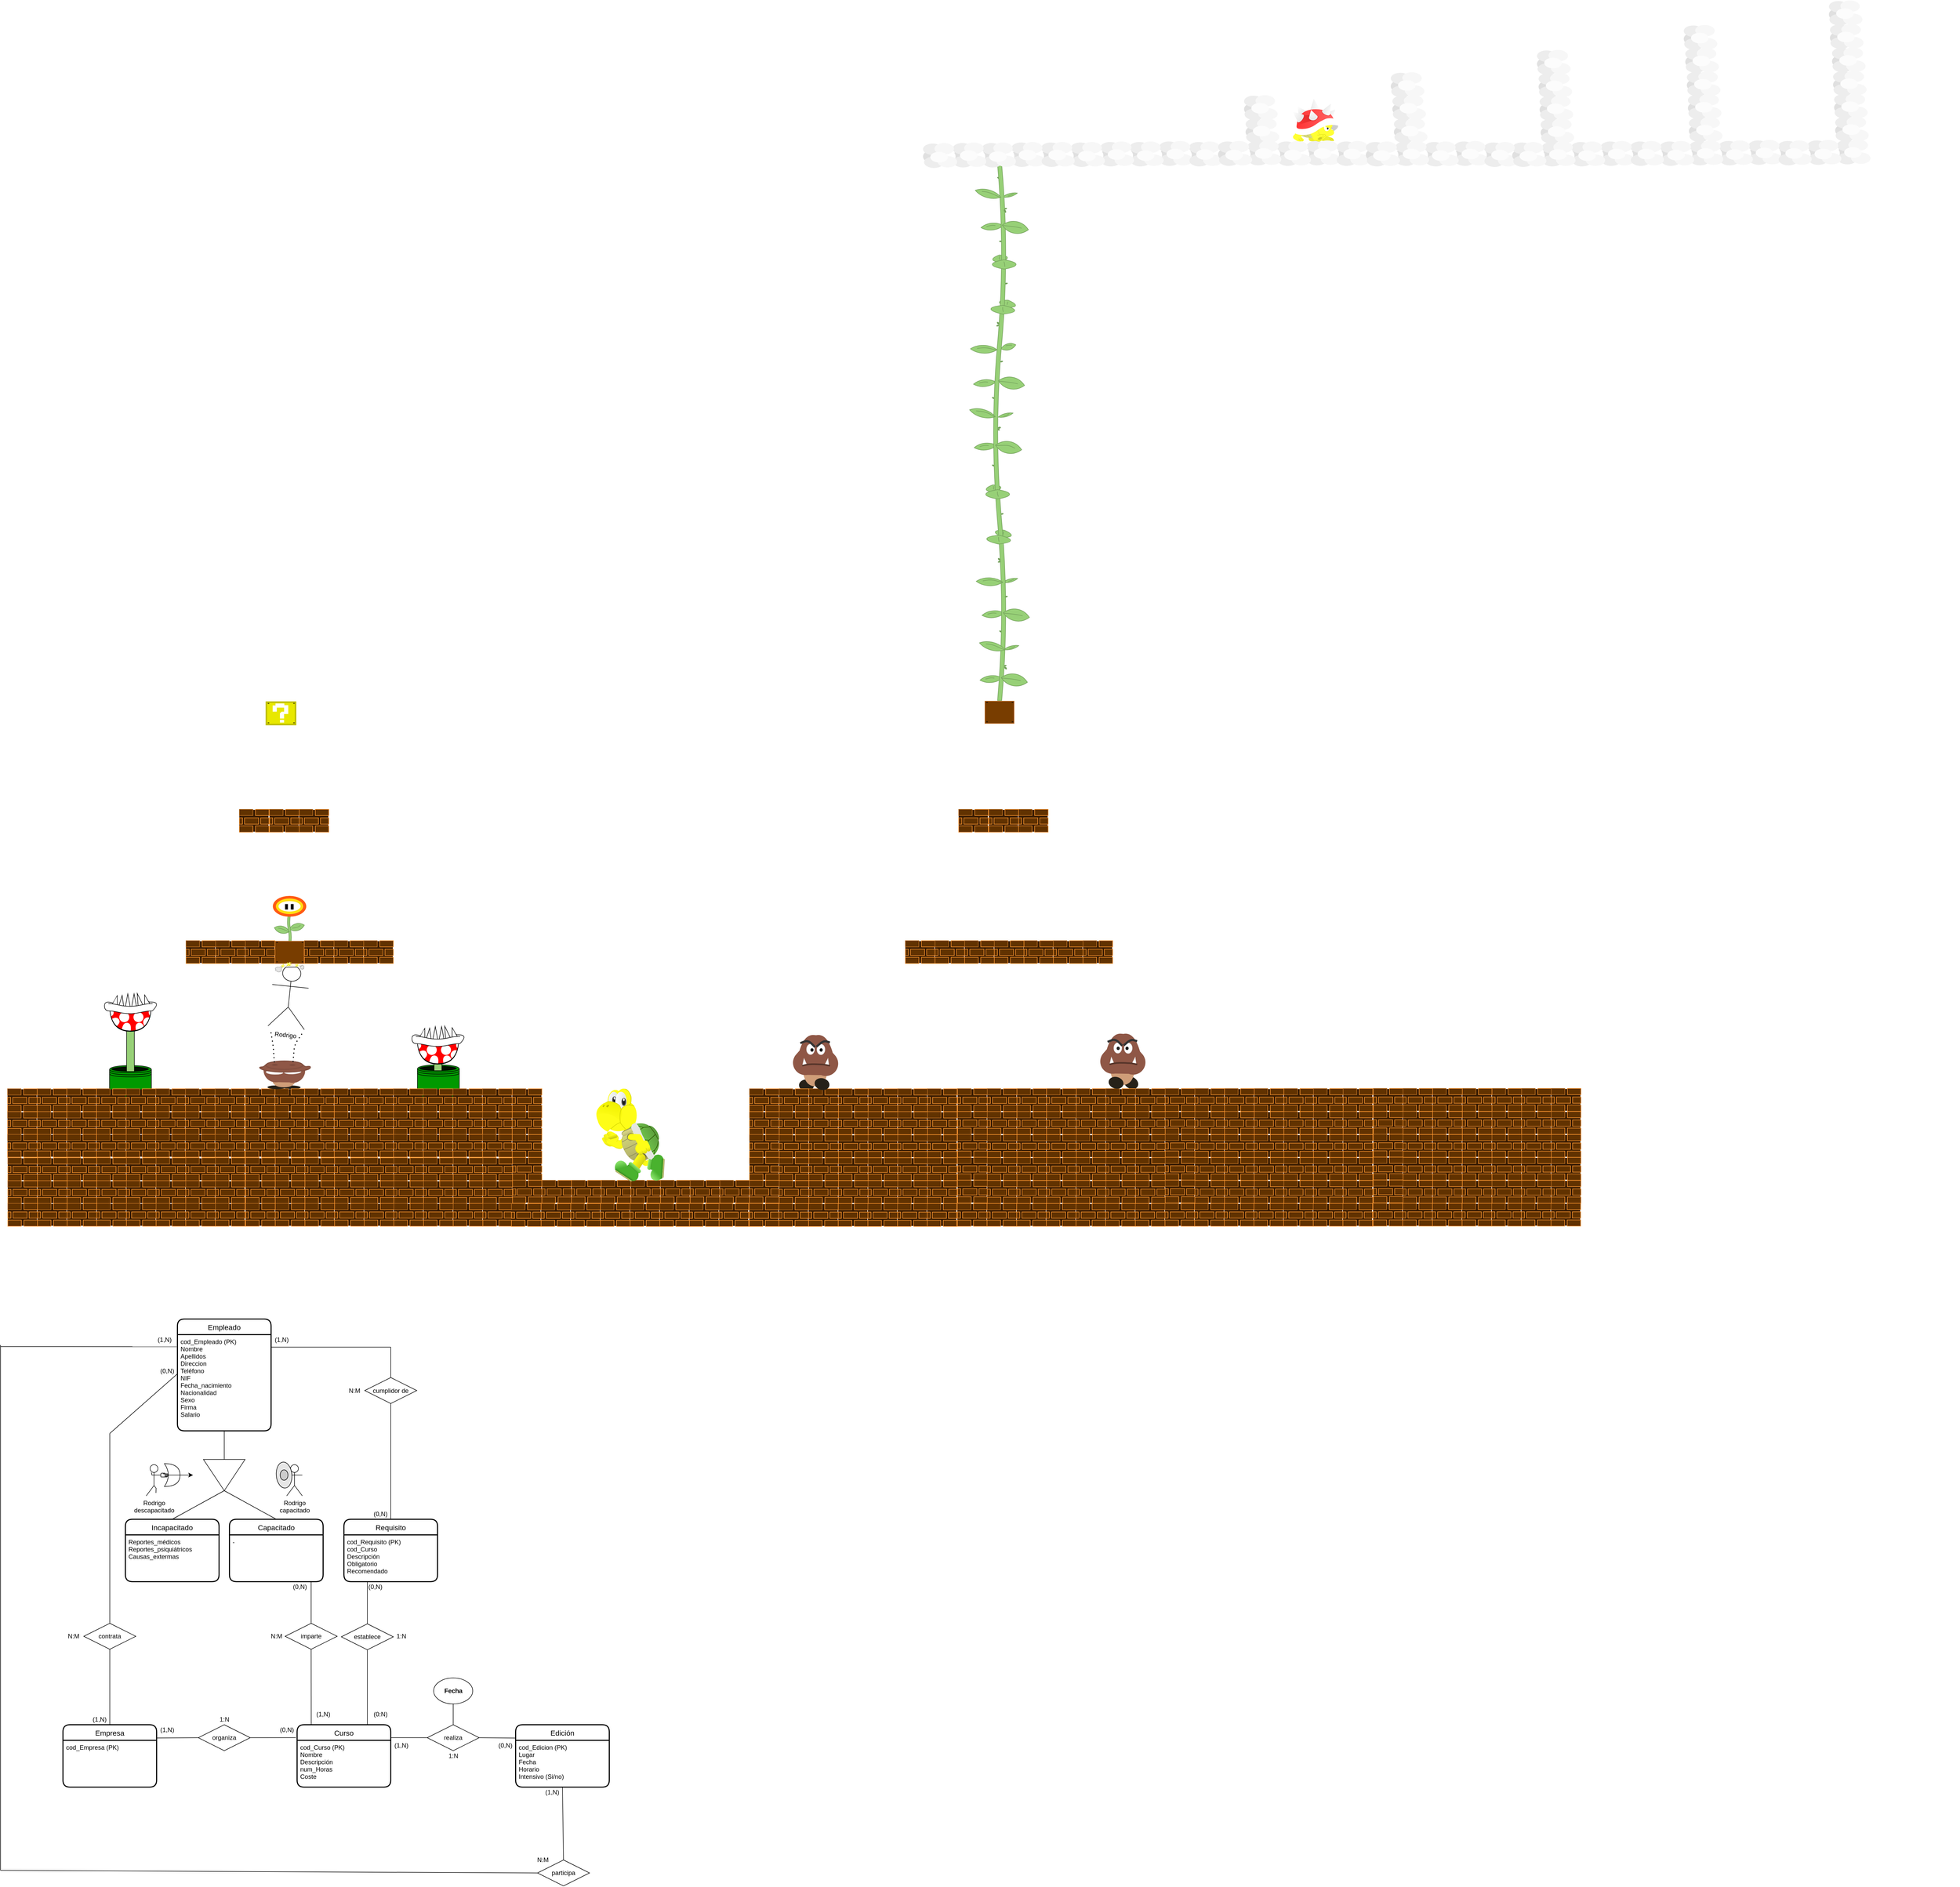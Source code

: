 <mxfile version="14.5.1" type="device"><diagram id="J_HNwD6cj26pRmCR0jRa" name="Página-1"><mxGraphModel dx="3197" dy="4877" grid="1" gridSize="10" guides="1" tooltips="1" connect="1" arrows="1" fold="1" page="1" pageScale="1" pageWidth="827" pageHeight="1169" math="0" shadow="0"><root><mxCell id="0"/><mxCell id="1" parent="0"/><mxCell id="YB4jIEOmYoE7ZT8qe0nn-2918" value="" style="ellipse;whiteSpace=wrap;html=1;strokeColor=none;fillColor=#262119;rotation=30;" parent="1" vertex="1"><mxGeometry x="1608.457" y="-1125.427" width="28.887" height="22.428" as="geometry"/></mxCell><mxCell id="rMpTFdyihs85KCzNjlwK-440" value="" style="shape=or;whiteSpace=wrap;html=1;direction=north;strokeColor=none;fillColor=#EDED2F;" vertex="1" parent="1"><mxGeometry x="1992.67" y="-2932" width="20" height="7.16" as="geometry"/></mxCell><mxCell id="rMpTFdyihs85KCzNjlwK-441" value="" style="shape=or;whiteSpace=wrap;html=1;gradientColor=none;direction=south;strokeColor=none;fillColor=#EDED2F;" vertex="1" parent="1"><mxGeometry x="1986.67" y="-2932" width="14.15" height="7.16" as="geometry"/></mxCell><mxCell id="rMpTFdyihs85KCzNjlwK-439" value="" style="rounded=1;whiteSpace=wrap;html=1;rotation=-72.5;strokeColor=none;arcSize=38;fillColor=#EDED2F;gradientDirection=east;" vertex="1" parent="1"><mxGeometry x="1999.67" y="-2938" width="4.26" height="13.6" as="geometry"/></mxCell><mxCell id="rMpTFdyihs85KCzNjlwK-374" value="" style="rounded=1;whiteSpace=wrap;html=1;gradientColor=none;rotation=-89.6;strokeColor=none;arcSize=38;fillColor=#EDED2F;" vertex="1" parent="1"><mxGeometry x="1968.67" y="-2940.98" width="12" height="21" as="geometry"/></mxCell><mxCell id="rMpTFdyihs85KCzNjlwK-376" value="" style="strokeWidth=2;html=1;shape=mxgraph.flowchart.delay;whiteSpace=wrap;gradientColor=none;rotation=97.7;strokeColor=none;fillColor=#D8DB7B;" vertex="1" parent="1"><mxGeometry x="1952.67" y="-2969" width="28.96" height="47.64" as="geometry"/></mxCell><mxCell id="rMpTFdyihs85KCzNjlwK-377" value="" style="endArrow=none;html=1;strokeWidth=1;entryX=0.235;entryY=0.805;entryDx=0;entryDy=0;entryPerimeter=0;exitX=0.329;exitY=0.928;exitDx=0;exitDy=0;exitPerimeter=0;strokeColor=#C4C770;" edge="1" parent="1"><mxGeometry width="50" height="50" relative="1" as="geometry"><mxPoint x="1962.599" y="-2930.032" as="sourcePoint"/><mxPoint x="1954.619" y="-2939.995" as="targetPoint"/><Array as="points"><mxPoint x="1954.67" y="-2935"/></Array></mxGeometry></mxCell><mxCell id="rMpTFdyihs85KCzNjlwK-378" value="" style="endArrow=none;html=1;strokeWidth=1;entryX=0.235;entryY=0.805;entryDx=0;entryDy=0;entryPerimeter=0;exitX=0.329;exitY=0.928;exitDx=0;exitDy=0;exitPerimeter=0;strokeColor=#C4C770;" edge="1" parent="1"><mxGeometry width="50" height="50" relative="1" as="geometry"><mxPoint x="1968.649" y="-2930.042" as="sourcePoint"/><mxPoint x="1960.669" y="-2940.005" as="targetPoint"/><Array as="points"><mxPoint x="1961.66" y="-2935.01"/></Array></mxGeometry></mxCell><mxCell id="rMpTFdyihs85KCzNjlwK-380" value="" style="verticalLabelPosition=bottom;verticalAlign=top;html=1;shape=mxgraph.basic.pie;startAngle=0.26;endAngle=0.758;gradientColor=none;strokeColor=none;fillColor=#EDED2F;" vertex="1" parent="1"><mxGeometry x="1965.67" y="-2935" width="6" height="9" as="geometry"/></mxCell><mxCell id="rMpTFdyihs85KCzNjlwK-418" value="" style="rounded=1;whiteSpace=wrap;html=1;gradientColor=none;strokeColor=none;rotation=11.1;arcSize=50;fillColor=#FFFF33;" vertex="1" parent="1"><mxGeometry x="1971.67" y="-2937.9" width="13.42" height="11.63" as="geometry"/></mxCell><mxCell id="rMpTFdyihs85KCzNjlwK-431" value="" style="rounded=1;whiteSpace=wrap;html=1;fillColor=#FFFF33;gradientColor=none;strokeColor=none;rotation=-28.4;arcSize=50;" vertex="1" parent="1"><mxGeometry x="1979.55" y="-2936.48" width="13.07" height="10.57" as="geometry"/></mxCell><mxCell id="rMpTFdyihs85KCzNjlwK-373" value="" style="rounded=1;whiteSpace=wrap;html=1;rotation=-117.5;strokeColor=none;gradientDirection=east;fillColor=#FFFF33;" vertex="1" parent="1"><mxGeometry x="1969.53" y="-2945.62" width="13.08" height="14.4" as="geometry"/></mxCell><mxCell id="rMpTFdyihs85KCzNjlwK-372" value="" style="rounded=1;whiteSpace=wrap;html=1;gradientColor=none;rotation=-62.5;strokeColor=none;fillColor=#FFFF33;" vertex="1" parent="1"><mxGeometry x="1940.67" y="-2944" width="8" height="13.15" as="geometry"/></mxCell><mxCell id="rMpTFdyihs85KCzNjlwK-363" value="" style="verticalLabelPosition=bottom;verticalAlign=top;html=1;shape=mxgraph.basic.cone2;dx=0.51;dy=0.84;fillColor=#FFFFFF;strokeColor=none;rotation=-6.5;gradientDirection=west;gradientColor=#E6E6E6;" vertex="1" parent="1"><mxGeometry x="1965.8" y="-3006" width="19" height="26" as="geometry"/></mxCell><mxCell id="rMpTFdyihs85KCzNjlwK-364" value="" style="verticalLabelPosition=bottom;verticalAlign=top;html=1;shape=mxgraph.basic.cone2;dx=0.51;dy=0.84;fillColor=#FFFFFF;strokeColor=none;rotation=42;gradientDirection=west;gradientColor=#E6E6E6;" vertex="1" parent="1"><mxGeometry x="2000.67" y="-2988" width="16" height="19" as="geometry"/></mxCell><mxCell id="rMpTFdyihs85KCzNjlwK-365" value="" style="verticalLabelPosition=bottom;verticalAlign=top;html=1;shape=mxgraph.basic.cone2;dx=0.51;dy=0.84;fillColor=#FFFFFF;strokeColor=none;rotation=-34.6;gradientColor=#E6E6E6;" vertex="1" parent="1"><mxGeometry x="1939.76" y="-2993" width="17" height="19" as="geometry"/></mxCell><mxCell id="YB4jIEOmYoE7ZT8qe0nn-2959" value="" style="ellipse;whiteSpace=wrap;html=1;strokeColor=none;fillColor=#262119;rotation=0.8;" parent="1" vertex="1"><mxGeometry x="-7.33" y="-1109" width="34.08" height="7" as="geometry"/></mxCell><mxCell id="YB4jIEOmYoE7ZT8qe0nn-2801" value="" style="group;rotation=0.2;" parent="1" vertex="1" connectable="0"><mxGeometry x="1507.003" y="-2926.001" width="292.208" height="51.992" as="geometry"/></mxCell><mxCell id="YB4jIEOmYoE7ZT8qe0nn-2802" value="" style="ellipse;whiteSpace=wrap;html=1;strokeWidth=1;strokeColor=none;fillColor=#E0E0E0;rotation=1.2;" parent="YB4jIEOmYoE7ZT8qe0nn-2801" vertex="1"><mxGeometry x="227" y="17" width="27.6" height="21.96" as="geometry"/></mxCell><mxCell id="YB4jIEOmYoE7ZT8qe0nn-2803" value="" style="ellipse;whiteSpace=wrap;html=1;strokeWidth=1;strokeColor=none;fillColor=#EDEDED;rotation=1.2;" parent="YB4jIEOmYoE7ZT8qe0nn-2801" vertex="1"><mxGeometry x="227" y="3" width="37.602" height="21.965" as="geometry"/></mxCell><mxCell id="YB4jIEOmYoE7ZT8qe0nn-2804" value="" style="group;rotation=1.2;" parent="YB4jIEOmYoE7ZT8qe0nn-2801" vertex="1" connectable="0"><mxGeometry x="113" y="1" width="122.04" height="48.87" as="geometry"/></mxCell><mxCell id="YB4jIEOmYoE7ZT8qe0nn-2805" value="" style="ellipse;whiteSpace=wrap;html=1;strokeWidth=1;strokeColor=none;fillColor=#E0E0E0;rotation=1.2;" parent="YB4jIEOmYoE7ZT8qe0nn-2804" vertex="1"><mxGeometry x="57" y="16" width="27.6" height="21.96" as="geometry"/></mxCell><mxCell id="YB4jIEOmYoE7ZT8qe0nn-2806" value="" style="ellipse;whiteSpace=wrap;html=1;strokeWidth=1;strokeColor=none;fillColor=#EDEDED;rotation=1.2;" parent="YB4jIEOmYoE7ZT8qe0nn-2804" vertex="1"><mxGeometry x="57" y="1" width="37.602" height="21.965" as="geometry"/></mxCell><mxCell id="YB4jIEOmYoE7ZT8qe0nn-2807" value="" style="ellipse;whiteSpace=wrap;html=1;strokeWidth=1;strokeColor=none;fillColor=#FFFFFF;rotation=1.2;" parent="YB4jIEOmYoE7ZT8qe0nn-2804" vertex="1"><mxGeometry x="99" y="16" width="20.6" height="21.96" as="geometry"/></mxCell><mxCell id="YB4jIEOmYoE7ZT8qe0nn-2808" value="" style="ellipse;whiteSpace=wrap;html=1;strokeWidth=1;strokeColor=none;fillColor=#F7F7F7;rotation=1.2;" parent="YB4jIEOmYoE7ZT8qe0nn-2804" vertex="1"><mxGeometry x="79" width="37.602" height="21.965" as="geometry"/></mxCell><mxCell id="YB4jIEOmYoE7ZT8qe0nn-2809" value="" style="ellipse;whiteSpace=wrap;html=1;strokeWidth=1;strokeColor=none;fillColor=#E0E0E0;rotation=1.2;" parent="YB4jIEOmYoE7ZT8qe0nn-2804" vertex="1"><mxGeometry y="16" width="27.6" height="21.96" as="geometry"/></mxCell><mxCell id="YB4jIEOmYoE7ZT8qe0nn-2810" value="" style="ellipse;whiteSpace=wrap;html=1;strokeWidth=1;strokeColor=none;fillColor=#EDEDED;rotation=1.2;" parent="YB4jIEOmYoE7ZT8qe0nn-2804" vertex="1"><mxGeometry y="2" width="37.602" height="21.965" as="geometry"/></mxCell><mxCell id="YB4jIEOmYoE7ZT8qe0nn-2811" value="" style="ellipse;whiteSpace=wrap;html=1;strokeWidth=1;strokeColor=none;fillColor=#FFFFFF;rotation=1.2;" parent="YB4jIEOmYoE7ZT8qe0nn-2804" vertex="1"><mxGeometry x="42" y="16" width="20.6" height="21.96" as="geometry"/></mxCell><mxCell id="YB4jIEOmYoE7ZT8qe0nn-2812" value="" style="ellipse;whiteSpace=wrap;html=1;strokeWidth=1;strokeColor=none;fillColor=#F7F7F7;rotation=1.2;" parent="YB4jIEOmYoE7ZT8qe0nn-2804" vertex="1"><mxGeometry x="22" y="1" width="37.602" height="21.965" as="geometry"/></mxCell><mxCell id="YB4jIEOmYoE7ZT8qe0nn-2813" value="" style="ellipse;whiteSpace=wrap;html=1;strokeWidth=1;strokeColor=none;fillColor=#EDEDED;rotation=1.2;" parent="YB4jIEOmYoE7ZT8qe0nn-2804" vertex="1"><mxGeometry x="58" y="26" width="37.602" height="21.965" as="geometry"/></mxCell><mxCell id="YB4jIEOmYoE7ZT8qe0nn-2814" value="" style="ellipse;whiteSpace=wrap;html=1;strokeWidth=1;strokeColor=none;fillColor=#F7F7F7;rotation=1.2;" parent="YB4jIEOmYoE7ZT8qe0nn-2804" vertex="1"><mxGeometry x="84" y="25" width="37.602" height="21.965" as="geometry"/></mxCell><mxCell id="YB4jIEOmYoE7ZT8qe0nn-2815" value="" style="ellipse;whiteSpace=wrap;html=1;strokeWidth=1;strokeColor=none;fillColor=#FCFCFC;rotation=1.2;" parent="YB4jIEOmYoE7ZT8qe0nn-2804" vertex="1"><mxGeometry x="71" y="15" width="33.695" height="20.394" as="geometry"/></mxCell><mxCell id="YB4jIEOmYoE7ZT8qe0nn-2816" value="" style="ellipse;whiteSpace=wrap;html=1;strokeWidth=1;strokeColor=none;fillColor=#EDEDED;rotation=1.2;" parent="YB4jIEOmYoE7ZT8qe0nn-2804" vertex="1"><mxGeometry x="2" y="27" width="37.602" height="21.965" as="geometry"/></mxCell><mxCell id="YB4jIEOmYoE7ZT8qe0nn-2817" value="" style="ellipse;whiteSpace=wrap;html=1;strokeWidth=1;strokeColor=none;fillColor=#F7F7F7;rotation=1.2;" parent="YB4jIEOmYoE7ZT8qe0nn-2804" vertex="1"><mxGeometry x="28" y="26" width="37.602" height="21.965" as="geometry"/></mxCell><mxCell id="YB4jIEOmYoE7ZT8qe0nn-2818" value="" style="ellipse;whiteSpace=wrap;html=1;strokeWidth=1;strokeColor=none;fillColor=#FCFCFC;rotation=1.2;" parent="YB4jIEOmYoE7ZT8qe0nn-2804" vertex="1"><mxGeometry x="14" y="18" width="33.695" height="20.394" as="geometry"/></mxCell><mxCell id="YB4jIEOmYoE7ZT8qe0nn-2819" value="" style="group;rotation=1.2;" parent="YB4jIEOmYoE7ZT8qe0nn-2801" vertex="1" connectable="0"><mxGeometry y="2" width="122.04" height="48.87" as="geometry"/></mxCell><mxCell id="YB4jIEOmYoE7ZT8qe0nn-2820" value="" style="ellipse;whiteSpace=wrap;html=1;strokeWidth=1;strokeColor=none;fillColor=#E0E0E0;rotation=1.2;" parent="YB4jIEOmYoE7ZT8qe0nn-2819" vertex="1"><mxGeometry x="57" y="16" width="27.6" height="21.96" as="geometry"/></mxCell><mxCell id="YB4jIEOmYoE7ZT8qe0nn-2821" value="" style="ellipse;whiteSpace=wrap;html=1;strokeWidth=1;strokeColor=none;fillColor=#EDEDED;rotation=1.2;" parent="YB4jIEOmYoE7ZT8qe0nn-2819" vertex="1"><mxGeometry x="57" y="1" width="37.602" height="21.965" as="geometry"/></mxCell><mxCell id="YB4jIEOmYoE7ZT8qe0nn-2822" value="" style="ellipse;whiteSpace=wrap;html=1;strokeWidth=1;strokeColor=none;fillColor=#FFFFFF;rotation=1.2;" parent="YB4jIEOmYoE7ZT8qe0nn-2819" vertex="1"><mxGeometry x="99" y="16" width="20.6" height="21.96" as="geometry"/></mxCell><mxCell id="YB4jIEOmYoE7ZT8qe0nn-2823" value="" style="ellipse;whiteSpace=wrap;html=1;strokeWidth=1;strokeColor=none;fillColor=#F7F7F7;rotation=1.2;" parent="YB4jIEOmYoE7ZT8qe0nn-2819" vertex="1"><mxGeometry x="79" width="37.602" height="21.965" as="geometry"/></mxCell><mxCell id="YB4jIEOmYoE7ZT8qe0nn-2824" value="" style="ellipse;whiteSpace=wrap;html=1;strokeWidth=1;strokeColor=none;fillColor=#E0E0E0;rotation=1.2;" parent="YB4jIEOmYoE7ZT8qe0nn-2819" vertex="1"><mxGeometry y="16" width="27.6" height="21.96" as="geometry"/></mxCell><mxCell id="YB4jIEOmYoE7ZT8qe0nn-2825" value="" style="ellipse;whiteSpace=wrap;html=1;strokeWidth=1;strokeColor=none;fillColor=#EDEDED;rotation=1.2;" parent="YB4jIEOmYoE7ZT8qe0nn-2819" vertex="1"><mxGeometry y="2" width="37.602" height="21.965" as="geometry"/></mxCell><mxCell id="YB4jIEOmYoE7ZT8qe0nn-2827" value="" style="ellipse;whiteSpace=wrap;html=1;strokeWidth=1;strokeColor=none;fillColor=#FFFFFF;rotation=1.2;" parent="YB4jIEOmYoE7ZT8qe0nn-2819" vertex="1"><mxGeometry x="42" y="16" width="20.6" height="21.96" as="geometry"/></mxCell><mxCell id="YB4jIEOmYoE7ZT8qe0nn-2828" value="" style="ellipse;whiteSpace=wrap;html=1;strokeWidth=1;strokeColor=none;fillColor=#F7F7F7;rotation=1.2;" parent="YB4jIEOmYoE7ZT8qe0nn-2819" vertex="1"><mxGeometry x="22" y="1" width="37.602" height="21.965" as="geometry"/></mxCell><mxCell id="YB4jIEOmYoE7ZT8qe0nn-2831" value="" style="ellipse;whiteSpace=wrap;html=1;strokeWidth=1;strokeColor=none;fillColor=#EDEDED;rotation=1.2;" parent="YB4jIEOmYoE7ZT8qe0nn-2819" vertex="1"><mxGeometry x="58" y="26" width="37.602" height="21.965" as="geometry"/></mxCell><mxCell id="YB4jIEOmYoE7ZT8qe0nn-2832" value="" style="ellipse;whiteSpace=wrap;html=1;strokeWidth=1;strokeColor=none;fillColor=#F7F7F7;rotation=1.2;" parent="YB4jIEOmYoE7ZT8qe0nn-2819" vertex="1"><mxGeometry x="84" y="25" width="37.602" height="21.965" as="geometry"/></mxCell><mxCell id="YB4jIEOmYoE7ZT8qe0nn-2833" value="" style="ellipse;whiteSpace=wrap;html=1;strokeWidth=1;strokeColor=none;fillColor=#FCFCFC;rotation=1.2;" parent="YB4jIEOmYoE7ZT8qe0nn-2819" vertex="1"><mxGeometry x="71" y="15" width="33.695" height="20.394" as="geometry"/></mxCell><mxCell id="YB4jIEOmYoE7ZT8qe0nn-2826" value="" style="ellipse;whiteSpace=wrap;html=1;strokeWidth=1;strokeColor=none;fillColor=#EDEDED;rotation=1.2;" parent="YB4jIEOmYoE7ZT8qe0nn-2819" vertex="1"><mxGeometry x="2" y="27" width="37.602" height="21.965" as="geometry"/></mxCell><mxCell id="YB4jIEOmYoE7ZT8qe0nn-2829" value="" style="ellipse;whiteSpace=wrap;html=1;strokeWidth=1;strokeColor=none;fillColor=#F7F7F7;rotation=1.2;" parent="YB4jIEOmYoE7ZT8qe0nn-2819" vertex="1"><mxGeometry x="28" y="26" width="37.602" height="21.965" as="geometry"/></mxCell><mxCell id="YB4jIEOmYoE7ZT8qe0nn-2830" value="" style="ellipse;whiteSpace=wrap;html=1;strokeWidth=1;strokeColor=none;fillColor=#FCFCFC;rotation=1.2;" parent="YB4jIEOmYoE7ZT8qe0nn-2819" vertex="1"><mxGeometry x="14" y="18" width="33.695" height="20.394" as="geometry"/></mxCell><mxCell id="YB4jIEOmYoE7ZT8qe0nn-2834" value="" style="ellipse;whiteSpace=wrap;html=1;strokeWidth=1;strokeColor=none;fillColor=#FFFFFF;rotation=1.2;" parent="YB4jIEOmYoE7ZT8qe0nn-2801" vertex="1"><mxGeometry x="269" y="18" width="20.6" height="21.96" as="geometry"/></mxCell><mxCell id="YB4jIEOmYoE7ZT8qe0nn-2835" value="" style="ellipse;whiteSpace=wrap;html=1;strokeWidth=1;strokeColor=none;fillColor=#F7F7F7;rotation=1.2;" parent="YB4jIEOmYoE7ZT8qe0nn-2801" vertex="1"><mxGeometry x="249" y="2" width="37.602" height="21.965" as="geometry"/></mxCell><mxCell id="YB4jIEOmYoE7ZT8qe0nn-2836" value="" style="ellipse;whiteSpace=wrap;html=1;strokeWidth=1;strokeColor=none;fillColor=#EDEDED;rotation=1.2;" parent="YB4jIEOmYoE7ZT8qe0nn-2801" vertex="1"><mxGeometry x="228" y="28" width="37.602" height="21.965" as="geometry"/></mxCell><mxCell id="YB4jIEOmYoE7ZT8qe0nn-2837" value="" style="ellipse;whiteSpace=wrap;html=1;strokeWidth=1;strokeColor=none;fillColor=#F7F7F7;rotation=1.2;" parent="YB4jIEOmYoE7ZT8qe0nn-2801" vertex="1"><mxGeometry x="254" y="27" width="37.602" height="21.965" as="geometry"/></mxCell><mxCell id="YB4jIEOmYoE7ZT8qe0nn-2838" value="" style="ellipse;whiteSpace=wrap;html=1;strokeWidth=1;strokeColor=none;fillColor=#FCFCFC;rotation=1.2;" parent="YB4jIEOmYoE7ZT8qe0nn-2801" vertex="1"><mxGeometry x="241" y="17" width="33.695" height="20.394" as="geometry"/></mxCell><mxCell id="YB4jIEOmYoE7ZT8qe0nn-2739" value="" style="whiteSpace=wrap;html=1;shape=mxgraph.basic.pointed_oval;rotation=120;strokeColor=none;fillColor=#74A15C;" parent="1" vertex="1"><mxGeometry x="1366.0" y="-2857" width="4.06" height="6.14" as="geometry"/></mxCell><mxCell id="YB4jIEOmYoE7ZT8qe0nn-2740" value="" style="whiteSpace=wrap;html=1;shape=mxgraph.basic.pointed_oval;rotation=-105;strokeColor=none;fillColor=#74A15C;" parent="1" vertex="1"><mxGeometry x="1379.66" y="-2797.9" width="4.06" height="6.14" as="geometry"/></mxCell><mxCell id="YB4jIEOmYoE7ZT8qe0nn-2731" value="" style="whiteSpace=wrap;html=1;shape=mxgraph.basic.pointed_oval;rotation=94.1;strokeColor=none;fillColor=#74A15C;" parent="1" vertex="1"><mxGeometry x="1370" y="-2735" width="4.06" height="6.14" as="geometry"/></mxCell><mxCell id="YB4jIEOmYoE7ZT8qe0nn-2732" value="" style="whiteSpace=wrap;html=1;shape=mxgraph.basic.pointed_oval;rotation=-102.1;strokeColor=none;fillColor=#74A15C;" parent="1" vertex="1"><mxGeometry x="1381" y="-2654" width="4.06" height="6.14" as="geometry"/></mxCell><mxCell id="YB4jIEOmYoE7ZT8qe0nn-2733" value="" style="whiteSpace=wrap;html=1;shape=mxgraph.basic.pointed_oval;rotation=-44;strokeColor=none;fillColor=#74A15C;" parent="1" vertex="1"><mxGeometry x="1365.0" y="-2578" width="5.06" height="7" as="geometry"/></mxCell><mxCell id="YB4jIEOmYoE7ZT8qe0nn-2734" value="" style="whiteSpace=wrap;html=1;shape=mxgraph.basic.pointed_oval;rotation=-105;strokeColor=none;fillColor=#74A15C;" parent="1" vertex="1"><mxGeometry x="1364.47" y="-2572.97" width="4.06" height="6.14" as="geometry"/></mxCell><mxCell id="YB4jIEOmYoE7ZT8qe0nn-2738" value="" style="whiteSpace=wrap;html=1;shape=mxgraph.basic.pointed_oval;rotation=-102.1;strokeColor=none;fillColor=#74A15C;" parent="1" vertex="1"><mxGeometry x="1372" y="-2504.0" width="4.06" height="6.14" as="geometry"/></mxCell><mxCell id="YB4jIEOmYoE7ZT8qe0nn-2735" value="" style="whiteSpace=wrap;html=1;shape=mxgraph.basic.pointed_oval;rotation=120;strokeColor=none;fillColor=#74A15C;" parent="1" vertex="1"><mxGeometry x="1356" y="-2433.9" width="4.06" height="6.14" as="geometry"/></mxCell><mxCell id="YB4jIEOmYoE7ZT8qe0nn-2729" value="" style="whiteSpace=wrap;html=1;shape=mxgraph.basic.pointed_oval;rotation=-70.9;strokeColor=none;fillColor=#74A15C;" parent="1" vertex="1"><mxGeometry x="1366" y="-2373" width="4.06" height="6.14" as="geometry"/></mxCell><mxCell id="YB4jIEOmYoE7ZT8qe0nn-2730" value="" style="whiteSpace=wrap;html=1;shape=mxgraph.basic.pointed_oval;rotation=-105;strokeColor=none;fillColor=#74A15C;" parent="1" vertex="1"><mxGeometry x="1367.0" y="-2377.0" width="5.06" height="7" as="geometry"/></mxCell><mxCell id="YB4jIEOmYoE7ZT8qe0nn-2725" value="" style="whiteSpace=wrap;html=1;shape=mxgraph.basic.pointed_oval;rotation=120;strokeColor=none;fillColor=#74A15C;" parent="1" vertex="1"><mxGeometry x="1356" y="-2304" width="4.06" height="6.14" as="geometry"/></mxCell><mxCell id="YB4jIEOmYoE7ZT8qe0nn-2722" value="" style="whiteSpace=wrap;html=1;shape=mxgraph.basic.pointed_oval;rotation=-102.1;strokeColor=none;fillColor=#74A15C;" parent="1" vertex="1"><mxGeometry x="1373" y="-2211" width="4.06" height="6.14" as="geometry"/></mxCell><mxCell id="YB4jIEOmYoE7ZT8qe0nn-2717" value="" style="whiteSpace=wrap;html=1;shape=mxgraph.basic.pointed_oval;rotation=-44;strokeColor=none;fillColor=#74A15C;" parent="1" vertex="1"><mxGeometry x="1367.0" y="-2124" width="5.06" height="7" as="geometry"/></mxCell><mxCell id="YB4jIEOmYoE7ZT8qe0nn-2716" value="" style="whiteSpace=wrap;html=1;shape=mxgraph.basic.pointed_oval;rotation=-105;strokeColor=none;fillColor=#74A15C;" parent="1" vertex="1"><mxGeometry x="1367.47" y="-2118.97" width="4.06" height="6.14" as="geometry"/></mxCell><mxCell id="YB4jIEOmYoE7ZT8qe0nn-2718" value="" style="whiteSpace=wrap;html=1;shape=mxgraph.basic.pointed_oval;rotation=120;strokeColor=none;fillColor=#74A15C;" parent="1" vertex="1"><mxGeometry x="1370" y="-1985" width="4.06" height="6.14" as="geometry"/></mxCell><mxCell id="YB4jIEOmYoE7ZT8qe0nn-2635" value="" style="whiteSpace=wrap;html=1;shape=mxgraph.basic.pointed_oval;rotation=-105;strokeColor=none;fillColor=#74A15C;" parent="1" vertex="1"><mxGeometry x="1378.78" y="-1919.08" width="4.06" height="6.14" as="geometry"/></mxCell><mxCell id="YB4jIEOmYoE7ZT8qe0nn-2706" value="" style="group" parent="1" vertex="1" connectable="0"><mxGeometry x="1379" y="-2830.38" width="22" height="19" as="geometry"/></mxCell><mxCell id="YB4jIEOmYoE7ZT8qe0nn-2707" value="" style="whiteSpace=wrap;html=1;shape=mxgraph.basic.pointed_oval;strokeColor=#74A15C;fillColor=#97D077;rotation=-105;" parent="YB4jIEOmYoE7ZT8qe0nn-2706" vertex="1"><mxGeometry x="6.9" y="-5.259" width="8.199" height="29.518" as="geometry"/></mxCell><mxCell id="YB4jIEOmYoE7ZT8qe0nn-2708" value="" style="endArrow=none;html=1;exitX=0.587;exitY=0.756;exitDx=0;exitDy=0;exitPerimeter=0;entryX=0.406;entryY=0.037;entryDx=0;entryDy=0;entryPerimeter=0;strokeColor=#74A15C;" parent="YB4jIEOmYoE7ZT8qe0nn-2706" source="YB4jIEOmYoE7ZT8qe0nn-2707" edge="1"><mxGeometry width="50" height="50" relative="1" as="geometry"><mxPoint x="16.919" y="19.12" as="sourcePoint"/><mxPoint x="6.989" y="11.423" as="targetPoint"/><Array as="points"><mxPoint x="11.906" y="9.992"/></Array></mxGeometry></mxCell><mxCell id="YB4jIEOmYoE7ZT8qe0nn-2709" value="" style="whiteSpace=wrap;html=1;shape=mxgraph.basic.pointed_oval;strokeColor=#74A15C;fillColor=#97D077;rotation=-95.6;" parent="1" vertex="1"><mxGeometry x="1347.08" y="-2782" width="17.63" height="43.21" as="geometry"/></mxCell><mxCell id="YB4jIEOmYoE7ZT8qe0nn-2700" value="" style="whiteSpace=wrap;html=1;shape=mxgraph.basic.pointed_oval;strokeColor=#74A15C;fillColor=#97D077;rotation=-7.7;" parent="1" vertex="1"><mxGeometry x="1352.13" y="-2706" width="37.87" height="14.22" as="geometry"/></mxCell><mxCell id="YB4jIEOmYoE7ZT8qe0nn-2697" value="" style="group;rotation=20;" parent="1" vertex="1" connectable="0"><mxGeometry x="1363" y="-2619" width="44.14" height="18.33" as="geometry"/></mxCell><mxCell id="YB4jIEOmYoE7ZT8qe0nn-2698" value="" style="whiteSpace=wrap;html=1;shape=mxgraph.basic.pointed_oval;strokeColor=#74A15C;fillColor=#97D077;rotation=12.3;" parent="YB4jIEOmYoE7ZT8qe0nn-2697" vertex="1"><mxGeometry x="1.326" width="41.992" height="14.217" as="geometry"/></mxCell><mxCell id="YB4jIEOmYoE7ZT8qe0nn-2699" value="" style="endArrow=none;html=1;exitX=0.49;exitY=0.631;exitDx=0;exitDy=0;exitPerimeter=0;entryX=0.505;entryY=0.179;entryDx=0;entryDy=0;entryPerimeter=0;strokeColor=#74A15C;" parent="YB4jIEOmYoE7ZT8qe0nn-2697" source="YB4jIEOmYoE7ZT8qe0nn-2698" target="YB4jIEOmYoE7ZT8qe0nn-2698" edge="1"><mxGeometry x="-22.548" y="-28.994" width="66.316" height="49.99" as="geometry"><mxPoint x="-83.559" y="-55.988" as="sourcePoint"/><mxPoint x="21.221" y="-22.995" as="targetPoint"/><Array as="points"><mxPoint x="22.548" y="4.999"/></Array></mxGeometry></mxCell><mxCell id="YB4jIEOmYoE7ZT8qe0nn-2680" value="" style="whiteSpace=wrap;html=1;shape=mxgraph.basic.pointed_oval;strokeColor=#74A15C;fillColor=#97D077;rotation=-105;" parent="1" vertex="1"><mxGeometry x="1379" y="-2544" width="16.1" height="29.52" as="geometry"/></mxCell><mxCell id="YB4jIEOmYoE7ZT8qe0nn-2681" value="" style="endArrow=none;html=1;exitX=0.587;exitY=0.756;exitDx=0;exitDy=0;exitPerimeter=0;entryX=0.406;entryY=0.037;entryDx=0;entryDy=0;entryPerimeter=0;strokeColor=#74A15C;" parent="1" source="YB4jIEOmYoE7ZT8qe0nn-2680" edge="1"><mxGeometry x="1375.03" y="-2542.56" width="50" height="50" as="geometry"><mxPoint x="1391.949" y="-2523.44" as="sourcePoint"/><mxPoint x="1382.019" y="-2531.137" as="targetPoint"/><Array as="points"><mxPoint x="1386.936" y="-2532.568"/></Array></mxGeometry></mxCell><mxCell id="YB4jIEOmYoE7ZT8qe0nn-2682" value="" style="whiteSpace=wrap;html=1;shape=mxgraph.basic.pointed_oval;strokeColor=#74A15C;fillColor=#97D077;rotation=-95.6;" parent="1" vertex="1"><mxGeometry x="1332.73" y="-2481.06" width="17.63" height="43.21" as="geometry"/></mxCell><mxCell id="YB4jIEOmYoE7ZT8qe0nn-2683" value="" style="group" parent="1" vertex="1" connectable="0"><mxGeometry x="1370.69" y="-2407.38" width="22" height="19" as="geometry"/></mxCell><mxCell id="YB4jIEOmYoE7ZT8qe0nn-2684" value="" style="whiteSpace=wrap;html=1;shape=mxgraph.basic.pointed_oval;strokeColor=#74A15C;fillColor=#97D077;rotation=-105;" parent="YB4jIEOmYoE7ZT8qe0nn-2683" vertex="1"><mxGeometry x="6.9" y="-5.259" width="8.199" height="29.518" as="geometry"/></mxCell><mxCell id="YB4jIEOmYoE7ZT8qe0nn-2685" value="" style="endArrow=none;html=1;exitX=0.587;exitY=0.756;exitDx=0;exitDy=0;exitPerimeter=0;entryX=0.406;entryY=0.037;entryDx=0;entryDy=0;entryPerimeter=0;strokeColor=#74A15C;" parent="YB4jIEOmYoE7ZT8qe0nn-2683" source="YB4jIEOmYoE7ZT8qe0nn-2684" edge="1"><mxGeometry width="50" height="50" relative="1" as="geometry"><mxPoint x="16.919" y="19.12" as="sourcePoint"/><mxPoint x="6.989" y="11.423" as="targetPoint"/><Array as="points"><mxPoint x="11.906" y="9.992"/></Array></mxGeometry></mxCell><mxCell id="YB4jIEOmYoE7ZT8qe0nn-2686" value="" style="whiteSpace=wrap;html=1;shape=mxgraph.basic.pointed_oval;strokeColor=#74A15C;fillColor=#97D077;rotation=-95.6;" parent="1" vertex="1"><mxGeometry x="1334.08" y="-2359" width="17.63" height="43.21" as="geometry"/></mxCell><mxCell id="YB4jIEOmYoE7ZT8qe0nn-2649" value="" style="group" parent="1" vertex="1" connectable="0"><mxGeometry x="1379.59" y="-2089.38" width="22" height="19" as="geometry"/></mxCell><mxCell id="YB4jIEOmYoE7ZT8qe0nn-2650" value="" style="whiteSpace=wrap;html=1;shape=mxgraph.basic.pointed_oval;strokeColor=#74A15C;fillColor=#97D077;rotation=-105;" parent="YB4jIEOmYoE7ZT8qe0nn-2649" vertex="1"><mxGeometry x="6.9" y="-5.259" width="8.199" height="29.518" as="geometry"/></mxCell><mxCell id="YB4jIEOmYoE7ZT8qe0nn-2651" value="" style="endArrow=none;html=1;exitX=0.587;exitY=0.756;exitDx=0;exitDy=0;exitPerimeter=0;entryX=0.406;entryY=0.037;entryDx=0;entryDy=0;entryPerimeter=0;strokeColor=#74A15C;" parent="YB4jIEOmYoE7ZT8qe0nn-2649" source="YB4jIEOmYoE7ZT8qe0nn-2650" edge="1"><mxGeometry width="50" height="50" relative="1" as="geometry"><mxPoint x="16.919" y="19.12" as="sourcePoint"/><mxPoint x="6.989" y="11.423" as="targetPoint"/><Array as="points"><mxPoint x="11.906" y="9.992"/></Array></mxGeometry></mxCell><mxCell id="YB4jIEOmYoE7ZT8qe0nn-2660" value="" style="group;rotation=20;" parent="1" vertex="1" connectable="0"><mxGeometry x="1355" y="-2177" width="44.14" height="18.33" as="geometry"/></mxCell><mxCell id="YB4jIEOmYoE7ZT8qe0nn-2647" value="" style="whiteSpace=wrap;html=1;shape=mxgraph.basic.pointed_oval;strokeColor=#74A15C;fillColor=#97D077;rotation=12.3;" parent="YB4jIEOmYoE7ZT8qe0nn-2660" vertex="1"><mxGeometry x="1.326" width="41.992" height="14.217" as="geometry"/></mxCell><mxCell id="YB4jIEOmYoE7ZT8qe0nn-2648" value="" style="endArrow=none;html=1;exitX=0.49;exitY=0.631;exitDx=0;exitDy=0;exitPerimeter=0;entryX=0.505;entryY=0.179;entryDx=0;entryDy=0;entryPerimeter=0;strokeColor=#74A15C;" parent="YB4jIEOmYoE7ZT8qe0nn-2660" source="YB4jIEOmYoE7ZT8qe0nn-2647" target="YB4jIEOmYoE7ZT8qe0nn-2647" edge="1"><mxGeometry x="-22.548" y="-28.994" width="66.316" height="49.99" as="geometry"><mxPoint x="-83.559" y="-55.988" as="sourcePoint"/><mxPoint x="21.221" y="-22.995" as="targetPoint"/><Array as="points"><mxPoint x="22.548" y="4.999"/></Array></mxGeometry></mxCell><mxCell id="YB4jIEOmYoE7ZT8qe0nn-2652" value="" style="whiteSpace=wrap;html=1;shape=mxgraph.basic.pointed_oval;strokeColor=#74A15C;fillColor=#97D077;rotation=-95.6;" parent="1" vertex="1"><mxGeometry x="1349.08" y="-2036.7" width="17.63" height="43.21" as="geometry"/></mxCell><mxCell id="YB4jIEOmYoE7ZT8qe0nn-2637" value="" style="whiteSpace=wrap;html=1;shape=mxgraph.basic.pointed_oval;strokeColor=#74A15C;fillColor=#97D077;rotation=-7.7;" parent="1" vertex="1"><mxGeometry x="1339.63" y="-2264" width="37.87" height="14.22" as="geometry"/></mxCell><mxCell id="YB4jIEOmYoE7ZT8qe0nn-2638" value="" style="endArrow=none;html=1;exitX=0.49;exitY=0.631;exitDx=0;exitDy=0;exitPerimeter=0;entryX=0.505;entryY=0.179;entryDx=0;entryDy=0;entryPerimeter=0;strokeColor=#74A15C;" parent="1" source="YB4jIEOmYoE7ZT8qe0nn-2637" target="YB4jIEOmYoE7ZT8qe0nn-2637" edge="1"><mxGeometry x="1322.297" y="-2288.618" width="50" height="50" as="geometry"><mxPoint x="1263.297" y="-2288.618" as="sourcePoint"/><mxPoint x="1348.297" y="-2284.618" as="targetPoint"/><Array as="points"><mxPoint x="1359" y="-2259.02"/></Array></mxGeometry></mxCell><mxCell id="YB4jIEOmYoE7ZT8qe0nn-2633" value="" style="group" parent="1" vertex="1" connectable="0"><mxGeometry x="1381.77" y="-1960.38" width="22" height="19" as="geometry"/></mxCell><mxCell id="YB4jIEOmYoE7ZT8qe0nn-2510" value="" style="whiteSpace=wrap;html=1;shape=mxgraph.basic.pointed_oval;strokeColor=#74A15C;fillColor=#97D077;rotation=-105;" parent="YB4jIEOmYoE7ZT8qe0nn-2633" vertex="1"><mxGeometry x="6.9" y="-5.259" width="8.199" height="29.518" as="geometry"/></mxCell><mxCell id="YB4jIEOmYoE7ZT8qe0nn-2570" value="" style="endArrow=none;html=1;exitX=0.587;exitY=0.756;exitDx=0;exitDy=0;exitPerimeter=0;entryX=0.406;entryY=0.037;entryDx=0;entryDy=0;entryPerimeter=0;strokeColor=#74A15C;" parent="YB4jIEOmYoE7ZT8qe0nn-2633" source="YB4jIEOmYoE7ZT8qe0nn-2510" edge="1"><mxGeometry width="50" height="50" relative="1" as="geometry"><mxPoint x="16.919" y="19.12" as="sourcePoint"/><mxPoint x="6.989" y="11.423" as="targetPoint"/><Array as="points"><mxPoint x="11.906" y="9.992"/></Array></mxGeometry></mxCell><mxCell id="YB4jIEOmYoE7ZT8qe0nn-2629" value="" style="whiteSpace=wrap;html=1;shape=mxgraph.basic.pointed_oval;strokeColor=#74A15C;fillColor=#97D077;rotation=-95.6;" parent="1" vertex="1"><mxGeometry x="1345.16" y="-1912" width="17.63" height="43.21" as="geometry"/></mxCell><mxCell id="YB4jIEOmYoE7ZT8qe0nn-2630" value="" style="endArrow=none;html=1;exitX=0.568;exitY=0.646;exitDx=0;exitDy=0;exitPerimeter=0;entryX=0.56;entryY=0.249;entryDx=0;entryDy=0;entryPerimeter=0;strokeColor=#74A15C;" parent="1" source="YB4jIEOmYoE7ZT8qe0nn-2629" target="YB4jIEOmYoE7ZT8qe0nn-2629" edge="1"><mxGeometry x="1334.37" y="-1898.9" width="50" height="50" as="geometry"><mxPoint x="1308.37" y="-1801.9" as="sourcePoint"/><mxPoint x="1339.37" y="-1880.9" as="targetPoint"/><Array as="points"><mxPoint x="1353" y="-1893"/></Array></mxGeometry></mxCell><mxCell id="YB4jIEOmYoE7ZT8qe0nn-1" value="" style="ellipse;whiteSpace=wrap;html=1;strokeColor=none;fillColor=#262119;rotation=0;" parent="1" vertex="1"><mxGeometry x="984.617" y="-1120.717" width="28.887" height="22.428" as="geometry"/></mxCell><mxCell id="z2iQYHuOwNstWZfwJbko-459" value="" style="rounded=1;whiteSpace=wrap;html=1;strokeColor=none;fillColor=#E4E6E3;rotation=62.3;" parent="1" vertex="1"><mxGeometry x="660.5" y="-1027.0" width="10.88" height="5.03" as="geometry"/></mxCell><mxCell id="z2iQYHuOwNstWZfwJbko-502" value="" style="endArrow=none;html=1;strokeWidth=1;fillColor=#9C995F;entryX=0.742;entryY=0.944;entryDx=0;entryDy=0;entryPerimeter=0;strokeColor=#FEFD17;" parent="1" target="z2iQYHuOwNstWZfwJbko-485" edge="1"><mxGeometry width="50" height="50" relative="1" as="geometry"><mxPoint x="657.5" y="-1013.0" as="sourcePoint"/><mxPoint x="644.5" y="-988.0" as="targetPoint"/><Array as="points"><mxPoint x="658.5" y="-1014.0"/><mxPoint x="660.5" y="-1015.0"/></Array></mxGeometry></mxCell><mxCell id="z2iQYHuOwNstWZfwJbko-503" value="" style="endArrow=none;html=1;strokeColor=#FEFD17;strokeWidth=1;fillColor=#9C995F;exitX=0.913;exitY=0.712;exitDx=0;exitDy=0;exitPerimeter=0;" parent="1" source="z2iQYHuOwNstWZfwJbko-485" edge="1"><mxGeometry width="50" height="50" relative="1" as="geometry"><mxPoint x="665.5" y="-1007.74" as="sourcePoint"/><mxPoint x="660.5" y="-1014.74" as="targetPoint"/></mxGeometry></mxCell><mxCell id="o_7rKYKGbzO-Akldtx2k-38" value="" style="endArrow=none;html=1;strokeWidth=1;fillColor=#9C995F;entryX=0.742;entryY=0.944;entryDx=0;entryDy=0;entryPerimeter=0;strokeColor=#FEFD17;" parent="1" target="o_7rKYKGbzO-Akldtx2k-26" edge="1"><mxGeometry width="50" height="50" relative="1" as="geometry"><mxPoint x="657.5" y="-1013.0" as="sourcePoint"/><mxPoint x="644.5" y="-988.0" as="targetPoint"/><Array as="points"><mxPoint x="658.5" y="-1014.0"/><mxPoint x="660.5" y="-1015.0"/></Array></mxGeometry></mxCell><mxCell id="o_7rKYKGbzO-Akldtx2k-39" value="" style="endArrow=none;html=1;strokeColor=#FEFD17;strokeWidth=1;fillColor=#9C995F;exitX=0.913;exitY=0.712;exitDx=0;exitDy=0;exitPerimeter=0;" parent="1" source="o_7rKYKGbzO-Akldtx2k-26" edge="1"><mxGeometry width="50" height="50" relative="1" as="geometry"><mxPoint x="665.5" y="-1007.74" as="sourcePoint"/><mxPoint x="660.5" y="-1014.74" as="targetPoint"/></mxGeometry></mxCell><mxCell id="o_7rKYKGbzO-Akldtx2k-44" value="" style="shape=delay;whiteSpace=wrap;html=1;strokeColor=none;rotation=-119.3;gradientDirection=north;fillColor=#FEFD17;gradientColor=#D4D400;" parent="1" vertex="1"><mxGeometry x="645.18" y="-1033.08" width="17.41" height="14" as="geometry"/></mxCell><mxCell id="o_7rKYKGbzO-Akldtx2k-46" value="" style="ellipse;whiteSpace=wrap;html=1;strokeColor=none;fillColor=#FEFD17;gradientColor=none;" parent="1" vertex="1"><mxGeometry x="632.5" y="-1103.0" width="29.57" height="45" as="geometry"/></mxCell><mxCell id="o_7rKYKGbzO-Akldtx2k-47" value="" style="ellipse;whiteSpace=wrap;html=1;strokeColor=none;fillColor=#FEFD17;gradientColor=none;" parent="1" vertex="1"><mxGeometry x="616.88" y="-1100.5" width="29.57" height="45" as="geometry"/></mxCell><mxCell id="o_7rKYKGbzO-Akldtx2k-49" value="" style="ellipse;whiteSpace=wrap;html=1;strokeColor=none;fillColor=#FEFD17;" parent="1" vertex="1"><mxGeometry x="609.5" y="-1070.0" width="55.36" height="49" as="geometry"/></mxCell><mxCell id="o_7rKYKGbzO-Akldtx2k-52" value="" style="whiteSpace=wrap;html=1;shape=mxgraph.basic.pointed_oval;strokeColor=none;fillColor=#FEFD17;" parent="1" vertex="1"><mxGeometry x="603" y="-1071.5" width="28" height="52" as="geometry"/></mxCell><mxCell id="o_7rKYKGbzO-Akldtx2k-55" value="" style="shape=xor;whiteSpace=wrap;html=1;strokeColor=none;fillColor=#FEFD17;gradientColor=none;rotation=-150;" parent="1" vertex="1"><mxGeometry x="600.25" y="-1079.76" width="31" height="55" as="geometry"/></mxCell><mxCell id="o_7rKYKGbzO-Akldtx2k-56" value="" style="shape=xor;whiteSpace=wrap;html=1;strokeColor=none;fillColor=#FEFD17;gradientColor=none;rotation=-120;" parent="1" vertex="1"><mxGeometry x="601.87" y="-1089.0" width="31" height="55" as="geometry"/></mxCell><mxCell id="o_7rKYKGbzO-Akldtx2k-48" value="" style="ellipse;whiteSpace=wrap;html=1;strokeColor=none;fillColor=#FEFD17;gradientDirection=east;" parent="1" vertex="1"><mxGeometry x="643.21" y="-1076.0" width="29.57" height="49" as="geometry"/></mxCell><mxCell id="o_7rKYKGbzO-Akldtx2k-21" value="" style="endArrow=none;html=1;strokeWidth=1;exitX=0.747;exitY=0.349;exitDx=0;exitDy=0;exitPerimeter=0;strokeColor=#2D5C07;" parent="1" edge="1"><mxGeometry width="50" height="50" relative="1" as="geometry"><mxPoint x="691.46" y="-995.526" as="sourcePoint"/><mxPoint x="696.5" y="-1004.0" as="targetPoint"/><Array as="points"><mxPoint x="695.5" y="-1002.0"/></Array></mxGeometry></mxCell><mxCell id="o_7rKYKGbzO-Akldtx2k-4" value="" style="shape=cylinder3;whiteSpace=wrap;html=1;boundedLbl=1;backgroundOutline=1;size=7.128;shadow=0;strokeWidth=1;gradientDirection=east;strokeColor=none;rotation=-109.6;fillColor=#FEFD17;" parent="1" vertex="1"><mxGeometry x="695.5" y="-978.0" width="10" height="31" as="geometry"/></mxCell><mxCell id="o_7rKYKGbzO-Akldtx2k-3" value="" style="shape=cylinder3;whiteSpace=wrap;html=1;boundedLbl=1;backgroundOutline=1;size=7.128;shadow=0;strokeWidth=1;gradientDirection=south;gradientColor=#FEFD17;fillColor=#D4D114;strokeColor=none;rotation=-40;" parent="1" vertex="1"><mxGeometry x="676.9" y="-983.0" width="10" height="31" as="geometry"/></mxCell><mxCell id="z2iQYHuOwNstWZfwJbko-513" value="" style="shape=or;whiteSpace=wrap;html=1;shadow=0;strokeColor=none;strokeWidth=1;fillColor=#FEFD17;gradientColor=none;rotation=80;" parent="1" vertex="1"><mxGeometry x="632.11" y="-1004.33" width="16" height="17.96" as="geometry"/></mxCell><mxCell id="z2iQYHuOwNstWZfwJbko-511" value="" style="rounded=1;whiteSpace=wrap;html=1;shadow=0;strokeColor=none;strokeWidth=1;fillColor=#FEFD17;gradientColor=none;rotation=-46.2;" parent="1" vertex="1"><mxGeometry x="637.01" y="-1006.44" width="18.83" height="13.29" as="geometry"/></mxCell><mxCell id="z2iQYHuOwNstWZfwJbko-524" value="" style="rounded=0;whiteSpace=wrap;html=1;shadow=0;strokeColor=none;strokeWidth=1;fillColor=#FFFE18;gradientColor=none;rotation=-75;" parent="1" vertex="1"><mxGeometry x="612.25" y="-1006.44" width="5" height="5" as="geometry"/></mxCell><mxCell id="z2iQYHuOwNstWZfwJbko-451" value="" style="verticalLabelPosition=bottom;verticalAlign=top;html=1;shape=mxgraph.basic.half_circle;strokeColor=none;rotation=-120;fillColor=#5A9C3C;" parent="1" vertex="1"><mxGeometry x="688.5" y="-1023.0" width="37" height="11" as="geometry"/></mxCell><mxCell id="k22lOryHHmgSbOlUSeE7-196" value="" style="whiteSpace=wrap;html=1;shape=mxgraph.basic.pointed_oval;strokeColor=#74A15C;fillColor=#97D077;rotation=-105;" parent="1" vertex="1"><mxGeometry x="10.5" y="-1428.5" width="18" height="30" as="geometry"/></mxCell><mxCell id="k22lOryHHmgSbOlUSeE7-195" value="" style="shape=tape;whiteSpace=wrap;html=1;strokeColor=#74A15C;fillColor=#97D077;rotation=90;size=0.42;" parent="1" vertex="1"><mxGeometry x="-24.26" y="-1412.5" width="59" height="8" as="geometry"/></mxCell><mxCell id="k22lOryHHmgSbOlUSeE7-191" value="" style="ellipse;whiteSpace=wrap;html=1;strokeColor=none;fillColor=#FF5B14;" parent="1" vertex="1"><mxGeometry x="-26.63" y="-1473.5" width="64.25" height="40" as="geometry"/></mxCell><mxCell id="k22lOryHHmgSbOlUSeE7-173" value="" style="rounded=0;whiteSpace=wrap;html=1;strokeColor=#CC772D;fillColor=#783D00;" parent="1" vertex="1"><mxGeometry x="-22.5" y="-1386.5" width="56" height="43" as="geometry"/></mxCell><mxCell id="i49qwFXdwWi4mfqq8toA-18" value="" style="shape=datastore;whiteSpace=wrap;html=1;strokeColor=#000000;fillColor=#009900;rotation=0;" parent="1" vertex="1"><mxGeometry x="-340.5" y="-1147.5" width="80.5" height="67.5" as="geometry"/></mxCell><mxCell id="k22lOryHHmgSbOlUSeE7-44" value="" style="rounded=0;whiteSpace=wrap;html=1;strokeColor=none;fillColor=#3B1D00;" parent="1" vertex="1"><mxGeometry x="-365.5" y="-1101.77" width="56" height="42" as="geometry"/></mxCell><mxCell id="k22lOryHHmgSbOlUSeE7-30" value="" style="ellipse;whiteSpace=wrap;html=1;fillColor=#000F00;strokeColor=none;" parent="1" vertex="1"><mxGeometry x="-337" y="-1145.5" width="72" height="10" as="geometry"/></mxCell><mxCell id="i49qwFXdwWi4mfqq8toA-33" value="" style="triangle;whiteSpace=wrap;html=1;strokeColor=#000000;fillColor=#FFFFFF;rotation=-105;" parent="1" vertex="1"><mxGeometry x="-300.25" y="-1275.99" width="35" height="13.55" as="geometry"/></mxCell><mxCell id="i49qwFXdwWi4mfqq8toA-32" value="" style="triangle;whiteSpace=wrap;html=1;strokeColor=#000000;fillColor=#FFFFFF;rotation=-90;" parent="1" vertex="1"><mxGeometry x="-311.35" y="-1273.93" width="36.1" height="13.55" as="geometry"/></mxCell><mxCell id="i49qwFXdwWi4mfqq8toA-28" value="" style="triangle;whiteSpace=wrap;html=1;strokeColor=#000000;fillColor=#FFFFFF;rotation=-85;" parent="1" vertex="1"><mxGeometry x="-332.53" y="-1273.93" width="30" height="13.55" as="geometry"/></mxCell><mxCell id="i49qwFXdwWi4mfqq8toA-29" value="" style="triangle;whiteSpace=wrap;html=1;strokeColor=#000000;fillColor=#FFFFFF;rotation=-90;" parent="1" vertex="1"><mxGeometry x="-323.45" y="-1273.93" width="36.1" height="13.55" as="geometry"/></mxCell><mxCell id="i49qwFXdwWi4mfqq8toA-31" value="" style="triangle;whiteSpace=wrap;html=1;strokeColor=#000000;fillColor=#FFFFFF;rotation=-105;" parent="1" vertex="1"><mxGeometry x="-282.25" y="-1277.99" width="25" height="13.55" as="geometry"/></mxCell><mxCell id="7-Smgg52Uy-sA67y1xf7-2" value="Curso" style="swimlane;childLayout=stackLayout;horizontal=1;startSize=30;horizontalStack=0;rounded=1;fontSize=14;fontStyle=0;strokeWidth=2;resizeParent=0;resizeLast=1;shadow=0;dashed=0;align=center;" parent="1" vertex="1"><mxGeometry x="20" y="120" width="180" height="120" as="geometry"/></mxCell><mxCell id="7-Smgg52Uy-sA67y1xf7-3" value="cod_Curso (PK)&#10;Nombre&#10;Descripción&#10;num_Horas&#10;Coste" style="align=left;strokeColor=none;fillColor=none;spacingLeft=4;fontSize=12;verticalAlign=top;resizable=0;rotatable=0;part=1;" parent="7-Smgg52Uy-sA67y1xf7-2" vertex="1"><mxGeometry y="30" width="180" height="90" as="geometry"/></mxCell><mxCell id="7-Smgg52Uy-sA67y1xf7-4" value="realiza" style="rhombus;whiteSpace=wrap;html=1;" parent="1" vertex="1"><mxGeometry x="270" y="120" width="100" height="50" as="geometry"/></mxCell><mxCell id="7-Smgg52Uy-sA67y1xf7-22" value="" style="endArrow=none;html=1;exitX=0;exitY=0.5;exitDx=0;exitDy=0;entryX=1.003;entryY=0.207;entryDx=0;entryDy=0;entryPerimeter=0;" parent="1" source="7-Smgg52Uy-sA67y1xf7-4" target="7-Smgg52Uy-sA67y1xf7-2" edge="1"><mxGeometry width="50" height="50" relative="1" as="geometry"><mxPoint x="120" y="390" as="sourcePoint"/><mxPoint x="220" y="145" as="targetPoint"/></mxGeometry></mxCell><mxCell id="7-Smgg52Uy-sA67y1xf7-23" value="" style="endArrow=none;html=1;exitX=1;exitY=0.5;exitDx=0;exitDy=0;entryX=-0.002;entryY=0.214;entryDx=0;entryDy=0;entryPerimeter=0;" parent="1" source="7-Smgg52Uy-sA67y1xf7-4" target="7-Smgg52Uy-sA67y1xf7-42" edge="1"><mxGeometry width="50" height="50" relative="1" as="geometry"><mxPoint x="374" y="155" as="sourcePoint"/><mxPoint x="420" y="145" as="targetPoint"/></mxGeometry></mxCell><mxCell id="7-Smgg52Uy-sA67y1xf7-37" value="organiza" style="rhombus;whiteSpace=wrap;html=1;" parent="1" vertex="1"><mxGeometry x="-170" y="120" width="100" height="50" as="geometry"/></mxCell><mxCell id="7-Smgg52Uy-sA67y1xf7-38" value="Empresa" style="swimlane;childLayout=stackLayout;horizontal=1;startSize=30;horizontalStack=0;rounded=1;fontSize=14;fontStyle=0;strokeWidth=2;resizeParent=0;resizeLast=1;shadow=0;dashed=0;align=center;" parent="1" vertex="1"><mxGeometry x="-430" y="120" width="180" height="120" as="geometry"/></mxCell><mxCell id="7-Smgg52Uy-sA67y1xf7-39" value="cod_Empresa (PK)" style="align=left;strokeColor=none;fillColor=none;spacingLeft=4;fontSize=12;verticalAlign=top;resizable=0;rotatable=0;part=1;" parent="7-Smgg52Uy-sA67y1xf7-38" vertex="1"><mxGeometry y="30" width="180" height="90" as="geometry"/></mxCell><mxCell id="7-Smgg52Uy-sA67y1xf7-40" value="Requisito" style="swimlane;childLayout=stackLayout;horizontal=1;startSize=30;horizontalStack=0;rounded=1;fontSize=14;fontStyle=0;strokeWidth=2;resizeParent=0;resizeLast=1;shadow=0;dashed=0;align=center;" parent="1" vertex="1"><mxGeometry x="110" y="-275" width="180" height="120" as="geometry"/></mxCell><mxCell id="7-Smgg52Uy-sA67y1xf7-41" value="cod_Requisito (PK)&#10;cod_Curso&#10;Descripción&#10;Obligatorio&#10;Recomendado" style="align=left;strokeColor=none;fillColor=none;spacingLeft=4;fontSize=12;verticalAlign=top;resizable=0;rotatable=0;part=1;" parent="7-Smgg52Uy-sA67y1xf7-40" vertex="1"><mxGeometry y="30" width="180" height="90" as="geometry"/></mxCell><mxCell id="7-Smgg52Uy-sA67y1xf7-42" value="Edición" style="swimlane;childLayout=stackLayout;horizontal=1;startSize=30;horizontalStack=0;rounded=1;fontSize=14;fontStyle=0;strokeWidth=2;resizeParent=0;resizeLast=1;shadow=0;dashed=0;align=center;" parent="1" vertex="1"><mxGeometry x="440" y="120" width="180" height="120" as="geometry"/></mxCell><mxCell id="7-Smgg52Uy-sA67y1xf7-43" value="cod_Edicion (PK)&#10;Lugar&#10;Fecha&#10;Horario&#10;Intensivo (Si/no)&#10;" style="align=left;strokeColor=none;fillColor=none;spacingLeft=4;fontSize=12;verticalAlign=top;resizable=0;rotatable=0;part=1;fontColor=default;" parent="7-Smgg52Uy-sA67y1xf7-42" vertex="1"><mxGeometry y="30" width="180" height="90" as="geometry"/></mxCell><mxCell id="7-Smgg52Uy-sA67y1xf7-44" value="imparte" style="rhombus;whiteSpace=wrap;html=1;" parent="1" vertex="1"><mxGeometry x="-3" y="-75" width="100" height="50" as="geometry"/></mxCell><mxCell id="7-Smgg52Uy-sA67y1xf7-45" value="Empleado" style="swimlane;childLayout=stackLayout;horizontal=1;startSize=30;horizontalStack=0;rounded=1;fontSize=14;fontStyle=0;strokeWidth=2;resizeParent=0;resizeLast=1;shadow=0;dashed=0;align=center;" parent="1" vertex="1"><mxGeometry x="-210" y="-660" width="180" height="215" as="geometry"/></mxCell><mxCell id="7-Smgg52Uy-sA67y1xf7-46" value="cod_Empleado (PK)&#10;Nombre&#10;Apellidos&#10;Direccion&#10;Teléfono&#10;NIF&#10;Fecha_nacimiento&#10;Nacionalidad&#10;Sexo&#10;Firma&#10;Salario&#10;" style="align=left;strokeColor=none;fillColor=none;spacingLeft=4;fontSize=12;verticalAlign=top;resizable=0;rotatable=0;part=1;" parent="7-Smgg52Uy-sA67y1xf7-45" vertex="1"><mxGeometry y="30" width="180" height="185" as="geometry"/></mxCell><mxCell id="7-Smgg52Uy-sA67y1xf7-51" value="contrata" style="rhombus;whiteSpace=wrap;html=1;" parent="1" vertex="1"><mxGeometry x="-390" y="-75" width="100" height="50" as="geometry"/></mxCell><mxCell id="7-Smgg52Uy-sA67y1xf7-52" value="establece" style="rhombus;whiteSpace=wrap;html=1;" parent="1" vertex="1"><mxGeometry x="105" y="-74" width="100" height="50" as="geometry"/></mxCell><mxCell id="7-Smgg52Uy-sA67y1xf7-53" value="participa" style="rhombus;whiteSpace=wrap;html=1;" parent="1" vertex="1"><mxGeometry x="482" y="380" width="100" height="50" as="geometry"/></mxCell><mxCell id="7-Smgg52Uy-sA67y1xf7-57" value="cumplidor de" style="rhombus;whiteSpace=wrap;html=1;" parent="1" vertex="1"><mxGeometry x="150" y="-547.5" width="100" height="50" as="geometry"/></mxCell><mxCell id="7-Smgg52Uy-sA67y1xf7-59" value="" style="endArrow=none;html=1;exitX=0.5;exitY=0;exitDx=0;exitDy=0;entryX=0.5;entryY=1;entryDx=0;entryDy=0;" parent="1" source="7-Smgg52Uy-sA67y1xf7-4" target="7-Smgg52Uy-sA67y1xf7-60" edge="1"><mxGeometry width="50" height="50" relative="1" as="geometry"><mxPoint x="295" y="80" as="sourcePoint"/><mxPoint x="345" y="70" as="targetPoint"/></mxGeometry></mxCell><mxCell id="7-Smgg52Uy-sA67y1xf7-60" value="&lt;span style=&quot;text-align: left&quot;&gt;&lt;b&gt;Fecha&lt;/b&gt;&lt;/span&gt;" style="ellipse;whiteSpace=wrap;html=1;" parent="1" vertex="1"><mxGeometry x="282.5" y="30" width="75" height="50" as="geometry"/></mxCell><mxCell id="7-Smgg52Uy-sA67y1xf7-62" value="" style="triangle;whiteSpace=wrap;html=1;rotation=90;" parent="1" vertex="1"><mxGeometry x="-150" y="-400" width="60" height="80" as="geometry"/></mxCell><mxCell id="7-Smgg52Uy-sA67y1xf7-63" value="Incapacitado" style="swimlane;childLayout=stackLayout;horizontal=1;startSize=30;horizontalStack=0;rounded=1;fontSize=14;fontStyle=0;strokeWidth=2;resizeParent=0;resizeLast=1;shadow=0;dashed=0;align=center;" parent="1" vertex="1"><mxGeometry x="-310" y="-275" width="180" height="120" as="geometry"/></mxCell><mxCell id="7-Smgg52Uy-sA67y1xf7-64" value="Reportes_médicos&#10;Reportes_psiquiátricos&#10;Causas_extermas" style="align=left;strokeColor=none;fillColor=none;spacingLeft=4;fontSize=12;verticalAlign=top;resizable=0;rotatable=0;part=1;" parent="7-Smgg52Uy-sA67y1xf7-63" vertex="1"><mxGeometry y="30" width="180" height="90" as="geometry"/></mxCell><mxCell id="7-Smgg52Uy-sA67y1xf7-65" value="Capacitado" style="swimlane;childLayout=stackLayout;horizontal=1;startSize=30;horizontalStack=0;rounded=1;fontSize=14;fontStyle=0;strokeWidth=2;resizeParent=0;resizeLast=1;shadow=0;dashed=0;align=center;" parent="1" vertex="1"><mxGeometry x="-110" y="-275" width="180" height="120" as="geometry"/></mxCell><mxCell id="7-Smgg52Uy-sA67y1xf7-66" value="-" style="align=left;strokeColor=none;fillColor=none;spacingLeft=4;fontSize=12;verticalAlign=top;resizable=0;rotatable=0;part=1;" parent="7-Smgg52Uy-sA67y1xf7-65" vertex="1"><mxGeometry y="30" width="180" height="90" as="geometry"/></mxCell><mxCell id="7-Smgg52Uy-sA67y1xf7-69" value="" style="endArrow=none;html=1;exitX=0.5;exitY=0;exitDx=0;exitDy=0;" parent="1" source="7-Smgg52Uy-sA67y1xf7-44" edge="1"><mxGeometry width="50" height="50" relative="1" as="geometry"><mxPoint x="140" y="-70" as="sourcePoint"/><mxPoint x="47" y="-155" as="targetPoint"/></mxGeometry></mxCell><mxCell id="7-Smgg52Uy-sA67y1xf7-70" value="" style="endArrow=none;html=1;entryX=0.5;entryY=1;entryDx=0;entryDy=0;exitX=0.151;exitY=-0.002;exitDx=0;exitDy=0;exitPerimeter=0;" parent="1" source="7-Smgg52Uy-sA67y1xf7-2" target="7-Smgg52Uy-sA67y1xf7-44" edge="1"><mxGeometry width="50" height="50" relative="1" as="geometry"><mxPoint x="85" y="-52.5" as="sourcePoint"/><mxPoint x="35" y="-145" as="targetPoint"/></mxGeometry></mxCell><mxCell id="7-Smgg52Uy-sA67y1xf7-71" value="" style="endArrow=none;html=1;exitX=0.5;exitY=1;exitDx=0;exitDy=0;entryX=0.5;entryY=0;entryDx=0;entryDy=0;" parent="1" source="7-Smgg52Uy-sA67y1xf7-51" target="7-Smgg52Uy-sA67y1xf7-38" edge="1"><mxGeometry width="50" height="50" relative="1" as="geometry"><mxPoint x="95" y="-52.5" as="sourcePoint"/><mxPoint x="-410" y="60" as="targetPoint"/></mxGeometry></mxCell><mxCell id="7-Smgg52Uy-sA67y1xf7-72" value="" style="endArrow=none;html=1;exitX=0.5;exitY=0;exitDx=0;exitDy=0;" parent="1" source="7-Smgg52Uy-sA67y1xf7-51" edge="1"><mxGeometry width="50" height="50" relative="1" as="geometry"><mxPoint x="-330" y="-15" as="sourcePoint"/><mxPoint x="-340" y="-440" as="targetPoint"/></mxGeometry></mxCell><mxCell id="7-Smgg52Uy-sA67y1xf7-73" value="" style="endArrow=none;html=1;entryX=0.999;entryY=0.769;entryDx=0;entryDy=0;entryPerimeter=0;" parent="1" target="7-Smgg52Uy-sA67y1xf7-87" edge="1"><mxGeometry width="50" height="50" relative="1" as="geometry"><mxPoint x="-340" y="-440" as="sourcePoint"/><mxPoint x="-260" y="-460" as="targetPoint"/></mxGeometry></mxCell><mxCell id="7-Smgg52Uy-sA67y1xf7-74" value="" style="endArrow=none;html=1;exitX=0.5;exitY=1;exitDx=0;exitDy=0;" parent="1" source="7-Smgg52Uy-sA67y1xf7-46" target="7-Smgg52Uy-sA67y1xf7-62" edge="1"><mxGeometry width="50" height="50" relative="1" as="geometry"><mxPoint x="-330" y="-430" as="sourcePoint"/><mxPoint x="-198.02" y="-546" as="targetPoint"/></mxGeometry></mxCell><mxCell id="7-Smgg52Uy-sA67y1xf7-75" value="" style="endArrow=none;html=1;exitX=1;exitY=0.5;exitDx=0;exitDy=0;entryX=0.5;entryY=0;entryDx=0;entryDy=0;" parent="1" source="7-Smgg52Uy-sA67y1xf7-62" target="7-Smgg52Uy-sA67y1xf7-63" edge="1"><mxGeometry width="50" height="50" relative="1" as="geometry"><mxPoint x="-110" y="-435" as="sourcePoint"/><mxPoint x="-110" y="-380" as="targetPoint"/></mxGeometry></mxCell><mxCell id="7-Smgg52Uy-sA67y1xf7-76" value="" style="endArrow=none;html=1;exitX=1;exitY=0.5;exitDx=0;exitDy=0;entryX=0.5;entryY=0;entryDx=0;entryDy=0;" parent="1" source="7-Smgg52Uy-sA67y1xf7-62" target="7-Smgg52Uy-sA67y1xf7-65" edge="1"><mxGeometry width="50" height="50" relative="1" as="geometry"><mxPoint x="-110" y="-320" as="sourcePoint"/><mxPoint x="-210" y="-265" as="targetPoint"/></mxGeometry></mxCell><mxCell id="7-Smgg52Uy-sA67y1xf7-77" value="" style="endArrow=none;html=1;entryX=0;entryY=0.5;entryDx=0;entryDy=0;exitX=1.002;exitY=0.212;exitDx=0;exitDy=0;exitPerimeter=0;" parent="1" source="7-Smgg52Uy-sA67y1xf7-38" target="7-Smgg52Uy-sA67y1xf7-37" edge="1"><mxGeometry width="50" height="50" relative="1" as="geometry"><mxPoint x="-240" y="144.71" as="sourcePoint"/><mxPoint x="-180" y="144.71" as="targetPoint"/></mxGeometry></mxCell><mxCell id="7-Smgg52Uy-sA67y1xf7-78" value="" style="endArrow=none;html=1;entryX=-0.013;entryY=0.207;entryDx=0;entryDy=0;entryPerimeter=0;exitX=1;exitY=0.5;exitDx=0;exitDy=0;" parent="1" source="7-Smgg52Uy-sA67y1xf7-37" target="7-Smgg52Uy-sA67y1xf7-2" edge="1"><mxGeometry width="50" height="50" relative="1" as="geometry"><mxPoint x="-60" y="144.5" as="sourcePoint"/><mxPoint y="144.5" as="targetPoint"/></mxGeometry></mxCell><mxCell id="7-Smgg52Uy-sA67y1xf7-79" value="" style="endArrow=none;html=1;exitX=0.5;exitY=0;exitDx=0;exitDy=0;entryX=0.25;entryY=1;entryDx=0;entryDy=0;" parent="1" source="7-Smgg52Uy-sA67y1xf7-52" target="7-Smgg52Uy-sA67y1xf7-40" edge="1"><mxGeometry width="50" height="50" relative="1" as="geometry"><mxPoint x="431" y="-65.5" as="sourcePoint"/><mxPoint x="156" y="-150" as="targetPoint"/></mxGeometry></mxCell><mxCell id="7-Smgg52Uy-sA67y1xf7-80" value="" style="endArrow=none;html=1;entryX=0.5;entryY=0;entryDx=0;entryDy=0;exitX=0.5;exitY=1;exitDx=0;exitDy=0;" parent="1" source="7-Smgg52Uy-sA67y1xf7-43" target="7-Smgg52Uy-sA67y1xf7-53" edge="1"><mxGeometry width="50" height="50" relative="1" as="geometry"><mxPoint x="422" y="405" as="sourcePoint"/><mxPoint x="460" y="370" as="targetPoint"/></mxGeometry></mxCell><mxCell id="7-Smgg52Uy-sA67y1xf7-81" value="" style="endArrow=none;html=1;exitX=0;exitY=0.5;exitDx=0;exitDy=0;" parent="1" source="7-Smgg52Uy-sA67y1xf7-53" edge="1"><mxGeometry width="50" height="50" relative="1" as="geometry"><mxPoint x="602" y="390" as="sourcePoint"/><mxPoint x="-550" y="400" as="targetPoint"/></mxGeometry></mxCell><mxCell id="7-Smgg52Uy-sA67y1xf7-82" value="" style="endArrow=none;html=1;entryX=0.5;entryY=1;entryDx=0;entryDy=0;exitX=0.5;exitY=0;exitDx=0;exitDy=0;" parent="1" source="7-Smgg52Uy-sA67y1xf7-40" target="7-Smgg52Uy-sA67y1xf7-57" edge="1"><mxGeometry width="50" height="50" relative="1" as="geometry"><mxPoint x="685" y="-62" as="sourcePoint"/><mxPoint x="761" y="-65.5" as="targetPoint"/></mxGeometry></mxCell><mxCell id="7-Smgg52Uy-sA67y1xf7-83" value="" style="endArrow=none;html=1;entryX=0.998;entryY=0.13;entryDx=0;entryDy=0;entryPerimeter=0;" parent="1" target="7-Smgg52Uy-sA67y1xf7-46" edge="1"><mxGeometry width="50" height="50" relative="1" as="geometry"><mxPoint x="200" y="-606" as="sourcePoint"/><mxPoint x="1036" y="-190" as="targetPoint"/></mxGeometry></mxCell><mxCell id="7-Smgg52Uy-sA67y1xf7-85" value="N:M" style="text;html=1;align=center;verticalAlign=middle;resizable=0;points=[];autosize=1;" parent="1" vertex="1"><mxGeometry x="-435" y="-65" width="50" height="30" as="geometry"/></mxCell><mxCell id="7-Smgg52Uy-sA67y1xf7-86" value="(1,N)" style="text;html=1;align=center;verticalAlign=middle;resizable=0;points=[];autosize=1;" parent="1" vertex="1"><mxGeometry x="-380" y="100" width="40" height="20" as="geometry"/></mxCell><mxCell id="7-Smgg52Uy-sA67y1xf7-87" value="(0,N)" style="text;html=1;align=center;verticalAlign=middle;resizable=0;points=[];autosize=1;" parent="1" vertex="1"><mxGeometry x="-250" y="-570" width="40" height="20" as="geometry"/></mxCell><mxCell id="7-Smgg52Uy-sA67y1xf7-88" value="(0,N)" style="text;html=1;align=center;verticalAlign=middle;resizable=0;points=[];autosize=1;" parent="1" vertex="1"><mxGeometry x="5" y="-155" width="40" height="20" as="geometry"/></mxCell><mxCell id="7-Smgg52Uy-sA67y1xf7-89" value="1:N" style="text;html=1;align=center;verticalAlign=middle;resizable=0;points=[];autosize=1;" parent="1" vertex="1"><mxGeometry x="305" y="170" width="30" height="20" as="geometry"/></mxCell><mxCell id="7-Smgg52Uy-sA67y1xf7-90" value="(1,N)" style="text;html=1;align=center;verticalAlign=middle;resizable=0;points=[];autosize=1;" parent="1" vertex="1"><mxGeometry x="200" y="150" width="40" height="20" as="geometry"/></mxCell><mxCell id="7-Smgg52Uy-sA67y1xf7-91" value="(0,N)" style="text;html=1;align=center;verticalAlign=middle;resizable=0;points=[];autosize=1;" parent="1" vertex="1"><mxGeometry x="400" y="150" width="40" height="20" as="geometry"/></mxCell><mxCell id="7-Smgg52Uy-sA67y1xf7-92" value="N:M" style="text;html=1;align=center;verticalAlign=middle;resizable=0;points=[];autosize=1;" parent="1" vertex="1"><mxGeometry x="-40" y="-60" width="40" height="20" as="geometry"/></mxCell><mxCell id="7-Smgg52Uy-sA67y1xf7-93" value="(1,N)" style="text;html=1;align=center;verticalAlign=middle;resizable=0;points=[];autosize=1;" parent="1" vertex="1"><mxGeometry x="50" y="90" width="40" height="20" as="geometry"/></mxCell><mxCell id="7-Smgg52Uy-sA67y1xf7-94" value="N:M" style="text;html=1;align=center;verticalAlign=middle;resizable=0;points=[];autosize=1;" parent="1" vertex="1"><mxGeometry x="472" y="370" width="40" height="20" as="geometry"/></mxCell><mxCell id="7-Smgg52Uy-sA67y1xf7-95" value="(1,N)" style="text;html=1;align=center;verticalAlign=middle;resizable=0;points=[];autosize=1;" parent="1" vertex="1"><mxGeometry x="490" y="240" width="40" height="20" as="geometry"/></mxCell><mxCell id="7-Smgg52Uy-sA67y1xf7-96" value="(1,N)" style="text;html=1;align=center;verticalAlign=middle;resizable=0;points=[];autosize=1;" parent="1" vertex="1"><mxGeometry x="-255" y="-630" width="40" height="20" as="geometry"/></mxCell><mxCell id="7-Smgg52Uy-sA67y1xf7-97" value="N:M" style="text;html=1;align=center;verticalAlign=middle;resizable=0;points=[];autosize=1;" parent="1" vertex="1"><mxGeometry x="110" y="-532.5" width="40" height="20" as="geometry"/></mxCell><mxCell id="7-Smgg52Uy-sA67y1xf7-98" value="(1,N)" style="text;html=1;align=center;verticalAlign=middle;resizable=0;points=[];autosize=1;" parent="1" vertex="1"><mxGeometry x="-30" y="-630.5" width="40" height="20" as="geometry"/></mxCell><mxCell id="7-Smgg52Uy-sA67y1xf7-99" value="(0,N)" style="text;html=1;align=center;verticalAlign=middle;resizable=0;points=[];autosize=1;" parent="1" vertex="1"><mxGeometry x="150" y="-155" width="40" height="20" as="geometry"/></mxCell><mxCell id="7-Smgg52Uy-sA67y1xf7-100" value="1:N" style="text;html=1;align=center;verticalAlign=middle;resizable=0;points=[];autosize=1;" parent="1" vertex="1"><mxGeometry x="205" y="-60" width="30" height="20" as="geometry"/></mxCell><mxCell id="7-Smgg52Uy-sA67y1xf7-101" value="" style="endArrow=none;html=1;exitX=0.5;exitY=1;exitDx=0;exitDy=0;entryX=0.75;entryY=0;entryDx=0;entryDy=0;" parent="1" source="7-Smgg52Uy-sA67y1xf7-52" target="7-Smgg52Uy-sA67y1xf7-2" edge="1"><mxGeometry width="50" height="50" relative="1" as="geometry"><mxPoint x="506" y="-55" as="sourcePoint"/><mxPoint x="176" y="-190" as="targetPoint"/></mxGeometry></mxCell><mxCell id="7-Smgg52Uy-sA67y1xf7-102" value="(0,N)" style="text;html=1;align=center;verticalAlign=middle;resizable=0;points=[];autosize=1;" parent="1" vertex="1"><mxGeometry x="160" y="-295" width="40" height="20" as="geometry"/></mxCell><mxCell id="7-Smgg52Uy-sA67y1xf7-103" value="(0:N)" style="text;html=1;align=center;verticalAlign=middle;resizable=0;points=[];autosize=1;" parent="1" vertex="1"><mxGeometry x="160" y="90" width="40" height="20" as="geometry"/></mxCell><mxCell id="7-Smgg52Uy-sA67y1xf7-104" value="(1,N)" style="text;html=1;align=center;verticalAlign=middle;resizable=0;points=[];autosize=1;" parent="1" vertex="1"><mxGeometry x="-250" y="120" width="40" height="20" as="geometry"/></mxCell><mxCell id="7-Smgg52Uy-sA67y1xf7-105" value="1:N" style="text;html=1;align=center;verticalAlign=middle;resizable=0;points=[];autosize=1;" parent="1" vertex="1"><mxGeometry x="-135" y="100" width="30" height="20" as="geometry"/></mxCell><mxCell id="7-Smgg52Uy-sA67y1xf7-106" value="(0,N)" style="text;html=1;align=center;verticalAlign=middle;resizable=0;points=[];autosize=1;" parent="1" vertex="1"><mxGeometry x="-20" y="120" width="40" height="20" as="geometry"/></mxCell><mxCell id="i49qwFXdwWi4mfqq8toA-3" value="Rodrigo&lt;br&gt;capacitado" style="shape=umlActor;verticalLabelPosition=bottom;verticalAlign=top;html=1;outlineConnect=0;" parent="1" vertex="1"><mxGeometry y="-380" width="30" height="60" as="geometry"/></mxCell><mxCell id="i49qwFXdwWi4mfqq8toA-4" value="Rodrigo&lt;br&gt;descapacitado" style="shape=umlActor;verticalLabelPosition=bottom;verticalAlign=top;html=1;outlineConnect=0;" parent="1" vertex="1"><mxGeometry x="-270" y="-380" width="30" height="60" as="geometry"/></mxCell><mxCell id="i49qwFXdwWi4mfqq8toA-5" value="" style="whiteSpace=wrap;html=1;aspect=fixed;strokeColor=#FFFFFF;" parent="1" vertex="1"><mxGeometry x="-250" y="-349" width="30" height="30" as="geometry"/></mxCell><mxCell id="i49qwFXdwWi4mfqq8toA-6" value="" style="endArrow=none;html=1;exitX=-0.043;exitY=0.777;exitDx=0;exitDy=0;exitPerimeter=0;" parent="1" source="i49qwFXdwWi4mfqq8toA-5" edge="1"><mxGeometry width="50" height="50" relative="1" as="geometry"><mxPoint x="-228.5" y="-319" as="sourcePoint"/><mxPoint x="-251" y="-335" as="targetPoint"/></mxGeometry></mxCell><mxCell id="i49qwFXdwWi4mfqq8toA-7" value="" style="whiteSpace=wrap;html=1;aspect=fixed;strokeColor=#FFFFFF;" parent="1" vertex="1"><mxGeometry x="-290" y="-365" width="30" height="30" as="geometry"/></mxCell><mxCell id="i49qwFXdwWi4mfqq8toA-8" value="" style="endArrow=none;html=1;exitX=1;exitY=0;exitDx=0;exitDy=0;" parent="1" source="i49qwFXdwWi4mfqq8toA-7" edge="1"><mxGeometry width="50" height="50" relative="1" as="geometry"><mxPoint x="-309" y="-310" as="sourcePoint"/><mxPoint x="-259" y="-360" as="targetPoint"/></mxGeometry></mxCell><mxCell id="i49qwFXdwWi4mfqq8toA-9" value="" style="endArrow=classic;html=1;" parent="1" edge="1"><mxGeometry width="50" height="50" relative="1" as="geometry"><mxPoint x="-230" y="-360" as="sourcePoint"/><mxPoint x="-180" y="-360" as="targetPoint"/></mxGeometry></mxCell><mxCell id="i49qwFXdwWi4mfqq8toA-10" value="" style="shape=xor;whiteSpace=wrap;html=1;strokeColor=#000000;fillColor=none;" parent="1" vertex="1"><mxGeometry x="-235" y="-382" width="30" height="44" as="geometry"/></mxCell><mxCell id="i49qwFXdwWi4mfqq8toA-11" value="" style="ellipse;whiteSpace=wrap;html=1;strokeColor=#000000;fillColor=#E6E6E6;rotation=-95;" parent="1" vertex="1"><mxGeometry x="-30" y="-375" width="50" height="30" as="geometry"/></mxCell><mxCell id="i49qwFXdwWi4mfqq8toA-12" value="" style="ellipse;whiteSpace=wrap;html=1;strokeColor=#000000;fillColor=#CCCCCC;rotation=-90;" parent="1" vertex="1"><mxGeometry x="-15" y="-367.5" width="20" height="15" as="geometry"/></mxCell><mxCell id="i49qwFXdwWi4mfqq8toA-17" value="" style="shape=mxgraph.bpmn.manual_task;html=1;outlineConnect=0;strokeColor=#000000;fillColor=#FFFFFF;" parent="1" vertex="1"><mxGeometry x="-242" y="-363.75" width="14" height="7.5" as="geometry"/></mxCell><mxCell id="i49qwFXdwWi4mfqq8toA-21" value="" style="rounded=0;whiteSpace=wrap;html=1;strokeColor=#000000;fillColor=#97D077;rotation=-90;" parent="1" vertex="1"><mxGeometry x="-340.25" y="-1183.44" width="80" height="15" as="geometry"/></mxCell><mxCell id="i49qwFXdwWi4mfqq8toA-22" value="" style="shape=xor;whiteSpace=wrap;html=1;strokeColor=#000000;fillColor=#FF0000;rotation=90;" parent="1" vertex="1"><mxGeometry x="-325.25" y="-1278.44" width="50" height="80" as="geometry"/></mxCell><mxCell id="k22lOryHHmgSbOlUSeE7-1" value="" style="shape=or;whiteSpace=wrap;html=1;strokeColor=none;rotation=-80;" parent="1" vertex="1"><mxGeometry x="-314.86" y="-1230.67" width="15.22" height="17.23" as="geometry"/></mxCell><mxCell id="k22lOryHHmgSbOlUSeE7-2" value="" style="shape=or;whiteSpace=wrap;html=1;strokeColor=none;rotation=-35;" parent="1" vertex="1"><mxGeometry x="-336.46" y="-1240.44" width="15.22" height="17.23" as="geometry"/></mxCell><mxCell id="k22lOryHHmgSbOlUSeE7-3" value="" style="shape=or;whiteSpace=wrap;html=1;strokeColor=none;rotation=-6;" parent="1" vertex="1"><mxGeometry x="-347.75" y="-1257.67" width="15.22" height="17.23" as="geometry"/></mxCell><mxCell id="k22lOryHHmgSbOlUSeE7-4" value="" style="shape=or;whiteSpace=wrap;html=1;strokeColor=none;rotation=-107;" parent="1" vertex="1"><mxGeometry x="-290.47" y="-1230.67" width="15.22" height="17.23" as="geometry"/></mxCell><mxCell id="k22lOryHHmgSbOlUSeE7-5" value="" style="shape=or;whiteSpace=wrap;html=1;strokeColor=none;rotation=-170;" parent="1" vertex="1"><mxGeometry x="-265.25" y="-1260.38" width="15" height="20" as="geometry"/></mxCell><mxCell id="k22lOryHHmgSbOlUSeE7-6" value="" style="ellipse;whiteSpace=wrap;html=1;aspect=fixed;fillColor=#FFFFFF;strokeColor=none;" parent="1" vertex="1"><mxGeometry x="-294.48" y="-1249.9" width="19.23" height="19.23" as="geometry"/></mxCell><mxCell id="k22lOryHHmgSbOlUSeE7-7" value="" style="ellipse;whiteSpace=wrap;html=1;aspect=fixed;fillColor=#FFFFFF;strokeColor=none;" parent="1" vertex="1"><mxGeometry x="-321.76" y="-1249.9" width="19.23" height="19.23" as="geometry"/></mxCell><mxCell id="k22lOryHHmgSbOlUSeE7-8" value="" style="shape=or;whiteSpace=wrap;html=1;strokeColor=none;rotation=-135;" parent="1" vertex="1"><mxGeometry x="-275.25" y="-1241.83" width="15" height="20" as="geometry"/></mxCell><mxCell id="k22lOryHHmgSbOlUSeE7-9" value="" style="shape=xor;whiteSpace=wrap;html=1;strokeColor=#000000;fillColor=none;rotation=90;" parent="1" vertex="1"><mxGeometry x="-325.25" y="-1278.99" width="50" height="80" as="geometry"/></mxCell><mxCell id="k22lOryHHmgSbOlUSeE7-10" value="" style="shape=xor;whiteSpace=wrap;html=1;strokeColor=#000000;fillColor=none;rotation=90;" parent="1" vertex="1"><mxGeometry x="-325.25" y="-1277.99" width="50" height="80" as="geometry"/></mxCell><mxCell id="i49qwFXdwWi4mfqq8toA-24" value="" style="triangle;whiteSpace=wrap;html=1;strokeColor=#000000;fillColor=#FFFFFF;rotation=-75;" parent="1" vertex="1"><mxGeometry x="-341.35" y="-1276.62" width="25" height="13.55" as="geometry"/></mxCell><mxCell id="k22lOryHHmgSbOlUSeE7-12" value="" style="verticalLabelPosition=bottom;verticalAlign=top;html=1;shape=mxgraph.basic.wave2;dy=0.3;fillColor=#FFFFFF;" parent="1" vertex="1"><mxGeometry x="-367.75" y="-1266.83" width="133" height="20" as="geometry"/></mxCell><mxCell id="k22lOryHHmgSbOlUSeE7-14" value="" style="verticalLabelPosition=bottom;verticalAlign=top;html=1;shape=mxgraph.basic.rect;fillColor2=none;strokeWidth=1;size=20;indent=5;fillColor=#FFFFFF;strokeColor=none;" parent="1" vertex="1"><mxGeometry x="-387.75" y="-1302.83" width="45" height="60" as="geometry"/></mxCell><mxCell id="k22lOryHHmgSbOlUSeE7-17" value="" style="curved=1;endArrow=classic;html=1;exitX=1.026;exitY=0.84;exitDx=0;exitDy=0;exitPerimeter=0;" parent="1" source="k22lOryHHmgSbOlUSeE7-14" edge="1"><mxGeometry width="50" height="50" relative="1" as="geometry"><mxPoint x="-420.25" y="-1213.44" as="sourcePoint"/><mxPoint x="-341.25" y="-1313.44" as="targetPoint"/><Array as="points"><mxPoint x="-350.25" y="-1252.44"/><mxPoint x="-350.25" y="-1272.44"/><mxPoint x="-320.25" y="-1263.44"/></Array></mxGeometry></mxCell><mxCell id="k22lOryHHmgSbOlUSeE7-21" value="" style="verticalLabelPosition=bottom;verticalAlign=top;html=1;shape=mxgraph.basic.rect;fillColor2=none;strokeWidth=1;size=20;indent=5;fillColor=#FFFFFF;strokeColor=none;rotation=30;" parent="1" vertex="1"><mxGeometry x="-361.46" y="-1330.75" width="45" height="52" as="geometry"/></mxCell><mxCell id="k22lOryHHmgSbOlUSeE7-22" value="" style="triangle;whiteSpace=wrap;html=1;fillColor=#FFFFFF;rotation=-75;strokeColor=none;" parent="1" vertex="1"><mxGeometry x="-335.41" y="-1275.99" width="13.12" height="6.77" as="geometry"/></mxCell><mxCell id="k22lOryHHmgSbOlUSeE7-15" value="" style="verticalLabelPosition=bottom;verticalAlign=top;html=1;shape=mxgraph.basic.rect;fillColor2=none;strokeWidth=1;size=20;indent=5;fillColor=#FFFFFF;strokeColor=none;" parent="1" vertex="1"><mxGeometry x="-257.75" y="-1301.83" width="45" height="60" as="geometry"/></mxCell><mxCell id="k22lOryHHmgSbOlUSeE7-27" value="" style="curved=1;endArrow=classic;html=1;exitX=-0.004;exitY=0.819;exitDx=0;exitDy=0;exitPerimeter=0;" parent="1" source="k22lOryHHmgSbOlUSeE7-15" edge="1"><mxGeometry width="50" height="50" relative="1" as="geometry"><mxPoint x="-241.58" y="-1249.93" as="sourcePoint"/><mxPoint x="-241.25" y="-1310.94" as="targetPoint"/><Array as="points"><mxPoint x="-241.25" y="-1269.44"/><mxPoint x="-280.25" y="-1269.44"/></Array></mxGeometry></mxCell><mxCell id="k22lOryHHmgSbOlUSeE7-28" value="" style="verticalLabelPosition=bottom;verticalAlign=top;html=1;shape=mxgraph.basic.rect;fillColor2=none;strokeWidth=1;size=20;indent=5;fillColor=#FFFFFF;strokeColor=none;rotation=-30;" parent="1" vertex="1"><mxGeometry x="-283.25" y="-1337.99" width="45" height="60" as="geometry"/></mxCell><mxCell id="k22lOryHHmgSbOlUSeE7-29" value="" style="triangle;whiteSpace=wrap;html=1;fillColor=#FFFFFF;rotation=-105;strokeColor=none;" parent="1" vertex="1"><mxGeometry x="-276.31" y="-1276.62" width="13.12" height="6.77" as="geometry"/></mxCell><mxCell id="k22lOryHHmgSbOlUSeE7-36" value="" style="rounded=0;whiteSpace=wrap;html=1;strokeColor=#BF7326;fillColor=#613200;" parent="1" vertex="1"><mxGeometry x="-365.5" y="-1102.77" width="26" height="12" as="geometry"/></mxCell><mxCell id="k22lOryHHmgSbOlUSeE7-37" value="" style="rounded=0;whiteSpace=wrap;html=1;strokeColor=#FF9933;fillColor=#613200;" parent="1" vertex="1"><mxGeometry x="-334.5" y="-1102.77" width="26" height="12" as="geometry"/></mxCell><mxCell id="k22lOryHHmgSbOlUSeE7-38" value="" style="rounded=0;whiteSpace=wrap;html=1;strokeColor=#FF9933;fillColor=#613200;" parent="1" vertex="1"><mxGeometry x="-365.5" y="-1086.32" width="6" height="12" as="geometry"/></mxCell><mxCell id="k22lOryHHmgSbOlUSeE7-39" value="" style="rounded=0;whiteSpace=wrap;html=1;strokeColor=#FF9933;fillColor=#613200;" parent="1" vertex="1"><mxGeometry x="-355.5" y="-1086.32" width="27" height="12" as="geometry"/></mxCell><mxCell id="k22lOryHHmgSbOlUSeE7-41" value="" style="rounded=0;whiteSpace=wrap;html=1;strokeColor=#FF9933;fillColor=#613200;" parent="1" vertex="1"><mxGeometry x="-324.5" y="-1086.32" width="16" height="12" as="geometry"/></mxCell><mxCell id="k22lOryHHmgSbOlUSeE7-42" value="" style="rounded=0;whiteSpace=wrap;html=1;strokeColor=#FF9933;fillColor=#613200;" parent="1" vertex="1"><mxGeometry x="-365.5" y="-1070.77" width="26" height="12" as="geometry"/></mxCell><mxCell id="k22lOryHHmgSbOlUSeE7-43" value="" style="rounded=0;whiteSpace=wrap;html=1;strokeColor=#FF9933;fillColor=#613200;" parent="1" vertex="1"><mxGeometry x="-334.5" y="-1070.77" width="26" height="12" as="geometry"/></mxCell><mxCell id="k22lOryHHmgSbOlUSeE7-45" value="" style="rounded=0;whiteSpace=wrap;html=1;strokeColor=none;fillColor=#3B1D00;" parent="1" vertex="1"><mxGeometry x="-308.5" y="-1101.77" width="56" height="42" as="geometry"/></mxCell><mxCell id="k22lOryHHmgSbOlUSeE7-46" value="" style="rounded=0;whiteSpace=wrap;html=1;strokeColor=#BF7326;fillColor=#613200;" parent="1" vertex="1"><mxGeometry x="-308.5" y="-1102.77" width="26" height="12" as="geometry"/></mxCell><mxCell id="k22lOryHHmgSbOlUSeE7-47" value="" style="rounded=0;whiteSpace=wrap;html=1;strokeColor=#FF9933;fillColor=#613200;" parent="1" vertex="1"><mxGeometry x="-277.5" y="-1102.77" width="26" height="12" as="geometry"/></mxCell><mxCell id="k22lOryHHmgSbOlUSeE7-48" value="" style="rounded=0;whiteSpace=wrap;html=1;strokeColor=#FF9933;fillColor=#613200;" parent="1" vertex="1"><mxGeometry x="-308.5" y="-1086.32" width="6" height="12" as="geometry"/></mxCell><mxCell id="k22lOryHHmgSbOlUSeE7-49" value="" style="rounded=0;whiteSpace=wrap;html=1;strokeColor=#FF9933;fillColor=#613200;" parent="1" vertex="1"><mxGeometry x="-298.5" y="-1086.32" width="27" height="12" as="geometry"/></mxCell><mxCell id="k22lOryHHmgSbOlUSeE7-50" value="" style="rounded=0;whiteSpace=wrap;html=1;strokeColor=#FF9933;fillColor=#613200;" parent="1" vertex="1"><mxGeometry x="-267.5" y="-1086.32" width="16" height="12" as="geometry"/></mxCell><mxCell id="k22lOryHHmgSbOlUSeE7-51" value="" style="rounded=0;whiteSpace=wrap;html=1;strokeColor=#FF9933;fillColor=#613200;" parent="1" vertex="1"><mxGeometry x="-308.5" y="-1070.77" width="26" height="12" as="geometry"/></mxCell><mxCell id="k22lOryHHmgSbOlUSeE7-52" value="" style="rounded=0;whiteSpace=wrap;html=1;strokeColor=#FF9933;fillColor=#613200;" parent="1" vertex="1"><mxGeometry x="-277.5" y="-1070.77" width="26" height="12" as="geometry"/></mxCell><mxCell id="k22lOryHHmgSbOlUSeE7-61" value="" style="rounded=0;whiteSpace=wrap;html=1;strokeColor=none;fillColor=#3B1D00;" parent="1" vertex="1"><mxGeometry x="-422.5" y="-1101.77" width="56" height="42" as="geometry"/></mxCell><mxCell id="k22lOryHHmgSbOlUSeE7-62" value="" style="rounded=0;whiteSpace=wrap;html=1;strokeColor=#BF7326;fillColor=#613200;" parent="1" vertex="1"><mxGeometry x="-422.5" y="-1102.77" width="26" height="12" as="geometry"/></mxCell><mxCell id="k22lOryHHmgSbOlUSeE7-63" value="" style="rounded=0;whiteSpace=wrap;html=1;strokeColor=#FF9933;fillColor=#613200;" parent="1" vertex="1"><mxGeometry x="-391.5" y="-1102.77" width="26" height="12" as="geometry"/></mxCell><mxCell id="k22lOryHHmgSbOlUSeE7-64" value="" style="rounded=0;whiteSpace=wrap;html=1;strokeColor=#FF9933;fillColor=#613200;" parent="1" vertex="1"><mxGeometry x="-422.5" y="-1086.32" width="6" height="12" as="geometry"/></mxCell><mxCell id="k22lOryHHmgSbOlUSeE7-65" value="" style="rounded=0;whiteSpace=wrap;html=1;strokeColor=#FF9933;fillColor=#613200;" parent="1" vertex="1"><mxGeometry x="-412.5" y="-1086.32" width="27" height="12" as="geometry"/></mxCell><mxCell id="k22lOryHHmgSbOlUSeE7-66" value="" style="rounded=0;whiteSpace=wrap;html=1;strokeColor=#FF9933;fillColor=#613200;" parent="1" vertex="1"><mxGeometry x="-381.5" y="-1086.32" width="16" height="12" as="geometry"/></mxCell><mxCell id="k22lOryHHmgSbOlUSeE7-67" value="" style="rounded=0;whiteSpace=wrap;html=1;strokeColor=#FF9933;fillColor=#613200;" parent="1" vertex="1"><mxGeometry x="-422.5" y="-1070.77" width="26" height="12" as="geometry"/></mxCell><mxCell id="k22lOryHHmgSbOlUSeE7-68" value="" style="rounded=0;whiteSpace=wrap;html=1;strokeColor=#FF9933;fillColor=#613200;" parent="1" vertex="1"><mxGeometry x="-391.5" y="-1070.77" width="26" height="12" as="geometry"/></mxCell><mxCell id="k22lOryHHmgSbOlUSeE7-69" value="" style="rounded=0;whiteSpace=wrap;html=1;strokeColor=none;fillColor=#3B1D00;" parent="1" vertex="1"><mxGeometry x="-251.5" y="-1101.77" width="56" height="42" as="geometry"/></mxCell><mxCell id="k22lOryHHmgSbOlUSeE7-70" value="" style="rounded=0;whiteSpace=wrap;html=1;strokeColor=#BF7326;fillColor=#613200;" parent="1" vertex="1"><mxGeometry x="-251.5" y="-1102.77" width="26" height="12" as="geometry"/></mxCell><mxCell id="k22lOryHHmgSbOlUSeE7-71" value="" style="rounded=0;whiteSpace=wrap;html=1;strokeColor=#FF9933;fillColor=#613200;" parent="1" vertex="1"><mxGeometry x="-220.5" y="-1102.77" width="26" height="12" as="geometry"/></mxCell><mxCell id="k22lOryHHmgSbOlUSeE7-72" value="" style="rounded=0;whiteSpace=wrap;html=1;strokeColor=#FF9933;fillColor=#613200;" parent="1" vertex="1"><mxGeometry x="-251.5" y="-1086.32" width="6" height="12" as="geometry"/></mxCell><mxCell id="k22lOryHHmgSbOlUSeE7-73" value="" style="rounded=0;whiteSpace=wrap;html=1;strokeColor=#FF9933;fillColor=#613200;" parent="1" vertex="1"><mxGeometry x="-241.5" y="-1086.32" width="27" height="12" as="geometry"/></mxCell><mxCell id="k22lOryHHmgSbOlUSeE7-74" value="" style="rounded=0;whiteSpace=wrap;html=1;strokeColor=#FF9933;fillColor=#613200;" parent="1" vertex="1"><mxGeometry x="-210.5" y="-1086.32" width="16" height="12" as="geometry"/></mxCell><mxCell id="k22lOryHHmgSbOlUSeE7-75" value="" style="rounded=0;whiteSpace=wrap;html=1;strokeColor=#FF9933;fillColor=#613200;" parent="1" vertex="1"><mxGeometry x="-251.5" y="-1070.77" width="26" height="12" as="geometry"/></mxCell><mxCell id="k22lOryHHmgSbOlUSeE7-76" value="" style="rounded=0;whiteSpace=wrap;html=1;strokeColor=#FF9933;fillColor=#613200;" parent="1" vertex="1"><mxGeometry x="-220.5" y="-1070.77" width="26" height="12" as="geometry"/></mxCell><mxCell id="k22lOryHHmgSbOlUSeE7-93" value="" style="rounded=0;whiteSpace=wrap;html=1;strokeColor=none;fillColor=#3B1D00;" parent="1" vertex="1"><mxGeometry x="-479.5" y="-1101.77" width="56" height="42" as="geometry"/></mxCell><mxCell id="k22lOryHHmgSbOlUSeE7-94" value="" style="rounded=0;whiteSpace=wrap;html=1;strokeColor=#BF7326;fillColor=#613200;" parent="1" vertex="1"><mxGeometry x="-479.5" y="-1102.77" width="26" height="12" as="geometry"/></mxCell><mxCell id="k22lOryHHmgSbOlUSeE7-95" value="" style="rounded=0;whiteSpace=wrap;html=1;strokeColor=#FF9933;fillColor=#613200;" parent="1" vertex="1"><mxGeometry x="-448.5" y="-1102.77" width="26" height="12" as="geometry"/></mxCell><mxCell id="k22lOryHHmgSbOlUSeE7-96" value="" style="rounded=0;whiteSpace=wrap;html=1;strokeColor=#FF9933;fillColor=#613200;" parent="1" vertex="1"><mxGeometry x="-479.5" y="-1086.32" width="6" height="12" as="geometry"/></mxCell><mxCell id="k22lOryHHmgSbOlUSeE7-97" value="" style="rounded=0;whiteSpace=wrap;html=1;strokeColor=#FF9933;fillColor=#613200;" parent="1" vertex="1"><mxGeometry x="-469.5" y="-1086.32" width="27" height="12" as="geometry"/></mxCell><mxCell id="k22lOryHHmgSbOlUSeE7-98" value="" style="rounded=0;whiteSpace=wrap;html=1;strokeColor=#FF9933;fillColor=#613200;" parent="1" vertex="1"><mxGeometry x="-438.5" y="-1086.32" width="16" height="12" as="geometry"/></mxCell><mxCell id="k22lOryHHmgSbOlUSeE7-99" value="" style="rounded=0;whiteSpace=wrap;html=1;strokeColor=#FF9933;fillColor=#613200;" parent="1" vertex="1"><mxGeometry x="-479.5" y="-1070.77" width="26" height="12" as="geometry"/></mxCell><mxCell id="k22lOryHHmgSbOlUSeE7-100" value="" style="rounded=0;whiteSpace=wrap;html=1;strokeColor=#FF9933;fillColor=#613200;" parent="1" vertex="1"><mxGeometry x="-448.5" y="-1070.77" width="26" height="12" as="geometry"/></mxCell><mxCell id="k22lOryHHmgSbOlUSeE7-101" value="" style="rounded=0;whiteSpace=wrap;html=1;strokeColor=none;fillColor=#3B1D00;" parent="1" vertex="1"><mxGeometry x="-194.5" y="-1101.77" width="56" height="42" as="geometry"/></mxCell><mxCell id="k22lOryHHmgSbOlUSeE7-102" value="" style="rounded=0;whiteSpace=wrap;html=1;strokeColor=#BF7326;fillColor=#613200;" parent="1" vertex="1"><mxGeometry x="-194.5" y="-1102.77" width="26" height="12" as="geometry"/></mxCell><mxCell id="k22lOryHHmgSbOlUSeE7-103" value="" style="rounded=0;whiteSpace=wrap;html=1;strokeColor=#FF9933;fillColor=#613200;" parent="1" vertex="1"><mxGeometry x="-163.5" y="-1102.77" width="26" height="12" as="geometry"/></mxCell><mxCell id="k22lOryHHmgSbOlUSeE7-104" value="" style="rounded=0;whiteSpace=wrap;html=1;strokeColor=#FF9933;fillColor=#613200;" parent="1" vertex="1"><mxGeometry x="-194.5" y="-1086.32" width="6" height="12" as="geometry"/></mxCell><mxCell id="k22lOryHHmgSbOlUSeE7-105" value="" style="rounded=0;whiteSpace=wrap;html=1;strokeColor=#FF9933;fillColor=#613200;" parent="1" vertex="1"><mxGeometry x="-184.5" y="-1086.32" width="27" height="12" as="geometry"/></mxCell><mxCell id="k22lOryHHmgSbOlUSeE7-106" value="" style="rounded=0;whiteSpace=wrap;html=1;strokeColor=#FF9933;fillColor=#613200;" parent="1" vertex="1"><mxGeometry x="-153.5" y="-1086.32" width="16" height="12" as="geometry"/></mxCell><mxCell id="k22lOryHHmgSbOlUSeE7-107" value="" style="rounded=0;whiteSpace=wrap;html=1;strokeColor=#FF9933;fillColor=#613200;" parent="1" vertex="1"><mxGeometry x="-194.5" y="-1070.77" width="26" height="12" as="geometry"/></mxCell><mxCell id="k22lOryHHmgSbOlUSeE7-108" value="" style="rounded=0;whiteSpace=wrap;html=1;strokeColor=#FF9933;fillColor=#613200;" parent="1" vertex="1"><mxGeometry x="-163.5" y="-1070.77" width="26" height="12" as="geometry"/></mxCell><mxCell id="k22lOryHHmgSbOlUSeE7-109" value="" style="rounded=0;whiteSpace=wrap;html=1;strokeColor=none;fillColor=#3B1D00;" parent="1" vertex="1"><mxGeometry x="-137.5" y="-1101.77" width="56" height="42" as="geometry"/></mxCell><mxCell id="k22lOryHHmgSbOlUSeE7-110" value="" style="rounded=0;whiteSpace=wrap;html=1;strokeColor=#BF7326;fillColor=#613200;" parent="1" vertex="1"><mxGeometry x="-137.5" y="-1102.77" width="26" height="12" as="geometry"/></mxCell><mxCell id="k22lOryHHmgSbOlUSeE7-111" value="" style="rounded=0;whiteSpace=wrap;html=1;strokeColor=#FF9933;fillColor=#613200;" parent="1" vertex="1"><mxGeometry x="-106.5" y="-1102.77" width="26" height="12" as="geometry"/></mxCell><mxCell id="k22lOryHHmgSbOlUSeE7-112" value="" style="rounded=0;whiteSpace=wrap;html=1;strokeColor=#FF9933;fillColor=#613200;" parent="1" vertex="1"><mxGeometry x="-137.5" y="-1086.32" width="6" height="12" as="geometry"/></mxCell><mxCell id="k22lOryHHmgSbOlUSeE7-113" value="" style="rounded=0;whiteSpace=wrap;html=1;strokeColor=#FF9933;fillColor=#613200;" parent="1" vertex="1"><mxGeometry x="-127.5" y="-1086.32" width="27" height="12" as="geometry"/></mxCell><mxCell id="k22lOryHHmgSbOlUSeE7-114" value="" style="rounded=0;whiteSpace=wrap;html=1;strokeColor=#FF9933;fillColor=#613200;" parent="1" vertex="1"><mxGeometry x="-96.5" y="-1086.32" width="16" height="12" as="geometry"/></mxCell><mxCell id="k22lOryHHmgSbOlUSeE7-115" value="" style="rounded=0;whiteSpace=wrap;html=1;strokeColor=#FF9933;fillColor=#613200;" parent="1" vertex="1"><mxGeometry x="-137.5" y="-1070.77" width="26" height="12" as="geometry"/></mxCell><mxCell id="k22lOryHHmgSbOlUSeE7-116" value="" style="rounded=0;whiteSpace=wrap;html=1;strokeColor=#FF9933;fillColor=#613200;" parent="1" vertex="1"><mxGeometry x="-106.5" y="-1070.77" width="26" height="12" as="geometry"/></mxCell><mxCell id="k22lOryHHmgSbOlUSeE7-117" value="" style="rounded=0;whiteSpace=wrap;html=1;strokeColor=none;fillColor=#3B1D00;" parent="1" vertex="1"><mxGeometry x="-536.5" y="-1101.77" width="56" height="42" as="geometry"/></mxCell><mxCell id="k22lOryHHmgSbOlUSeE7-118" value="" style="rounded=0;whiteSpace=wrap;html=1;strokeColor=#BF7326;fillColor=#613200;" parent="1" vertex="1"><mxGeometry x="-536.5" y="-1102.77" width="26" height="12" as="geometry"/></mxCell><mxCell id="k22lOryHHmgSbOlUSeE7-119" value="" style="rounded=0;whiteSpace=wrap;html=1;strokeColor=#FF9933;fillColor=#613200;" parent="1" vertex="1"><mxGeometry x="-505.5" y="-1102.77" width="26" height="12" as="geometry"/></mxCell><mxCell id="k22lOryHHmgSbOlUSeE7-120" value="" style="rounded=0;whiteSpace=wrap;html=1;strokeColor=#FF9933;fillColor=#613200;" parent="1" vertex="1"><mxGeometry x="-536.5" y="-1086.32" width="6" height="12" as="geometry"/></mxCell><mxCell id="k22lOryHHmgSbOlUSeE7-121" value="" style="rounded=0;whiteSpace=wrap;html=1;strokeColor=#FF9933;fillColor=#613200;" parent="1" vertex="1"><mxGeometry x="-526.5" y="-1086.32" width="27" height="12" as="geometry"/></mxCell><mxCell id="k22lOryHHmgSbOlUSeE7-122" value="" style="rounded=0;whiteSpace=wrap;html=1;strokeColor=#FF9933;fillColor=#613200;" parent="1" vertex="1"><mxGeometry x="-495.5" y="-1086.32" width="16" height="12" as="geometry"/></mxCell><mxCell id="k22lOryHHmgSbOlUSeE7-123" value="" style="rounded=0;whiteSpace=wrap;html=1;strokeColor=#FF9933;fillColor=#613200;" parent="1" vertex="1"><mxGeometry x="-536.5" y="-1070.77" width="26" height="12" as="geometry"/></mxCell><mxCell id="k22lOryHHmgSbOlUSeE7-124" value="" style="rounded=0;whiteSpace=wrap;html=1;strokeColor=#FF9933;fillColor=#613200;" parent="1" vertex="1"><mxGeometry x="-505.5" y="-1070.77" width="26" height="12" as="geometry"/></mxCell><mxCell id="k22lOryHHmgSbOlUSeE7-125" value="" style="rounded=0;whiteSpace=wrap;html=1;strokeColor=none;fillColor=#3B1D00;" parent="1" vertex="1"><mxGeometry x="-193.5" y="-1386.5" width="56" height="42" as="geometry"/></mxCell><mxCell id="k22lOryHHmgSbOlUSeE7-126" value="" style="rounded=0;whiteSpace=wrap;html=1;strokeColor=#BF7326;fillColor=#613200;" parent="1" vertex="1"><mxGeometry x="-193.5" y="-1387.5" width="26" height="12" as="geometry"/></mxCell><mxCell id="k22lOryHHmgSbOlUSeE7-127" value="" style="rounded=0;whiteSpace=wrap;html=1;strokeColor=#FF9933;fillColor=#613200;" parent="1" vertex="1"><mxGeometry x="-162.5" y="-1387.5" width="26" height="12" as="geometry"/></mxCell><mxCell id="k22lOryHHmgSbOlUSeE7-128" value="" style="rounded=0;whiteSpace=wrap;html=1;strokeColor=#FF9933;fillColor=#613200;" parent="1" vertex="1"><mxGeometry x="-193.5" y="-1371.05" width="6" height="12" as="geometry"/></mxCell><mxCell id="k22lOryHHmgSbOlUSeE7-129" value="" style="rounded=0;whiteSpace=wrap;html=1;strokeColor=#FF9933;fillColor=#613200;" parent="1" vertex="1"><mxGeometry x="-183.5" y="-1371.05" width="27" height="12" as="geometry"/></mxCell><mxCell id="k22lOryHHmgSbOlUSeE7-130" value="" style="rounded=0;whiteSpace=wrap;html=1;strokeColor=#FF9933;fillColor=#613200;" parent="1" vertex="1"><mxGeometry x="-152.5" y="-1371.05" width="16" height="12" as="geometry"/></mxCell><mxCell id="k22lOryHHmgSbOlUSeE7-131" value="" style="rounded=0;whiteSpace=wrap;html=1;strokeColor=#FF9933;fillColor=#613200;" parent="1" vertex="1"><mxGeometry x="-193.5" y="-1355.5" width="26" height="12" as="geometry"/></mxCell><mxCell id="k22lOryHHmgSbOlUSeE7-132" value="" style="rounded=0;whiteSpace=wrap;html=1;strokeColor=#FF9933;fillColor=#613200;" parent="1" vertex="1"><mxGeometry x="-162.5" y="-1355.5" width="26" height="12" as="geometry"/></mxCell><mxCell id="k22lOryHHmgSbOlUSeE7-133" value="" style="rounded=0;whiteSpace=wrap;html=1;strokeColor=none;fillColor=#3B1D00;" parent="1" vertex="1"><mxGeometry x="-136.5" y="-1386.5" width="56" height="42" as="geometry"/></mxCell><mxCell id="k22lOryHHmgSbOlUSeE7-134" value="" style="rounded=0;whiteSpace=wrap;html=1;strokeColor=#BF7326;fillColor=#613200;" parent="1" vertex="1"><mxGeometry x="-136.5" y="-1387.5" width="26" height="12" as="geometry"/></mxCell><mxCell id="k22lOryHHmgSbOlUSeE7-135" value="" style="rounded=0;whiteSpace=wrap;html=1;strokeColor=#FF9933;fillColor=#613200;" parent="1" vertex="1"><mxGeometry x="-105.5" y="-1387.5" width="26" height="12" as="geometry"/></mxCell><mxCell id="k22lOryHHmgSbOlUSeE7-136" value="" style="rounded=0;whiteSpace=wrap;html=1;strokeColor=#FF9933;fillColor=#613200;" parent="1" vertex="1"><mxGeometry x="-136.5" y="-1371.05" width="6" height="12" as="geometry"/></mxCell><mxCell id="k22lOryHHmgSbOlUSeE7-137" value="" style="rounded=0;whiteSpace=wrap;html=1;strokeColor=#FF9933;fillColor=#613200;" parent="1" vertex="1"><mxGeometry x="-126.5" y="-1371.05" width="27" height="12" as="geometry"/></mxCell><mxCell id="k22lOryHHmgSbOlUSeE7-138" value="" style="rounded=0;whiteSpace=wrap;html=1;strokeColor=#FF9933;fillColor=#613200;" parent="1" vertex="1"><mxGeometry x="-95.5" y="-1371.05" width="16" height="12" as="geometry"/></mxCell><mxCell id="k22lOryHHmgSbOlUSeE7-139" value="" style="rounded=0;whiteSpace=wrap;html=1;strokeColor=#FF9933;fillColor=#613200;" parent="1" vertex="1"><mxGeometry x="-136.5" y="-1355.5" width="26" height="12" as="geometry"/></mxCell><mxCell id="k22lOryHHmgSbOlUSeE7-140" value="" style="rounded=0;whiteSpace=wrap;html=1;strokeColor=#FF9933;fillColor=#613200;" parent="1" vertex="1"><mxGeometry x="-105.5" y="-1355.5" width="26" height="12" as="geometry"/></mxCell><mxCell id="k22lOryHHmgSbOlUSeE7-141" value="" style="rounded=0;whiteSpace=wrap;html=1;strokeColor=none;fillColor=#3B1D00;" parent="1" vertex="1"><mxGeometry x="-79.5" y="-1386.5" width="56" height="42" as="geometry"/></mxCell><mxCell id="k22lOryHHmgSbOlUSeE7-142" value="" style="rounded=0;whiteSpace=wrap;html=1;strokeColor=#BF7326;fillColor=#613200;" parent="1" vertex="1"><mxGeometry x="-79.5" y="-1387.5" width="26" height="12" as="geometry"/></mxCell><mxCell id="k22lOryHHmgSbOlUSeE7-143" value="" style="rounded=0;whiteSpace=wrap;html=1;strokeColor=#FF9933;fillColor=#613200;" parent="1" vertex="1"><mxGeometry x="-48.5" y="-1387.5" width="26" height="12" as="geometry"/></mxCell><mxCell id="k22lOryHHmgSbOlUSeE7-144" value="" style="rounded=0;whiteSpace=wrap;html=1;strokeColor=#FF9933;fillColor=#613200;" parent="1" vertex="1"><mxGeometry x="-79.5" y="-1371.05" width="6" height="12" as="geometry"/></mxCell><mxCell id="k22lOryHHmgSbOlUSeE7-145" value="" style="rounded=0;whiteSpace=wrap;html=1;strokeColor=#FF9933;fillColor=#613200;" parent="1" vertex="1"><mxGeometry x="-69.5" y="-1371.05" width="27" height="12" as="geometry"/></mxCell><mxCell id="k22lOryHHmgSbOlUSeE7-146" value="" style="rounded=0;whiteSpace=wrap;html=1;strokeColor=#FF9933;fillColor=#613200;" parent="1" vertex="1"><mxGeometry x="-38.5" y="-1371.05" width="16" height="12" as="geometry"/></mxCell><mxCell id="k22lOryHHmgSbOlUSeE7-147" value="" style="rounded=0;whiteSpace=wrap;html=1;strokeColor=#FF9933;fillColor=#613200;" parent="1" vertex="1"><mxGeometry x="-79.5" y="-1355.5" width="26" height="12" as="geometry"/></mxCell><mxCell id="k22lOryHHmgSbOlUSeE7-148" value="" style="rounded=0;whiteSpace=wrap;html=1;strokeColor=#FF9933;fillColor=#613200;" parent="1" vertex="1"><mxGeometry x="-48.5" y="-1355.5" width="26" height="12" as="geometry"/></mxCell><mxCell id="k22lOryHHmgSbOlUSeE7-149" value="" style="rounded=0;whiteSpace=wrap;html=1;strokeColor=none;fillColor=#3B1D00;" parent="1" vertex="1"><mxGeometry x="34" y="-1386.5" width="56" height="42" as="geometry"/></mxCell><mxCell id="k22lOryHHmgSbOlUSeE7-150" value="" style="rounded=0;whiteSpace=wrap;html=1;strokeColor=#BF7326;fillColor=#613200;" parent="1" vertex="1"><mxGeometry x="34" y="-1387.5" width="26" height="12" as="geometry"/></mxCell><mxCell id="k22lOryHHmgSbOlUSeE7-151" value="" style="rounded=0;whiteSpace=wrap;html=1;strokeColor=#FF9933;fillColor=#613200;" parent="1" vertex="1"><mxGeometry x="65" y="-1387.5" width="26" height="12" as="geometry"/></mxCell><mxCell id="k22lOryHHmgSbOlUSeE7-152" value="" style="rounded=0;whiteSpace=wrap;html=1;strokeColor=#FF9933;fillColor=#613200;" parent="1" vertex="1"><mxGeometry x="34" y="-1371.05" width="6" height="12" as="geometry"/></mxCell><mxCell id="k22lOryHHmgSbOlUSeE7-153" value="" style="rounded=0;whiteSpace=wrap;html=1;strokeColor=#FF9933;fillColor=#613200;" parent="1" vertex="1"><mxGeometry x="44" y="-1371.05" width="27" height="12" as="geometry"/></mxCell><mxCell id="k22lOryHHmgSbOlUSeE7-154" value="" style="rounded=0;whiteSpace=wrap;html=1;strokeColor=#FF9933;fillColor=#613200;" parent="1" vertex="1"><mxGeometry x="75" y="-1371.05" width="16" height="12" as="geometry"/></mxCell><mxCell id="k22lOryHHmgSbOlUSeE7-155" value="" style="rounded=0;whiteSpace=wrap;html=1;strokeColor=#FF9933;fillColor=#613200;" parent="1" vertex="1"><mxGeometry x="34" y="-1355.5" width="26" height="12" as="geometry"/></mxCell><mxCell id="k22lOryHHmgSbOlUSeE7-156" value="" style="rounded=0;whiteSpace=wrap;html=1;strokeColor=#FF9933;fillColor=#613200;" parent="1" vertex="1"><mxGeometry x="65" y="-1355.5" width="26" height="12" as="geometry"/></mxCell><mxCell id="k22lOryHHmgSbOlUSeE7-157" value="" style="rounded=0;whiteSpace=wrap;html=1;strokeColor=none;fillColor=#3B1D00;" parent="1" vertex="1"><mxGeometry x="91" y="-1386.5" width="56" height="42" as="geometry"/></mxCell><mxCell id="k22lOryHHmgSbOlUSeE7-158" value="" style="rounded=0;whiteSpace=wrap;html=1;strokeColor=#BF7326;fillColor=#613200;" parent="1" vertex="1"><mxGeometry x="91" y="-1387.5" width="26" height="12" as="geometry"/></mxCell><mxCell id="k22lOryHHmgSbOlUSeE7-159" value="" style="rounded=0;whiteSpace=wrap;html=1;strokeColor=#FF9933;fillColor=#613200;" parent="1" vertex="1"><mxGeometry x="122" y="-1387.5" width="26" height="12" as="geometry"/></mxCell><mxCell id="k22lOryHHmgSbOlUSeE7-160" value="" style="rounded=0;whiteSpace=wrap;html=1;strokeColor=#FF9933;fillColor=#613200;" parent="1" vertex="1"><mxGeometry x="91" y="-1371.05" width="6" height="12" as="geometry"/></mxCell><mxCell id="k22lOryHHmgSbOlUSeE7-161" value="" style="rounded=0;whiteSpace=wrap;html=1;strokeColor=#FF9933;fillColor=#613200;" parent="1" vertex="1"><mxGeometry x="101" y="-1371.05" width="27" height="12" as="geometry"/></mxCell><mxCell id="k22lOryHHmgSbOlUSeE7-162" value="" style="rounded=0;whiteSpace=wrap;html=1;strokeColor=#FF9933;fillColor=#613200;" parent="1" vertex="1"><mxGeometry x="132" y="-1371.05" width="16" height="12" as="geometry"/></mxCell><mxCell id="k22lOryHHmgSbOlUSeE7-163" value="" style="rounded=0;whiteSpace=wrap;html=1;strokeColor=#FF9933;fillColor=#613200;" parent="1" vertex="1"><mxGeometry x="91" y="-1355.5" width="26" height="12" as="geometry"/></mxCell><mxCell id="k22lOryHHmgSbOlUSeE7-164" value="" style="rounded=0;whiteSpace=wrap;html=1;strokeColor=#FF9933;fillColor=#613200;" parent="1" vertex="1"><mxGeometry x="122" y="-1355.5" width="26" height="12" as="geometry"/></mxCell><mxCell id="k22lOryHHmgSbOlUSeE7-165" value="" style="rounded=0;whiteSpace=wrap;html=1;strokeColor=none;fillColor=#3B1D00;" parent="1" vertex="1"><mxGeometry x="148" y="-1386.5" width="56" height="42" as="geometry"/></mxCell><mxCell id="k22lOryHHmgSbOlUSeE7-166" value="" style="rounded=0;whiteSpace=wrap;html=1;strokeColor=#BF7326;fillColor=#613200;" parent="1" vertex="1"><mxGeometry x="148" y="-1387.5" width="26" height="12" as="geometry"/></mxCell><mxCell id="k22lOryHHmgSbOlUSeE7-167" value="" style="rounded=0;whiteSpace=wrap;html=1;strokeColor=#FF9933;fillColor=#613200;" parent="1" vertex="1"><mxGeometry x="179" y="-1387.5" width="26" height="12" as="geometry"/></mxCell><mxCell id="k22lOryHHmgSbOlUSeE7-168" value="" style="rounded=0;whiteSpace=wrap;html=1;strokeColor=#FF9933;fillColor=#613200;" parent="1" vertex="1"><mxGeometry x="148" y="-1371.05" width="6" height="12" as="geometry"/></mxCell><mxCell id="k22lOryHHmgSbOlUSeE7-169" value="" style="rounded=0;whiteSpace=wrap;html=1;strokeColor=#FF9933;fillColor=#613200;" parent="1" vertex="1"><mxGeometry x="158" y="-1371.05" width="27" height="12" as="geometry"/></mxCell><mxCell id="k22lOryHHmgSbOlUSeE7-170" value="" style="rounded=0;whiteSpace=wrap;html=1;strokeColor=#FF9933;fillColor=#613200;" parent="1" vertex="1"><mxGeometry x="189" y="-1371.05" width="16" height="12" as="geometry"/></mxCell><mxCell id="k22lOryHHmgSbOlUSeE7-171" value="" style="rounded=0;whiteSpace=wrap;html=1;strokeColor=#FF9933;fillColor=#613200;" parent="1" vertex="1"><mxGeometry x="148" y="-1355.5" width="26" height="12" as="geometry"/></mxCell><mxCell id="k22lOryHHmgSbOlUSeE7-172" value="" style="rounded=0;whiteSpace=wrap;html=1;strokeColor=#FF9933;fillColor=#613200;" parent="1" vertex="1"><mxGeometry x="179" y="-1355.5" width="26" height="12" as="geometry"/></mxCell><mxCell id="k22lOryHHmgSbOlUSeE7-183" value="" style="rounded=0;whiteSpace=wrap;html=1;fillColor=#666600;strokeColor=#331A00;" parent="1" vertex="1"><mxGeometry x="-19.5" y="-1384.54" width="2" height="1" as="geometry"/></mxCell><mxCell id="k22lOryHHmgSbOlUSeE7-185" value="" style="rounded=0;whiteSpace=wrap;html=1;fillColor=#666600;strokeColor=#331A00;" parent="1" vertex="1"><mxGeometry x="29.5" y="-1384.68" width="2" height="1" as="geometry"/></mxCell><mxCell id="k22lOryHHmgSbOlUSeE7-190" value="" style="ellipse;whiteSpace=wrap;html=1;strokeColor=none;fillColor=#FFE014;" parent="1" vertex="1"><mxGeometry x="-20.75" y="-1468.5" width="52.5" height="30" as="geometry"/></mxCell><mxCell id="k22lOryHHmgSbOlUSeE7-189" value="" style="ellipse;whiteSpace=wrap;html=1;strokeColor=none;fillColor=#FFFFFF;" parent="1" vertex="1"><mxGeometry x="-15.75" y="-1463.5" width="42.5" height="20" as="geometry"/></mxCell><mxCell id="k22lOryHHmgSbOlUSeE7-192" value="" style="rounded=1;whiteSpace=wrap;html=1;strokeColor=#4D4D4D;fillColor=#000000;rotation=-90;" parent="1" vertex="1"><mxGeometry x="-5.44" y="-1455.06" width="10.12" height="5" as="geometry"/></mxCell><mxCell id="k22lOryHHmgSbOlUSeE7-193" value="" style="rounded=1;whiteSpace=wrap;html=1;strokeColor=#4D4D4D;fillColor=#000000;rotation=-90;" parent="1" vertex="1"><mxGeometry x="5.56" y="-1455.06" width="10.12" height="5" as="geometry"/></mxCell><mxCell id="k22lOryHHmgSbOlUSeE7-194" value="" style="whiteSpace=wrap;html=1;shape=mxgraph.basic.pointed_oval;strokeColor=#74A15C;fillColor=#97D077;rotation=-75;" parent="1" vertex="1"><mxGeometry x="-18.26" y="-1423.5" width="18" height="30" as="geometry"/></mxCell><mxCell id="k22lOryHHmgSbOlUSeE7-197" value="" style="endArrow=none;html=1;exitX=0.47;exitY=0.985;exitDx=0;exitDy=0;exitPerimeter=0;entryX=0.56;entryY=0.249;entryDx=0;entryDy=0;entryPerimeter=0;strokeColor=#74A15C;" parent="1" source="k22lOryHHmgSbOlUSeE7-194" target="k22lOryHHmgSbOlUSeE7-194" edge="1"><mxGeometry width="50" height="50" relative="1" as="geometry"><mxPoint x="-78.26" y="-1353.5" as="sourcePoint"/><mxPoint x="-28.26" y="-1404.5" as="targetPoint"/><Array as="points"><mxPoint x="-9.26" y="-1410.5"/></Array></mxGeometry></mxCell><mxCell id="k22lOryHHmgSbOlUSeE7-198" value="" style="endArrow=none;html=1;exitX=0.587;exitY=0.756;exitDx=0;exitDy=0;exitPerimeter=0;entryX=0.406;entryY=0.037;entryDx=0;entryDy=0;entryPerimeter=0;strokeColor=#74A15C;" parent="1" source="k22lOryHHmgSbOlUSeE7-196" edge="1"><mxGeometry width="50" height="50" relative="1" as="geometry"><mxPoint x="32.494" y="-1403.723" as="sourcePoint"/><mxPoint x="10.694" y="-1411.546" as="targetPoint"/><Array as="points"><mxPoint x="21.49" y="-1413"/></Array></mxGeometry></mxCell><mxCell id="k22lOryHHmgSbOlUSeE7-225" value="" style="rounded=0;whiteSpace=wrap;html=1;fillColor=#331A00;strokeColor=#331A00;" parent="1" vertex="1"><mxGeometry x="-19.5" y="-1347.27" width="2" height="1" as="geometry"/></mxCell><mxCell id="k22lOryHHmgSbOlUSeE7-226" value="" style="rounded=0;whiteSpace=wrap;html=1;fillColor=#666600;strokeColor=#331A00;" parent="1" vertex="1"><mxGeometry x="29.5" y="-1347.27" width="2" height="1" as="geometry"/></mxCell><mxCell id="vKG316yKn0pRFyBrITXm-3" value="" style="endArrow=none;html=1;" parent="1" edge="1"><mxGeometry width="50" height="50" relative="1" as="geometry"><mxPoint x="-550" y="400" as="sourcePoint"/><mxPoint x="-550" y="-610" as="targetPoint"/></mxGeometry></mxCell><mxCell id="vKG316yKn0pRFyBrITXm-4" value="" style="endArrow=none;html=1;entryX=-0.008;entryY=0.125;entryDx=0;entryDy=0;entryPerimeter=0;" parent="1" target="7-Smgg52Uy-sA67y1xf7-46" edge="1"><mxGeometry width="50" height="50" relative="1" as="geometry"><mxPoint x="-550" y="-607" as="sourcePoint"/><mxPoint x="-200" y="-545" as="targetPoint"/></mxGeometry></mxCell><mxCell id="vKG316yKn0pRFyBrITXm-5" value="" style="endArrow=none;html=1;entryX=0.5;entryY=0;entryDx=0;entryDy=0;" parent="1" edge="1"><mxGeometry width="50" height="50" relative="1" as="geometry"><mxPoint x="200" y="-606" as="sourcePoint"/><mxPoint x="200" y="-547.5" as="targetPoint"/></mxGeometry></mxCell><mxCell id="z2iQYHuOwNstWZfwJbko-23" value="" style="shape=datastore;whiteSpace=wrap;html=1;strokeColor=#000000;fillColor=#009900;rotation=0;" parent="1" vertex="1"><mxGeometry x="251.25" y="-1148.93" width="80.5" height="67.5" as="geometry"/></mxCell><mxCell id="z2iQYHuOwNstWZfwJbko-24" value="" style="ellipse;whiteSpace=wrap;html=1;fillColor=#000F00;strokeColor=none;" parent="1" vertex="1"><mxGeometry x="254.75" y="-1146.93" width="72" height="10" as="geometry"/></mxCell><mxCell id="z2iQYHuOwNstWZfwJbko-25" value="" style="triangle;whiteSpace=wrap;html=1;strokeColor=#000000;fillColor=#FFFFFF;rotation=-105;" parent="1" vertex="1"><mxGeometry x="290.75" y="-1213" width="35" height="13.55" as="geometry"/></mxCell><mxCell id="z2iQYHuOwNstWZfwJbko-26" value="" style="triangle;whiteSpace=wrap;html=1;strokeColor=#000000;fillColor=#FFFFFF;rotation=-90;" parent="1" vertex="1"><mxGeometry x="279.65" y="-1210.94" width="36.1" height="13.55" as="geometry"/></mxCell><mxCell id="z2iQYHuOwNstWZfwJbko-27" value="" style="triangle;whiteSpace=wrap;html=1;strokeColor=#000000;fillColor=#FFFFFF;rotation=-85;" parent="1" vertex="1"><mxGeometry x="258.47" y="-1210.94" width="30" height="13.55" as="geometry"/></mxCell><mxCell id="z2iQYHuOwNstWZfwJbko-28" value="" style="triangle;whiteSpace=wrap;html=1;strokeColor=#000000;fillColor=#FFFFFF;rotation=-90;" parent="1" vertex="1"><mxGeometry x="267.55" y="-1210.94" width="36.1" height="13.55" as="geometry"/></mxCell><mxCell id="z2iQYHuOwNstWZfwJbko-29" value="" style="triangle;whiteSpace=wrap;html=1;strokeColor=#000000;fillColor=#FFFFFF;rotation=-105;" parent="1" vertex="1"><mxGeometry x="308.75" y="-1215" width="25" height="13.55" as="geometry"/></mxCell><mxCell id="z2iQYHuOwNstWZfwJbko-30" value="" style="rounded=0;whiteSpace=wrap;html=1;strokeColor=#000000;fillColor=#97D077;rotation=-90;" parent="1" vertex="1"><mxGeometry x="283" y="-1152.7" width="15.5" height="15" as="geometry"/></mxCell><mxCell id="z2iQYHuOwNstWZfwJbko-31" value="" style="shape=xor;whiteSpace=wrap;html=1;strokeColor=#000000;fillColor=#FF0000;rotation=90;" parent="1" vertex="1"><mxGeometry x="265.75" y="-1215.45" width="50" height="80" as="geometry"/></mxCell><mxCell id="z2iQYHuOwNstWZfwJbko-32" value="" style="shape=or;whiteSpace=wrap;html=1;strokeColor=none;rotation=-80;" parent="1" vertex="1"><mxGeometry x="276.14" y="-1167.68" width="15.22" height="17.23" as="geometry"/></mxCell><mxCell id="z2iQYHuOwNstWZfwJbko-33" value="" style="shape=or;whiteSpace=wrap;html=1;strokeColor=none;rotation=-35;" parent="1" vertex="1"><mxGeometry x="254.54" y="-1177.45" width="15.22" height="17.23" as="geometry"/></mxCell><mxCell id="z2iQYHuOwNstWZfwJbko-34" value="" style="shape=or;whiteSpace=wrap;html=1;strokeColor=none;rotation=-6;" parent="1" vertex="1"><mxGeometry x="243.25" y="-1194.68" width="15.22" height="17.23" as="geometry"/></mxCell><mxCell id="z2iQYHuOwNstWZfwJbko-35" value="" style="shape=or;whiteSpace=wrap;html=1;strokeColor=none;rotation=-107;" parent="1" vertex="1"><mxGeometry x="300.53" y="-1167.68" width="15.22" height="17.23" as="geometry"/></mxCell><mxCell id="z2iQYHuOwNstWZfwJbko-36" value="" style="shape=or;whiteSpace=wrap;html=1;strokeColor=none;rotation=-170;" parent="1" vertex="1"><mxGeometry x="325.75" y="-1197.39" width="15" height="20" as="geometry"/></mxCell><mxCell id="z2iQYHuOwNstWZfwJbko-37" value="" style="ellipse;whiteSpace=wrap;html=1;aspect=fixed;fillColor=#FFFFFF;strokeColor=none;" parent="1" vertex="1"><mxGeometry x="296.52" y="-1186.91" width="19.23" height="19.23" as="geometry"/></mxCell><mxCell id="z2iQYHuOwNstWZfwJbko-38" value="" style="ellipse;whiteSpace=wrap;html=1;aspect=fixed;fillColor=#FFFFFF;strokeColor=none;" parent="1" vertex="1"><mxGeometry x="269.24" y="-1186.91" width="19.23" height="19.23" as="geometry"/></mxCell><mxCell id="z2iQYHuOwNstWZfwJbko-39" value="" style="shape=or;whiteSpace=wrap;html=1;strokeColor=none;rotation=-135;" parent="1" vertex="1"><mxGeometry x="315.75" y="-1178.84" width="15" height="20" as="geometry"/></mxCell><mxCell id="z2iQYHuOwNstWZfwJbko-40" value="" style="shape=xor;whiteSpace=wrap;html=1;strokeColor=#000000;fillColor=none;rotation=90;" parent="1" vertex="1"><mxGeometry x="265.75" y="-1216" width="50" height="80" as="geometry"/></mxCell><mxCell id="z2iQYHuOwNstWZfwJbko-41" value="" style="shape=xor;whiteSpace=wrap;html=1;strokeColor=#000000;fillColor=none;rotation=90;" parent="1" vertex="1"><mxGeometry x="265.75" y="-1215" width="50" height="80" as="geometry"/></mxCell><mxCell id="z2iQYHuOwNstWZfwJbko-42" value="" style="triangle;whiteSpace=wrap;html=1;strokeColor=#000000;fillColor=#FFFFFF;rotation=-75;" parent="1" vertex="1"><mxGeometry x="249.65" y="-1213.63" width="25" height="13.55" as="geometry"/></mxCell><mxCell id="z2iQYHuOwNstWZfwJbko-43" value="" style="verticalLabelPosition=bottom;verticalAlign=top;html=1;shape=mxgraph.basic.wave2;dy=0.3;fillColor=#FFFFFF;" parent="1" vertex="1"><mxGeometry x="223.25" y="-1203.84" width="133" height="20" as="geometry"/></mxCell><mxCell id="z2iQYHuOwNstWZfwJbko-44" value="" style="verticalLabelPosition=bottom;verticalAlign=top;html=1;shape=mxgraph.basic.rect;fillColor2=none;strokeWidth=1;size=20;indent=5;fillColor=#FFFFFF;strokeColor=none;" parent="1" vertex="1"><mxGeometry x="203.25" y="-1239.84" width="45" height="60" as="geometry"/></mxCell><mxCell id="z2iQYHuOwNstWZfwJbko-45" value="" style="curved=1;endArrow=classic;html=1;exitX=1.026;exitY=0.84;exitDx=0;exitDy=0;exitPerimeter=0;" parent="1" source="z2iQYHuOwNstWZfwJbko-44" edge="1"><mxGeometry width="50" height="50" relative="1" as="geometry"><mxPoint x="170.75" y="-1150.45" as="sourcePoint"/><mxPoint x="249.75" y="-1250.45" as="targetPoint"/><Array as="points"><mxPoint x="240.75" y="-1189.45"/><mxPoint x="240.75" y="-1209.45"/><mxPoint x="270.75" y="-1200.45"/></Array></mxGeometry></mxCell><mxCell id="z2iQYHuOwNstWZfwJbko-46" value="" style="verticalLabelPosition=bottom;verticalAlign=top;html=1;shape=mxgraph.basic.rect;fillColor2=none;strokeWidth=1;size=20;indent=5;fillColor=#FFFFFF;strokeColor=none;rotation=30;" parent="1" vertex="1"><mxGeometry x="229.54" y="-1267.76" width="45" height="52" as="geometry"/></mxCell><mxCell id="z2iQYHuOwNstWZfwJbko-47" value="" style="triangle;whiteSpace=wrap;html=1;fillColor=#FFFFFF;rotation=-75;strokeColor=none;" parent="1" vertex="1"><mxGeometry x="255.59" y="-1213" width="13.12" height="6.77" as="geometry"/></mxCell><mxCell id="z2iQYHuOwNstWZfwJbko-48" value="" style="verticalLabelPosition=bottom;verticalAlign=top;html=1;shape=mxgraph.basic.rect;fillColor2=none;strokeWidth=1;size=20;indent=5;fillColor=#FFFFFF;strokeColor=none;" parent="1" vertex="1"><mxGeometry x="333.25" y="-1238.84" width="45" height="60" as="geometry"/></mxCell><mxCell id="z2iQYHuOwNstWZfwJbko-49" value="" style="curved=1;endArrow=classic;html=1;exitX=-0.004;exitY=0.819;exitDx=0;exitDy=0;exitPerimeter=0;" parent="1" source="z2iQYHuOwNstWZfwJbko-48" edge="1"><mxGeometry width="50" height="50" relative="1" as="geometry"><mxPoint x="349.42" y="-1186.94" as="sourcePoint"/><mxPoint x="349.75" y="-1247.95" as="targetPoint"/><Array as="points"><mxPoint x="349.75" y="-1206.45"/><mxPoint x="310.75" y="-1206.45"/></Array></mxGeometry></mxCell><mxCell id="z2iQYHuOwNstWZfwJbko-50" value="" style="verticalLabelPosition=bottom;verticalAlign=top;html=1;shape=mxgraph.basic.rect;fillColor2=none;strokeWidth=1;size=20;indent=5;fillColor=#FFFFFF;strokeColor=none;rotation=-30;" parent="1" vertex="1"><mxGeometry x="307.75" y="-1275" width="45" height="60" as="geometry"/></mxCell><mxCell id="z2iQYHuOwNstWZfwJbko-51" value="" style="triangle;whiteSpace=wrap;html=1;fillColor=#FFFFFF;rotation=-105;strokeColor=none;" parent="1" vertex="1"><mxGeometry x="314.69" y="-1213.63" width="13.12" height="6.77" as="geometry"/></mxCell><mxCell id="z2iQYHuOwNstWZfwJbko-52" value="" style="rounded=0;whiteSpace=wrap;html=1;strokeColor=none;fillColor=#3B1D00;" parent="1" vertex="1"><mxGeometry x="91.5" y="-1101.77" width="56" height="42" as="geometry"/></mxCell><mxCell id="z2iQYHuOwNstWZfwJbko-53" value="" style="rounded=0;whiteSpace=wrap;html=1;strokeColor=#BF7326;fillColor=#613200;" parent="1" vertex="1"><mxGeometry x="91.5" y="-1102.77" width="26" height="12" as="geometry"/></mxCell><mxCell id="z2iQYHuOwNstWZfwJbko-54" value="" style="rounded=0;whiteSpace=wrap;html=1;strokeColor=#FF9933;fillColor=#613200;" parent="1" vertex="1"><mxGeometry x="122.5" y="-1102.77" width="26" height="12" as="geometry"/></mxCell><mxCell id="z2iQYHuOwNstWZfwJbko-55" value="" style="rounded=0;whiteSpace=wrap;html=1;strokeColor=#FF9933;fillColor=#613200;" parent="1" vertex="1"><mxGeometry x="91.5" y="-1086.32" width="6" height="12" as="geometry"/></mxCell><mxCell id="z2iQYHuOwNstWZfwJbko-56" value="" style="rounded=0;whiteSpace=wrap;html=1;strokeColor=#FF9933;fillColor=#613200;" parent="1" vertex="1"><mxGeometry x="101.5" y="-1086.32" width="27" height="12" as="geometry"/></mxCell><mxCell id="z2iQYHuOwNstWZfwJbko-57" value="" style="rounded=0;whiteSpace=wrap;html=1;strokeColor=#FF9933;fillColor=#613200;" parent="1" vertex="1"><mxGeometry x="132.5" y="-1086.32" width="16" height="12" as="geometry"/></mxCell><mxCell id="z2iQYHuOwNstWZfwJbko-58" value="" style="rounded=0;whiteSpace=wrap;html=1;strokeColor=#FF9933;fillColor=#613200;" parent="1" vertex="1"><mxGeometry x="91.5" y="-1070.77" width="26" height="12" as="geometry"/></mxCell><mxCell id="z2iQYHuOwNstWZfwJbko-59" value="" style="rounded=0;whiteSpace=wrap;html=1;strokeColor=#FF9933;fillColor=#613200;" parent="1" vertex="1"><mxGeometry x="122.5" y="-1070.77" width="26" height="12" as="geometry"/></mxCell><mxCell id="z2iQYHuOwNstWZfwJbko-60" value="" style="rounded=0;whiteSpace=wrap;html=1;strokeColor=none;fillColor=#3B1D00;" parent="1" vertex="1"><mxGeometry x="148.5" y="-1101.77" width="56" height="42" as="geometry"/></mxCell><mxCell id="z2iQYHuOwNstWZfwJbko-61" value="" style="rounded=0;whiteSpace=wrap;html=1;strokeColor=#BF7326;fillColor=#613200;" parent="1" vertex="1"><mxGeometry x="148.5" y="-1102.77" width="26" height="12" as="geometry"/></mxCell><mxCell id="z2iQYHuOwNstWZfwJbko-62" value="" style="rounded=0;whiteSpace=wrap;html=1;strokeColor=#FF9933;fillColor=#613200;" parent="1" vertex="1"><mxGeometry x="179.5" y="-1102.77" width="26" height="12" as="geometry"/></mxCell><mxCell id="z2iQYHuOwNstWZfwJbko-63" value="" style="rounded=0;whiteSpace=wrap;html=1;strokeColor=#FF9933;fillColor=#613200;" parent="1" vertex="1"><mxGeometry x="148.5" y="-1086.32" width="6" height="12" as="geometry"/></mxCell><mxCell id="z2iQYHuOwNstWZfwJbko-64" value="" style="rounded=0;whiteSpace=wrap;html=1;strokeColor=#FF9933;fillColor=#613200;" parent="1" vertex="1"><mxGeometry x="158.5" y="-1086.32" width="27" height="12" as="geometry"/></mxCell><mxCell id="z2iQYHuOwNstWZfwJbko-65" value="" style="rounded=0;whiteSpace=wrap;html=1;strokeColor=#FF9933;fillColor=#613200;" parent="1" vertex="1"><mxGeometry x="189.5" y="-1086.32" width="16" height="12" as="geometry"/></mxCell><mxCell id="z2iQYHuOwNstWZfwJbko-66" value="" style="rounded=0;whiteSpace=wrap;html=1;strokeColor=#FF9933;fillColor=#613200;" parent="1" vertex="1"><mxGeometry x="148.5" y="-1070.77" width="26" height="12" as="geometry"/></mxCell><mxCell id="z2iQYHuOwNstWZfwJbko-67" value="" style="rounded=0;whiteSpace=wrap;html=1;strokeColor=#FF9933;fillColor=#613200;" parent="1" vertex="1"><mxGeometry x="179.5" y="-1070.77" width="26" height="12" as="geometry"/></mxCell><mxCell id="z2iQYHuOwNstWZfwJbko-68" value="" style="rounded=0;whiteSpace=wrap;html=1;strokeColor=none;fillColor=#3B1D00;" parent="1" vertex="1"><mxGeometry x="34.5" y="-1101.77" width="56" height="42" as="geometry"/></mxCell><mxCell id="z2iQYHuOwNstWZfwJbko-69" value="" style="rounded=0;whiteSpace=wrap;html=1;strokeColor=#BF7326;fillColor=#613200;" parent="1" vertex="1"><mxGeometry x="34.5" y="-1102.77" width="26" height="12" as="geometry"/></mxCell><mxCell id="z2iQYHuOwNstWZfwJbko-70" value="" style="rounded=0;whiteSpace=wrap;html=1;strokeColor=#FF9933;fillColor=#613200;" parent="1" vertex="1"><mxGeometry x="65.5" y="-1102.77" width="26" height="12" as="geometry"/></mxCell><mxCell id="z2iQYHuOwNstWZfwJbko-71" value="" style="rounded=0;whiteSpace=wrap;html=1;strokeColor=#FF9933;fillColor=#613200;" parent="1" vertex="1"><mxGeometry x="34.5" y="-1086.32" width="6" height="12" as="geometry"/></mxCell><mxCell id="z2iQYHuOwNstWZfwJbko-72" value="" style="rounded=0;whiteSpace=wrap;html=1;strokeColor=#FF9933;fillColor=#613200;" parent="1" vertex="1"><mxGeometry x="44.5" y="-1086.32" width="27" height="12" as="geometry"/></mxCell><mxCell id="z2iQYHuOwNstWZfwJbko-73" value="" style="rounded=0;whiteSpace=wrap;html=1;strokeColor=#FF9933;fillColor=#613200;" parent="1" vertex="1"><mxGeometry x="75.5" y="-1086.32" width="16" height="12" as="geometry"/></mxCell><mxCell id="z2iQYHuOwNstWZfwJbko-74" value="" style="rounded=0;whiteSpace=wrap;html=1;strokeColor=#FF9933;fillColor=#613200;" parent="1" vertex="1"><mxGeometry x="34.5" y="-1070.77" width="26" height="12" as="geometry"/></mxCell><mxCell id="z2iQYHuOwNstWZfwJbko-75" value="" style="rounded=0;whiteSpace=wrap;html=1;strokeColor=#FF9933;fillColor=#613200;" parent="1" vertex="1"><mxGeometry x="65.5" y="-1070.77" width="26" height="12" as="geometry"/></mxCell><mxCell id="z2iQYHuOwNstWZfwJbko-76" value="" style="rounded=0;whiteSpace=wrap;html=1;strokeColor=none;fillColor=#3B1D00;" parent="1" vertex="1"><mxGeometry x="205.5" y="-1101.77" width="56" height="42" as="geometry"/></mxCell><mxCell id="z2iQYHuOwNstWZfwJbko-77" value="" style="rounded=0;whiteSpace=wrap;html=1;strokeColor=#BF7326;fillColor=#613200;" parent="1" vertex="1"><mxGeometry x="205.5" y="-1102.77" width="26" height="12" as="geometry"/></mxCell><mxCell id="z2iQYHuOwNstWZfwJbko-78" value="" style="rounded=0;whiteSpace=wrap;html=1;strokeColor=#FF9933;fillColor=#613200;" parent="1" vertex="1"><mxGeometry x="236.5" y="-1102.77" width="26" height="12" as="geometry"/></mxCell><mxCell id="z2iQYHuOwNstWZfwJbko-79" value="" style="rounded=0;whiteSpace=wrap;html=1;strokeColor=#FF9933;fillColor=#613200;" parent="1" vertex="1"><mxGeometry x="205.5" y="-1086.32" width="6" height="12" as="geometry"/></mxCell><mxCell id="z2iQYHuOwNstWZfwJbko-80" value="" style="rounded=0;whiteSpace=wrap;html=1;strokeColor=#FF9933;fillColor=#613200;" parent="1" vertex="1"><mxGeometry x="215.5" y="-1086.32" width="27" height="12" as="geometry"/></mxCell><mxCell id="z2iQYHuOwNstWZfwJbko-81" value="" style="rounded=0;whiteSpace=wrap;html=1;strokeColor=#FF9933;fillColor=#613200;" parent="1" vertex="1"><mxGeometry x="246.5" y="-1086.32" width="16" height="12" as="geometry"/></mxCell><mxCell id="z2iQYHuOwNstWZfwJbko-82" value="" style="rounded=0;whiteSpace=wrap;html=1;strokeColor=#FF9933;fillColor=#613200;" parent="1" vertex="1"><mxGeometry x="205.5" y="-1070.77" width="26" height="12" as="geometry"/></mxCell><mxCell id="z2iQYHuOwNstWZfwJbko-83" value="" style="rounded=0;whiteSpace=wrap;html=1;strokeColor=#FF9933;fillColor=#613200;" parent="1" vertex="1"><mxGeometry x="236.5" y="-1070.77" width="26" height="12" as="geometry"/></mxCell><mxCell id="z2iQYHuOwNstWZfwJbko-84" value="" style="rounded=0;whiteSpace=wrap;html=1;strokeColor=none;fillColor=#3B1D00;" parent="1" vertex="1"><mxGeometry x="-22.5" y="-1101.77" width="56" height="42" as="geometry"/></mxCell><mxCell id="z2iQYHuOwNstWZfwJbko-85" value="" style="rounded=0;whiteSpace=wrap;html=1;strokeColor=#BF7326;fillColor=#613200;" parent="1" vertex="1"><mxGeometry x="-22.5" y="-1102.77" width="26" height="12" as="geometry"/></mxCell><mxCell id="z2iQYHuOwNstWZfwJbko-86" value="" style="rounded=0;whiteSpace=wrap;html=1;strokeColor=#FF9933;fillColor=#613200;" parent="1" vertex="1"><mxGeometry x="8.5" y="-1102.77" width="26" height="12" as="geometry"/></mxCell><mxCell id="z2iQYHuOwNstWZfwJbko-87" value="" style="rounded=0;whiteSpace=wrap;html=1;strokeColor=#FF9933;fillColor=#613200;" parent="1" vertex="1"><mxGeometry x="-22.5" y="-1086.32" width="6" height="12" as="geometry"/></mxCell><mxCell id="z2iQYHuOwNstWZfwJbko-88" value="" style="rounded=0;whiteSpace=wrap;html=1;strokeColor=#FF9933;fillColor=#613200;" parent="1" vertex="1"><mxGeometry x="-12.5" y="-1086.32" width="27" height="12" as="geometry"/></mxCell><mxCell id="z2iQYHuOwNstWZfwJbko-89" value="" style="rounded=0;whiteSpace=wrap;html=1;strokeColor=#FF9933;fillColor=#613200;" parent="1" vertex="1"><mxGeometry x="18.5" y="-1086.32" width="16" height="12" as="geometry"/></mxCell><mxCell id="z2iQYHuOwNstWZfwJbko-90" value="" style="rounded=0;whiteSpace=wrap;html=1;strokeColor=#FF9933;fillColor=#613200;" parent="1" vertex="1"><mxGeometry x="-22.5" y="-1070.77" width="26" height="12" as="geometry"/></mxCell><mxCell id="z2iQYHuOwNstWZfwJbko-91" value="" style="rounded=0;whiteSpace=wrap;html=1;strokeColor=#FF9933;fillColor=#613200;" parent="1" vertex="1"><mxGeometry x="8.5" y="-1070.77" width="26" height="12" as="geometry"/></mxCell><mxCell id="z2iQYHuOwNstWZfwJbko-92" value="" style="rounded=0;whiteSpace=wrap;html=1;strokeColor=none;fillColor=#3B1D00;" parent="1" vertex="1"><mxGeometry x="262.5" y="-1101.77" width="56" height="42" as="geometry"/></mxCell><mxCell id="z2iQYHuOwNstWZfwJbko-93" value="" style="rounded=0;whiteSpace=wrap;html=1;strokeColor=#BF7326;fillColor=#613200;" parent="1" vertex="1"><mxGeometry x="262.5" y="-1102.77" width="26" height="12" as="geometry"/></mxCell><mxCell id="z2iQYHuOwNstWZfwJbko-94" value="" style="rounded=0;whiteSpace=wrap;html=1;strokeColor=#FF9933;fillColor=#613200;" parent="1" vertex="1"><mxGeometry x="293.5" y="-1102.77" width="26" height="12" as="geometry"/></mxCell><mxCell id="z2iQYHuOwNstWZfwJbko-95" value="" style="rounded=0;whiteSpace=wrap;html=1;strokeColor=#FF9933;fillColor=#613200;" parent="1" vertex="1"><mxGeometry x="262.5" y="-1086.32" width="6" height="12" as="geometry"/></mxCell><mxCell id="z2iQYHuOwNstWZfwJbko-96" value="" style="rounded=0;whiteSpace=wrap;html=1;strokeColor=#FF9933;fillColor=#613200;" parent="1" vertex="1"><mxGeometry x="272.5" y="-1086.32" width="27" height="12" as="geometry"/></mxCell><mxCell id="z2iQYHuOwNstWZfwJbko-97" value="" style="rounded=0;whiteSpace=wrap;html=1;strokeColor=#FF9933;fillColor=#613200;" parent="1" vertex="1"><mxGeometry x="303.5" y="-1086.32" width="16" height="12" as="geometry"/></mxCell><mxCell id="z2iQYHuOwNstWZfwJbko-98" value="" style="rounded=0;whiteSpace=wrap;html=1;strokeColor=#FF9933;fillColor=#613200;" parent="1" vertex="1"><mxGeometry x="262.5" y="-1070.77" width="26" height="12" as="geometry"/></mxCell><mxCell id="z2iQYHuOwNstWZfwJbko-99" value="" style="rounded=0;whiteSpace=wrap;html=1;strokeColor=#FF9933;fillColor=#613200;" parent="1" vertex="1"><mxGeometry x="293.5" y="-1070.77" width="26" height="12" as="geometry"/></mxCell><mxCell id="z2iQYHuOwNstWZfwJbko-100" value="" style="rounded=0;whiteSpace=wrap;html=1;strokeColor=none;fillColor=#3B1D00;" parent="1" vertex="1"><mxGeometry x="319.5" y="-1101.77" width="56" height="42" as="geometry"/></mxCell><mxCell id="z2iQYHuOwNstWZfwJbko-101" value="" style="rounded=0;whiteSpace=wrap;html=1;strokeColor=#BF7326;fillColor=#613200;" parent="1" vertex="1"><mxGeometry x="319.5" y="-1102.77" width="26" height="12" as="geometry"/></mxCell><mxCell id="z2iQYHuOwNstWZfwJbko-102" value="" style="rounded=0;whiteSpace=wrap;html=1;strokeColor=#FF9933;fillColor=#613200;" parent="1" vertex="1"><mxGeometry x="350.5" y="-1102.77" width="26" height="12" as="geometry"/></mxCell><mxCell id="z2iQYHuOwNstWZfwJbko-103" value="" style="rounded=0;whiteSpace=wrap;html=1;strokeColor=#FF9933;fillColor=#613200;" parent="1" vertex="1"><mxGeometry x="319.5" y="-1086.32" width="6" height="12" as="geometry"/></mxCell><mxCell id="z2iQYHuOwNstWZfwJbko-104" value="" style="rounded=0;whiteSpace=wrap;html=1;strokeColor=#FF9933;fillColor=#613200;" parent="1" vertex="1"><mxGeometry x="329.5" y="-1086.32" width="27" height="12" as="geometry"/></mxCell><mxCell id="z2iQYHuOwNstWZfwJbko-105" value="" style="rounded=0;whiteSpace=wrap;html=1;strokeColor=#FF9933;fillColor=#613200;" parent="1" vertex="1"><mxGeometry x="360.5" y="-1086.32" width="16" height="12" as="geometry"/></mxCell><mxCell id="z2iQYHuOwNstWZfwJbko-106" value="" style="rounded=0;whiteSpace=wrap;html=1;strokeColor=#FF9933;fillColor=#613200;" parent="1" vertex="1"><mxGeometry x="319.5" y="-1070.77" width="26" height="12" as="geometry"/></mxCell><mxCell id="z2iQYHuOwNstWZfwJbko-107" value="" style="rounded=0;whiteSpace=wrap;html=1;strokeColor=#FF9933;fillColor=#613200;" parent="1" vertex="1"><mxGeometry x="350.5" y="-1070.77" width="26" height="12" as="geometry"/></mxCell><mxCell id="z2iQYHuOwNstWZfwJbko-108" value="" style="rounded=0;whiteSpace=wrap;html=1;strokeColor=none;fillColor=#3B1D00;" parent="1" vertex="1"><mxGeometry x="-79.5" y="-1101.77" width="56" height="42" as="geometry"/></mxCell><mxCell id="z2iQYHuOwNstWZfwJbko-109" value="" style="rounded=0;whiteSpace=wrap;html=1;strokeColor=#BF7326;fillColor=#613200;" parent="1" vertex="1"><mxGeometry x="-79.5" y="-1102.77" width="26" height="12" as="geometry"/></mxCell><mxCell id="z2iQYHuOwNstWZfwJbko-110" value="" style="rounded=0;whiteSpace=wrap;html=1;strokeColor=#FF9933;fillColor=#613200;" parent="1" vertex="1"><mxGeometry x="-48.5" y="-1102.77" width="26" height="12" as="geometry"/></mxCell><mxCell id="z2iQYHuOwNstWZfwJbko-111" value="" style="rounded=0;whiteSpace=wrap;html=1;strokeColor=#FF9933;fillColor=#613200;" parent="1" vertex="1"><mxGeometry x="-79.5" y="-1086.32" width="6" height="12" as="geometry"/></mxCell><mxCell id="z2iQYHuOwNstWZfwJbko-112" value="" style="rounded=0;whiteSpace=wrap;html=1;strokeColor=#FF9933;fillColor=#613200;" parent="1" vertex="1"><mxGeometry x="-69.5" y="-1086.32" width="27" height="12" as="geometry"/></mxCell><mxCell id="z2iQYHuOwNstWZfwJbko-113" value="" style="rounded=0;whiteSpace=wrap;html=1;strokeColor=#FF9933;fillColor=#613200;" parent="1" vertex="1"><mxGeometry x="-38.5" y="-1086.32" width="16" height="12" as="geometry"/></mxCell><mxCell id="z2iQYHuOwNstWZfwJbko-114" value="" style="rounded=0;whiteSpace=wrap;html=1;strokeColor=#FF9933;fillColor=#613200;" parent="1" vertex="1"><mxGeometry x="-79.5" y="-1070.77" width="26" height="12" as="geometry"/></mxCell><mxCell id="z2iQYHuOwNstWZfwJbko-115" value="" style="rounded=0;whiteSpace=wrap;html=1;strokeColor=#FF9933;fillColor=#613200;" parent="1" vertex="1"><mxGeometry x="-48.5" y="-1070.77" width="26" height="12" as="geometry"/></mxCell><mxCell id="z2iQYHuOwNstWZfwJbko-132" value="" style="rounded=0;whiteSpace=wrap;html=1;strokeColor=none;fillColor=#3B1D00;" parent="1" vertex="1"><mxGeometry x="433.5" y="-1057.77" width="56" height="42" as="geometry"/></mxCell><mxCell id="z2iQYHuOwNstWZfwJbko-133" value="" style="rounded=0;whiteSpace=wrap;html=1;strokeColor=#BF7326;fillColor=#613200;" parent="1" vertex="1"><mxGeometry x="433.5" y="-1058.77" width="26" height="12" as="geometry"/></mxCell><mxCell id="z2iQYHuOwNstWZfwJbko-134" value="" style="rounded=0;whiteSpace=wrap;html=1;strokeColor=#FF9933;fillColor=#613200;" parent="1" vertex="1"><mxGeometry x="464.5" y="-1058.77" width="26" height="12" as="geometry"/></mxCell><mxCell id="z2iQYHuOwNstWZfwJbko-135" value="" style="rounded=0;whiteSpace=wrap;html=1;strokeColor=#FF9933;fillColor=#613200;" parent="1" vertex="1"><mxGeometry x="433.5" y="-1042.32" width="6" height="12" as="geometry"/></mxCell><mxCell id="z2iQYHuOwNstWZfwJbko-136" value="" style="rounded=0;whiteSpace=wrap;html=1;strokeColor=#FF9933;fillColor=#613200;" parent="1" vertex="1"><mxGeometry x="443.5" y="-1042.32" width="27" height="12" as="geometry"/></mxCell><mxCell id="z2iQYHuOwNstWZfwJbko-137" value="" style="rounded=0;whiteSpace=wrap;html=1;strokeColor=#FF9933;fillColor=#613200;" parent="1" vertex="1"><mxGeometry x="474.5" y="-1042.32" width="16" height="12" as="geometry"/></mxCell><mxCell id="z2iQYHuOwNstWZfwJbko-138" value="" style="rounded=0;whiteSpace=wrap;html=1;strokeColor=#FF9933;fillColor=#613200;" parent="1" vertex="1"><mxGeometry x="433.5" y="-1026.77" width="26" height="12" as="geometry"/></mxCell><mxCell id="z2iQYHuOwNstWZfwJbko-139" value="" style="rounded=0;whiteSpace=wrap;html=1;strokeColor=#FF9933;fillColor=#613200;" parent="1" vertex="1"><mxGeometry x="464.5" y="-1026.77" width="26" height="12" as="geometry"/></mxCell><mxCell id="z2iQYHuOwNstWZfwJbko-148" value="" style="rounded=0;whiteSpace=wrap;html=1;strokeColor=none;fillColor=#3B1D00;" parent="1" vertex="1"><mxGeometry x="433.5" y="-1101.77" width="56" height="42" as="geometry"/></mxCell><mxCell id="z2iQYHuOwNstWZfwJbko-149" value="" style="rounded=0;whiteSpace=wrap;html=1;strokeColor=#BF7326;fillColor=#613200;" parent="1" vertex="1"><mxGeometry x="433.5" y="-1102.77" width="26" height="12" as="geometry"/></mxCell><mxCell id="z2iQYHuOwNstWZfwJbko-150" value="" style="rounded=0;whiteSpace=wrap;html=1;strokeColor=#FF9933;fillColor=#613200;" parent="1" vertex="1"><mxGeometry x="464.5" y="-1102.77" width="26" height="12" as="geometry"/></mxCell><mxCell id="z2iQYHuOwNstWZfwJbko-151" value="" style="rounded=0;whiteSpace=wrap;html=1;strokeColor=#FF9933;fillColor=#613200;" parent="1" vertex="1"><mxGeometry x="433.5" y="-1086.32" width="6" height="12" as="geometry"/></mxCell><mxCell id="z2iQYHuOwNstWZfwJbko-152" value="" style="rounded=0;whiteSpace=wrap;html=1;strokeColor=#FF9933;fillColor=#613200;" parent="1" vertex="1"><mxGeometry x="443.5" y="-1086.32" width="27" height="12" as="geometry"/></mxCell><mxCell id="z2iQYHuOwNstWZfwJbko-153" value="" style="rounded=0;whiteSpace=wrap;html=1;strokeColor=#FF9933;fillColor=#613200;" parent="1" vertex="1"><mxGeometry x="474.5" y="-1086.32" width="16" height="12" as="geometry"/></mxCell><mxCell id="z2iQYHuOwNstWZfwJbko-154" value="" style="rounded=0;whiteSpace=wrap;html=1;strokeColor=#FF9933;fillColor=#613200;" parent="1" vertex="1"><mxGeometry x="433.5" y="-1070.77" width="26" height="12" as="geometry"/></mxCell><mxCell id="z2iQYHuOwNstWZfwJbko-155" value="" style="rounded=0;whiteSpace=wrap;html=1;strokeColor=#FF9933;fillColor=#613200;" parent="1" vertex="1"><mxGeometry x="464.5" y="-1070.77" width="26" height="12" as="geometry"/></mxCell><mxCell id="z2iQYHuOwNstWZfwJbko-172" value="" style="rounded=0;whiteSpace=wrap;html=1;strokeColor=none;fillColor=#3B1D00;" parent="1" vertex="1"><mxGeometry x="376.5" y="-1101.77" width="56" height="42" as="geometry"/></mxCell><mxCell id="z2iQYHuOwNstWZfwJbko-173" value="" style="rounded=0;whiteSpace=wrap;html=1;strokeColor=#BF7326;fillColor=#613200;" parent="1" vertex="1"><mxGeometry x="376.5" y="-1102.77" width="26" height="12" as="geometry"/></mxCell><mxCell id="z2iQYHuOwNstWZfwJbko-174" value="" style="rounded=0;whiteSpace=wrap;html=1;strokeColor=#FF9933;fillColor=#613200;" parent="1" vertex="1"><mxGeometry x="407.5" y="-1102.77" width="26" height="12" as="geometry"/></mxCell><mxCell id="z2iQYHuOwNstWZfwJbko-175" value="" style="rounded=0;whiteSpace=wrap;html=1;strokeColor=#FF9933;fillColor=#613200;" parent="1" vertex="1"><mxGeometry x="376.5" y="-1086.32" width="6" height="12" as="geometry"/></mxCell><mxCell id="z2iQYHuOwNstWZfwJbko-176" value="" style="rounded=0;whiteSpace=wrap;html=1;strokeColor=#FF9933;fillColor=#613200;" parent="1" vertex="1"><mxGeometry x="386.5" y="-1086.32" width="27" height="12" as="geometry"/></mxCell><mxCell id="z2iQYHuOwNstWZfwJbko-177" value="" style="rounded=0;whiteSpace=wrap;html=1;strokeColor=#FF9933;fillColor=#613200;" parent="1" vertex="1"><mxGeometry x="417.5" y="-1086.32" width="16" height="12" as="geometry"/></mxCell><mxCell id="z2iQYHuOwNstWZfwJbko-178" value="" style="rounded=0;whiteSpace=wrap;html=1;strokeColor=#FF9933;fillColor=#613200;" parent="1" vertex="1"><mxGeometry x="376.5" y="-1070.77" width="26" height="12" as="geometry"/></mxCell><mxCell id="z2iQYHuOwNstWZfwJbko-179" value="" style="rounded=0;whiteSpace=wrap;html=1;strokeColor=#FF9933;fillColor=#613200;" parent="1" vertex="1"><mxGeometry x="407.5" y="-1070.77" width="26" height="12" as="geometry"/></mxCell><mxCell id="z2iQYHuOwNstWZfwJbko-253" value="" style="rounded=0;whiteSpace=wrap;html=1;strokeColor=none;fillColor=#3B1D00;" parent="1" vertex="1"><mxGeometry x="433.5" y="-969.77" width="56" height="42" as="geometry"/></mxCell><mxCell id="z2iQYHuOwNstWZfwJbko-254" value="" style="rounded=0;whiteSpace=wrap;html=1;strokeColor=#BF7326;fillColor=#613200;" parent="1" vertex="1"><mxGeometry x="433.5" y="-970.77" width="26" height="12" as="geometry"/></mxCell><mxCell id="z2iQYHuOwNstWZfwJbko-255" value="" style="rounded=0;whiteSpace=wrap;html=1;strokeColor=#FF9933;fillColor=#613200;" parent="1" vertex="1"><mxGeometry x="464.5" y="-970.77" width="26" height="12" as="geometry"/></mxCell><mxCell id="z2iQYHuOwNstWZfwJbko-256" value="" style="rounded=0;whiteSpace=wrap;html=1;strokeColor=#FF9933;fillColor=#613200;" parent="1" vertex="1"><mxGeometry x="434.5" y="-954.32" width="6" height="12" as="geometry"/></mxCell><mxCell id="z2iQYHuOwNstWZfwJbko-257" value="" style="rounded=0;whiteSpace=wrap;html=1;strokeColor=#FF9933;fillColor=#613200;" parent="1" vertex="1"><mxGeometry x="443.5" y="-954.32" width="27" height="12" as="geometry"/></mxCell><mxCell id="z2iQYHuOwNstWZfwJbko-258" value="" style="rounded=0;whiteSpace=wrap;html=1;strokeColor=#FF9933;fillColor=#613200;" parent="1" vertex="1"><mxGeometry x="474.5" y="-954.32" width="16" height="12" as="geometry"/></mxCell><mxCell id="z2iQYHuOwNstWZfwJbko-259" value="" style="rounded=0;whiteSpace=wrap;html=1;strokeColor=#FF9933;fillColor=#613200;" parent="1" vertex="1"><mxGeometry x="433.5" y="-938.77" width="26" height="12" as="geometry"/></mxCell><mxCell id="z2iQYHuOwNstWZfwJbko-260" value="" style="rounded=0;whiteSpace=wrap;html=1;strokeColor=#FF9933;fillColor=#613200;" parent="1" vertex="1"><mxGeometry x="464.5" y="-938.77" width="26" height="12" as="geometry"/></mxCell><mxCell id="z2iQYHuOwNstWZfwJbko-261" value="" style="rounded=0;whiteSpace=wrap;html=1;strokeColor=none;fillColor=#3B1D00;" parent="1" vertex="1"><mxGeometry x="433.5" y="-1013.77" width="56" height="42" as="geometry"/></mxCell><mxCell id="z2iQYHuOwNstWZfwJbko-262" value="" style="rounded=0;whiteSpace=wrap;html=1;strokeColor=#BF7326;fillColor=#613200;" parent="1" vertex="1"><mxGeometry x="433.5" y="-1014.77" width="26" height="12" as="geometry"/></mxCell><mxCell id="z2iQYHuOwNstWZfwJbko-263" value="" style="rounded=0;whiteSpace=wrap;html=1;strokeColor=#FF9933;fillColor=#613200;" parent="1" vertex="1"><mxGeometry x="464.5" y="-1014.77" width="26" height="12" as="geometry"/></mxCell><mxCell id="z2iQYHuOwNstWZfwJbko-264" value="" style="rounded=0;whiteSpace=wrap;html=1;strokeColor=#FF9933;fillColor=#613200;" parent="1" vertex="1"><mxGeometry x="433.5" y="-998.32" width="6" height="12" as="geometry"/></mxCell><mxCell id="z2iQYHuOwNstWZfwJbko-265" value="" style="rounded=0;whiteSpace=wrap;html=1;strokeColor=#FF9933;fillColor=#613200;" parent="1" vertex="1"><mxGeometry x="443.5" y="-998.32" width="27" height="12" as="geometry"/></mxCell><mxCell id="z2iQYHuOwNstWZfwJbko-266" value="" style="rounded=0;whiteSpace=wrap;html=1;strokeColor=#FF9933;fillColor=#613200;" parent="1" vertex="1"><mxGeometry x="474.5" y="-998.32" width="16" height="12" as="geometry"/></mxCell><mxCell id="z2iQYHuOwNstWZfwJbko-267" value="" style="rounded=0;whiteSpace=wrap;html=1;strokeColor=#FF9933;fillColor=#613200;" parent="1" vertex="1"><mxGeometry x="433.5" y="-982.77" width="26" height="12" as="geometry"/></mxCell><mxCell id="z2iQYHuOwNstWZfwJbko-268" value="" style="rounded=0;whiteSpace=wrap;html=1;strokeColor=#FF9933;fillColor=#613200;" parent="1" vertex="1"><mxGeometry x="464.5" y="-982.77" width="26" height="12" as="geometry"/></mxCell><mxCell id="z2iQYHuOwNstWZfwJbko-269" value="" style="rounded=0;whiteSpace=wrap;html=1;strokeColor=none;fillColor=#3B1D00;" parent="1" vertex="1"><mxGeometry x="604.5" y="-925.77" width="56" height="42" as="geometry"/></mxCell><mxCell id="z2iQYHuOwNstWZfwJbko-270" value="" style="rounded=0;whiteSpace=wrap;html=1;strokeColor=#BF7326;fillColor=#613200;" parent="1" vertex="1"><mxGeometry x="604.5" y="-926.77" width="26" height="12" as="geometry"/></mxCell><mxCell id="z2iQYHuOwNstWZfwJbko-271" value="" style="rounded=0;whiteSpace=wrap;html=1;strokeColor=#FF9933;fillColor=#613200;" parent="1" vertex="1"><mxGeometry x="635.5" y="-926.77" width="26" height="12" as="geometry"/></mxCell><mxCell id="z2iQYHuOwNstWZfwJbko-272" value="" style="rounded=0;whiteSpace=wrap;html=1;strokeColor=#FF9933;fillColor=#613200;" parent="1" vertex="1"><mxGeometry x="604.5" y="-910.32" width="6" height="12" as="geometry"/></mxCell><mxCell id="z2iQYHuOwNstWZfwJbko-273" value="" style="rounded=0;whiteSpace=wrap;html=1;strokeColor=#FF9933;fillColor=#613200;" parent="1" vertex="1"><mxGeometry x="614.5" y="-910.32" width="27" height="12" as="geometry"/></mxCell><mxCell id="z2iQYHuOwNstWZfwJbko-274" value="" style="rounded=0;whiteSpace=wrap;html=1;strokeColor=#FF9933;fillColor=#613200;" parent="1" vertex="1"><mxGeometry x="645.5" y="-910.32" width="16" height="12" as="geometry"/></mxCell><mxCell id="z2iQYHuOwNstWZfwJbko-275" value="" style="rounded=0;whiteSpace=wrap;html=1;strokeColor=#FF9933;fillColor=#613200;" parent="1" vertex="1"><mxGeometry x="604.5" y="-894.77" width="26" height="12" as="geometry"/></mxCell><mxCell id="z2iQYHuOwNstWZfwJbko-276" value="" style="rounded=0;whiteSpace=wrap;html=1;strokeColor=#FF9933;fillColor=#613200;" parent="1" vertex="1"><mxGeometry x="635.5" y="-894.77" width="26" height="12" as="geometry"/></mxCell><mxCell id="z2iQYHuOwNstWZfwJbko-277" value="" style="rounded=0;whiteSpace=wrap;html=1;strokeColor=none;fillColor=#3B1D00;" parent="1" vertex="1"><mxGeometry x="661.5" y="-925.77" width="56" height="42" as="geometry"/></mxCell><mxCell id="z2iQYHuOwNstWZfwJbko-278" value="" style="rounded=0;whiteSpace=wrap;html=1;strokeColor=#BF7326;fillColor=#613200;" parent="1" vertex="1"><mxGeometry x="661.5" y="-926.77" width="26" height="12" as="geometry"/></mxCell><mxCell id="z2iQYHuOwNstWZfwJbko-279" value="" style="rounded=0;whiteSpace=wrap;html=1;strokeColor=#FF9933;fillColor=#613200;" parent="1" vertex="1"><mxGeometry x="692.5" y="-926.77" width="26" height="12" as="geometry"/></mxCell><mxCell id="z2iQYHuOwNstWZfwJbko-280" value="" style="rounded=0;whiteSpace=wrap;html=1;strokeColor=#FF9933;fillColor=#613200;" parent="1" vertex="1"><mxGeometry x="661.5" y="-910.32" width="6" height="12" as="geometry"/></mxCell><mxCell id="z2iQYHuOwNstWZfwJbko-281" value="" style="rounded=0;whiteSpace=wrap;html=1;strokeColor=#FF9933;fillColor=#613200;" parent="1" vertex="1"><mxGeometry x="671.5" y="-910.32" width="27" height="12" as="geometry"/></mxCell><mxCell id="z2iQYHuOwNstWZfwJbko-282" value="" style="rounded=0;whiteSpace=wrap;html=1;strokeColor=#FF9933;fillColor=#613200;" parent="1" vertex="1"><mxGeometry x="702.5" y="-910.32" width="16" height="12" as="geometry"/></mxCell><mxCell id="z2iQYHuOwNstWZfwJbko-283" value="" style="rounded=0;whiteSpace=wrap;html=1;strokeColor=#FF9933;fillColor=#613200;" parent="1" vertex="1"><mxGeometry x="661.5" y="-894.77" width="26" height="12" as="geometry"/></mxCell><mxCell id="z2iQYHuOwNstWZfwJbko-284" value="" style="rounded=0;whiteSpace=wrap;html=1;strokeColor=#FF9933;fillColor=#613200;" parent="1" vertex="1"><mxGeometry x="692.5" y="-894.77" width="26" height="12" as="geometry"/></mxCell><mxCell id="z2iQYHuOwNstWZfwJbko-285" value="" style="rounded=0;whiteSpace=wrap;html=1;strokeColor=none;fillColor=#3B1D00;" parent="1" vertex="1"><mxGeometry x="547.5" y="-925.77" width="56" height="42" as="geometry"/></mxCell><mxCell id="z2iQYHuOwNstWZfwJbko-286" value="" style="rounded=0;whiteSpace=wrap;html=1;strokeColor=#BF7326;fillColor=#613200;" parent="1" vertex="1"><mxGeometry x="547.5" y="-926.77" width="26" height="12" as="geometry"/></mxCell><mxCell id="z2iQYHuOwNstWZfwJbko-287" value="" style="rounded=0;whiteSpace=wrap;html=1;strokeColor=#FF9933;fillColor=#613200;" parent="1" vertex="1"><mxGeometry x="578.5" y="-926.77" width="26" height="12" as="geometry"/></mxCell><mxCell id="z2iQYHuOwNstWZfwJbko-288" value="" style="rounded=0;whiteSpace=wrap;html=1;strokeColor=#FF9933;fillColor=#613200;" parent="1" vertex="1"><mxGeometry x="547.5" y="-910.32" width="6" height="12" as="geometry"/></mxCell><mxCell id="z2iQYHuOwNstWZfwJbko-289" value="" style="rounded=0;whiteSpace=wrap;html=1;strokeColor=#FF9933;fillColor=#613200;" parent="1" vertex="1"><mxGeometry x="557.5" y="-910.32" width="27" height="12" as="geometry"/></mxCell><mxCell id="z2iQYHuOwNstWZfwJbko-290" value="" style="rounded=0;whiteSpace=wrap;html=1;strokeColor=#FF9933;fillColor=#613200;" parent="1" vertex="1"><mxGeometry x="588.5" y="-910.32" width="16" height="12" as="geometry"/></mxCell><mxCell id="z2iQYHuOwNstWZfwJbko-291" value="" style="rounded=0;whiteSpace=wrap;html=1;strokeColor=#FF9933;fillColor=#613200;" parent="1" vertex="1"><mxGeometry x="547.5" y="-894.77" width="26" height="12" as="geometry"/></mxCell><mxCell id="z2iQYHuOwNstWZfwJbko-292" value="" style="rounded=0;whiteSpace=wrap;html=1;strokeColor=#FF9933;fillColor=#613200;" parent="1" vertex="1"><mxGeometry x="578.5" y="-894.77" width="26" height="12" as="geometry"/></mxCell><mxCell id="z2iQYHuOwNstWZfwJbko-293" value="" style="rounded=0;whiteSpace=wrap;html=1;strokeColor=none;fillColor=#3B1D00;" parent="1" vertex="1"><mxGeometry x="718.5" y="-925.77" width="56" height="42" as="geometry"/></mxCell><mxCell id="z2iQYHuOwNstWZfwJbko-294" value="" style="rounded=0;whiteSpace=wrap;html=1;strokeColor=#BF7326;fillColor=#613200;" parent="1" vertex="1"><mxGeometry x="718.5" y="-926.77" width="26" height="12" as="geometry"/></mxCell><mxCell id="z2iQYHuOwNstWZfwJbko-295" value="" style="rounded=0;whiteSpace=wrap;html=1;strokeColor=#FF9933;fillColor=#613200;" parent="1" vertex="1"><mxGeometry x="749.5" y="-926.77" width="26" height="12" as="geometry"/></mxCell><mxCell id="z2iQYHuOwNstWZfwJbko-296" value="" style="rounded=0;whiteSpace=wrap;html=1;strokeColor=#FF9933;fillColor=#613200;" parent="1" vertex="1"><mxGeometry x="718.5" y="-910.32" width="6" height="12" as="geometry"/></mxCell><mxCell id="z2iQYHuOwNstWZfwJbko-297" value="" style="rounded=0;whiteSpace=wrap;html=1;strokeColor=#FF9933;fillColor=#613200;" parent="1" vertex="1"><mxGeometry x="728.5" y="-910.32" width="27" height="12" as="geometry"/></mxCell><mxCell id="z2iQYHuOwNstWZfwJbko-298" value="" style="rounded=0;whiteSpace=wrap;html=1;strokeColor=#FF9933;fillColor=#613200;" parent="1" vertex="1"><mxGeometry x="759.5" y="-910.32" width="16" height="12" as="geometry"/></mxCell><mxCell id="z2iQYHuOwNstWZfwJbko-299" value="" style="rounded=0;whiteSpace=wrap;html=1;strokeColor=#FF9933;fillColor=#613200;" parent="1" vertex="1"><mxGeometry x="718.5" y="-894.77" width="26" height="12" as="geometry"/></mxCell><mxCell id="z2iQYHuOwNstWZfwJbko-300" value="" style="rounded=0;whiteSpace=wrap;html=1;strokeColor=#FF9933;fillColor=#613200;" parent="1" vertex="1"><mxGeometry x="749.5" y="-894.77" width="26" height="12" as="geometry"/></mxCell><mxCell id="z2iQYHuOwNstWZfwJbko-301" value="" style="rounded=0;whiteSpace=wrap;html=1;strokeColor=none;fillColor=#3B1D00;" parent="1" vertex="1"><mxGeometry x="490.5" y="-925.77" width="56" height="42" as="geometry"/></mxCell><mxCell id="z2iQYHuOwNstWZfwJbko-302" value="" style="rounded=0;whiteSpace=wrap;html=1;strokeColor=#BF7326;fillColor=#613200;" parent="1" vertex="1"><mxGeometry x="490.5" y="-926.77" width="26" height="12" as="geometry"/></mxCell><mxCell id="z2iQYHuOwNstWZfwJbko-303" value="" style="rounded=0;whiteSpace=wrap;html=1;strokeColor=#FF9933;fillColor=#613200;" parent="1" vertex="1"><mxGeometry x="521.5" y="-926.77" width="26" height="12" as="geometry"/></mxCell><mxCell id="z2iQYHuOwNstWZfwJbko-304" value="" style="rounded=0;whiteSpace=wrap;html=1;strokeColor=#FF9933;fillColor=#613200;" parent="1" vertex="1"><mxGeometry x="490.5" y="-910.32" width="6" height="12" as="geometry"/></mxCell><mxCell id="z2iQYHuOwNstWZfwJbko-305" value="" style="rounded=0;whiteSpace=wrap;html=1;strokeColor=#FF9933;fillColor=#613200;" parent="1" vertex="1"><mxGeometry x="500.5" y="-910.32" width="27" height="12" as="geometry"/></mxCell><mxCell id="z2iQYHuOwNstWZfwJbko-306" value="" style="rounded=0;whiteSpace=wrap;html=1;strokeColor=#FF9933;fillColor=#613200;" parent="1" vertex="1"><mxGeometry x="531.5" y="-910.32" width="16" height="12" as="geometry"/></mxCell><mxCell id="z2iQYHuOwNstWZfwJbko-307" value="" style="rounded=0;whiteSpace=wrap;html=1;strokeColor=#FF9933;fillColor=#613200;" parent="1" vertex="1"><mxGeometry x="490.5" y="-894.77" width="26" height="12" as="geometry"/></mxCell><mxCell id="z2iQYHuOwNstWZfwJbko-308" value="" style="rounded=0;whiteSpace=wrap;html=1;strokeColor=#FF9933;fillColor=#613200;" parent="1" vertex="1"><mxGeometry x="521.5" y="-894.77" width="26" height="12" as="geometry"/></mxCell><mxCell id="z2iQYHuOwNstWZfwJbko-309" value="" style="rounded=0;whiteSpace=wrap;html=1;strokeColor=none;fillColor=#3B1D00;" parent="1" vertex="1"><mxGeometry x="433.5" y="-925.77" width="56" height="42" as="geometry"/></mxCell><mxCell id="z2iQYHuOwNstWZfwJbko-310" value="" style="rounded=0;whiteSpace=wrap;html=1;strokeColor=#BF7326;fillColor=#613200;" parent="1" vertex="1"><mxGeometry x="433.5" y="-926.77" width="26" height="12" as="geometry"/></mxCell><mxCell id="z2iQYHuOwNstWZfwJbko-311" value="" style="rounded=0;whiteSpace=wrap;html=1;strokeColor=#FF9933;fillColor=#613200;" parent="1" vertex="1"><mxGeometry x="464.5" y="-926.77" width="26" height="12" as="geometry"/></mxCell><mxCell id="z2iQYHuOwNstWZfwJbko-312" value="" style="rounded=0;whiteSpace=wrap;html=1;strokeColor=#FF9933;fillColor=#613200;" parent="1" vertex="1"><mxGeometry x="434.5" y="-910.32" width="6" height="12" as="geometry"/></mxCell><mxCell id="z2iQYHuOwNstWZfwJbko-313" value="" style="rounded=0;whiteSpace=wrap;html=1;strokeColor=#FF9933;fillColor=#613200;" parent="1" vertex="1"><mxGeometry x="443.5" y="-910.32" width="27" height="12" as="geometry"/></mxCell><mxCell id="z2iQYHuOwNstWZfwJbko-314" value="" style="rounded=0;whiteSpace=wrap;html=1;strokeColor=#FF9933;fillColor=#613200;" parent="1" vertex="1"><mxGeometry x="474.5" y="-910.32" width="16" height="12" as="geometry"/></mxCell><mxCell id="z2iQYHuOwNstWZfwJbko-315" value="" style="rounded=0;whiteSpace=wrap;html=1;strokeColor=#FF9933;fillColor=#613200;" parent="1" vertex="1"><mxGeometry x="433.5" y="-894.77" width="26" height="12" as="geometry"/></mxCell><mxCell id="z2iQYHuOwNstWZfwJbko-316" value="" style="rounded=0;whiteSpace=wrap;html=1;strokeColor=#FF9933;fillColor=#613200;" parent="1" vertex="1"><mxGeometry x="464.5" y="-894.77" width="26" height="12" as="geometry"/></mxCell><mxCell id="z2iQYHuOwNstWZfwJbko-317" value="" style="rounded=0;whiteSpace=wrap;html=1;strokeColor=none;fillColor=#3B1D00;" parent="1" vertex="1"><mxGeometry x="775.5" y="-925.77" width="56" height="42" as="geometry"/></mxCell><mxCell id="z2iQYHuOwNstWZfwJbko-318" value="" style="rounded=0;whiteSpace=wrap;html=1;strokeColor=#BF7326;fillColor=#613200;" parent="1" vertex="1"><mxGeometry x="775.5" y="-926.77" width="26" height="12" as="geometry"/></mxCell><mxCell id="z2iQYHuOwNstWZfwJbko-319" value="" style="rounded=0;whiteSpace=wrap;html=1;strokeColor=#FF9933;fillColor=#613200;" parent="1" vertex="1"><mxGeometry x="806.5" y="-926.77" width="26" height="12" as="geometry"/></mxCell><mxCell id="z2iQYHuOwNstWZfwJbko-320" value="" style="rounded=0;whiteSpace=wrap;html=1;strokeColor=#FF9933;fillColor=#613200;" parent="1" vertex="1"><mxGeometry x="775.5" y="-910.32" width="6" height="12" as="geometry"/></mxCell><mxCell id="z2iQYHuOwNstWZfwJbko-321" value="" style="rounded=0;whiteSpace=wrap;html=1;strokeColor=#FF9933;fillColor=#613200;" parent="1" vertex="1"><mxGeometry x="785.5" y="-910.32" width="27" height="12" as="geometry"/></mxCell><mxCell id="z2iQYHuOwNstWZfwJbko-322" value="" style="rounded=0;whiteSpace=wrap;html=1;strokeColor=#FF9933;fillColor=#613200;" parent="1" vertex="1"><mxGeometry x="816.5" y="-910.32" width="16" height="12" as="geometry"/></mxCell><mxCell id="z2iQYHuOwNstWZfwJbko-323" value="" style="rounded=0;whiteSpace=wrap;html=1;strokeColor=#FF9933;fillColor=#613200;" parent="1" vertex="1"><mxGeometry x="775.5" y="-894.77" width="26" height="12" as="geometry"/></mxCell><mxCell id="z2iQYHuOwNstWZfwJbko-324" value="" style="rounded=0;whiteSpace=wrap;html=1;strokeColor=#FF9933;fillColor=#613200;" parent="1" vertex="1"><mxGeometry x="806.5" y="-894.77" width="26" height="12" as="geometry"/></mxCell><mxCell id="z2iQYHuOwNstWZfwJbko-325" value="" style="rounded=0;whiteSpace=wrap;html=1;strokeColor=none;fillColor=#3B1D00;" parent="1" vertex="1"><mxGeometry x="832.5" y="-925.77" width="56" height="42" as="geometry"/></mxCell><mxCell id="z2iQYHuOwNstWZfwJbko-326" value="" style="rounded=0;whiteSpace=wrap;html=1;strokeColor=#BF7326;fillColor=#613200;" parent="1" vertex="1"><mxGeometry x="832.5" y="-926.77" width="26" height="12" as="geometry"/></mxCell><mxCell id="z2iQYHuOwNstWZfwJbko-327" value="" style="rounded=0;whiteSpace=wrap;html=1;strokeColor=#FF9933;fillColor=#613200;" parent="1" vertex="1"><mxGeometry x="863.5" y="-926.77" width="26" height="12" as="geometry"/></mxCell><mxCell id="z2iQYHuOwNstWZfwJbko-328" value="" style="rounded=0;whiteSpace=wrap;html=1;strokeColor=#FF9933;fillColor=#613200;" parent="1" vertex="1"><mxGeometry x="832.5" y="-910.32" width="6" height="12" as="geometry"/></mxCell><mxCell id="z2iQYHuOwNstWZfwJbko-329" value="" style="rounded=0;whiteSpace=wrap;html=1;strokeColor=#FF9933;fillColor=#613200;" parent="1" vertex="1"><mxGeometry x="842.5" y="-910.32" width="27" height="12" as="geometry"/></mxCell><mxCell id="z2iQYHuOwNstWZfwJbko-330" value="" style="rounded=0;whiteSpace=wrap;html=1;strokeColor=#FF9933;fillColor=#613200;" parent="1" vertex="1"><mxGeometry x="873.5" y="-910.32" width="16" height="12" as="geometry"/></mxCell><mxCell id="z2iQYHuOwNstWZfwJbko-331" value="" style="rounded=0;whiteSpace=wrap;html=1;strokeColor=#FF9933;fillColor=#613200;" parent="1" vertex="1"><mxGeometry x="832.5" y="-894.77" width="26" height="12" as="geometry"/></mxCell><mxCell id="z2iQYHuOwNstWZfwJbko-332" value="" style="rounded=0;whiteSpace=wrap;html=1;strokeColor=#FF9933;fillColor=#613200;" parent="1" vertex="1"><mxGeometry x="863.5" y="-894.77" width="26" height="12" as="geometry"/></mxCell><mxCell id="z2iQYHuOwNstWZfwJbko-333" value="" style="rounded=0;whiteSpace=wrap;html=1;strokeColor=none;fillColor=#3B1D00;" parent="1" vertex="1"><mxGeometry x="889.5" y="-925.77" width="56" height="42" as="geometry"/></mxCell><mxCell id="z2iQYHuOwNstWZfwJbko-334" value="" style="rounded=0;whiteSpace=wrap;html=1;strokeColor=#BF7326;fillColor=#613200;" parent="1" vertex="1"><mxGeometry x="889.5" y="-926.77" width="26" height="12" as="geometry"/></mxCell><mxCell id="z2iQYHuOwNstWZfwJbko-335" value="" style="rounded=0;whiteSpace=wrap;html=1;strokeColor=#FF9933;fillColor=#613200;" parent="1" vertex="1"><mxGeometry x="920.5" y="-926.77" width="26" height="12" as="geometry"/></mxCell><mxCell id="z2iQYHuOwNstWZfwJbko-336" value="" style="rounded=0;whiteSpace=wrap;html=1;strokeColor=#FF9933;fillColor=#613200;" parent="1" vertex="1"><mxGeometry x="889.5" y="-910.32" width="6" height="12" as="geometry"/></mxCell><mxCell id="z2iQYHuOwNstWZfwJbko-337" value="" style="rounded=0;whiteSpace=wrap;html=1;strokeColor=#FF9933;fillColor=#613200;" parent="1" vertex="1"><mxGeometry x="899.5" y="-910.32" width="27" height="12" as="geometry"/></mxCell><mxCell id="z2iQYHuOwNstWZfwJbko-338" value="" style="rounded=0;whiteSpace=wrap;html=1;strokeColor=#FF9933;fillColor=#613200;" parent="1" vertex="1"><mxGeometry x="930.5" y="-910.32" width="16" height="12" as="geometry"/></mxCell><mxCell id="z2iQYHuOwNstWZfwJbko-339" value="" style="rounded=0;whiteSpace=wrap;html=1;strokeColor=#FF9933;fillColor=#613200;" parent="1" vertex="1"><mxGeometry x="889.5" y="-894.77" width="26" height="12" as="geometry"/></mxCell><mxCell id="z2iQYHuOwNstWZfwJbko-340" value="" style="rounded=0;whiteSpace=wrap;html=1;strokeColor=#FF9933;fillColor=#613200;" parent="1" vertex="1"><mxGeometry x="920.5" y="-894.77" width="26" height="12" as="geometry"/></mxCell><mxCell id="z2iQYHuOwNstWZfwJbko-341" value="" style="rounded=0;whiteSpace=wrap;html=1;strokeColor=none;fillColor=#3B1D00;" parent="1" vertex="1"><mxGeometry x="889.5" y="-1057.77" width="56" height="42" as="geometry"/></mxCell><mxCell id="z2iQYHuOwNstWZfwJbko-342" value="" style="rounded=0;whiteSpace=wrap;html=1;strokeColor=#BF7326;fillColor=#613200;" parent="1" vertex="1"><mxGeometry x="889.5" y="-1058.77" width="26" height="12" as="geometry"/></mxCell><mxCell id="z2iQYHuOwNstWZfwJbko-343" value="" style="rounded=0;whiteSpace=wrap;html=1;strokeColor=#FF9933;fillColor=#613200;" parent="1" vertex="1"><mxGeometry x="920.5" y="-1058.77" width="26" height="12" as="geometry"/></mxCell><mxCell id="z2iQYHuOwNstWZfwJbko-344" value="" style="rounded=0;whiteSpace=wrap;html=1;strokeColor=#FF9933;fillColor=#613200;" parent="1" vertex="1"><mxGeometry x="889.5" y="-1042.32" width="6" height="12" as="geometry"/></mxCell><mxCell id="z2iQYHuOwNstWZfwJbko-345" value="" style="rounded=0;whiteSpace=wrap;html=1;strokeColor=#FF9933;fillColor=#613200;" parent="1" vertex="1"><mxGeometry x="899.5" y="-1042.32" width="27" height="12" as="geometry"/></mxCell><mxCell id="z2iQYHuOwNstWZfwJbko-346" value="" style="rounded=0;whiteSpace=wrap;html=1;strokeColor=#FF9933;fillColor=#613200;" parent="1" vertex="1"><mxGeometry x="930.5" y="-1042.32" width="16" height="12" as="geometry"/></mxCell><mxCell id="z2iQYHuOwNstWZfwJbko-347" value="" style="rounded=0;whiteSpace=wrap;html=1;strokeColor=#FF9933;fillColor=#613200;" parent="1" vertex="1"><mxGeometry x="889.5" y="-1026.77" width="26" height="12" as="geometry"/></mxCell><mxCell id="z2iQYHuOwNstWZfwJbko-348" value="" style="rounded=0;whiteSpace=wrap;html=1;strokeColor=#FF9933;fillColor=#613200;" parent="1" vertex="1"><mxGeometry x="920.5" y="-1026.77" width="26" height="12" as="geometry"/></mxCell><mxCell id="z2iQYHuOwNstWZfwJbko-349" value="" style="rounded=0;whiteSpace=wrap;html=1;strokeColor=none;fillColor=#3B1D00;" parent="1" vertex="1"><mxGeometry x="889.5" y="-1101.77" width="56" height="42" as="geometry"/></mxCell><mxCell id="z2iQYHuOwNstWZfwJbko-350" value="" style="rounded=0;whiteSpace=wrap;html=1;strokeColor=#BF7326;fillColor=#613200;" parent="1" vertex="1"><mxGeometry x="889.5" y="-1102.77" width="26" height="12" as="geometry"/></mxCell><mxCell id="z2iQYHuOwNstWZfwJbko-351" value="" style="rounded=0;whiteSpace=wrap;html=1;strokeColor=#FF9933;fillColor=#613200;" parent="1" vertex="1"><mxGeometry x="920.5" y="-1102.77" width="26" height="12" as="geometry"/></mxCell><mxCell id="z2iQYHuOwNstWZfwJbko-352" value="" style="rounded=0;whiteSpace=wrap;html=1;strokeColor=#FF9933;fillColor=#613200;" parent="1" vertex="1"><mxGeometry x="889.5" y="-1086.32" width="6" height="12" as="geometry"/></mxCell><mxCell id="z2iQYHuOwNstWZfwJbko-353" value="" style="rounded=0;whiteSpace=wrap;html=1;strokeColor=#FF9933;fillColor=#613200;" parent="1" vertex="1"><mxGeometry x="899.5" y="-1086.32" width="27" height="12" as="geometry"/></mxCell><mxCell id="z2iQYHuOwNstWZfwJbko-354" value="" style="rounded=0;whiteSpace=wrap;html=1;strokeColor=#FF9933;fillColor=#613200;" parent="1" vertex="1"><mxGeometry x="930.5" y="-1086.32" width="16" height="12" as="geometry"/></mxCell><mxCell id="z2iQYHuOwNstWZfwJbko-355" value="" style="rounded=0;whiteSpace=wrap;html=1;strokeColor=#FF9933;fillColor=#613200;" parent="1" vertex="1"><mxGeometry x="889.5" y="-1070.77" width="26" height="12" as="geometry"/></mxCell><mxCell id="z2iQYHuOwNstWZfwJbko-356" value="" style="rounded=0;whiteSpace=wrap;html=1;strokeColor=#FF9933;fillColor=#613200;" parent="1" vertex="1"><mxGeometry x="920.5" y="-1070.77" width="26" height="12" as="geometry"/></mxCell><mxCell id="z2iQYHuOwNstWZfwJbko-357" value="" style="rounded=0;whiteSpace=wrap;html=1;strokeColor=none;fillColor=#3B1D00;" parent="1" vertex="1"><mxGeometry x="889.5" y="-969.77" width="56" height="42" as="geometry"/></mxCell><mxCell id="z2iQYHuOwNstWZfwJbko-358" value="" style="rounded=0;whiteSpace=wrap;html=1;strokeColor=#BF7326;fillColor=#613200;" parent="1" vertex="1"><mxGeometry x="889.5" y="-970.77" width="26" height="12" as="geometry"/></mxCell><mxCell id="z2iQYHuOwNstWZfwJbko-359" value="" style="rounded=0;whiteSpace=wrap;html=1;strokeColor=#FF9933;fillColor=#613200;" parent="1" vertex="1"><mxGeometry x="920.5" y="-970.77" width="26" height="12" as="geometry"/></mxCell><mxCell id="z2iQYHuOwNstWZfwJbko-360" value="" style="rounded=0;whiteSpace=wrap;html=1;strokeColor=#FF9933;fillColor=#613200;" parent="1" vertex="1"><mxGeometry x="889.5" y="-954.32" width="6" height="12" as="geometry"/></mxCell><mxCell id="z2iQYHuOwNstWZfwJbko-361" value="" style="rounded=0;whiteSpace=wrap;html=1;strokeColor=#FF9933;fillColor=#613200;" parent="1" vertex="1"><mxGeometry x="899.5" y="-954.32" width="27" height="12" as="geometry"/></mxCell><mxCell id="z2iQYHuOwNstWZfwJbko-362" value="" style="rounded=0;whiteSpace=wrap;html=1;strokeColor=#FF9933;fillColor=#613200;" parent="1" vertex="1"><mxGeometry x="930.5" y="-954.32" width="16" height="12" as="geometry"/></mxCell><mxCell id="z2iQYHuOwNstWZfwJbko-363" value="" style="rounded=0;whiteSpace=wrap;html=1;strokeColor=#FF9933;fillColor=#613200;" parent="1" vertex="1"><mxGeometry x="889.5" y="-938.77" width="26" height="12" as="geometry"/></mxCell><mxCell id="z2iQYHuOwNstWZfwJbko-364" value="" style="rounded=0;whiteSpace=wrap;html=1;strokeColor=#FF9933;fillColor=#613200;" parent="1" vertex="1"><mxGeometry x="920.5" y="-938.77" width="26" height="12" as="geometry"/></mxCell><mxCell id="z2iQYHuOwNstWZfwJbko-365" value="" style="rounded=0;whiteSpace=wrap;html=1;strokeColor=none;fillColor=#3B1D00;" parent="1" vertex="1"><mxGeometry x="889.5" y="-1013.77" width="56" height="42" as="geometry"/></mxCell><mxCell id="z2iQYHuOwNstWZfwJbko-366" value="" style="rounded=0;whiteSpace=wrap;html=1;strokeColor=#BF7326;fillColor=#613200;" parent="1" vertex="1"><mxGeometry x="889.5" y="-1014.77" width="26" height="12" as="geometry"/></mxCell><mxCell id="z2iQYHuOwNstWZfwJbko-367" value="" style="rounded=0;whiteSpace=wrap;html=1;strokeColor=#FF9933;fillColor=#613200;" parent="1" vertex="1"><mxGeometry x="920.5" y="-1014.77" width="26" height="12" as="geometry"/></mxCell><mxCell id="z2iQYHuOwNstWZfwJbko-368" value="" style="rounded=0;whiteSpace=wrap;html=1;strokeColor=#FF9933;fillColor=#613200;" parent="1" vertex="1"><mxGeometry x="889.5" y="-998.32" width="6" height="12" as="geometry"/></mxCell><mxCell id="z2iQYHuOwNstWZfwJbko-369" value="" style="rounded=0;whiteSpace=wrap;html=1;strokeColor=#FF9933;fillColor=#613200;" parent="1" vertex="1"><mxGeometry x="899.5" y="-998.32" width="27" height="12" as="geometry"/></mxCell><mxCell id="z2iQYHuOwNstWZfwJbko-370" value="" style="rounded=0;whiteSpace=wrap;html=1;strokeColor=#FF9933;fillColor=#613200;" parent="1" vertex="1"><mxGeometry x="930.5" y="-998.32" width="16" height="12" as="geometry"/></mxCell><mxCell id="z2iQYHuOwNstWZfwJbko-371" value="" style="rounded=0;whiteSpace=wrap;html=1;strokeColor=#FF9933;fillColor=#613200;" parent="1" vertex="1"><mxGeometry x="889.5" y="-982.77" width="26" height="12" as="geometry"/></mxCell><mxCell id="z2iQYHuOwNstWZfwJbko-372" value="" style="rounded=0;whiteSpace=wrap;html=1;strokeColor=#FF9933;fillColor=#613200;" parent="1" vertex="1"><mxGeometry x="920.5" y="-982.77" width="26" height="12" as="geometry"/></mxCell><mxCell id="z2iQYHuOwNstWZfwJbko-374" value="" style="rounded=0;whiteSpace=wrap;html=1;strokeColor=none;fillColor=#3B1D00;" parent="1" vertex="1"><mxGeometry x="1117.5" y="-1101.77" width="56" height="42" as="geometry"/></mxCell><mxCell id="z2iQYHuOwNstWZfwJbko-375" value="" style="rounded=0;whiteSpace=wrap;html=1;strokeColor=#BF7326;fillColor=#613200;" parent="1" vertex="1"><mxGeometry x="1117.5" y="-1102.77" width="26" height="12" as="geometry"/></mxCell><mxCell id="z2iQYHuOwNstWZfwJbko-376" value="" style="rounded=0;whiteSpace=wrap;html=1;strokeColor=#FF9933;fillColor=#613200;" parent="1" vertex="1"><mxGeometry x="1148.5" y="-1102.77" width="26" height="12" as="geometry"/></mxCell><mxCell id="z2iQYHuOwNstWZfwJbko-377" value="" style="rounded=0;whiteSpace=wrap;html=1;strokeColor=#FF9933;fillColor=#613200;" parent="1" vertex="1"><mxGeometry x="1117.5" y="-1086.32" width="6" height="12" as="geometry"/></mxCell><mxCell id="z2iQYHuOwNstWZfwJbko-378" value="" style="rounded=0;whiteSpace=wrap;html=1;strokeColor=#FF9933;fillColor=#613200;" parent="1" vertex="1"><mxGeometry x="1127.5" y="-1086.32" width="27" height="12" as="geometry"/></mxCell><mxCell id="z2iQYHuOwNstWZfwJbko-379" value="" style="rounded=0;whiteSpace=wrap;html=1;strokeColor=#FF9933;fillColor=#613200;" parent="1" vertex="1"><mxGeometry x="1158.5" y="-1086.32" width="16" height="12" as="geometry"/></mxCell><mxCell id="z2iQYHuOwNstWZfwJbko-380" value="" style="rounded=0;whiteSpace=wrap;html=1;strokeColor=#FF9933;fillColor=#613200;" parent="1" vertex="1"><mxGeometry x="1117.5" y="-1070.77" width="26" height="12" as="geometry"/></mxCell><mxCell id="z2iQYHuOwNstWZfwJbko-381" value="" style="rounded=0;whiteSpace=wrap;html=1;strokeColor=#FF9933;fillColor=#613200;" parent="1" vertex="1"><mxGeometry x="1148.5" y="-1070.77" width="26" height="12" as="geometry"/></mxCell><mxCell id="z2iQYHuOwNstWZfwJbko-382" value="" style="rounded=0;whiteSpace=wrap;html=1;strokeColor=none;fillColor=#3B1D00;" parent="1" vertex="1"><mxGeometry x="1174.5" y="-1101.77" width="56" height="42" as="geometry"/></mxCell><mxCell id="z2iQYHuOwNstWZfwJbko-383" value="" style="rounded=0;whiteSpace=wrap;html=1;strokeColor=#BF7326;fillColor=#613200;" parent="1" vertex="1"><mxGeometry x="1174.5" y="-1102.77" width="26" height="12" as="geometry"/></mxCell><mxCell id="z2iQYHuOwNstWZfwJbko-384" value="" style="rounded=0;whiteSpace=wrap;html=1;strokeColor=#FF9933;fillColor=#613200;" parent="1" vertex="1"><mxGeometry x="1205.5" y="-1102.77" width="26" height="12" as="geometry"/></mxCell><mxCell id="z2iQYHuOwNstWZfwJbko-385" value="" style="rounded=0;whiteSpace=wrap;html=1;strokeColor=#FF9933;fillColor=#613200;" parent="1" vertex="1"><mxGeometry x="1174.5" y="-1086.32" width="6" height="12" as="geometry"/></mxCell><mxCell id="z2iQYHuOwNstWZfwJbko-386" value="" style="rounded=0;whiteSpace=wrap;html=1;strokeColor=#FF9933;fillColor=#613200;" parent="1" vertex="1"><mxGeometry x="1184.5" y="-1086.32" width="27" height="12" as="geometry"/></mxCell><mxCell id="z2iQYHuOwNstWZfwJbko-387" value="" style="rounded=0;whiteSpace=wrap;html=1;strokeColor=#FF9933;fillColor=#613200;" parent="1" vertex="1"><mxGeometry x="1215.5" y="-1086.32" width="16" height="12" as="geometry"/></mxCell><mxCell id="z2iQYHuOwNstWZfwJbko-388" value="" style="rounded=0;whiteSpace=wrap;html=1;strokeColor=#FF9933;fillColor=#613200;" parent="1" vertex="1"><mxGeometry x="1174.5" y="-1070.77" width="26" height="12" as="geometry"/></mxCell><mxCell id="z2iQYHuOwNstWZfwJbko-389" value="" style="rounded=0;whiteSpace=wrap;html=1;strokeColor=#FF9933;fillColor=#613200;" parent="1" vertex="1"><mxGeometry x="1205.5" y="-1070.77" width="26" height="12" as="geometry"/></mxCell><mxCell id="z2iQYHuOwNstWZfwJbko-390" value="" style="rounded=0;whiteSpace=wrap;html=1;strokeColor=none;fillColor=#3B1D00;" parent="1" vertex="1"><mxGeometry x="1060.5" y="-1101.77" width="56" height="42" as="geometry"/></mxCell><mxCell id="z2iQYHuOwNstWZfwJbko-391" value="" style="rounded=0;whiteSpace=wrap;html=1;strokeColor=#BF7326;fillColor=#613200;" parent="1" vertex="1"><mxGeometry x="1060.5" y="-1102.77" width="26" height="12" as="geometry"/></mxCell><mxCell id="z2iQYHuOwNstWZfwJbko-392" value="" style="rounded=0;whiteSpace=wrap;html=1;strokeColor=#FF9933;fillColor=#613200;" parent="1" vertex="1"><mxGeometry x="1091.5" y="-1102.77" width="26" height="12" as="geometry"/></mxCell><mxCell id="z2iQYHuOwNstWZfwJbko-393" value="" style="rounded=0;whiteSpace=wrap;html=1;strokeColor=#FF9933;fillColor=#613200;" parent="1" vertex="1"><mxGeometry x="1060.5" y="-1086.32" width="6" height="12" as="geometry"/></mxCell><mxCell id="z2iQYHuOwNstWZfwJbko-394" value="" style="rounded=0;whiteSpace=wrap;html=1;strokeColor=#FF9933;fillColor=#613200;" parent="1" vertex="1"><mxGeometry x="1070.5" y="-1086.32" width="27" height="12" as="geometry"/></mxCell><mxCell id="z2iQYHuOwNstWZfwJbko-395" value="" style="rounded=0;whiteSpace=wrap;html=1;strokeColor=#FF9933;fillColor=#613200;" parent="1" vertex="1"><mxGeometry x="1101.5" y="-1086.32" width="16" height="12" as="geometry"/></mxCell><mxCell id="z2iQYHuOwNstWZfwJbko-396" value="" style="rounded=0;whiteSpace=wrap;html=1;strokeColor=#FF9933;fillColor=#613200;" parent="1" vertex="1"><mxGeometry x="1060.5" y="-1070.77" width="26" height="12" as="geometry"/></mxCell><mxCell id="z2iQYHuOwNstWZfwJbko-397" value="" style="rounded=0;whiteSpace=wrap;html=1;strokeColor=#FF9933;fillColor=#613200;" parent="1" vertex="1"><mxGeometry x="1091.5" y="-1070.77" width="26" height="12" as="geometry"/></mxCell><mxCell id="z2iQYHuOwNstWZfwJbko-398" value="" style="rounded=0;whiteSpace=wrap;html=1;strokeColor=none;fillColor=#3B1D00;" parent="1" vertex="1"><mxGeometry x="1231.5" y="-1101.77" width="56" height="42" as="geometry"/></mxCell><mxCell id="z2iQYHuOwNstWZfwJbko-399" value="" style="rounded=0;whiteSpace=wrap;html=1;strokeColor=#BF7326;fillColor=#613200;" parent="1" vertex="1"><mxGeometry x="1231.5" y="-1102.77" width="26" height="12" as="geometry"/></mxCell><mxCell id="z2iQYHuOwNstWZfwJbko-400" value="" style="rounded=0;whiteSpace=wrap;html=1;strokeColor=#FF9933;fillColor=#613200;" parent="1" vertex="1"><mxGeometry x="1262.5" y="-1102.77" width="26" height="12" as="geometry"/></mxCell><mxCell id="z2iQYHuOwNstWZfwJbko-401" value="" style="rounded=0;whiteSpace=wrap;html=1;strokeColor=#FF9933;fillColor=#613200;" parent="1" vertex="1"><mxGeometry x="1231.5" y="-1086.32" width="6" height="12" as="geometry"/></mxCell><mxCell id="z2iQYHuOwNstWZfwJbko-402" value="" style="rounded=0;whiteSpace=wrap;html=1;strokeColor=#FF9933;fillColor=#613200;" parent="1" vertex="1"><mxGeometry x="1241.5" y="-1086.32" width="27" height="12" as="geometry"/></mxCell><mxCell id="z2iQYHuOwNstWZfwJbko-403" value="" style="rounded=0;whiteSpace=wrap;html=1;strokeColor=#FF9933;fillColor=#613200;" parent="1" vertex="1"><mxGeometry x="1272.5" y="-1086.32" width="16" height="12" as="geometry"/></mxCell><mxCell id="z2iQYHuOwNstWZfwJbko-404" value="" style="rounded=0;whiteSpace=wrap;html=1;strokeColor=#FF9933;fillColor=#613200;" parent="1" vertex="1"><mxGeometry x="1231.5" y="-1070.77" width="26" height="12" as="geometry"/></mxCell><mxCell id="z2iQYHuOwNstWZfwJbko-405" value="" style="rounded=0;whiteSpace=wrap;html=1;strokeColor=#FF9933;fillColor=#613200;" parent="1" vertex="1"><mxGeometry x="1262.5" y="-1070.77" width="26" height="12" as="geometry"/></mxCell><mxCell id="z2iQYHuOwNstWZfwJbko-406" value="" style="rounded=0;whiteSpace=wrap;html=1;strokeColor=none;fillColor=#3B1D00;" parent="1" vertex="1"><mxGeometry x="1003.5" y="-1101.77" width="56" height="42" as="geometry"/></mxCell><mxCell id="z2iQYHuOwNstWZfwJbko-407" value="" style="rounded=0;whiteSpace=wrap;html=1;strokeColor=#BF7326;fillColor=#613200;" parent="1" vertex="1"><mxGeometry x="1003.5" y="-1102.77" width="26" height="12" as="geometry"/></mxCell><mxCell id="z2iQYHuOwNstWZfwJbko-408" value="" style="rounded=0;whiteSpace=wrap;html=1;strokeColor=#FF9933;fillColor=#613200;" parent="1" vertex="1"><mxGeometry x="1034.5" y="-1102.77" width="26" height="12" as="geometry"/></mxCell><mxCell id="z2iQYHuOwNstWZfwJbko-409" value="" style="rounded=0;whiteSpace=wrap;html=1;strokeColor=#FF9933;fillColor=#613200;" parent="1" vertex="1"><mxGeometry x="1003.5" y="-1086.32" width="6" height="12" as="geometry"/></mxCell><mxCell id="z2iQYHuOwNstWZfwJbko-410" value="" style="rounded=0;whiteSpace=wrap;html=1;strokeColor=#FF9933;fillColor=#613200;" parent="1" vertex="1"><mxGeometry x="1013.5" y="-1086.32" width="27" height="12" as="geometry"/></mxCell><mxCell id="z2iQYHuOwNstWZfwJbko-411" value="" style="rounded=0;whiteSpace=wrap;html=1;strokeColor=#FF9933;fillColor=#613200;" parent="1" vertex="1"><mxGeometry x="1044.5" y="-1086.32" width="16" height="12" as="geometry"/></mxCell><mxCell id="z2iQYHuOwNstWZfwJbko-412" value="" style="rounded=0;whiteSpace=wrap;html=1;strokeColor=#FF9933;fillColor=#613200;" parent="1" vertex="1"><mxGeometry x="1003.5" y="-1070.77" width="26" height="12" as="geometry"/></mxCell><mxCell id="z2iQYHuOwNstWZfwJbko-413" value="" style="rounded=0;whiteSpace=wrap;html=1;strokeColor=#FF9933;fillColor=#613200;" parent="1" vertex="1"><mxGeometry x="1034.5" y="-1070.77" width="26" height="12" as="geometry"/></mxCell><mxCell id="z2iQYHuOwNstWZfwJbko-414" value="" style="rounded=0;whiteSpace=wrap;html=1;strokeColor=none;fillColor=#3B1D00;" parent="1" vertex="1"><mxGeometry x="946.5" y="-1101.77" width="56" height="42" as="geometry"/></mxCell><mxCell id="z2iQYHuOwNstWZfwJbko-415" value="" style="rounded=0;whiteSpace=wrap;html=1;strokeColor=#BF7326;fillColor=#613200;" parent="1" vertex="1"><mxGeometry x="946.5" y="-1102.77" width="26" height="12" as="geometry"/></mxCell><mxCell id="z2iQYHuOwNstWZfwJbko-416" value="" style="rounded=0;whiteSpace=wrap;html=1;strokeColor=#FF9933;fillColor=#613200;" parent="1" vertex="1"><mxGeometry x="977.5" y="-1102.77" width="26" height="12" as="geometry"/></mxCell><mxCell id="z2iQYHuOwNstWZfwJbko-417" value="" style="rounded=0;whiteSpace=wrap;html=1;strokeColor=#FF9933;fillColor=#613200;" parent="1" vertex="1"><mxGeometry x="946.5" y="-1086.32" width="6" height="12" as="geometry"/></mxCell><mxCell id="z2iQYHuOwNstWZfwJbko-418" value="" style="rounded=0;whiteSpace=wrap;html=1;strokeColor=#FF9933;fillColor=#613200;" parent="1" vertex="1"><mxGeometry x="956.5" y="-1086.32" width="27" height="12" as="geometry"/></mxCell><mxCell id="z2iQYHuOwNstWZfwJbko-419" value="" style="rounded=0;whiteSpace=wrap;html=1;strokeColor=#FF9933;fillColor=#613200;" parent="1" vertex="1"><mxGeometry x="987.5" y="-1086.32" width="16" height="12" as="geometry"/></mxCell><mxCell id="z2iQYHuOwNstWZfwJbko-420" value="" style="rounded=0;whiteSpace=wrap;html=1;strokeColor=#FF9933;fillColor=#613200;" parent="1" vertex="1"><mxGeometry x="946.5" y="-1070.77" width="26" height="12" as="geometry"/></mxCell><mxCell id="z2iQYHuOwNstWZfwJbko-421" value="" style="rounded=0;whiteSpace=wrap;html=1;strokeColor=#FF9933;fillColor=#613200;" parent="1" vertex="1"><mxGeometry x="977.5" y="-1070.77" width="26" height="12" as="geometry"/></mxCell><mxCell id="z2iQYHuOwNstWZfwJbko-422" value="" style="ellipse;whiteSpace=wrap;html=1;rotation=60;strokeColor=none;gradientColor=#8CF25E;fillColor=#5A9C3C;" parent="1" vertex="1"><mxGeometry x="647" y="-1034.0" width="71" height="65" as="geometry"/></mxCell><mxCell id="z2iQYHuOwNstWZfwJbko-440" value="" style="endArrow=none;html=1;strokeWidth=1;exitX=0.822;exitY=0.698;exitDx=0;exitDy=0;exitPerimeter=0;entryX=0.844;entryY=0.648;entryDx=0;entryDy=0;entryPerimeter=0;fillColor=#2D5C07;strokeColor=#2D5C07;" parent="1" edge="1"><mxGeometry width="50" height="50" relative="1" as="geometry"><mxPoint x="704.547" y="-976.06" as="sourcePoint"/><mxPoint x="707.445" y="-985.081" as="targetPoint"/><Array as="points"><mxPoint x="707.5" y="-980.0"/></Array></mxGeometry></mxCell><mxCell id="z2iQYHuOwNstWZfwJbko-441" value="" style="endArrow=none;html=1;strokeWidth=1;exitX=0.822;exitY=0.698;exitDx=0;exitDy=0;exitPerimeter=0;strokeColor=#2D5C07;" parent="1" edge="1"><mxGeometry width="50" height="50" relative="1" as="geometry"><mxPoint x="707.497" y="-984.98" as="sourcePoint"/><mxPoint x="714.5" y="-1004.0" as="targetPoint"/><Array as="points"><mxPoint x="712.5" y="-992.0"/></Array></mxGeometry></mxCell><mxCell id="z2iQYHuOwNstWZfwJbko-442" value="" style="endArrow=none;html=1;strokeWidth=1;entryX=0.844;entryY=0.648;entryDx=0;entryDy=0;entryPerimeter=0;strokeColor=#2D5C07;" parent="1" edge="1"><mxGeometry width="50" height="50" relative="1" as="geometry"><mxPoint x="701.5" y="-981.0" as="sourcePoint"/><mxPoint x="707.445" y="-985.081" as="targetPoint"/></mxGeometry></mxCell><mxCell id="z2iQYHuOwNstWZfwJbko-443" value="" style="endArrow=none;html=1;strokeWidth=1;exitX=0.747;exitY=0.349;exitDx=0;exitDy=0;exitPerimeter=0;strokeColor=#2D5C07;" parent="1" source="z2iQYHuOwNstWZfwJbko-436" edge="1"><mxGeometry width="50" height="50" relative="1" as="geometry"><mxPoint x="717.497" y="-974.98" as="sourcePoint"/><mxPoint x="696.5" y="-1004.0" as="targetPoint"/><Array as="points"><mxPoint x="695.5" y="-1002.0"/></Array></mxGeometry></mxCell><mxCell id="z2iQYHuOwNstWZfwJbko-444" value="" style="endArrow=none;html=1;strokeWidth=1;exitX=0.719;exitY=0.307;exitDx=0;exitDy=0;exitPerimeter=0;strokeColor=#2D5C07;" parent="1" source="z2iQYHuOwNstWZfwJbko-436" edge="1"><mxGeometry width="50" height="50" relative="1" as="geometry"><mxPoint x="702.557" y="-986.99" as="sourcePoint"/><mxPoint x="696.5" y="-1004.0" as="targetPoint"/><Array as="points"><mxPoint x="693.5" y="-1004.0"/></Array></mxGeometry></mxCell><mxCell id="z2iQYHuOwNstWZfwJbko-445" value="" style="endArrow=none;html=1;strokeWidth=1;strokeColor=#2D5C07;" parent="1" edge="1"><mxGeometry width="50" height="50" relative="1" as="geometry"><mxPoint x="696.5" y="-1004.0" as="sourcePoint"/><mxPoint x="708.5" y="-1015.0" as="targetPoint"/><Array as="points"><mxPoint x="702.5" y="-1009.0"/></Array></mxGeometry></mxCell><mxCell id="z2iQYHuOwNstWZfwJbko-446" value="" style="endArrow=none;html=1;strokeWidth=1;strokeColor=#2D5C07;entryX=0.677;entryY=0.41;entryDx=0;entryDy=0;entryPerimeter=0;exitX=0.624;exitY=0.432;exitDx=0;exitDy=0;exitPerimeter=0;" parent="1" edge="1"><mxGeometry width="50" height="50" relative="1" as="geometry"><mxPoint x="678.458" y="-1024.054" as="sourcePoint"/><mxPoint x="685.442" y="-1028.024" as="targetPoint"/><Array as="points"><mxPoint x="682.5" y="-1026.0"/></Array></mxGeometry></mxCell><mxCell id="z2iQYHuOwNstWZfwJbko-447" value="" style="endArrow=none;html=1;strokeWidth=1;strokeColor=#2D5C07;exitX=0.594;exitY=0.394;exitDx=0;exitDy=0;exitPerimeter=0;" parent="1" edge="1"><mxGeometry width="50" height="50" relative="1" as="geometry"><mxPoint x="674.505" y="-1030.911" as="sourcePoint"/><mxPoint x="685.5" y="-1028.0" as="targetPoint"/><Array as="points"><mxPoint x="680.5" y="-1030.0"/></Array></mxGeometry></mxCell><mxCell id="z2iQYHuOwNstWZfwJbko-448" value="" style="endArrow=none;html=1;strokeWidth=1;strokeColor=#2D5C07;entryX=0.786;entryY=0.182;entryDx=0;entryDy=0;entryPerimeter=0;" parent="1" target="z2iQYHuOwNstWZfwJbko-436" edge="1"><mxGeometry width="50" height="50" relative="1" as="geometry"><mxPoint x="684.5" y="-1028.0" as="sourcePoint"/><mxPoint x="698.5" y="-1029.0" as="targetPoint"/><Array as="points"><mxPoint x="691.5" y="-1029.0"/></Array></mxGeometry></mxCell><mxCell id="z2iQYHuOwNstWZfwJbko-449" value="" style="endArrow=none;html=1;strokeWidth=1;strokeColor=#2D5C07;entryX=0.913;entryY=0.565;entryDx=0;entryDy=0;entryPerimeter=0;exitX=0.753;exitY=0.382;exitDx=0;exitDy=0;exitPerimeter=0;" parent="1" edge="1"><mxGeometry width="50" height="50" relative="1" as="geometry"><mxPoint x="695.455" y="-1033.076" as="sourcePoint"/><mxPoint x="716.537" y="-1000.057" as="targetPoint"/><Array as="points"><mxPoint x="707.5" y="-1018.0"/></Array></mxGeometry></mxCell><mxCell id="z2iQYHuOwNstWZfwJbko-452" value="" style="verticalLabelPosition=bottom;verticalAlign=top;html=1;shape=mxgraph.basic.pie;startAngle=0.16;endAngle=0.514;strokeColor=none;fillColor=#FFFFFF;rotation=-105;" parent="1" vertex="1"><mxGeometry x="685.5" y="-1040.0" width="21.25" height="17.03" as="geometry"/></mxCell><mxCell id="z2iQYHuOwNstWZfwJbko-454" value="" style="shape=or;whiteSpace=wrap;html=1;strokeColor=#B8B570;rotation=-208.4;gradientDirection=south;gradientColor=#D8DB7B;fillColor=#A6A365;" parent="1" vertex="1"><mxGeometry x="648.11" y="-1024.56" width="33.17" height="68.02" as="geometry"/></mxCell><mxCell id="z2iQYHuOwNstWZfwJbko-455" value="" style="endArrow=none;html=1;strokeColor=#8C8A55;strokeWidth=1;fillColor=#9C995F;entryX=0.397;entryY=0.643;entryDx=0;entryDy=0;entryPerimeter=0;exitX=0.624;exitY=0.554;exitDx=0;exitDy=0;exitPerimeter=0;" parent="1" edge="1"><mxGeometry width="50" height="50" relative="1" as="geometry"><mxPoint x="678.458" y="-1002.042" as="sourcePoint"/><mxPoint x="648.549" y="-985.984" as="targetPoint"/><Array as="points"><mxPoint x="666.5" y="-994.0"/></Array></mxGeometry></mxCell><mxCell id="z2iQYHuOwNstWZfwJbko-460" value="" style="endArrow=none;html=1;strokeColor=#8C8A55;strokeWidth=1;fillColor=#9C995F;exitX=0.708;exitY=0.621;exitDx=0;exitDy=0;exitPerimeter=0;" parent="1" edge="1"><mxGeometry width="50" height="50" relative="1" as="geometry"><mxPoint x="689.526" y="-989.953" as="sourcePoint"/><mxPoint x="657.5" y="-972.0" as="targetPoint"/><Array as="points"><mxPoint x="670.5" y="-978.0"/></Array></mxGeometry></mxCell><mxCell id="z2iQYHuOwNstWZfwJbko-461" value="" style="endArrow=none;html=1;strokeColor=#8C8A55;strokeWidth=1;fillColor=#9C995F;exitX=0.624;exitY=0.466;exitDx=0;exitDy=0;exitPerimeter=0;entryX=0.366;entryY=0.565;entryDx=0;entryDy=0;entryPerimeter=0;" parent="1" edge="1"><mxGeometry width="912" height="50" relative="1" as="geometry"><mxPoint x="678.458" y="-1017.92" as="sourcePoint"/><mxPoint x="644.464" y="-1000.057" as="targetPoint"/><Array as="points"><mxPoint x="659.5" y="-1009.0"/></Array></mxGeometry></mxCell><mxCell id="z2iQYHuOwNstWZfwJbko-463" value="" style="ellipse;whiteSpace=wrap;html=1;strokeColor=#94915A;fillColor=#6E6C43;strokeWidth=1;rotation=0.7;" parent="1" vertex="1"><mxGeometry x="672.51" y="-980.0" width="19" height="16" as="geometry"/></mxCell><mxCell id="z2iQYHuOwNstWZfwJbko-472" value="" style="strokeWidth=1;html=1;shape=mxgraph.flowchart.terminator;whiteSpace=wrap;fillColor=#C2BF76;strokeColor=#8C8A55;direction=south;rotation=64.7;" parent="1" vertex="1"><mxGeometry x="651.58" y="-1033.0" width="8.5" height="25.26" as="geometry"/></mxCell><mxCell id="z2iQYHuOwNstWZfwJbko-478" value="" style="strokeWidth=1;html=1;shape=mxgraph.flowchart.terminator;whiteSpace=wrap;fillColor=#C2BF76;strokeColor=#C2BF76;direction=south;rotation=64.7;gradientDirection=south;gradientColor=#DEDA87;" parent="1" vertex="1"><mxGeometry x="652.29" y="-1032.55" width="7.5" height="25.26" as="geometry"/></mxCell><mxCell id="z2iQYHuOwNstWZfwJbko-480" value="" style="endArrow=none;html=1;strokeWidth=1;fillColor=#9C995F;exitX=0.67;exitY=0.907;exitDx=0;exitDy=0;exitPerimeter=0;entryX=0.687;entryY=0.363;entryDx=0;entryDy=0;entryPerimeter=0;strokeColor=#B8B570;curved=1;" parent="1" source="z2iQYHuOwNstWZfwJbko-454" edge="1"><mxGeometry width="50" height="50" relative="1" as="geometry"><mxPoint x="647.504" y="-1012.37" as="sourcePoint"/><mxPoint x="668.576" y="-1024.004" as="targetPoint"/><Array as="points"><mxPoint x="648.5" y="-1012.0"/><mxPoint x="656.5" y="-1016.0"/><mxPoint x="663.5" y="-1019.0"/><mxPoint x="667.5" y="-1022.0"/></Array></mxGeometry></mxCell><mxCell id="z2iQYHuOwNstWZfwJbko-462" value="" style="ellipse;whiteSpace=wrap;html=1;strokeColor=#94915A;fillColor=#6E6C43;strokeWidth=1;rotation=-14.5;" parent="1" vertex="1"><mxGeometry x="654.5" y="-1017.0" width="14.86" height="13.5" as="geometry"/></mxCell><mxCell id="z2iQYHuOwNstWZfwJbko-481" value="" style="verticalLabelPosition=bottom;verticalAlign=top;html=1;shape=mxgraph.basic.pie;startAngle=0.283;endAngle=0.644;strokeColor=none;fillColor=#FFFFFF;rotation=-60;" parent="1" vertex="1"><mxGeometry x="704.5" y="-1016.0" width="20" height="23" as="geometry"/></mxCell><mxCell id="z2iQYHuOwNstWZfwJbko-483" value="" style="shape=delay;whiteSpace=wrap;html=1;shadow=0;strokeColor=none;strokeWidth=1;fillColor=#FEFD17;rotation=-175;" parent="1" vertex="1"><mxGeometry x="655.68" y="-1014.14" width="17.5" height="10.06" as="geometry"/></mxCell><mxCell id="z2iQYHuOwNstWZfwJbko-485" value="" style="shape=delay;whiteSpace=wrap;html=1;shadow=0;strokeColor=none;strokeWidth=1;fillColor=#FEFD17;rotation=-177;" parent="1" vertex="1"><mxGeometry x="659.79" y="-1015.82" width="18.19" height="11.14" as="geometry"/></mxCell><mxCell id="z2iQYHuOwNstWZfwJbko-486" value="" style="shape=delay;whiteSpace=wrap;html=1;shadow=0;strokeColor=none;strokeWidth=1;fillColor=#FEFD17;rotation=-35;" parent="1" vertex="1"><mxGeometry x="674.55" y="-1016.09" width="7.69" height="11.14" as="geometry"/></mxCell><mxCell id="z2iQYHuOwNstWZfwJbko-491" value="" style="shape=delay;whiteSpace=wrap;html=1;shadow=0;strokeColor=none;strokeWidth=1;fillColor=#FEFD17;rotation=68;" parent="1" vertex="1"><mxGeometry x="675.29" y="-995.0" width="13.22" height="19.77" as="geometry"/></mxCell><mxCell id="z2iQYHuOwNstWZfwJbko-492" value="" style="shape=delay;whiteSpace=wrap;html=1;shadow=0;strokeColor=none;strokeWidth=1;fillColor=#FEFD17;rotation=60;" parent="1" vertex="1"><mxGeometry x="684" y="-997.85" width="13.22" height="15.6" as="geometry"/></mxCell><mxCell id="z2iQYHuOwNstWZfwJbko-493" value="" style="shape=delay;whiteSpace=wrap;html=1;shadow=0;strokeColor=none;strokeWidth=1;fillColor=#FEFD17;rotation=-7;gradientDirection=west;" parent="1" vertex="1"><mxGeometry x="682.24" y="-1003.5" width="13.22" height="15.6" as="geometry"/></mxCell><mxCell id="z2iQYHuOwNstWZfwJbko-495" value="" style="shape=delay;whiteSpace=wrap;html=1;shadow=0;strokeColor=none;strokeWidth=1;rotation=-210;gradientColor=#FEFD17;fillColor=#D6D513;" parent="1" vertex="1"><mxGeometry x="670.5" y="-994.0" width="13.13" height="16.39" as="geometry"/></mxCell><mxCell id="z2iQYHuOwNstWZfwJbko-494" value="" style="shape=delay;whiteSpace=wrap;html=1;shadow=0;strokeColor=none;strokeWidth=1;fillColor=#FEFD17;rotation=-130;" parent="1" vertex="1"><mxGeometry x="671.7" y="-1000.48" width="17.29" height="20.85" as="geometry"/></mxCell><mxCell id="z2iQYHuOwNstWZfwJbko-488" value="" style="shape=delay;whiteSpace=wrap;html=1;shadow=0;strokeColor=none;strokeWidth=1;fillColor=#FEFD17;rotation=68;gradientDirection=east;gradientColor=#D6D513;" parent="1" vertex="1"><mxGeometry x="684.43" y="-986.37" width="7.69" height="9" as="geometry"/></mxCell><mxCell id="z2iQYHuOwNstWZfwJbko-489" value="" style="shape=delay;whiteSpace=wrap;html=1;shadow=0;strokeColor=none;strokeWidth=1;fillColor=#FEFD17;rotation=68;gradientDirection=east;gradientColor=#D6D513;" parent="1" vertex="1"><mxGeometry x="691.57" y="-990.0" width="7.69" height="7.77" as="geometry"/></mxCell><mxCell id="z2iQYHuOwNstWZfwJbko-498" value="" style="endArrow=none;html=1;strokeColor=#D6D513;strokeWidth=1;fillColor=#9C995F;entryX=-0.112;entryY=-0.032;entryDx=0;entryDy=0;entryPerimeter=0;exitX=0.623;exitY=0.998;exitDx=0;exitDy=0;exitPerimeter=0;" parent="1" edge="1"><mxGeometry width="50" height="50" relative="1" as="geometry"><mxPoint x="692.564" y="-983.284" as="sourcePoint"/><mxPoint x="690.505" y="-988.997" as="targetPoint"/></mxGeometry></mxCell><mxCell id="z2iQYHuOwNstWZfwJbko-500" value="" style="shape=delay;whiteSpace=wrap;html=1;shadow=0;strokeColor=none;strokeWidth=1;fillColor=#FEFD17;rotation=-175;gradientColor=#D6D513;gradientDirection=north;" parent="1" vertex="1"><mxGeometry x="656.5" y="-1006.0" width="17.5" height="2.08" as="geometry"/></mxCell><mxCell id="z2iQYHuOwNstWZfwJbko-487" value="" style="shape=delay;whiteSpace=wrap;html=1;shadow=0;strokeColor=none;strokeWidth=1;fillColor=#FEFD17;rotation=68;" parent="1" vertex="1"><mxGeometry x="672.5" y="-1008.2" width="14.69" height="11.14" as="geometry"/></mxCell><mxCell id="z2iQYHuOwNstWZfwJbko-499" value="" style="shape=delay;whiteSpace=wrap;html=1;shadow=0;strokeColor=none;strokeWidth=1;fillColor=#FEFD17;rotation=60;" parent="1" vertex="1"><mxGeometry x="669.75" y="-1008.18" width="15.69" height="11.14" as="geometry"/></mxCell><mxCell id="z2iQYHuOwNstWZfwJbko-505" value="" style="endArrow=none;html=1;strokeWidth=1;fillColor=#9C995F;entryX=0.991;entryY=0.151;entryDx=0;entryDy=0;entryPerimeter=0;exitX=0.396;exitY=0.988;exitDx=0;exitDy=0;exitPerimeter=0;strokeColor=#94915A;" parent="1" source="z2iQYHuOwNstWZfwJbko-462" target="z2iQYHuOwNstWZfwJbko-483" edge="1"><mxGeometry width="50" height="50" relative="1" as="geometry"><mxPoint x="694.5" y="-1038.0" as="sourcePoint"/><mxPoint x="744.5" y="-1088.0" as="targetPoint"/><Array as="points"><mxPoint x="658.5" y="-1004.0"/></Array></mxGeometry></mxCell><mxCell id="z2iQYHuOwNstWZfwJbko-507" value="" style="endArrow=none;html=1;strokeWidth=1;fillColor=#9C995F;strokeColor=#FEFD17;exitX=0.91;exitY=0.257;exitDx=0;exitDy=0;exitPerimeter=0;entryX=0.497;entryY=0.04;entryDx=0;entryDy=0;entryPerimeter=0;" parent="1" source="z2iQYHuOwNstWZfwJbko-493" target="z2iQYHuOwNstWZfwJbko-492" edge="1"><mxGeometry width="50" height="50" relative="1" as="geometry"><mxPoint x="714.5" y="-968.0" as="sourcePoint"/><mxPoint x="764.5" y="-1018.0" as="targetPoint"/></mxGeometry></mxCell><mxCell id="z2iQYHuOwNstWZfwJbko-512" value="" style="rounded=1;whiteSpace=wrap;html=1;shadow=0;strokeColor=none;strokeWidth=1;fillColor=#FEFD17;gradientColor=none;rotation=25;" parent="1" vertex="1"><mxGeometry x="625.99" y="-1005.32" width="16.33" height="9.95" as="geometry"/></mxCell><mxCell id="z2iQYHuOwNstWZfwJbko-514" value="" style="rounded=1;whiteSpace=wrap;html=1;shadow=0;strokeColor=none;strokeWidth=1;fillColor=#FEFD17;gradientColor=none;rotation=18.1;" parent="1" vertex="1"><mxGeometry x="623.5" y="-1000.0" width="16.33" height="9.95" as="geometry"/></mxCell><mxCell id="z2iQYHuOwNstWZfwJbko-515" value="" style="shape=or;whiteSpace=wrap;html=1;shadow=0;strokeColor=none;strokeWidth=1;fillColor=#FEFD17;rotation=32.5;" parent="1" vertex="1"><mxGeometry x="616.37" y="-1014.47" width="16.5" height="23.56" as="geometry"/></mxCell><mxCell id="z2iQYHuOwNstWZfwJbko-516" value="" style="shape=or;whiteSpace=wrap;html=1;shadow=0;strokeColor=none;strokeWidth=1;fillColor=#FEFD17;gradientColor=none;rotation=32.5;" parent="1" vertex="1"><mxGeometry x="622.5" y="-1016.0" width="14.99" height="16.69" as="geometry"/></mxCell><mxCell id="z2iQYHuOwNstWZfwJbko-521" value="" style="shape=delay;whiteSpace=wrap;html=1;shadow=0;strokeColor=none;strokeWidth=1;fillColor=#FFFE18;rotation=-150;" parent="1" vertex="1"><mxGeometry x="614" y="-1022.13" width="10.43" height="17.8" as="geometry"/></mxCell><mxCell id="z2iQYHuOwNstWZfwJbko-522" value="" style="rounded=0;whiteSpace=wrap;html=1;shadow=0;strokeColor=none;strokeWidth=1;fillColor=#FFFE18;gradientColor=none;rotation=-75;" parent="1" vertex="1"><mxGeometry x="614.5" y="-1001.0" width="5" height="5" as="geometry"/></mxCell><mxCell id="z2iQYHuOwNstWZfwJbko-518" value="" style="shape=display;whiteSpace=wrap;html=1;shadow=0;strokeWidth=1;fillColor=#FEFD17;rotation=-120;gradientDirection=north;gradientColor=#EBE916;strokeColor=none;" parent="1" vertex="1"><mxGeometry x="608" y="-1013.02" width="13.5" height="7.83" as="geometry"/></mxCell><mxCell id="z2iQYHuOwNstWZfwJbko-519" value="" style="shape=display;whiteSpace=wrap;html=1;shadow=0;strokeWidth=1;fillColor=#FEFD17;rotation=-135;gradientDirection=north;gradientColor=#EBE916;strokeColor=none;" parent="1" vertex="1"><mxGeometry x="614.5" y="-1018.0" width="13.5" height="7.83" as="geometry"/></mxCell><mxCell id="z2iQYHuOwNstWZfwJbko-523" value="" style="shape=display;whiteSpace=wrap;html=1;shadow=0;strokeWidth=1;fillColor=#FFFE18;gradientColor=#C2C012;rotation=-15;strokeColor=none;" parent="1" vertex="1"><mxGeometry x="616.42" y="-1013.99" width="19.16" height="7.55" as="geometry"/></mxCell><mxCell id="z2iQYHuOwNstWZfwJbko-525" value="" style="verticalLabelPosition=bottom;verticalAlign=top;html=1;shape=mxgraph.basic.moon;shadow=0;strokeWidth=1;fillColor=#FFFE18;rotation=-45;gradientDirection=west;strokeColor=none;gradientColor=#EBE816;" parent="1" vertex="1"><mxGeometry x="610.28" y="-1012.34" width="12.44" height="26.13" as="geometry"/></mxCell><mxCell id="z2iQYHuOwNstWZfwJbko-517" value="" style="shape=display;whiteSpace=wrap;html=1;shadow=0;strokeWidth=1;rotation=-120;fillColor=#FFFE18;gradientDirection=south;gradientColor=#EBE916;strokeColor=none;" parent="1" vertex="1"><mxGeometry x="604.2" y="-1006.03" width="13.5" height="6.11" as="geometry"/></mxCell><mxCell id="z2iQYHuOwNstWZfwJbko-526" value="" style="verticalLabelPosition=bottom;verticalAlign=top;html=1;shape=mxgraph.basic.moon;shadow=0;strokeWidth=1;fillColor=#FFFE18;rotation=-75;gradientDirection=west;strokeColor=none;gradientColor=#EBE816;" parent="1" vertex="1"><mxGeometry x="634" y="-999.31" width="6.62" height="18.45" as="geometry"/></mxCell><mxCell id="z2iQYHuOwNstWZfwJbko-528" value="" style="verticalLabelPosition=bottom;verticalAlign=top;html=1;shape=mxgraph.basic.obtuse_triangle;dx=0.24;shadow=0;strokeWidth=1;rotation=-60;strokeColor=none;gradientColor=#EBE816;fillColor=#FEFD17;" parent="1" vertex="1"><mxGeometry x="637.23" y="-1007.09" width="1.72" height="5.85" as="geometry"/></mxCell><mxCell id="z2iQYHuOwNstWZfwJbko-529" value="" style="endArrow=none;html=1;strokeWidth=1;fillColor=#9C995F;strokeColor=#EBE816;entryX=0.472;entryY=0.035;entryDx=0;entryDy=0;entryPerimeter=0;exitX=0.513;exitY=-0.139;exitDx=0;exitDy=0;exitPerimeter=0;" parent="1" source="z2iQYHuOwNstWZfwJbko-514" target="z2iQYHuOwNstWZfwJbko-516" edge="1"><mxGeometry width="50" height="50" relative="1" as="geometry"><mxPoint x="554.5" y="-948" as="sourcePoint"/><mxPoint x="604.5" y="-998.0" as="targetPoint"/><Array as="points"><mxPoint x="637.5" y="-1005.0"/><mxPoint x="637.5" y="-1010.0"/></Array></mxGeometry></mxCell><mxCell id="z2iQYHuOwNstWZfwJbko-531" value="" style="shape=cylinder3;whiteSpace=wrap;html=1;boundedLbl=1;backgroundOutline=1;size=7.128;shadow=0;strokeWidth=1;gradientDirection=west;gradientColor=#FEFD17;fillColor=#D4D114;strokeColor=none;rotation=32.8;" parent="1" vertex="1"><mxGeometry x="663.43" y="-980.61" width="17.04" height="50.67" as="geometry"/></mxCell><mxCell id="z2iQYHuOwNstWZfwJbko-490" value="" style="shape=delay;whiteSpace=wrap;html=1;shadow=0;strokeColor=none;strokeWidth=1;fillColor=#FEFD17;rotation=68;gradientColor=#D6D513;gradientDirection=east;" parent="1" vertex="1"><mxGeometry x="676.5" y="-983.0" width="7.69" height="7.77" as="geometry"/></mxCell><mxCell id="z2iQYHuOwNstWZfwJbko-497" value="" style="endArrow=none;html=1;strokeColor=#D6D513;strokeWidth=1;fillColor=#9C995F;entryX=-0.112;entryY=-0.032;entryDx=0;entryDy=0;entryPerimeter=0;exitX=0.718;exitY=0;exitDx=0;exitDy=0;exitPerimeter=0;" parent="1" source="z2iQYHuOwNstWZfwJbko-490" edge="1"><mxGeometry width="50" height="50" relative="1" as="geometry"><mxPoint x="684.474" y="-978.314" as="sourcePoint"/><mxPoint x="682.415" y="-984.027" as="targetPoint"/></mxGeometry></mxCell><mxCell id="z2iQYHuOwNstWZfwJbko-538" value="" style="verticalLabelPosition=bottom;verticalAlign=top;html=1;shape=mxgraph.basic.half_circle;shadow=0;strokeWidth=1;rotation=-40;strokeColor=none;fillColor=#49B22E;" parent="1" vertex="1"><mxGeometry x="655.5" y="-941" width="24.33" height="14.94" as="geometry"/></mxCell><mxCell id="z2iQYHuOwNstWZfwJbko-539" value="" style="rounded=1;whiteSpace=wrap;html=1;shadow=0;strokeWidth=1;gradientColor=none;strokeColor=none;fillColor=#49B22E;rotation=35.3;" parent="1" vertex="1"><mxGeometry x="632.5" y="-954" width="34" height="18.54" as="geometry"/></mxCell><mxCell id="z2iQYHuOwNstWZfwJbko-540" value="" style="rounded=1;whiteSpace=wrap;html=1;shadow=0;strokeWidth=1;gradientColor=none;strokeColor=none;fillColor=#49B22E;rotation=35.3;" parent="1" vertex="1"><mxGeometry x="650.58" y="-952.31" width="21.25" height="13.6" as="geometry"/></mxCell><mxCell id="z2iQYHuOwNstWZfwJbko-541" value="" style="rounded=1;whiteSpace=wrap;html=1;shadow=0;strokeWidth=1;fillColor=#49B22E;strokeColor=none;rotation=40;arcSize=50;glass=0;sketch=0;gradientDirection=north;gradientColor=#91E872;" parent="1" vertex="1"><mxGeometry x="654.67" y="-955" width="28.44" height="8" as="geometry"/></mxCell><mxCell id="z2iQYHuOwNstWZfwJbko-537" value="" style="verticalLabelPosition=bottom;verticalAlign=top;html=1;shape=mxgraph.basic.half_circle;shadow=0;strokeWidth=1;rotation=-195;strokeColor=none;fillColor=#49B22E;gradientColor=#91E872;" parent="1" vertex="1"><mxGeometry x="629.09" y="-964.44" width="24.33" height="14.94" as="geometry"/></mxCell><mxCell id="z2iQYHuOwNstWZfwJbko-542" value="" style="endArrow=none;html=1;strokeWidth=1;fillColor=#9C995F;exitX=0.025;exitY=0.263;exitDx=0;exitDy=0;exitPerimeter=0;entryX=0.624;entryY=0.926;entryDx=0;entryDy=0;entryPerimeter=0;strokeColor=#42A129;" parent="1" source="z2iQYHuOwNstWZfwJbko-540" edge="1"><mxGeometry width="50" height="50" relative="1" as="geometry"><mxPoint x="634.5" y="-928" as="sourcePoint"/><mxPoint x="678.458" y="-934.922" as="targetPoint"/><Array as="points"><mxPoint x="657.5" y="-957.0"/><mxPoint x="670.5" y="-945"/><mxPoint x="675.5" y="-940"/></Array></mxGeometry></mxCell><mxCell id="z2iQYHuOwNstWZfwJbko-543" value="" style="endArrow=none;html=1;strokeWidth=2;fillColor=#9C995F;entryX=0.961;entryY=0.88;entryDx=0;entryDy=0;entryPerimeter=0;exitX=0.773;exitY=0.954;exitDx=0;exitDy=0;exitPerimeter=0;strokeColor=#FFFFFF;" parent="1" source="z2iQYHuOwNstWZfwJbko-538" target="z2iQYHuOwNstWZfwJbko-541" edge="1"><mxGeometry width="50" height="50" relative="1" as="geometry"><mxPoint x="678.502" y="-932.308" as="sourcePoint"/><mxPoint x="678.648" y="-939.444" as="targetPoint"/><Array as="points"><mxPoint x="677.5" y="-936"/></Array></mxGeometry></mxCell><mxCell id="z2iQYHuOwNstWZfwJbko-544" value="" style="endArrow=none;html=1;strokeWidth=2;fillColor=#9C995F;entryX=0.961;entryY=0.88;entryDx=0;entryDy=0;entryPerimeter=0;exitX=0.773;exitY=0.954;exitDx=0;exitDy=0;exitPerimeter=0;strokeColor=#FFFFFF;" parent="1" edge="1"><mxGeometry width="50" height="50" relative="1" as="geometry"><mxPoint x="678.273" y="-929.714" as="sourcePoint"/><mxPoint x="678.139" y="-937.354" as="targetPoint"/><Array as="points"><mxPoint x="678.66" y="-933.11"/></Array></mxGeometry></mxCell><mxCell id="o_7rKYKGbzO-Akldtx2k-2" value="" style="shape=trapezoid;perimeter=trapezoidPerimeter;whiteSpace=wrap;html=1;fixedSize=1;strokeColor=none;fillColor=#9C995F;gradientColor=#D8DB7B;rotation=-146.6;size=2.396;" parent="1" vertex="1"><mxGeometry x="627.58" y="-936.28" width="39.32" height="2.62" as="geometry"/></mxCell><mxCell id="o_7rKYKGbzO-Akldtx2k-5" value="" style="verticalLabelPosition=bottom;verticalAlign=top;html=1;shape=mxgraph.basic.half_circle;shadow=0;strokeWidth=1;rotation=-160;strokeColor=none;fillColor=#49B22E;" parent="1" vertex="1"><mxGeometry x="702.501" y="-976.004" width="24.33" height="14.94" as="geometry"/></mxCell><mxCell id="o_7rKYKGbzO-Akldtx2k-6" value="" style="rounded=1;whiteSpace=wrap;html=1;shadow=0;strokeWidth=1;gradientColor=none;strokeColor=none;fillColor=#49B22E;rotation=-84.7;" parent="1" vertex="1"><mxGeometry x="696.501" y="-956.004" width="34" height="18.54" as="geometry"/></mxCell><mxCell id="o_7rKYKGbzO-Akldtx2k-7" value="" style="rounded=1;whiteSpace=wrap;html=1;shadow=0;strokeWidth=1;gradientColor=none;strokeColor=none;fillColor=#49B22E;rotation=-84.7;" parent="1" vertex="1"><mxGeometry x="696.501" y="-964.004" width="21.25" height="13.6" as="geometry"/></mxCell><mxCell id="o_7rKYKGbzO-Akldtx2k-8" value="" style="rounded=1;whiteSpace=wrap;html=1;shadow=0;strokeWidth=1;fillColor=#49B22E;strokeColor=none;rotation=-80;arcSize=50;glass=0;sketch=0;gradientDirection=north;gradientColor=#91E872;" parent="1" vertex="1"><mxGeometry x="684.501" y="-965.004" width="28.44" height="8" as="geometry"/></mxCell><mxCell id="o_7rKYKGbzO-Akldtx2k-9" value="" style="verticalLabelPosition=bottom;verticalAlign=top;html=1;shape=mxgraph.basic.half_circle;shadow=0;strokeWidth=1;rotation=-315;strokeColor=none;fillColor=#49B22E;gradientDirection=south;gradientColor=#91E872;" parent="1" vertex="1"><mxGeometry x="695.501" y="-942.004" width="24.33" height="14.94" as="geometry"/></mxCell><mxCell id="o_7rKYKGbzO-Akldtx2k-10" value="" style="endArrow=none;html=1;strokeWidth=1;fillColor=#9C995F;exitX=0.025;exitY=0.263;exitDx=0;exitDy=0;exitPerimeter=0;entryX=0.764;entryY=0.416;entryDx=0;entryDy=0;entryPerimeter=0;strokeColor=#42A129;" parent="1" source="o_7rKYKGbzO-Akldtx2k-7" target="z2iQYHuOwNstWZfwJbko-438" edge="1"><mxGeometry width="50" height="50" relative="1" as="geometry"><mxPoint x="735.501" y="-942.004" as="sourcePoint"/><mxPoint x="707.501" y="-977.004" as="targetPoint"/><Array as="points"><mxPoint x="699.501" y="-948.004"/><mxPoint x="702.501" y="-965.004"/><mxPoint x="704.501" y="-972.004"/></Array></mxGeometry></mxCell><mxCell id="o_7rKYKGbzO-Akldtx2k-13" value="" style="shape=trapezoid;perimeter=trapezoidPerimeter;whiteSpace=wrap;html=1;fixedSize=1;strokeColor=none;fillColor=#9C995F;gradientColor=#D8DB7B;rotation=-266.6;size=2.396;" parent="1" vertex="1"><mxGeometry x="704.501" y="-951.004" width="39.32" height="2.62" as="geometry"/></mxCell><mxCell id="z2iQYHuOwNstWZfwJbko-438" value="" style="verticalLabelPosition=bottom;verticalAlign=top;html=1;shape=mxgraph.basic.polygon;polyCoords=[[0.76,0.43],[0.74,0.45],[0.71,0.44],[0.66,0.38],[0.6,0.3],[0.57,0.25],[0.55,0.2],[0.52,0.14]];polyline=1;fillColor=#E4E6E3;rotation=0;strokeColor=none;" parent="1" vertex="1"><mxGeometry x="568" y="-1056.5" width="180" height="200.5" as="geometry"/></mxCell><mxCell id="o_7rKYKGbzO-Akldtx2k-16" value="" style="rounded=1;whiteSpace=wrap;html=1;strokeColor=none;fillColor=#49B22E;rotation=-86.8;gradientColor=#378723;" parent="1" vertex="1"><mxGeometry x="701.42" y="-951.08" width="38.27" height="4" as="geometry"/></mxCell><mxCell id="o_7rKYKGbzO-Akldtx2k-17" value="" style="rounded=1;whiteSpace=wrap;html=1;strokeColor=none;fillColor=#49B22E;rotation=33.3;gradientColor=#378723;" parent="1" vertex="1"><mxGeometry x="629.44" y="-939.8" width="39" height="4" as="geometry"/></mxCell><mxCell id="o_7rKYKGbzO-Akldtx2k-18" value="" style="endArrow=none;html=1;strokeWidth=1;exitX=0.822;exitY=0.698;exitDx=0;exitDy=0;exitPerimeter=0;entryX=0.844;entryY=0.648;entryDx=0;entryDy=0;entryPerimeter=0;fillColor=#2D5C07;strokeColor=#2D5C07;" parent="1" edge="1"><mxGeometry width="50" height="50" relative="1" as="geometry"><mxPoint x="704.547" y="-976.06" as="sourcePoint"/><mxPoint x="707.445" y="-985.081" as="targetPoint"/><Array as="points"><mxPoint x="707.5" y="-980.0"/></Array></mxGeometry></mxCell><mxCell id="o_7rKYKGbzO-Akldtx2k-19" value="" style="endArrow=none;html=1;strokeWidth=1;exitX=0.822;exitY=0.698;exitDx=0;exitDy=0;exitPerimeter=0;strokeColor=#2D5C07;" parent="1" edge="1"><mxGeometry width="50" height="50" relative="1" as="geometry"><mxPoint x="707.497" y="-984.98" as="sourcePoint"/><mxPoint x="714.5" y="-1004.0" as="targetPoint"/><Array as="points"><mxPoint x="712.5" y="-992.0"/></Array></mxGeometry></mxCell><mxCell id="o_7rKYKGbzO-Akldtx2k-20" value="" style="endArrow=none;html=1;strokeWidth=1;entryX=0.844;entryY=0.648;entryDx=0;entryDy=0;entryPerimeter=0;strokeColor=#2D5C07;" parent="1" edge="1"><mxGeometry width="50" height="50" relative="1" as="geometry"><mxPoint x="701.5" y="-981.0" as="sourcePoint"/><mxPoint x="707.445" y="-985.081" as="targetPoint"/></mxGeometry></mxCell><mxCell id="o_7rKYKGbzO-Akldtx2k-23" value="" style="endArrow=none;html=1;strokeWidth=1;strokeColor=#2D5C07;" parent="1" edge="1"><mxGeometry width="50" height="50" relative="1" as="geometry"><mxPoint x="696.5" y="-1004.0" as="sourcePoint"/><mxPoint x="708.5" y="-1015.0" as="targetPoint"/><Array as="points"><mxPoint x="702.5" y="-1009.0"/></Array></mxGeometry></mxCell><mxCell id="o_7rKYKGbzO-Akldtx2k-24" value="" style="verticalLabelPosition=bottom;verticalAlign=top;html=1;shape=mxgraph.basic.pie;startAngle=0.283;endAngle=0.644;strokeColor=none;fillColor=#FFFFFF;rotation=-60;" parent="1" vertex="1"><mxGeometry x="704.5" y="-1016.0" width="20" height="23" as="geometry"/></mxCell><mxCell id="o_7rKYKGbzO-Akldtx2k-25" value="" style="shape=delay;whiteSpace=wrap;html=1;shadow=0;strokeColor=none;strokeWidth=1;fillColor=#FEFD17;rotation=-175;" parent="1" vertex="1"><mxGeometry x="655.68" y="-1014.14" width="17.5" height="10.06" as="geometry"/></mxCell><mxCell id="o_7rKYKGbzO-Akldtx2k-35" value="" style="shape=delay;whiteSpace=wrap;html=1;shadow=0;strokeColor=none;strokeWidth=1;fillColor=#FEFD17;rotation=-175;gradientColor=#D6D513;gradientDirection=north;" parent="1" vertex="1"><mxGeometry x="656.5" y="-1006.0" width="17.5" height="2.08" as="geometry"/></mxCell><mxCell id="o_7rKYKGbzO-Akldtx2k-40" value="" style="endArrow=none;html=1;strokeWidth=1;fillColor=#9C995F;entryX=0.991;entryY=0.151;entryDx=0;entryDy=0;entryPerimeter=0;exitX=0.396;exitY=0.988;exitDx=0;exitDy=0;exitPerimeter=0;strokeColor=#94915A;" parent="1" target="o_7rKYKGbzO-Akldtx2k-25" edge="1"><mxGeometry width="50" height="50" relative="1" as="geometry"><mxPoint x="662.083" y="-1003.485" as="sourcePoint"/><mxPoint x="744.5" y="-1088.0" as="targetPoint"/><Array as="points"><mxPoint x="658.5" y="-1004.0"/></Array></mxGeometry></mxCell><mxCell id="o_7rKYKGbzO-Akldtx2k-22" value="" style="endArrow=none;html=1;strokeWidth=1;exitX=0.719;exitY=0.307;exitDx=0;exitDy=0;exitPerimeter=0;strokeColor=#2D5C07;" parent="1" edge="1"><mxGeometry width="50" height="50" relative="1" as="geometry"><mxPoint x="686.42" y="-1003.946" as="sourcePoint"/><mxPoint x="696.5" y="-1004.0" as="targetPoint"/><Array as="points"><mxPoint x="693.5" y="-1004.0"/></Array></mxGeometry></mxCell><mxCell id="z2iQYHuOwNstWZfwJbko-436" value="" style="verticalLabelPosition=bottom;verticalAlign=top;html=1;shape=mxgraph.basic.polygon;polyCoords=[[0.58,0.19],[0.59,0.16],[0.63,0.14],[0.67,0.19],[0.7,0.26],[0.73,0.31],[0.83,0.46],[0.82,0.48]];polyline=1;fillColor=#E4E6E3;rotation=0;strokeColor=none;" parent="1" vertex="1"><mxGeometry x="557.5" y="-1066.0" width="180" height="200.5" as="geometry"/></mxCell><mxCell id="o_7rKYKGbzO-Akldtx2k-26" value="" style="shape=delay;whiteSpace=wrap;html=1;shadow=0;strokeColor=none;strokeWidth=1;fillColor=#FEFD17;rotation=-177;" parent="1" vertex="1"><mxGeometry x="656.77" y="-1015.9" width="21.21" height="11.14" as="geometry"/></mxCell><mxCell id="o_7rKYKGbzO-Akldtx2k-37" value="" style="shape=delay;whiteSpace=wrap;html=1;shadow=0;strokeColor=none;strokeWidth=1;fillColor=#FEFD17;rotation=60;" parent="1" vertex="1"><mxGeometry x="669.75" y="-1008.18" width="15.69" height="11.14" as="geometry"/></mxCell><mxCell id="o_7rKYKGbzO-Akldtx2k-28" value="" style="shape=delay;whiteSpace=wrap;html=1;shadow=0;strokeColor=none;strokeWidth=1;fillColor=#FEFD17;rotation=60;" parent="1" vertex="1"><mxGeometry x="684" y="-997.85" width="13.22" height="15.6" as="geometry"/></mxCell><mxCell id="o_7rKYKGbzO-Akldtx2k-29" value="" style="shape=delay;whiteSpace=wrap;html=1;shadow=0;strokeColor=none;strokeWidth=1;fillColor=#FEFD17;rotation=-7;gradientDirection=west;" parent="1" vertex="1"><mxGeometry x="682.24" y="-1003.5" width="13.22" height="15.6" as="geometry"/></mxCell><mxCell id="o_7rKYKGbzO-Akldtx2k-30" value="" style="shape=delay;whiteSpace=wrap;html=1;shadow=0;strokeColor=none;strokeWidth=1;rotation=-210;gradientColor=#FEFD17;fillColor=#D6D513;" parent="1" vertex="1"><mxGeometry x="670.5" y="-994.0" width="13.13" height="16.39" as="geometry"/></mxCell><mxCell id="o_7rKYKGbzO-Akldtx2k-31" value="" style="shape=delay;whiteSpace=wrap;html=1;shadow=0;strokeColor=none;strokeWidth=1;fillColor=#FEFD17;rotation=-130;" parent="1" vertex="1"><mxGeometry x="671.7" y="-1000.48" width="17.29" height="20.85" as="geometry"/></mxCell><mxCell id="o_7rKYKGbzO-Akldtx2k-32" value="" style="shape=delay;whiteSpace=wrap;html=1;shadow=0;strokeColor=none;strokeWidth=1;fillColor=#FEFD17;rotation=68;gradientDirection=east;gradientColor=#D6D513;" parent="1" vertex="1"><mxGeometry x="684.43" y="-986.37" width="7.69" height="9" as="geometry"/></mxCell><mxCell id="o_7rKYKGbzO-Akldtx2k-33" value="" style="shape=delay;whiteSpace=wrap;html=1;shadow=0;strokeColor=none;strokeWidth=1;fillColor=#FEFD17;rotation=68;gradientDirection=east;gradientColor=#D6D513;" parent="1" vertex="1"><mxGeometry x="691.57" y="-990.0" width="7.69" height="7.77" as="geometry"/></mxCell><mxCell id="o_7rKYKGbzO-Akldtx2k-34" value="" style="endArrow=none;html=1;strokeColor=#D6D513;strokeWidth=1;fillColor=#9C995F;entryX=-0.112;entryY=-0.032;entryDx=0;entryDy=0;entryPerimeter=0;exitX=0.623;exitY=0.998;exitDx=0;exitDy=0;exitPerimeter=0;" parent="1" edge="1"><mxGeometry width="50" height="50" relative="1" as="geometry"><mxPoint x="692.564" y="-983.284" as="sourcePoint"/><mxPoint x="690.505" y="-988.997" as="targetPoint"/></mxGeometry></mxCell><mxCell id="o_7rKYKGbzO-Akldtx2k-41" value="" style="endArrow=none;html=1;strokeWidth=1;fillColor=#9C995F;strokeColor=#FEFD17;exitX=0.91;exitY=0.257;exitDx=0;exitDy=0;exitPerimeter=0;entryX=0.497;entryY=0.04;entryDx=0;entryDy=0;entryPerimeter=0;" parent="1" source="o_7rKYKGbzO-Akldtx2k-29" target="o_7rKYKGbzO-Akldtx2k-28" edge="1"><mxGeometry width="50" height="50" relative="1" as="geometry"><mxPoint x="714.5" y="-968.0" as="sourcePoint"/><mxPoint x="764.5" y="-1018.0" as="targetPoint"/></mxGeometry></mxCell><mxCell id="o_7rKYKGbzO-Akldtx2k-42" value="" style="endArrow=none;html=1;strokeColor=#D6D513;strokeWidth=1;fillColor=#9C995F;entryX=-0.112;entryY=-0.032;entryDx=0;entryDy=0;entryPerimeter=0;exitX=0.718;exitY=0;exitDx=0;exitDy=0;exitPerimeter=0;" parent="1" source="o_7rKYKGbzO-Akldtx2k-43" edge="1"><mxGeometry width="50" height="50" relative="1" as="geometry"><mxPoint x="684.474" y="-978.314" as="sourcePoint"/><mxPoint x="682.415" y="-984.027" as="targetPoint"/></mxGeometry></mxCell><mxCell id="o_7rKYKGbzO-Akldtx2k-43" value="" style="shape=delay;whiteSpace=wrap;html=1;shadow=0;strokeColor=none;strokeWidth=1;fillColor=#FEFD17;rotation=68;gradientColor=#D6D513;gradientDirection=east;" parent="1" vertex="1"><mxGeometry x="676.5" y="-983.0" width="7.69" height="7.77" as="geometry"/></mxCell><mxCell id="o_7rKYKGbzO-Akldtx2k-27" value="" style="shape=delay;whiteSpace=wrap;html=1;shadow=0;strokeColor=none;strokeWidth=1;fillColor=#FEFD17;rotation=-35;" parent="1" vertex="1"><mxGeometry x="674.55" y="-1016.09" width="7.69" height="11.14" as="geometry"/></mxCell><mxCell id="o_7rKYKGbzO-Akldtx2k-36" value="" style="shape=delay;whiteSpace=wrap;html=1;shadow=0;strokeColor=none;strokeWidth=1;fillColor=#FEFD17;rotation=68;" parent="1" vertex="1"><mxGeometry x="672.5" y="-1008.2" width="14.69" height="11.14" as="geometry"/></mxCell><mxCell id="o_7rKYKGbzO-Akldtx2k-57" value="" style="endArrow=none;html=1;strokeColor=#D4D400;entryX=0.199;entryY=0.427;entryDx=0;entryDy=0;entryPerimeter=0;exitX=0.344;exitY=0.355;exitDx=0;exitDy=0;exitPerimeter=0;" parent="1" edge="1"><mxGeometry width="50" height="50" relative="1" as="geometry"><mxPoint x="641.565" y="-1037.947" as="sourcePoint"/><mxPoint x="622.46" y="-1024.956" as="targetPoint"/><Array as="points"><mxPoint x="632.5" y="-1034.0"/></Array></mxGeometry></mxCell><mxCell id="o_7rKYKGbzO-Akldtx2k-62" value="" style="endArrow=none;html=1;strokeColor=#D4D400;exitX=0.495;exitY=0.15;exitDx=0;exitDy=0;exitPerimeter=0;" parent="1" edge="1"><mxGeometry width="50" height="50" relative="1" as="geometry"><mxPoint x="661.461" y="-1074.935" as="sourcePoint"/><mxPoint x="656.5" y="-1071.0" as="targetPoint"/><Array as="points"><mxPoint x="660.5" y="-1073.0"/></Array></mxGeometry></mxCell><mxCell id="o_7rKYKGbzO-Akldtx2k-63" value="" style="endArrow=none;html=1;strokeColor=#D4D400;" parent="1" edge="1"><mxGeometry width="50" height="50" relative="1" as="geometry"><mxPoint x="645.5" y="-1105.0" as="sourcePoint"/><mxPoint x="661.5" y="-1075.0" as="targetPoint"/><Array as="points"><mxPoint x="656.5" y="-1100.0"/><mxPoint x="662.5" y="-1087.0"/></Array></mxGeometry></mxCell><mxCell id="o_7rKYKGbzO-Akldtx2k-64" value="" style="ellipse;whiteSpace=wrap;html=1;strokeColor=none;fillColor=#F5F7F4;rotation=0.9;gradientDirection=east;gradientColor=#E0E3DF;" parent="1" vertex="1"><mxGeometry x="618.5" y="-1097.0" width="20.21" height="33" as="geometry"/></mxCell><mxCell id="o_7rKYKGbzO-Akldtx2k-73" value="" style="ellipse;whiteSpace=wrap;html=1;strokeColor=#4D4D4D;fillColor=#1A1A1A;strokeWidth=2;" parent="1" vertex="1"><mxGeometry x="626.5" y="-1087.0" width="7" height="11" as="geometry"/></mxCell><mxCell id="o_7rKYKGbzO-Akldtx2k-77" value="" style="ellipse;whiteSpace=wrap;html=1;strokeWidth=2;gradientColor=none;strokeColor=none;fillColor=#FFFFFF;" parent="1" vertex="1"><mxGeometry x="628.5" y="-1087.0" width="2.92" height="5" as="geometry"/></mxCell><mxCell id="o_7rKYKGbzO-Akldtx2k-66" value="" style="ellipse;whiteSpace=wrap;html=1;strokeColor=none;rotation=0.9;gradientColor=#ffffff;gradientDirection=west;fillColor=#E0E3DF;" parent="1" vertex="1"><mxGeometry x="631.46" y="-1097.0" width="22" height="38" as="geometry"/></mxCell><mxCell id="o_7rKYKGbzO-Akldtx2k-76" value="" style="ellipse;whiteSpace=wrap;html=1;strokeColor=#4D4D4D;fillColor=#1A1A1A;strokeWidth=2;" parent="1" vertex="1"><mxGeometry x="644.5" y="-1084.0" width="7" height="13" as="geometry"/></mxCell><mxCell id="o_7rKYKGbzO-Akldtx2k-78" value="" style="ellipse;whiteSpace=wrap;html=1;strokeWidth=2;gradientColor=none;strokeColor=none;fillColor=#FFFFFF;" parent="1" vertex="1"><mxGeometry x="646.54" y="-1084.0" width="2.92" height="5" as="geometry"/></mxCell><mxCell id="o_7rKYKGbzO-Akldtx2k-82" value="" style="shape=or;whiteSpace=wrap;html=1;strokeColor=none;strokeWidth=2;rotation=-113;fillColor=#FEFD17;" parent="1" vertex="1"><mxGeometry x="644.94" y="-1077.68" width="16.76" height="32" as="geometry"/></mxCell><mxCell id="o_7rKYKGbzO-Akldtx2k-81" value="" style="shape=xor;whiteSpace=wrap;html=1;strokeColor=none;strokeWidth=2;rotation=-73.4;gradientColor=#FEFD17;gradientDirection=west;fillColor=#F0F000;" parent="1" vertex="1"><mxGeometry x="606.73" y="-1085.45" width="33.1" height="47.89" as="geometry"/></mxCell><mxCell id="o_7rKYKGbzO-Akldtx2k-60" value="" style="endArrow=none;html=1;strokeColor=#D4D400;exitX=0.07;exitY=0.15;exitDx=0;exitDy=0;exitPerimeter=0;entryX=0.351;entryY=0.216;entryDx=0;entryDy=0;entryPerimeter=0;" parent="1" edge="1"><mxGeometry width="50" height="50" relative="1" as="geometry"><mxPoint x="605.463" y="-1074.935" as="sourcePoint"/><mxPoint x="642.488" y="-1063.027" as="targetPoint"/><Array as="points"><mxPoint x="613.5" y="-1077.0"/><mxPoint x="619.5" y="-1078.0"/><mxPoint x="628.5" y="-1077.0"/><mxPoint x="635.5" y="-1074.0"/><mxPoint x="640.5" y="-1070.0"/></Array></mxGeometry></mxCell><mxCell id="o_7rKYKGbzO-Akldtx2k-58" value="" style="endArrow=none;html=1;strokeColor=#D4D400;entryX=0.419;entryY=0.427;entryDx=0;entryDy=0;entryPerimeter=0;exitX=0.564;exitY=0.183;exitDx=0;exitDy=0;exitPerimeter=0;" parent="1" edge="1"><mxGeometry width="50" height="50" relative="1" as="geometry"><mxPoint x="670.553" y="-1068.981" as="sourcePoint"/><mxPoint x="651.447" y="-1024.956" as="targetPoint"/><Array as="points"><mxPoint x="657.5" y="-1072.0"/><mxPoint x="650.5" y="-1070.0"/><mxPoint x="645.5" y="-1067.0"/><mxPoint x="641.5" y="-1060.0"/><mxPoint x="640.5" y="-1052.0"/><mxPoint x="640.5" y="-1044.0"/><mxPoint x="641.5" y="-1036.0"/></Array></mxGeometry></mxCell><mxCell id="o_7rKYKGbzO-Akldtx2k-79" value="" style="rounded=1;whiteSpace=wrap;html=1;strokeWidth=2;gradientColor=none;strokeColor=none;arcSize=30;rotation=-36.1;fillColor=#B5B500;" parent="1" vertex="1"><mxGeometry x="614.25" y="-1071.0" width="5.25" height="3" as="geometry"/></mxCell><mxCell id="o_7rKYKGbzO-Akldtx2k-80" value="" style="rounded=1;whiteSpace=wrap;html=1;strokeWidth=2;gradientColor=none;strokeColor=none;arcSize=30;rotation=-56.5;fillColor=#B8B800;" parent="1" vertex="1"><mxGeometry x="606.92" y="-1070.69" width="4.5" height="2" as="geometry"/></mxCell><mxCell id="o_7rKYKGbzO-Akldtx2k-85" value="" style="verticalLabelPosition=bottom;verticalAlign=top;html=1;shape=mxgraph.basic.pie;startAngle=0.316;endAngle=0.826;strokeColor=none;strokeWidth=2;gradientColor=none;rotation=135;fillColor=#FFFFFF;" parent="1" vertex="1"><mxGeometry x="599.51" y="-1080.97" width="18.5" height="13" as="geometry"/></mxCell><mxCell id="o_7rKYKGbzO-Akldtx2k-86" value="" style="verticalLabelPosition=bottom;verticalAlign=top;html=1;shape=mxgraph.basic.pie;startAngle=0.283;endAngle=0.826;strokeColor=none;strokeWidth=2;gradientColor=none;rotation=-135;fillColor=#FFFFFF;" parent="1" vertex="1"><mxGeometry x="659.5" y="-1075.0" width="18.5" height="13" as="geometry"/></mxCell><mxCell id="o_7rKYKGbzO-Akldtx2k-87" value="" style="verticalLabelPosition=bottom;verticalAlign=top;html=1;shape=mxgraph.basic.pie;startAngle=0.283;endAngle=0.843;strokeColor=none;strokeWidth=2;gradientColor=none;rotation=-195;fillColor=#FFFFFF;" parent="1" vertex="1"><mxGeometry x="636.5" y="-1110.0" width="18.5" height="13" as="geometry"/></mxCell><mxCell id="YB4jIEOmYoE7ZT8qe0nn-2" value="" style="shape=xor;whiteSpace=wrap;html=1;strokeColor=none;fillColor=#CF9D78;rotation=90;" parent="1" vertex="1"><mxGeometry x="993.663" y="-1154.326" width="44.43" height="49.342" as="geometry"/></mxCell><mxCell id="YB4jIEOmYoE7ZT8qe0nn-3" value="" style="verticalLabelPosition=bottom;verticalAlign=top;html=1;shape=mxgraph.basic.drop;strokeColor=none;fillColor=#8F5746;rotation=15;" parent="1" vertex="1"><mxGeometry x="976.95" y="-1205.746" width="47.392" height="77.138" as="geometry"/></mxCell><mxCell id="YB4jIEOmYoE7ZT8qe0nn-4" value="" style="verticalLabelPosition=bottom;verticalAlign=top;html=1;shape=mxgraph.basic.drop;strokeColor=none;fillColor=#8F5746;rotation=-15;" parent="1" vertex="1"><mxGeometry x="1008.658" y="-1203.997" width="47.392" height="77.138" as="geometry"/></mxCell><mxCell id="YB4jIEOmYoE7ZT8qe0nn-5" value="" style="verticalLabelPosition=bottom;verticalAlign=top;html=1;shape=mxgraph.basic.drop;strokeColor=none;fillColor=#8F5746;rotation=-180;" parent="1" vertex="1"><mxGeometry x="1006.762" y="-1205.746" width="18.231" height="34.935" as="geometry"/></mxCell><mxCell id="YB4jIEOmYoE7ZT8qe0nn-6" value="" style="shape=dataStorage;whiteSpace=wrap;html=1;fixedSize=1;strokeColor=none;fillColor=#8F5746;rotation=91.1;size=0;" parent="1" vertex="1"><mxGeometry x="994.004" y="-1178.204" width="46.785" height="51.248" as="geometry"/></mxCell><mxCell id="YB4jIEOmYoE7ZT8qe0nn-7" value="" style="verticalLabelPosition=bottom;verticalAlign=top;html=1;shape=mxgraph.basic.cone2;dx=0.64;dy=0.9;strokeColor=#E6E6E6;fillColor=#FFFFFF;rotation=-10;" parent="1" vertex="1"><mxGeometry x="990.746" y="-1160.404" width="7.405" height="12.298" as="geometry"/></mxCell><mxCell id="YB4jIEOmYoE7ZT8qe0nn-8" value="" style="verticalLabelPosition=bottom;verticalAlign=top;html=1;shape=mxgraph.basic.cone2;dx=0.33;dy=0.9;strokeColor=#E6E6E6;fillColor=#FFFFFF;rotation=15;" parent="1" vertex="1"><mxGeometry x="1036.131" y="-1160.344" width="7.235" height="12.687" as="geometry"/></mxCell><mxCell id="YB4jIEOmYoE7ZT8qe0nn-9" value="" style="endArrow=none;html=1;strokeColor=#57352A;fillColor=#5E392E;exitX=0.41;exitY=0.785;exitDx=0;exitDy=0;exitPerimeter=0;entryX=0.642;entryY=0.771;entryDx=0;entryDy=0;entryPerimeter=0;strokeWidth=3;" parent="1" source="YB4jIEOmYoE7ZT8qe0nn-3" target="YB4jIEOmYoE7ZT8qe0nn-4" edge="1"><mxGeometry x="1758.37" y="-268.13" width="50" height="50" as="geometry"><mxPoint x="988.665" y="-1148.181" as="sourcePoint"/><mxPoint x="1047.904" y="-1148.181" as="targetPoint"/><Array as="points"><mxPoint x="1003.475" y="-1150.012"/><mxPoint x="1017.544" y="-1150.012"/><mxPoint x="1032.354" y="-1149.265"/></Array></mxGeometry></mxCell><mxCell id="YB4jIEOmYoE7ZT8qe0nn-10" value="" style="shape=xor;whiteSpace=wrap;html=1;strokeColor=none;fillColor=#8F5746;rotation=-75;" parent="1" vertex="1"><mxGeometry x="993.241" y="-1209.955" width="39.246" height="47.233" as="geometry"/></mxCell><mxCell id="YB4jIEOmYoE7ZT8qe0nn-11" value="" style="shape=xor;whiteSpace=wrap;html=1;strokeColor=none;fillColor=#8F5746;rotation=-105;" parent="1" vertex="1"><mxGeometry x="1000.231" y="-1207.989" width="43.134" height="46.927" as="geometry"/></mxCell><mxCell id="YB4jIEOmYoE7ZT8qe0nn-12" value="" style="ellipse;whiteSpace=wrap;html=1;strokeColor=#E6E6E6;fillColor=#FFFFFF;rotation=-88.9;" parent="1" vertex="1"><mxGeometry x="996.81" y="-1186.241" width="20.038" height="15.244" as="geometry"/></mxCell><mxCell id="YB4jIEOmYoE7ZT8qe0nn-13" value="" style="ellipse;whiteSpace=wrap;html=1;strokeColor=#E6E6E6;fillColor=#FFFFFF;rotation=-88.9;" parent="1" vertex="1"><mxGeometry x="1016.804" y="-1185.897" width="20.038" height="15.244" as="geometry"/></mxCell><mxCell id="YB4jIEOmYoE7ZT8qe0nn-14" value="" style="endArrow=none;html=1;strokeColor=#333333;strokeWidth=4;fillColor=#1A1A1A;entryX=0.503;entryY=0.357;entryDx=0;entryDy=0;entryPerimeter=0;exitX=0.1;exitY=0.255;exitDx=0;exitDy=0;exitPerimeter=0;" parent="1" edge="1"><mxGeometry x="1758.37" y="-268.13" width="50" height="50" as="geometry"><mxPoint x="987.18" y="-1190.385" as="sourcePoint"/><mxPoint x="1015.344" y="-1182.915" as="targetPoint"/><Array as="points"><mxPoint x="1001.994" y="-1196.364"/></Array></mxGeometry></mxCell><mxCell id="YB4jIEOmYoE7ZT8qe0nn-15" value="" style="endArrow=none;html=1;strokeColor=#333333;strokeWidth=4;fillColor=#1A1A1A;entryX=0.502;entryY=0.422;entryDx=0;entryDy=0;entryPerimeter=0;exitX=0.879;exitY=0.21;exitDx=0;exitDy=0;exitPerimeter=0;" parent="1" source="YB4jIEOmYoE7ZT8qe0nn-4" target="YB4jIEOmYoE7ZT8qe0nn-11" edge="1"><mxGeometry x="1758.37" y="-268.13" width="50" height="50" as="geometry"><mxPoint x="1050.126" y="-1194.121" as="sourcePoint"/><mxPoint x="1084.211" y="-1196.491" as="targetPoint"/><Array as="points"><mxPoint x="1032.117" y="-1195.444"/></Array></mxGeometry></mxCell><mxCell id="YB4jIEOmYoE7ZT8qe0nn-16" value="" style="ellipse;whiteSpace=wrap;html=1;strokeColor=#1A1A1A;fillColor=#1A1A1A;rotation=-88.9;" parent="1" vertex="1"><mxGeometry x="1006.759" y="-1179.822" width="5.657" height="5.061" as="geometry"/></mxCell><mxCell id="YB4jIEOmYoE7ZT8qe0nn-17" value="" style="ellipse;whiteSpace=wrap;html=1;strokeColor=#1A1A1A;fillColor=#1A1A1A;rotation=-88.9;" parent="1" vertex="1"><mxGeometry x="1024.34" y="-1179.822" width="5.657" height="5.061" as="geometry"/></mxCell><mxCell id="YB4jIEOmYoE7ZT8qe0nn-18" value="" style="ellipse;whiteSpace=wrap;html=1;strokeColor=none;fillColor=#262119;rotation=15;" parent="1" vertex="1"><mxGeometry x="1014.48" y="-1122.927" width="28.887" height="22.428" as="geometry"/></mxCell><mxCell id="YB4jIEOmYoE7ZT8qe0nn-165" value="" style="rounded=0;whiteSpace=wrap;html=1;strokeColor=none;fillColor=#3B1D00;" parent="1" vertex="1"><mxGeometry x="-365.5" y="-1057.53" width="56" height="42" as="geometry"/></mxCell><mxCell id="YB4jIEOmYoE7ZT8qe0nn-166" value="" style="rounded=0;whiteSpace=wrap;html=1;strokeColor=#BF7326;fillColor=#613200;" parent="1" vertex="1"><mxGeometry x="-365.5" y="-1058.53" width="26" height="12" as="geometry"/></mxCell><mxCell id="YB4jIEOmYoE7ZT8qe0nn-167" value="" style="rounded=0;whiteSpace=wrap;html=1;strokeColor=#FF9933;fillColor=#613200;" parent="1" vertex="1"><mxGeometry x="-334.5" y="-1058.53" width="26" height="12" as="geometry"/></mxCell><mxCell id="YB4jIEOmYoE7ZT8qe0nn-168" value="" style="rounded=0;whiteSpace=wrap;html=1;strokeColor=#FF9933;fillColor=#613200;" parent="1" vertex="1"><mxGeometry x="-365.5" y="-1042.08" width="6" height="12" as="geometry"/></mxCell><mxCell id="YB4jIEOmYoE7ZT8qe0nn-169" value="" style="rounded=0;whiteSpace=wrap;html=1;strokeColor=#FF9933;fillColor=#613200;" parent="1" vertex="1"><mxGeometry x="-355.5" y="-1042.08" width="27" height="12" as="geometry"/></mxCell><mxCell id="YB4jIEOmYoE7ZT8qe0nn-170" value="" style="rounded=0;whiteSpace=wrap;html=1;strokeColor=#FF9933;fillColor=#613200;" parent="1" vertex="1"><mxGeometry x="-324.5" y="-1042.08" width="16" height="12" as="geometry"/></mxCell><mxCell id="YB4jIEOmYoE7ZT8qe0nn-171" value="" style="rounded=0;whiteSpace=wrap;html=1;strokeColor=#FF9933;fillColor=#613200;" parent="1" vertex="1"><mxGeometry x="-365.5" y="-1026.53" width="26" height="12" as="geometry"/></mxCell><mxCell id="YB4jIEOmYoE7ZT8qe0nn-172" value="" style="rounded=0;whiteSpace=wrap;html=1;strokeColor=#FF9933;fillColor=#613200;" parent="1" vertex="1"><mxGeometry x="-334.5" y="-1026.53" width="26" height="12" as="geometry"/></mxCell><mxCell id="YB4jIEOmYoE7ZT8qe0nn-173" value="" style="rounded=0;whiteSpace=wrap;html=1;strokeColor=none;fillColor=#3B1D00;" parent="1" vertex="1"><mxGeometry x="-308.5" y="-1057.53" width="56" height="42" as="geometry"/></mxCell><mxCell id="YB4jIEOmYoE7ZT8qe0nn-174" value="" style="rounded=0;whiteSpace=wrap;html=1;strokeColor=#BF7326;fillColor=#613200;" parent="1" vertex="1"><mxGeometry x="-308.5" y="-1058.53" width="26" height="12" as="geometry"/></mxCell><mxCell id="YB4jIEOmYoE7ZT8qe0nn-175" value="" style="rounded=0;whiteSpace=wrap;html=1;strokeColor=#FF9933;fillColor=#613200;" parent="1" vertex="1"><mxGeometry x="-277.5" y="-1058.53" width="26" height="12" as="geometry"/></mxCell><mxCell id="YB4jIEOmYoE7ZT8qe0nn-176" value="" style="rounded=0;whiteSpace=wrap;html=1;strokeColor=#FF9933;fillColor=#613200;" parent="1" vertex="1"><mxGeometry x="-308.5" y="-1042.08" width="6" height="12" as="geometry"/></mxCell><mxCell id="YB4jIEOmYoE7ZT8qe0nn-177" value="" style="rounded=0;whiteSpace=wrap;html=1;strokeColor=#FF9933;fillColor=#613200;" parent="1" vertex="1"><mxGeometry x="-298.5" y="-1042.08" width="27" height="12" as="geometry"/></mxCell><mxCell id="YB4jIEOmYoE7ZT8qe0nn-178" value="" style="rounded=0;whiteSpace=wrap;html=1;strokeColor=#FF9933;fillColor=#613200;" parent="1" vertex="1"><mxGeometry x="-267.5" y="-1042.08" width="16" height="12" as="geometry"/></mxCell><mxCell id="YB4jIEOmYoE7ZT8qe0nn-179" value="" style="rounded=0;whiteSpace=wrap;html=1;strokeColor=#FF9933;fillColor=#613200;" parent="1" vertex="1"><mxGeometry x="-308.5" y="-1026.53" width="26" height="12" as="geometry"/></mxCell><mxCell id="YB4jIEOmYoE7ZT8qe0nn-180" value="" style="rounded=0;whiteSpace=wrap;html=1;strokeColor=#FF9933;fillColor=#613200;" parent="1" vertex="1"><mxGeometry x="-277.5" y="-1026.53" width="26" height="12" as="geometry"/></mxCell><mxCell id="YB4jIEOmYoE7ZT8qe0nn-181" value="" style="rounded=0;whiteSpace=wrap;html=1;strokeColor=none;fillColor=#3B1D00;" parent="1" vertex="1"><mxGeometry x="-422.5" y="-1057.53" width="56" height="42" as="geometry"/></mxCell><mxCell id="YB4jIEOmYoE7ZT8qe0nn-182" value="" style="rounded=0;whiteSpace=wrap;html=1;strokeColor=#BF7326;fillColor=#613200;" parent="1" vertex="1"><mxGeometry x="-422.5" y="-1058.53" width="26" height="12" as="geometry"/></mxCell><mxCell id="YB4jIEOmYoE7ZT8qe0nn-183" value="" style="rounded=0;whiteSpace=wrap;html=1;strokeColor=#FF9933;fillColor=#613200;" parent="1" vertex="1"><mxGeometry x="-391.5" y="-1058.53" width="26" height="12" as="geometry"/></mxCell><mxCell id="YB4jIEOmYoE7ZT8qe0nn-184" value="" style="rounded=0;whiteSpace=wrap;html=1;strokeColor=#FF9933;fillColor=#613200;" parent="1" vertex="1"><mxGeometry x="-422.5" y="-1042.08" width="6" height="12" as="geometry"/></mxCell><mxCell id="YB4jIEOmYoE7ZT8qe0nn-185" value="" style="rounded=0;whiteSpace=wrap;html=1;strokeColor=#FF9933;fillColor=#613200;" parent="1" vertex="1"><mxGeometry x="-412.5" y="-1042.08" width="27" height="12" as="geometry"/></mxCell><mxCell id="YB4jIEOmYoE7ZT8qe0nn-186" value="" style="rounded=0;whiteSpace=wrap;html=1;strokeColor=#FF9933;fillColor=#613200;" parent="1" vertex="1"><mxGeometry x="-381.5" y="-1042.08" width="16" height="12" as="geometry"/></mxCell><mxCell id="YB4jIEOmYoE7ZT8qe0nn-187" value="" style="rounded=0;whiteSpace=wrap;html=1;strokeColor=#FF9933;fillColor=#613200;" parent="1" vertex="1"><mxGeometry x="-422.5" y="-1026.53" width="26" height="12" as="geometry"/></mxCell><mxCell id="YB4jIEOmYoE7ZT8qe0nn-188" value="" style="rounded=0;whiteSpace=wrap;html=1;strokeColor=#FF9933;fillColor=#613200;" parent="1" vertex="1"><mxGeometry x="-391.5" y="-1026.53" width="26" height="12" as="geometry"/></mxCell><mxCell id="YB4jIEOmYoE7ZT8qe0nn-189" value="" style="rounded=0;whiteSpace=wrap;html=1;strokeColor=none;fillColor=#3B1D00;" parent="1" vertex="1"><mxGeometry x="-251.5" y="-1057.53" width="56" height="42" as="geometry"/></mxCell><mxCell id="YB4jIEOmYoE7ZT8qe0nn-190" value="" style="rounded=0;whiteSpace=wrap;html=1;strokeColor=#BF7326;fillColor=#613200;" parent="1" vertex="1"><mxGeometry x="-251.5" y="-1058.53" width="26" height="12" as="geometry"/></mxCell><mxCell id="YB4jIEOmYoE7ZT8qe0nn-191" value="" style="rounded=0;whiteSpace=wrap;html=1;strokeColor=#FF9933;fillColor=#613200;" parent="1" vertex="1"><mxGeometry x="-220.5" y="-1058.53" width="26" height="12" as="geometry"/></mxCell><mxCell id="YB4jIEOmYoE7ZT8qe0nn-192" value="" style="rounded=0;whiteSpace=wrap;html=1;strokeColor=#FF9933;fillColor=#613200;" parent="1" vertex="1"><mxGeometry x="-251.5" y="-1042.08" width="6" height="12" as="geometry"/></mxCell><mxCell id="YB4jIEOmYoE7ZT8qe0nn-193" value="" style="rounded=0;whiteSpace=wrap;html=1;strokeColor=#FF9933;fillColor=#613200;" parent="1" vertex="1"><mxGeometry x="-241.5" y="-1042.08" width="27" height="12" as="geometry"/></mxCell><mxCell id="YB4jIEOmYoE7ZT8qe0nn-194" value="" style="rounded=0;whiteSpace=wrap;html=1;strokeColor=#FF9933;fillColor=#613200;" parent="1" vertex="1"><mxGeometry x="-210.5" y="-1042.08" width="16" height="12" as="geometry"/></mxCell><mxCell id="YB4jIEOmYoE7ZT8qe0nn-195" value="" style="rounded=0;whiteSpace=wrap;html=1;strokeColor=#FF9933;fillColor=#613200;" parent="1" vertex="1"><mxGeometry x="-251.5" y="-1026.53" width="26" height="12" as="geometry"/></mxCell><mxCell id="YB4jIEOmYoE7ZT8qe0nn-196" value="" style="rounded=0;whiteSpace=wrap;html=1;strokeColor=#FF9933;fillColor=#613200;" parent="1" vertex="1"><mxGeometry x="-220.5" y="-1026.53" width="26" height="12" as="geometry"/></mxCell><mxCell id="YB4jIEOmYoE7ZT8qe0nn-197" value="" style="rounded=0;whiteSpace=wrap;html=1;strokeColor=none;fillColor=#3B1D00;" parent="1" vertex="1"><mxGeometry x="-479.5" y="-1057.53" width="56" height="42" as="geometry"/></mxCell><mxCell id="YB4jIEOmYoE7ZT8qe0nn-198" value="" style="rounded=0;whiteSpace=wrap;html=1;strokeColor=#BF7326;fillColor=#613200;" parent="1" vertex="1"><mxGeometry x="-479.5" y="-1058.53" width="26" height="12" as="geometry"/></mxCell><mxCell id="YB4jIEOmYoE7ZT8qe0nn-199" value="" style="rounded=0;whiteSpace=wrap;html=1;strokeColor=#FF9933;fillColor=#613200;" parent="1" vertex="1"><mxGeometry x="-448.5" y="-1058.53" width="26" height="12" as="geometry"/></mxCell><mxCell id="YB4jIEOmYoE7ZT8qe0nn-200" value="" style="rounded=0;whiteSpace=wrap;html=1;strokeColor=#FF9933;fillColor=#613200;" parent="1" vertex="1"><mxGeometry x="-479.5" y="-1042.08" width="6" height="12" as="geometry"/></mxCell><mxCell id="YB4jIEOmYoE7ZT8qe0nn-201" value="" style="rounded=0;whiteSpace=wrap;html=1;strokeColor=#FF9933;fillColor=#613200;" parent="1" vertex="1"><mxGeometry x="-469.5" y="-1042.08" width="27" height="12" as="geometry"/></mxCell><mxCell id="YB4jIEOmYoE7ZT8qe0nn-202" value="" style="rounded=0;whiteSpace=wrap;html=1;strokeColor=#FF9933;fillColor=#613200;" parent="1" vertex="1"><mxGeometry x="-438.5" y="-1042.08" width="16" height="12" as="geometry"/></mxCell><mxCell id="YB4jIEOmYoE7ZT8qe0nn-203" value="" style="rounded=0;whiteSpace=wrap;html=1;strokeColor=#FF9933;fillColor=#613200;" parent="1" vertex="1"><mxGeometry x="-479.5" y="-1026.53" width="26" height="12" as="geometry"/></mxCell><mxCell id="YB4jIEOmYoE7ZT8qe0nn-204" value="" style="rounded=0;whiteSpace=wrap;html=1;strokeColor=#FF9933;fillColor=#613200;" parent="1" vertex="1"><mxGeometry x="-448.5" y="-1026.53" width="26" height="12" as="geometry"/></mxCell><mxCell id="YB4jIEOmYoE7ZT8qe0nn-205" value="" style="rounded=0;whiteSpace=wrap;html=1;strokeColor=none;fillColor=#3B1D00;" parent="1" vertex="1"><mxGeometry x="-194.5" y="-1057.53" width="56" height="42" as="geometry"/></mxCell><mxCell id="YB4jIEOmYoE7ZT8qe0nn-206" value="" style="rounded=0;whiteSpace=wrap;html=1;strokeColor=#BF7326;fillColor=#613200;" parent="1" vertex="1"><mxGeometry x="-194.5" y="-1058.53" width="26" height="12" as="geometry"/></mxCell><mxCell id="YB4jIEOmYoE7ZT8qe0nn-207" value="" style="rounded=0;whiteSpace=wrap;html=1;strokeColor=#FF9933;fillColor=#613200;" parent="1" vertex="1"><mxGeometry x="-163.5" y="-1058.53" width="26" height="12" as="geometry"/></mxCell><mxCell id="YB4jIEOmYoE7ZT8qe0nn-208" value="" style="rounded=0;whiteSpace=wrap;html=1;strokeColor=#FF9933;fillColor=#613200;" parent="1" vertex="1"><mxGeometry x="-194.5" y="-1042.08" width="6" height="12" as="geometry"/></mxCell><mxCell id="YB4jIEOmYoE7ZT8qe0nn-209" value="" style="rounded=0;whiteSpace=wrap;html=1;strokeColor=#FF9933;fillColor=#613200;" parent="1" vertex="1"><mxGeometry x="-184.5" y="-1042.08" width="27" height="12" as="geometry"/></mxCell><mxCell id="YB4jIEOmYoE7ZT8qe0nn-210" value="" style="rounded=0;whiteSpace=wrap;html=1;strokeColor=#FF9933;fillColor=#613200;" parent="1" vertex="1"><mxGeometry x="-153.5" y="-1042.08" width="16" height="12" as="geometry"/></mxCell><mxCell id="YB4jIEOmYoE7ZT8qe0nn-211" value="" style="rounded=0;whiteSpace=wrap;html=1;strokeColor=#FF9933;fillColor=#613200;" parent="1" vertex="1"><mxGeometry x="-194.5" y="-1026.53" width="26" height="12" as="geometry"/></mxCell><mxCell id="YB4jIEOmYoE7ZT8qe0nn-212" value="" style="rounded=0;whiteSpace=wrap;html=1;strokeColor=#FF9933;fillColor=#613200;" parent="1" vertex="1"><mxGeometry x="-163.5" y="-1026.53" width="26" height="12" as="geometry"/></mxCell><mxCell id="YB4jIEOmYoE7ZT8qe0nn-213" value="" style="rounded=0;whiteSpace=wrap;html=1;strokeColor=none;fillColor=#3B1D00;" parent="1" vertex="1"><mxGeometry x="-137.5" y="-1057.53" width="56" height="42" as="geometry"/></mxCell><mxCell id="YB4jIEOmYoE7ZT8qe0nn-214" value="" style="rounded=0;whiteSpace=wrap;html=1;strokeColor=#BF7326;fillColor=#613200;" parent="1" vertex="1"><mxGeometry x="-137.5" y="-1058.53" width="26" height="12" as="geometry"/></mxCell><mxCell id="YB4jIEOmYoE7ZT8qe0nn-215" value="" style="rounded=0;whiteSpace=wrap;html=1;strokeColor=#FF9933;fillColor=#613200;" parent="1" vertex="1"><mxGeometry x="-106.5" y="-1058.53" width="26" height="12" as="geometry"/></mxCell><mxCell id="YB4jIEOmYoE7ZT8qe0nn-216" value="" style="rounded=0;whiteSpace=wrap;html=1;strokeColor=#FF9933;fillColor=#613200;" parent="1" vertex="1"><mxGeometry x="-137.5" y="-1042.08" width="6" height="12" as="geometry"/></mxCell><mxCell id="YB4jIEOmYoE7ZT8qe0nn-217" value="" style="rounded=0;whiteSpace=wrap;html=1;strokeColor=#FF9933;fillColor=#613200;" parent="1" vertex="1"><mxGeometry x="-127.5" y="-1042.08" width="27" height="12" as="geometry"/></mxCell><mxCell id="YB4jIEOmYoE7ZT8qe0nn-218" value="" style="rounded=0;whiteSpace=wrap;html=1;strokeColor=#FF9933;fillColor=#613200;" parent="1" vertex="1"><mxGeometry x="-96.5" y="-1042.08" width="16" height="12" as="geometry"/></mxCell><mxCell id="YB4jIEOmYoE7ZT8qe0nn-219" value="" style="rounded=0;whiteSpace=wrap;html=1;strokeColor=#FF9933;fillColor=#613200;" parent="1" vertex="1"><mxGeometry x="-137.5" y="-1026.53" width="26" height="12" as="geometry"/></mxCell><mxCell id="YB4jIEOmYoE7ZT8qe0nn-220" value="" style="rounded=0;whiteSpace=wrap;html=1;strokeColor=#FF9933;fillColor=#613200;" parent="1" vertex="1"><mxGeometry x="-106.5" y="-1026.53" width="26" height="12" as="geometry"/></mxCell><mxCell id="YB4jIEOmYoE7ZT8qe0nn-221" value="" style="rounded=0;whiteSpace=wrap;html=1;strokeColor=none;fillColor=#3B1D00;" parent="1" vertex="1"><mxGeometry x="-536.5" y="-1057.53" width="56" height="42" as="geometry"/></mxCell><mxCell id="YB4jIEOmYoE7ZT8qe0nn-222" value="" style="rounded=0;whiteSpace=wrap;html=1;strokeColor=#BF7326;fillColor=#613200;" parent="1" vertex="1"><mxGeometry x="-536.5" y="-1058.53" width="26" height="12" as="geometry"/></mxCell><mxCell id="YB4jIEOmYoE7ZT8qe0nn-223" value="" style="rounded=0;whiteSpace=wrap;html=1;strokeColor=#FF9933;fillColor=#613200;" parent="1" vertex="1"><mxGeometry x="-505.5" y="-1058.53" width="26" height="12" as="geometry"/></mxCell><mxCell id="YB4jIEOmYoE7ZT8qe0nn-224" value="" style="rounded=0;whiteSpace=wrap;html=1;strokeColor=#FF9933;fillColor=#613200;" parent="1" vertex="1"><mxGeometry x="-536.5" y="-1042.08" width="6" height="12" as="geometry"/></mxCell><mxCell id="YB4jIEOmYoE7ZT8qe0nn-225" value="" style="rounded=0;whiteSpace=wrap;html=1;strokeColor=#FF9933;fillColor=#613200;" parent="1" vertex="1"><mxGeometry x="-526.5" y="-1042.08" width="27" height="12" as="geometry"/></mxCell><mxCell id="YB4jIEOmYoE7ZT8qe0nn-226" value="" style="rounded=0;whiteSpace=wrap;html=1;strokeColor=#FF9933;fillColor=#613200;" parent="1" vertex="1"><mxGeometry x="-495.5" y="-1042.08" width="16" height="12" as="geometry"/></mxCell><mxCell id="YB4jIEOmYoE7ZT8qe0nn-227" value="" style="rounded=0;whiteSpace=wrap;html=1;strokeColor=#FF9933;fillColor=#613200;" parent="1" vertex="1"><mxGeometry x="-536.5" y="-1026.53" width="26" height="12" as="geometry"/></mxCell><mxCell id="YB4jIEOmYoE7ZT8qe0nn-228" value="" style="rounded=0;whiteSpace=wrap;html=1;strokeColor=#FF9933;fillColor=#613200;" parent="1" vertex="1"><mxGeometry x="-505.5" y="-1026.53" width="26" height="12" as="geometry"/></mxCell><mxCell id="YB4jIEOmYoE7ZT8qe0nn-230" value="" style="rounded=0;whiteSpace=wrap;html=1;strokeColor=none;fillColor=#3B1D00;" parent="1" vertex="1"><mxGeometry x="91.5" y="-1057.53" width="56" height="42" as="geometry"/></mxCell><mxCell id="YB4jIEOmYoE7ZT8qe0nn-231" value="" style="rounded=0;whiteSpace=wrap;html=1;strokeColor=#BF7326;fillColor=#613200;" parent="1" vertex="1"><mxGeometry x="91.5" y="-1058.53" width="26" height="12" as="geometry"/></mxCell><mxCell id="YB4jIEOmYoE7ZT8qe0nn-232" value="" style="rounded=0;whiteSpace=wrap;html=1;strokeColor=#FF9933;fillColor=#613200;" parent="1" vertex="1"><mxGeometry x="122.5" y="-1058.53" width="26" height="12" as="geometry"/></mxCell><mxCell id="YB4jIEOmYoE7ZT8qe0nn-233" value="" style="rounded=0;whiteSpace=wrap;html=1;strokeColor=#FF9933;fillColor=#613200;" parent="1" vertex="1"><mxGeometry x="91.5" y="-1042.08" width="6" height="12" as="geometry"/></mxCell><mxCell id="YB4jIEOmYoE7ZT8qe0nn-234" value="" style="rounded=0;whiteSpace=wrap;html=1;strokeColor=#FF9933;fillColor=#613200;" parent="1" vertex="1"><mxGeometry x="101.5" y="-1042.08" width="27" height="12" as="geometry"/></mxCell><mxCell id="YB4jIEOmYoE7ZT8qe0nn-235" value="" style="rounded=0;whiteSpace=wrap;html=1;strokeColor=#FF9933;fillColor=#613200;" parent="1" vertex="1"><mxGeometry x="132.5" y="-1042.08" width="16" height="12" as="geometry"/></mxCell><mxCell id="YB4jIEOmYoE7ZT8qe0nn-236" value="" style="rounded=0;whiteSpace=wrap;html=1;strokeColor=#FF9933;fillColor=#613200;" parent="1" vertex="1"><mxGeometry x="91.5" y="-1026.53" width="26" height="12" as="geometry"/></mxCell><mxCell id="YB4jIEOmYoE7ZT8qe0nn-237" value="" style="rounded=0;whiteSpace=wrap;html=1;strokeColor=#FF9933;fillColor=#613200;" parent="1" vertex="1"><mxGeometry x="122.5" y="-1026.53" width="26" height="12" as="geometry"/></mxCell><mxCell id="YB4jIEOmYoE7ZT8qe0nn-238" value="" style="rounded=0;whiteSpace=wrap;html=1;strokeColor=none;fillColor=#3B1D00;" parent="1" vertex="1"><mxGeometry x="148.5" y="-1057.53" width="56" height="42" as="geometry"/></mxCell><mxCell id="YB4jIEOmYoE7ZT8qe0nn-239" value="" style="rounded=0;whiteSpace=wrap;html=1;strokeColor=#BF7326;fillColor=#613200;" parent="1" vertex="1"><mxGeometry x="148.5" y="-1058.53" width="26" height="12" as="geometry"/></mxCell><mxCell id="YB4jIEOmYoE7ZT8qe0nn-240" value="" style="rounded=0;whiteSpace=wrap;html=1;strokeColor=#FF9933;fillColor=#613200;" parent="1" vertex="1"><mxGeometry x="179.5" y="-1058.53" width="26" height="12" as="geometry"/></mxCell><mxCell id="YB4jIEOmYoE7ZT8qe0nn-241" value="" style="rounded=0;whiteSpace=wrap;html=1;strokeColor=#FF9933;fillColor=#613200;" parent="1" vertex="1"><mxGeometry x="148.5" y="-1042.08" width="6" height="12" as="geometry"/></mxCell><mxCell id="YB4jIEOmYoE7ZT8qe0nn-242" value="" style="rounded=0;whiteSpace=wrap;html=1;strokeColor=#FF9933;fillColor=#613200;" parent="1" vertex="1"><mxGeometry x="158.5" y="-1042.08" width="27" height="12" as="geometry"/></mxCell><mxCell id="YB4jIEOmYoE7ZT8qe0nn-243" value="" style="rounded=0;whiteSpace=wrap;html=1;strokeColor=#FF9933;fillColor=#613200;" parent="1" vertex="1"><mxGeometry x="189.5" y="-1042.08" width="16" height="12" as="geometry"/></mxCell><mxCell id="YB4jIEOmYoE7ZT8qe0nn-244" value="" style="rounded=0;whiteSpace=wrap;html=1;strokeColor=#FF9933;fillColor=#613200;" parent="1" vertex="1"><mxGeometry x="148.5" y="-1026.53" width="26" height="12" as="geometry"/></mxCell><mxCell id="YB4jIEOmYoE7ZT8qe0nn-245" value="" style="rounded=0;whiteSpace=wrap;html=1;strokeColor=#FF9933;fillColor=#613200;" parent="1" vertex="1"><mxGeometry x="179.5" y="-1026.53" width="26" height="12" as="geometry"/></mxCell><mxCell id="YB4jIEOmYoE7ZT8qe0nn-246" value="" style="rounded=0;whiteSpace=wrap;html=1;strokeColor=none;fillColor=#3B1D00;" parent="1" vertex="1"><mxGeometry x="34.5" y="-1057.53" width="56" height="42" as="geometry"/></mxCell><mxCell id="YB4jIEOmYoE7ZT8qe0nn-247" value="" style="rounded=0;whiteSpace=wrap;html=1;strokeColor=#BF7326;fillColor=#613200;" parent="1" vertex="1"><mxGeometry x="34.5" y="-1058.53" width="26" height="12" as="geometry"/></mxCell><mxCell id="YB4jIEOmYoE7ZT8qe0nn-248" value="" style="rounded=0;whiteSpace=wrap;html=1;strokeColor=#FF9933;fillColor=#613200;" parent="1" vertex="1"><mxGeometry x="65.5" y="-1058.53" width="26" height="12" as="geometry"/></mxCell><mxCell id="YB4jIEOmYoE7ZT8qe0nn-249" value="" style="rounded=0;whiteSpace=wrap;html=1;strokeColor=#FF9933;fillColor=#613200;" parent="1" vertex="1"><mxGeometry x="34.5" y="-1042.08" width="6" height="12" as="geometry"/></mxCell><mxCell id="YB4jIEOmYoE7ZT8qe0nn-250" value="" style="rounded=0;whiteSpace=wrap;html=1;strokeColor=#FF9933;fillColor=#613200;" parent="1" vertex="1"><mxGeometry x="44.5" y="-1042.08" width="27" height="12" as="geometry"/></mxCell><mxCell id="YB4jIEOmYoE7ZT8qe0nn-251" value="" style="rounded=0;whiteSpace=wrap;html=1;strokeColor=#FF9933;fillColor=#613200;" parent="1" vertex="1"><mxGeometry x="75.5" y="-1042.08" width="16" height="12" as="geometry"/></mxCell><mxCell id="YB4jIEOmYoE7ZT8qe0nn-252" value="" style="rounded=0;whiteSpace=wrap;html=1;strokeColor=#FF9933;fillColor=#613200;" parent="1" vertex="1"><mxGeometry x="34.5" y="-1026.53" width="26" height="12" as="geometry"/></mxCell><mxCell id="YB4jIEOmYoE7ZT8qe0nn-253" value="" style="rounded=0;whiteSpace=wrap;html=1;strokeColor=#FF9933;fillColor=#613200;" parent="1" vertex="1"><mxGeometry x="65.5" y="-1026.53" width="26" height="12" as="geometry"/></mxCell><mxCell id="YB4jIEOmYoE7ZT8qe0nn-254" value="" style="rounded=0;whiteSpace=wrap;html=1;strokeColor=none;fillColor=#3B1D00;" parent="1" vertex="1"><mxGeometry x="205.5" y="-1057.53" width="56" height="42" as="geometry"/></mxCell><mxCell id="YB4jIEOmYoE7ZT8qe0nn-255" value="" style="rounded=0;whiteSpace=wrap;html=1;strokeColor=#BF7326;fillColor=#613200;" parent="1" vertex="1"><mxGeometry x="205.5" y="-1058.53" width="26" height="12" as="geometry"/></mxCell><mxCell id="YB4jIEOmYoE7ZT8qe0nn-256" value="" style="rounded=0;whiteSpace=wrap;html=1;strokeColor=#FF9933;fillColor=#613200;" parent="1" vertex="1"><mxGeometry x="236.5" y="-1058.53" width="26" height="12" as="geometry"/></mxCell><mxCell id="YB4jIEOmYoE7ZT8qe0nn-257" value="" style="rounded=0;whiteSpace=wrap;html=1;strokeColor=#FF9933;fillColor=#613200;" parent="1" vertex="1"><mxGeometry x="205.5" y="-1042.08" width="6" height="12" as="geometry"/></mxCell><mxCell id="YB4jIEOmYoE7ZT8qe0nn-258" value="" style="rounded=0;whiteSpace=wrap;html=1;strokeColor=#FF9933;fillColor=#613200;" parent="1" vertex="1"><mxGeometry x="215.5" y="-1042.08" width="27" height="12" as="geometry"/></mxCell><mxCell id="YB4jIEOmYoE7ZT8qe0nn-259" value="" style="rounded=0;whiteSpace=wrap;html=1;strokeColor=#FF9933;fillColor=#613200;" parent="1" vertex="1"><mxGeometry x="246.5" y="-1042.08" width="16" height="12" as="geometry"/></mxCell><mxCell id="YB4jIEOmYoE7ZT8qe0nn-260" value="" style="rounded=0;whiteSpace=wrap;html=1;strokeColor=#FF9933;fillColor=#613200;" parent="1" vertex="1"><mxGeometry x="205.5" y="-1026.53" width="26" height="12" as="geometry"/></mxCell><mxCell id="YB4jIEOmYoE7ZT8qe0nn-261" value="" style="rounded=0;whiteSpace=wrap;html=1;strokeColor=#FF9933;fillColor=#613200;" parent="1" vertex="1"><mxGeometry x="236.5" y="-1026.53" width="26" height="12" as="geometry"/></mxCell><mxCell id="YB4jIEOmYoE7ZT8qe0nn-262" value="" style="rounded=0;whiteSpace=wrap;html=1;strokeColor=none;fillColor=#3B1D00;" parent="1" vertex="1"><mxGeometry x="-22.5" y="-1057.53" width="56" height="42" as="geometry"/></mxCell><mxCell id="YB4jIEOmYoE7ZT8qe0nn-263" value="" style="rounded=0;whiteSpace=wrap;html=1;strokeColor=#BF7326;fillColor=#613200;" parent="1" vertex="1"><mxGeometry x="-22.5" y="-1058.53" width="26" height="12" as="geometry"/></mxCell><mxCell id="YB4jIEOmYoE7ZT8qe0nn-264" value="" style="rounded=0;whiteSpace=wrap;html=1;strokeColor=#FF9933;fillColor=#613200;" parent="1" vertex="1"><mxGeometry x="8.5" y="-1058.53" width="26" height="12" as="geometry"/></mxCell><mxCell id="YB4jIEOmYoE7ZT8qe0nn-265" value="" style="rounded=0;whiteSpace=wrap;html=1;strokeColor=#FF9933;fillColor=#613200;" parent="1" vertex="1"><mxGeometry x="-22.5" y="-1042.08" width="6" height="12" as="geometry"/></mxCell><mxCell id="YB4jIEOmYoE7ZT8qe0nn-266" value="" style="rounded=0;whiteSpace=wrap;html=1;strokeColor=#FF9933;fillColor=#613200;" parent="1" vertex="1"><mxGeometry x="-12.5" y="-1042.08" width="27" height="12" as="geometry"/></mxCell><mxCell id="YB4jIEOmYoE7ZT8qe0nn-267" value="" style="rounded=0;whiteSpace=wrap;html=1;strokeColor=#FF9933;fillColor=#613200;" parent="1" vertex="1"><mxGeometry x="18.5" y="-1042.08" width="16" height="12" as="geometry"/></mxCell><mxCell id="YB4jIEOmYoE7ZT8qe0nn-268" value="" style="rounded=0;whiteSpace=wrap;html=1;strokeColor=#FF9933;fillColor=#613200;" parent="1" vertex="1"><mxGeometry x="-22.5" y="-1026.53" width="26" height="12" as="geometry"/></mxCell><mxCell id="YB4jIEOmYoE7ZT8qe0nn-269" value="" style="rounded=0;whiteSpace=wrap;html=1;strokeColor=#FF9933;fillColor=#613200;" parent="1" vertex="1"><mxGeometry x="8.5" y="-1026.53" width="26" height="12" as="geometry"/></mxCell><mxCell id="YB4jIEOmYoE7ZT8qe0nn-270" value="" style="rounded=0;whiteSpace=wrap;html=1;strokeColor=none;fillColor=#3B1D00;" parent="1" vertex="1"><mxGeometry x="262.5" y="-1057.53" width="56" height="42" as="geometry"/></mxCell><mxCell id="YB4jIEOmYoE7ZT8qe0nn-271" value="" style="rounded=0;whiteSpace=wrap;html=1;strokeColor=#BF7326;fillColor=#613200;" parent="1" vertex="1"><mxGeometry x="262.5" y="-1058.53" width="26" height="12" as="geometry"/></mxCell><mxCell id="YB4jIEOmYoE7ZT8qe0nn-272" value="" style="rounded=0;whiteSpace=wrap;html=1;strokeColor=#FF9933;fillColor=#613200;" parent="1" vertex="1"><mxGeometry x="293.5" y="-1058.53" width="26" height="12" as="geometry"/></mxCell><mxCell id="YB4jIEOmYoE7ZT8qe0nn-273" value="" style="rounded=0;whiteSpace=wrap;html=1;strokeColor=#FF9933;fillColor=#613200;" parent="1" vertex="1"><mxGeometry x="262.5" y="-1042.08" width="6" height="12" as="geometry"/></mxCell><mxCell id="YB4jIEOmYoE7ZT8qe0nn-274" value="" style="rounded=0;whiteSpace=wrap;html=1;strokeColor=#FF9933;fillColor=#613200;" parent="1" vertex="1"><mxGeometry x="272.5" y="-1042.08" width="27" height="12" as="geometry"/></mxCell><mxCell id="YB4jIEOmYoE7ZT8qe0nn-275" value="" style="rounded=0;whiteSpace=wrap;html=1;strokeColor=#FF9933;fillColor=#613200;" parent="1" vertex="1"><mxGeometry x="303.5" y="-1042.08" width="16" height="12" as="geometry"/></mxCell><mxCell id="YB4jIEOmYoE7ZT8qe0nn-276" value="" style="rounded=0;whiteSpace=wrap;html=1;strokeColor=#FF9933;fillColor=#613200;" parent="1" vertex="1"><mxGeometry x="262.5" y="-1026.53" width="26" height="12" as="geometry"/></mxCell><mxCell id="YB4jIEOmYoE7ZT8qe0nn-277" value="" style="rounded=0;whiteSpace=wrap;html=1;strokeColor=#FF9933;fillColor=#613200;" parent="1" vertex="1"><mxGeometry x="293.5" y="-1026.53" width="26" height="12" as="geometry"/></mxCell><mxCell id="YB4jIEOmYoE7ZT8qe0nn-278" value="" style="rounded=0;whiteSpace=wrap;html=1;strokeColor=none;fillColor=#3B1D00;" parent="1" vertex="1"><mxGeometry x="319.5" y="-1057.53" width="56" height="42" as="geometry"/></mxCell><mxCell id="YB4jIEOmYoE7ZT8qe0nn-279" value="" style="rounded=0;whiteSpace=wrap;html=1;strokeColor=#BF7326;fillColor=#613200;" parent="1" vertex="1"><mxGeometry x="319.5" y="-1058.53" width="26" height="12" as="geometry"/></mxCell><mxCell id="YB4jIEOmYoE7ZT8qe0nn-280" value="" style="rounded=0;whiteSpace=wrap;html=1;strokeColor=#FF9933;fillColor=#613200;" parent="1" vertex="1"><mxGeometry x="350.5" y="-1058.53" width="26" height="12" as="geometry"/></mxCell><mxCell id="YB4jIEOmYoE7ZT8qe0nn-281" value="" style="rounded=0;whiteSpace=wrap;html=1;strokeColor=#FF9933;fillColor=#613200;" parent="1" vertex="1"><mxGeometry x="319.5" y="-1042.08" width="6" height="12" as="geometry"/></mxCell><mxCell id="YB4jIEOmYoE7ZT8qe0nn-282" value="" style="rounded=0;whiteSpace=wrap;html=1;strokeColor=#FF9933;fillColor=#613200;" parent="1" vertex="1"><mxGeometry x="329.5" y="-1042.08" width="27" height="12" as="geometry"/></mxCell><mxCell id="YB4jIEOmYoE7ZT8qe0nn-283" value="" style="rounded=0;whiteSpace=wrap;html=1;strokeColor=#FF9933;fillColor=#613200;" parent="1" vertex="1"><mxGeometry x="360.5" y="-1042.08" width="16" height="12" as="geometry"/></mxCell><mxCell id="YB4jIEOmYoE7ZT8qe0nn-284" value="" style="rounded=0;whiteSpace=wrap;html=1;strokeColor=#FF9933;fillColor=#613200;" parent="1" vertex="1"><mxGeometry x="319.5" y="-1026.53" width="26" height="12" as="geometry"/></mxCell><mxCell id="YB4jIEOmYoE7ZT8qe0nn-285" value="" style="rounded=0;whiteSpace=wrap;html=1;strokeColor=#FF9933;fillColor=#613200;" parent="1" vertex="1"><mxGeometry x="350.5" y="-1026.53" width="26" height="12" as="geometry"/></mxCell><mxCell id="YB4jIEOmYoE7ZT8qe0nn-286" value="" style="rounded=0;whiteSpace=wrap;html=1;strokeColor=none;fillColor=#3B1D00;" parent="1" vertex="1"><mxGeometry x="-79.5" y="-1057.53" width="56" height="42" as="geometry"/></mxCell><mxCell id="YB4jIEOmYoE7ZT8qe0nn-287" value="" style="rounded=0;whiteSpace=wrap;html=1;strokeColor=#BF7326;fillColor=#613200;" parent="1" vertex="1"><mxGeometry x="-79.5" y="-1058.53" width="26" height="12" as="geometry"/></mxCell><mxCell id="YB4jIEOmYoE7ZT8qe0nn-288" value="" style="rounded=0;whiteSpace=wrap;html=1;strokeColor=#FF9933;fillColor=#613200;" parent="1" vertex="1"><mxGeometry x="-48.5" y="-1058.53" width="26" height="12" as="geometry"/></mxCell><mxCell id="YB4jIEOmYoE7ZT8qe0nn-289" value="" style="rounded=0;whiteSpace=wrap;html=1;strokeColor=#FF9933;fillColor=#613200;" parent="1" vertex="1"><mxGeometry x="-79.5" y="-1042.08" width="6" height="12" as="geometry"/></mxCell><mxCell id="YB4jIEOmYoE7ZT8qe0nn-290" value="" style="rounded=0;whiteSpace=wrap;html=1;strokeColor=#FF9933;fillColor=#613200;" parent="1" vertex="1"><mxGeometry x="-69.5" y="-1042.08" width="27" height="12" as="geometry"/></mxCell><mxCell id="YB4jIEOmYoE7ZT8qe0nn-291" value="" style="rounded=0;whiteSpace=wrap;html=1;strokeColor=#FF9933;fillColor=#613200;" parent="1" vertex="1"><mxGeometry x="-38.5" y="-1042.08" width="16" height="12" as="geometry"/></mxCell><mxCell id="YB4jIEOmYoE7ZT8qe0nn-292" value="" style="rounded=0;whiteSpace=wrap;html=1;strokeColor=#FF9933;fillColor=#613200;" parent="1" vertex="1"><mxGeometry x="-79.5" y="-1026.53" width="26" height="12" as="geometry"/></mxCell><mxCell id="YB4jIEOmYoE7ZT8qe0nn-293" value="" style="rounded=0;whiteSpace=wrap;html=1;strokeColor=#FF9933;fillColor=#613200;" parent="1" vertex="1"><mxGeometry x="-48.5" y="-1026.53" width="26" height="12" as="geometry"/></mxCell><mxCell id="YB4jIEOmYoE7ZT8qe0nn-294" value="" style="rounded=0;whiteSpace=wrap;html=1;strokeColor=none;fillColor=#3B1D00;" parent="1" vertex="1"><mxGeometry x="376.5" y="-1057.53" width="56" height="42" as="geometry"/></mxCell><mxCell id="YB4jIEOmYoE7ZT8qe0nn-295" value="" style="rounded=0;whiteSpace=wrap;html=1;strokeColor=#BF7326;fillColor=#613200;" parent="1" vertex="1"><mxGeometry x="376.5" y="-1058.53" width="26" height="12" as="geometry"/></mxCell><mxCell id="YB4jIEOmYoE7ZT8qe0nn-296" value="" style="rounded=0;whiteSpace=wrap;html=1;strokeColor=#FF9933;fillColor=#613200;" parent="1" vertex="1"><mxGeometry x="407.5" y="-1058.53" width="26" height="12" as="geometry"/></mxCell><mxCell id="YB4jIEOmYoE7ZT8qe0nn-297" value="" style="rounded=0;whiteSpace=wrap;html=1;strokeColor=#FF9933;fillColor=#613200;" parent="1" vertex="1"><mxGeometry x="376.5" y="-1042.08" width="6" height="12" as="geometry"/></mxCell><mxCell id="YB4jIEOmYoE7ZT8qe0nn-298" value="" style="rounded=0;whiteSpace=wrap;html=1;strokeColor=#FF9933;fillColor=#613200;" parent="1" vertex="1"><mxGeometry x="386.5" y="-1042.08" width="27" height="12" as="geometry"/></mxCell><mxCell id="YB4jIEOmYoE7ZT8qe0nn-299" value="" style="rounded=0;whiteSpace=wrap;html=1;strokeColor=#FF9933;fillColor=#613200;" parent="1" vertex="1"><mxGeometry x="417.5" y="-1042.08" width="16" height="12" as="geometry"/></mxCell><mxCell id="YB4jIEOmYoE7ZT8qe0nn-300" value="" style="rounded=0;whiteSpace=wrap;html=1;strokeColor=#FF9933;fillColor=#613200;" parent="1" vertex="1"><mxGeometry x="376.5" y="-1026.53" width="26" height="12" as="geometry"/></mxCell><mxCell id="YB4jIEOmYoE7ZT8qe0nn-301" value="" style="rounded=0;whiteSpace=wrap;html=1;strokeColor=#FF9933;fillColor=#613200;" parent="1" vertex="1"><mxGeometry x="407.5" y="-1026.53" width="26" height="12" as="geometry"/></mxCell><mxCell id="YB4jIEOmYoE7ZT8qe0nn-303" value="" style="rounded=0;whiteSpace=wrap;html=1;strokeColor=none;fillColor=#3B1D00;" parent="1" vertex="1"><mxGeometry x="-365.5" y="-1014.13" width="56" height="42" as="geometry"/></mxCell><mxCell id="YB4jIEOmYoE7ZT8qe0nn-304" value="" style="rounded=0;whiteSpace=wrap;html=1;strokeColor=#BF7326;fillColor=#613200;" parent="1" vertex="1"><mxGeometry x="-365.5" y="-1015.13" width="26" height="12" as="geometry"/></mxCell><mxCell id="YB4jIEOmYoE7ZT8qe0nn-305" value="" style="rounded=0;whiteSpace=wrap;html=1;strokeColor=#FF9933;fillColor=#613200;" parent="1" vertex="1"><mxGeometry x="-334.5" y="-1015.13" width="26" height="12" as="geometry"/></mxCell><mxCell id="YB4jIEOmYoE7ZT8qe0nn-306" value="" style="rounded=0;whiteSpace=wrap;html=1;strokeColor=#FF9933;fillColor=#613200;" parent="1" vertex="1"><mxGeometry x="-365.5" y="-998.68" width="6" height="12" as="geometry"/></mxCell><mxCell id="YB4jIEOmYoE7ZT8qe0nn-307" value="" style="rounded=0;whiteSpace=wrap;html=1;strokeColor=#FF9933;fillColor=#613200;" parent="1" vertex="1"><mxGeometry x="-355.5" y="-998.68" width="27" height="12" as="geometry"/></mxCell><mxCell id="YB4jIEOmYoE7ZT8qe0nn-308" value="" style="rounded=0;whiteSpace=wrap;html=1;strokeColor=#FF9933;fillColor=#613200;" parent="1" vertex="1"><mxGeometry x="-324.5" y="-998.68" width="16" height="12" as="geometry"/></mxCell><mxCell id="YB4jIEOmYoE7ZT8qe0nn-309" value="" style="rounded=0;whiteSpace=wrap;html=1;strokeColor=#FF9933;fillColor=#613200;" parent="1" vertex="1"><mxGeometry x="-365.5" y="-983.13" width="26" height="12" as="geometry"/></mxCell><mxCell id="YB4jIEOmYoE7ZT8qe0nn-310" value="" style="rounded=0;whiteSpace=wrap;html=1;strokeColor=#FF9933;fillColor=#613200;" parent="1" vertex="1"><mxGeometry x="-334.5" y="-983.13" width="26" height="12" as="geometry"/></mxCell><mxCell id="YB4jIEOmYoE7ZT8qe0nn-311" value="" style="rounded=0;whiteSpace=wrap;html=1;strokeColor=none;fillColor=#3B1D00;" parent="1" vertex="1"><mxGeometry x="-308.5" y="-1014.13" width="56" height="42" as="geometry"/></mxCell><mxCell id="YB4jIEOmYoE7ZT8qe0nn-312" value="" style="rounded=0;whiteSpace=wrap;html=1;strokeColor=#BF7326;fillColor=#613200;" parent="1" vertex="1"><mxGeometry x="-308.5" y="-1015.13" width="26" height="12" as="geometry"/></mxCell><mxCell id="YB4jIEOmYoE7ZT8qe0nn-313" value="" style="rounded=0;whiteSpace=wrap;html=1;strokeColor=#FF9933;fillColor=#613200;" parent="1" vertex="1"><mxGeometry x="-277.5" y="-1015.13" width="26" height="12" as="geometry"/></mxCell><mxCell id="YB4jIEOmYoE7ZT8qe0nn-314" value="" style="rounded=0;whiteSpace=wrap;html=1;strokeColor=#FF9933;fillColor=#613200;" parent="1" vertex="1"><mxGeometry x="-308.5" y="-998.68" width="6" height="12" as="geometry"/></mxCell><mxCell id="YB4jIEOmYoE7ZT8qe0nn-315" value="" style="rounded=0;whiteSpace=wrap;html=1;strokeColor=#FF9933;fillColor=#613200;" parent="1" vertex="1"><mxGeometry x="-298.5" y="-998.68" width="27" height="12" as="geometry"/></mxCell><mxCell id="YB4jIEOmYoE7ZT8qe0nn-316" value="" style="rounded=0;whiteSpace=wrap;html=1;strokeColor=#FF9933;fillColor=#613200;" parent="1" vertex="1"><mxGeometry x="-267.5" y="-998.68" width="16" height="12" as="geometry"/></mxCell><mxCell id="YB4jIEOmYoE7ZT8qe0nn-317" value="" style="rounded=0;whiteSpace=wrap;html=1;strokeColor=#FF9933;fillColor=#613200;" parent="1" vertex="1"><mxGeometry x="-308.5" y="-983.13" width="26" height="12" as="geometry"/></mxCell><mxCell id="YB4jIEOmYoE7ZT8qe0nn-318" value="" style="rounded=0;whiteSpace=wrap;html=1;strokeColor=#FF9933;fillColor=#613200;" parent="1" vertex="1"><mxGeometry x="-277.5" y="-983.13" width="26" height="12" as="geometry"/></mxCell><mxCell id="YB4jIEOmYoE7ZT8qe0nn-319" value="" style="rounded=0;whiteSpace=wrap;html=1;strokeColor=none;fillColor=#3B1D00;" parent="1" vertex="1"><mxGeometry x="-422.5" y="-1014.13" width="56" height="42" as="geometry"/></mxCell><mxCell id="YB4jIEOmYoE7ZT8qe0nn-320" value="" style="rounded=0;whiteSpace=wrap;html=1;strokeColor=#BF7326;fillColor=#613200;" parent="1" vertex="1"><mxGeometry x="-422.5" y="-1015.13" width="26" height="12" as="geometry"/></mxCell><mxCell id="YB4jIEOmYoE7ZT8qe0nn-321" value="" style="rounded=0;whiteSpace=wrap;html=1;strokeColor=#FF9933;fillColor=#613200;" parent="1" vertex="1"><mxGeometry x="-391.5" y="-1015.13" width="26" height="12" as="geometry"/></mxCell><mxCell id="YB4jIEOmYoE7ZT8qe0nn-322" value="" style="rounded=0;whiteSpace=wrap;html=1;strokeColor=#FF9933;fillColor=#613200;" parent="1" vertex="1"><mxGeometry x="-422.5" y="-998.68" width="6" height="12" as="geometry"/></mxCell><mxCell id="YB4jIEOmYoE7ZT8qe0nn-323" value="" style="rounded=0;whiteSpace=wrap;html=1;strokeColor=#FF9933;fillColor=#613200;" parent="1" vertex="1"><mxGeometry x="-412.5" y="-998.68" width="27" height="12" as="geometry"/></mxCell><mxCell id="YB4jIEOmYoE7ZT8qe0nn-324" value="" style="rounded=0;whiteSpace=wrap;html=1;strokeColor=#FF9933;fillColor=#613200;" parent="1" vertex="1"><mxGeometry x="-381.5" y="-998.68" width="16" height="12" as="geometry"/></mxCell><mxCell id="YB4jIEOmYoE7ZT8qe0nn-325" value="" style="rounded=0;whiteSpace=wrap;html=1;strokeColor=#FF9933;fillColor=#613200;" parent="1" vertex="1"><mxGeometry x="-422.5" y="-983.13" width="26" height="12" as="geometry"/></mxCell><mxCell id="YB4jIEOmYoE7ZT8qe0nn-326" value="" style="rounded=0;whiteSpace=wrap;html=1;strokeColor=#FF9933;fillColor=#613200;" parent="1" vertex="1"><mxGeometry x="-391.5" y="-983.13" width="26" height="12" as="geometry"/></mxCell><mxCell id="YB4jIEOmYoE7ZT8qe0nn-327" value="" style="rounded=0;whiteSpace=wrap;html=1;strokeColor=none;fillColor=#3B1D00;" parent="1" vertex="1"><mxGeometry x="-251.5" y="-1014.13" width="56" height="42" as="geometry"/></mxCell><mxCell id="YB4jIEOmYoE7ZT8qe0nn-328" value="" style="rounded=0;whiteSpace=wrap;html=1;strokeColor=#BF7326;fillColor=#613200;" parent="1" vertex="1"><mxGeometry x="-251.5" y="-1015.13" width="26" height="12" as="geometry"/></mxCell><mxCell id="YB4jIEOmYoE7ZT8qe0nn-329" value="" style="rounded=0;whiteSpace=wrap;html=1;strokeColor=#FF9933;fillColor=#613200;" parent="1" vertex="1"><mxGeometry x="-220.5" y="-1015.13" width="26" height="12" as="geometry"/></mxCell><mxCell id="YB4jIEOmYoE7ZT8qe0nn-330" value="" style="rounded=0;whiteSpace=wrap;html=1;strokeColor=#FF9933;fillColor=#613200;" parent="1" vertex="1"><mxGeometry x="-251.5" y="-998.68" width="6" height="12" as="geometry"/></mxCell><mxCell id="YB4jIEOmYoE7ZT8qe0nn-331" value="" style="rounded=0;whiteSpace=wrap;html=1;strokeColor=#FF9933;fillColor=#613200;" parent="1" vertex="1"><mxGeometry x="-241.5" y="-998.68" width="27" height="12" as="geometry"/></mxCell><mxCell id="YB4jIEOmYoE7ZT8qe0nn-332" value="" style="rounded=0;whiteSpace=wrap;html=1;strokeColor=#FF9933;fillColor=#613200;" parent="1" vertex="1"><mxGeometry x="-210.5" y="-998.68" width="16" height="12" as="geometry"/></mxCell><mxCell id="YB4jIEOmYoE7ZT8qe0nn-333" value="" style="rounded=0;whiteSpace=wrap;html=1;strokeColor=#FF9933;fillColor=#613200;" parent="1" vertex="1"><mxGeometry x="-251.5" y="-983.13" width="26" height="12" as="geometry"/></mxCell><mxCell id="YB4jIEOmYoE7ZT8qe0nn-334" value="" style="rounded=0;whiteSpace=wrap;html=1;strokeColor=#FF9933;fillColor=#613200;" parent="1" vertex="1"><mxGeometry x="-220.5" y="-983.13" width="26" height="12" as="geometry"/></mxCell><mxCell id="YB4jIEOmYoE7ZT8qe0nn-335" value="" style="rounded=0;whiteSpace=wrap;html=1;strokeColor=none;fillColor=#3B1D00;" parent="1" vertex="1"><mxGeometry x="-479.5" y="-1014.13" width="56" height="42" as="geometry"/></mxCell><mxCell id="YB4jIEOmYoE7ZT8qe0nn-336" value="" style="rounded=0;whiteSpace=wrap;html=1;strokeColor=#BF7326;fillColor=#613200;" parent="1" vertex="1"><mxGeometry x="-479.5" y="-1015.13" width="26" height="12" as="geometry"/></mxCell><mxCell id="YB4jIEOmYoE7ZT8qe0nn-337" value="" style="rounded=0;whiteSpace=wrap;html=1;strokeColor=#FF9933;fillColor=#613200;" parent="1" vertex="1"><mxGeometry x="-448.5" y="-1015.13" width="26" height="12" as="geometry"/></mxCell><mxCell id="YB4jIEOmYoE7ZT8qe0nn-338" value="" style="rounded=0;whiteSpace=wrap;html=1;strokeColor=#FF9933;fillColor=#613200;" parent="1" vertex="1"><mxGeometry x="-479.5" y="-998.68" width="6" height="12" as="geometry"/></mxCell><mxCell id="YB4jIEOmYoE7ZT8qe0nn-339" value="" style="rounded=0;whiteSpace=wrap;html=1;strokeColor=#FF9933;fillColor=#613200;" parent="1" vertex="1"><mxGeometry x="-469.5" y="-998.68" width="27" height="12" as="geometry"/></mxCell><mxCell id="YB4jIEOmYoE7ZT8qe0nn-340" value="" style="rounded=0;whiteSpace=wrap;html=1;strokeColor=#FF9933;fillColor=#613200;" parent="1" vertex="1"><mxGeometry x="-438.5" y="-998.68" width="16" height="12" as="geometry"/></mxCell><mxCell id="YB4jIEOmYoE7ZT8qe0nn-341" value="" style="rounded=0;whiteSpace=wrap;html=1;strokeColor=#FF9933;fillColor=#613200;" parent="1" vertex="1"><mxGeometry x="-479.5" y="-983.13" width="26" height="12" as="geometry"/></mxCell><mxCell id="YB4jIEOmYoE7ZT8qe0nn-342" value="" style="rounded=0;whiteSpace=wrap;html=1;strokeColor=#FF9933;fillColor=#613200;" parent="1" vertex="1"><mxGeometry x="-448.5" y="-983.13" width="26" height="12" as="geometry"/></mxCell><mxCell id="YB4jIEOmYoE7ZT8qe0nn-343" value="" style="rounded=0;whiteSpace=wrap;html=1;strokeColor=none;fillColor=#3B1D00;" parent="1" vertex="1"><mxGeometry x="-194.5" y="-1014.13" width="56" height="42" as="geometry"/></mxCell><mxCell id="YB4jIEOmYoE7ZT8qe0nn-344" value="" style="rounded=0;whiteSpace=wrap;html=1;strokeColor=#BF7326;fillColor=#613200;" parent="1" vertex="1"><mxGeometry x="-194.5" y="-1015.13" width="26" height="12" as="geometry"/></mxCell><mxCell id="YB4jIEOmYoE7ZT8qe0nn-345" value="" style="rounded=0;whiteSpace=wrap;html=1;strokeColor=#FF9933;fillColor=#613200;" parent="1" vertex="1"><mxGeometry x="-163.5" y="-1015.13" width="26" height="12" as="geometry"/></mxCell><mxCell id="YB4jIEOmYoE7ZT8qe0nn-346" value="" style="rounded=0;whiteSpace=wrap;html=1;strokeColor=#FF9933;fillColor=#613200;" parent="1" vertex="1"><mxGeometry x="-194.5" y="-998.68" width="6" height="12" as="geometry"/></mxCell><mxCell id="YB4jIEOmYoE7ZT8qe0nn-347" value="" style="rounded=0;whiteSpace=wrap;html=1;strokeColor=#FF9933;fillColor=#613200;" parent="1" vertex="1"><mxGeometry x="-184.5" y="-998.68" width="27" height="12" as="geometry"/></mxCell><mxCell id="YB4jIEOmYoE7ZT8qe0nn-348" value="" style="rounded=0;whiteSpace=wrap;html=1;strokeColor=#FF9933;fillColor=#613200;" parent="1" vertex="1"><mxGeometry x="-153.5" y="-998.68" width="16" height="12" as="geometry"/></mxCell><mxCell id="YB4jIEOmYoE7ZT8qe0nn-349" value="" style="rounded=0;whiteSpace=wrap;html=1;strokeColor=#FF9933;fillColor=#613200;" parent="1" vertex="1"><mxGeometry x="-194.5" y="-983.13" width="26" height="12" as="geometry"/></mxCell><mxCell id="YB4jIEOmYoE7ZT8qe0nn-350" value="" style="rounded=0;whiteSpace=wrap;html=1;strokeColor=#FF9933;fillColor=#613200;" parent="1" vertex="1"><mxGeometry x="-163.5" y="-983.13" width="26" height="12" as="geometry"/></mxCell><mxCell id="YB4jIEOmYoE7ZT8qe0nn-351" value="" style="rounded=0;whiteSpace=wrap;html=1;strokeColor=none;fillColor=#3B1D00;" parent="1" vertex="1"><mxGeometry x="-137.5" y="-1014.13" width="56" height="42" as="geometry"/></mxCell><mxCell id="YB4jIEOmYoE7ZT8qe0nn-352" value="" style="rounded=0;whiteSpace=wrap;html=1;strokeColor=#BF7326;fillColor=#613200;" parent="1" vertex="1"><mxGeometry x="-137.5" y="-1015.13" width="26" height="12" as="geometry"/></mxCell><mxCell id="YB4jIEOmYoE7ZT8qe0nn-353" value="" style="rounded=0;whiteSpace=wrap;html=1;strokeColor=#FF9933;fillColor=#613200;" parent="1" vertex="1"><mxGeometry x="-106.5" y="-1015.13" width="26" height="12" as="geometry"/></mxCell><mxCell id="YB4jIEOmYoE7ZT8qe0nn-354" value="" style="rounded=0;whiteSpace=wrap;html=1;strokeColor=#FF9933;fillColor=#613200;" parent="1" vertex="1"><mxGeometry x="-137.5" y="-998.68" width="6" height="12" as="geometry"/></mxCell><mxCell id="YB4jIEOmYoE7ZT8qe0nn-355" value="" style="rounded=0;whiteSpace=wrap;html=1;strokeColor=#FF9933;fillColor=#613200;" parent="1" vertex="1"><mxGeometry x="-127.5" y="-998.68" width="27" height="12" as="geometry"/></mxCell><mxCell id="YB4jIEOmYoE7ZT8qe0nn-356" value="" style="rounded=0;whiteSpace=wrap;html=1;strokeColor=#FF9933;fillColor=#613200;" parent="1" vertex="1"><mxGeometry x="-96.5" y="-998.68" width="16" height="12" as="geometry"/></mxCell><mxCell id="YB4jIEOmYoE7ZT8qe0nn-357" value="" style="rounded=0;whiteSpace=wrap;html=1;strokeColor=#FF9933;fillColor=#613200;" parent="1" vertex="1"><mxGeometry x="-137.5" y="-983.13" width="26" height="12" as="geometry"/></mxCell><mxCell id="YB4jIEOmYoE7ZT8qe0nn-358" value="" style="rounded=0;whiteSpace=wrap;html=1;strokeColor=#FF9933;fillColor=#613200;" parent="1" vertex="1"><mxGeometry x="-106.5" y="-983.13" width="26" height="12" as="geometry"/></mxCell><mxCell id="YB4jIEOmYoE7ZT8qe0nn-359" value="" style="rounded=0;whiteSpace=wrap;html=1;strokeColor=none;fillColor=#3B1D00;" parent="1" vertex="1"><mxGeometry x="-536.5" y="-1014.13" width="56" height="42" as="geometry"/></mxCell><mxCell id="YB4jIEOmYoE7ZT8qe0nn-360" value="" style="rounded=0;whiteSpace=wrap;html=1;strokeColor=#BF7326;fillColor=#613200;" parent="1" vertex="1"><mxGeometry x="-536.5" y="-1015.13" width="26" height="12" as="geometry"/></mxCell><mxCell id="YB4jIEOmYoE7ZT8qe0nn-361" value="" style="rounded=0;whiteSpace=wrap;html=1;strokeColor=#FF9933;fillColor=#613200;" parent="1" vertex="1"><mxGeometry x="-505.5" y="-1015.13" width="26" height="12" as="geometry"/></mxCell><mxCell id="YB4jIEOmYoE7ZT8qe0nn-362" value="" style="rounded=0;whiteSpace=wrap;html=1;strokeColor=#FF9933;fillColor=#613200;" parent="1" vertex="1"><mxGeometry x="-536.5" y="-998.68" width="6" height="12" as="geometry"/></mxCell><mxCell id="YB4jIEOmYoE7ZT8qe0nn-363" value="" style="rounded=0;whiteSpace=wrap;html=1;strokeColor=#FF9933;fillColor=#613200;" parent="1" vertex="1"><mxGeometry x="-526.5" y="-998.68" width="27" height="12" as="geometry"/></mxCell><mxCell id="YB4jIEOmYoE7ZT8qe0nn-364" value="" style="rounded=0;whiteSpace=wrap;html=1;strokeColor=#FF9933;fillColor=#613200;" parent="1" vertex="1"><mxGeometry x="-495.5" y="-998.68" width="16" height="12" as="geometry"/></mxCell><mxCell id="YB4jIEOmYoE7ZT8qe0nn-365" value="" style="rounded=0;whiteSpace=wrap;html=1;strokeColor=#FF9933;fillColor=#613200;" parent="1" vertex="1"><mxGeometry x="-536.5" y="-983.13" width="26" height="12" as="geometry"/></mxCell><mxCell id="YB4jIEOmYoE7ZT8qe0nn-366" value="" style="rounded=0;whiteSpace=wrap;html=1;strokeColor=#FF9933;fillColor=#613200;" parent="1" vertex="1"><mxGeometry x="-505.5" y="-983.13" width="26" height="12" as="geometry"/></mxCell><mxCell id="YB4jIEOmYoE7ZT8qe0nn-368" value="" style="rounded=0;whiteSpace=wrap;html=1;strokeColor=none;fillColor=#3B1D00;" parent="1" vertex="1"><mxGeometry x="91.5" y="-1014.13" width="56" height="42" as="geometry"/></mxCell><mxCell id="YB4jIEOmYoE7ZT8qe0nn-369" value="" style="rounded=0;whiteSpace=wrap;html=1;strokeColor=#BF7326;fillColor=#613200;" parent="1" vertex="1"><mxGeometry x="91.5" y="-1015.13" width="26" height="12" as="geometry"/></mxCell><mxCell id="YB4jIEOmYoE7ZT8qe0nn-370" value="" style="rounded=0;whiteSpace=wrap;html=1;strokeColor=#FF9933;fillColor=#613200;" parent="1" vertex="1"><mxGeometry x="122.5" y="-1015.13" width="26" height="12" as="geometry"/></mxCell><mxCell id="YB4jIEOmYoE7ZT8qe0nn-371" value="" style="rounded=0;whiteSpace=wrap;html=1;strokeColor=#FF9933;fillColor=#613200;" parent="1" vertex="1"><mxGeometry x="91.5" y="-998.68" width="6" height="12" as="geometry"/></mxCell><mxCell id="YB4jIEOmYoE7ZT8qe0nn-372" value="" style="rounded=0;whiteSpace=wrap;html=1;strokeColor=#FF9933;fillColor=#613200;" parent="1" vertex="1"><mxGeometry x="101.5" y="-998.68" width="27" height="12" as="geometry"/></mxCell><mxCell id="YB4jIEOmYoE7ZT8qe0nn-373" value="" style="rounded=0;whiteSpace=wrap;html=1;strokeColor=#FF9933;fillColor=#613200;" parent="1" vertex="1"><mxGeometry x="132.5" y="-998.68" width="16" height="12" as="geometry"/></mxCell><mxCell id="YB4jIEOmYoE7ZT8qe0nn-374" value="" style="rounded=0;whiteSpace=wrap;html=1;strokeColor=#FF9933;fillColor=#613200;" parent="1" vertex="1"><mxGeometry x="91.5" y="-983.13" width="26" height="12" as="geometry"/></mxCell><mxCell id="YB4jIEOmYoE7ZT8qe0nn-375" value="" style="rounded=0;whiteSpace=wrap;html=1;strokeColor=#FF9933;fillColor=#613200;" parent="1" vertex="1"><mxGeometry x="122.5" y="-983.13" width="26" height="12" as="geometry"/></mxCell><mxCell id="YB4jIEOmYoE7ZT8qe0nn-376" value="" style="rounded=0;whiteSpace=wrap;html=1;strokeColor=none;fillColor=#3B1D00;" parent="1" vertex="1"><mxGeometry x="148.5" y="-1014.13" width="56" height="42" as="geometry"/></mxCell><mxCell id="YB4jIEOmYoE7ZT8qe0nn-377" value="" style="rounded=0;whiteSpace=wrap;html=1;strokeColor=#BF7326;fillColor=#613200;" parent="1" vertex="1"><mxGeometry x="148.5" y="-1015.13" width="26" height="12" as="geometry"/></mxCell><mxCell id="YB4jIEOmYoE7ZT8qe0nn-378" value="" style="rounded=0;whiteSpace=wrap;html=1;strokeColor=#FF9933;fillColor=#613200;" parent="1" vertex="1"><mxGeometry x="179.5" y="-1015.13" width="26" height="12" as="geometry"/></mxCell><mxCell id="YB4jIEOmYoE7ZT8qe0nn-379" value="" style="rounded=0;whiteSpace=wrap;html=1;strokeColor=#FF9933;fillColor=#613200;" parent="1" vertex="1"><mxGeometry x="148.5" y="-998.68" width="6" height="12" as="geometry"/></mxCell><mxCell id="YB4jIEOmYoE7ZT8qe0nn-380" value="" style="rounded=0;whiteSpace=wrap;html=1;strokeColor=#FF9933;fillColor=#613200;" parent="1" vertex="1"><mxGeometry x="158.5" y="-998.68" width="27" height="12" as="geometry"/></mxCell><mxCell id="YB4jIEOmYoE7ZT8qe0nn-381" value="" style="rounded=0;whiteSpace=wrap;html=1;strokeColor=#FF9933;fillColor=#613200;" parent="1" vertex="1"><mxGeometry x="189.5" y="-998.68" width="16" height="12" as="geometry"/></mxCell><mxCell id="YB4jIEOmYoE7ZT8qe0nn-382" value="" style="rounded=0;whiteSpace=wrap;html=1;strokeColor=#FF9933;fillColor=#613200;" parent="1" vertex="1"><mxGeometry x="148.5" y="-983.13" width="26" height="12" as="geometry"/></mxCell><mxCell id="YB4jIEOmYoE7ZT8qe0nn-383" value="" style="rounded=0;whiteSpace=wrap;html=1;strokeColor=#FF9933;fillColor=#613200;" parent="1" vertex="1"><mxGeometry x="179.5" y="-983.13" width="26" height="12" as="geometry"/></mxCell><mxCell id="YB4jIEOmYoE7ZT8qe0nn-384" value="" style="rounded=0;whiteSpace=wrap;html=1;strokeColor=none;fillColor=#3B1D00;" parent="1" vertex="1"><mxGeometry x="34.5" y="-1014.13" width="56" height="42" as="geometry"/></mxCell><mxCell id="YB4jIEOmYoE7ZT8qe0nn-385" value="" style="rounded=0;whiteSpace=wrap;html=1;strokeColor=#BF7326;fillColor=#613200;" parent="1" vertex="1"><mxGeometry x="34.5" y="-1015.13" width="26" height="12" as="geometry"/></mxCell><mxCell id="YB4jIEOmYoE7ZT8qe0nn-386" value="" style="rounded=0;whiteSpace=wrap;html=1;strokeColor=#FF9933;fillColor=#613200;" parent="1" vertex="1"><mxGeometry x="65.5" y="-1015.13" width="26" height="12" as="geometry"/></mxCell><mxCell id="YB4jIEOmYoE7ZT8qe0nn-387" value="" style="rounded=0;whiteSpace=wrap;html=1;strokeColor=#FF9933;fillColor=#613200;" parent="1" vertex="1"><mxGeometry x="34.5" y="-998.68" width="6" height="12" as="geometry"/></mxCell><mxCell id="YB4jIEOmYoE7ZT8qe0nn-388" value="" style="rounded=0;whiteSpace=wrap;html=1;strokeColor=#FF9933;fillColor=#613200;" parent="1" vertex="1"><mxGeometry x="44.5" y="-998.68" width="27" height="12" as="geometry"/></mxCell><mxCell id="YB4jIEOmYoE7ZT8qe0nn-389" value="" style="rounded=0;whiteSpace=wrap;html=1;strokeColor=#FF9933;fillColor=#613200;" parent="1" vertex="1"><mxGeometry x="75.5" y="-998.68" width="16" height="12" as="geometry"/></mxCell><mxCell id="YB4jIEOmYoE7ZT8qe0nn-390" value="" style="rounded=0;whiteSpace=wrap;html=1;strokeColor=#FF9933;fillColor=#613200;" parent="1" vertex="1"><mxGeometry x="34.5" y="-983.13" width="26" height="12" as="geometry"/></mxCell><mxCell id="YB4jIEOmYoE7ZT8qe0nn-391" value="" style="rounded=0;whiteSpace=wrap;html=1;strokeColor=#FF9933;fillColor=#613200;" parent="1" vertex="1"><mxGeometry x="65.5" y="-983.13" width="26" height="12" as="geometry"/></mxCell><mxCell id="YB4jIEOmYoE7ZT8qe0nn-392" value="" style="rounded=0;whiteSpace=wrap;html=1;strokeColor=none;fillColor=#3B1D00;" parent="1" vertex="1"><mxGeometry x="205.5" y="-1014.13" width="56" height="42" as="geometry"/></mxCell><mxCell id="YB4jIEOmYoE7ZT8qe0nn-393" value="" style="rounded=0;whiteSpace=wrap;html=1;strokeColor=#BF7326;fillColor=#613200;" parent="1" vertex="1"><mxGeometry x="205.5" y="-1015.13" width="26" height="12" as="geometry"/></mxCell><mxCell id="YB4jIEOmYoE7ZT8qe0nn-394" value="" style="rounded=0;whiteSpace=wrap;html=1;strokeColor=#FF9933;fillColor=#613200;" parent="1" vertex="1"><mxGeometry x="236.5" y="-1015.13" width="26" height="12" as="geometry"/></mxCell><mxCell id="YB4jIEOmYoE7ZT8qe0nn-395" value="" style="rounded=0;whiteSpace=wrap;html=1;strokeColor=#FF9933;fillColor=#613200;" parent="1" vertex="1"><mxGeometry x="205.5" y="-998.68" width="6" height="12" as="geometry"/></mxCell><mxCell id="YB4jIEOmYoE7ZT8qe0nn-396" value="" style="rounded=0;whiteSpace=wrap;html=1;strokeColor=#FF9933;fillColor=#613200;" parent="1" vertex="1"><mxGeometry x="215.5" y="-998.68" width="27" height="12" as="geometry"/></mxCell><mxCell id="YB4jIEOmYoE7ZT8qe0nn-397" value="" style="rounded=0;whiteSpace=wrap;html=1;strokeColor=#FF9933;fillColor=#613200;" parent="1" vertex="1"><mxGeometry x="246.5" y="-998.68" width="16" height="12" as="geometry"/></mxCell><mxCell id="YB4jIEOmYoE7ZT8qe0nn-398" value="" style="rounded=0;whiteSpace=wrap;html=1;strokeColor=#FF9933;fillColor=#613200;" parent="1" vertex="1"><mxGeometry x="205.5" y="-983.13" width="26" height="12" as="geometry"/></mxCell><mxCell id="YB4jIEOmYoE7ZT8qe0nn-399" value="" style="rounded=0;whiteSpace=wrap;html=1;strokeColor=#FF9933;fillColor=#613200;" parent="1" vertex="1"><mxGeometry x="236.5" y="-983.13" width="26" height="12" as="geometry"/></mxCell><mxCell id="YB4jIEOmYoE7ZT8qe0nn-400" value="" style="rounded=0;whiteSpace=wrap;html=1;strokeColor=none;fillColor=#3B1D00;" parent="1" vertex="1"><mxGeometry x="-22.5" y="-1014.13" width="56" height="42" as="geometry"/></mxCell><mxCell id="YB4jIEOmYoE7ZT8qe0nn-401" value="" style="rounded=0;whiteSpace=wrap;html=1;strokeColor=#BF7326;fillColor=#613200;" parent="1" vertex="1"><mxGeometry x="-22.5" y="-1015.13" width="26" height="12" as="geometry"/></mxCell><mxCell id="YB4jIEOmYoE7ZT8qe0nn-402" value="" style="rounded=0;whiteSpace=wrap;html=1;strokeColor=#FF9933;fillColor=#613200;" parent="1" vertex="1"><mxGeometry x="8.5" y="-1015.13" width="26" height="12" as="geometry"/></mxCell><mxCell id="YB4jIEOmYoE7ZT8qe0nn-403" value="" style="rounded=0;whiteSpace=wrap;html=1;strokeColor=#FF9933;fillColor=#613200;" parent="1" vertex="1"><mxGeometry x="-22.5" y="-998.68" width="6" height="12" as="geometry"/></mxCell><mxCell id="YB4jIEOmYoE7ZT8qe0nn-404" value="" style="rounded=0;whiteSpace=wrap;html=1;strokeColor=#FF9933;fillColor=#613200;" parent="1" vertex="1"><mxGeometry x="-12.5" y="-998.68" width="27" height="12" as="geometry"/></mxCell><mxCell id="YB4jIEOmYoE7ZT8qe0nn-405" value="" style="rounded=0;whiteSpace=wrap;html=1;strokeColor=#FF9933;fillColor=#613200;" parent="1" vertex="1"><mxGeometry x="18.5" y="-998.68" width="16" height="12" as="geometry"/></mxCell><mxCell id="YB4jIEOmYoE7ZT8qe0nn-406" value="" style="rounded=0;whiteSpace=wrap;html=1;strokeColor=#FF9933;fillColor=#613200;" parent="1" vertex="1"><mxGeometry x="-22.5" y="-983.13" width="26" height="12" as="geometry"/></mxCell><mxCell id="YB4jIEOmYoE7ZT8qe0nn-407" value="" style="rounded=0;whiteSpace=wrap;html=1;strokeColor=#FF9933;fillColor=#613200;" parent="1" vertex="1"><mxGeometry x="8.5" y="-983.13" width="26" height="12" as="geometry"/></mxCell><mxCell id="YB4jIEOmYoE7ZT8qe0nn-408" value="" style="rounded=0;whiteSpace=wrap;html=1;strokeColor=none;fillColor=#3B1D00;" parent="1" vertex="1"><mxGeometry x="262.5" y="-1014.13" width="56" height="42" as="geometry"/></mxCell><mxCell id="YB4jIEOmYoE7ZT8qe0nn-409" value="" style="rounded=0;whiteSpace=wrap;html=1;strokeColor=#BF7326;fillColor=#613200;" parent="1" vertex="1"><mxGeometry x="262.5" y="-1015.13" width="26" height="12" as="geometry"/></mxCell><mxCell id="YB4jIEOmYoE7ZT8qe0nn-410" value="" style="rounded=0;whiteSpace=wrap;html=1;strokeColor=#FF9933;fillColor=#613200;" parent="1" vertex="1"><mxGeometry x="293.5" y="-1015.13" width="26" height="12" as="geometry"/></mxCell><mxCell id="YB4jIEOmYoE7ZT8qe0nn-411" value="" style="rounded=0;whiteSpace=wrap;html=1;strokeColor=#FF9933;fillColor=#613200;" parent="1" vertex="1"><mxGeometry x="262.5" y="-998.68" width="6" height="12" as="geometry"/></mxCell><mxCell id="YB4jIEOmYoE7ZT8qe0nn-412" value="" style="rounded=0;whiteSpace=wrap;html=1;strokeColor=#FF9933;fillColor=#613200;" parent="1" vertex="1"><mxGeometry x="272.5" y="-998.68" width="27" height="12" as="geometry"/></mxCell><mxCell id="YB4jIEOmYoE7ZT8qe0nn-413" value="" style="rounded=0;whiteSpace=wrap;html=1;strokeColor=#FF9933;fillColor=#613200;" parent="1" vertex="1"><mxGeometry x="303.5" y="-998.68" width="16" height="12" as="geometry"/></mxCell><mxCell id="YB4jIEOmYoE7ZT8qe0nn-414" value="" style="rounded=0;whiteSpace=wrap;html=1;strokeColor=#FF9933;fillColor=#613200;" parent="1" vertex="1"><mxGeometry x="262.5" y="-983.13" width="26" height="12" as="geometry"/></mxCell><mxCell id="YB4jIEOmYoE7ZT8qe0nn-415" value="" style="rounded=0;whiteSpace=wrap;html=1;strokeColor=#FF9933;fillColor=#613200;" parent="1" vertex="1"><mxGeometry x="293.5" y="-983.13" width="26" height="12" as="geometry"/></mxCell><mxCell id="YB4jIEOmYoE7ZT8qe0nn-416" value="" style="rounded=0;whiteSpace=wrap;html=1;strokeColor=none;fillColor=#3B1D00;" parent="1" vertex="1"><mxGeometry x="319.5" y="-1014.13" width="56" height="42" as="geometry"/></mxCell><mxCell id="YB4jIEOmYoE7ZT8qe0nn-417" value="" style="rounded=0;whiteSpace=wrap;html=1;strokeColor=#BF7326;fillColor=#613200;" parent="1" vertex="1"><mxGeometry x="319.5" y="-1015.13" width="26" height="12" as="geometry"/></mxCell><mxCell id="YB4jIEOmYoE7ZT8qe0nn-418" value="" style="rounded=0;whiteSpace=wrap;html=1;strokeColor=#FF9933;fillColor=#613200;" parent="1" vertex="1"><mxGeometry x="350.5" y="-1015.13" width="26" height="12" as="geometry"/></mxCell><mxCell id="YB4jIEOmYoE7ZT8qe0nn-419" value="" style="rounded=0;whiteSpace=wrap;html=1;strokeColor=#FF9933;fillColor=#613200;" parent="1" vertex="1"><mxGeometry x="319.5" y="-998.68" width="6" height="12" as="geometry"/></mxCell><mxCell id="YB4jIEOmYoE7ZT8qe0nn-420" value="" style="rounded=0;whiteSpace=wrap;html=1;strokeColor=#FF9933;fillColor=#613200;" parent="1" vertex="1"><mxGeometry x="329.5" y="-998.68" width="27" height="12" as="geometry"/></mxCell><mxCell id="YB4jIEOmYoE7ZT8qe0nn-421" value="" style="rounded=0;whiteSpace=wrap;html=1;strokeColor=#FF9933;fillColor=#613200;" parent="1" vertex="1"><mxGeometry x="360.5" y="-998.68" width="16" height="12" as="geometry"/></mxCell><mxCell id="YB4jIEOmYoE7ZT8qe0nn-422" value="" style="rounded=0;whiteSpace=wrap;html=1;strokeColor=#FF9933;fillColor=#613200;" parent="1" vertex="1"><mxGeometry x="319.5" y="-983.13" width="26" height="12" as="geometry"/></mxCell><mxCell id="YB4jIEOmYoE7ZT8qe0nn-423" value="" style="rounded=0;whiteSpace=wrap;html=1;strokeColor=#FF9933;fillColor=#613200;" parent="1" vertex="1"><mxGeometry x="350.5" y="-983.13" width="26" height="12" as="geometry"/></mxCell><mxCell id="YB4jIEOmYoE7ZT8qe0nn-424" value="" style="rounded=0;whiteSpace=wrap;html=1;strokeColor=none;fillColor=#3B1D00;" parent="1" vertex="1"><mxGeometry x="-79.5" y="-1014.13" width="56" height="42" as="geometry"/></mxCell><mxCell id="YB4jIEOmYoE7ZT8qe0nn-425" value="" style="rounded=0;whiteSpace=wrap;html=1;strokeColor=#BF7326;fillColor=#613200;" parent="1" vertex="1"><mxGeometry x="-79.5" y="-1015.13" width="26" height="12" as="geometry"/></mxCell><mxCell id="YB4jIEOmYoE7ZT8qe0nn-426" value="" style="rounded=0;whiteSpace=wrap;html=1;strokeColor=#FF9933;fillColor=#613200;" parent="1" vertex="1"><mxGeometry x="-48.5" y="-1015.13" width="26" height="12" as="geometry"/></mxCell><mxCell id="YB4jIEOmYoE7ZT8qe0nn-427" value="" style="rounded=0;whiteSpace=wrap;html=1;strokeColor=#FF9933;fillColor=#613200;" parent="1" vertex="1"><mxGeometry x="-79.5" y="-998.68" width="6" height="12" as="geometry"/></mxCell><mxCell id="YB4jIEOmYoE7ZT8qe0nn-428" value="" style="rounded=0;whiteSpace=wrap;html=1;strokeColor=#FF9933;fillColor=#613200;" parent="1" vertex="1"><mxGeometry x="-69.5" y="-998.68" width="27" height="12" as="geometry"/></mxCell><mxCell id="YB4jIEOmYoE7ZT8qe0nn-429" value="" style="rounded=0;whiteSpace=wrap;html=1;strokeColor=#FF9933;fillColor=#613200;" parent="1" vertex="1"><mxGeometry x="-38.5" y="-998.68" width="16" height="12" as="geometry"/></mxCell><mxCell id="YB4jIEOmYoE7ZT8qe0nn-430" value="" style="rounded=0;whiteSpace=wrap;html=1;strokeColor=#FF9933;fillColor=#613200;" parent="1" vertex="1"><mxGeometry x="-79.5" y="-983.13" width="26" height="12" as="geometry"/></mxCell><mxCell id="YB4jIEOmYoE7ZT8qe0nn-431" value="" style="rounded=0;whiteSpace=wrap;html=1;strokeColor=#FF9933;fillColor=#613200;" parent="1" vertex="1"><mxGeometry x="-48.5" y="-983.13" width="26" height="12" as="geometry"/></mxCell><mxCell id="YB4jIEOmYoE7ZT8qe0nn-432" value="" style="rounded=0;whiteSpace=wrap;html=1;strokeColor=none;fillColor=#3B1D00;" parent="1" vertex="1"><mxGeometry x="376.5" y="-1014.13" width="56" height="42" as="geometry"/></mxCell><mxCell id="YB4jIEOmYoE7ZT8qe0nn-433" value="" style="rounded=0;whiteSpace=wrap;html=1;strokeColor=#BF7326;fillColor=#613200;" parent="1" vertex="1"><mxGeometry x="376.5" y="-1015.13" width="26" height="12" as="geometry"/></mxCell><mxCell id="YB4jIEOmYoE7ZT8qe0nn-434" value="" style="rounded=0;whiteSpace=wrap;html=1;strokeColor=#FF9933;fillColor=#613200;" parent="1" vertex="1"><mxGeometry x="407.5" y="-1015.13" width="26" height="12" as="geometry"/></mxCell><mxCell id="YB4jIEOmYoE7ZT8qe0nn-435" value="" style="rounded=0;whiteSpace=wrap;html=1;strokeColor=#FF9933;fillColor=#613200;" parent="1" vertex="1"><mxGeometry x="376.5" y="-998.68" width="6" height="12" as="geometry"/></mxCell><mxCell id="YB4jIEOmYoE7ZT8qe0nn-436" value="" style="rounded=0;whiteSpace=wrap;html=1;strokeColor=#FF9933;fillColor=#613200;" parent="1" vertex="1"><mxGeometry x="386.5" y="-998.68" width="27" height="12" as="geometry"/></mxCell><mxCell id="YB4jIEOmYoE7ZT8qe0nn-437" value="" style="rounded=0;whiteSpace=wrap;html=1;strokeColor=#FF9933;fillColor=#613200;" parent="1" vertex="1"><mxGeometry x="417.5" y="-998.68" width="16" height="12" as="geometry"/></mxCell><mxCell id="YB4jIEOmYoE7ZT8qe0nn-438" value="" style="rounded=0;whiteSpace=wrap;html=1;strokeColor=#FF9933;fillColor=#613200;" parent="1" vertex="1"><mxGeometry x="376.5" y="-983.13" width="26" height="12" as="geometry"/></mxCell><mxCell id="YB4jIEOmYoE7ZT8qe0nn-439" value="" style="rounded=0;whiteSpace=wrap;html=1;strokeColor=#FF9933;fillColor=#613200;" parent="1" vertex="1"><mxGeometry x="407.5" y="-983.13" width="26" height="12" as="geometry"/></mxCell><mxCell id="YB4jIEOmYoE7ZT8qe0nn-576" value="" style="rounded=0;whiteSpace=wrap;html=1;strokeColor=none;fillColor=#3B1D00;" parent="1" vertex="1"><mxGeometry x="-365" y="-969" width="56" height="42" as="geometry"/></mxCell><mxCell id="YB4jIEOmYoE7ZT8qe0nn-577" value="" style="rounded=0;whiteSpace=wrap;html=1;strokeColor=#BF7326;fillColor=#613200;" parent="1" vertex="1"><mxGeometry x="-365" y="-970" width="26" height="12" as="geometry"/></mxCell><mxCell id="YB4jIEOmYoE7ZT8qe0nn-578" value="" style="rounded=0;whiteSpace=wrap;html=1;strokeColor=#FF9933;fillColor=#613200;" parent="1" vertex="1"><mxGeometry x="-334" y="-970" width="26" height="12" as="geometry"/></mxCell><mxCell id="YB4jIEOmYoE7ZT8qe0nn-579" value="" style="rounded=0;whiteSpace=wrap;html=1;strokeColor=#FF9933;fillColor=#613200;" parent="1" vertex="1"><mxGeometry x="-365" y="-953.55" width="6" height="12" as="geometry"/></mxCell><mxCell id="YB4jIEOmYoE7ZT8qe0nn-580" value="" style="rounded=0;whiteSpace=wrap;html=1;strokeColor=#FF9933;fillColor=#613200;" parent="1" vertex="1"><mxGeometry x="-355" y="-953.55" width="27" height="12" as="geometry"/></mxCell><mxCell id="YB4jIEOmYoE7ZT8qe0nn-581" value="" style="rounded=0;whiteSpace=wrap;html=1;strokeColor=#FF9933;fillColor=#613200;" parent="1" vertex="1"><mxGeometry x="-324" y="-953.55" width="16" height="12" as="geometry"/></mxCell><mxCell id="YB4jIEOmYoE7ZT8qe0nn-582" value="" style="rounded=0;whiteSpace=wrap;html=1;strokeColor=#FF9933;fillColor=#613200;" parent="1" vertex="1"><mxGeometry x="-365" y="-938" width="26" height="12" as="geometry"/></mxCell><mxCell id="YB4jIEOmYoE7ZT8qe0nn-583" value="" style="rounded=0;whiteSpace=wrap;html=1;strokeColor=#FF9933;fillColor=#613200;" parent="1" vertex="1"><mxGeometry x="-334" y="-938" width="26" height="12" as="geometry"/></mxCell><mxCell id="YB4jIEOmYoE7ZT8qe0nn-584" value="" style="rounded=0;whiteSpace=wrap;html=1;strokeColor=none;fillColor=#3B1D00;" parent="1" vertex="1"><mxGeometry x="-308" y="-969" width="56" height="42" as="geometry"/></mxCell><mxCell id="YB4jIEOmYoE7ZT8qe0nn-585" value="" style="rounded=0;whiteSpace=wrap;html=1;strokeColor=#BF7326;fillColor=#613200;" parent="1" vertex="1"><mxGeometry x="-308" y="-970" width="26" height="12" as="geometry"/></mxCell><mxCell id="YB4jIEOmYoE7ZT8qe0nn-586" value="" style="rounded=0;whiteSpace=wrap;html=1;strokeColor=#FF9933;fillColor=#613200;" parent="1" vertex="1"><mxGeometry x="-277" y="-970" width="26" height="12" as="geometry"/></mxCell><mxCell id="YB4jIEOmYoE7ZT8qe0nn-587" value="" style="rounded=0;whiteSpace=wrap;html=1;strokeColor=#FF9933;fillColor=#613200;" parent="1" vertex="1"><mxGeometry x="-308" y="-953.55" width="6" height="12" as="geometry"/></mxCell><mxCell id="YB4jIEOmYoE7ZT8qe0nn-588" value="" style="rounded=0;whiteSpace=wrap;html=1;strokeColor=#FF9933;fillColor=#613200;" parent="1" vertex="1"><mxGeometry x="-298" y="-953.55" width="27" height="12" as="geometry"/></mxCell><mxCell id="YB4jIEOmYoE7ZT8qe0nn-589" value="" style="rounded=0;whiteSpace=wrap;html=1;strokeColor=#FF9933;fillColor=#613200;" parent="1" vertex="1"><mxGeometry x="-267" y="-953.55" width="16" height="12" as="geometry"/></mxCell><mxCell id="YB4jIEOmYoE7ZT8qe0nn-590" value="" style="rounded=0;whiteSpace=wrap;html=1;strokeColor=#FF9933;fillColor=#613200;" parent="1" vertex="1"><mxGeometry x="-308" y="-938" width="26" height="12" as="geometry"/></mxCell><mxCell id="YB4jIEOmYoE7ZT8qe0nn-591" value="" style="rounded=0;whiteSpace=wrap;html=1;strokeColor=#FF9933;fillColor=#613200;" parent="1" vertex="1"><mxGeometry x="-277" y="-938" width="26" height="12" as="geometry"/></mxCell><mxCell id="YB4jIEOmYoE7ZT8qe0nn-592" value="" style="rounded=0;whiteSpace=wrap;html=1;strokeColor=none;fillColor=#3B1D00;" parent="1" vertex="1"><mxGeometry x="-422" y="-969" width="56" height="42" as="geometry"/></mxCell><mxCell id="YB4jIEOmYoE7ZT8qe0nn-593" value="" style="rounded=0;whiteSpace=wrap;html=1;strokeColor=#BF7326;fillColor=#613200;" parent="1" vertex="1"><mxGeometry x="-422" y="-970" width="26" height="12" as="geometry"/></mxCell><mxCell id="YB4jIEOmYoE7ZT8qe0nn-594" value="" style="rounded=0;whiteSpace=wrap;html=1;strokeColor=#FF9933;fillColor=#613200;" parent="1" vertex="1"><mxGeometry x="-391" y="-970" width="26" height="12" as="geometry"/></mxCell><mxCell id="YB4jIEOmYoE7ZT8qe0nn-595" value="" style="rounded=0;whiteSpace=wrap;html=1;strokeColor=#FF9933;fillColor=#613200;" parent="1" vertex="1"><mxGeometry x="-422" y="-953.55" width="6" height="12" as="geometry"/></mxCell><mxCell id="YB4jIEOmYoE7ZT8qe0nn-596" value="" style="rounded=0;whiteSpace=wrap;html=1;strokeColor=#FF9933;fillColor=#613200;" parent="1" vertex="1"><mxGeometry x="-412" y="-953.55" width="27" height="12" as="geometry"/></mxCell><mxCell id="YB4jIEOmYoE7ZT8qe0nn-597" value="" style="rounded=0;whiteSpace=wrap;html=1;strokeColor=#FF9933;fillColor=#613200;" parent="1" vertex="1"><mxGeometry x="-381" y="-953.55" width="16" height="12" as="geometry"/></mxCell><mxCell id="YB4jIEOmYoE7ZT8qe0nn-598" value="" style="rounded=0;whiteSpace=wrap;html=1;strokeColor=#FF9933;fillColor=#613200;" parent="1" vertex="1"><mxGeometry x="-422" y="-938" width="26" height="12" as="geometry"/></mxCell><mxCell id="YB4jIEOmYoE7ZT8qe0nn-599" value="" style="rounded=0;whiteSpace=wrap;html=1;strokeColor=#FF9933;fillColor=#613200;" parent="1" vertex="1"><mxGeometry x="-391" y="-938" width="26" height="12" as="geometry"/></mxCell><mxCell id="YB4jIEOmYoE7ZT8qe0nn-600" value="" style="rounded=0;whiteSpace=wrap;html=1;strokeColor=none;fillColor=#3B1D00;" parent="1" vertex="1"><mxGeometry x="-251" y="-969" width="56" height="42" as="geometry"/></mxCell><mxCell id="YB4jIEOmYoE7ZT8qe0nn-601" value="" style="rounded=0;whiteSpace=wrap;html=1;strokeColor=#BF7326;fillColor=#613200;" parent="1" vertex="1"><mxGeometry x="-251" y="-970" width="26" height="12" as="geometry"/></mxCell><mxCell id="YB4jIEOmYoE7ZT8qe0nn-602" value="" style="rounded=0;whiteSpace=wrap;html=1;strokeColor=#FF9933;fillColor=#613200;" parent="1" vertex="1"><mxGeometry x="-220" y="-970" width="26" height="12" as="geometry"/></mxCell><mxCell id="YB4jIEOmYoE7ZT8qe0nn-603" value="" style="rounded=0;whiteSpace=wrap;html=1;strokeColor=#FF9933;fillColor=#613200;" parent="1" vertex="1"><mxGeometry x="-251" y="-953.55" width="6" height="12" as="geometry"/></mxCell><mxCell id="YB4jIEOmYoE7ZT8qe0nn-604" value="" style="rounded=0;whiteSpace=wrap;html=1;strokeColor=#FF9933;fillColor=#613200;" parent="1" vertex="1"><mxGeometry x="-241" y="-953.55" width="27" height="12" as="geometry"/></mxCell><mxCell id="YB4jIEOmYoE7ZT8qe0nn-605" value="" style="rounded=0;whiteSpace=wrap;html=1;strokeColor=#FF9933;fillColor=#613200;" parent="1" vertex="1"><mxGeometry x="-210" y="-953.55" width="16" height="12" as="geometry"/></mxCell><mxCell id="YB4jIEOmYoE7ZT8qe0nn-606" value="" style="rounded=0;whiteSpace=wrap;html=1;strokeColor=#FF9933;fillColor=#613200;" parent="1" vertex="1"><mxGeometry x="-251" y="-938" width="26" height="12" as="geometry"/></mxCell><mxCell id="YB4jIEOmYoE7ZT8qe0nn-607" value="" style="rounded=0;whiteSpace=wrap;html=1;strokeColor=#FF9933;fillColor=#613200;" parent="1" vertex="1"><mxGeometry x="-220" y="-938" width="26" height="12" as="geometry"/></mxCell><mxCell id="YB4jIEOmYoE7ZT8qe0nn-608" value="" style="rounded=0;whiteSpace=wrap;html=1;strokeColor=none;fillColor=#3B1D00;" parent="1" vertex="1"><mxGeometry x="-479" y="-969" width="56" height="42" as="geometry"/></mxCell><mxCell id="YB4jIEOmYoE7ZT8qe0nn-609" value="" style="rounded=0;whiteSpace=wrap;html=1;strokeColor=#BF7326;fillColor=#613200;" parent="1" vertex="1"><mxGeometry x="-479" y="-970" width="26" height="12" as="geometry"/></mxCell><mxCell id="YB4jIEOmYoE7ZT8qe0nn-610" value="" style="rounded=0;whiteSpace=wrap;html=1;strokeColor=#FF9933;fillColor=#613200;" parent="1" vertex="1"><mxGeometry x="-448" y="-970" width="26" height="12" as="geometry"/></mxCell><mxCell id="YB4jIEOmYoE7ZT8qe0nn-611" value="" style="rounded=0;whiteSpace=wrap;html=1;strokeColor=#FF9933;fillColor=#613200;" parent="1" vertex="1"><mxGeometry x="-479" y="-953.55" width="6" height="12" as="geometry"/></mxCell><mxCell id="YB4jIEOmYoE7ZT8qe0nn-612" value="" style="rounded=0;whiteSpace=wrap;html=1;strokeColor=#FF9933;fillColor=#613200;" parent="1" vertex="1"><mxGeometry x="-469" y="-953.55" width="27" height="12" as="geometry"/></mxCell><mxCell id="YB4jIEOmYoE7ZT8qe0nn-613" value="" style="rounded=0;whiteSpace=wrap;html=1;strokeColor=#FF9933;fillColor=#613200;" parent="1" vertex="1"><mxGeometry x="-438" y="-953.55" width="16" height="12" as="geometry"/></mxCell><mxCell id="YB4jIEOmYoE7ZT8qe0nn-614" value="" style="rounded=0;whiteSpace=wrap;html=1;strokeColor=#FF9933;fillColor=#613200;" parent="1" vertex="1"><mxGeometry x="-479" y="-938" width="26" height="12" as="geometry"/></mxCell><mxCell id="YB4jIEOmYoE7ZT8qe0nn-615" value="" style="rounded=0;whiteSpace=wrap;html=1;strokeColor=#FF9933;fillColor=#613200;" parent="1" vertex="1"><mxGeometry x="-448" y="-938" width="26" height="12" as="geometry"/></mxCell><mxCell id="YB4jIEOmYoE7ZT8qe0nn-616" value="" style="rounded=0;whiteSpace=wrap;html=1;strokeColor=none;fillColor=#3B1D00;" parent="1" vertex="1"><mxGeometry x="-194" y="-969" width="56" height="42" as="geometry"/></mxCell><mxCell id="YB4jIEOmYoE7ZT8qe0nn-617" value="" style="rounded=0;whiteSpace=wrap;html=1;strokeColor=#BF7326;fillColor=#613200;" parent="1" vertex="1"><mxGeometry x="-194" y="-970" width="26" height="12" as="geometry"/></mxCell><mxCell id="YB4jIEOmYoE7ZT8qe0nn-618" value="" style="rounded=0;whiteSpace=wrap;html=1;strokeColor=#FF9933;fillColor=#613200;" parent="1" vertex="1"><mxGeometry x="-163" y="-970" width="26" height="12" as="geometry"/></mxCell><mxCell id="YB4jIEOmYoE7ZT8qe0nn-619" value="" style="rounded=0;whiteSpace=wrap;html=1;strokeColor=#FF9933;fillColor=#613200;" parent="1" vertex="1"><mxGeometry x="-194" y="-953.55" width="6" height="12" as="geometry"/></mxCell><mxCell id="YB4jIEOmYoE7ZT8qe0nn-620" value="" style="rounded=0;whiteSpace=wrap;html=1;strokeColor=#FF9933;fillColor=#613200;" parent="1" vertex="1"><mxGeometry x="-184" y="-953.55" width="27" height="12" as="geometry"/></mxCell><mxCell id="YB4jIEOmYoE7ZT8qe0nn-621" value="" style="rounded=0;whiteSpace=wrap;html=1;strokeColor=#FF9933;fillColor=#613200;" parent="1" vertex="1"><mxGeometry x="-153" y="-953.55" width="16" height="12" as="geometry"/></mxCell><mxCell id="YB4jIEOmYoE7ZT8qe0nn-622" value="" style="rounded=0;whiteSpace=wrap;html=1;strokeColor=#FF9933;fillColor=#613200;" parent="1" vertex="1"><mxGeometry x="-194" y="-938" width="26" height="12" as="geometry"/></mxCell><mxCell id="YB4jIEOmYoE7ZT8qe0nn-623" value="" style="rounded=0;whiteSpace=wrap;html=1;strokeColor=#FF9933;fillColor=#613200;" parent="1" vertex="1"><mxGeometry x="-163" y="-938" width="26" height="12" as="geometry"/></mxCell><mxCell id="YB4jIEOmYoE7ZT8qe0nn-624" value="" style="rounded=0;whiteSpace=wrap;html=1;strokeColor=none;fillColor=#3B1D00;" parent="1" vertex="1"><mxGeometry x="-137" y="-969" width="56" height="42" as="geometry"/></mxCell><mxCell id="YB4jIEOmYoE7ZT8qe0nn-625" value="" style="rounded=0;whiteSpace=wrap;html=1;strokeColor=#BF7326;fillColor=#613200;" parent="1" vertex="1"><mxGeometry x="-137" y="-970" width="26" height="12" as="geometry"/></mxCell><mxCell id="YB4jIEOmYoE7ZT8qe0nn-626" value="" style="rounded=0;whiteSpace=wrap;html=1;strokeColor=#FF9933;fillColor=#613200;" parent="1" vertex="1"><mxGeometry x="-106" y="-970" width="26" height="12" as="geometry"/></mxCell><mxCell id="YB4jIEOmYoE7ZT8qe0nn-627" value="" style="rounded=0;whiteSpace=wrap;html=1;strokeColor=#FF9933;fillColor=#613200;" parent="1" vertex="1"><mxGeometry x="-137" y="-953.55" width="6" height="12" as="geometry"/></mxCell><mxCell id="YB4jIEOmYoE7ZT8qe0nn-628" value="" style="rounded=0;whiteSpace=wrap;html=1;strokeColor=#FF9933;fillColor=#613200;" parent="1" vertex="1"><mxGeometry x="-127" y="-953.55" width="27" height="12" as="geometry"/></mxCell><mxCell id="YB4jIEOmYoE7ZT8qe0nn-629" value="" style="rounded=0;whiteSpace=wrap;html=1;strokeColor=#FF9933;fillColor=#613200;" parent="1" vertex="1"><mxGeometry x="-96" y="-953.55" width="16" height="12" as="geometry"/></mxCell><mxCell id="YB4jIEOmYoE7ZT8qe0nn-630" value="" style="rounded=0;whiteSpace=wrap;html=1;strokeColor=#FF9933;fillColor=#613200;" parent="1" vertex="1"><mxGeometry x="-137" y="-938" width="26" height="12" as="geometry"/></mxCell><mxCell id="YB4jIEOmYoE7ZT8qe0nn-631" value="" style="rounded=0;whiteSpace=wrap;html=1;strokeColor=#FF9933;fillColor=#613200;" parent="1" vertex="1"><mxGeometry x="-106" y="-938" width="26" height="12" as="geometry"/></mxCell><mxCell id="YB4jIEOmYoE7ZT8qe0nn-632" value="" style="rounded=0;whiteSpace=wrap;html=1;strokeColor=none;fillColor=#3B1D00;" parent="1" vertex="1"><mxGeometry x="-536" y="-969" width="56" height="42" as="geometry"/></mxCell><mxCell id="YB4jIEOmYoE7ZT8qe0nn-633" value="" style="rounded=0;whiteSpace=wrap;html=1;strokeColor=#BF7326;fillColor=#613200;" parent="1" vertex="1"><mxGeometry x="-536" y="-970" width="26" height="12" as="geometry"/></mxCell><mxCell id="YB4jIEOmYoE7ZT8qe0nn-634" value="" style="rounded=0;whiteSpace=wrap;html=1;strokeColor=#FF9933;fillColor=#613200;" parent="1" vertex="1"><mxGeometry x="-505" y="-970" width="26" height="12" as="geometry"/></mxCell><mxCell id="YB4jIEOmYoE7ZT8qe0nn-635" value="" style="rounded=0;whiteSpace=wrap;html=1;strokeColor=#FF9933;fillColor=#613200;" parent="1" vertex="1"><mxGeometry x="-536" y="-953.55" width="6" height="12" as="geometry"/></mxCell><mxCell id="YB4jIEOmYoE7ZT8qe0nn-636" value="" style="rounded=0;whiteSpace=wrap;html=1;strokeColor=#FF9933;fillColor=#613200;" parent="1" vertex="1"><mxGeometry x="-526" y="-953.55" width="27" height="12" as="geometry"/></mxCell><mxCell id="YB4jIEOmYoE7ZT8qe0nn-637" value="" style="rounded=0;whiteSpace=wrap;html=1;strokeColor=#FF9933;fillColor=#613200;" parent="1" vertex="1"><mxGeometry x="-495" y="-953.55" width="16" height="12" as="geometry"/></mxCell><mxCell id="YB4jIEOmYoE7ZT8qe0nn-638" value="" style="rounded=0;whiteSpace=wrap;html=1;strokeColor=#FF9933;fillColor=#613200;" parent="1" vertex="1"><mxGeometry x="-536" y="-938" width="26" height="12" as="geometry"/></mxCell><mxCell id="YB4jIEOmYoE7ZT8qe0nn-639" value="" style="rounded=0;whiteSpace=wrap;html=1;strokeColor=#FF9933;fillColor=#613200;" parent="1" vertex="1"><mxGeometry x="-505" y="-938" width="26" height="12" as="geometry"/></mxCell><mxCell id="YB4jIEOmYoE7ZT8qe0nn-640" value="" style="rounded=0;whiteSpace=wrap;html=1;strokeColor=none;fillColor=#3B1D00;" parent="1" vertex="1"><mxGeometry x="92" y="-969" width="56" height="42" as="geometry"/></mxCell><mxCell id="YB4jIEOmYoE7ZT8qe0nn-641" value="" style="rounded=0;whiteSpace=wrap;html=1;strokeColor=#BF7326;fillColor=#613200;" parent="1" vertex="1"><mxGeometry x="92" y="-970" width="26" height="12" as="geometry"/></mxCell><mxCell id="YB4jIEOmYoE7ZT8qe0nn-642" value="" style="rounded=0;whiteSpace=wrap;html=1;strokeColor=#FF9933;fillColor=#613200;" parent="1" vertex="1"><mxGeometry x="123" y="-970" width="26" height="12" as="geometry"/></mxCell><mxCell id="YB4jIEOmYoE7ZT8qe0nn-643" value="" style="rounded=0;whiteSpace=wrap;html=1;strokeColor=#FF9933;fillColor=#613200;" parent="1" vertex="1"><mxGeometry x="92" y="-953.55" width="6" height="12" as="geometry"/></mxCell><mxCell id="YB4jIEOmYoE7ZT8qe0nn-644" value="" style="rounded=0;whiteSpace=wrap;html=1;strokeColor=#FF9933;fillColor=#613200;" parent="1" vertex="1"><mxGeometry x="102" y="-953.55" width="27" height="12" as="geometry"/></mxCell><mxCell id="YB4jIEOmYoE7ZT8qe0nn-645" value="" style="rounded=0;whiteSpace=wrap;html=1;strokeColor=#FF9933;fillColor=#613200;" parent="1" vertex="1"><mxGeometry x="133" y="-953.55" width="16" height="12" as="geometry"/></mxCell><mxCell id="YB4jIEOmYoE7ZT8qe0nn-646" value="" style="rounded=0;whiteSpace=wrap;html=1;strokeColor=#FF9933;fillColor=#613200;" parent="1" vertex="1"><mxGeometry x="92" y="-938" width="26" height="12" as="geometry"/></mxCell><mxCell id="YB4jIEOmYoE7ZT8qe0nn-647" value="" style="rounded=0;whiteSpace=wrap;html=1;strokeColor=#FF9933;fillColor=#613200;" parent="1" vertex="1"><mxGeometry x="123" y="-938" width="26" height="12" as="geometry"/></mxCell><mxCell id="YB4jIEOmYoE7ZT8qe0nn-648" value="" style="rounded=0;whiteSpace=wrap;html=1;strokeColor=none;fillColor=#3B1D00;" parent="1" vertex="1"><mxGeometry x="149" y="-969" width="56" height="42" as="geometry"/></mxCell><mxCell id="YB4jIEOmYoE7ZT8qe0nn-649" value="" style="rounded=0;whiteSpace=wrap;html=1;strokeColor=#BF7326;fillColor=#613200;" parent="1" vertex="1"><mxGeometry x="149" y="-970" width="26" height="12" as="geometry"/></mxCell><mxCell id="YB4jIEOmYoE7ZT8qe0nn-650" value="" style="rounded=0;whiteSpace=wrap;html=1;strokeColor=#FF9933;fillColor=#613200;" parent="1" vertex="1"><mxGeometry x="180" y="-970" width="26" height="12" as="geometry"/></mxCell><mxCell id="YB4jIEOmYoE7ZT8qe0nn-651" value="" style="rounded=0;whiteSpace=wrap;html=1;strokeColor=#FF9933;fillColor=#613200;" parent="1" vertex="1"><mxGeometry x="149" y="-953.55" width="6" height="12" as="geometry"/></mxCell><mxCell id="YB4jIEOmYoE7ZT8qe0nn-652" value="" style="rounded=0;whiteSpace=wrap;html=1;strokeColor=#FF9933;fillColor=#613200;" parent="1" vertex="1"><mxGeometry x="159" y="-953.55" width="27" height="12" as="geometry"/></mxCell><mxCell id="YB4jIEOmYoE7ZT8qe0nn-653" value="" style="rounded=0;whiteSpace=wrap;html=1;strokeColor=#FF9933;fillColor=#613200;" parent="1" vertex="1"><mxGeometry x="190" y="-953.55" width="16" height="12" as="geometry"/></mxCell><mxCell id="YB4jIEOmYoE7ZT8qe0nn-654" value="" style="rounded=0;whiteSpace=wrap;html=1;strokeColor=#FF9933;fillColor=#613200;" parent="1" vertex="1"><mxGeometry x="149" y="-938" width="26" height="12" as="geometry"/></mxCell><mxCell id="YB4jIEOmYoE7ZT8qe0nn-655" value="" style="rounded=0;whiteSpace=wrap;html=1;strokeColor=#FF9933;fillColor=#613200;" parent="1" vertex="1"><mxGeometry x="180" y="-938" width="26" height="12" as="geometry"/></mxCell><mxCell id="YB4jIEOmYoE7ZT8qe0nn-656" value="" style="rounded=0;whiteSpace=wrap;html=1;strokeColor=none;fillColor=#3B1D00;" parent="1" vertex="1"><mxGeometry x="35" y="-969" width="56" height="42" as="geometry"/></mxCell><mxCell id="YB4jIEOmYoE7ZT8qe0nn-657" value="" style="rounded=0;whiteSpace=wrap;html=1;strokeColor=#BF7326;fillColor=#613200;" parent="1" vertex="1"><mxGeometry x="35" y="-970" width="26" height="12" as="geometry"/></mxCell><mxCell id="YB4jIEOmYoE7ZT8qe0nn-658" value="" style="rounded=0;whiteSpace=wrap;html=1;strokeColor=#FF9933;fillColor=#613200;" parent="1" vertex="1"><mxGeometry x="66" y="-970" width="26" height="12" as="geometry"/></mxCell><mxCell id="YB4jIEOmYoE7ZT8qe0nn-659" value="" style="rounded=0;whiteSpace=wrap;html=1;strokeColor=#FF9933;fillColor=#613200;" parent="1" vertex="1"><mxGeometry x="35" y="-953.55" width="6" height="12" as="geometry"/></mxCell><mxCell id="YB4jIEOmYoE7ZT8qe0nn-660" value="" style="rounded=0;whiteSpace=wrap;html=1;strokeColor=#FF9933;fillColor=#613200;" parent="1" vertex="1"><mxGeometry x="45" y="-953.55" width="27" height="12" as="geometry"/></mxCell><mxCell id="YB4jIEOmYoE7ZT8qe0nn-661" value="" style="rounded=0;whiteSpace=wrap;html=1;strokeColor=#FF9933;fillColor=#613200;" parent="1" vertex="1"><mxGeometry x="76" y="-953.55" width="16" height="12" as="geometry"/></mxCell><mxCell id="YB4jIEOmYoE7ZT8qe0nn-662" value="" style="rounded=0;whiteSpace=wrap;html=1;strokeColor=#FF9933;fillColor=#613200;" parent="1" vertex="1"><mxGeometry x="35" y="-938" width="26" height="12" as="geometry"/></mxCell><mxCell id="YB4jIEOmYoE7ZT8qe0nn-663" value="" style="rounded=0;whiteSpace=wrap;html=1;strokeColor=#FF9933;fillColor=#613200;" parent="1" vertex="1"><mxGeometry x="66" y="-938" width="26" height="12" as="geometry"/></mxCell><mxCell id="YB4jIEOmYoE7ZT8qe0nn-664" value="" style="rounded=0;whiteSpace=wrap;html=1;strokeColor=none;fillColor=#3B1D00;" parent="1" vertex="1"><mxGeometry x="206" y="-969" width="56" height="42" as="geometry"/></mxCell><mxCell id="YB4jIEOmYoE7ZT8qe0nn-665" value="" style="rounded=0;whiteSpace=wrap;html=1;strokeColor=#BF7326;fillColor=#613200;" parent="1" vertex="1"><mxGeometry x="206" y="-970" width="26" height="12" as="geometry"/></mxCell><mxCell id="YB4jIEOmYoE7ZT8qe0nn-666" value="" style="rounded=0;whiteSpace=wrap;html=1;strokeColor=#FF9933;fillColor=#613200;" parent="1" vertex="1"><mxGeometry x="237" y="-970" width="26" height="12" as="geometry"/></mxCell><mxCell id="YB4jIEOmYoE7ZT8qe0nn-667" value="" style="rounded=0;whiteSpace=wrap;html=1;strokeColor=#FF9933;fillColor=#613200;" parent="1" vertex="1"><mxGeometry x="206" y="-953.55" width="6" height="12" as="geometry"/></mxCell><mxCell id="YB4jIEOmYoE7ZT8qe0nn-668" value="" style="rounded=0;whiteSpace=wrap;html=1;strokeColor=#FF9933;fillColor=#613200;" parent="1" vertex="1"><mxGeometry x="216" y="-953.55" width="27" height="12" as="geometry"/></mxCell><mxCell id="YB4jIEOmYoE7ZT8qe0nn-669" value="" style="rounded=0;whiteSpace=wrap;html=1;strokeColor=#FF9933;fillColor=#613200;" parent="1" vertex="1"><mxGeometry x="247" y="-953.55" width="16" height="12" as="geometry"/></mxCell><mxCell id="YB4jIEOmYoE7ZT8qe0nn-670" value="" style="rounded=0;whiteSpace=wrap;html=1;strokeColor=#FF9933;fillColor=#613200;" parent="1" vertex="1"><mxGeometry x="206" y="-938" width="26" height="12" as="geometry"/></mxCell><mxCell id="YB4jIEOmYoE7ZT8qe0nn-671" value="" style="rounded=0;whiteSpace=wrap;html=1;strokeColor=#FF9933;fillColor=#613200;" parent="1" vertex="1"><mxGeometry x="237" y="-938" width="26" height="12" as="geometry"/></mxCell><mxCell id="YB4jIEOmYoE7ZT8qe0nn-672" value="" style="rounded=0;whiteSpace=wrap;html=1;strokeColor=none;fillColor=#3B1D00;" parent="1" vertex="1"><mxGeometry x="-22" y="-969" width="56" height="42" as="geometry"/></mxCell><mxCell id="YB4jIEOmYoE7ZT8qe0nn-673" value="" style="rounded=0;whiteSpace=wrap;html=1;strokeColor=#BF7326;fillColor=#613200;" parent="1" vertex="1"><mxGeometry x="-22" y="-970" width="26" height="12" as="geometry"/></mxCell><mxCell id="YB4jIEOmYoE7ZT8qe0nn-674" value="" style="rounded=0;whiteSpace=wrap;html=1;strokeColor=#FF9933;fillColor=#613200;" parent="1" vertex="1"><mxGeometry x="9" y="-970" width="26" height="12" as="geometry"/></mxCell><mxCell id="YB4jIEOmYoE7ZT8qe0nn-675" value="" style="rounded=0;whiteSpace=wrap;html=1;strokeColor=#FF9933;fillColor=#613200;" parent="1" vertex="1"><mxGeometry x="-22" y="-953.55" width="6" height="12" as="geometry"/></mxCell><mxCell id="YB4jIEOmYoE7ZT8qe0nn-676" value="" style="rounded=0;whiteSpace=wrap;html=1;strokeColor=#FF9933;fillColor=#613200;" parent="1" vertex="1"><mxGeometry x="-12" y="-953.55" width="27" height="12" as="geometry"/></mxCell><mxCell id="YB4jIEOmYoE7ZT8qe0nn-677" value="" style="rounded=0;whiteSpace=wrap;html=1;strokeColor=#FF9933;fillColor=#613200;" parent="1" vertex="1"><mxGeometry x="19" y="-953.55" width="16" height="12" as="geometry"/></mxCell><mxCell id="YB4jIEOmYoE7ZT8qe0nn-678" value="" style="rounded=0;whiteSpace=wrap;html=1;strokeColor=#FF9933;fillColor=#613200;" parent="1" vertex="1"><mxGeometry x="-22" y="-938" width="26" height="12" as="geometry"/></mxCell><mxCell id="YB4jIEOmYoE7ZT8qe0nn-679" value="" style="rounded=0;whiteSpace=wrap;html=1;strokeColor=#FF9933;fillColor=#613200;" parent="1" vertex="1"><mxGeometry x="9" y="-938" width="26" height="12" as="geometry"/></mxCell><mxCell id="YB4jIEOmYoE7ZT8qe0nn-680" value="" style="rounded=0;whiteSpace=wrap;html=1;strokeColor=none;fillColor=#3B1D00;" parent="1" vertex="1"><mxGeometry x="263" y="-969" width="56" height="42" as="geometry"/></mxCell><mxCell id="YB4jIEOmYoE7ZT8qe0nn-681" value="" style="rounded=0;whiteSpace=wrap;html=1;strokeColor=#BF7326;fillColor=#613200;" parent="1" vertex="1"><mxGeometry x="263" y="-970" width="26" height="12" as="geometry"/></mxCell><mxCell id="YB4jIEOmYoE7ZT8qe0nn-682" value="" style="rounded=0;whiteSpace=wrap;html=1;strokeColor=#FF9933;fillColor=#613200;" parent="1" vertex="1"><mxGeometry x="294" y="-970" width="26" height="12" as="geometry"/></mxCell><mxCell id="YB4jIEOmYoE7ZT8qe0nn-683" value="" style="rounded=0;whiteSpace=wrap;html=1;strokeColor=#FF9933;fillColor=#613200;" parent="1" vertex="1"><mxGeometry x="263" y="-953.55" width="6" height="12" as="geometry"/></mxCell><mxCell id="YB4jIEOmYoE7ZT8qe0nn-684" value="" style="rounded=0;whiteSpace=wrap;html=1;strokeColor=#FF9933;fillColor=#613200;" parent="1" vertex="1"><mxGeometry x="273" y="-953.55" width="27" height="12" as="geometry"/></mxCell><mxCell id="YB4jIEOmYoE7ZT8qe0nn-685" value="" style="rounded=0;whiteSpace=wrap;html=1;strokeColor=#FF9933;fillColor=#613200;" parent="1" vertex="1"><mxGeometry x="304" y="-953.55" width="16" height="12" as="geometry"/></mxCell><mxCell id="YB4jIEOmYoE7ZT8qe0nn-686" value="" style="rounded=0;whiteSpace=wrap;html=1;strokeColor=#FF9933;fillColor=#613200;" parent="1" vertex="1"><mxGeometry x="263" y="-938" width="26" height="12" as="geometry"/></mxCell><mxCell id="YB4jIEOmYoE7ZT8qe0nn-687" value="" style="rounded=0;whiteSpace=wrap;html=1;strokeColor=#FF9933;fillColor=#613200;" parent="1" vertex="1"><mxGeometry x="294" y="-938" width="26" height="12" as="geometry"/></mxCell><mxCell id="YB4jIEOmYoE7ZT8qe0nn-688" value="" style="rounded=0;whiteSpace=wrap;html=1;strokeColor=none;fillColor=#3B1D00;" parent="1" vertex="1"><mxGeometry x="320" y="-969" width="56" height="42" as="geometry"/></mxCell><mxCell id="YB4jIEOmYoE7ZT8qe0nn-689" value="" style="rounded=0;whiteSpace=wrap;html=1;strokeColor=#BF7326;fillColor=#613200;" parent="1" vertex="1"><mxGeometry x="320" y="-970" width="26" height="12" as="geometry"/></mxCell><mxCell id="YB4jIEOmYoE7ZT8qe0nn-690" value="" style="rounded=0;whiteSpace=wrap;html=1;strokeColor=#FF9933;fillColor=#613200;" parent="1" vertex="1"><mxGeometry x="351" y="-970" width="26" height="12" as="geometry"/></mxCell><mxCell id="YB4jIEOmYoE7ZT8qe0nn-691" value="" style="rounded=0;whiteSpace=wrap;html=1;strokeColor=#FF9933;fillColor=#613200;" parent="1" vertex="1"><mxGeometry x="320" y="-953.55" width="6" height="12" as="geometry"/></mxCell><mxCell id="YB4jIEOmYoE7ZT8qe0nn-692" value="" style="rounded=0;whiteSpace=wrap;html=1;strokeColor=#FF9933;fillColor=#613200;" parent="1" vertex="1"><mxGeometry x="330" y="-953.55" width="27" height="12" as="geometry"/></mxCell><mxCell id="YB4jIEOmYoE7ZT8qe0nn-693" value="" style="rounded=0;whiteSpace=wrap;html=1;strokeColor=#FF9933;fillColor=#613200;" parent="1" vertex="1"><mxGeometry x="361" y="-953.55" width="16" height="12" as="geometry"/></mxCell><mxCell id="YB4jIEOmYoE7ZT8qe0nn-694" value="" style="rounded=0;whiteSpace=wrap;html=1;strokeColor=#FF9933;fillColor=#613200;" parent="1" vertex="1"><mxGeometry x="320" y="-938" width="26" height="12" as="geometry"/></mxCell><mxCell id="YB4jIEOmYoE7ZT8qe0nn-695" value="" style="rounded=0;whiteSpace=wrap;html=1;strokeColor=#FF9933;fillColor=#613200;" parent="1" vertex="1"><mxGeometry x="351" y="-938" width="26" height="12" as="geometry"/></mxCell><mxCell id="YB4jIEOmYoE7ZT8qe0nn-696" value="" style="rounded=0;whiteSpace=wrap;html=1;strokeColor=none;fillColor=#3B1D00;" parent="1" vertex="1"><mxGeometry x="-79" y="-969" width="56" height="42" as="geometry"/></mxCell><mxCell id="YB4jIEOmYoE7ZT8qe0nn-697" value="" style="rounded=0;whiteSpace=wrap;html=1;strokeColor=#BF7326;fillColor=#613200;" parent="1" vertex="1"><mxGeometry x="-79" y="-970" width="26" height="12" as="geometry"/></mxCell><mxCell id="YB4jIEOmYoE7ZT8qe0nn-698" value="" style="rounded=0;whiteSpace=wrap;html=1;strokeColor=#FF9933;fillColor=#613200;" parent="1" vertex="1"><mxGeometry x="-48" y="-970" width="26" height="12" as="geometry"/></mxCell><mxCell id="YB4jIEOmYoE7ZT8qe0nn-699" value="" style="rounded=0;whiteSpace=wrap;html=1;strokeColor=#FF9933;fillColor=#613200;" parent="1" vertex="1"><mxGeometry x="-79" y="-953.55" width="6" height="12" as="geometry"/></mxCell><mxCell id="YB4jIEOmYoE7ZT8qe0nn-700" value="" style="rounded=0;whiteSpace=wrap;html=1;strokeColor=#FF9933;fillColor=#613200;" parent="1" vertex="1"><mxGeometry x="-69" y="-953.55" width="27" height="12" as="geometry"/></mxCell><mxCell id="YB4jIEOmYoE7ZT8qe0nn-701" value="" style="rounded=0;whiteSpace=wrap;html=1;strokeColor=#FF9933;fillColor=#613200;" parent="1" vertex="1"><mxGeometry x="-38" y="-953.55" width="16" height="12" as="geometry"/></mxCell><mxCell id="YB4jIEOmYoE7ZT8qe0nn-702" value="" style="rounded=0;whiteSpace=wrap;html=1;strokeColor=#FF9933;fillColor=#613200;" parent="1" vertex="1"><mxGeometry x="-79" y="-938" width="26" height="12" as="geometry"/></mxCell><mxCell id="YB4jIEOmYoE7ZT8qe0nn-703" value="" style="rounded=0;whiteSpace=wrap;html=1;strokeColor=#FF9933;fillColor=#613200;" parent="1" vertex="1"><mxGeometry x="-48" y="-938" width="26" height="12" as="geometry"/></mxCell><mxCell id="YB4jIEOmYoE7ZT8qe0nn-704" value="" style="rounded=0;whiteSpace=wrap;html=1;strokeColor=none;fillColor=#3B1D00;" parent="1" vertex="1"><mxGeometry x="377" y="-969" width="56" height="42" as="geometry"/></mxCell><mxCell id="YB4jIEOmYoE7ZT8qe0nn-705" value="" style="rounded=0;whiteSpace=wrap;html=1;strokeColor=#BF7326;fillColor=#613200;" parent="1" vertex="1"><mxGeometry x="377" y="-970" width="26" height="12" as="geometry"/></mxCell><mxCell id="YB4jIEOmYoE7ZT8qe0nn-706" value="" style="rounded=0;whiteSpace=wrap;html=1;strokeColor=#FF9933;fillColor=#613200;" parent="1" vertex="1"><mxGeometry x="408" y="-970" width="26" height="12" as="geometry"/></mxCell><mxCell id="YB4jIEOmYoE7ZT8qe0nn-707" value="" style="rounded=0;whiteSpace=wrap;html=1;strokeColor=#FF9933;fillColor=#613200;" parent="1" vertex="1"><mxGeometry x="377" y="-953.55" width="6" height="12" as="geometry"/></mxCell><mxCell id="YB4jIEOmYoE7ZT8qe0nn-708" value="" style="rounded=0;whiteSpace=wrap;html=1;strokeColor=#FF9933;fillColor=#613200;" parent="1" vertex="1"><mxGeometry x="387" y="-953.55" width="27" height="12" as="geometry"/></mxCell><mxCell id="YB4jIEOmYoE7ZT8qe0nn-709" value="" style="rounded=0;whiteSpace=wrap;html=1;strokeColor=#FF9933;fillColor=#613200;" parent="1" vertex="1"><mxGeometry x="418" y="-953.55" width="16" height="12" as="geometry"/></mxCell><mxCell id="YB4jIEOmYoE7ZT8qe0nn-710" value="" style="rounded=0;whiteSpace=wrap;html=1;strokeColor=#FF9933;fillColor=#613200;" parent="1" vertex="1"><mxGeometry x="377" y="-938" width="26" height="12" as="geometry"/></mxCell><mxCell id="YB4jIEOmYoE7ZT8qe0nn-711" value="" style="rounded=0;whiteSpace=wrap;html=1;strokeColor=#FF9933;fillColor=#613200;" parent="1" vertex="1"><mxGeometry x="408" y="-938" width="26" height="12" as="geometry"/></mxCell><mxCell id="YB4jIEOmYoE7ZT8qe0nn-712" value="" style="rounded=0;whiteSpace=wrap;html=1;strokeColor=none;fillColor=#3B1D00;" parent="1" vertex="1"><mxGeometry x="-365" y="-924.76" width="56" height="42" as="geometry"/></mxCell><mxCell id="YB4jIEOmYoE7ZT8qe0nn-713" value="" style="rounded=0;whiteSpace=wrap;html=1;strokeColor=#BF7326;fillColor=#613200;" parent="1" vertex="1"><mxGeometry x="-365" y="-925.76" width="26" height="12" as="geometry"/></mxCell><mxCell id="YB4jIEOmYoE7ZT8qe0nn-714" value="" style="rounded=0;whiteSpace=wrap;html=1;strokeColor=#FF9933;fillColor=#613200;" parent="1" vertex="1"><mxGeometry x="-334" y="-925.76" width="26" height="12" as="geometry"/></mxCell><mxCell id="YB4jIEOmYoE7ZT8qe0nn-715" value="" style="rounded=0;whiteSpace=wrap;html=1;strokeColor=#FF9933;fillColor=#613200;" parent="1" vertex="1"><mxGeometry x="-365" y="-909.31" width="6" height="12" as="geometry"/></mxCell><mxCell id="YB4jIEOmYoE7ZT8qe0nn-716" value="" style="rounded=0;whiteSpace=wrap;html=1;strokeColor=#FF9933;fillColor=#613200;" parent="1" vertex="1"><mxGeometry x="-355" y="-909.31" width="27" height="12" as="geometry"/></mxCell><mxCell id="YB4jIEOmYoE7ZT8qe0nn-717" value="" style="rounded=0;whiteSpace=wrap;html=1;strokeColor=#FF9933;fillColor=#613200;" parent="1" vertex="1"><mxGeometry x="-324" y="-909.31" width="16" height="12" as="geometry"/></mxCell><mxCell id="YB4jIEOmYoE7ZT8qe0nn-718" value="" style="rounded=0;whiteSpace=wrap;html=1;strokeColor=#FF9933;fillColor=#613200;" parent="1" vertex="1"><mxGeometry x="-365" y="-893.76" width="26" height="12" as="geometry"/></mxCell><mxCell id="YB4jIEOmYoE7ZT8qe0nn-719" value="" style="rounded=0;whiteSpace=wrap;html=1;strokeColor=#FF9933;fillColor=#613200;" parent="1" vertex="1"><mxGeometry x="-334" y="-893.76" width="26" height="12" as="geometry"/></mxCell><mxCell id="YB4jIEOmYoE7ZT8qe0nn-720" value="" style="rounded=0;whiteSpace=wrap;html=1;strokeColor=none;fillColor=#3B1D00;" parent="1" vertex="1"><mxGeometry x="-308" y="-924.76" width="56" height="42" as="geometry"/></mxCell><mxCell id="YB4jIEOmYoE7ZT8qe0nn-721" value="" style="rounded=0;whiteSpace=wrap;html=1;strokeColor=#BF7326;fillColor=#613200;" parent="1" vertex="1"><mxGeometry x="-308" y="-925.76" width="26" height="12" as="geometry"/></mxCell><mxCell id="YB4jIEOmYoE7ZT8qe0nn-722" value="" style="rounded=0;whiteSpace=wrap;html=1;strokeColor=#FF9933;fillColor=#613200;" parent="1" vertex="1"><mxGeometry x="-277" y="-925.76" width="26" height="12" as="geometry"/></mxCell><mxCell id="YB4jIEOmYoE7ZT8qe0nn-723" value="" style="rounded=0;whiteSpace=wrap;html=1;strokeColor=#FF9933;fillColor=#613200;" parent="1" vertex="1"><mxGeometry x="-308" y="-909.31" width="6" height="12" as="geometry"/></mxCell><mxCell id="YB4jIEOmYoE7ZT8qe0nn-724" value="" style="rounded=0;whiteSpace=wrap;html=1;strokeColor=#FF9933;fillColor=#613200;" parent="1" vertex="1"><mxGeometry x="-298" y="-909.31" width="27" height="12" as="geometry"/></mxCell><mxCell id="YB4jIEOmYoE7ZT8qe0nn-725" value="" style="rounded=0;whiteSpace=wrap;html=1;strokeColor=#FF9933;fillColor=#613200;" parent="1" vertex="1"><mxGeometry x="-267" y="-909.31" width="16" height="12" as="geometry"/></mxCell><mxCell id="YB4jIEOmYoE7ZT8qe0nn-726" value="" style="rounded=0;whiteSpace=wrap;html=1;strokeColor=#FF9933;fillColor=#613200;" parent="1" vertex="1"><mxGeometry x="-308" y="-893.76" width="26" height="12" as="geometry"/></mxCell><mxCell id="YB4jIEOmYoE7ZT8qe0nn-727" value="" style="rounded=0;whiteSpace=wrap;html=1;strokeColor=#FF9933;fillColor=#613200;" parent="1" vertex="1"><mxGeometry x="-277" y="-893.76" width="26" height="12" as="geometry"/></mxCell><mxCell id="YB4jIEOmYoE7ZT8qe0nn-728" value="" style="rounded=0;whiteSpace=wrap;html=1;strokeColor=none;fillColor=#3B1D00;" parent="1" vertex="1"><mxGeometry x="-422" y="-924.76" width="56" height="42" as="geometry"/></mxCell><mxCell id="YB4jIEOmYoE7ZT8qe0nn-729" value="" style="rounded=0;whiteSpace=wrap;html=1;strokeColor=#BF7326;fillColor=#613200;" parent="1" vertex="1"><mxGeometry x="-422" y="-925.76" width="26" height="12" as="geometry"/></mxCell><mxCell id="YB4jIEOmYoE7ZT8qe0nn-730" value="" style="rounded=0;whiteSpace=wrap;html=1;strokeColor=#FF9933;fillColor=#613200;" parent="1" vertex="1"><mxGeometry x="-391" y="-925.76" width="26" height="12" as="geometry"/></mxCell><mxCell id="YB4jIEOmYoE7ZT8qe0nn-731" value="" style="rounded=0;whiteSpace=wrap;html=1;strokeColor=#FF9933;fillColor=#613200;" parent="1" vertex="1"><mxGeometry x="-422" y="-909.31" width="6" height="12" as="geometry"/></mxCell><mxCell id="YB4jIEOmYoE7ZT8qe0nn-732" value="" style="rounded=0;whiteSpace=wrap;html=1;strokeColor=#FF9933;fillColor=#613200;" parent="1" vertex="1"><mxGeometry x="-412" y="-909.31" width="27" height="12" as="geometry"/></mxCell><mxCell id="YB4jIEOmYoE7ZT8qe0nn-733" value="" style="rounded=0;whiteSpace=wrap;html=1;strokeColor=#FF9933;fillColor=#613200;" parent="1" vertex="1"><mxGeometry x="-381" y="-909.31" width="16" height="12" as="geometry"/></mxCell><mxCell id="YB4jIEOmYoE7ZT8qe0nn-734" value="" style="rounded=0;whiteSpace=wrap;html=1;strokeColor=#FF9933;fillColor=#613200;" parent="1" vertex="1"><mxGeometry x="-422" y="-893.76" width="26" height="12" as="geometry"/></mxCell><mxCell id="YB4jIEOmYoE7ZT8qe0nn-735" value="" style="rounded=0;whiteSpace=wrap;html=1;strokeColor=#FF9933;fillColor=#613200;" parent="1" vertex="1"><mxGeometry x="-391" y="-893.76" width="26" height="12" as="geometry"/></mxCell><mxCell id="YB4jIEOmYoE7ZT8qe0nn-736" value="" style="rounded=0;whiteSpace=wrap;html=1;strokeColor=none;fillColor=#3B1D00;" parent="1" vertex="1"><mxGeometry x="-251" y="-924.76" width="56" height="42" as="geometry"/></mxCell><mxCell id="YB4jIEOmYoE7ZT8qe0nn-737" value="" style="rounded=0;whiteSpace=wrap;html=1;strokeColor=#BF7326;fillColor=#613200;" parent="1" vertex="1"><mxGeometry x="-251" y="-925.76" width="26" height="12" as="geometry"/></mxCell><mxCell id="YB4jIEOmYoE7ZT8qe0nn-738" value="" style="rounded=0;whiteSpace=wrap;html=1;strokeColor=#FF9933;fillColor=#613200;" parent="1" vertex="1"><mxGeometry x="-220" y="-925.76" width="26" height="12" as="geometry"/></mxCell><mxCell id="YB4jIEOmYoE7ZT8qe0nn-739" value="" style="rounded=0;whiteSpace=wrap;html=1;strokeColor=#FF9933;fillColor=#613200;" parent="1" vertex="1"><mxGeometry x="-251" y="-909.31" width="6" height="12" as="geometry"/></mxCell><mxCell id="YB4jIEOmYoE7ZT8qe0nn-740" value="" style="rounded=0;whiteSpace=wrap;html=1;strokeColor=#FF9933;fillColor=#613200;" parent="1" vertex="1"><mxGeometry x="-241" y="-909.31" width="27" height="12" as="geometry"/></mxCell><mxCell id="YB4jIEOmYoE7ZT8qe0nn-741" value="" style="rounded=0;whiteSpace=wrap;html=1;strokeColor=#FF9933;fillColor=#613200;" parent="1" vertex="1"><mxGeometry x="-210" y="-909.31" width="16" height="12" as="geometry"/></mxCell><mxCell id="YB4jIEOmYoE7ZT8qe0nn-742" value="" style="rounded=0;whiteSpace=wrap;html=1;strokeColor=#FF9933;fillColor=#613200;" parent="1" vertex="1"><mxGeometry x="-251" y="-893.76" width="26" height="12" as="geometry"/></mxCell><mxCell id="YB4jIEOmYoE7ZT8qe0nn-743" value="" style="rounded=0;whiteSpace=wrap;html=1;strokeColor=#FF9933;fillColor=#613200;" parent="1" vertex="1"><mxGeometry x="-220" y="-893.76" width="26" height="12" as="geometry"/></mxCell><mxCell id="YB4jIEOmYoE7ZT8qe0nn-744" value="" style="rounded=0;whiteSpace=wrap;html=1;strokeColor=none;fillColor=#3B1D00;" parent="1" vertex="1"><mxGeometry x="-479" y="-924.76" width="56" height="42" as="geometry"/></mxCell><mxCell id="YB4jIEOmYoE7ZT8qe0nn-745" value="" style="rounded=0;whiteSpace=wrap;html=1;strokeColor=#BF7326;fillColor=#613200;" parent="1" vertex="1"><mxGeometry x="-479" y="-925.76" width="26" height="12" as="geometry"/></mxCell><mxCell id="YB4jIEOmYoE7ZT8qe0nn-746" value="" style="rounded=0;whiteSpace=wrap;html=1;strokeColor=#FF9933;fillColor=#613200;" parent="1" vertex="1"><mxGeometry x="-448" y="-925.76" width="26" height="12" as="geometry"/></mxCell><mxCell id="YB4jIEOmYoE7ZT8qe0nn-747" value="" style="rounded=0;whiteSpace=wrap;html=1;strokeColor=#FF9933;fillColor=#613200;" parent="1" vertex="1"><mxGeometry x="-479" y="-909.31" width="6" height="12" as="geometry"/></mxCell><mxCell id="YB4jIEOmYoE7ZT8qe0nn-748" value="" style="rounded=0;whiteSpace=wrap;html=1;strokeColor=#FF9933;fillColor=#613200;" parent="1" vertex="1"><mxGeometry x="-469" y="-909.31" width="27" height="12" as="geometry"/></mxCell><mxCell id="YB4jIEOmYoE7ZT8qe0nn-749" value="" style="rounded=0;whiteSpace=wrap;html=1;strokeColor=#FF9933;fillColor=#613200;" parent="1" vertex="1"><mxGeometry x="-438" y="-909.31" width="16" height="12" as="geometry"/></mxCell><mxCell id="YB4jIEOmYoE7ZT8qe0nn-750" value="" style="rounded=0;whiteSpace=wrap;html=1;strokeColor=#FF9933;fillColor=#613200;" parent="1" vertex="1"><mxGeometry x="-479" y="-893.76" width="26" height="12" as="geometry"/></mxCell><mxCell id="YB4jIEOmYoE7ZT8qe0nn-751" value="" style="rounded=0;whiteSpace=wrap;html=1;strokeColor=#FF9933;fillColor=#613200;" parent="1" vertex="1"><mxGeometry x="-448" y="-893.76" width="26" height="12" as="geometry"/></mxCell><mxCell id="YB4jIEOmYoE7ZT8qe0nn-752" value="" style="rounded=0;whiteSpace=wrap;html=1;strokeColor=none;fillColor=#3B1D00;" parent="1" vertex="1"><mxGeometry x="-194" y="-924.76" width="56" height="42" as="geometry"/></mxCell><mxCell id="YB4jIEOmYoE7ZT8qe0nn-753" value="" style="rounded=0;whiteSpace=wrap;html=1;strokeColor=#BF7326;fillColor=#613200;" parent="1" vertex="1"><mxGeometry x="-194" y="-925.76" width="26" height="12" as="geometry"/></mxCell><mxCell id="YB4jIEOmYoE7ZT8qe0nn-754" value="" style="rounded=0;whiteSpace=wrap;html=1;strokeColor=#FF9933;fillColor=#613200;" parent="1" vertex="1"><mxGeometry x="-163" y="-925.76" width="26" height="12" as="geometry"/></mxCell><mxCell id="YB4jIEOmYoE7ZT8qe0nn-755" value="" style="rounded=0;whiteSpace=wrap;html=1;strokeColor=#FF9933;fillColor=#613200;" parent="1" vertex="1"><mxGeometry x="-194" y="-909.31" width="6" height="12" as="geometry"/></mxCell><mxCell id="YB4jIEOmYoE7ZT8qe0nn-756" value="" style="rounded=0;whiteSpace=wrap;html=1;strokeColor=#FF9933;fillColor=#613200;" parent="1" vertex="1"><mxGeometry x="-184" y="-909.31" width="27" height="12" as="geometry"/></mxCell><mxCell id="YB4jIEOmYoE7ZT8qe0nn-757" value="" style="rounded=0;whiteSpace=wrap;html=1;strokeColor=#FF9933;fillColor=#613200;" parent="1" vertex="1"><mxGeometry x="-153" y="-909.31" width="16" height="12" as="geometry"/></mxCell><mxCell id="YB4jIEOmYoE7ZT8qe0nn-758" value="" style="rounded=0;whiteSpace=wrap;html=1;strokeColor=#FF9933;fillColor=#613200;" parent="1" vertex="1"><mxGeometry x="-194" y="-893.76" width="26" height="12" as="geometry"/></mxCell><mxCell id="YB4jIEOmYoE7ZT8qe0nn-759" value="" style="rounded=0;whiteSpace=wrap;html=1;strokeColor=#FF9933;fillColor=#613200;" parent="1" vertex="1"><mxGeometry x="-163" y="-893.76" width="26" height="12" as="geometry"/></mxCell><mxCell id="YB4jIEOmYoE7ZT8qe0nn-760" value="" style="rounded=0;whiteSpace=wrap;html=1;strokeColor=none;fillColor=#3B1D00;" parent="1" vertex="1"><mxGeometry x="-137" y="-924.76" width="56" height="42" as="geometry"/></mxCell><mxCell id="YB4jIEOmYoE7ZT8qe0nn-761" value="" style="rounded=0;whiteSpace=wrap;html=1;strokeColor=#BF7326;fillColor=#613200;" parent="1" vertex="1"><mxGeometry x="-137" y="-925.76" width="26" height="12" as="geometry"/></mxCell><mxCell id="YB4jIEOmYoE7ZT8qe0nn-762" value="" style="rounded=0;whiteSpace=wrap;html=1;strokeColor=#FF9933;fillColor=#613200;" parent="1" vertex="1"><mxGeometry x="-106" y="-925.76" width="26" height="12" as="geometry"/></mxCell><mxCell id="YB4jIEOmYoE7ZT8qe0nn-763" value="" style="rounded=0;whiteSpace=wrap;html=1;strokeColor=#FF9933;fillColor=#613200;" parent="1" vertex="1"><mxGeometry x="-137" y="-909.31" width="6" height="12" as="geometry"/></mxCell><mxCell id="YB4jIEOmYoE7ZT8qe0nn-764" value="" style="rounded=0;whiteSpace=wrap;html=1;strokeColor=#FF9933;fillColor=#613200;" parent="1" vertex="1"><mxGeometry x="-127" y="-909.31" width="27" height="12" as="geometry"/></mxCell><mxCell id="YB4jIEOmYoE7ZT8qe0nn-765" value="" style="rounded=0;whiteSpace=wrap;html=1;strokeColor=#FF9933;fillColor=#613200;" parent="1" vertex="1"><mxGeometry x="-96" y="-909.31" width="16" height="12" as="geometry"/></mxCell><mxCell id="YB4jIEOmYoE7ZT8qe0nn-766" value="" style="rounded=0;whiteSpace=wrap;html=1;strokeColor=#FF9933;fillColor=#613200;" parent="1" vertex="1"><mxGeometry x="-137" y="-893.76" width="26" height="12" as="geometry"/></mxCell><mxCell id="YB4jIEOmYoE7ZT8qe0nn-767" value="" style="rounded=0;whiteSpace=wrap;html=1;strokeColor=#FF9933;fillColor=#613200;" parent="1" vertex="1"><mxGeometry x="-106" y="-893.76" width="26" height="12" as="geometry"/></mxCell><mxCell id="YB4jIEOmYoE7ZT8qe0nn-768" value="" style="rounded=0;whiteSpace=wrap;html=1;strokeColor=none;fillColor=#3B1D00;" parent="1" vertex="1"><mxGeometry x="-536" y="-924.76" width="56" height="42" as="geometry"/></mxCell><mxCell id="YB4jIEOmYoE7ZT8qe0nn-769" value="" style="rounded=0;whiteSpace=wrap;html=1;strokeColor=#BF7326;fillColor=#613200;" parent="1" vertex="1"><mxGeometry x="-536" y="-925.76" width="26" height="12" as="geometry"/></mxCell><mxCell id="YB4jIEOmYoE7ZT8qe0nn-770" value="" style="rounded=0;whiteSpace=wrap;html=1;strokeColor=#FF9933;fillColor=#613200;" parent="1" vertex="1"><mxGeometry x="-505" y="-925.76" width="26" height="12" as="geometry"/></mxCell><mxCell id="YB4jIEOmYoE7ZT8qe0nn-771" value="" style="rounded=0;whiteSpace=wrap;html=1;strokeColor=#FF9933;fillColor=#613200;" parent="1" vertex="1"><mxGeometry x="-536" y="-909.31" width="6" height="12" as="geometry"/></mxCell><mxCell id="YB4jIEOmYoE7ZT8qe0nn-772" value="" style="rounded=0;whiteSpace=wrap;html=1;strokeColor=#FF9933;fillColor=#613200;" parent="1" vertex="1"><mxGeometry x="-526" y="-909.31" width="27" height="12" as="geometry"/></mxCell><mxCell id="YB4jIEOmYoE7ZT8qe0nn-773" value="" style="rounded=0;whiteSpace=wrap;html=1;strokeColor=#FF9933;fillColor=#613200;" parent="1" vertex="1"><mxGeometry x="-495" y="-909.31" width="16" height="12" as="geometry"/></mxCell><mxCell id="YB4jIEOmYoE7ZT8qe0nn-774" value="" style="rounded=0;whiteSpace=wrap;html=1;strokeColor=#FF9933;fillColor=#613200;" parent="1" vertex="1"><mxGeometry x="-536" y="-893.76" width="26" height="12" as="geometry"/></mxCell><mxCell id="YB4jIEOmYoE7ZT8qe0nn-775" value="" style="rounded=0;whiteSpace=wrap;html=1;strokeColor=#FF9933;fillColor=#613200;" parent="1" vertex="1"><mxGeometry x="-505" y="-893.76" width="26" height="12" as="geometry"/></mxCell><mxCell id="YB4jIEOmYoE7ZT8qe0nn-776" value="" style="rounded=0;whiteSpace=wrap;html=1;strokeColor=none;fillColor=#3B1D00;" parent="1" vertex="1"><mxGeometry x="92" y="-924.76" width="56" height="42" as="geometry"/></mxCell><mxCell id="YB4jIEOmYoE7ZT8qe0nn-777" value="" style="rounded=0;whiteSpace=wrap;html=1;strokeColor=#BF7326;fillColor=#613200;" parent="1" vertex="1"><mxGeometry x="92" y="-925.76" width="26" height="12" as="geometry"/></mxCell><mxCell id="YB4jIEOmYoE7ZT8qe0nn-778" value="" style="rounded=0;whiteSpace=wrap;html=1;strokeColor=#FF9933;fillColor=#613200;" parent="1" vertex="1"><mxGeometry x="123" y="-925.76" width="26" height="12" as="geometry"/></mxCell><mxCell id="YB4jIEOmYoE7ZT8qe0nn-779" value="" style="rounded=0;whiteSpace=wrap;html=1;strokeColor=#FF9933;fillColor=#613200;" parent="1" vertex="1"><mxGeometry x="92" y="-909.31" width="6" height="12" as="geometry"/></mxCell><mxCell id="YB4jIEOmYoE7ZT8qe0nn-780" value="" style="rounded=0;whiteSpace=wrap;html=1;strokeColor=#FF9933;fillColor=#613200;" parent="1" vertex="1"><mxGeometry x="102" y="-909.31" width="27" height="12" as="geometry"/></mxCell><mxCell id="YB4jIEOmYoE7ZT8qe0nn-781" value="" style="rounded=0;whiteSpace=wrap;html=1;strokeColor=#FF9933;fillColor=#613200;" parent="1" vertex="1"><mxGeometry x="133" y="-909.31" width="16" height="12" as="geometry"/></mxCell><mxCell id="YB4jIEOmYoE7ZT8qe0nn-782" value="" style="rounded=0;whiteSpace=wrap;html=1;strokeColor=#FF9933;fillColor=#613200;" parent="1" vertex="1"><mxGeometry x="92" y="-893.76" width="26" height="12" as="geometry"/></mxCell><mxCell id="YB4jIEOmYoE7ZT8qe0nn-783" value="" style="rounded=0;whiteSpace=wrap;html=1;strokeColor=#FF9933;fillColor=#613200;" parent="1" vertex="1"><mxGeometry x="123" y="-893.76" width="26" height="12" as="geometry"/></mxCell><mxCell id="YB4jIEOmYoE7ZT8qe0nn-784" value="" style="rounded=0;whiteSpace=wrap;html=1;strokeColor=none;fillColor=#3B1D00;" parent="1" vertex="1"><mxGeometry x="149" y="-924.76" width="56" height="42" as="geometry"/></mxCell><mxCell id="YB4jIEOmYoE7ZT8qe0nn-785" value="" style="rounded=0;whiteSpace=wrap;html=1;strokeColor=#BF7326;fillColor=#613200;" parent="1" vertex="1"><mxGeometry x="149" y="-925.76" width="26" height="12" as="geometry"/></mxCell><mxCell id="YB4jIEOmYoE7ZT8qe0nn-786" value="" style="rounded=0;whiteSpace=wrap;html=1;strokeColor=#FF9933;fillColor=#613200;" parent="1" vertex="1"><mxGeometry x="180" y="-925.76" width="26" height="12" as="geometry"/></mxCell><mxCell id="YB4jIEOmYoE7ZT8qe0nn-787" value="" style="rounded=0;whiteSpace=wrap;html=1;strokeColor=#FF9933;fillColor=#613200;" parent="1" vertex="1"><mxGeometry x="149" y="-909.31" width="6" height="12" as="geometry"/></mxCell><mxCell id="YB4jIEOmYoE7ZT8qe0nn-788" value="" style="rounded=0;whiteSpace=wrap;html=1;strokeColor=#FF9933;fillColor=#613200;" parent="1" vertex="1"><mxGeometry x="159" y="-909.31" width="27" height="12" as="geometry"/></mxCell><mxCell id="YB4jIEOmYoE7ZT8qe0nn-789" value="" style="rounded=0;whiteSpace=wrap;html=1;strokeColor=#FF9933;fillColor=#613200;" parent="1" vertex="1"><mxGeometry x="190" y="-909.31" width="16" height="12" as="geometry"/></mxCell><mxCell id="YB4jIEOmYoE7ZT8qe0nn-790" value="" style="rounded=0;whiteSpace=wrap;html=1;strokeColor=#FF9933;fillColor=#613200;" parent="1" vertex="1"><mxGeometry x="149" y="-893.76" width="26" height="12" as="geometry"/></mxCell><mxCell id="YB4jIEOmYoE7ZT8qe0nn-791" value="" style="rounded=0;whiteSpace=wrap;html=1;strokeColor=#FF9933;fillColor=#613200;" parent="1" vertex="1"><mxGeometry x="180" y="-893.76" width="26" height="12" as="geometry"/></mxCell><mxCell id="YB4jIEOmYoE7ZT8qe0nn-792" value="" style="rounded=0;whiteSpace=wrap;html=1;strokeColor=none;fillColor=#3B1D00;" parent="1" vertex="1"><mxGeometry x="35" y="-924.76" width="56" height="42" as="geometry"/></mxCell><mxCell id="YB4jIEOmYoE7ZT8qe0nn-793" value="" style="rounded=0;whiteSpace=wrap;html=1;strokeColor=#BF7326;fillColor=#613200;" parent="1" vertex="1"><mxGeometry x="35" y="-925.76" width="26" height="12" as="geometry"/></mxCell><mxCell id="YB4jIEOmYoE7ZT8qe0nn-794" value="" style="rounded=0;whiteSpace=wrap;html=1;strokeColor=#FF9933;fillColor=#613200;" parent="1" vertex="1"><mxGeometry x="66" y="-925.76" width="26" height="12" as="geometry"/></mxCell><mxCell id="YB4jIEOmYoE7ZT8qe0nn-795" value="" style="rounded=0;whiteSpace=wrap;html=1;strokeColor=#FF9933;fillColor=#613200;" parent="1" vertex="1"><mxGeometry x="35" y="-909.31" width="6" height="12" as="geometry"/></mxCell><mxCell id="YB4jIEOmYoE7ZT8qe0nn-796" value="" style="rounded=0;whiteSpace=wrap;html=1;strokeColor=#FF9933;fillColor=#613200;" parent="1" vertex="1"><mxGeometry x="45" y="-909.31" width="27" height="12" as="geometry"/></mxCell><mxCell id="YB4jIEOmYoE7ZT8qe0nn-797" value="" style="rounded=0;whiteSpace=wrap;html=1;strokeColor=#FF9933;fillColor=#613200;" parent="1" vertex="1"><mxGeometry x="76" y="-909.31" width="16" height="12" as="geometry"/></mxCell><mxCell id="YB4jIEOmYoE7ZT8qe0nn-798" value="" style="rounded=0;whiteSpace=wrap;html=1;strokeColor=#FF9933;fillColor=#613200;" parent="1" vertex="1"><mxGeometry x="35" y="-893.76" width="26" height="12" as="geometry"/></mxCell><mxCell id="YB4jIEOmYoE7ZT8qe0nn-799" value="" style="rounded=0;whiteSpace=wrap;html=1;strokeColor=#FF9933;fillColor=#613200;" parent="1" vertex="1"><mxGeometry x="66" y="-893.76" width="26" height="12" as="geometry"/></mxCell><mxCell id="YB4jIEOmYoE7ZT8qe0nn-800" value="" style="rounded=0;whiteSpace=wrap;html=1;strokeColor=none;fillColor=#3B1D00;" parent="1" vertex="1"><mxGeometry x="206" y="-924.76" width="56" height="42" as="geometry"/></mxCell><mxCell id="YB4jIEOmYoE7ZT8qe0nn-801" value="" style="rounded=0;whiteSpace=wrap;html=1;strokeColor=#BF7326;fillColor=#613200;" parent="1" vertex="1"><mxGeometry x="206" y="-925.76" width="26" height="12" as="geometry"/></mxCell><mxCell id="YB4jIEOmYoE7ZT8qe0nn-802" value="" style="rounded=0;whiteSpace=wrap;html=1;strokeColor=#FF9933;fillColor=#613200;" parent="1" vertex="1"><mxGeometry x="237" y="-925.76" width="26" height="12" as="geometry"/></mxCell><mxCell id="YB4jIEOmYoE7ZT8qe0nn-803" value="" style="rounded=0;whiteSpace=wrap;html=1;strokeColor=#FF9933;fillColor=#613200;" parent="1" vertex="1"><mxGeometry x="206" y="-909.31" width="6" height="12" as="geometry"/></mxCell><mxCell id="YB4jIEOmYoE7ZT8qe0nn-804" value="" style="rounded=0;whiteSpace=wrap;html=1;strokeColor=#FF9933;fillColor=#613200;" parent="1" vertex="1"><mxGeometry x="216" y="-909.31" width="27" height="12" as="geometry"/></mxCell><mxCell id="YB4jIEOmYoE7ZT8qe0nn-805" value="" style="rounded=0;whiteSpace=wrap;html=1;strokeColor=#FF9933;fillColor=#613200;" parent="1" vertex="1"><mxGeometry x="247" y="-909.31" width="16" height="12" as="geometry"/></mxCell><mxCell id="YB4jIEOmYoE7ZT8qe0nn-806" value="" style="rounded=0;whiteSpace=wrap;html=1;strokeColor=#FF9933;fillColor=#613200;" parent="1" vertex="1"><mxGeometry x="206" y="-893.76" width="26" height="12" as="geometry"/></mxCell><mxCell id="YB4jIEOmYoE7ZT8qe0nn-807" value="" style="rounded=0;whiteSpace=wrap;html=1;strokeColor=#FF9933;fillColor=#613200;" parent="1" vertex="1"><mxGeometry x="237" y="-893.76" width="26" height="12" as="geometry"/></mxCell><mxCell id="YB4jIEOmYoE7ZT8qe0nn-808" value="" style="rounded=0;whiteSpace=wrap;html=1;strokeColor=none;fillColor=#3B1D00;" parent="1" vertex="1"><mxGeometry x="-22" y="-924.76" width="56" height="42" as="geometry"/></mxCell><mxCell id="YB4jIEOmYoE7ZT8qe0nn-809" value="" style="rounded=0;whiteSpace=wrap;html=1;strokeColor=#BF7326;fillColor=#613200;" parent="1" vertex="1"><mxGeometry x="-22" y="-925.76" width="26" height="12" as="geometry"/></mxCell><mxCell id="YB4jIEOmYoE7ZT8qe0nn-810" value="" style="rounded=0;whiteSpace=wrap;html=1;strokeColor=#FF9933;fillColor=#613200;" parent="1" vertex="1"><mxGeometry x="9" y="-925.76" width="26" height="12" as="geometry"/></mxCell><mxCell id="YB4jIEOmYoE7ZT8qe0nn-811" value="" style="rounded=0;whiteSpace=wrap;html=1;strokeColor=#FF9933;fillColor=#613200;" parent="1" vertex="1"><mxGeometry x="-22" y="-909.31" width="6" height="12" as="geometry"/></mxCell><mxCell id="YB4jIEOmYoE7ZT8qe0nn-812" value="" style="rounded=0;whiteSpace=wrap;html=1;strokeColor=#FF9933;fillColor=#613200;" parent="1" vertex="1"><mxGeometry x="-12" y="-909.31" width="27" height="12" as="geometry"/></mxCell><mxCell id="YB4jIEOmYoE7ZT8qe0nn-813" value="" style="rounded=0;whiteSpace=wrap;html=1;strokeColor=#FF9933;fillColor=#613200;" parent="1" vertex="1"><mxGeometry x="19" y="-909.31" width="16" height="12" as="geometry"/></mxCell><mxCell id="YB4jIEOmYoE7ZT8qe0nn-814" value="" style="rounded=0;whiteSpace=wrap;html=1;strokeColor=#FF9933;fillColor=#613200;" parent="1" vertex="1"><mxGeometry x="-22" y="-893.76" width="26" height="12" as="geometry"/></mxCell><mxCell id="YB4jIEOmYoE7ZT8qe0nn-815" value="" style="rounded=0;whiteSpace=wrap;html=1;strokeColor=#FF9933;fillColor=#613200;" parent="1" vertex="1"><mxGeometry x="9" y="-893.76" width="26" height="12" as="geometry"/></mxCell><mxCell id="YB4jIEOmYoE7ZT8qe0nn-816" value="" style="rounded=0;whiteSpace=wrap;html=1;strokeColor=none;fillColor=#3B1D00;" parent="1" vertex="1"><mxGeometry x="263" y="-924.76" width="56" height="42" as="geometry"/></mxCell><mxCell id="YB4jIEOmYoE7ZT8qe0nn-817" value="" style="rounded=0;whiteSpace=wrap;html=1;strokeColor=#BF7326;fillColor=#613200;" parent="1" vertex="1"><mxGeometry x="263" y="-925.76" width="26" height="12" as="geometry"/></mxCell><mxCell id="YB4jIEOmYoE7ZT8qe0nn-818" value="" style="rounded=0;whiteSpace=wrap;html=1;strokeColor=#FF9933;fillColor=#613200;" parent="1" vertex="1"><mxGeometry x="294" y="-925.76" width="26" height="12" as="geometry"/></mxCell><mxCell id="YB4jIEOmYoE7ZT8qe0nn-819" value="" style="rounded=0;whiteSpace=wrap;html=1;strokeColor=#FF9933;fillColor=#613200;" parent="1" vertex="1"><mxGeometry x="263" y="-909.31" width="6" height="12" as="geometry"/></mxCell><mxCell id="YB4jIEOmYoE7ZT8qe0nn-820" value="" style="rounded=0;whiteSpace=wrap;html=1;strokeColor=#FF9933;fillColor=#613200;" parent="1" vertex="1"><mxGeometry x="273" y="-909.31" width="27" height="12" as="geometry"/></mxCell><mxCell id="YB4jIEOmYoE7ZT8qe0nn-821" value="" style="rounded=0;whiteSpace=wrap;html=1;strokeColor=#FF9933;fillColor=#613200;" parent="1" vertex="1"><mxGeometry x="304" y="-909.31" width="16" height="12" as="geometry"/></mxCell><mxCell id="YB4jIEOmYoE7ZT8qe0nn-822" value="" style="rounded=0;whiteSpace=wrap;html=1;strokeColor=#FF9933;fillColor=#613200;" parent="1" vertex="1"><mxGeometry x="263" y="-893.76" width="26" height="12" as="geometry"/></mxCell><mxCell id="YB4jIEOmYoE7ZT8qe0nn-823" value="" style="rounded=0;whiteSpace=wrap;html=1;strokeColor=#FF9933;fillColor=#613200;" parent="1" vertex="1"><mxGeometry x="294" y="-893.76" width="26" height="12" as="geometry"/></mxCell><mxCell id="YB4jIEOmYoE7ZT8qe0nn-824" value="" style="rounded=0;whiteSpace=wrap;html=1;strokeColor=none;fillColor=#3B1D00;" parent="1" vertex="1"><mxGeometry x="320" y="-924.76" width="56" height="42" as="geometry"/></mxCell><mxCell id="YB4jIEOmYoE7ZT8qe0nn-825" value="" style="rounded=0;whiteSpace=wrap;html=1;strokeColor=#BF7326;fillColor=#613200;" parent="1" vertex="1"><mxGeometry x="320" y="-925.76" width="26" height="12" as="geometry"/></mxCell><mxCell id="YB4jIEOmYoE7ZT8qe0nn-826" value="" style="rounded=0;whiteSpace=wrap;html=1;strokeColor=#FF9933;fillColor=#613200;" parent="1" vertex="1"><mxGeometry x="351" y="-925.76" width="26" height="12" as="geometry"/></mxCell><mxCell id="YB4jIEOmYoE7ZT8qe0nn-827" value="" style="rounded=0;whiteSpace=wrap;html=1;strokeColor=#FF9933;fillColor=#613200;" parent="1" vertex="1"><mxGeometry x="320" y="-909.31" width="6" height="12" as="geometry"/></mxCell><mxCell id="YB4jIEOmYoE7ZT8qe0nn-828" value="" style="rounded=0;whiteSpace=wrap;html=1;strokeColor=#FF9933;fillColor=#613200;" parent="1" vertex="1"><mxGeometry x="330" y="-909.31" width="27" height="12" as="geometry"/></mxCell><mxCell id="YB4jIEOmYoE7ZT8qe0nn-829" value="" style="rounded=0;whiteSpace=wrap;html=1;strokeColor=#FF9933;fillColor=#613200;" parent="1" vertex="1"><mxGeometry x="361" y="-909.31" width="16" height="12" as="geometry"/></mxCell><mxCell id="YB4jIEOmYoE7ZT8qe0nn-830" value="" style="rounded=0;whiteSpace=wrap;html=1;strokeColor=#FF9933;fillColor=#613200;" parent="1" vertex="1"><mxGeometry x="320" y="-893.76" width="26" height="12" as="geometry"/></mxCell><mxCell id="YB4jIEOmYoE7ZT8qe0nn-831" value="" style="rounded=0;whiteSpace=wrap;html=1;strokeColor=#FF9933;fillColor=#613200;" parent="1" vertex="1"><mxGeometry x="351" y="-893.76" width="26" height="12" as="geometry"/></mxCell><mxCell id="YB4jIEOmYoE7ZT8qe0nn-832" value="" style="rounded=0;whiteSpace=wrap;html=1;strokeColor=none;fillColor=#3B1D00;" parent="1" vertex="1"><mxGeometry x="-79" y="-924.76" width="56" height="42" as="geometry"/></mxCell><mxCell id="YB4jIEOmYoE7ZT8qe0nn-833" value="" style="rounded=0;whiteSpace=wrap;html=1;strokeColor=#BF7326;fillColor=#613200;" parent="1" vertex="1"><mxGeometry x="-79" y="-925.76" width="26" height="12" as="geometry"/></mxCell><mxCell id="YB4jIEOmYoE7ZT8qe0nn-834" value="" style="rounded=0;whiteSpace=wrap;html=1;strokeColor=#FF9933;fillColor=#613200;" parent="1" vertex="1"><mxGeometry x="-48" y="-925.76" width="26" height="12" as="geometry"/></mxCell><mxCell id="YB4jIEOmYoE7ZT8qe0nn-835" value="" style="rounded=0;whiteSpace=wrap;html=1;strokeColor=#FF9933;fillColor=#613200;" parent="1" vertex="1"><mxGeometry x="-79" y="-909.31" width="6" height="12" as="geometry"/></mxCell><mxCell id="YB4jIEOmYoE7ZT8qe0nn-836" value="" style="rounded=0;whiteSpace=wrap;html=1;strokeColor=#FF9933;fillColor=#613200;" parent="1" vertex="1"><mxGeometry x="-69" y="-909.31" width="27" height="12" as="geometry"/></mxCell><mxCell id="YB4jIEOmYoE7ZT8qe0nn-837" value="" style="rounded=0;whiteSpace=wrap;html=1;strokeColor=#FF9933;fillColor=#613200;" parent="1" vertex="1"><mxGeometry x="-38" y="-909.31" width="16" height="12" as="geometry"/></mxCell><mxCell id="YB4jIEOmYoE7ZT8qe0nn-838" value="" style="rounded=0;whiteSpace=wrap;html=1;strokeColor=#FF9933;fillColor=#613200;" parent="1" vertex="1"><mxGeometry x="-79" y="-893.76" width="26" height="12" as="geometry"/></mxCell><mxCell id="YB4jIEOmYoE7ZT8qe0nn-839" value="" style="rounded=0;whiteSpace=wrap;html=1;strokeColor=#FF9933;fillColor=#613200;" parent="1" vertex="1"><mxGeometry x="-48" y="-893.76" width="26" height="12" as="geometry"/></mxCell><mxCell id="YB4jIEOmYoE7ZT8qe0nn-840" value="" style="rounded=0;whiteSpace=wrap;html=1;strokeColor=none;fillColor=#3B1D00;" parent="1" vertex="1"><mxGeometry x="377" y="-924.76" width="56" height="42" as="geometry"/></mxCell><mxCell id="YB4jIEOmYoE7ZT8qe0nn-841" value="" style="rounded=0;whiteSpace=wrap;html=1;strokeColor=#BF7326;fillColor=#613200;" parent="1" vertex="1"><mxGeometry x="377" y="-925.76" width="26" height="12" as="geometry"/></mxCell><mxCell id="YB4jIEOmYoE7ZT8qe0nn-842" value="" style="rounded=0;whiteSpace=wrap;html=1;strokeColor=#FF9933;fillColor=#613200;" parent="1" vertex="1"><mxGeometry x="408" y="-925.76" width="26" height="12" as="geometry"/></mxCell><mxCell id="YB4jIEOmYoE7ZT8qe0nn-843" value="" style="rounded=0;whiteSpace=wrap;html=1;strokeColor=#FF9933;fillColor=#613200;" parent="1" vertex="1"><mxGeometry x="377" y="-909.31" width="6" height="12" as="geometry"/></mxCell><mxCell id="YB4jIEOmYoE7ZT8qe0nn-844" value="" style="rounded=0;whiteSpace=wrap;html=1;strokeColor=#FF9933;fillColor=#613200;" parent="1" vertex="1"><mxGeometry x="387" y="-909.31" width="27" height="12" as="geometry"/></mxCell><mxCell id="YB4jIEOmYoE7ZT8qe0nn-845" value="" style="rounded=0;whiteSpace=wrap;html=1;strokeColor=#FF9933;fillColor=#613200;" parent="1" vertex="1"><mxGeometry x="418" y="-909.31" width="16" height="12" as="geometry"/></mxCell><mxCell id="YB4jIEOmYoE7ZT8qe0nn-846" value="" style="rounded=0;whiteSpace=wrap;html=1;strokeColor=#FF9933;fillColor=#613200;" parent="1" vertex="1"><mxGeometry x="377" y="-893.76" width="26" height="12" as="geometry"/></mxCell><mxCell id="YB4jIEOmYoE7ZT8qe0nn-847" value="" style="rounded=0;whiteSpace=wrap;html=1;strokeColor=#FF9933;fillColor=#613200;" parent="1" vertex="1"><mxGeometry x="408" y="-893.76" width="26" height="12" as="geometry"/></mxCell><mxCell id="YB4jIEOmYoE7ZT8qe0nn-848" value="" style="rounded=0;whiteSpace=wrap;html=1;strokeColor=none;fillColor=#3B1D00;" parent="1" vertex="1"><mxGeometry x="-365" y="-881.36" width="56" height="42" as="geometry"/></mxCell><mxCell id="YB4jIEOmYoE7ZT8qe0nn-849" value="" style="rounded=0;whiteSpace=wrap;html=1;strokeColor=#BF7326;fillColor=#613200;" parent="1" vertex="1"><mxGeometry x="-365" y="-882.36" width="26" height="12" as="geometry"/></mxCell><mxCell id="YB4jIEOmYoE7ZT8qe0nn-850" value="" style="rounded=0;whiteSpace=wrap;html=1;strokeColor=#FF9933;fillColor=#613200;" parent="1" vertex="1"><mxGeometry x="-334" y="-882.36" width="26" height="12" as="geometry"/></mxCell><mxCell id="YB4jIEOmYoE7ZT8qe0nn-851" value="" style="rounded=0;whiteSpace=wrap;html=1;strokeColor=#FF9933;fillColor=#613200;" parent="1" vertex="1"><mxGeometry x="-365" y="-865.91" width="6" height="12" as="geometry"/></mxCell><mxCell id="YB4jIEOmYoE7ZT8qe0nn-852" value="" style="rounded=0;whiteSpace=wrap;html=1;strokeColor=#FF9933;fillColor=#613200;" parent="1" vertex="1"><mxGeometry x="-355" y="-865.91" width="27" height="12" as="geometry"/></mxCell><mxCell id="YB4jIEOmYoE7ZT8qe0nn-853" value="" style="rounded=0;whiteSpace=wrap;html=1;strokeColor=#FF9933;fillColor=#613200;" parent="1" vertex="1"><mxGeometry x="-324" y="-865.91" width="16" height="12" as="geometry"/></mxCell><mxCell id="YB4jIEOmYoE7ZT8qe0nn-854" value="" style="rounded=0;whiteSpace=wrap;html=1;strokeColor=#FF9933;fillColor=#613200;" parent="1" vertex="1"><mxGeometry x="-365" y="-850.36" width="26" height="12" as="geometry"/></mxCell><mxCell id="YB4jIEOmYoE7ZT8qe0nn-855" value="" style="rounded=0;whiteSpace=wrap;html=1;strokeColor=#FF9933;fillColor=#613200;" parent="1" vertex="1"><mxGeometry x="-334" y="-850.36" width="26" height="12" as="geometry"/></mxCell><mxCell id="YB4jIEOmYoE7ZT8qe0nn-856" value="" style="rounded=0;whiteSpace=wrap;html=1;strokeColor=none;fillColor=#3B1D00;" parent="1" vertex="1"><mxGeometry x="-308" y="-881.36" width="56" height="42" as="geometry"/></mxCell><mxCell id="YB4jIEOmYoE7ZT8qe0nn-857" value="" style="rounded=0;whiteSpace=wrap;html=1;strokeColor=#BF7326;fillColor=#613200;" parent="1" vertex="1"><mxGeometry x="-308" y="-882.36" width="26" height="12" as="geometry"/></mxCell><mxCell id="YB4jIEOmYoE7ZT8qe0nn-858" value="" style="rounded=0;whiteSpace=wrap;html=1;strokeColor=#FF9933;fillColor=#613200;" parent="1" vertex="1"><mxGeometry x="-277" y="-882.36" width="26" height="12" as="geometry"/></mxCell><mxCell id="YB4jIEOmYoE7ZT8qe0nn-859" value="" style="rounded=0;whiteSpace=wrap;html=1;strokeColor=#FF9933;fillColor=#613200;" parent="1" vertex="1"><mxGeometry x="-308" y="-865.91" width="6" height="12" as="geometry"/></mxCell><mxCell id="YB4jIEOmYoE7ZT8qe0nn-860" value="" style="rounded=0;whiteSpace=wrap;html=1;strokeColor=#FF9933;fillColor=#613200;" parent="1" vertex="1"><mxGeometry x="-298" y="-865.91" width="27" height="12" as="geometry"/></mxCell><mxCell id="YB4jIEOmYoE7ZT8qe0nn-861" value="" style="rounded=0;whiteSpace=wrap;html=1;strokeColor=#FF9933;fillColor=#613200;" parent="1" vertex="1"><mxGeometry x="-267" y="-865.91" width="16" height="12" as="geometry"/></mxCell><mxCell id="YB4jIEOmYoE7ZT8qe0nn-862" value="" style="rounded=0;whiteSpace=wrap;html=1;strokeColor=#FF9933;fillColor=#613200;" parent="1" vertex="1"><mxGeometry x="-308" y="-850.36" width="26" height="12" as="geometry"/></mxCell><mxCell id="YB4jIEOmYoE7ZT8qe0nn-863" value="" style="rounded=0;whiteSpace=wrap;html=1;strokeColor=#FF9933;fillColor=#613200;" parent="1" vertex="1"><mxGeometry x="-277" y="-850.36" width="26" height="12" as="geometry"/></mxCell><mxCell id="YB4jIEOmYoE7ZT8qe0nn-864" value="" style="rounded=0;whiteSpace=wrap;html=1;strokeColor=none;fillColor=#3B1D00;" parent="1" vertex="1"><mxGeometry x="-422" y="-881.36" width="56" height="42" as="geometry"/></mxCell><mxCell id="YB4jIEOmYoE7ZT8qe0nn-865" value="" style="rounded=0;whiteSpace=wrap;html=1;strokeColor=#BF7326;fillColor=#613200;" parent="1" vertex="1"><mxGeometry x="-422" y="-882.36" width="26" height="12" as="geometry"/></mxCell><mxCell id="YB4jIEOmYoE7ZT8qe0nn-866" value="" style="rounded=0;whiteSpace=wrap;html=1;strokeColor=#FF9933;fillColor=#613200;" parent="1" vertex="1"><mxGeometry x="-391" y="-882.36" width="26" height="12" as="geometry"/></mxCell><mxCell id="YB4jIEOmYoE7ZT8qe0nn-867" value="" style="rounded=0;whiteSpace=wrap;html=1;strokeColor=#FF9933;fillColor=#613200;" parent="1" vertex="1"><mxGeometry x="-422" y="-865.91" width="6" height="12" as="geometry"/></mxCell><mxCell id="YB4jIEOmYoE7ZT8qe0nn-868" value="" style="rounded=0;whiteSpace=wrap;html=1;strokeColor=#FF9933;fillColor=#613200;" parent="1" vertex="1"><mxGeometry x="-412" y="-865.91" width="27" height="12" as="geometry"/></mxCell><mxCell id="YB4jIEOmYoE7ZT8qe0nn-869" value="" style="rounded=0;whiteSpace=wrap;html=1;strokeColor=#FF9933;fillColor=#613200;" parent="1" vertex="1"><mxGeometry x="-381" y="-865.91" width="16" height="12" as="geometry"/></mxCell><mxCell id="YB4jIEOmYoE7ZT8qe0nn-870" value="" style="rounded=0;whiteSpace=wrap;html=1;strokeColor=#FF9933;fillColor=#613200;" parent="1" vertex="1"><mxGeometry x="-422" y="-850.36" width="26" height="12" as="geometry"/></mxCell><mxCell id="YB4jIEOmYoE7ZT8qe0nn-871" value="" style="rounded=0;whiteSpace=wrap;html=1;strokeColor=#FF9933;fillColor=#613200;" parent="1" vertex="1"><mxGeometry x="-391" y="-850.36" width="26" height="12" as="geometry"/></mxCell><mxCell id="YB4jIEOmYoE7ZT8qe0nn-872" value="" style="rounded=0;whiteSpace=wrap;html=1;strokeColor=none;fillColor=#3B1D00;" parent="1" vertex="1"><mxGeometry x="-251" y="-881.36" width="56" height="42" as="geometry"/></mxCell><mxCell id="YB4jIEOmYoE7ZT8qe0nn-873" value="" style="rounded=0;whiteSpace=wrap;html=1;strokeColor=#BF7326;fillColor=#613200;" parent="1" vertex="1"><mxGeometry x="-251" y="-882.36" width="26" height="12" as="geometry"/></mxCell><mxCell id="YB4jIEOmYoE7ZT8qe0nn-874" value="" style="rounded=0;whiteSpace=wrap;html=1;strokeColor=#FF9933;fillColor=#613200;" parent="1" vertex="1"><mxGeometry x="-220" y="-882.36" width="26" height="12" as="geometry"/></mxCell><mxCell id="YB4jIEOmYoE7ZT8qe0nn-875" value="" style="rounded=0;whiteSpace=wrap;html=1;strokeColor=#FF9933;fillColor=#613200;" parent="1" vertex="1"><mxGeometry x="-251" y="-865.91" width="6" height="12" as="geometry"/></mxCell><mxCell id="YB4jIEOmYoE7ZT8qe0nn-876" value="" style="rounded=0;whiteSpace=wrap;html=1;strokeColor=#FF9933;fillColor=#613200;" parent="1" vertex="1"><mxGeometry x="-241" y="-865.91" width="27" height="12" as="geometry"/></mxCell><mxCell id="YB4jIEOmYoE7ZT8qe0nn-877" value="" style="rounded=0;whiteSpace=wrap;html=1;strokeColor=#FF9933;fillColor=#613200;" parent="1" vertex="1"><mxGeometry x="-210" y="-865.91" width="16" height="12" as="geometry"/></mxCell><mxCell id="YB4jIEOmYoE7ZT8qe0nn-878" value="" style="rounded=0;whiteSpace=wrap;html=1;strokeColor=#FF9933;fillColor=#613200;" parent="1" vertex="1"><mxGeometry x="-251" y="-850.36" width="26" height="12" as="geometry"/></mxCell><mxCell id="YB4jIEOmYoE7ZT8qe0nn-879" value="" style="rounded=0;whiteSpace=wrap;html=1;strokeColor=#FF9933;fillColor=#613200;" parent="1" vertex="1"><mxGeometry x="-220" y="-850.36" width="26" height="12" as="geometry"/></mxCell><mxCell id="YB4jIEOmYoE7ZT8qe0nn-880" value="" style="rounded=0;whiteSpace=wrap;html=1;strokeColor=none;fillColor=#3B1D00;" parent="1" vertex="1"><mxGeometry x="-479" y="-881.36" width="56" height="42" as="geometry"/></mxCell><mxCell id="YB4jIEOmYoE7ZT8qe0nn-881" value="" style="rounded=0;whiteSpace=wrap;html=1;strokeColor=#BF7326;fillColor=#613200;" parent="1" vertex="1"><mxGeometry x="-479" y="-882.36" width="26" height="12" as="geometry"/></mxCell><mxCell id="YB4jIEOmYoE7ZT8qe0nn-882" value="" style="rounded=0;whiteSpace=wrap;html=1;strokeColor=#FF9933;fillColor=#613200;" parent="1" vertex="1"><mxGeometry x="-448" y="-882.36" width="26" height="12" as="geometry"/></mxCell><mxCell id="YB4jIEOmYoE7ZT8qe0nn-883" value="" style="rounded=0;whiteSpace=wrap;html=1;strokeColor=#FF9933;fillColor=#613200;" parent="1" vertex="1"><mxGeometry x="-479" y="-865.91" width="6" height="12" as="geometry"/></mxCell><mxCell id="YB4jIEOmYoE7ZT8qe0nn-884" value="" style="rounded=0;whiteSpace=wrap;html=1;strokeColor=#FF9933;fillColor=#613200;" parent="1" vertex="1"><mxGeometry x="-469" y="-865.91" width="27" height="12" as="geometry"/></mxCell><mxCell id="YB4jIEOmYoE7ZT8qe0nn-885" value="" style="rounded=0;whiteSpace=wrap;html=1;strokeColor=#FF9933;fillColor=#613200;" parent="1" vertex="1"><mxGeometry x="-438" y="-865.91" width="16" height="12" as="geometry"/></mxCell><mxCell id="YB4jIEOmYoE7ZT8qe0nn-886" value="" style="rounded=0;whiteSpace=wrap;html=1;strokeColor=#FF9933;fillColor=#613200;" parent="1" vertex="1"><mxGeometry x="-479" y="-850.36" width="26" height="12" as="geometry"/></mxCell><mxCell id="YB4jIEOmYoE7ZT8qe0nn-887" value="" style="rounded=0;whiteSpace=wrap;html=1;strokeColor=#FF9933;fillColor=#613200;" parent="1" vertex="1"><mxGeometry x="-448" y="-850.36" width="26" height="12" as="geometry"/></mxCell><mxCell id="YB4jIEOmYoE7ZT8qe0nn-888" value="" style="rounded=0;whiteSpace=wrap;html=1;strokeColor=none;fillColor=#3B1D00;" parent="1" vertex="1"><mxGeometry x="-194" y="-881.36" width="56" height="42" as="geometry"/></mxCell><mxCell id="YB4jIEOmYoE7ZT8qe0nn-889" value="" style="rounded=0;whiteSpace=wrap;html=1;strokeColor=#BF7326;fillColor=#613200;" parent="1" vertex="1"><mxGeometry x="-194" y="-882.36" width="26" height="12" as="geometry"/></mxCell><mxCell id="YB4jIEOmYoE7ZT8qe0nn-890" value="" style="rounded=0;whiteSpace=wrap;html=1;strokeColor=#FF9933;fillColor=#613200;" parent="1" vertex="1"><mxGeometry x="-163" y="-882.36" width="26" height="12" as="geometry"/></mxCell><mxCell id="YB4jIEOmYoE7ZT8qe0nn-891" value="" style="rounded=0;whiteSpace=wrap;html=1;strokeColor=#FF9933;fillColor=#613200;" parent="1" vertex="1"><mxGeometry x="-194" y="-865.91" width="6" height="12" as="geometry"/></mxCell><mxCell id="YB4jIEOmYoE7ZT8qe0nn-892" value="" style="rounded=0;whiteSpace=wrap;html=1;strokeColor=#FF9933;fillColor=#613200;" parent="1" vertex="1"><mxGeometry x="-184" y="-865.91" width="27" height="12" as="geometry"/></mxCell><mxCell id="YB4jIEOmYoE7ZT8qe0nn-893" value="" style="rounded=0;whiteSpace=wrap;html=1;strokeColor=#FF9933;fillColor=#613200;" parent="1" vertex="1"><mxGeometry x="-153" y="-865.91" width="16" height="12" as="geometry"/></mxCell><mxCell id="YB4jIEOmYoE7ZT8qe0nn-894" value="" style="rounded=0;whiteSpace=wrap;html=1;strokeColor=#FF9933;fillColor=#613200;" parent="1" vertex="1"><mxGeometry x="-194" y="-850.36" width="26" height="12" as="geometry"/></mxCell><mxCell id="YB4jIEOmYoE7ZT8qe0nn-895" value="" style="rounded=0;whiteSpace=wrap;html=1;strokeColor=#FF9933;fillColor=#613200;" parent="1" vertex="1"><mxGeometry x="-163" y="-850.36" width="26" height="12" as="geometry"/></mxCell><mxCell id="YB4jIEOmYoE7ZT8qe0nn-896" value="" style="rounded=0;whiteSpace=wrap;html=1;strokeColor=none;fillColor=#3B1D00;" parent="1" vertex="1"><mxGeometry x="-137" y="-881.36" width="56" height="42" as="geometry"/></mxCell><mxCell id="YB4jIEOmYoE7ZT8qe0nn-897" value="" style="rounded=0;whiteSpace=wrap;html=1;strokeColor=#BF7326;fillColor=#613200;" parent="1" vertex="1"><mxGeometry x="-137" y="-882.36" width="26" height="12" as="geometry"/></mxCell><mxCell id="YB4jIEOmYoE7ZT8qe0nn-898" value="" style="rounded=0;whiteSpace=wrap;html=1;strokeColor=#FF9933;fillColor=#613200;" parent="1" vertex="1"><mxGeometry x="-106" y="-882.36" width="26" height="12" as="geometry"/></mxCell><mxCell id="YB4jIEOmYoE7ZT8qe0nn-899" value="" style="rounded=0;whiteSpace=wrap;html=1;strokeColor=#FF9933;fillColor=#613200;" parent="1" vertex="1"><mxGeometry x="-137" y="-865.91" width="6" height="12" as="geometry"/></mxCell><mxCell id="YB4jIEOmYoE7ZT8qe0nn-900" value="" style="rounded=0;whiteSpace=wrap;html=1;strokeColor=#FF9933;fillColor=#613200;" parent="1" vertex="1"><mxGeometry x="-127" y="-865.91" width="27" height="12" as="geometry"/></mxCell><mxCell id="YB4jIEOmYoE7ZT8qe0nn-901" value="" style="rounded=0;whiteSpace=wrap;html=1;strokeColor=#FF9933;fillColor=#613200;" parent="1" vertex="1"><mxGeometry x="-96" y="-865.91" width="16" height="12" as="geometry"/></mxCell><mxCell id="YB4jIEOmYoE7ZT8qe0nn-902" value="" style="rounded=0;whiteSpace=wrap;html=1;strokeColor=#FF9933;fillColor=#613200;" parent="1" vertex="1"><mxGeometry x="-137" y="-850.36" width="26" height="12" as="geometry"/></mxCell><mxCell id="YB4jIEOmYoE7ZT8qe0nn-903" value="" style="rounded=0;whiteSpace=wrap;html=1;strokeColor=#FF9933;fillColor=#613200;" parent="1" vertex="1"><mxGeometry x="-106" y="-850.36" width="26" height="12" as="geometry"/></mxCell><mxCell id="YB4jIEOmYoE7ZT8qe0nn-904" value="" style="rounded=0;whiteSpace=wrap;html=1;strokeColor=none;fillColor=#3B1D00;" parent="1" vertex="1"><mxGeometry x="-536" y="-881.36" width="56" height="42" as="geometry"/></mxCell><mxCell id="YB4jIEOmYoE7ZT8qe0nn-905" value="" style="rounded=0;whiteSpace=wrap;html=1;strokeColor=#BF7326;fillColor=#613200;" parent="1" vertex="1"><mxGeometry x="-536" y="-882.36" width="26" height="12" as="geometry"/></mxCell><mxCell id="YB4jIEOmYoE7ZT8qe0nn-906" value="" style="rounded=0;whiteSpace=wrap;html=1;strokeColor=#FF9933;fillColor=#613200;" parent="1" vertex="1"><mxGeometry x="-505" y="-882.36" width="26" height="12" as="geometry"/></mxCell><mxCell id="YB4jIEOmYoE7ZT8qe0nn-907" value="" style="rounded=0;whiteSpace=wrap;html=1;strokeColor=#FF9933;fillColor=#613200;" parent="1" vertex="1"><mxGeometry x="-536" y="-865.91" width="6" height="12" as="geometry"/></mxCell><mxCell id="YB4jIEOmYoE7ZT8qe0nn-908" value="" style="rounded=0;whiteSpace=wrap;html=1;strokeColor=#FF9933;fillColor=#613200;" parent="1" vertex="1"><mxGeometry x="-526" y="-865.91" width="27" height="12" as="geometry"/></mxCell><mxCell id="YB4jIEOmYoE7ZT8qe0nn-909" value="" style="rounded=0;whiteSpace=wrap;html=1;strokeColor=#FF9933;fillColor=#613200;" parent="1" vertex="1"><mxGeometry x="-495" y="-865.91" width="16" height="12" as="geometry"/></mxCell><mxCell id="YB4jIEOmYoE7ZT8qe0nn-910" value="" style="rounded=0;whiteSpace=wrap;html=1;strokeColor=#FF9933;fillColor=#613200;" parent="1" vertex="1"><mxGeometry x="-536" y="-850.36" width="26" height="12" as="geometry"/></mxCell><mxCell id="YB4jIEOmYoE7ZT8qe0nn-911" value="" style="rounded=0;whiteSpace=wrap;html=1;strokeColor=#FF9933;fillColor=#613200;" parent="1" vertex="1"><mxGeometry x="-505" y="-850.36" width="26" height="12" as="geometry"/></mxCell><mxCell id="YB4jIEOmYoE7ZT8qe0nn-912" value="" style="rounded=0;whiteSpace=wrap;html=1;strokeColor=none;fillColor=#3B1D00;" parent="1" vertex="1"><mxGeometry x="92" y="-881.36" width="56" height="42" as="geometry"/></mxCell><mxCell id="YB4jIEOmYoE7ZT8qe0nn-913" value="" style="rounded=0;whiteSpace=wrap;html=1;strokeColor=#BF7326;fillColor=#613200;" parent="1" vertex="1"><mxGeometry x="92" y="-882.36" width="26" height="12" as="geometry"/></mxCell><mxCell id="YB4jIEOmYoE7ZT8qe0nn-914" value="" style="rounded=0;whiteSpace=wrap;html=1;strokeColor=#FF9933;fillColor=#613200;" parent="1" vertex="1"><mxGeometry x="123" y="-882.36" width="26" height="12" as="geometry"/></mxCell><mxCell id="YB4jIEOmYoE7ZT8qe0nn-915" value="" style="rounded=0;whiteSpace=wrap;html=1;strokeColor=#FF9933;fillColor=#613200;" parent="1" vertex="1"><mxGeometry x="92" y="-865.91" width="6" height="12" as="geometry"/></mxCell><mxCell id="YB4jIEOmYoE7ZT8qe0nn-916" value="" style="rounded=0;whiteSpace=wrap;html=1;strokeColor=#FF9933;fillColor=#613200;" parent="1" vertex="1"><mxGeometry x="102" y="-865.91" width="27" height="12" as="geometry"/></mxCell><mxCell id="YB4jIEOmYoE7ZT8qe0nn-917" value="" style="rounded=0;whiteSpace=wrap;html=1;strokeColor=#FF9933;fillColor=#613200;" parent="1" vertex="1"><mxGeometry x="133" y="-865.91" width="16" height="12" as="geometry"/></mxCell><mxCell id="YB4jIEOmYoE7ZT8qe0nn-918" value="" style="rounded=0;whiteSpace=wrap;html=1;strokeColor=#FF9933;fillColor=#613200;" parent="1" vertex="1"><mxGeometry x="92" y="-850.36" width="26" height="12" as="geometry"/></mxCell><mxCell id="YB4jIEOmYoE7ZT8qe0nn-919" value="" style="rounded=0;whiteSpace=wrap;html=1;strokeColor=#FF9933;fillColor=#613200;" parent="1" vertex="1"><mxGeometry x="123" y="-850.36" width="26" height="12" as="geometry"/></mxCell><mxCell id="YB4jIEOmYoE7ZT8qe0nn-920" value="" style="rounded=0;whiteSpace=wrap;html=1;strokeColor=none;fillColor=#3B1D00;" parent="1" vertex="1"><mxGeometry x="149" y="-881.36" width="56" height="42" as="geometry"/></mxCell><mxCell id="YB4jIEOmYoE7ZT8qe0nn-921" value="" style="rounded=0;whiteSpace=wrap;html=1;strokeColor=#BF7326;fillColor=#613200;" parent="1" vertex="1"><mxGeometry x="149" y="-882.36" width="26" height="12" as="geometry"/></mxCell><mxCell id="YB4jIEOmYoE7ZT8qe0nn-922" value="" style="rounded=0;whiteSpace=wrap;html=1;strokeColor=#FF9933;fillColor=#613200;" parent="1" vertex="1"><mxGeometry x="180" y="-882.36" width="26" height="12" as="geometry"/></mxCell><mxCell id="YB4jIEOmYoE7ZT8qe0nn-923" value="" style="rounded=0;whiteSpace=wrap;html=1;strokeColor=#FF9933;fillColor=#613200;" parent="1" vertex="1"><mxGeometry x="149" y="-865.91" width="6" height="12" as="geometry"/></mxCell><mxCell id="YB4jIEOmYoE7ZT8qe0nn-924" value="" style="rounded=0;whiteSpace=wrap;html=1;strokeColor=#FF9933;fillColor=#613200;" parent="1" vertex="1"><mxGeometry x="159" y="-865.91" width="27" height="12" as="geometry"/></mxCell><mxCell id="YB4jIEOmYoE7ZT8qe0nn-925" value="" style="rounded=0;whiteSpace=wrap;html=1;strokeColor=#FF9933;fillColor=#613200;" parent="1" vertex="1"><mxGeometry x="190" y="-865.91" width="16" height="12" as="geometry"/></mxCell><mxCell id="YB4jIEOmYoE7ZT8qe0nn-926" value="" style="rounded=0;whiteSpace=wrap;html=1;strokeColor=#FF9933;fillColor=#613200;" parent="1" vertex="1"><mxGeometry x="149" y="-850.36" width="26" height="12" as="geometry"/></mxCell><mxCell id="YB4jIEOmYoE7ZT8qe0nn-927" value="" style="rounded=0;whiteSpace=wrap;html=1;strokeColor=#FF9933;fillColor=#613200;" parent="1" vertex="1"><mxGeometry x="180" y="-850.36" width="26" height="12" as="geometry"/></mxCell><mxCell id="YB4jIEOmYoE7ZT8qe0nn-928" value="" style="rounded=0;whiteSpace=wrap;html=1;strokeColor=none;fillColor=#3B1D00;" parent="1" vertex="1"><mxGeometry x="35" y="-881.36" width="56" height="42" as="geometry"/></mxCell><mxCell id="YB4jIEOmYoE7ZT8qe0nn-929" value="" style="rounded=0;whiteSpace=wrap;html=1;strokeColor=#BF7326;fillColor=#613200;" parent="1" vertex="1"><mxGeometry x="35" y="-882.36" width="26" height="12" as="geometry"/></mxCell><mxCell id="YB4jIEOmYoE7ZT8qe0nn-930" value="" style="rounded=0;whiteSpace=wrap;html=1;strokeColor=#FF9933;fillColor=#613200;" parent="1" vertex="1"><mxGeometry x="66" y="-882.36" width="26" height="12" as="geometry"/></mxCell><mxCell id="YB4jIEOmYoE7ZT8qe0nn-931" value="" style="rounded=0;whiteSpace=wrap;html=1;strokeColor=#FF9933;fillColor=#613200;" parent="1" vertex="1"><mxGeometry x="35" y="-865.91" width="6" height="12" as="geometry"/></mxCell><mxCell id="YB4jIEOmYoE7ZT8qe0nn-932" value="" style="rounded=0;whiteSpace=wrap;html=1;strokeColor=#FF9933;fillColor=#613200;" parent="1" vertex="1"><mxGeometry x="45" y="-865.91" width="27" height="12" as="geometry"/></mxCell><mxCell id="YB4jIEOmYoE7ZT8qe0nn-933" value="" style="rounded=0;whiteSpace=wrap;html=1;strokeColor=#FF9933;fillColor=#613200;" parent="1" vertex="1"><mxGeometry x="76" y="-865.91" width="16" height="12" as="geometry"/></mxCell><mxCell id="YB4jIEOmYoE7ZT8qe0nn-934" value="" style="rounded=0;whiteSpace=wrap;html=1;strokeColor=#FF9933;fillColor=#613200;" parent="1" vertex="1"><mxGeometry x="35" y="-850.36" width="26" height="12" as="geometry"/></mxCell><mxCell id="YB4jIEOmYoE7ZT8qe0nn-935" value="" style="rounded=0;whiteSpace=wrap;html=1;strokeColor=#FF9933;fillColor=#613200;" parent="1" vertex="1"><mxGeometry x="66" y="-850.36" width="26" height="12" as="geometry"/></mxCell><mxCell id="YB4jIEOmYoE7ZT8qe0nn-936" value="" style="rounded=0;whiteSpace=wrap;html=1;strokeColor=none;fillColor=#3B1D00;" parent="1" vertex="1"><mxGeometry x="206" y="-881.36" width="56" height="42" as="geometry"/></mxCell><mxCell id="YB4jIEOmYoE7ZT8qe0nn-937" value="" style="rounded=0;whiteSpace=wrap;html=1;strokeColor=#BF7326;fillColor=#613200;" parent="1" vertex="1"><mxGeometry x="206" y="-882.36" width="26" height="12" as="geometry"/></mxCell><mxCell id="YB4jIEOmYoE7ZT8qe0nn-938" value="" style="rounded=0;whiteSpace=wrap;html=1;strokeColor=#FF9933;fillColor=#613200;" parent="1" vertex="1"><mxGeometry x="237" y="-882.36" width="26" height="12" as="geometry"/></mxCell><mxCell id="YB4jIEOmYoE7ZT8qe0nn-939" value="" style="rounded=0;whiteSpace=wrap;html=1;strokeColor=#FF9933;fillColor=#613200;" parent="1" vertex="1"><mxGeometry x="206" y="-865.91" width="6" height="12" as="geometry"/></mxCell><mxCell id="YB4jIEOmYoE7ZT8qe0nn-940" value="" style="rounded=0;whiteSpace=wrap;html=1;strokeColor=#FF9933;fillColor=#613200;" parent="1" vertex="1"><mxGeometry x="216" y="-865.91" width="27" height="12" as="geometry"/></mxCell><mxCell id="YB4jIEOmYoE7ZT8qe0nn-941" value="" style="rounded=0;whiteSpace=wrap;html=1;strokeColor=#FF9933;fillColor=#613200;" parent="1" vertex="1"><mxGeometry x="247" y="-865.91" width="16" height="12" as="geometry"/></mxCell><mxCell id="YB4jIEOmYoE7ZT8qe0nn-942" value="" style="rounded=0;whiteSpace=wrap;html=1;strokeColor=#FF9933;fillColor=#613200;" parent="1" vertex="1"><mxGeometry x="206" y="-850.36" width="26" height="12" as="geometry"/></mxCell><mxCell id="YB4jIEOmYoE7ZT8qe0nn-943" value="" style="rounded=0;whiteSpace=wrap;html=1;strokeColor=#FF9933;fillColor=#613200;" parent="1" vertex="1"><mxGeometry x="237" y="-850.36" width="26" height="12" as="geometry"/></mxCell><mxCell id="YB4jIEOmYoE7ZT8qe0nn-944" value="" style="rounded=0;whiteSpace=wrap;html=1;strokeColor=none;fillColor=#3B1D00;" parent="1" vertex="1"><mxGeometry x="-22" y="-881.36" width="56" height="42" as="geometry"/></mxCell><mxCell id="YB4jIEOmYoE7ZT8qe0nn-945" value="" style="rounded=0;whiteSpace=wrap;html=1;strokeColor=#BF7326;fillColor=#613200;" parent="1" vertex="1"><mxGeometry x="-22" y="-882.36" width="26" height="12" as="geometry"/></mxCell><mxCell id="YB4jIEOmYoE7ZT8qe0nn-946" value="" style="rounded=0;whiteSpace=wrap;html=1;strokeColor=#FF9933;fillColor=#613200;" parent="1" vertex="1"><mxGeometry x="9" y="-882.36" width="26" height="12" as="geometry"/></mxCell><mxCell id="YB4jIEOmYoE7ZT8qe0nn-947" value="" style="rounded=0;whiteSpace=wrap;html=1;strokeColor=#FF9933;fillColor=#613200;" parent="1" vertex="1"><mxGeometry x="-22" y="-865.91" width="6" height="12" as="geometry"/></mxCell><mxCell id="YB4jIEOmYoE7ZT8qe0nn-948" value="" style="rounded=0;whiteSpace=wrap;html=1;strokeColor=#FF9933;fillColor=#613200;" parent="1" vertex="1"><mxGeometry x="-12" y="-865.91" width="27" height="12" as="geometry"/></mxCell><mxCell id="YB4jIEOmYoE7ZT8qe0nn-949" value="" style="rounded=0;whiteSpace=wrap;html=1;strokeColor=#FF9933;fillColor=#613200;" parent="1" vertex="1"><mxGeometry x="19" y="-865.91" width="16" height="12" as="geometry"/></mxCell><mxCell id="YB4jIEOmYoE7ZT8qe0nn-950" value="" style="rounded=0;whiteSpace=wrap;html=1;strokeColor=#FF9933;fillColor=#613200;" parent="1" vertex="1"><mxGeometry x="-22" y="-850.36" width="26" height="12" as="geometry"/></mxCell><mxCell id="YB4jIEOmYoE7ZT8qe0nn-951" value="" style="rounded=0;whiteSpace=wrap;html=1;strokeColor=#FF9933;fillColor=#613200;" parent="1" vertex="1"><mxGeometry x="9" y="-850.36" width="26" height="12" as="geometry"/></mxCell><mxCell id="YB4jIEOmYoE7ZT8qe0nn-952" value="" style="rounded=0;whiteSpace=wrap;html=1;strokeColor=none;fillColor=#3B1D00;" parent="1" vertex="1"><mxGeometry x="263" y="-881.36" width="56" height="42" as="geometry"/></mxCell><mxCell id="YB4jIEOmYoE7ZT8qe0nn-953" value="" style="rounded=0;whiteSpace=wrap;html=1;strokeColor=#BF7326;fillColor=#613200;" parent="1" vertex="1"><mxGeometry x="263" y="-882.36" width="26" height="12" as="geometry"/></mxCell><mxCell id="YB4jIEOmYoE7ZT8qe0nn-954" value="" style="rounded=0;whiteSpace=wrap;html=1;strokeColor=#FF9933;fillColor=#613200;" parent="1" vertex="1"><mxGeometry x="294" y="-882.36" width="26" height="12" as="geometry"/></mxCell><mxCell id="YB4jIEOmYoE7ZT8qe0nn-955" value="" style="rounded=0;whiteSpace=wrap;html=1;strokeColor=#FF9933;fillColor=#613200;" parent="1" vertex="1"><mxGeometry x="263" y="-865.91" width="6" height="12" as="geometry"/></mxCell><mxCell id="YB4jIEOmYoE7ZT8qe0nn-956" value="" style="rounded=0;whiteSpace=wrap;html=1;strokeColor=#FF9933;fillColor=#613200;" parent="1" vertex="1"><mxGeometry x="273" y="-865.91" width="27" height="12" as="geometry"/></mxCell><mxCell id="YB4jIEOmYoE7ZT8qe0nn-957" value="" style="rounded=0;whiteSpace=wrap;html=1;strokeColor=#FF9933;fillColor=#613200;" parent="1" vertex="1"><mxGeometry x="304" y="-865.91" width="16" height="12" as="geometry"/></mxCell><mxCell id="YB4jIEOmYoE7ZT8qe0nn-958" value="" style="rounded=0;whiteSpace=wrap;html=1;strokeColor=#FF9933;fillColor=#613200;" parent="1" vertex="1"><mxGeometry x="263" y="-850.36" width="26" height="12" as="geometry"/></mxCell><mxCell id="YB4jIEOmYoE7ZT8qe0nn-959" value="" style="rounded=0;whiteSpace=wrap;html=1;strokeColor=#FF9933;fillColor=#613200;" parent="1" vertex="1"><mxGeometry x="294" y="-850.36" width="26" height="12" as="geometry"/></mxCell><mxCell id="YB4jIEOmYoE7ZT8qe0nn-960" value="" style="rounded=0;whiteSpace=wrap;html=1;strokeColor=none;fillColor=#3B1D00;" parent="1" vertex="1"><mxGeometry x="320" y="-881.36" width="56" height="42" as="geometry"/></mxCell><mxCell id="YB4jIEOmYoE7ZT8qe0nn-961" value="" style="rounded=0;whiteSpace=wrap;html=1;strokeColor=#BF7326;fillColor=#613200;" parent="1" vertex="1"><mxGeometry x="320" y="-882.36" width="26" height="12" as="geometry"/></mxCell><mxCell id="YB4jIEOmYoE7ZT8qe0nn-962" value="" style="rounded=0;whiteSpace=wrap;html=1;strokeColor=#FF9933;fillColor=#613200;" parent="1" vertex="1"><mxGeometry x="351" y="-882.36" width="26" height="12" as="geometry"/></mxCell><mxCell id="YB4jIEOmYoE7ZT8qe0nn-963" value="" style="rounded=0;whiteSpace=wrap;html=1;strokeColor=#FF9933;fillColor=#613200;" parent="1" vertex="1"><mxGeometry x="320" y="-865.91" width="6" height="12" as="geometry"/></mxCell><mxCell id="YB4jIEOmYoE7ZT8qe0nn-964" value="" style="rounded=0;whiteSpace=wrap;html=1;strokeColor=#FF9933;fillColor=#613200;" parent="1" vertex="1"><mxGeometry x="330" y="-865.91" width="27" height="12" as="geometry"/></mxCell><mxCell id="YB4jIEOmYoE7ZT8qe0nn-965" value="" style="rounded=0;whiteSpace=wrap;html=1;strokeColor=#FF9933;fillColor=#613200;" parent="1" vertex="1"><mxGeometry x="361" y="-865.91" width="16" height="12" as="geometry"/></mxCell><mxCell id="YB4jIEOmYoE7ZT8qe0nn-966" value="" style="rounded=0;whiteSpace=wrap;html=1;strokeColor=#FF9933;fillColor=#613200;" parent="1" vertex="1"><mxGeometry x="320" y="-850.36" width="26" height="12" as="geometry"/></mxCell><mxCell id="YB4jIEOmYoE7ZT8qe0nn-967" value="" style="rounded=0;whiteSpace=wrap;html=1;strokeColor=#FF9933;fillColor=#613200;" parent="1" vertex="1"><mxGeometry x="351" y="-850.36" width="26" height="12" as="geometry"/></mxCell><mxCell id="YB4jIEOmYoE7ZT8qe0nn-968" value="" style="rounded=0;whiteSpace=wrap;html=1;strokeColor=none;fillColor=#3B1D00;" parent="1" vertex="1"><mxGeometry x="-79" y="-881.36" width="56" height="42" as="geometry"/></mxCell><mxCell id="YB4jIEOmYoE7ZT8qe0nn-969" value="" style="rounded=0;whiteSpace=wrap;html=1;strokeColor=#BF7326;fillColor=#613200;" parent="1" vertex="1"><mxGeometry x="-79" y="-882.36" width="26" height="12" as="geometry"/></mxCell><mxCell id="YB4jIEOmYoE7ZT8qe0nn-970" value="" style="rounded=0;whiteSpace=wrap;html=1;strokeColor=#FF9933;fillColor=#613200;" parent="1" vertex="1"><mxGeometry x="-48" y="-882.36" width="26" height="12" as="geometry"/></mxCell><mxCell id="YB4jIEOmYoE7ZT8qe0nn-971" value="" style="rounded=0;whiteSpace=wrap;html=1;strokeColor=#FF9933;fillColor=#613200;" parent="1" vertex="1"><mxGeometry x="-79" y="-865.91" width="6" height="12" as="geometry"/></mxCell><mxCell id="YB4jIEOmYoE7ZT8qe0nn-972" value="" style="rounded=0;whiteSpace=wrap;html=1;strokeColor=#FF9933;fillColor=#613200;" parent="1" vertex="1"><mxGeometry x="-69" y="-865.91" width="27" height="12" as="geometry"/></mxCell><mxCell id="YB4jIEOmYoE7ZT8qe0nn-973" value="" style="rounded=0;whiteSpace=wrap;html=1;strokeColor=#FF9933;fillColor=#613200;" parent="1" vertex="1"><mxGeometry x="-38" y="-865.91" width="16" height="12" as="geometry"/></mxCell><mxCell id="YB4jIEOmYoE7ZT8qe0nn-974" value="" style="rounded=0;whiteSpace=wrap;html=1;strokeColor=#FF9933;fillColor=#613200;" parent="1" vertex="1"><mxGeometry x="-79" y="-850.36" width="26" height="12" as="geometry"/></mxCell><mxCell id="YB4jIEOmYoE7ZT8qe0nn-975" value="" style="rounded=0;whiteSpace=wrap;html=1;strokeColor=#FF9933;fillColor=#613200;" parent="1" vertex="1"><mxGeometry x="-48" y="-850.36" width="26" height="12" as="geometry"/></mxCell><mxCell id="YB4jIEOmYoE7ZT8qe0nn-976" value="" style="rounded=0;whiteSpace=wrap;html=1;strokeColor=none;fillColor=#3B1D00;" parent="1" vertex="1"><mxGeometry x="377" y="-881.36" width="56" height="42" as="geometry"/></mxCell><mxCell id="YB4jIEOmYoE7ZT8qe0nn-977" value="" style="rounded=0;whiteSpace=wrap;html=1;strokeColor=#BF7326;fillColor=#613200;" parent="1" vertex="1"><mxGeometry x="377" y="-882.36" width="26" height="12" as="geometry"/></mxCell><mxCell id="YB4jIEOmYoE7ZT8qe0nn-978" value="" style="rounded=0;whiteSpace=wrap;html=1;strokeColor=#FF9933;fillColor=#613200;" parent="1" vertex="1"><mxGeometry x="408" y="-882.36" width="26" height="12" as="geometry"/></mxCell><mxCell id="YB4jIEOmYoE7ZT8qe0nn-979" value="" style="rounded=0;whiteSpace=wrap;html=1;strokeColor=#FF9933;fillColor=#613200;" parent="1" vertex="1"><mxGeometry x="377" y="-865.91" width="6" height="12" as="geometry"/></mxCell><mxCell id="YB4jIEOmYoE7ZT8qe0nn-980" value="" style="rounded=0;whiteSpace=wrap;html=1;strokeColor=#FF9933;fillColor=#613200;" parent="1" vertex="1"><mxGeometry x="387" y="-865.91" width="27" height="12" as="geometry"/></mxCell><mxCell id="YB4jIEOmYoE7ZT8qe0nn-981" value="" style="rounded=0;whiteSpace=wrap;html=1;strokeColor=#FF9933;fillColor=#613200;" parent="1" vertex="1"><mxGeometry x="418" y="-865.91" width="16" height="12" as="geometry"/></mxCell><mxCell id="YB4jIEOmYoE7ZT8qe0nn-982" value="" style="rounded=0;whiteSpace=wrap;html=1;strokeColor=#FF9933;fillColor=#613200;" parent="1" vertex="1"><mxGeometry x="377" y="-850.36" width="26" height="12" as="geometry"/></mxCell><mxCell id="YB4jIEOmYoE7ZT8qe0nn-983" value="" style="rounded=0;whiteSpace=wrap;html=1;strokeColor=#FF9933;fillColor=#613200;" parent="1" vertex="1"><mxGeometry x="408" y="-850.36" width="26" height="12" as="geometry"/></mxCell><mxCell id="YB4jIEOmYoE7ZT8qe0nn-984" value="" style="rounded=0;whiteSpace=wrap;html=1;strokeColor=none;fillColor=#3B1D00;" parent="1" vertex="1"><mxGeometry x="603" y="-881" width="56" height="42" as="geometry"/></mxCell><mxCell id="YB4jIEOmYoE7ZT8qe0nn-985" value="" style="rounded=0;whiteSpace=wrap;html=1;strokeColor=#BF7326;fillColor=#613200;" parent="1" vertex="1"><mxGeometry x="603" y="-882" width="26" height="12" as="geometry"/></mxCell><mxCell id="YB4jIEOmYoE7ZT8qe0nn-986" value="" style="rounded=0;whiteSpace=wrap;html=1;strokeColor=#FF9933;fillColor=#613200;" parent="1" vertex="1"><mxGeometry x="634" y="-882" width="26" height="12" as="geometry"/></mxCell><mxCell id="YB4jIEOmYoE7ZT8qe0nn-987" value="" style="rounded=0;whiteSpace=wrap;html=1;strokeColor=#FF9933;fillColor=#613200;" parent="1" vertex="1"><mxGeometry x="603" y="-865.55" width="6" height="12" as="geometry"/></mxCell><mxCell id="YB4jIEOmYoE7ZT8qe0nn-988" value="" style="rounded=0;whiteSpace=wrap;html=1;strokeColor=#FF9933;fillColor=#613200;" parent="1" vertex="1"><mxGeometry x="613" y="-865.55" width="27" height="12" as="geometry"/></mxCell><mxCell id="YB4jIEOmYoE7ZT8qe0nn-989" value="" style="rounded=0;whiteSpace=wrap;html=1;strokeColor=#FF9933;fillColor=#613200;" parent="1" vertex="1"><mxGeometry x="644" y="-865.55" width="16" height="12" as="geometry"/></mxCell><mxCell id="YB4jIEOmYoE7ZT8qe0nn-990" value="" style="rounded=0;whiteSpace=wrap;html=1;strokeColor=#FF9933;fillColor=#613200;" parent="1" vertex="1"><mxGeometry x="603" y="-850" width="26" height="12" as="geometry"/></mxCell><mxCell id="YB4jIEOmYoE7ZT8qe0nn-991" value="" style="rounded=0;whiteSpace=wrap;html=1;strokeColor=#FF9933;fillColor=#613200;" parent="1" vertex="1"><mxGeometry x="634" y="-850" width="26" height="12" as="geometry"/></mxCell><mxCell id="YB4jIEOmYoE7ZT8qe0nn-992" value="" style="rounded=0;whiteSpace=wrap;html=1;strokeColor=none;fillColor=#3B1D00;" parent="1" vertex="1"><mxGeometry x="660" y="-881" width="56" height="42" as="geometry"/></mxCell><mxCell id="YB4jIEOmYoE7ZT8qe0nn-993" value="" style="rounded=0;whiteSpace=wrap;html=1;strokeColor=#BF7326;fillColor=#613200;" parent="1" vertex="1"><mxGeometry x="660" y="-882" width="26" height="12" as="geometry"/></mxCell><mxCell id="YB4jIEOmYoE7ZT8qe0nn-994" value="" style="rounded=0;whiteSpace=wrap;html=1;strokeColor=#FF9933;fillColor=#613200;" parent="1" vertex="1"><mxGeometry x="691" y="-882" width="26" height="12" as="geometry"/></mxCell><mxCell id="YB4jIEOmYoE7ZT8qe0nn-995" value="" style="rounded=0;whiteSpace=wrap;html=1;strokeColor=#FF9933;fillColor=#613200;" parent="1" vertex="1"><mxGeometry x="660" y="-865.55" width="6" height="12" as="geometry"/></mxCell><mxCell id="YB4jIEOmYoE7ZT8qe0nn-996" value="" style="rounded=0;whiteSpace=wrap;html=1;strokeColor=#FF9933;fillColor=#613200;" parent="1" vertex="1"><mxGeometry x="670" y="-865.55" width="27" height="12" as="geometry"/></mxCell><mxCell id="YB4jIEOmYoE7ZT8qe0nn-997" value="" style="rounded=0;whiteSpace=wrap;html=1;strokeColor=#FF9933;fillColor=#613200;" parent="1" vertex="1"><mxGeometry x="701" y="-865.55" width="16" height="12" as="geometry"/></mxCell><mxCell id="YB4jIEOmYoE7ZT8qe0nn-998" value="" style="rounded=0;whiteSpace=wrap;html=1;strokeColor=#FF9933;fillColor=#613200;" parent="1" vertex="1"><mxGeometry x="660" y="-850" width="26" height="12" as="geometry"/></mxCell><mxCell id="YB4jIEOmYoE7ZT8qe0nn-999" value="" style="rounded=0;whiteSpace=wrap;html=1;strokeColor=#FF9933;fillColor=#613200;" parent="1" vertex="1"><mxGeometry x="691" y="-850" width="26" height="12" as="geometry"/></mxCell><mxCell id="YB4jIEOmYoE7ZT8qe0nn-1000" value="" style="rounded=0;whiteSpace=wrap;html=1;strokeColor=none;fillColor=#3B1D00;" parent="1" vertex="1"><mxGeometry x="546" y="-881" width="56" height="42" as="geometry"/></mxCell><mxCell id="YB4jIEOmYoE7ZT8qe0nn-1001" value="" style="rounded=0;whiteSpace=wrap;html=1;strokeColor=#BF7326;fillColor=#613200;" parent="1" vertex="1"><mxGeometry x="546" y="-882" width="26" height="12" as="geometry"/></mxCell><mxCell id="YB4jIEOmYoE7ZT8qe0nn-1002" value="" style="rounded=0;whiteSpace=wrap;html=1;strokeColor=#FF9933;fillColor=#613200;" parent="1" vertex="1"><mxGeometry x="577" y="-882" width="26" height="12" as="geometry"/></mxCell><mxCell id="YB4jIEOmYoE7ZT8qe0nn-1003" value="" style="rounded=0;whiteSpace=wrap;html=1;strokeColor=#FF9933;fillColor=#613200;" parent="1" vertex="1"><mxGeometry x="546" y="-865.55" width="6" height="12" as="geometry"/></mxCell><mxCell id="YB4jIEOmYoE7ZT8qe0nn-1004" value="" style="rounded=0;whiteSpace=wrap;html=1;strokeColor=#FF9933;fillColor=#613200;" parent="1" vertex="1"><mxGeometry x="556" y="-865.55" width="27" height="12" as="geometry"/></mxCell><mxCell id="YB4jIEOmYoE7ZT8qe0nn-1005" value="" style="rounded=0;whiteSpace=wrap;html=1;strokeColor=#FF9933;fillColor=#613200;" parent="1" vertex="1"><mxGeometry x="587" y="-865.55" width="16" height="12" as="geometry"/></mxCell><mxCell id="YB4jIEOmYoE7ZT8qe0nn-1006" value="" style="rounded=0;whiteSpace=wrap;html=1;strokeColor=#FF9933;fillColor=#613200;" parent="1" vertex="1"><mxGeometry x="546" y="-850" width="26" height="12" as="geometry"/></mxCell><mxCell id="YB4jIEOmYoE7ZT8qe0nn-1007" value="" style="rounded=0;whiteSpace=wrap;html=1;strokeColor=#FF9933;fillColor=#613200;" parent="1" vertex="1"><mxGeometry x="577" y="-850" width="26" height="12" as="geometry"/></mxCell><mxCell id="YB4jIEOmYoE7ZT8qe0nn-1008" value="" style="rounded=0;whiteSpace=wrap;html=1;strokeColor=none;fillColor=#3B1D00;" parent="1" vertex="1"><mxGeometry x="717" y="-881" width="56" height="42" as="geometry"/></mxCell><mxCell id="YB4jIEOmYoE7ZT8qe0nn-1009" value="" style="rounded=0;whiteSpace=wrap;html=1;strokeColor=#BF7326;fillColor=#613200;" parent="1" vertex="1"><mxGeometry x="717" y="-882" width="26" height="12" as="geometry"/></mxCell><mxCell id="YB4jIEOmYoE7ZT8qe0nn-1010" value="" style="rounded=0;whiteSpace=wrap;html=1;strokeColor=#FF9933;fillColor=#613200;" parent="1" vertex="1"><mxGeometry x="748" y="-882" width="26" height="12" as="geometry"/></mxCell><mxCell id="YB4jIEOmYoE7ZT8qe0nn-1011" value="" style="rounded=0;whiteSpace=wrap;html=1;strokeColor=#FF9933;fillColor=#613200;" parent="1" vertex="1"><mxGeometry x="717" y="-865.55" width="6" height="12" as="geometry"/></mxCell><mxCell id="YB4jIEOmYoE7ZT8qe0nn-1012" value="" style="rounded=0;whiteSpace=wrap;html=1;strokeColor=#FF9933;fillColor=#613200;" parent="1" vertex="1"><mxGeometry x="727" y="-865.55" width="27" height="12" as="geometry"/></mxCell><mxCell id="YB4jIEOmYoE7ZT8qe0nn-1013" value="" style="rounded=0;whiteSpace=wrap;html=1;strokeColor=#FF9933;fillColor=#613200;" parent="1" vertex="1"><mxGeometry x="758" y="-865.55" width="16" height="12" as="geometry"/></mxCell><mxCell id="YB4jIEOmYoE7ZT8qe0nn-1014" value="" style="rounded=0;whiteSpace=wrap;html=1;strokeColor=#FF9933;fillColor=#613200;" parent="1" vertex="1"><mxGeometry x="717" y="-850" width="26" height="12" as="geometry"/></mxCell><mxCell id="YB4jIEOmYoE7ZT8qe0nn-1015" value="" style="rounded=0;whiteSpace=wrap;html=1;strokeColor=#FF9933;fillColor=#613200;" parent="1" vertex="1"><mxGeometry x="748" y="-850" width="26" height="12" as="geometry"/></mxCell><mxCell id="YB4jIEOmYoE7ZT8qe0nn-1016" value="" style="rounded=0;whiteSpace=wrap;html=1;strokeColor=none;fillColor=#3B1D00;" parent="1" vertex="1"><mxGeometry x="489" y="-881" width="56" height="42" as="geometry"/></mxCell><mxCell id="YB4jIEOmYoE7ZT8qe0nn-1017" value="" style="rounded=0;whiteSpace=wrap;html=1;strokeColor=#BF7326;fillColor=#613200;" parent="1" vertex="1"><mxGeometry x="489" y="-882" width="26" height="12" as="geometry"/></mxCell><mxCell id="YB4jIEOmYoE7ZT8qe0nn-1018" value="" style="rounded=0;whiteSpace=wrap;html=1;strokeColor=#FF9933;fillColor=#613200;" parent="1" vertex="1"><mxGeometry x="520" y="-882" width="26" height="12" as="geometry"/></mxCell><mxCell id="YB4jIEOmYoE7ZT8qe0nn-1019" value="" style="rounded=0;whiteSpace=wrap;html=1;strokeColor=#FF9933;fillColor=#613200;" parent="1" vertex="1"><mxGeometry x="489" y="-865.55" width="6" height="12" as="geometry"/></mxCell><mxCell id="YB4jIEOmYoE7ZT8qe0nn-1020" value="" style="rounded=0;whiteSpace=wrap;html=1;strokeColor=#FF9933;fillColor=#613200;" parent="1" vertex="1"><mxGeometry x="499" y="-865.55" width="27" height="12" as="geometry"/></mxCell><mxCell id="YB4jIEOmYoE7ZT8qe0nn-1021" value="" style="rounded=0;whiteSpace=wrap;html=1;strokeColor=#FF9933;fillColor=#613200;" parent="1" vertex="1"><mxGeometry x="530" y="-865.55" width="16" height="12" as="geometry"/></mxCell><mxCell id="YB4jIEOmYoE7ZT8qe0nn-1022" value="" style="rounded=0;whiteSpace=wrap;html=1;strokeColor=#FF9933;fillColor=#613200;" parent="1" vertex="1"><mxGeometry x="489" y="-850" width="26" height="12" as="geometry"/></mxCell><mxCell id="YB4jIEOmYoE7ZT8qe0nn-1023" value="" style="rounded=0;whiteSpace=wrap;html=1;strokeColor=#FF9933;fillColor=#613200;" parent="1" vertex="1"><mxGeometry x="520" y="-850" width="26" height="12" as="geometry"/></mxCell><mxCell id="YB4jIEOmYoE7ZT8qe0nn-1024" value="" style="rounded=0;whiteSpace=wrap;html=1;strokeColor=none;fillColor=#3B1D00;" parent="1" vertex="1"><mxGeometry x="774" y="-881" width="56" height="42" as="geometry"/></mxCell><mxCell id="YB4jIEOmYoE7ZT8qe0nn-1025" value="" style="rounded=0;whiteSpace=wrap;html=1;strokeColor=#BF7326;fillColor=#613200;" parent="1" vertex="1"><mxGeometry x="774" y="-882" width="26" height="12" as="geometry"/></mxCell><mxCell id="YB4jIEOmYoE7ZT8qe0nn-1026" value="" style="rounded=0;whiteSpace=wrap;html=1;strokeColor=#FF9933;fillColor=#613200;" parent="1" vertex="1"><mxGeometry x="805" y="-882" width="26" height="12" as="geometry"/></mxCell><mxCell id="YB4jIEOmYoE7ZT8qe0nn-1027" value="" style="rounded=0;whiteSpace=wrap;html=1;strokeColor=#FF9933;fillColor=#613200;" parent="1" vertex="1"><mxGeometry x="774" y="-865.55" width="6" height="12" as="geometry"/></mxCell><mxCell id="YB4jIEOmYoE7ZT8qe0nn-1028" value="" style="rounded=0;whiteSpace=wrap;html=1;strokeColor=#FF9933;fillColor=#613200;" parent="1" vertex="1"><mxGeometry x="784" y="-865.55" width="27" height="12" as="geometry"/></mxCell><mxCell id="YB4jIEOmYoE7ZT8qe0nn-1029" value="" style="rounded=0;whiteSpace=wrap;html=1;strokeColor=#FF9933;fillColor=#613200;" parent="1" vertex="1"><mxGeometry x="815" y="-865.55" width="16" height="12" as="geometry"/></mxCell><mxCell id="YB4jIEOmYoE7ZT8qe0nn-1030" value="" style="rounded=0;whiteSpace=wrap;html=1;strokeColor=#FF9933;fillColor=#613200;" parent="1" vertex="1"><mxGeometry x="774" y="-850" width="26" height="12" as="geometry"/></mxCell><mxCell id="YB4jIEOmYoE7ZT8qe0nn-1031" value="" style="rounded=0;whiteSpace=wrap;html=1;strokeColor=#FF9933;fillColor=#613200;" parent="1" vertex="1"><mxGeometry x="805" y="-850" width="26" height="12" as="geometry"/></mxCell><mxCell id="YB4jIEOmYoE7ZT8qe0nn-1032" value="" style="rounded=0;whiteSpace=wrap;html=1;strokeColor=none;fillColor=#3B1D00;" parent="1" vertex="1"><mxGeometry x="831" y="-881" width="56" height="42" as="geometry"/></mxCell><mxCell id="YB4jIEOmYoE7ZT8qe0nn-1033" value="" style="rounded=0;whiteSpace=wrap;html=1;strokeColor=#BF7326;fillColor=#613200;" parent="1" vertex="1"><mxGeometry x="831" y="-882" width="26" height="12" as="geometry"/></mxCell><mxCell id="YB4jIEOmYoE7ZT8qe0nn-1034" value="" style="rounded=0;whiteSpace=wrap;html=1;strokeColor=#FF9933;fillColor=#613200;" parent="1" vertex="1"><mxGeometry x="862" y="-882" width="26" height="12" as="geometry"/></mxCell><mxCell id="YB4jIEOmYoE7ZT8qe0nn-1035" value="" style="rounded=0;whiteSpace=wrap;html=1;strokeColor=#FF9933;fillColor=#613200;" parent="1" vertex="1"><mxGeometry x="831" y="-865.55" width="6" height="12" as="geometry"/></mxCell><mxCell id="YB4jIEOmYoE7ZT8qe0nn-1036" value="" style="rounded=0;whiteSpace=wrap;html=1;strokeColor=#FF9933;fillColor=#613200;" parent="1" vertex="1"><mxGeometry x="841" y="-865.55" width="27" height="12" as="geometry"/></mxCell><mxCell id="YB4jIEOmYoE7ZT8qe0nn-1037" value="" style="rounded=0;whiteSpace=wrap;html=1;strokeColor=#FF9933;fillColor=#613200;" parent="1" vertex="1"><mxGeometry x="872" y="-865.55" width="16" height="12" as="geometry"/></mxCell><mxCell id="YB4jIEOmYoE7ZT8qe0nn-1038" value="" style="rounded=0;whiteSpace=wrap;html=1;strokeColor=#FF9933;fillColor=#613200;" parent="1" vertex="1"><mxGeometry x="831" y="-850" width="26" height="12" as="geometry"/></mxCell><mxCell id="YB4jIEOmYoE7ZT8qe0nn-1039" value="" style="rounded=0;whiteSpace=wrap;html=1;strokeColor=#FF9933;fillColor=#613200;" parent="1" vertex="1"><mxGeometry x="862" y="-850" width="26" height="12" as="geometry"/></mxCell><mxCell id="YB4jIEOmYoE7ZT8qe0nn-1040" value="" style="rounded=0;whiteSpace=wrap;html=1;strokeColor=none;fillColor=#3B1D00;" parent="1" vertex="1"><mxGeometry x="432" y="-881" width="56" height="42" as="geometry"/></mxCell><mxCell id="YB4jIEOmYoE7ZT8qe0nn-1041" value="" style="rounded=0;whiteSpace=wrap;html=1;strokeColor=#BF7326;fillColor=#613200;" parent="1" vertex="1"><mxGeometry x="432" y="-882" width="26" height="12" as="geometry"/></mxCell><mxCell id="YB4jIEOmYoE7ZT8qe0nn-1042" value="" style="rounded=0;whiteSpace=wrap;html=1;strokeColor=#FF9933;fillColor=#613200;" parent="1" vertex="1"><mxGeometry x="463" y="-882" width="26" height="12" as="geometry"/></mxCell><mxCell id="YB4jIEOmYoE7ZT8qe0nn-1043" value="" style="rounded=0;whiteSpace=wrap;html=1;strokeColor=#FF9933;fillColor=#613200;" parent="1" vertex="1"><mxGeometry x="432" y="-865.55" width="6" height="12" as="geometry"/></mxCell><mxCell id="YB4jIEOmYoE7ZT8qe0nn-1044" value="" style="rounded=0;whiteSpace=wrap;html=1;strokeColor=#FF9933;fillColor=#613200;" parent="1" vertex="1"><mxGeometry x="442" y="-865.55" width="27" height="12" as="geometry"/></mxCell><mxCell id="YB4jIEOmYoE7ZT8qe0nn-1045" value="" style="rounded=0;whiteSpace=wrap;html=1;strokeColor=#FF9933;fillColor=#613200;" parent="1" vertex="1"><mxGeometry x="473" y="-865.55" width="16" height="12" as="geometry"/></mxCell><mxCell id="YB4jIEOmYoE7ZT8qe0nn-1046" value="" style="rounded=0;whiteSpace=wrap;html=1;strokeColor=#FF9933;fillColor=#613200;" parent="1" vertex="1"><mxGeometry x="432" y="-850" width="26" height="12" as="geometry"/></mxCell><mxCell id="YB4jIEOmYoE7ZT8qe0nn-1047" value="" style="rounded=0;whiteSpace=wrap;html=1;strokeColor=#FF9933;fillColor=#613200;" parent="1" vertex="1"><mxGeometry x="463" y="-850" width="26" height="12" as="geometry"/></mxCell><mxCell id="YB4jIEOmYoE7ZT8qe0nn-1048" value="" style="rounded=0;whiteSpace=wrap;html=1;strokeColor=none;fillColor=#3B1D00;" parent="1" vertex="1"><mxGeometry x="1060" y="-881" width="56" height="42" as="geometry"/></mxCell><mxCell id="YB4jIEOmYoE7ZT8qe0nn-1049" value="" style="rounded=0;whiteSpace=wrap;html=1;strokeColor=#BF7326;fillColor=#613200;" parent="1" vertex="1"><mxGeometry x="1060" y="-882" width="26" height="12" as="geometry"/></mxCell><mxCell id="YB4jIEOmYoE7ZT8qe0nn-1050" value="" style="rounded=0;whiteSpace=wrap;html=1;strokeColor=#FF9933;fillColor=#613200;" parent="1" vertex="1"><mxGeometry x="1091" y="-882" width="26" height="12" as="geometry"/></mxCell><mxCell id="YB4jIEOmYoE7ZT8qe0nn-1051" value="" style="rounded=0;whiteSpace=wrap;html=1;strokeColor=#FF9933;fillColor=#613200;" parent="1" vertex="1"><mxGeometry x="1060" y="-865.55" width="6" height="12" as="geometry"/></mxCell><mxCell id="YB4jIEOmYoE7ZT8qe0nn-1052" value="" style="rounded=0;whiteSpace=wrap;html=1;strokeColor=#FF9933;fillColor=#613200;" parent="1" vertex="1"><mxGeometry x="1070" y="-865.55" width="27" height="12" as="geometry"/></mxCell><mxCell id="YB4jIEOmYoE7ZT8qe0nn-1053" value="" style="rounded=0;whiteSpace=wrap;html=1;strokeColor=#FF9933;fillColor=#613200;" parent="1" vertex="1"><mxGeometry x="1101" y="-865.55" width="16" height="12" as="geometry"/></mxCell><mxCell id="YB4jIEOmYoE7ZT8qe0nn-1054" value="" style="rounded=0;whiteSpace=wrap;html=1;strokeColor=#FF9933;fillColor=#613200;" parent="1" vertex="1"><mxGeometry x="1060" y="-850" width="26" height="12" as="geometry"/></mxCell><mxCell id="YB4jIEOmYoE7ZT8qe0nn-1055" value="" style="rounded=0;whiteSpace=wrap;html=1;strokeColor=#FF9933;fillColor=#613200;" parent="1" vertex="1"><mxGeometry x="1091" y="-850" width="26" height="12" as="geometry"/></mxCell><mxCell id="YB4jIEOmYoE7ZT8qe0nn-1056" value="" style="rounded=0;whiteSpace=wrap;html=1;strokeColor=none;fillColor=#3B1D00;" parent="1" vertex="1"><mxGeometry x="1117" y="-881" width="56" height="42" as="geometry"/></mxCell><mxCell id="YB4jIEOmYoE7ZT8qe0nn-1057" value="" style="rounded=0;whiteSpace=wrap;html=1;strokeColor=#BF7326;fillColor=#613200;" parent="1" vertex="1"><mxGeometry x="1117" y="-882" width="26" height="12" as="geometry"/></mxCell><mxCell id="YB4jIEOmYoE7ZT8qe0nn-1058" value="" style="rounded=0;whiteSpace=wrap;html=1;strokeColor=#FF9933;fillColor=#613200;" parent="1" vertex="1"><mxGeometry x="1148" y="-882" width="26" height="12" as="geometry"/></mxCell><mxCell id="YB4jIEOmYoE7ZT8qe0nn-1059" value="" style="rounded=0;whiteSpace=wrap;html=1;strokeColor=#FF9933;fillColor=#613200;" parent="1" vertex="1"><mxGeometry x="1117" y="-865.55" width="6" height="12" as="geometry"/></mxCell><mxCell id="YB4jIEOmYoE7ZT8qe0nn-1060" value="" style="rounded=0;whiteSpace=wrap;html=1;strokeColor=#FF9933;fillColor=#613200;" parent="1" vertex="1"><mxGeometry x="1127" y="-865.55" width="27" height="12" as="geometry"/></mxCell><mxCell id="YB4jIEOmYoE7ZT8qe0nn-1061" value="" style="rounded=0;whiteSpace=wrap;html=1;strokeColor=#FF9933;fillColor=#613200;" parent="1" vertex="1"><mxGeometry x="1158" y="-865.55" width="16" height="12" as="geometry"/></mxCell><mxCell id="YB4jIEOmYoE7ZT8qe0nn-1062" value="" style="rounded=0;whiteSpace=wrap;html=1;strokeColor=#FF9933;fillColor=#613200;" parent="1" vertex="1"><mxGeometry x="1117" y="-850" width="26" height="12" as="geometry"/></mxCell><mxCell id="YB4jIEOmYoE7ZT8qe0nn-1063" value="" style="rounded=0;whiteSpace=wrap;html=1;strokeColor=#FF9933;fillColor=#613200;" parent="1" vertex="1"><mxGeometry x="1148" y="-850" width="26" height="12" as="geometry"/></mxCell><mxCell id="YB4jIEOmYoE7ZT8qe0nn-1064" value="" style="rounded=0;whiteSpace=wrap;html=1;strokeColor=none;fillColor=#3B1D00;" parent="1" vertex="1"><mxGeometry x="1003" y="-881" width="56" height="42" as="geometry"/></mxCell><mxCell id="YB4jIEOmYoE7ZT8qe0nn-1065" value="" style="rounded=0;whiteSpace=wrap;html=1;strokeColor=#BF7326;fillColor=#613200;" parent="1" vertex="1"><mxGeometry x="1003" y="-882" width="26" height="12" as="geometry"/></mxCell><mxCell id="YB4jIEOmYoE7ZT8qe0nn-1066" value="" style="rounded=0;whiteSpace=wrap;html=1;strokeColor=#FF9933;fillColor=#613200;" parent="1" vertex="1"><mxGeometry x="1034" y="-882" width="26" height="12" as="geometry"/></mxCell><mxCell id="YB4jIEOmYoE7ZT8qe0nn-1067" value="" style="rounded=0;whiteSpace=wrap;html=1;strokeColor=#FF9933;fillColor=#613200;" parent="1" vertex="1"><mxGeometry x="1003" y="-865.55" width="6" height="12" as="geometry"/></mxCell><mxCell id="YB4jIEOmYoE7ZT8qe0nn-1068" value="" style="rounded=0;whiteSpace=wrap;html=1;strokeColor=#FF9933;fillColor=#613200;" parent="1" vertex="1"><mxGeometry x="1013" y="-865.55" width="27" height="12" as="geometry"/></mxCell><mxCell id="YB4jIEOmYoE7ZT8qe0nn-1069" value="" style="rounded=0;whiteSpace=wrap;html=1;strokeColor=#FF9933;fillColor=#613200;" parent="1" vertex="1"><mxGeometry x="1044" y="-865.55" width="16" height="12" as="geometry"/></mxCell><mxCell id="YB4jIEOmYoE7ZT8qe0nn-1070" value="" style="rounded=0;whiteSpace=wrap;html=1;strokeColor=#FF9933;fillColor=#613200;" parent="1" vertex="1"><mxGeometry x="1003" y="-850" width="26" height="12" as="geometry"/></mxCell><mxCell id="YB4jIEOmYoE7ZT8qe0nn-1071" value="" style="rounded=0;whiteSpace=wrap;html=1;strokeColor=#FF9933;fillColor=#613200;" parent="1" vertex="1"><mxGeometry x="1034" y="-850" width="26" height="12" as="geometry"/></mxCell><mxCell id="YB4jIEOmYoE7ZT8qe0nn-1072" value="" style="rounded=0;whiteSpace=wrap;html=1;strokeColor=none;fillColor=#3B1D00;" parent="1" vertex="1"><mxGeometry x="1174" y="-881" width="56" height="42" as="geometry"/></mxCell><mxCell id="YB4jIEOmYoE7ZT8qe0nn-1073" value="" style="rounded=0;whiteSpace=wrap;html=1;strokeColor=#BF7326;fillColor=#613200;" parent="1" vertex="1"><mxGeometry x="1174" y="-882" width="26" height="12" as="geometry"/></mxCell><mxCell id="YB4jIEOmYoE7ZT8qe0nn-1074" value="" style="rounded=0;whiteSpace=wrap;html=1;strokeColor=#FF9933;fillColor=#613200;" parent="1" vertex="1"><mxGeometry x="1205" y="-882" width="26" height="12" as="geometry"/></mxCell><mxCell id="YB4jIEOmYoE7ZT8qe0nn-1075" value="" style="rounded=0;whiteSpace=wrap;html=1;strokeColor=#FF9933;fillColor=#613200;" parent="1" vertex="1"><mxGeometry x="1174" y="-865.55" width="6" height="12" as="geometry"/></mxCell><mxCell id="YB4jIEOmYoE7ZT8qe0nn-1076" value="" style="rounded=0;whiteSpace=wrap;html=1;strokeColor=#FF9933;fillColor=#613200;" parent="1" vertex="1"><mxGeometry x="1184" y="-865.55" width="27" height="12" as="geometry"/></mxCell><mxCell id="YB4jIEOmYoE7ZT8qe0nn-1077" value="" style="rounded=0;whiteSpace=wrap;html=1;strokeColor=#FF9933;fillColor=#613200;" parent="1" vertex="1"><mxGeometry x="1215" y="-865.55" width="16" height="12" as="geometry"/></mxCell><mxCell id="YB4jIEOmYoE7ZT8qe0nn-1078" value="" style="rounded=0;whiteSpace=wrap;html=1;strokeColor=#FF9933;fillColor=#613200;" parent="1" vertex="1"><mxGeometry x="1174" y="-850" width="26" height="12" as="geometry"/></mxCell><mxCell id="YB4jIEOmYoE7ZT8qe0nn-1079" value="" style="rounded=0;whiteSpace=wrap;html=1;strokeColor=#FF9933;fillColor=#613200;" parent="1" vertex="1"><mxGeometry x="1205" y="-850" width="26" height="12" as="geometry"/></mxCell><mxCell id="YB4jIEOmYoE7ZT8qe0nn-1080" value="" style="rounded=0;whiteSpace=wrap;html=1;strokeColor=none;fillColor=#3B1D00;" parent="1" vertex="1"><mxGeometry x="946" y="-881" width="56" height="42" as="geometry"/></mxCell><mxCell id="YB4jIEOmYoE7ZT8qe0nn-1081" value="" style="rounded=0;whiteSpace=wrap;html=1;strokeColor=#BF7326;fillColor=#613200;" parent="1" vertex="1"><mxGeometry x="946" y="-882" width="26" height="12" as="geometry"/></mxCell><mxCell id="YB4jIEOmYoE7ZT8qe0nn-1082" value="" style="rounded=0;whiteSpace=wrap;html=1;strokeColor=#FF9933;fillColor=#613200;" parent="1" vertex="1"><mxGeometry x="977" y="-882" width="26" height="12" as="geometry"/></mxCell><mxCell id="YB4jIEOmYoE7ZT8qe0nn-1083" value="" style="rounded=0;whiteSpace=wrap;html=1;strokeColor=#FF9933;fillColor=#613200;" parent="1" vertex="1"><mxGeometry x="946" y="-865.55" width="6" height="12" as="geometry"/></mxCell><mxCell id="YB4jIEOmYoE7ZT8qe0nn-1084" value="" style="rounded=0;whiteSpace=wrap;html=1;strokeColor=#FF9933;fillColor=#613200;" parent="1" vertex="1"><mxGeometry x="956" y="-865.55" width="27" height="12" as="geometry"/></mxCell><mxCell id="YB4jIEOmYoE7ZT8qe0nn-1085" value="" style="rounded=0;whiteSpace=wrap;html=1;strokeColor=#FF9933;fillColor=#613200;" parent="1" vertex="1"><mxGeometry x="987" y="-865.55" width="16" height="12" as="geometry"/></mxCell><mxCell id="YB4jIEOmYoE7ZT8qe0nn-1086" value="" style="rounded=0;whiteSpace=wrap;html=1;strokeColor=#FF9933;fillColor=#613200;" parent="1" vertex="1"><mxGeometry x="946" y="-850" width="26" height="12" as="geometry"/></mxCell><mxCell id="YB4jIEOmYoE7ZT8qe0nn-1087" value="" style="rounded=0;whiteSpace=wrap;html=1;strokeColor=#FF9933;fillColor=#613200;" parent="1" vertex="1"><mxGeometry x="977" y="-850" width="26" height="12" as="geometry"/></mxCell><mxCell id="YB4jIEOmYoE7ZT8qe0nn-1088" value="" style="rounded=0;whiteSpace=wrap;html=1;strokeColor=none;fillColor=#3B1D00;" parent="1" vertex="1"><mxGeometry x="1231" y="-881" width="56" height="42" as="geometry"/></mxCell><mxCell id="YB4jIEOmYoE7ZT8qe0nn-1089" value="" style="rounded=0;whiteSpace=wrap;html=1;strokeColor=#BF7326;fillColor=#613200;" parent="1" vertex="1"><mxGeometry x="1231" y="-882" width="26" height="12" as="geometry"/></mxCell><mxCell id="YB4jIEOmYoE7ZT8qe0nn-1090" value="" style="rounded=0;whiteSpace=wrap;html=1;strokeColor=#FF9933;fillColor=#613200;" parent="1" vertex="1"><mxGeometry x="1262" y="-882" width="26" height="12" as="geometry"/></mxCell><mxCell id="YB4jIEOmYoE7ZT8qe0nn-1091" value="" style="rounded=0;whiteSpace=wrap;html=1;strokeColor=#FF9933;fillColor=#613200;" parent="1" vertex="1"><mxGeometry x="1231" y="-865.55" width="6" height="12" as="geometry"/></mxCell><mxCell id="YB4jIEOmYoE7ZT8qe0nn-1092" value="" style="rounded=0;whiteSpace=wrap;html=1;strokeColor=#FF9933;fillColor=#613200;" parent="1" vertex="1"><mxGeometry x="1241" y="-865.55" width="27" height="12" as="geometry"/></mxCell><mxCell id="YB4jIEOmYoE7ZT8qe0nn-1093" value="" style="rounded=0;whiteSpace=wrap;html=1;strokeColor=#FF9933;fillColor=#613200;" parent="1" vertex="1"><mxGeometry x="1272" y="-865.55" width="16" height="12" as="geometry"/></mxCell><mxCell id="YB4jIEOmYoE7ZT8qe0nn-1094" value="" style="rounded=0;whiteSpace=wrap;html=1;strokeColor=#FF9933;fillColor=#613200;" parent="1" vertex="1"><mxGeometry x="1231" y="-850" width="26" height="12" as="geometry"/></mxCell><mxCell id="YB4jIEOmYoE7ZT8qe0nn-1095" value="" style="rounded=0;whiteSpace=wrap;html=1;strokeColor=#FF9933;fillColor=#613200;" parent="1" vertex="1"><mxGeometry x="1262" y="-850" width="26" height="12" as="geometry"/></mxCell><mxCell id="YB4jIEOmYoE7ZT8qe0nn-1104" value="" style="rounded=0;whiteSpace=wrap;html=1;strokeColor=none;fillColor=#3B1D00;" parent="1" vertex="1"><mxGeometry x="889" y="-881" width="56" height="42" as="geometry"/></mxCell><mxCell id="YB4jIEOmYoE7ZT8qe0nn-1105" value="" style="rounded=0;whiteSpace=wrap;html=1;strokeColor=#BF7326;fillColor=#613200;" parent="1" vertex="1"><mxGeometry x="889" y="-882" width="26" height="12" as="geometry"/></mxCell><mxCell id="YB4jIEOmYoE7ZT8qe0nn-1106" value="" style="rounded=0;whiteSpace=wrap;html=1;strokeColor=#FF9933;fillColor=#613200;" parent="1" vertex="1"><mxGeometry x="920" y="-882" width="26" height="12" as="geometry"/></mxCell><mxCell id="YB4jIEOmYoE7ZT8qe0nn-1107" value="" style="rounded=0;whiteSpace=wrap;html=1;strokeColor=#FF9933;fillColor=#613200;" parent="1" vertex="1"><mxGeometry x="889" y="-865.55" width="6" height="12" as="geometry"/></mxCell><mxCell id="YB4jIEOmYoE7ZT8qe0nn-1108" value="" style="rounded=0;whiteSpace=wrap;html=1;strokeColor=#FF9933;fillColor=#613200;" parent="1" vertex="1"><mxGeometry x="899" y="-865.55" width="27" height="12" as="geometry"/></mxCell><mxCell id="YB4jIEOmYoE7ZT8qe0nn-1109" value="" style="rounded=0;whiteSpace=wrap;html=1;strokeColor=#FF9933;fillColor=#613200;" parent="1" vertex="1"><mxGeometry x="930" y="-865.55" width="16" height="12" as="geometry"/></mxCell><mxCell id="YB4jIEOmYoE7ZT8qe0nn-1110" value="" style="rounded=0;whiteSpace=wrap;html=1;strokeColor=#FF9933;fillColor=#613200;" parent="1" vertex="1"><mxGeometry x="889" y="-850" width="26" height="12" as="geometry"/></mxCell><mxCell id="YB4jIEOmYoE7ZT8qe0nn-1111" value="" style="rounded=0;whiteSpace=wrap;html=1;strokeColor=#FF9933;fillColor=#613200;" parent="1" vertex="1"><mxGeometry x="920" y="-850" width="26" height="12" as="geometry"/></mxCell><mxCell id="YB4jIEOmYoE7ZT8qe0nn-1120" value="" style="rounded=0;whiteSpace=wrap;html=1;strokeColor=none;fillColor=#3B1D00;" parent="1" vertex="1"><mxGeometry x="1060.5" y="-925.06" width="56" height="42" as="geometry"/></mxCell><mxCell id="YB4jIEOmYoE7ZT8qe0nn-1121" value="" style="rounded=0;whiteSpace=wrap;html=1;strokeColor=#BF7326;fillColor=#613200;" parent="1" vertex="1"><mxGeometry x="1060.5" y="-926.06" width="26" height="12" as="geometry"/></mxCell><mxCell id="YB4jIEOmYoE7ZT8qe0nn-1122" value="" style="rounded=0;whiteSpace=wrap;html=1;strokeColor=#FF9933;fillColor=#613200;" parent="1" vertex="1"><mxGeometry x="1091.5" y="-926.06" width="26" height="12" as="geometry"/></mxCell><mxCell id="YB4jIEOmYoE7ZT8qe0nn-1123" value="" style="rounded=0;whiteSpace=wrap;html=1;strokeColor=#FF9933;fillColor=#613200;" parent="1" vertex="1"><mxGeometry x="1060.5" y="-909.61" width="6" height="12" as="geometry"/></mxCell><mxCell id="YB4jIEOmYoE7ZT8qe0nn-1124" value="" style="rounded=0;whiteSpace=wrap;html=1;strokeColor=#FF9933;fillColor=#613200;" parent="1" vertex="1"><mxGeometry x="1070.5" y="-909.61" width="27" height="12" as="geometry"/></mxCell><mxCell id="YB4jIEOmYoE7ZT8qe0nn-1125" value="" style="rounded=0;whiteSpace=wrap;html=1;strokeColor=#FF9933;fillColor=#613200;" parent="1" vertex="1"><mxGeometry x="1101.5" y="-909.61" width="16" height="12" as="geometry"/></mxCell><mxCell id="YB4jIEOmYoE7ZT8qe0nn-1126" value="" style="rounded=0;whiteSpace=wrap;html=1;strokeColor=#FF9933;fillColor=#613200;" parent="1" vertex="1"><mxGeometry x="1060.5" y="-894.06" width="26" height="12" as="geometry"/></mxCell><mxCell id="YB4jIEOmYoE7ZT8qe0nn-1127" value="" style="rounded=0;whiteSpace=wrap;html=1;strokeColor=#FF9933;fillColor=#613200;" parent="1" vertex="1"><mxGeometry x="1091.5" y="-894.06" width="26" height="12" as="geometry"/></mxCell><mxCell id="YB4jIEOmYoE7ZT8qe0nn-1128" value="" style="rounded=0;whiteSpace=wrap;html=1;strokeColor=none;fillColor=#3B1D00;" parent="1" vertex="1"><mxGeometry x="1117.5" y="-925.06" width="56" height="42" as="geometry"/></mxCell><mxCell id="YB4jIEOmYoE7ZT8qe0nn-1129" value="" style="rounded=0;whiteSpace=wrap;html=1;strokeColor=#BF7326;fillColor=#613200;" parent="1" vertex="1"><mxGeometry x="1117.5" y="-926.06" width="26" height="12" as="geometry"/></mxCell><mxCell id="YB4jIEOmYoE7ZT8qe0nn-1130" value="" style="rounded=0;whiteSpace=wrap;html=1;strokeColor=#FF9933;fillColor=#613200;" parent="1" vertex="1"><mxGeometry x="1148.5" y="-926.06" width="26" height="12" as="geometry"/></mxCell><mxCell id="YB4jIEOmYoE7ZT8qe0nn-1131" value="" style="rounded=0;whiteSpace=wrap;html=1;strokeColor=#FF9933;fillColor=#613200;" parent="1" vertex="1"><mxGeometry x="1117.5" y="-909.61" width="6" height="12" as="geometry"/></mxCell><mxCell id="YB4jIEOmYoE7ZT8qe0nn-1132" value="" style="rounded=0;whiteSpace=wrap;html=1;strokeColor=#FF9933;fillColor=#613200;" parent="1" vertex="1"><mxGeometry x="1127.5" y="-909.61" width="27" height="12" as="geometry"/></mxCell><mxCell id="YB4jIEOmYoE7ZT8qe0nn-1133" value="" style="rounded=0;whiteSpace=wrap;html=1;strokeColor=#FF9933;fillColor=#613200;" parent="1" vertex="1"><mxGeometry x="1158.5" y="-909.61" width="16" height="12" as="geometry"/></mxCell><mxCell id="YB4jIEOmYoE7ZT8qe0nn-1134" value="" style="rounded=0;whiteSpace=wrap;html=1;strokeColor=#FF9933;fillColor=#613200;" parent="1" vertex="1"><mxGeometry x="1117.5" y="-894.06" width="26" height="12" as="geometry"/></mxCell><mxCell id="YB4jIEOmYoE7ZT8qe0nn-1135" value="" style="rounded=0;whiteSpace=wrap;html=1;strokeColor=#FF9933;fillColor=#613200;" parent="1" vertex="1"><mxGeometry x="1148.5" y="-894.06" width="26" height="12" as="geometry"/></mxCell><mxCell id="YB4jIEOmYoE7ZT8qe0nn-1136" value="" style="rounded=0;whiteSpace=wrap;html=1;strokeColor=none;fillColor=#3B1D00;" parent="1" vertex="1"><mxGeometry x="1003.5" y="-925.06" width="56" height="42" as="geometry"/></mxCell><mxCell id="YB4jIEOmYoE7ZT8qe0nn-1137" value="" style="rounded=0;whiteSpace=wrap;html=1;strokeColor=#BF7326;fillColor=#613200;" parent="1" vertex="1"><mxGeometry x="1003.5" y="-926.06" width="26" height="12" as="geometry"/></mxCell><mxCell id="YB4jIEOmYoE7ZT8qe0nn-1138" value="" style="rounded=0;whiteSpace=wrap;html=1;strokeColor=#FF9933;fillColor=#613200;" parent="1" vertex="1"><mxGeometry x="1034.5" y="-926.06" width="26" height="12" as="geometry"/></mxCell><mxCell id="YB4jIEOmYoE7ZT8qe0nn-1139" value="" style="rounded=0;whiteSpace=wrap;html=1;strokeColor=#FF9933;fillColor=#613200;" parent="1" vertex="1"><mxGeometry x="1003.5" y="-909.61" width="6" height="12" as="geometry"/></mxCell><mxCell id="YB4jIEOmYoE7ZT8qe0nn-1140" value="" style="rounded=0;whiteSpace=wrap;html=1;strokeColor=#FF9933;fillColor=#613200;" parent="1" vertex="1"><mxGeometry x="1013.5" y="-909.61" width="27" height="12" as="geometry"/></mxCell><mxCell id="YB4jIEOmYoE7ZT8qe0nn-1141" value="" style="rounded=0;whiteSpace=wrap;html=1;strokeColor=#FF9933;fillColor=#613200;" parent="1" vertex="1"><mxGeometry x="1044.5" y="-909.61" width="16" height="12" as="geometry"/></mxCell><mxCell id="YB4jIEOmYoE7ZT8qe0nn-1142" value="" style="rounded=0;whiteSpace=wrap;html=1;strokeColor=#FF9933;fillColor=#613200;" parent="1" vertex="1"><mxGeometry x="1003.5" y="-894.06" width="26" height="12" as="geometry"/></mxCell><mxCell id="YB4jIEOmYoE7ZT8qe0nn-1143" value="" style="rounded=0;whiteSpace=wrap;html=1;strokeColor=#FF9933;fillColor=#613200;" parent="1" vertex="1"><mxGeometry x="1034.5" y="-894.06" width="26" height="12" as="geometry"/></mxCell><mxCell id="YB4jIEOmYoE7ZT8qe0nn-1144" value="" style="rounded=0;whiteSpace=wrap;html=1;strokeColor=none;fillColor=#3B1D00;" parent="1" vertex="1"><mxGeometry x="1174.5" y="-925.06" width="56" height="42" as="geometry"/></mxCell><mxCell id="YB4jIEOmYoE7ZT8qe0nn-1145" value="" style="rounded=0;whiteSpace=wrap;html=1;strokeColor=#BF7326;fillColor=#613200;" parent="1" vertex="1"><mxGeometry x="1174.5" y="-926.06" width="26" height="12" as="geometry"/></mxCell><mxCell id="YB4jIEOmYoE7ZT8qe0nn-1146" value="" style="rounded=0;whiteSpace=wrap;html=1;strokeColor=#FF9933;fillColor=#613200;" parent="1" vertex="1"><mxGeometry x="1205.5" y="-926.06" width="26" height="12" as="geometry"/></mxCell><mxCell id="YB4jIEOmYoE7ZT8qe0nn-1147" value="" style="rounded=0;whiteSpace=wrap;html=1;strokeColor=#FF9933;fillColor=#613200;" parent="1" vertex="1"><mxGeometry x="1174.5" y="-909.61" width="6" height="12" as="geometry"/></mxCell><mxCell id="YB4jIEOmYoE7ZT8qe0nn-1148" value="" style="rounded=0;whiteSpace=wrap;html=1;strokeColor=#FF9933;fillColor=#613200;" parent="1" vertex="1"><mxGeometry x="1184.5" y="-909.61" width="27" height="12" as="geometry"/></mxCell><mxCell id="YB4jIEOmYoE7ZT8qe0nn-1149" value="" style="rounded=0;whiteSpace=wrap;html=1;strokeColor=#FF9933;fillColor=#613200;" parent="1" vertex="1"><mxGeometry x="1215.5" y="-909.61" width="16" height="12" as="geometry"/></mxCell><mxCell id="YB4jIEOmYoE7ZT8qe0nn-1150" value="" style="rounded=0;whiteSpace=wrap;html=1;strokeColor=#FF9933;fillColor=#613200;" parent="1" vertex="1"><mxGeometry x="1174.5" y="-894.06" width="26" height="12" as="geometry"/></mxCell><mxCell id="YB4jIEOmYoE7ZT8qe0nn-1151" value="" style="rounded=0;whiteSpace=wrap;html=1;strokeColor=#FF9933;fillColor=#613200;" parent="1" vertex="1"><mxGeometry x="1205.5" y="-894.06" width="26" height="12" as="geometry"/></mxCell><mxCell id="YB4jIEOmYoE7ZT8qe0nn-1152" value="" style="rounded=0;whiteSpace=wrap;html=1;strokeColor=none;fillColor=#3B1D00;" parent="1" vertex="1"><mxGeometry x="946.5" y="-925.06" width="56" height="42" as="geometry"/></mxCell><mxCell id="YB4jIEOmYoE7ZT8qe0nn-1153" value="" style="rounded=0;whiteSpace=wrap;html=1;strokeColor=#BF7326;fillColor=#613200;" parent="1" vertex="1"><mxGeometry x="946.5" y="-926.06" width="26" height="12" as="geometry"/></mxCell><mxCell id="YB4jIEOmYoE7ZT8qe0nn-1154" value="" style="rounded=0;whiteSpace=wrap;html=1;strokeColor=#FF9933;fillColor=#613200;" parent="1" vertex="1"><mxGeometry x="977.5" y="-926.06" width="26" height="12" as="geometry"/></mxCell><mxCell id="YB4jIEOmYoE7ZT8qe0nn-1155" value="" style="rounded=0;whiteSpace=wrap;html=1;strokeColor=#FF9933;fillColor=#613200;" parent="1" vertex="1"><mxGeometry x="946.5" y="-909.61" width="6" height="12" as="geometry"/></mxCell><mxCell id="YB4jIEOmYoE7ZT8qe0nn-1156" value="" style="rounded=0;whiteSpace=wrap;html=1;strokeColor=#FF9933;fillColor=#613200;" parent="1" vertex="1"><mxGeometry x="956.5" y="-909.61" width="27" height="12" as="geometry"/></mxCell><mxCell id="YB4jIEOmYoE7ZT8qe0nn-1157" value="" style="rounded=0;whiteSpace=wrap;html=1;strokeColor=#FF9933;fillColor=#613200;" parent="1" vertex="1"><mxGeometry x="987.5" y="-909.61" width="16" height="12" as="geometry"/></mxCell><mxCell id="YB4jIEOmYoE7ZT8qe0nn-1158" value="" style="rounded=0;whiteSpace=wrap;html=1;strokeColor=#FF9933;fillColor=#613200;" parent="1" vertex="1"><mxGeometry x="946.5" y="-894.06" width="26" height="12" as="geometry"/></mxCell><mxCell id="YB4jIEOmYoE7ZT8qe0nn-1159" value="" style="rounded=0;whiteSpace=wrap;html=1;strokeColor=#FF9933;fillColor=#613200;" parent="1" vertex="1"><mxGeometry x="977.5" y="-894.06" width="26" height="12" as="geometry"/></mxCell><mxCell id="YB4jIEOmYoE7ZT8qe0nn-1160" value="" style="rounded=0;whiteSpace=wrap;html=1;strokeColor=none;fillColor=#3B1D00;" parent="1" vertex="1"><mxGeometry x="1231.5" y="-925.06" width="56" height="42" as="geometry"/></mxCell><mxCell id="YB4jIEOmYoE7ZT8qe0nn-1161" value="" style="rounded=0;whiteSpace=wrap;html=1;strokeColor=#BF7326;fillColor=#613200;" parent="1" vertex="1"><mxGeometry x="1231.5" y="-926.06" width="26" height="12" as="geometry"/></mxCell><mxCell id="YB4jIEOmYoE7ZT8qe0nn-1162" value="" style="rounded=0;whiteSpace=wrap;html=1;strokeColor=#FF9933;fillColor=#613200;" parent="1" vertex="1"><mxGeometry x="1262.5" y="-926.06" width="26" height="12" as="geometry"/></mxCell><mxCell id="YB4jIEOmYoE7ZT8qe0nn-1163" value="" style="rounded=0;whiteSpace=wrap;html=1;strokeColor=#FF9933;fillColor=#613200;" parent="1" vertex="1"><mxGeometry x="1231.5" y="-909.61" width="6" height="12" as="geometry"/></mxCell><mxCell id="YB4jIEOmYoE7ZT8qe0nn-1164" value="" style="rounded=0;whiteSpace=wrap;html=1;strokeColor=#FF9933;fillColor=#613200;" parent="1" vertex="1"><mxGeometry x="1241.5" y="-909.61" width="27" height="12" as="geometry"/></mxCell><mxCell id="YB4jIEOmYoE7ZT8qe0nn-1165" value="" style="rounded=0;whiteSpace=wrap;html=1;strokeColor=#FF9933;fillColor=#613200;" parent="1" vertex="1"><mxGeometry x="1272.5" y="-909.61" width="16" height="12" as="geometry"/></mxCell><mxCell id="YB4jIEOmYoE7ZT8qe0nn-1166" value="" style="rounded=0;whiteSpace=wrap;html=1;strokeColor=#FF9933;fillColor=#613200;" parent="1" vertex="1"><mxGeometry x="1231.5" y="-894.06" width="26" height="12" as="geometry"/></mxCell><mxCell id="YB4jIEOmYoE7ZT8qe0nn-1167" value="" style="rounded=0;whiteSpace=wrap;html=1;strokeColor=#FF9933;fillColor=#613200;" parent="1" vertex="1"><mxGeometry x="1262.5" y="-894.06" width="26" height="12" as="geometry"/></mxCell><mxCell id="YB4jIEOmYoE7ZT8qe0nn-1216" value="" style="rounded=0;whiteSpace=wrap;html=1;strokeColor=none;fillColor=#3B1D00;" parent="1" vertex="1"><mxGeometry x="1060.5" y="-969.32" width="56" height="42" as="geometry"/></mxCell><mxCell id="YB4jIEOmYoE7ZT8qe0nn-1217" value="" style="rounded=0;whiteSpace=wrap;html=1;strokeColor=#BF7326;fillColor=#613200;" parent="1" vertex="1"><mxGeometry x="1060.5" y="-970.32" width="26" height="12" as="geometry"/></mxCell><mxCell id="YB4jIEOmYoE7ZT8qe0nn-1218" value="" style="rounded=0;whiteSpace=wrap;html=1;strokeColor=#FF9933;fillColor=#613200;" parent="1" vertex="1"><mxGeometry x="1091.5" y="-970.32" width="26" height="12" as="geometry"/></mxCell><mxCell id="YB4jIEOmYoE7ZT8qe0nn-1219" value="" style="rounded=0;whiteSpace=wrap;html=1;strokeColor=#FF9933;fillColor=#613200;" parent="1" vertex="1"><mxGeometry x="1060.5" y="-953.87" width="6" height="12" as="geometry"/></mxCell><mxCell id="YB4jIEOmYoE7ZT8qe0nn-1220" value="" style="rounded=0;whiteSpace=wrap;html=1;strokeColor=#FF9933;fillColor=#613200;" parent="1" vertex="1"><mxGeometry x="1070.5" y="-953.87" width="27" height="12" as="geometry"/></mxCell><mxCell id="YB4jIEOmYoE7ZT8qe0nn-1221" value="" style="rounded=0;whiteSpace=wrap;html=1;strokeColor=#FF9933;fillColor=#613200;" parent="1" vertex="1"><mxGeometry x="1101.5" y="-953.87" width="16" height="12" as="geometry"/></mxCell><mxCell id="YB4jIEOmYoE7ZT8qe0nn-1222" value="" style="rounded=0;whiteSpace=wrap;html=1;strokeColor=#FF9933;fillColor=#613200;" parent="1" vertex="1"><mxGeometry x="1060.5" y="-938.32" width="26" height="12" as="geometry"/></mxCell><mxCell id="YB4jIEOmYoE7ZT8qe0nn-1223" value="" style="rounded=0;whiteSpace=wrap;html=1;strokeColor=#FF9933;fillColor=#613200;" parent="1" vertex="1"><mxGeometry x="1091.5" y="-938.32" width="26" height="12" as="geometry"/></mxCell><mxCell id="YB4jIEOmYoE7ZT8qe0nn-1224" value="" style="rounded=0;whiteSpace=wrap;html=1;strokeColor=none;fillColor=#3B1D00;" parent="1" vertex="1"><mxGeometry x="1117.5" y="-969.32" width="56" height="42" as="geometry"/></mxCell><mxCell id="YB4jIEOmYoE7ZT8qe0nn-1225" value="" style="rounded=0;whiteSpace=wrap;html=1;strokeColor=#BF7326;fillColor=#613200;" parent="1" vertex="1"><mxGeometry x="1117.5" y="-970.32" width="26" height="12" as="geometry"/></mxCell><mxCell id="YB4jIEOmYoE7ZT8qe0nn-1226" value="" style="rounded=0;whiteSpace=wrap;html=1;strokeColor=#FF9933;fillColor=#613200;" parent="1" vertex="1"><mxGeometry x="1148.5" y="-970.32" width="26" height="12" as="geometry"/></mxCell><mxCell id="YB4jIEOmYoE7ZT8qe0nn-1227" value="" style="rounded=0;whiteSpace=wrap;html=1;strokeColor=#FF9933;fillColor=#613200;" parent="1" vertex="1"><mxGeometry x="1117.5" y="-953.87" width="6" height="12" as="geometry"/></mxCell><mxCell id="YB4jIEOmYoE7ZT8qe0nn-1228" value="" style="rounded=0;whiteSpace=wrap;html=1;strokeColor=#FF9933;fillColor=#613200;" parent="1" vertex="1"><mxGeometry x="1127.5" y="-953.87" width="27" height="12" as="geometry"/></mxCell><mxCell id="YB4jIEOmYoE7ZT8qe0nn-1229" value="" style="rounded=0;whiteSpace=wrap;html=1;strokeColor=#FF9933;fillColor=#613200;" parent="1" vertex="1"><mxGeometry x="1158.5" y="-953.87" width="16" height="12" as="geometry"/></mxCell><mxCell id="YB4jIEOmYoE7ZT8qe0nn-1230" value="" style="rounded=0;whiteSpace=wrap;html=1;strokeColor=#FF9933;fillColor=#613200;" parent="1" vertex="1"><mxGeometry x="1117.5" y="-938.32" width="26" height="12" as="geometry"/></mxCell><mxCell id="YB4jIEOmYoE7ZT8qe0nn-1231" value="" style="rounded=0;whiteSpace=wrap;html=1;strokeColor=#FF9933;fillColor=#613200;" parent="1" vertex="1"><mxGeometry x="1148.5" y="-938.32" width="26" height="12" as="geometry"/></mxCell><mxCell id="YB4jIEOmYoE7ZT8qe0nn-1232" value="" style="rounded=0;whiteSpace=wrap;html=1;strokeColor=none;fillColor=#3B1D00;" parent="1" vertex="1"><mxGeometry x="1003.5" y="-969.32" width="56" height="42" as="geometry"/></mxCell><mxCell id="YB4jIEOmYoE7ZT8qe0nn-1233" value="" style="rounded=0;whiteSpace=wrap;html=1;strokeColor=#BF7326;fillColor=#613200;" parent="1" vertex="1"><mxGeometry x="1003.5" y="-970.32" width="26" height="12" as="geometry"/></mxCell><mxCell id="YB4jIEOmYoE7ZT8qe0nn-1234" value="" style="rounded=0;whiteSpace=wrap;html=1;strokeColor=#FF9933;fillColor=#613200;" parent="1" vertex="1"><mxGeometry x="1034.5" y="-970.32" width="26" height="12" as="geometry"/></mxCell><mxCell id="YB4jIEOmYoE7ZT8qe0nn-1235" value="" style="rounded=0;whiteSpace=wrap;html=1;strokeColor=#FF9933;fillColor=#613200;" parent="1" vertex="1"><mxGeometry x="1003.5" y="-953.87" width="6" height="12" as="geometry"/></mxCell><mxCell id="YB4jIEOmYoE7ZT8qe0nn-1236" value="" style="rounded=0;whiteSpace=wrap;html=1;strokeColor=#FF9933;fillColor=#613200;" parent="1" vertex="1"><mxGeometry x="1013.5" y="-953.87" width="27" height="12" as="geometry"/></mxCell><mxCell id="YB4jIEOmYoE7ZT8qe0nn-1237" value="" style="rounded=0;whiteSpace=wrap;html=1;strokeColor=#FF9933;fillColor=#613200;" parent="1" vertex="1"><mxGeometry x="1044.5" y="-953.87" width="16" height="12" as="geometry"/></mxCell><mxCell id="YB4jIEOmYoE7ZT8qe0nn-1238" value="" style="rounded=0;whiteSpace=wrap;html=1;strokeColor=#FF9933;fillColor=#613200;" parent="1" vertex="1"><mxGeometry x="1003.5" y="-938.32" width="26" height="12" as="geometry"/></mxCell><mxCell id="YB4jIEOmYoE7ZT8qe0nn-1239" value="" style="rounded=0;whiteSpace=wrap;html=1;strokeColor=#FF9933;fillColor=#613200;" parent="1" vertex="1"><mxGeometry x="1034.5" y="-938.32" width="26" height="12" as="geometry"/></mxCell><mxCell id="YB4jIEOmYoE7ZT8qe0nn-1240" value="" style="rounded=0;whiteSpace=wrap;html=1;strokeColor=none;fillColor=#3B1D00;" parent="1" vertex="1"><mxGeometry x="1174.5" y="-969.32" width="56" height="42" as="geometry"/></mxCell><mxCell id="YB4jIEOmYoE7ZT8qe0nn-1241" value="" style="rounded=0;whiteSpace=wrap;html=1;strokeColor=#BF7326;fillColor=#613200;" parent="1" vertex="1"><mxGeometry x="1174.5" y="-970.32" width="26" height="12" as="geometry"/></mxCell><mxCell id="YB4jIEOmYoE7ZT8qe0nn-1242" value="" style="rounded=0;whiteSpace=wrap;html=1;strokeColor=#FF9933;fillColor=#613200;" parent="1" vertex="1"><mxGeometry x="1205.5" y="-970.32" width="26" height="12" as="geometry"/></mxCell><mxCell id="YB4jIEOmYoE7ZT8qe0nn-1243" value="" style="rounded=0;whiteSpace=wrap;html=1;strokeColor=#FF9933;fillColor=#613200;" parent="1" vertex="1"><mxGeometry x="1174.5" y="-953.87" width="6" height="12" as="geometry"/></mxCell><mxCell id="YB4jIEOmYoE7ZT8qe0nn-1244" value="" style="rounded=0;whiteSpace=wrap;html=1;strokeColor=#FF9933;fillColor=#613200;" parent="1" vertex="1"><mxGeometry x="1184.5" y="-953.87" width="27" height="12" as="geometry"/></mxCell><mxCell id="YB4jIEOmYoE7ZT8qe0nn-1245" value="" style="rounded=0;whiteSpace=wrap;html=1;strokeColor=#FF9933;fillColor=#613200;" parent="1" vertex="1"><mxGeometry x="1215.5" y="-953.87" width="16" height="12" as="geometry"/></mxCell><mxCell id="YB4jIEOmYoE7ZT8qe0nn-1246" value="" style="rounded=0;whiteSpace=wrap;html=1;strokeColor=#FF9933;fillColor=#613200;" parent="1" vertex="1"><mxGeometry x="1174.5" y="-938.32" width="26" height="12" as="geometry"/></mxCell><mxCell id="YB4jIEOmYoE7ZT8qe0nn-1247" value="" style="rounded=0;whiteSpace=wrap;html=1;strokeColor=#FF9933;fillColor=#613200;" parent="1" vertex="1"><mxGeometry x="1205.5" y="-938.32" width="26" height="12" as="geometry"/></mxCell><mxCell id="YB4jIEOmYoE7ZT8qe0nn-1248" value="" style="rounded=0;whiteSpace=wrap;html=1;strokeColor=none;fillColor=#3B1D00;" parent="1" vertex="1"><mxGeometry x="946.5" y="-969.32" width="56" height="42" as="geometry"/></mxCell><mxCell id="YB4jIEOmYoE7ZT8qe0nn-1249" value="" style="rounded=0;whiteSpace=wrap;html=1;strokeColor=#BF7326;fillColor=#613200;" parent="1" vertex="1"><mxGeometry x="946.5" y="-970.32" width="26" height="12" as="geometry"/></mxCell><mxCell id="YB4jIEOmYoE7ZT8qe0nn-1250" value="" style="rounded=0;whiteSpace=wrap;html=1;strokeColor=#FF9933;fillColor=#613200;" parent="1" vertex="1"><mxGeometry x="977.5" y="-970.32" width="26" height="12" as="geometry"/></mxCell><mxCell id="YB4jIEOmYoE7ZT8qe0nn-1251" value="" style="rounded=0;whiteSpace=wrap;html=1;strokeColor=#FF9933;fillColor=#613200;" parent="1" vertex="1"><mxGeometry x="946.5" y="-953.87" width="6" height="12" as="geometry"/></mxCell><mxCell id="YB4jIEOmYoE7ZT8qe0nn-1252" value="" style="rounded=0;whiteSpace=wrap;html=1;strokeColor=#FF9933;fillColor=#613200;" parent="1" vertex="1"><mxGeometry x="956.5" y="-953.87" width="27" height="12" as="geometry"/></mxCell><mxCell id="YB4jIEOmYoE7ZT8qe0nn-1253" value="" style="rounded=0;whiteSpace=wrap;html=1;strokeColor=#FF9933;fillColor=#613200;" parent="1" vertex="1"><mxGeometry x="987.5" y="-953.87" width="16" height="12" as="geometry"/></mxCell><mxCell id="YB4jIEOmYoE7ZT8qe0nn-1254" value="" style="rounded=0;whiteSpace=wrap;html=1;strokeColor=#FF9933;fillColor=#613200;" parent="1" vertex="1"><mxGeometry x="946.5" y="-938.32" width="26" height="12" as="geometry"/></mxCell><mxCell id="YB4jIEOmYoE7ZT8qe0nn-1255" value="" style="rounded=0;whiteSpace=wrap;html=1;strokeColor=#FF9933;fillColor=#613200;" parent="1" vertex="1"><mxGeometry x="977.5" y="-938.32" width="26" height="12" as="geometry"/></mxCell><mxCell id="YB4jIEOmYoE7ZT8qe0nn-1256" value="" style="rounded=0;whiteSpace=wrap;html=1;strokeColor=none;fillColor=#3B1D00;" parent="1" vertex="1"><mxGeometry x="1231.5" y="-969.32" width="56" height="42" as="geometry"/></mxCell><mxCell id="YB4jIEOmYoE7ZT8qe0nn-1257" value="" style="rounded=0;whiteSpace=wrap;html=1;strokeColor=#BF7326;fillColor=#613200;" parent="1" vertex="1"><mxGeometry x="1231.5" y="-970.32" width="26" height="12" as="geometry"/></mxCell><mxCell id="YB4jIEOmYoE7ZT8qe0nn-1258" value="" style="rounded=0;whiteSpace=wrap;html=1;strokeColor=#FF9933;fillColor=#613200;" parent="1" vertex="1"><mxGeometry x="1262.5" y="-970.32" width="26" height="12" as="geometry"/></mxCell><mxCell id="YB4jIEOmYoE7ZT8qe0nn-1259" value="" style="rounded=0;whiteSpace=wrap;html=1;strokeColor=#FF9933;fillColor=#613200;" parent="1" vertex="1"><mxGeometry x="1231.5" y="-953.87" width="6" height="12" as="geometry"/></mxCell><mxCell id="YB4jIEOmYoE7ZT8qe0nn-1260" value="" style="rounded=0;whiteSpace=wrap;html=1;strokeColor=#FF9933;fillColor=#613200;" parent="1" vertex="1"><mxGeometry x="1241.5" y="-953.87" width="27" height="12" as="geometry"/></mxCell><mxCell id="YB4jIEOmYoE7ZT8qe0nn-1261" value="" style="rounded=0;whiteSpace=wrap;html=1;strokeColor=#FF9933;fillColor=#613200;" parent="1" vertex="1"><mxGeometry x="1272.5" y="-953.87" width="16" height="12" as="geometry"/></mxCell><mxCell id="YB4jIEOmYoE7ZT8qe0nn-1262" value="" style="rounded=0;whiteSpace=wrap;html=1;strokeColor=#FF9933;fillColor=#613200;" parent="1" vertex="1"><mxGeometry x="1231.5" y="-938.32" width="26" height="12" as="geometry"/></mxCell><mxCell id="YB4jIEOmYoE7ZT8qe0nn-1263" value="" style="rounded=0;whiteSpace=wrap;html=1;strokeColor=#FF9933;fillColor=#613200;" parent="1" vertex="1"><mxGeometry x="1262.5" y="-938.32" width="26" height="12" as="geometry"/></mxCell><mxCell id="YB4jIEOmYoE7ZT8qe0nn-1264" value="" style="rounded=0;whiteSpace=wrap;html=1;strokeColor=none;fillColor=#3B1D00;" parent="1" vertex="1"><mxGeometry x="1060.5" y="-1013.27" width="56" height="42" as="geometry"/></mxCell><mxCell id="YB4jIEOmYoE7ZT8qe0nn-1265" value="" style="rounded=0;whiteSpace=wrap;html=1;strokeColor=#BF7326;fillColor=#613200;" parent="1" vertex="1"><mxGeometry x="1060.5" y="-1014.27" width="26" height="12" as="geometry"/></mxCell><mxCell id="YB4jIEOmYoE7ZT8qe0nn-1266" value="" style="rounded=0;whiteSpace=wrap;html=1;strokeColor=#FF9933;fillColor=#613200;" parent="1" vertex="1"><mxGeometry x="1091.5" y="-1014.27" width="26" height="12" as="geometry"/></mxCell><mxCell id="YB4jIEOmYoE7ZT8qe0nn-1267" value="" style="rounded=0;whiteSpace=wrap;html=1;strokeColor=#FF9933;fillColor=#613200;" parent="1" vertex="1"><mxGeometry x="1060.5" y="-997.82" width="6" height="12" as="geometry"/></mxCell><mxCell id="YB4jIEOmYoE7ZT8qe0nn-1268" value="" style="rounded=0;whiteSpace=wrap;html=1;strokeColor=#FF9933;fillColor=#613200;" parent="1" vertex="1"><mxGeometry x="1070.5" y="-997.82" width="27" height="12" as="geometry"/></mxCell><mxCell id="YB4jIEOmYoE7ZT8qe0nn-1269" value="" style="rounded=0;whiteSpace=wrap;html=1;strokeColor=#FF9933;fillColor=#613200;" parent="1" vertex="1"><mxGeometry x="1101.5" y="-997.82" width="16" height="12" as="geometry"/></mxCell><mxCell id="YB4jIEOmYoE7ZT8qe0nn-1270" value="" style="rounded=0;whiteSpace=wrap;html=1;strokeColor=#FF9933;fillColor=#613200;" parent="1" vertex="1"><mxGeometry x="1060.5" y="-982.27" width="26" height="12" as="geometry"/></mxCell><mxCell id="YB4jIEOmYoE7ZT8qe0nn-1271" value="" style="rounded=0;whiteSpace=wrap;html=1;strokeColor=#FF9933;fillColor=#613200;" parent="1" vertex="1"><mxGeometry x="1091.5" y="-982.27" width="26" height="12" as="geometry"/></mxCell><mxCell id="YB4jIEOmYoE7ZT8qe0nn-1272" value="" style="rounded=0;whiteSpace=wrap;html=1;strokeColor=none;fillColor=#3B1D00;" parent="1" vertex="1"><mxGeometry x="1117.5" y="-1013.27" width="56" height="42" as="geometry"/></mxCell><mxCell id="YB4jIEOmYoE7ZT8qe0nn-1273" value="" style="rounded=0;whiteSpace=wrap;html=1;strokeColor=#BF7326;fillColor=#613200;" parent="1" vertex="1"><mxGeometry x="1117.5" y="-1014.27" width="26" height="12" as="geometry"/></mxCell><mxCell id="YB4jIEOmYoE7ZT8qe0nn-1274" value="" style="rounded=0;whiteSpace=wrap;html=1;strokeColor=#FF9933;fillColor=#613200;" parent="1" vertex="1"><mxGeometry x="1148.5" y="-1014.27" width="26" height="12" as="geometry"/></mxCell><mxCell id="YB4jIEOmYoE7ZT8qe0nn-1275" value="" style="rounded=0;whiteSpace=wrap;html=1;strokeColor=#FF9933;fillColor=#613200;" parent="1" vertex="1"><mxGeometry x="1117.5" y="-997.82" width="6" height="12" as="geometry"/></mxCell><mxCell id="YB4jIEOmYoE7ZT8qe0nn-1276" value="" style="rounded=0;whiteSpace=wrap;html=1;strokeColor=#FF9933;fillColor=#613200;" parent="1" vertex="1"><mxGeometry x="1127.5" y="-997.82" width="27" height="12" as="geometry"/></mxCell><mxCell id="YB4jIEOmYoE7ZT8qe0nn-1277" value="" style="rounded=0;whiteSpace=wrap;html=1;strokeColor=#FF9933;fillColor=#613200;" parent="1" vertex="1"><mxGeometry x="1158.5" y="-997.82" width="16" height="12" as="geometry"/></mxCell><mxCell id="YB4jIEOmYoE7ZT8qe0nn-1278" value="" style="rounded=0;whiteSpace=wrap;html=1;strokeColor=#FF9933;fillColor=#613200;" parent="1" vertex="1"><mxGeometry x="1117.5" y="-982.27" width="26" height="12" as="geometry"/></mxCell><mxCell id="YB4jIEOmYoE7ZT8qe0nn-1279" value="" style="rounded=0;whiteSpace=wrap;html=1;strokeColor=#FF9933;fillColor=#613200;" parent="1" vertex="1"><mxGeometry x="1148.5" y="-982.27" width="26" height="12" as="geometry"/></mxCell><mxCell id="YB4jIEOmYoE7ZT8qe0nn-1280" value="" style="rounded=0;whiteSpace=wrap;html=1;strokeColor=none;fillColor=#3B1D00;" parent="1" vertex="1"><mxGeometry x="1003.5" y="-1013.27" width="56" height="42" as="geometry"/></mxCell><mxCell id="YB4jIEOmYoE7ZT8qe0nn-1281" value="" style="rounded=0;whiteSpace=wrap;html=1;strokeColor=#BF7326;fillColor=#613200;" parent="1" vertex="1"><mxGeometry x="1003.5" y="-1014.27" width="26" height="12" as="geometry"/></mxCell><mxCell id="YB4jIEOmYoE7ZT8qe0nn-1282" value="" style="rounded=0;whiteSpace=wrap;html=1;strokeColor=#FF9933;fillColor=#613200;" parent="1" vertex="1"><mxGeometry x="1034.5" y="-1014.27" width="26" height="12" as="geometry"/></mxCell><mxCell id="YB4jIEOmYoE7ZT8qe0nn-1283" value="" style="rounded=0;whiteSpace=wrap;html=1;strokeColor=#FF9933;fillColor=#613200;" parent="1" vertex="1"><mxGeometry x="1003.5" y="-997.82" width="6" height="12" as="geometry"/></mxCell><mxCell id="YB4jIEOmYoE7ZT8qe0nn-1284" value="" style="rounded=0;whiteSpace=wrap;html=1;strokeColor=#FF9933;fillColor=#613200;" parent="1" vertex="1"><mxGeometry x="1013.5" y="-997.82" width="27" height="12" as="geometry"/></mxCell><mxCell id="YB4jIEOmYoE7ZT8qe0nn-1285" value="" style="rounded=0;whiteSpace=wrap;html=1;strokeColor=#FF9933;fillColor=#613200;" parent="1" vertex="1"><mxGeometry x="1044.5" y="-997.82" width="16" height="12" as="geometry"/></mxCell><mxCell id="YB4jIEOmYoE7ZT8qe0nn-1286" value="" style="rounded=0;whiteSpace=wrap;html=1;strokeColor=#FF9933;fillColor=#613200;" parent="1" vertex="1"><mxGeometry x="1003.5" y="-982.27" width="26" height="12" as="geometry"/></mxCell><mxCell id="YB4jIEOmYoE7ZT8qe0nn-1287" value="" style="rounded=0;whiteSpace=wrap;html=1;strokeColor=#FF9933;fillColor=#613200;" parent="1" vertex="1"><mxGeometry x="1034.5" y="-982.27" width="26" height="12" as="geometry"/></mxCell><mxCell id="YB4jIEOmYoE7ZT8qe0nn-1288" value="" style="rounded=0;whiteSpace=wrap;html=1;strokeColor=none;fillColor=#3B1D00;" parent="1" vertex="1"><mxGeometry x="1174.5" y="-1013.27" width="56" height="42" as="geometry"/></mxCell><mxCell id="YB4jIEOmYoE7ZT8qe0nn-1289" value="" style="rounded=0;whiteSpace=wrap;html=1;strokeColor=#BF7326;fillColor=#613200;" parent="1" vertex="1"><mxGeometry x="1174.5" y="-1014.27" width="26" height="12" as="geometry"/></mxCell><mxCell id="YB4jIEOmYoE7ZT8qe0nn-1290" value="" style="rounded=0;whiteSpace=wrap;html=1;strokeColor=#FF9933;fillColor=#613200;" parent="1" vertex="1"><mxGeometry x="1205.5" y="-1014.27" width="26" height="12" as="geometry"/></mxCell><mxCell id="YB4jIEOmYoE7ZT8qe0nn-1291" value="" style="rounded=0;whiteSpace=wrap;html=1;strokeColor=#FF9933;fillColor=#613200;" parent="1" vertex="1"><mxGeometry x="1174.5" y="-997.82" width="6" height="12" as="geometry"/></mxCell><mxCell id="YB4jIEOmYoE7ZT8qe0nn-1292" value="" style="rounded=0;whiteSpace=wrap;html=1;strokeColor=#FF9933;fillColor=#613200;" parent="1" vertex="1"><mxGeometry x="1184.5" y="-997.82" width="27" height="12" as="geometry"/></mxCell><mxCell id="YB4jIEOmYoE7ZT8qe0nn-1293" value="" style="rounded=0;whiteSpace=wrap;html=1;strokeColor=#FF9933;fillColor=#613200;" parent="1" vertex="1"><mxGeometry x="1215.5" y="-997.82" width="16" height="12" as="geometry"/></mxCell><mxCell id="YB4jIEOmYoE7ZT8qe0nn-1294" value="" style="rounded=0;whiteSpace=wrap;html=1;strokeColor=#FF9933;fillColor=#613200;" parent="1" vertex="1"><mxGeometry x="1174.5" y="-982.27" width="26" height="12" as="geometry"/></mxCell><mxCell id="YB4jIEOmYoE7ZT8qe0nn-1295" value="" style="rounded=0;whiteSpace=wrap;html=1;strokeColor=#FF9933;fillColor=#613200;" parent="1" vertex="1"><mxGeometry x="1205.5" y="-982.27" width="26" height="12" as="geometry"/></mxCell><mxCell id="YB4jIEOmYoE7ZT8qe0nn-1296" value="" style="rounded=0;whiteSpace=wrap;html=1;strokeColor=none;fillColor=#3B1D00;" parent="1" vertex="1"><mxGeometry x="946.5" y="-1013.27" width="56" height="42" as="geometry"/></mxCell><mxCell id="YB4jIEOmYoE7ZT8qe0nn-1297" value="" style="rounded=0;whiteSpace=wrap;html=1;strokeColor=#BF7326;fillColor=#613200;" parent="1" vertex="1"><mxGeometry x="946.5" y="-1014.27" width="26" height="12" as="geometry"/></mxCell><mxCell id="YB4jIEOmYoE7ZT8qe0nn-1298" value="" style="rounded=0;whiteSpace=wrap;html=1;strokeColor=#FF9933;fillColor=#613200;" parent="1" vertex="1"><mxGeometry x="977.5" y="-1014.27" width="26" height="12" as="geometry"/></mxCell><mxCell id="YB4jIEOmYoE7ZT8qe0nn-1299" value="" style="rounded=0;whiteSpace=wrap;html=1;strokeColor=#FF9933;fillColor=#613200;" parent="1" vertex="1"><mxGeometry x="946.5" y="-997.82" width="6" height="12" as="geometry"/></mxCell><mxCell id="YB4jIEOmYoE7ZT8qe0nn-1300" value="" style="rounded=0;whiteSpace=wrap;html=1;strokeColor=#FF9933;fillColor=#613200;" parent="1" vertex="1"><mxGeometry x="956.5" y="-997.82" width="27" height="12" as="geometry"/></mxCell><mxCell id="YB4jIEOmYoE7ZT8qe0nn-1301" value="" style="rounded=0;whiteSpace=wrap;html=1;strokeColor=#FF9933;fillColor=#613200;" parent="1" vertex="1"><mxGeometry x="987.5" y="-997.82" width="16" height="12" as="geometry"/></mxCell><mxCell id="YB4jIEOmYoE7ZT8qe0nn-1302" value="" style="rounded=0;whiteSpace=wrap;html=1;strokeColor=#FF9933;fillColor=#613200;" parent="1" vertex="1"><mxGeometry x="946.5" y="-982.27" width="26" height="12" as="geometry"/></mxCell><mxCell id="YB4jIEOmYoE7ZT8qe0nn-1303" value="" style="rounded=0;whiteSpace=wrap;html=1;strokeColor=#FF9933;fillColor=#613200;" parent="1" vertex="1"><mxGeometry x="977.5" y="-982.27" width="26" height="12" as="geometry"/></mxCell><mxCell id="YB4jIEOmYoE7ZT8qe0nn-1304" value="" style="rounded=0;whiteSpace=wrap;html=1;strokeColor=none;fillColor=#3B1D00;" parent="1" vertex="1"><mxGeometry x="1231.5" y="-1013.27" width="56" height="42" as="geometry"/></mxCell><mxCell id="YB4jIEOmYoE7ZT8qe0nn-1305" value="" style="rounded=0;whiteSpace=wrap;html=1;strokeColor=#BF7326;fillColor=#613200;" parent="1" vertex="1"><mxGeometry x="1231.5" y="-1014.27" width="26" height="12" as="geometry"/></mxCell><mxCell id="YB4jIEOmYoE7ZT8qe0nn-1306" value="" style="rounded=0;whiteSpace=wrap;html=1;strokeColor=#FF9933;fillColor=#613200;" parent="1" vertex="1"><mxGeometry x="1262.5" y="-1014.27" width="26" height="12" as="geometry"/></mxCell><mxCell id="YB4jIEOmYoE7ZT8qe0nn-1307" value="" style="rounded=0;whiteSpace=wrap;html=1;strokeColor=#FF9933;fillColor=#613200;" parent="1" vertex="1"><mxGeometry x="1231.5" y="-997.82" width="6" height="12" as="geometry"/></mxCell><mxCell id="YB4jIEOmYoE7ZT8qe0nn-1308" value="" style="rounded=0;whiteSpace=wrap;html=1;strokeColor=#FF9933;fillColor=#613200;" parent="1" vertex="1"><mxGeometry x="1241.5" y="-997.82" width="27" height="12" as="geometry"/></mxCell><mxCell id="YB4jIEOmYoE7ZT8qe0nn-1309" value="" style="rounded=0;whiteSpace=wrap;html=1;strokeColor=#FF9933;fillColor=#613200;" parent="1" vertex="1"><mxGeometry x="1272.5" y="-997.82" width="16" height="12" as="geometry"/></mxCell><mxCell id="YB4jIEOmYoE7ZT8qe0nn-1310" value="" style="rounded=0;whiteSpace=wrap;html=1;strokeColor=#FF9933;fillColor=#613200;" parent="1" vertex="1"><mxGeometry x="1231.5" y="-982.27" width="26" height="12" as="geometry"/></mxCell><mxCell id="YB4jIEOmYoE7ZT8qe0nn-1311" value="" style="rounded=0;whiteSpace=wrap;html=1;strokeColor=#FF9933;fillColor=#613200;" parent="1" vertex="1"><mxGeometry x="1262.5" y="-982.27" width="26" height="12" as="geometry"/></mxCell><mxCell id="YB4jIEOmYoE7ZT8qe0nn-1312" value="" style="rounded=0;whiteSpace=wrap;html=1;strokeColor=none;fillColor=#3B1D00;" parent="1" vertex="1"><mxGeometry x="1060.5" y="-1057.53" width="56" height="42" as="geometry"/></mxCell><mxCell id="YB4jIEOmYoE7ZT8qe0nn-1313" value="" style="rounded=0;whiteSpace=wrap;html=1;strokeColor=#BF7326;fillColor=#613200;" parent="1" vertex="1"><mxGeometry x="1060.5" y="-1058.53" width="26" height="12" as="geometry"/></mxCell><mxCell id="YB4jIEOmYoE7ZT8qe0nn-1314" value="" style="rounded=0;whiteSpace=wrap;html=1;strokeColor=#FF9933;fillColor=#613200;" parent="1" vertex="1"><mxGeometry x="1091.5" y="-1058.53" width="26" height="12" as="geometry"/></mxCell><mxCell id="YB4jIEOmYoE7ZT8qe0nn-1315" value="" style="rounded=0;whiteSpace=wrap;html=1;strokeColor=#FF9933;fillColor=#613200;" parent="1" vertex="1"><mxGeometry x="1060.5" y="-1042.08" width="6" height="12" as="geometry"/></mxCell><mxCell id="YB4jIEOmYoE7ZT8qe0nn-1316" value="" style="rounded=0;whiteSpace=wrap;html=1;strokeColor=#FF9933;fillColor=#613200;" parent="1" vertex="1"><mxGeometry x="1070.5" y="-1042.08" width="27" height="12" as="geometry"/></mxCell><mxCell id="YB4jIEOmYoE7ZT8qe0nn-1317" value="" style="rounded=0;whiteSpace=wrap;html=1;strokeColor=#FF9933;fillColor=#613200;" parent="1" vertex="1"><mxGeometry x="1101.5" y="-1042.08" width="16" height="12" as="geometry"/></mxCell><mxCell id="YB4jIEOmYoE7ZT8qe0nn-1318" value="" style="rounded=0;whiteSpace=wrap;html=1;strokeColor=#FF9933;fillColor=#613200;" parent="1" vertex="1"><mxGeometry x="1060.5" y="-1026.53" width="26" height="12" as="geometry"/></mxCell><mxCell id="YB4jIEOmYoE7ZT8qe0nn-1319" value="" style="rounded=0;whiteSpace=wrap;html=1;strokeColor=#FF9933;fillColor=#613200;" parent="1" vertex="1"><mxGeometry x="1091.5" y="-1026.53" width="26" height="12" as="geometry"/></mxCell><mxCell id="YB4jIEOmYoE7ZT8qe0nn-1320" value="" style="rounded=0;whiteSpace=wrap;html=1;strokeColor=none;fillColor=#3B1D00;" parent="1" vertex="1"><mxGeometry x="1117.5" y="-1057.53" width="56" height="42" as="geometry"/></mxCell><mxCell id="YB4jIEOmYoE7ZT8qe0nn-1321" value="" style="rounded=0;whiteSpace=wrap;html=1;strokeColor=#BF7326;fillColor=#613200;" parent="1" vertex="1"><mxGeometry x="1117.5" y="-1058.53" width="26" height="12" as="geometry"/></mxCell><mxCell id="YB4jIEOmYoE7ZT8qe0nn-1322" value="" style="rounded=0;whiteSpace=wrap;html=1;strokeColor=#FF9933;fillColor=#613200;" parent="1" vertex="1"><mxGeometry x="1148.5" y="-1058.53" width="26" height="12" as="geometry"/></mxCell><mxCell id="YB4jIEOmYoE7ZT8qe0nn-1323" value="" style="rounded=0;whiteSpace=wrap;html=1;strokeColor=#FF9933;fillColor=#613200;" parent="1" vertex="1"><mxGeometry x="1117.5" y="-1042.08" width="6" height="12" as="geometry"/></mxCell><mxCell id="YB4jIEOmYoE7ZT8qe0nn-1324" value="" style="rounded=0;whiteSpace=wrap;html=1;strokeColor=#FF9933;fillColor=#613200;" parent="1" vertex="1"><mxGeometry x="1127.5" y="-1042.08" width="27" height="12" as="geometry"/></mxCell><mxCell id="YB4jIEOmYoE7ZT8qe0nn-1325" value="" style="rounded=0;whiteSpace=wrap;html=1;strokeColor=#FF9933;fillColor=#613200;" parent="1" vertex="1"><mxGeometry x="1158.5" y="-1042.08" width="16" height="12" as="geometry"/></mxCell><mxCell id="YB4jIEOmYoE7ZT8qe0nn-1326" value="" style="rounded=0;whiteSpace=wrap;html=1;strokeColor=#FF9933;fillColor=#613200;" parent="1" vertex="1"><mxGeometry x="1117.5" y="-1026.53" width="26" height="12" as="geometry"/></mxCell><mxCell id="YB4jIEOmYoE7ZT8qe0nn-1327" value="" style="rounded=0;whiteSpace=wrap;html=1;strokeColor=#FF9933;fillColor=#613200;" parent="1" vertex="1"><mxGeometry x="1148.5" y="-1026.53" width="26" height="12" as="geometry"/></mxCell><mxCell id="YB4jIEOmYoE7ZT8qe0nn-1328" value="" style="rounded=0;whiteSpace=wrap;html=1;strokeColor=none;fillColor=#3B1D00;" parent="1" vertex="1"><mxGeometry x="1003.5" y="-1057.53" width="56" height="42" as="geometry"/></mxCell><mxCell id="YB4jIEOmYoE7ZT8qe0nn-1329" value="" style="rounded=0;whiteSpace=wrap;html=1;strokeColor=#BF7326;fillColor=#613200;" parent="1" vertex="1"><mxGeometry x="1003.5" y="-1058.53" width="26" height="12" as="geometry"/></mxCell><mxCell id="YB4jIEOmYoE7ZT8qe0nn-1330" value="" style="rounded=0;whiteSpace=wrap;html=1;strokeColor=#FF9933;fillColor=#613200;" parent="1" vertex="1"><mxGeometry x="1034.5" y="-1058.53" width="26" height="12" as="geometry"/></mxCell><mxCell id="YB4jIEOmYoE7ZT8qe0nn-1331" value="" style="rounded=0;whiteSpace=wrap;html=1;strokeColor=#FF9933;fillColor=#613200;" parent="1" vertex="1"><mxGeometry x="1003.5" y="-1042.08" width="6" height="12" as="geometry"/></mxCell><mxCell id="YB4jIEOmYoE7ZT8qe0nn-1332" value="" style="rounded=0;whiteSpace=wrap;html=1;strokeColor=#FF9933;fillColor=#613200;" parent="1" vertex="1"><mxGeometry x="1013.5" y="-1042.08" width="27" height="12" as="geometry"/></mxCell><mxCell id="YB4jIEOmYoE7ZT8qe0nn-1333" value="" style="rounded=0;whiteSpace=wrap;html=1;strokeColor=#FF9933;fillColor=#613200;" parent="1" vertex="1"><mxGeometry x="1044.5" y="-1042.08" width="16" height="12" as="geometry"/></mxCell><mxCell id="YB4jIEOmYoE7ZT8qe0nn-1334" value="" style="rounded=0;whiteSpace=wrap;html=1;strokeColor=#FF9933;fillColor=#613200;" parent="1" vertex="1"><mxGeometry x="1003.5" y="-1026.53" width="26" height="12" as="geometry"/></mxCell><mxCell id="YB4jIEOmYoE7ZT8qe0nn-1335" value="" style="rounded=0;whiteSpace=wrap;html=1;strokeColor=#FF9933;fillColor=#613200;" parent="1" vertex="1"><mxGeometry x="1034.5" y="-1026.53" width="26" height="12" as="geometry"/></mxCell><mxCell id="YB4jIEOmYoE7ZT8qe0nn-1336" value="" style="rounded=0;whiteSpace=wrap;html=1;strokeColor=none;fillColor=#3B1D00;" parent="1" vertex="1"><mxGeometry x="1174.5" y="-1057.53" width="56" height="42" as="geometry"/></mxCell><mxCell id="YB4jIEOmYoE7ZT8qe0nn-1337" value="" style="rounded=0;whiteSpace=wrap;html=1;strokeColor=#BF7326;fillColor=#613200;" parent="1" vertex="1"><mxGeometry x="1174.5" y="-1058.53" width="26" height="12" as="geometry"/></mxCell><mxCell id="YB4jIEOmYoE7ZT8qe0nn-1338" value="" style="rounded=0;whiteSpace=wrap;html=1;strokeColor=#FF9933;fillColor=#613200;" parent="1" vertex="1"><mxGeometry x="1205.5" y="-1058.53" width="26" height="12" as="geometry"/></mxCell><mxCell id="YB4jIEOmYoE7ZT8qe0nn-1339" value="" style="rounded=0;whiteSpace=wrap;html=1;strokeColor=#FF9933;fillColor=#613200;" parent="1" vertex="1"><mxGeometry x="1174.5" y="-1042.08" width="6" height="12" as="geometry"/></mxCell><mxCell id="YB4jIEOmYoE7ZT8qe0nn-1340" value="" style="rounded=0;whiteSpace=wrap;html=1;strokeColor=#FF9933;fillColor=#613200;" parent="1" vertex="1"><mxGeometry x="1184.5" y="-1042.08" width="27" height="12" as="geometry"/></mxCell><mxCell id="YB4jIEOmYoE7ZT8qe0nn-1341" value="" style="rounded=0;whiteSpace=wrap;html=1;strokeColor=#FF9933;fillColor=#613200;" parent="1" vertex="1"><mxGeometry x="1215.5" y="-1042.08" width="16" height="12" as="geometry"/></mxCell><mxCell id="YB4jIEOmYoE7ZT8qe0nn-1342" value="" style="rounded=0;whiteSpace=wrap;html=1;strokeColor=#FF9933;fillColor=#613200;" parent="1" vertex="1"><mxGeometry x="1174.5" y="-1026.53" width="26" height="12" as="geometry"/></mxCell><mxCell id="YB4jIEOmYoE7ZT8qe0nn-1343" value="" style="rounded=0;whiteSpace=wrap;html=1;strokeColor=#FF9933;fillColor=#613200;" parent="1" vertex="1"><mxGeometry x="1205.5" y="-1026.53" width="26" height="12" as="geometry"/></mxCell><mxCell id="YB4jIEOmYoE7ZT8qe0nn-1344" value="" style="rounded=0;whiteSpace=wrap;html=1;strokeColor=none;fillColor=#3B1D00;" parent="1" vertex="1"><mxGeometry x="946.5" y="-1057.53" width="56" height="42" as="geometry"/></mxCell><mxCell id="YB4jIEOmYoE7ZT8qe0nn-1345" value="" style="rounded=0;whiteSpace=wrap;html=1;strokeColor=#BF7326;fillColor=#613200;" parent="1" vertex="1"><mxGeometry x="946.5" y="-1058.53" width="26" height="12" as="geometry"/></mxCell><mxCell id="YB4jIEOmYoE7ZT8qe0nn-1346" value="" style="rounded=0;whiteSpace=wrap;html=1;strokeColor=#FF9933;fillColor=#613200;" parent="1" vertex="1"><mxGeometry x="977.5" y="-1058.53" width="26" height="12" as="geometry"/></mxCell><mxCell id="YB4jIEOmYoE7ZT8qe0nn-1347" value="" style="rounded=0;whiteSpace=wrap;html=1;strokeColor=#FF9933;fillColor=#613200;" parent="1" vertex="1"><mxGeometry x="946.5" y="-1042.08" width="6" height="12" as="geometry"/></mxCell><mxCell id="YB4jIEOmYoE7ZT8qe0nn-1348" value="" style="rounded=0;whiteSpace=wrap;html=1;strokeColor=#FF9933;fillColor=#613200;" parent="1" vertex="1"><mxGeometry x="956.5" y="-1042.08" width="27" height="12" as="geometry"/></mxCell><mxCell id="YB4jIEOmYoE7ZT8qe0nn-1349" value="" style="rounded=0;whiteSpace=wrap;html=1;strokeColor=#FF9933;fillColor=#613200;" parent="1" vertex="1"><mxGeometry x="987.5" y="-1042.08" width="16" height="12" as="geometry"/></mxCell><mxCell id="YB4jIEOmYoE7ZT8qe0nn-1350" value="" style="rounded=0;whiteSpace=wrap;html=1;strokeColor=#FF9933;fillColor=#613200;" parent="1" vertex="1"><mxGeometry x="946.5" y="-1026.53" width="26" height="12" as="geometry"/></mxCell><mxCell id="YB4jIEOmYoE7ZT8qe0nn-1351" value="" style="rounded=0;whiteSpace=wrap;html=1;strokeColor=#FF9933;fillColor=#613200;" parent="1" vertex="1"><mxGeometry x="977.5" y="-1026.53" width="26" height="12" as="geometry"/></mxCell><mxCell id="YB4jIEOmYoE7ZT8qe0nn-1352" value="" style="rounded=0;whiteSpace=wrap;html=1;strokeColor=none;fillColor=#3B1D00;" parent="1" vertex="1"><mxGeometry x="1231.5" y="-1057.53" width="56" height="42" as="geometry"/></mxCell><mxCell id="YB4jIEOmYoE7ZT8qe0nn-1353" value="" style="rounded=0;whiteSpace=wrap;html=1;strokeColor=#BF7326;fillColor=#613200;" parent="1" vertex="1"><mxGeometry x="1231.5" y="-1058.53" width="26" height="12" as="geometry"/></mxCell><mxCell id="YB4jIEOmYoE7ZT8qe0nn-1354" value="" style="rounded=0;whiteSpace=wrap;html=1;strokeColor=#FF9933;fillColor=#613200;" parent="1" vertex="1"><mxGeometry x="1262.5" y="-1058.53" width="26" height="12" as="geometry"/></mxCell><mxCell id="YB4jIEOmYoE7ZT8qe0nn-1355" value="" style="rounded=0;whiteSpace=wrap;html=1;strokeColor=#FF9933;fillColor=#613200;" parent="1" vertex="1"><mxGeometry x="1231.5" y="-1042.08" width="6" height="12" as="geometry"/></mxCell><mxCell id="YB4jIEOmYoE7ZT8qe0nn-1356" value="" style="rounded=0;whiteSpace=wrap;html=1;strokeColor=#FF9933;fillColor=#613200;" parent="1" vertex="1"><mxGeometry x="1241.5" y="-1042.08" width="27" height="12" as="geometry"/></mxCell><mxCell id="YB4jIEOmYoE7ZT8qe0nn-1357" value="" style="rounded=0;whiteSpace=wrap;html=1;strokeColor=#FF9933;fillColor=#613200;" parent="1" vertex="1"><mxGeometry x="1272.5" y="-1042.08" width="16" height="12" as="geometry"/></mxCell><mxCell id="YB4jIEOmYoE7ZT8qe0nn-1358" value="" style="rounded=0;whiteSpace=wrap;html=1;strokeColor=#FF9933;fillColor=#613200;" parent="1" vertex="1"><mxGeometry x="1231.5" y="-1026.53" width="26" height="12" as="geometry"/></mxCell><mxCell id="YB4jIEOmYoE7ZT8qe0nn-1359" value="" style="rounded=0;whiteSpace=wrap;html=1;strokeColor=#FF9933;fillColor=#613200;" parent="1" vertex="1"><mxGeometry x="1262.5" y="-1026.53" width="26" height="12" as="geometry"/></mxCell><mxCell id="YB4jIEOmYoE7ZT8qe0nn-1388" value="" style="rounded=0;whiteSpace=wrap;html=1;strokeColor=none;fillColor=#3B1D00;" parent="1" vertex="1"><mxGeometry x="1289.5" y="-926" width="56" height="42" as="geometry"/></mxCell><mxCell id="YB4jIEOmYoE7ZT8qe0nn-1389" value="" style="rounded=0;whiteSpace=wrap;html=1;strokeColor=#BF7326;fillColor=#613200;" parent="1" vertex="1"><mxGeometry x="1289.5" y="-927" width="26" height="12" as="geometry"/></mxCell><mxCell id="YB4jIEOmYoE7ZT8qe0nn-1390" value="" style="rounded=0;whiteSpace=wrap;html=1;strokeColor=#FF9933;fillColor=#613200;" parent="1" vertex="1"><mxGeometry x="1320.5" y="-927" width="26" height="12" as="geometry"/></mxCell><mxCell id="YB4jIEOmYoE7ZT8qe0nn-1391" value="" style="rounded=0;whiteSpace=wrap;html=1;strokeColor=#FF9933;fillColor=#613200;" parent="1" vertex="1"><mxGeometry x="1289.5" y="-910.55" width="6" height="12" as="geometry"/></mxCell><mxCell id="YB4jIEOmYoE7ZT8qe0nn-1392" value="" style="rounded=0;whiteSpace=wrap;html=1;strokeColor=#FF9933;fillColor=#613200;" parent="1" vertex="1"><mxGeometry x="1299.5" y="-910.55" width="27" height="12" as="geometry"/></mxCell><mxCell id="YB4jIEOmYoE7ZT8qe0nn-1393" value="" style="rounded=0;whiteSpace=wrap;html=1;strokeColor=#FF9933;fillColor=#613200;" parent="1" vertex="1"><mxGeometry x="1330.5" y="-910.55" width="16" height="12" as="geometry"/></mxCell><mxCell id="YB4jIEOmYoE7ZT8qe0nn-1394" value="" style="rounded=0;whiteSpace=wrap;html=1;strokeColor=#FF9933;fillColor=#613200;" parent="1" vertex="1"><mxGeometry x="1289.5" y="-895" width="26" height="12" as="geometry"/></mxCell><mxCell id="YB4jIEOmYoE7ZT8qe0nn-1395" value="" style="rounded=0;whiteSpace=wrap;html=1;strokeColor=#FF9933;fillColor=#613200;" parent="1" vertex="1"><mxGeometry x="1320.5" y="-895" width="26" height="12" as="geometry"/></mxCell><mxCell id="YB4jIEOmYoE7ZT8qe0nn-1396" value="" style="rounded=0;whiteSpace=wrap;html=1;strokeColor=none;fillColor=#3B1D00;" parent="1" vertex="1"><mxGeometry x="1289.5" y="-1058.0" width="56" height="42" as="geometry"/></mxCell><mxCell id="YB4jIEOmYoE7ZT8qe0nn-1397" value="" style="rounded=0;whiteSpace=wrap;html=1;strokeColor=#BF7326;fillColor=#613200;" parent="1" vertex="1"><mxGeometry x="1289.5" y="-1059.0" width="26" height="12" as="geometry"/></mxCell><mxCell id="YB4jIEOmYoE7ZT8qe0nn-1398" value="" style="rounded=0;whiteSpace=wrap;html=1;strokeColor=#FF9933;fillColor=#613200;" parent="1" vertex="1"><mxGeometry x="1320.5" y="-1059.0" width="26" height="12" as="geometry"/></mxCell><mxCell id="YB4jIEOmYoE7ZT8qe0nn-1399" value="" style="rounded=0;whiteSpace=wrap;html=1;strokeColor=#FF9933;fillColor=#613200;" parent="1" vertex="1"><mxGeometry x="1289.5" y="-1042.55" width="6" height="12" as="geometry"/></mxCell><mxCell id="YB4jIEOmYoE7ZT8qe0nn-1400" value="" style="rounded=0;whiteSpace=wrap;html=1;strokeColor=#FF9933;fillColor=#613200;" parent="1" vertex="1"><mxGeometry x="1299.5" y="-1042.55" width="27" height="12" as="geometry"/></mxCell><mxCell id="YB4jIEOmYoE7ZT8qe0nn-1401" value="" style="rounded=0;whiteSpace=wrap;html=1;strokeColor=#FF9933;fillColor=#613200;" parent="1" vertex="1"><mxGeometry x="1330.5" y="-1042.55" width="16" height="12" as="geometry"/></mxCell><mxCell id="YB4jIEOmYoE7ZT8qe0nn-1402" value="" style="rounded=0;whiteSpace=wrap;html=1;strokeColor=#FF9933;fillColor=#613200;" parent="1" vertex="1"><mxGeometry x="1289.5" y="-1027.0" width="26" height="12" as="geometry"/></mxCell><mxCell id="YB4jIEOmYoE7ZT8qe0nn-1403" value="" style="rounded=0;whiteSpace=wrap;html=1;strokeColor=#FF9933;fillColor=#613200;" parent="1" vertex="1"><mxGeometry x="1320.5" y="-1027.0" width="26" height="12" as="geometry"/></mxCell><mxCell id="YB4jIEOmYoE7ZT8qe0nn-1404" value="" style="rounded=0;whiteSpace=wrap;html=1;strokeColor=none;fillColor=#3B1D00;" parent="1" vertex="1"><mxGeometry x="1289.5" y="-1102.0" width="56" height="42" as="geometry"/></mxCell><mxCell id="YB4jIEOmYoE7ZT8qe0nn-1405" value="" style="rounded=0;whiteSpace=wrap;html=1;strokeColor=#BF7326;fillColor=#613200;" parent="1" vertex="1"><mxGeometry x="1289.5" y="-1103.0" width="26" height="12" as="geometry"/></mxCell><mxCell id="YB4jIEOmYoE7ZT8qe0nn-1406" value="" style="rounded=0;whiteSpace=wrap;html=1;strokeColor=#FF9933;fillColor=#613200;" parent="1" vertex="1"><mxGeometry x="1320.5" y="-1103.0" width="26" height="12" as="geometry"/></mxCell><mxCell id="YB4jIEOmYoE7ZT8qe0nn-1407" value="" style="rounded=0;whiteSpace=wrap;html=1;strokeColor=#FF9933;fillColor=#613200;" parent="1" vertex="1"><mxGeometry x="1289.5" y="-1086.55" width="6" height="12" as="geometry"/></mxCell><mxCell id="YB4jIEOmYoE7ZT8qe0nn-1408" value="" style="rounded=0;whiteSpace=wrap;html=1;strokeColor=#FF9933;fillColor=#613200;" parent="1" vertex="1"><mxGeometry x="1299.5" y="-1086.55" width="27" height="12" as="geometry"/></mxCell><mxCell id="YB4jIEOmYoE7ZT8qe0nn-1409" value="" style="rounded=0;whiteSpace=wrap;html=1;strokeColor=#FF9933;fillColor=#613200;" parent="1" vertex="1"><mxGeometry x="1330.5" y="-1086.55" width="16" height="12" as="geometry"/></mxCell><mxCell id="YB4jIEOmYoE7ZT8qe0nn-1410" value="" style="rounded=0;whiteSpace=wrap;html=1;strokeColor=#FF9933;fillColor=#613200;" parent="1" vertex="1"><mxGeometry x="1289.5" y="-1071.0" width="26" height="12" as="geometry"/></mxCell><mxCell id="YB4jIEOmYoE7ZT8qe0nn-1411" value="" style="rounded=0;whiteSpace=wrap;html=1;strokeColor=#FF9933;fillColor=#613200;" parent="1" vertex="1"><mxGeometry x="1320.5" y="-1071.0" width="26" height="12" as="geometry"/></mxCell><mxCell id="YB4jIEOmYoE7ZT8qe0nn-1412" value="" style="rounded=0;whiteSpace=wrap;html=1;strokeColor=none;fillColor=#3B1D00;" parent="1" vertex="1"><mxGeometry x="1289.5" y="-970" width="56" height="42" as="geometry"/></mxCell><mxCell id="YB4jIEOmYoE7ZT8qe0nn-1413" value="" style="rounded=0;whiteSpace=wrap;html=1;strokeColor=#BF7326;fillColor=#613200;" parent="1" vertex="1"><mxGeometry x="1289.5" y="-971" width="26" height="12" as="geometry"/></mxCell><mxCell id="YB4jIEOmYoE7ZT8qe0nn-1414" value="" style="rounded=0;whiteSpace=wrap;html=1;strokeColor=#FF9933;fillColor=#613200;" parent="1" vertex="1"><mxGeometry x="1320.5" y="-971" width="26" height="12" as="geometry"/></mxCell><mxCell id="YB4jIEOmYoE7ZT8qe0nn-1415" value="" style="rounded=0;whiteSpace=wrap;html=1;strokeColor=#FF9933;fillColor=#613200;" parent="1" vertex="1"><mxGeometry x="1289.5" y="-954.55" width="6" height="12" as="geometry"/></mxCell><mxCell id="YB4jIEOmYoE7ZT8qe0nn-1416" value="" style="rounded=0;whiteSpace=wrap;html=1;strokeColor=#FF9933;fillColor=#613200;" parent="1" vertex="1"><mxGeometry x="1299.5" y="-954.55" width="27" height="12" as="geometry"/></mxCell><mxCell id="YB4jIEOmYoE7ZT8qe0nn-1417" value="" style="rounded=0;whiteSpace=wrap;html=1;strokeColor=#FF9933;fillColor=#613200;" parent="1" vertex="1"><mxGeometry x="1330.5" y="-954.55" width="16" height="12" as="geometry"/></mxCell><mxCell id="YB4jIEOmYoE7ZT8qe0nn-1418" value="" style="rounded=0;whiteSpace=wrap;html=1;strokeColor=#FF9933;fillColor=#613200;" parent="1" vertex="1"><mxGeometry x="1289.5" y="-939" width="26" height="12" as="geometry"/></mxCell><mxCell id="YB4jIEOmYoE7ZT8qe0nn-1419" value="" style="rounded=0;whiteSpace=wrap;html=1;strokeColor=#FF9933;fillColor=#613200;" parent="1" vertex="1"><mxGeometry x="1320.5" y="-939" width="26" height="12" as="geometry"/></mxCell><mxCell id="YB4jIEOmYoE7ZT8qe0nn-1420" value="" style="rounded=0;whiteSpace=wrap;html=1;strokeColor=none;fillColor=#3B1D00;" parent="1" vertex="1"><mxGeometry x="1289.5" y="-1014" width="56" height="42" as="geometry"/></mxCell><mxCell id="YB4jIEOmYoE7ZT8qe0nn-1421" value="" style="rounded=0;whiteSpace=wrap;html=1;strokeColor=#BF7326;fillColor=#613200;" parent="1" vertex="1"><mxGeometry x="1289.5" y="-1015" width="26" height="12" as="geometry"/></mxCell><mxCell id="YB4jIEOmYoE7ZT8qe0nn-1422" value="" style="rounded=0;whiteSpace=wrap;html=1;strokeColor=#FF9933;fillColor=#613200;" parent="1" vertex="1"><mxGeometry x="1320.5" y="-1015" width="26" height="12" as="geometry"/></mxCell><mxCell id="YB4jIEOmYoE7ZT8qe0nn-1423" value="" style="rounded=0;whiteSpace=wrap;html=1;strokeColor=#FF9933;fillColor=#613200;" parent="1" vertex="1"><mxGeometry x="1289.5" y="-998.55" width="6" height="12" as="geometry"/></mxCell><mxCell id="YB4jIEOmYoE7ZT8qe0nn-1424" value="" style="rounded=0;whiteSpace=wrap;html=1;strokeColor=#FF9933;fillColor=#613200;" parent="1" vertex="1"><mxGeometry x="1299.5" y="-998.55" width="27" height="12" as="geometry"/></mxCell><mxCell id="YB4jIEOmYoE7ZT8qe0nn-1425" value="" style="rounded=0;whiteSpace=wrap;html=1;strokeColor=#FF9933;fillColor=#613200;" parent="1" vertex="1"><mxGeometry x="1330.5" y="-998.55" width="16" height="12" as="geometry"/></mxCell><mxCell id="YB4jIEOmYoE7ZT8qe0nn-1426" value="" style="rounded=0;whiteSpace=wrap;html=1;strokeColor=#FF9933;fillColor=#613200;" parent="1" vertex="1"><mxGeometry x="1289.5" y="-983" width="26" height="12" as="geometry"/></mxCell><mxCell id="YB4jIEOmYoE7ZT8qe0nn-1427" value="" style="rounded=0;whiteSpace=wrap;html=1;strokeColor=#FF9933;fillColor=#613200;" parent="1" vertex="1"><mxGeometry x="1320.5" y="-983" width="26" height="12" as="geometry"/></mxCell><mxCell id="YB4jIEOmYoE7ZT8qe0nn-1428" value="" style="rounded=0;whiteSpace=wrap;html=1;strokeColor=none;fillColor=#3B1D00;" parent="1" vertex="1"><mxGeometry x="1517.5" y="-1102.0" width="56" height="42" as="geometry"/></mxCell><mxCell id="YB4jIEOmYoE7ZT8qe0nn-1429" value="" style="rounded=0;whiteSpace=wrap;html=1;strokeColor=#BF7326;fillColor=#613200;" parent="1" vertex="1"><mxGeometry x="1517.5" y="-1103.0" width="26" height="12" as="geometry"/></mxCell><mxCell id="YB4jIEOmYoE7ZT8qe0nn-1430" value="" style="rounded=0;whiteSpace=wrap;html=1;strokeColor=#FF9933;fillColor=#613200;" parent="1" vertex="1"><mxGeometry x="1548.5" y="-1103.0" width="26" height="12" as="geometry"/></mxCell><mxCell id="YB4jIEOmYoE7ZT8qe0nn-1431" value="" style="rounded=0;whiteSpace=wrap;html=1;strokeColor=#FF9933;fillColor=#613200;" parent="1" vertex="1"><mxGeometry x="1517.5" y="-1086.55" width="6" height="12" as="geometry"/></mxCell><mxCell id="YB4jIEOmYoE7ZT8qe0nn-1432" value="" style="rounded=0;whiteSpace=wrap;html=1;strokeColor=#FF9933;fillColor=#613200;" parent="1" vertex="1"><mxGeometry x="1527.5" y="-1086.55" width="27" height="12" as="geometry"/></mxCell><mxCell id="YB4jIEOmYoE7ZT8qe0nn-1433" value="" style="rounded=0;whiteSpace=wrap;html=1;strokeColor=#FF9933;fillColor=#613200;" parent="1" vertex="1"><mxGeometry x="1558.5" y="-1086.55" width="16" height="12" as="geometry"/></mxCell><mxCell id="YB4jIEOmYoE7ZT8qe0nn-1434" value="" style="rounded=0;whiteSpace=wrap;html=1;strokeColor=#FF9933;fillColor=#613200;" parent="1" vertex="1"><mxGeometry x="1517.5" y="-1071.0" width="26" height="12" as="geometry"/></mxCell><mxCell id="YB4jIEOmYoE7ZT8qe0nn-1435" value="" style="rounded=0;whiteSpace=wrap;html=1;strokeColor=#FF9933;fillColor=#613200;" parent="1" vertex="1"><mxGeometry x="1548.5" y="-1071.0" width="26" height="12" as="geometry"/></mxCell><mxCell id="YB4jIEOmYoE7ZT8qe0nn-1436" value="" style="rounded=0;whiteSpace=wrap;html=1;strokeColor=none;fillColor=#3B1D00;" parent="1" vertex="1"><mxGeometry x="1574.5" y="-1102.0" width="56" height="42" as="geometry"/></mxCell><mxCell id="YB4jIEOmYoE7ZT8qe0nn-1437" value="" style="rounded=0;whiteSpace=wrap;html=1;strokeColor=#BF7326;fillColor=#613200;" parent="1" vertex="1"><mxGeometry x="1574.5" y="-1103.0" width="26" height="12" as="geometry"/></mxCell><mxCell id="YB4jIEOmYoE7ZT8qe0nn-1438" value="" style="rounded=0;whiteSpace=wrap;html=1;strokeColor=#FF9933;fillColor=#613200;" parent="1" vertex="1"><mxGeometry x="1605.5" y="-1103.0" width="26" height="12" as="geometry"/></mxCell><mxCell id="YB4jIEOmYoE7ZT8qe0nn-1439" value="" style="rounded=0;whiteSpace=wrap;html=1;strokeColor=#FF9933;fillColor=#613200;" parent="1" vertex="1"><mxGeometry x="1574.5" y="-1086.55" width="6" height="12" as="geometry"/></mxCell><mxCell id="YB4jIEOmYoE7ZT8qe0nn-1440" value="" style="rounded=0;whiteSpace=wrap;html=1;strokeColor=#FF9933;fillColor=#613200;" parent="1" vertex="1"><mxGeometry x="1584.5" y="-1086.55" width="27" height="12" as="geometry"/></mxCell><mxCell id="YB4jIEOmYoE7ZT8qe0nn-1441" value="" style="rounded=0;whiteSpace=wrap;html=1;strokeColor=#FF9933;fillColor=#613200;" parent="1" vertex="1"><mxGeometry x="1615.5" y="-1086.55" width="16" height="12" as="geometry"/></mxCell><mxCell id="YB4jIEOmYoE7ZT8qe0nn-1442" value="" style="rounded=0;whiteSpace=wrap;html=1;strokeColor=#FF9933;fillColor=#613200;" parent="1" vertex="1"><mxGeometry x="1574.5" y="-1071.0" width="26" height="12" as="geometry"/></mxCell><mxCell id="YB4jIEOmYoE7ZT8qe0nn-1443" value="" style="rounded=0;whiteSpace=wrap;html=1;strokeColor=#FF9933;fillColor=#613200;" parent="1" vertex="1"><mxGeometry x="1605.5" y="-1071.0" width="26" height="12" as="geometry"/></mxCell><mxCell id="YB4jIEOmYoE7ZT8qe0nn-1444" value="" style="rounded=0;whiteSpace=wrap;html=1;strokeColor=none;fillColor=#3B1D00;" parent="1" vertex="1"><mxGeometry x="1460.5" y="-1102.0" width="56" height="42" as="geometry"/></mxCell><mxCell id="YB4jIEOmYoE7ZT8qe0nn-1445" value="" style="rounded=0;whiteSpace=wrap;html=1;strokeColor=#BF7326;fillColor=#613200;" parent="1" vertex="1"><mxGeometry x="1460.5" y="-1103.0" width="26" height="12" as="geometry"/></mxCell><mxCell id="YB4jIEOmYoE7ZT8qe0nn-1446" value="" style="rounded=0;whiteSpace=wrap;html=1;strokeColor=#FF9933;fillColor=#613200;" parent="1" vertex="1"><mxGeometry x="1491.5" y="-1103.0" width="26" height="12" as="geometry"/></mxCell><mxCell id="YB4jIEOmYoE7ZT8qe0nn-1447" value="" style="rounded=0;whiteSpace=wrap;html=1;strokeColor=#FF9933;fillColor=#613200;" parent="1" vertex="1"><mxGeometry x="1460.5" y="-1086.55" width="6" height="12" as="geometry"/></mxCell><mxCell id="YB4jIEOmYoE7ZT8qe0nn-1448" value="" style="rounded=0;whiteSpace=wrap;html=1;strokeColor=#FF9933;fillColor=#613200;" parent="1" vertex="1"><mxGeometry x="1470.5" y="-1086.55" width="27" height="12" as="geometry"/></mxCell><mxCell id="YB4jIEOmYoE7ZT8qe0nn-1449" value="" style="rounded=0;whiteSpace=wrap;html=1;strokeColor=#FF9933;fillColor=#613200;" parent="1" vertex="1"><mxGeometry x="1501.5" y="-1086.55" width="16" height="12" as="geometry"/></mxCell><mxCell id="YB4jIEOmYoE7ZT8qe0nn-1450" value="" style="rounded=0;whiteSpace=wrap;html=1;strokeColor=#FF9933;fillColor=#613200;" parent="1" vertex="1"><mxGeometry x="1460.5" y="-1071.0" width="26" height="12" as="geometry"/></mxCell><mxCell id="YB4jIEOmYoE7ZT8qe0nn-1451" value="" style="rounded=0;whiteSpace=wrap;html=1;strokeColor=#FF9933;fillColor=#613200;" parent="1" vertex="1"><mxGeometry x="1491.5" y="-1071.0" width="26" height="12" as="geometry"/></mxCell><mxCell id="YB4jIEOmYoE7ZT8qe0nn-1452" value="" style="rounded=0;whiteSpace=wrap;html=1;strokeColor=none;fillColor=#3B1D00;" parent="1" vertex="1"><mxGeometry x="1631.5" y="-1102.0" width="56" height="42" as="geometry"/></mxCell><mxCell id="YB4jIEOmYoE7ZT8qe0nn-1453" value="" style="rounded=0;whiteSpace=wrap;html=1;strokeColor=#BF7326;fillColor=#613200;" parent="1" vertex="1"><mxGeometry x="1631.5" y="-1103.0" width="26" height="12" as="geometry"/></mxCell><mxCell id="YB4jIEOmYoE7ZT8qe0nn-1454" value="" style="rounded=0;whiteSpace=wrap;html=1;strokeColor=#FF9933;fillColor=#613200;" parent="1" vertex="1"><mxGeometry x="1662.5" y="-1103.0" width="26" height="12" as="geometry"/></mxCell><mxCell id="YB4jIEOmYoE7ZT8qe0nn-1455" value="" style="rounded=0;whiteSpace=wrap;html=1;strokeColor=#FF9933;fillColor=#613200;" parent="1" vertex="1"><mxGeometry x="1631.5" y="-1086.55" width="6" height="12" as="geometry"/></mxCell><mxCell id="YB4jIEOmYoE7ZT8qe0nn-1456" value="" style="rounded=0;whiteSpace=wrap;html=1;strokeColor=#FF9933;fillColor=#613200;" parent="1" vertex="1"><mxGeometry x="1641.5" y="-1086.55" width="27" height="12" as="geometry"/></mxCell><mxCell id="YB4jIEOmYoE7ZT8qe0nn-1457" value="" style="rounded=0;whiteSpace=wrap;html=1;strokeColor=#FF9933;fillColor=#613200;" parent="1" vertex="1"><mxGeometry x="1672.5" y="-1086.55" width="16" height="12" as="geometry"/></mxCell><mxCell id="YB4jIEOmYoE7ZT8qe0nn-1458" value="" style="rounded=0;whiteSpace=wrap;html=1;strokeColor=#FF9933;fillColor=#613200;" parent="1" vertex="1"><mxGeometry x="1631.5" y="-1071.0" width="26" height="12" as="geometry"/></mxCell><mxCell id="YB4jIEOmYoE7ZT8qe0nn-1459" value="" style="rounded=0;whiteSpace=wrap;html=1;strokeColor=#FF9933;fillColor=#613200;" parent="1" vertex="1"><mxGeometry x="1662.5" y="-1071.0" width="26" height="12" as="geometry"/></mxCell><mxCell id="YB4jIEOmYoE7ZT8qe0nn-1460" value="" style="rounded=0;whiteSpace=wrap;html=1;strokeColor=none;fillColor=#3B1D00;" parent="1" vertex="1"><mxGeometry x="1403.5" y="-1102.0" width="56" height="42" as="geometry"/></mxCell><mxCell id="YB4jIEOmYoE7ZT8qe0nn-1461" value="" style="rounded=0;whiteSpace=wrap;html=1;strokeColor=#BF7326;fillColor=#613200;" parent="1" vertex="1"><mxGeometry x="1403.5" y="-1103.0" width="26" height="12" as="geometry"/></mxCell><mxCell id="YB4jIEOmYoE7ZT8qe0nn-1462" value="" style="rounded=0;whiteSpace=wrap;html=1;strokeColor=#FF9933;fillColor=#613200;" parent="1" vertex="1"><mxGeometry x="1434.5" y="-1103.0" width="26" height="12" as="geometry"/></mxCell><mxCell id="YB4jIEOmYoE7ZT8qe0nn-1463" value="" style="rounded=0;whiteSpace=wrap;html=1;strokeColor=#FF9933;fillColor=#613200;" parent="1" vertex="1"><mxGeometry x="1403.5" y="-1086.55" width="6" height="12" as="geometry"/></mxCell><mxCell id="YB4jIEOmYoE7ZT8qe0nn-1464" value="" style="rounded=0;whiteSpace=wrap;html=1;strokeColor=#FF9933;fillColor=#613200;" parent="1" vertex="1"><mxGeometry x="1413.5" y="-1086.55" width="27" height="12" as="geometry"/></mxCell><mxCell id="YB4jIEOmYoE7ZT8qe0nn-1465" value="" style="rounded=0;whiteSpace=wrap;html=1;strokeColor=#FF9933;fillColor=#613200;" parent="1" vertex="1"><mxGeometry x="1444.5" y="-1086.55" width="16" height="12" as="geometry"/></mxCell><mxCell id="YB4jIEOmYoE7ZT8qe0nn-1466" value="" style="rounded=0;whiteSpace=wrap;html=1;strokeColor=#FF9933;fillColor=#613200;" parent="1" vertex="1"><mxGeometry x="1403.5" y="-1071.0" width="26" height="12" as="geometry"/></mxCell><mxCell id="YB4jIEOmYoE7ZT8qe0nn-1467" value="" style="rounded=0;whiteSpace=wrap;html=1;strokeColor=#FF9933;fillColor=#613200;" parent="1" vertex="1"><mxGeometry x="1434.5" y="-1071.0" width="26" height="12" as="geometry"/></mxCell><mxCell id="YB4jIEOmYoE7ZT8qe0nn-1468" value="" style="rounded=0;whiteSpace=wrap;html=1;strokeColor=none;fillColor=#3B1D00;" parent="1" vertex="1"><mxGeometry x="1346.5" y="-1102.0" width="56" height="42" as="geometry"/></mxCell><mxCell id="YB4jIEOmYoE7ZT8qe0nn-1469" value="" style="rounded=0;whiteSpace=wrap;html=1;strokeColor=#BF7326;fillColor=#613200;" parent="1" vertex="1"><mxGeometry x="1346.5" y="-1103.0" width="26" height="12" as="geometry"/></mxCell><mxCell id="YB4jIEOmYoE7ZT8qe0nn-1470" value="" style="rounded=0;whiteSpace=wrap;html=1;strokeColor=#FF9933;fillColor=#613200;" parent="1" vertex="1"><mxGeometry x="1377.5" y="-1103.0" width="26" height="12" as="geometry"/></mxCell><mxCell id="YB4jIEOmYoE7ZT8qe0nn-1471" value="" style="rounded=0;whiteSpace=wrap;html=1;strokeColor=#FF9933;fillColor=#613200;" parent="1" vertex="1"><mxGeometry x="1346.5" y="-1086.55" width="6" height="12" as="geometry"/></mxCell><mxCell id="YB4jIEOmYoE7ZT8qe0nn-1472" value="" style="rounded=0;whiteSpace=wrap;html=1;strokeColor=#FF9933;fillColor=#613200;" parent="1" vertex="1"><mxGeometry x="1356.5" y="-1086.55" width="27" height="12" as="geometry"/></mxCell><mxCell id="YB4jIEOmYoE7ZT8qe0nn-1473" value="" style="rounded=0;whiteSpace=wrap;html=1;strokeColor=#FF9933;fillColor=#613200;" parent="1" vertex="1"><mxGeometry x="1387.5" y="-1086.55" width="16" height="12" as="geometry"/></mxCell><mxCell id="YB4jIEOmYoE7ZT8qe0nn-1474" value="" style="rounded=0;whiteSpace=wrap;html=1;strokeColor=#FF9933;fillColor=#613200;" parent="1" vertex="1"><mxGeometry x="1346.5" y="-1071.0" width="26" height="12" as="geometry"/></mxCell><mxCell id="YB4jIEOmYoE7ZT8qe0nn-1475" value="" style="rounded=0;whiteSpace=wrap;html=1;strokeColor=#FF9933;fillColor=#613200;" parent="1" vertex="1"><mxGeometry x="1377.5" y="-1071.0" width="26" height="12" as="geometry"/></mxCell><mxCell id="YB4jIEOmYoE7ZT8qe0nn-1476" value="" style="rounded=0;whiteSpace=wrap;html=1;strokeColor=none;fillColor=#3B1D00;" parent="1" vertex="1"><mxGeometry x="1460" y="-881.23" width="56" height="42" as="geometry"/></mxCell><mxCell id="YB4jIEOmYoE7ZT8qe0nn-1477" value="" style="rounded=0;whiteSpace=wrap;html=1;strokeColor=#BF7326;fillColor=#613200;" parent="1" vertex="1"><mxGeometry x="1460" y="-882.23" width="26" height="12" as="geometry"/></mxCell><mxCell id="YB4jIEOmYoE7ZT8qe0nn-1478" value="" style="rounded=0;whiteSpace=wrap;html=1;strokeColor=#FF9933;fillColor=#613200;" parent="1" vertex="1"><mxGeometry x="1491" y="-882.23" width="26" height="12" as="geometry"/></mxCell><mxCell id="YB4jIEOmYoE7ZT8qe0nn-1479" value="" style="rounded=0;whiteSpace=wrap;html=1;strokeColor=#FF9933;fillColor=#613200;" parent="1" vertex="1"><mxGeometry x="1460" y="-865.78" width="6" height="12" as="geometry"/></mxCell><mxCell id="YB4jIEOmYoE7ZT8qe0nn-1480" value="" style="rounded=0;whiteSpace=wrap;html=1;strokeColor=#FF9933;fillColor=#613200;" parent="1" vertex="1"><mxGeometry x="1470" y="-865.78" width="27" height="12" as="geometry"/></mxCell><mxCell id="YB4jIEOmYoE7ZT8qe0nn-1481" value="" style="rounded=0;whiteSpace=wrap;html=1;strokeColor=#FF9933;fillColor=#613200;" parent="1" vertex="1"><mxGeometry x="1501" y="-865.78" width="16" height="12" as="geometry"/></mxCell><mxCell id="YB4jIEOmYoE7ZT8qe0nn-1482" value="" style="rounded=0;whiteSpace=wrap;html=1;strokeColor=#FF9933;fillColor=#613200;" parent="1" vertex="1"><mxGeometry x="1460" y="-850.23" width="26" height="12" as="geometry"/></mxCell><mxCell id="YB4jIEOmYoE7ZT8qe0nn-1483" value="" style="rounded=0;whiteSpace=wrap;html=1;strokeColor=#FF9933;fillColor=#613200;" parent="1" vertex="1"><mxGeometry x="1491" y="-850.23" width="26" height="12" as="geometry"/></mxCell><mxCell id="YB4jIEOmYoE7ZT8qe0nn-1484" value="" style="rounded=0;whiteSpace=wrap;html=1;strokeColor=none;fillColor=#3B1D00;" parent="1" vertex="1"><mxGeometry x="1517" y="-881.23" width="56" height="42" as="geometry"/></mxCell><mxCell id="YB4jIEOmYoE7ZT8qe0nn-1485" value="" style="rounded=0;whiteSpace=wrap;html=1;strokeColor=#BF7326;fillColor=#613200;" parent="1" vertex="1"><mxGeometry x="1517" y="-882.23" width="26" height="12" as="geometry"/></mxCell><mxCell id="YB4jIEOmYoE7ZT8qe0nn-1486" value="" style="rounded=0;whiteSpace=wrap;html=1;strokeColor=#FF9933;fillColor=#613200;" parent="1" vertex="1"><mxGeometry x="1548" y="-882.23" width="26" height="12" as="geometry"/></mxCell><mxCell id="YB4jIEOmYoE7ZT8qe0nn-1487" value="" style="rounded=0;whiteSpace=wrap;html=1;strokeColor=#FF9933;fillColor=#613200;" parent="1" vertex="1"><mxGeometry x="1517" y="-865.78" width="6" height="12" as="geometry"/></mxCell><mxCell id="YB4jIEOmYoE7ZT8qe0nn-1488" value="" style="rounded=0;whiteSpace=wrap;html=1;strokeColor=#FF9933;fillColor=#613200;" parent="1" vertex="1"><mxGeometry x="1527" y="-865.78" width="27" height="12" as="geometry"/></mxCell><mxCell id="YB4jIEOmYoE7ZT8qe0nn-1489" value="" style="rounded=0;whiteSpace=wrap;html=1;strokeColor=#FF9933;fillColor=#613200;" parent="1" vertex="1"><mxGeometry x="1558" y="-865.78" width="16" height="12" as="geometry"/></mxCell><mxCell id="YB4jIEOmYoE7ZT8qe0nn-1490" value="" style="rounded=0;whiteSpace=wrap;html=1;strokeColor=#FF9933;fillColor=#613200;" parent="1" vertex="1"><mxGeometry x="1517" y="-850.23" width="26" height="12" as="geometry"/></mxCell><mxCell id="YB4jIEOmYoE7ZT8qe0nn-1491" value="" style="rounded=0;whiteSpace=wrap;html=1;strokeColor=#FF9933;fillColor=#613200;" parent="1" vertex="1"><mxGeometry x="1548" y="-850.23" width="26" height="12" as="geometry"/></mxCell><mxCell id="YB4jIEOmYoE7ZT8qe0nn-1492" value="" style="rounded=0;whiteSpace=wrap;html=1;strokeColor=none;fillColor=#3B1D00;" parent="1" vertex="1"><mxGeometry x="1403" y="-881.23" width="56" height="42" as="geometry"/></mxCell><mxCell id="YB4jIEOmYoE7ZT8qe0nn-1493" value="" style="rounded=0;whiteSpace=wrap;html=1;strokeColor=#BF7326;fillColor=#613200;" parent="1" vertex="1"><mxGeometry x="1403" y="-882.23" width="26" height="12" as="geometry"/></mxCell><mxCell id="YB4jIEOmYoE7ZT8qe0nn-1494" value="" style="rounded=0;whiteSpace=wrap;html=1;strokeColor=#FF9933;fillColor=#613200;" parent="1" vertex="1"><mxGeometry x="1434" y="-882.23" width="26" height="12" as="geometry"/></mxCell><mxCell id="YB4jIEOmYoE7ZT8qe0nn-1495" value="" style="rounded=0;whiteSpace=wrap;html=1;strokeColor=#FF9933;fillColor=#613200;" parent="1" vertex="1"><mxGeometry x="1403" y="-865.78" width="6" height="12" as="geometry"/></mxCell><mxCell id="YB4jIEOmYoE7ZT8qe0nn-1496" value="" style="rounded=0;whiteSpace=wrap;html=1;strokeColor=#FF9933;fillColor=#613200;" parent="1" vertex="1"><mxGeometry x="1413" y="-865.78" width="27" height="12" as="geometry"/></mxCell><mxCell id="YB4jIEOmYoE7ZT8qe0nn-1497" value="" style="rounded=0;whiteSpace=wrap;html=1;strokeColor=#FF9933;fillColor=#613200;" parent="1" vertex="1"><mxGeometry x="1444" y="-865.78" width="16" height="12" as="geometry"/></mxCell><mxCell id="YB4jIEOmYoE7ZT8qe0nn-1498" value="" style="rounded=0;whiteSpace=wrap;html=1;strokeColor=#FF9933;fillColor=#613200;" parent="1" vertex="1"><mxGeometry x="1403" y="-850.23" width="26" height="12" as="geometry"/></mxCell><mxCell id="YB4jIEOmYoE7ZT8qe0nn-1499" value="" style="rounded=0;whiteSpace=wrap;html=1;strokeColor=#FF9933;fillColor=#613200;" parent="1" vertex="1"><mxGeometry x="1434" y="-850.23" width="26" height="12" as="geometry"/></mxCell><mxCell id="YB4jIEOmYoE7ZT8qe0nn-1500" value="" style="rounded=0;whiteSpace=wrap;html=1;strokeColor=none;fillColor=#3B1D00;" parent="1" vertex="1"><mxGeometry x="1574" y="-881.23" width="56" height="42" as="geometry"/></mxCell><mxCell id="YB4jIEOmYoE7ZT8qe0nn-1501" value="" style="rounded=0;whiteSpace=wrap;html=1;strokeColor=#BF7326;fillColor=#613200;" parent="1" vertex="1"><mxGeometry x="1574" y="-882.23" width="26" height="12" as="geometry"/></mxCell><mxCell id="YB4jIEOmYoE7ZT8qe0nn-1502" value="" style="rounded=0;whiteSpace=wrap;html=1;strokeColor=#FF9933;fillColor=#613200;" parent="1" vertex="1"><mxGeometry x="1605" y="-882.23" width="26" height="12" as="geometry"/></mxCell><mxCell id="YB4jIEOmYoE7ZT8qe0nn-1503" value="" style="rounded=0;whiteSpace=wrap;html=1;strokeColor=#FF9933;fillColor=#613200;" parent="1" vertex="1"><mxGeometry x="1574" y="-865.78" width="6" height="12" as="geometry"/></mxCell><mxCell id="YB4jIEOmYoE7ZT8qe0nn-1504" value="" style="rounded=0;whiteSpace=wrap;html=1;strokeColor=#FF9933;fillColor=#613200;" parent="1" vertex="1"><mxGeometry x="1584" y="-865.78" width="27" height="12" as="geometry"/></mxCell><mxCell id="YB4jIEOmYoE7ZT8qe0nn-1505" value="" style="rounded=0;whiteSpace=wrap;html=1;strokeColor=#FF9933;fillColor=#613200;" parent="1" vertex="1"><mxGeometry x="1615" y="-865.78" width="16" height="12" as="geometry"/></mxCell><mxCell id="YB4jIEOmYoE7ZT8qe0nn-1506" value="" style="rounded=0;whiteSpace=wrap;html=1;strokeColor=#FF9933;fillColor=#613200;" parent="1" vertex="1"><mxGeometry x="1574" y="-850.23" width="26" height="12" as="geometry"/></mxCell><mxCell id="YB4jIEOmYoE7ZT8qe0nn-1507" value="" style="rounded=0;whiteSpace=wrap;html=1;strokeColor=#FF9933;fillColor=#613200;" parent="1" vertex="1"><mxGeometry x="1605" y="-850.23" width="26" height="12" as="geometry"/></mxCell><mxCell id="YB4jIEOmYoE7ZT8qe0nn-1508" value="" style="rounded=0;whiteSpace=wrap;html=1;strokeColor=none;fillColor=#3B1D00;" parent="1" vertex="1"><mxGeometry x="1346" y="-881.23" width="56" height="42" as="geometry"/></mxCell><mxCell id="YB4jIEOmYoE7ZT8qe0nn-1509" value="" style="rounded=0;whiteSpace=wrap;html=1;strokeColor=#BF7326;fillColor=#613200;" parent="1" vertex="1"><mxGeometry x="1346" y="-882.23" width="26" height="12" as="geometry"/></mxCell><mxCell id="YB4jIEOmYoE7ZT8qe0nn-1510" value="" style="rounded=0;whiteSpace=wrap;html=1;strokeColor=#FF9933;fillColor=#613200;" parent="1" vertex="1"><mxGeometry x="1377" y="-882.23" width="26" height="12" as="geometry"/></mxCell><mxCell id="YB4jIEOmYoE7ZT8qe0nn-1511" value="" style="rounded=0;whiteSpace=wrap;html=1;strokeColor=#FF9933;fillColor=#613200;" parent="1" vertex="1"><mxGeometry x="1346" y="-865.78" width="6" height="12" as="geometry"/></mxCell><mxCell id="YB4jIEOmYoE7ZT8qe0nn-1512" value="" style="rounded=0;whiteSpace=wrap;html=1;strokeColor=#FF9933;fillColor=#613200;" parent="1" vertex="1"><mxGeometry x="1356" y="-865.78" width="27" height="12" as="geometry"/></mxCell><mxCell id="YB4jIEOmYoE7ZT8qe0nn-1513" value="" style="rounded=0;whiteSpace=wrap;html=1;strokeColor=#FF9933;fillColor=#613200;" parent="1" vertex="1"><mxGeometry x="1387" y="-865.78" width="16" height="12" as="geometry"/></mxCell><mxCell id="YB4jIEOmYoE7ZT8qe0nn-1514" value="" style="rounded=0;whiteSpace=wrap;html=1;strokeColor=#FF9933;fillColor=#613200;" parent="1" vertex="1"><mxGeometry x="1346" y="-850.23" width="26" height="12" as="geometry"/></mxCell><mxCell id="YB4jIEOmYoE7ZT8qe0nn-1515" value="" style="rounded=0;whiteSpace=wrap;html=1;strokeColor=#FF9933;fillColor=#613200;" parent="1" vertex="1"><mxGeometry x="1377" y="-850.23" width="26" height="12" as="geometry"/></mxCell><mxCell id="YB4jIEOmYoE7ZT8qe0nn-1516" value="" style="rounded=0;whiteSpace=wrap;html=1;strokeColor=none;fillColor=#3B1D00;" parent="1" vertex="1"><mxGeometry x="1631" y="-881.23" width="56" height="42" as="geometry"/></mxCell><mxCell id="YB4jIEOmYoE7ZT8qe0nn-1517" value="" style="rounded=0;whiteSpace=wrap;html=1;strokeColor=#BF7326;fillColor=#613200;" parent="1" vertex="1"><mxGeometry x="1631" y="-882.23" width="26" height="12" as="geometry"/></mxCell><mxCell id="YB4jIEOmYoE7ZT8qe0nn-1518" value="" style="rounded=0;whiteSpace=wrap;html=1;strokeColor=#FF9933;fillColor=#613200;" parent="1" vertex="1"><mxGeometry x="1662" y="-882.23" width="26" height="12" as="geometry"/></mxCell><mxCell id="YB4jIEOmYoE7ZT8qe0nn-1519" value="" style="rounded=0;whiteSpace=wrap;html=1;strokeColor=#FF9933;fillColor=#613200;" parent="1" vertex="1"><mxGeometry x="1631" y="-865.78" width="6" height="12" as="geometry"/></mxCell><mxCell id="YB4jIEOmYoE7ZT8qe0nn-1520" value="" style="rounded=0;whiteSpace=wrap;html=1;strokeColor=#FF9933;fillColor=#613200;" parent="1" vertex="1"><mxGeometry x="1641" y="-865.78" width="27" height="12" as="geometry"/></mxCell><mxCell id="YB4jIEOmYoE7ZT8qe0nn-1521" value="" style="rounded=0;whiteSpace=wrap;html=1;strokeColor=#FF9933;fillColor=#613200;" parent="1" vertex="1"><mxGeometry x="1672" y="-865.78" width="16" height="12" as="geometry"/></mxCell><mxCell id="YB4jIEOmYoE7ZT8qe0nn-1522" value="" style="rounded=0;whiteSpace=wrap;html=1;strokeColor=#FF9933;fillColor=#613200;" parent="1" vertex="1"><mxGeometry x="1631" y="-850.23" width="26" height="12" as="geometry"/></mxCell><mxCell id="YB4jIEOmYoE7ZT8qe0nn-1523" value="" style="rounded=0;whiteSpace=wrap;html=1;strokeColor=#FF9933;fillColor=#613200;" parent="1" vertex="1"><mxGeometry x="1662" y="-850.23" width="26" height="12" as="geometry"/></mxCell><mxCell id="YB4jIEOmYoE7ZT8qe0nn-1524" value="" style="rounded=0;whiteSpace=wrap;html=1;strokeColor=none;fillColor=#3B1D00;" parent="1" vertex="1"><mxGeometry x="1289" y="-881.23" width="56" height="42" as="geometry"/></mxCell><mxCell id="YB4jIEOmYoE7ZT8qe0nn-1525" value="" style="rounded=0;whiteSpace=wrap;html=1;strokeColor=#BF7326;fillColor=#613200;" parent="1" vertex="1"><mxGeometry x="1289" y="-882.23" width="26" height="12" as="geometry"/></mxCell><mxCell id="YB4jIEOmYoE7ZT8qe0nn-1526" value="" style="rounded=0;whiteSpace=wrap;html=1;strokeColor=#FF9933;fillColor=#613200;" parent="1" vertex="1"><mxGeometry x="1320" y="-882.23" width="26" height="12" as="geometry"/></mxCell><mxCell id="YB4jIEOmYoE7ZT8qe0nn-1527" value="" style="rounded=0;whiteSpace=wrap;html=1;strokeColor=#FF9933;fillColor=#613200;" parent="1" vertex="1"><mxGeometry x="1289" y="-865.78" width="6" height="12" as="geometry"/></mxCell><mxCell id="YB4jIEOmYoE7ZT8qe0nn-1528" value="" style="rounded=0;whiteSpace=wrap;html=1;strokeColor=#FF9933;fillColor=#613200;" parent="1" vertex="1"><mxGeometry x="1299" y="-865.78" width="27" height="12" as="geometry"/></mxCell><mxCell id="YB4jIEOmYoE7ZT8qe0nn-1529" value="" style="rounded=0;whiteSpace=wrap;html=1;strokeColor=#FF9933;fillColor=#613200;" parent="1" vertex="1"><mxGeometry x="1330" y="-865.78" width="16" height="12" as="geometry"/></mxCell><mxCell id="YB4jIEOmYoE7ZT8qe0nn-1530" value="" style="rounded=0;whiteSpace=wrap;html=1;strokeColor=#FF9933;fillColor=#613200;" parent="1" vertex="1"><mxGeometry x="1289" y="-850.23" width="26" height="12" as="geometry"/></mxCell><mxCell id="YB4jIEOmYoE7ZT8qe0nn-1531" value="" style="rounded=0;whiteSpace=wrap;html=1;strokeColor=#FF9933;fillColor=#613200;" parent="1" vertex="1"><mxGeometry x="1320" y="-850.23" width="26" height="12" as="geometry"/></mxCell><mxCell id="YB4jIEOmYoE7ZT8qe0nn-1532" value="" style="rounded=0;whiteSpace=wrap;html=1;strokeColor=none;fillColor=#3B1D00;" parent="1" vertex="1"><mxGeometry x="1460.5" y="-925.29" width="56" height="42" as="geometry"/></mxCell><mxCell id="YB4jIEOmYoE7ZT8qe0nn-1533" value="" style="rounded=0;whiteSpace=wrap;html=1;strokeColor=#BF7326;fillColor=#613200;" parent="1" vertex="1"><mxGeometry x="1460.5" y="-926.29" width="26" height="12" as="geometry"/></mxCell><mxCell id="YB4jIEOmYoE7ZT8qe0nn-1534" value="" style="rounded=0;whiteSpace=wrap;html=1;strokeColor=#FF9933;fillColor=#613200;" parent="1" vertex="1"><mxGeometry x="1491.5" y="-926.29" width="26" height="12" as="geometry"/></mxCell><mxCell id="YB4jIEOmYoE7ZT8qe0nn-1535" value="" style="rounded=0;whiteSpace=wrap;html=1;strokeColor=#FF9933;fillColor=#613200;" parent="1" vertex="1"><mxGeometry x="1460.5" y="-909.84" width="6" height="12" as="geometry"/></mxCell><mxCell id="YB4jIEOmYoE7ZT8qe0nn-1536" value="" style="rounded=0;whiteSpace=wrap;html=1;strokeColor=#FF9933;fillColor=#613200;" parent="1" vertex="1"><mxGeometry x="1470.5" y="-909.84" width="27" height="12" as="geometry"/></mxCell><mxCell id="YB4jIEOmYoE7ZT8qe0nn-1537" value="" style="rounded=0;whiteSpace=wrap;html=1;strokeColor=#FF9933;fillColor=#613200;" parent="1" vertex="1"><mxGeometry x="1501.5" y="-909.84" width="16" height="12" as="geometry"/></mxCell><mxCell id="YB4jIEOmYoE7ZT8qe0nn-1538" value="" style="rounded=0;whiteSpace=wrap;html=1;strokeColor=#FF9933;fillColor=#613200;" parent="1" vertex="1"><mxGeometry x="1460.5" y="-894.29" width="26" height="12" as="geometry"/></mxCell><mxCell id="YB4jIEOmYoE7ZT8qe0nn-1539" value="" style="rounded=0;whiteSpace=wrap;html=1;strokeColor=#FF9933;fillColor=#613200;" parent="1" vertex="1"><mxGeometry x="1491.5" y="-894.29" width="26" height="12" as="geometry"/></mxCell><mxCell id="YB4jIEOmYoE7ZT8qe0nn-1540" value="" style="rounded=0;whiteSpace=wrap;html=1;strokeColor=none;fillColor=#3B1D00;" parent="1" vertex="1"><mxGeometry x="1517.5" y="-925.29" width="56" height="42" as="geometry"/></mxCell><mxCell id="YB4jIEOmYoE7ZT8qe0nn-1541" value="" style="rounded=0;whiteSpace=wrap;html=1;strokeColor=#BF7326;fillColor=#613200;" parent="1" vertex="1"><mxGeometry x="1517.5" y="-926.29" width="26" height="12" as="geometry"/></mxCell><mxCell id="YB4jIEOmYoE7ZT8qe0nn-1542" value="" style="rounded=0;whiteSpace=wrap;html=1;strokeColor=#FF9933;fillColor=#613200;" parent="1" vertex="1"><mxGeometry x="1548.5" y="-926.29" width="26" height="12" as="geometry"/></mxCell><mxCell id="YB4jIEOmYoE7ZT8qe0nn-1543" value="" style="rounded=0;whiteSpace=wrap;html=1;strokeColor=#FF9933;fillColor=#613200;" parent="1" vertex="1"><mxGeometry x="1517.5" y="-909.84" width="6" height="12" as="geometry"/></mxCell><mxCell id="YB4jIEOmYoE7ZT8qe0nn-1544" value="" style="rounded=0;whiteSpace=wrap;html=1;strokeColor=#FF9933;fillColor=#613200;" parent="1" vertex="1"><mxGeometry x="1527.5" y="-909.84" width="27" height="12" as="geometry"/></mxCell><mxCell id="YB4jIEOmYoE7ZT8qe0nn-1545" value="" style="rounded=0;whiteSpace=wrap;html=1;strokeColor=#FF9933;fillColor=#613200;" parent="1" vertex="1"><mxGeometry x="1558.5" y="-909.84" width="16" height="12" as="geometry"/></mxCell><mxCell id="YB4jIEOmYoE7ZT8qe0nn-1546" value="" style="rounded=0;whiteSpace=wrap;html=1;strokeColor=#FF9933;fillColor=#613200;" parent="1" vertex="1"><mxGeometry x="1517.5" y="-894.29" width="26" height="12" as="geometry"/></mxCell><mxCell id="YB4jIEOmYoE7ZT8qe0nn-1547" value="" style="rounded=0;whiteSpace=wrap;html=1;strokeColor=#FF9933;fillColor=#613200;" parent="1" vertex="1"><mxGeometry x="1548.5" y="-894.29" width="26" height="12" as="geometry"/></mxCell><mxCell id="YB4jIEOmYoE7ZT8qe0nn-1548" value="" style="rounded=0;whiteSpace=wrap;html=1;strokeColor=none;fillColor=#3B1D00;" parent="1" vertex="1"><mxGeometry x="1403.5" y="-925.29" width="56" height="42" as="geometry"/></mxCell><mxCell id="YB4jIEOmYoE7ZT8qe0nn-1549" value="" style="rounded=0;whiteSpace=wrap;html=1;strokeColor=#BF7326;fillColor=#613200;" parent="1" vertex="1"><mxGeometry x="1403.5" y="-926.29" width="26" height="12" as="geometry"/></mxCell><mxCell id="YB4jIEOmYoE7ZT8qe0nn-1550" value="" style="rounded=0;whiteSpace=wrap;html=1;strokeColor=#FF9933;fillColor=#613200;" parent="1" vertex="1"><mxGeometry x="1434.5" y="-926.29" width="26" height="12" as="geometry"/></mxCell><mxCell id="YB4jIEOmYoE7ZT8qe0nn-1551" value="" style="rounded=0;whiteSpace=wrap;html=1;strokeColor=#FF9933;fillColor=#613200;" parent="1" vertex="1"><mxGeometry x="1403.5" y="-909.84" width="6" height="12" as="geometry"/></mxCell><mxCell id="YB4jIEOmYoE7ZT8qe0nn-1552" value="" style="rounded=0;whiteSpace=wrap;html=1;strokeColor=#FF9933;fillColor=#613200;" parent="1" vertex="1"><mxGeometry x="1413.5" y="-909.84" width="27" height="12" as="geometry"/></mxCell><mxCell id="YB4jIEOmYoE7ZT8qe0nn-1553" value="" style="rounded=0;whiteSpace=wrap;html=1;strokeColor=#FF9933;fillColor=#613200;" parent="1" vertex="1"><mxGeometry x="1444.5" y="-909.84" width="16" height="12" as="geometry"/></mxCell><mxCell id="YB4jIEOmYoE7ZT8qe0nn-1554" value="" style="rounded=0;whiteSpace=wrap;html=1;strokeColor=#FF9933;fillColor=#613200;" parent="1" vertex="1"><mxGeometry x="1403.5" y="-894.29" width="26" height="12" as="geometry"/></mxCell><mxCell id="YB4jIEOmYoE7ZT8qe0nn-1555" value="" style="rounded=0;whiteSpace=wrap;html=1;strokeColor=#FF9933;fillColor=#613200;" parent="1" vertex="1"><mxGeometry x="1434.5" y="-894.29" width="26" height="12" as="geometry"/></mxCell><mxCell id="YB4jIEOmYoE7ZT8qe0nn-1556" value="" style="rounded=0;whiteSpace=wrap;html=1;strokeColor=none;fillColor=#3B1D00;" parent="1" vertex="1"><mxGeometry x="1574.5" y="-925.29" width="56" height="42" as="geometry"/></mxCell><mxCell id="YB4jIEOmYoE7ZT8qe0nn-1557" value="" style="rounded=0;whiteSpace=wrap;html=1;strokeColor=#BF7326;fillColor=#613200;" parent="1" vertex="1"><mxGeometry x="1574.5" y="-926.29" width="26" height="12" as="geometry"/></mxCell><mxCell id="YB4jIEOmYoE7ZT8qe0nn-1558" value="" style="rounded=0;whiteSpace=wrap;html=1;strokeColor=#FF9933;fillColor=#613200;" parent="1" vertex="1"><mxGeometry x="1605.5" y="-926.29" width="26" height="12" as="geometry"/></mxCell><mxCell id="YB4jIEOmYoE7ZT8qe0nn-1559" value="" style="rounded=0;whiteSpace=wrap;html=1;strokeColor=#FF9933;fillColor=#613200;" parent="1" vertex="1"><mxGeometry x="1574.5" y="-909.84" width="6" height="12" as="geometry"/></mxCell><mxCell id="YB4jIEOmYoE7ZT8qe0nn-1560" value="" style="rounded=0;whiteSpace=wrap;html=1;strokeColor=#FF9933;fillColor=#613200;" parent="1" vertex="1"><mxGeometry x="1584.5" y="-909.84" width="27" height="12" as="geometry"/></mxCell><mxCell id="YB4jIEOmYoE7ZT8qe0nn-1561" value="" style="rounded=0;whiteSpace=wrap;html=1;strokeColor=#FF9933;fillColor=#613200;" parent="1" vertex="1"><mxGeometry x="1615.5" y="-909.84" width="16" height="12" as="geometry"/></mxCell><mxCell id="YB4jIEOmYoE7ZT8qe0nn-1562" value="" style="rounded=0;whiteSpace=wrap;html=1;strokeColor=#FF9933;fillColor=#613200;" parent="1" vertex="1"><mxGeometry x="1574.5" y="-894.29" width="26" height="12" as="geometry"/></mxCell><mxCell id="YB4jIEOmYoE7ZT8qe0nn-1563" value="" style="rounded=0;whiteSpace=wrap;html=1;strokeColor=#FF9933;fillColor=#613200;" parent="1" vertex="1"><mxGeometry x="1605.5" y="-894.29" width="26" height="12" as="geometry"/></mxCell><mxCell id="YB4jIEOmYoE7ZT8qe0nn-1564" value="" style="rounded=0;whiteSpace=wrap;html=1;strokeColor=none;fillColor=#3B1D00;" parent="1" vertex="1"><mxGeometry x="1346.5" y="-925.29" width="56" height="42" as="geometry"/></mxCell><mxCell id="YB4jIEOmYoE7ZT8qe0nn-1565" value="" style="rounded=0;whiteSpace=wrap;html=1;strokeColor=#BF7326;fillColor=#613200;" parent="1" vertex="1"><mxGeometry x="1346.5" y="-926.29" width="26" height="12" as="geometry"/></mxCell><mxCell id="YB4jIEOmYoE7ZT8qe0nn-1566" value="" style="rounded=0;whiteSpace=wrap;html=1;strokeColor=#FF9933;fillColor=#613200;" parent="1" vertex="1"><mxGeometry x="1377.5" y="-926.29" width="26" height="12" as="geometry"/></mxCell><mxCell id="YB4jIEOmYoE7ZT8qe0nn-1567" value="" style="rounded=0;whiteSpace=wrap;html=1;strokeColor=#FF9933;fillColor=#613200;" parent="1" vertex="1"><mxGeometry x="1346.5" y="-909.84" width="6" height="12" as="geometry"/></mxCell><mxCell id="YB4jIEOmYoE7ZT8qe0nn-1568" value="" style="rounded=0;whiteSpace=wrap;html=1;strokeColor=#FF9933;fillColor=#613200;" parent="1" vertex="1"><mxGeometry x="1356.5" y="-909.84" width="27" height="12" as="geometry"/></mxCell><mxCell id="YB4jIEOmYoE7ZT8qe0nn-1569" value="" style="rounded=0;whiteSpace=wrap;html=1;strokeColor=#FF9933;fillColor=#613200;" parent="1" vertex="1"><mxGeometry x="1387.5" y="-909.84" width="16" height="12" as="geometry"/></mxCell><mxCell id="YB4jIEOmYoE7ZT8qe0nn-1570" value="" style="rounded=0;whiteSpace=wrap;html=1;strokeColor=#FF9933;fillColor=#613200;" parent="1" vertex="1"><mxGeometry x="1346.5" y="-894.29" width="26" height="12" as="geometry"/></mxCell><mxCell id="YB4jIEOmYoE7ZT8qe0nn-1571" value="" style="rounded=0;whiteSpace=wrap;html=1;strokeColor=#FF9933;fillColor=#613200;" parent="1" vertex="1"><mxGeometry x="1377.5" y="-894.29" width="26" height="12" as="geometry"/></mxCell><mxCell id="YB4jIEOmYoE7ZT8qe0nn-1572" value="" style="rounded=0;whiteSpace=wrap;html=1;strokeColor=none;fillColor=#3B1D00;" parent="1" vertex="1"><mxGeometry x="1631.5" y="-925.29" width="56" height="42" as="geometry"/></mxCell><mxCell id="YB4jIEOmYoE7ZT8qe0nn-1573" value="" style="rounded=0;whiteSpace=wrap;html=1;strokeColor=#BF7326;fillColor=#613200;" parent="1" vertex="1"><mxGeometry x="1631.5" y="-926.29" width="26" height="12" as="geometry"/></mxCell><mxCell id="YB4jIEOmYoE7ZT8qe0nn-1574" value="" style="rounded=0;whiteSpace=wrap;html=1;strokeColor=#FF9933;fillColor=#613200;" parent="1" vertex="1"><mxGeometry x="1662.5" y="-926.29" width="26" height="12" as="geometry"/></mxCell><mxCell id="YB4jIEOmYoE7ZT8qe0nn-1575" value="" style="rounded=0;whiteSpace=wrap;html=1;strokeColor=#FF9933;fillColor=#613200;" parent="1" vertex="1"><mxGeometry x="1631.5" y="-909.84" width="6" height="12" as="geometry"/></mxCell><mxCell id="YB4jIEOmYoE7ZT8qe0nn-1576" value="" style="rounded=0;whiteSpace=wrap;html=1;strokeColor=#FF9933;fillColor=#613200;" parent="1" vertex="1"><mxGeometry x="1641.5" y="-909.84" width="27" height="12" as="geometry"/></mxCell><mxCell id="YB4jIEOmYoE7ZT8qe0nn-1577" value="" style="rounded=0;whiteSpace=wrap;html=1;strokeColor=#FF9933;fillColor=#613200;" parent="1" vertex="1"><mxGeometry x="1672.5" y="-909.84" width="16" height="12" as="geometry"/></mxCell><mxCell id="YB4jIEOmYoE7ZT8qe0nn-1578" value="" style="rounded=0;whiteSpace=wrap;html=1;strokeColor=#FF9933;fillColor=#613200;" parent="1" vertex="1"><mxGeometry x="1631.5" y="-894.29" width="26" height="12" as="geometry"/></mxCell><mxCell id="YB4jIEOmYoE7ZT8qe0nn-1579" value="" style="rounded=0;whiteSpace=wrap;html=1;strokeColor=#FF9933;fillColor=#613200;" parent="1" vertex="1"><mxGeometry x="1662.5" y="-894.29" width="26" height="12" as="geometry"/></mxCell><mxCell id="YB4jIEOmYoE7ZT8qe0nn-1580" value="" style="rounded=0;whiteSpace=wrap;html=1;strokeColor=none;fillColor=#3B1D00;" parent="1" vertex="1"><mxGeometry x="1460.5" y="-969.55" width="56" height="42" as="geometry"/></mxCell><mxCell id="YB4jIEOmYoE7ZT8qe0nn-1581" value="" style="rounded=0;whiteSpace=wrap;html=1;strokeColor=#BF7326;fillColor=#613200;" parent="1" vertex="1"><mxGeometry x="1460.5" y="-970.55" width="26" height="12" as="geometry"/></mxCell><mxCell id="YB4jIEOmYoE7ZT8qe0nn-1582" value="" style="rounded=0;whiteSpace=wrap;html=1;strokeColor=#FF9933;fillColor=#613200;" parent="1" vertex="1"><mxGeometry x="1491.5" y="-970.55" width="26" height="12" as="geometry"/></mxCell><mxCell id="YB4jIEOmYoE7ZT8qe0nn-1583" value="" style="rounded=0;whiteSpace=wrap;html=1;strokeColor=#FF9933;fillColor=#613200;" parent="1" vertex="1"><mxGeometry x="1460.5" y="-954.1" width="6" height="12" as="geometry"/></mxCell><mxCell id="YB4jIEOmYoE7ZT8qe0nn-1584" value="" style="rounded=0;whiteSpace=wrap;html=1;strokeColor=#FF9933;fillColor=#613200;" parent="1" vertex="1"><mxGeometry x="1470.5" y="-954.1" width="27" height="12" as="geometry"/></mxCell><mxCell id="YB4jIEOmYoE7ZT8qe0nn-1585" value="" style="rounded=0;whiteSpace=wrap;html=1;strokeColor=#FF9933;fillColor=#613200;" parent="1" vertex="1"><mxGeometry x="1501.5" y="-954.1" width="16" height="12" as="geometry"/></mxCell><mxCell id="YB4jIEOmYoE7ZT8qe0nn-1586" value="" style="rounded=0;whiteSpace=wrap;html=1;strokeColor=#FF9933;fillColor=#613200;" parent="1" vertex="1"><mxGeometry x="1460.5" y="-938.55" width="26" height="12" as="geometry"/></mxCell><mxCell id="YB4jIEOmYoE7ZT8qe0nn-1587" value="" style="rounded=0;whiteSpace=wrap;html=1;strokeColor=#FF9933;fillColor=#613200;" parent="1" vertex="1"><mxGeometry x="1491.5" y="-938.55" width="26" height="12" as="geometry"/></mxCell><mxCell id="YB4jIEOmYoE7ZT8qe0nn-1588" value="" style="rounded=0;whiteSpace=wrap;html=1;strokeColor=none;fillColor=#3B1D00;" parent="1" vertex="1"><mxGeometry x="1517.5" y="-969.55" width="56" height="42" as="geometry"/></mxCell><mxCell id="YB4jIEOmYoE7ZT8qe0nn-1589" value="" style="rounded=0;whiteSpace=wrap;html=1;strokeColor=#BF7326;fillColor=#613200;" parent="1" vertex="1"><mxGeometry x="1517.5" y="-970.55" width="26" height="12" as="geometry"/></mxCell><mxCell id="YB4jIEOmYoE7ZT8qe0nn-1590" value="" style="rounded=0;whiteSpace=wrap;html=1;strokeColor=#FF9933;fillColor=#613200;" parent="1" vertex="1"><mxGeometry x="1548.5" y="-970.55" width="26" height="12" as="geometry"/></mxCell><mxCell id="YB4jIEOmYoE7ZT8qe0nn-1591" value="" style="rounded=0;whiteSpace=wrap;html=1;strokeColor=#FF9933;fillColor=#613200;" parent="1" vertex="1"><mxGeometry x="1517.5" y="-954.1" width="6" height="12" as="geometry"/></mxCell><mxCell id="YB4jIEOmYoE7ZT8qe0nn-1592" value="" style="rounded=0;whiteSpace=wrap;html=1;strokeColor=#FF9933;fillColor=#613200;" parent="1" vertex="1"><mxGeometry x="1527.5" y="-954.1" width="27" height="12" as="geometry"/></mxCell><mxCell id="YB4jIEOmYoE7ZT8qe0nn-1593" value="" style="rounded=0;whiteSpace=wrap;html=1;strokeColor=#FF9933;fillColor=#613200;" parent="1" vertex="1"><mxGeometry x="1558.5" y="-954.1" width="16" height="12" as="geometry"/></mxCell><mxCell id="YB4jIEOmYoE7ZT8qe0nn-1594" value="" style="rounded=0;whiteSpace=wrap;html=1;strokeColor=#FF9933;fillColor=#613200;" parent="1" vertex="1"><mxGeometry x="1517.5" y="-938.55" width="26" height="12" as="geometry"/></mxCell><mxCell id="YB4jIEOmYoE7ZT8qe0nn-1595" value="" style="rounded=0;whiteSpace=wrap;html=1;strokeColor=#FF9933;fillColor=#613200;" parent="1" vertex="1"><mxGeometry x="1548.5" y="-938.55" width="26" height="12" as="geometry"/></mxCell><mxCell id="YB4jIEOmYoE7ZT8qe0nn-1596" value="" style="rounded=0;whiteSpace=wrap;html=1;strokeColor=none;fillColor=#3B1D00;" parent="1" vertex="1"><mxGeometry x="1403.5" y="-969.55" width="56" height="42" as="geometry"/></mxCell><mxCell id="YB4jIEOmYoE7ZT8qe0nn-1597" value="" style="rounded=0;whiteSpace=wrap;html=1;strokeColor=#BF7326;fillColor=#613200;" parent="1" vertex="1"><mxGeometry x="1403.5" y="-970.55" width="26" height="12" as="geometry"/></mxCell><mxCell id="YB4jIEOmYoE7ZT8qe0nn-1598" value="" style="rounded=0;whiteSpace=wrap;html=1;strokeColor=#FF9933;fillColor=#613200;" parent="1" vertex="1"><mxGeometry x="1434.5" y="-970.55" width="26" height="12" as="geometry"/></mxCell><mxCell id="YB4jIEOmYoE7ZT8qe0nn-1599" value="" style="rounded=0;whiteSpace=wrap;html=1;strokeColor=#FF9933;fillColor=#613200;" parent="1" vertex="1"><mxGeometry x="1403.5" y="-954.1" width="6" height="12" as="geometry"/></mxCell><mxCell id="YB4jIEOmYoE7ZT8qe0nn-1600" value="" style="rounded=0;whiteSpace=wrap;html=1;strokeColor=#FF9933;fillColor=#613200;" parent="1" vertex="1"><mxGeometry x="1413.5" y="-954.1" width="27" height="12" as="geometry"/></mxCell><mxCell id="YB4jIEOmYoE7ZT8qe0nn-1601" value="" style="rounded=0;whiteSpace=wrap;html=1;strokeColor=#FF9933;fillColor=#613200;" parent="1" vertex="1"><mxGeometry x="1444.5" y="-954.1" width="16" height="12" as="geometry"/></mxCell><mxCell id="YB4jIEOmYoE7ZT8qe0nn-1602" value="" style="rounded=0;whiteSpace=wrap;html=1;strokeColor=#FF9933;fillColor=#613200;" parent="1" vertex="1"><mxGeometry x="1403.5" y="-938.55" width="26" height="12" as="geometry"/></mxCell><mxCell id="YB4jIEOmYoE7ZT8qe0nn-1603" value="" style="rounded=0;whiteSpace=wrap;html=1;strokeColor=#FF9933;fillColor=#613200;" parent="1" vertex="1"><mxGeometry x="1434.5" y="-938.55" width="26" height="12" as="geometry"/></mxCell><mxCell id="YB4jIEOmYoE7ZT8qe0nn-1604" value="" style="rounded=0;whiteSpace=wrap;html=1;strokeColor=none;fillColor=#3B1D00;" parent="1" vertex="1"><mxGeometry x="1574.5" y="-969.55" width="56" height="42" as="geometry"/></mxCell><mxCell id="YB4jIEOmYoE7ZT8qe0nn-1605" value="" style="rounded=0;whiteSpace=wrap;html=1;strokeColor=#BF7326;fillColor=#613200;" parent="1" vertex="1"><mxGeometry x="1574.5" y="-970.55" width="26" height="12" as="geometry"/></mxCell><mxCell id="YB4jIEOmYoE7ZT8qe0nn-1606" value="" style="rounded=0;whiteSpace=wrap;html=1;strokeColor=#FF9933;fillColor=#613200;" parent="1" vertex="1"><mxGeometry x="1605.5" y="-970.55" width="26" height="12" as="geometry"/></mxCell><mxCell id="YB4jIEOmYoE7ZT8qe0nn-1607" value="" style="rounded=0;whiteSpace=wrap;html=1;strokeColor=#FF9933;fillColor=#613200;" parent="1" vertex="1"><mxGeometry x="1574.5" y="-954.1" width="6" height="12" as="geometry"/></mxCell><mxCell id="YB4jIEOmYoE7ZT8qe0nn-1608" value="" style="rounded=0;whiteSpace=wrap;html=1;strokeColor=#FF9933;fillColor=#613200;" parent="1" vertex="1"><mxGeometry x="1584.5" y="-954.1" width="27" height="12" as="geometry"/></mxCell><mxCell id="YB4jIEOmYoE7ZT8qe0nn-1609" value="" style="rounded=0;whiteSpace=wrap;html=1;strokeColor=#FF9933;fillColor=#613200;" parent="1" vertex="1"><mxGeometry x="1615.5" y="-954.1" width="16" height="12" as="geometry"/></mxCell><mxCell id="YB4jIEOmYoE7ZT8qe0nn-1610" value="" style="rounded=0;whiteSpace=wrap;html=1;strokeColor=#FF9933;fillColor=#613200;" parent="1" vertex="1"><mxGeometry x="1574.5" y="-938.55" width="26" height="12" as="geometry"/></mxCell><mxCell id="YB4jIEOmYoE7ZT8qe0nn-1611" value="" style="rounded=0;whiteSpace=wrap;html=1;strokeColor=#FF9933;fillColor=#613200;" parent="1" vertex="1"><mxGeometry x="1605.5" y="-938.55" width="26" height="12" as="geometry"/></mxCell><mxCell id="YB4jIEOmYoE7ZT8qe0nn-1612" value="" style="rounded=0;whiteSpace=wrap;html=1;strokeColor=none;fillColor=#3B1D00;" parent="1" vertex="1"><mxGeometry x="1346.5" y="-969.55" width="56" height="42" as="geometry"/></mxCell><mxCell id="YB4jIEOmYoE7ZT8qe0nn-1613" value="" style="rounded=0;whiteSpace=wrap;html=1;strokeColor=#BF7326;fillColor=#613200;" parent="1" vertex="1"><mxGeometry x="1346.5" y="-970.55" width="26" height="12" as="geometry"/></mxCell><mxCell id="YB4jIEOmYoE7ZT8qe0nn-1614" value="" style="rounded=0;whiteSpace=wrap;html=1;strokeColor=#FF9933;fillColor=#613200;" parent="1" vertex="1"><mxGeometry x="1377.5" y="-970.55" width="26" height="12" as="geometry"/></mxCell><mxCell id="YB4jIEOmYoE7ZT8qe0nn-1615" value="" style="rounded=0;whiteSpace=wrap;html=1;strokeColor=#FF9933;fillColor=#613200;" parent="1" vertex="1"><mxGeometry x="1346.5" y="-954.1" width="6" height="12" as="geometry"/></mxCell><mxCell id="YB4jIEOmYoE7ZT8qe0nn-1616" value="" style="rounded=0;whiteSpace=wrap;html=1;strokeColor=#FF9933;fillColor=#613200;" parent="1" vertex="1"><mxGeometry x="1356.5" y="-954.1" width="27" height="12" as="geometry"/></mxCell><mxCell id="YB4jIEOmYoE7ZT8qe0nn-1617" value="" style="rounded=0;whiteSpace=wrap;html=1;strokeColor=#FF9933;fillColor=#613200;" parent="1" vertex="1"><mxGeometry x="1387.5" y="-954.1" width="16" height="12" as="geometry"/></mxCell><mxCell id="YB4jIEOmYoE7ZT8qe0nn-1618" value="" style="rounded=0;whiteSpace=wrap;html=1;strokeColor=#FF9933;fillColor=#613200;" parent="1" vertex="1"><mxGeometry x="1346.5" y="-938.55" width="26" height="12" as="geometry"/></mxCell><mxCell id="YB4jIEOmYoE7ZT8qe0nn-1619" value="" style="rounded=0;whiteSpace=wrap;html=1;strokeColor=#FF9933;fillColor=#613200;" parent="1" vertex="1"><mxGeometry x="1377.5" y="-938.55" width="26" height="12" as="geometry"/></mxCell><mxCell id="YB4jIEOmYoE7ZT8qe0nn-1620" value="" style="rounded=0;whiteSpace=wrap;html=1;strokeColor=none;fillColor=#3B1D00;" parent="1" vertex="1"><mxGeometry x="1631.5" y="-969.55" width="56" height="42" as="geometry"/></mxCell><mxCell id="YB4jIEOmYoE7ZT8qe0nn-1621" value="" style="rounded=0;whiteSpace=wrap;html=1;strokeColor=#BF7326;fillColor=#613200;" parent="1" vertex="1"><mxGeometry x="1631.5" y="-970.55" width="26" height="12" as="geometry"/></mxCell><mxCell id="YB4jIEOmYoE7ZT8qe0nn-1622" value="" style="rounded=0;whiteSpace=wrap;html=1;strokeColor=#FF9933;fillColor=#613200;" parent="1" vertex="1"><mxGeometry x="1662.5" y="-970.55" width="26" height="12" as="geometry"/></mxCell><mxCell id="YB4jIEOmYoE7ZT8qe0nn-1623" value="" style="rounded=0;whiteSpace=wrap;html=1;strokeColor=#FF9933;fillColor=#613200;" parent="1" vertex="1"><mxGeometry x="1631.5" y="-954.1" width="6" height="12" as="geometry"/></mxCell><mxCell id="YB4jIEOmYoE7ZT8qe0nn-1624" value="" style="rounded=0;whiteSpace=wrap;html=1;strokeColor=#FF9933;fillColor=#613200;" parent="1" vertex="1"><mxGeometry x="1641.5" y="-954.1" width="27" height="12" as="geometry"/></mxCell><mxCell id="YB4jIEOmYoE7ZT8qe0nn-1625" value="" style="rounded=0;whiteSpace=wrap;html=1;strokeColor=#FF9933;fillColor=#613200;" parent="1" vertex="1"><mxGeometry x="1672.5" y="-954.1" width="16" height="12" as="geometry"/></mxCell><mxCell id="YB4jIEOmYoE7ZT8qe0nn-1626" value="" style="rounded=0;whiteSpace=wrap;html=1;strokeColor=#FF9933;fillColor=#613200;" parent="1" vertex="1"><mxGeometry x="1631.5" y="-938.55" width="26" height="12" as="geometry"/></mxCell><mxCell id="YB4jIEOmYoE7ZT8qe0nn-1627" value="" style="rounded=0;whiteSpace=wrap;html=1;strokeColor=#FF9933;fillColor=#613200;" parent="1" vertex="1"><mxGeometry x="1662.5" y="-938.55" width="26" height="12" as="geometry"/></mxCell><mxCell id="YB4jIEOmYoE7ZT8qe0nn-1628" value="" style="rounded=0;whiteSpace=wrap;html=1;strokeColor=none;fillColor=#3B1D00;" parent="1" vertex="1"><mxGeometry x="1460.5" y="-1013.5" width="56" height="42" as="geometry"/></mxCell><mxCell id="YB4jIEOmYoE7ZT8qe0nn-1629" value="" style="rounded=0;whiteSpace=wrap;html=1;strokeColor=#BF7326;fillColor=#613200;" parent="1" vertex="1"><mxGeometry x="1460.5" y="-1014.5" width="26" height="12" as="geometry"/></mxCell><mxCell id="YB4jIEOmYoE7ZT8qe0nn-1630" value="" style="rounded=0;whiteSpace=wrap;html=1;strokeColor=#FF9933;fillColor=#613200;" parent="1" vertex="1"><mxGeometry x="1491.5" y="-1014.5" width="26" height="12" as="geometry"/></mxCell><mxCell id="YB4jIEOmYoE7ZT8qe0nn-1631" value="" style="rounded=0;whiteSpace=wrap;html=1;strokeColor=#FF9933;fillColor=#613200;" parent="1" vertex="1"><mxGeometry x="1460.5" y="-998.05" width="6" height="12" as="geometry"/></mxCell><mxCell id="YB4jIEOmYoE7ZT8qe0nn-1632" value="" style="rounded=0;whiteSpace=wrap;html=1;strokeColor=#FF9933;fillColor=#613200;" parent="1" vertex="1"><mxGeometry x="1470.5" y="-998.05" width="27" height="12" as="geometry"/></mxCell><mxCell id="YB4jIEOmYoE7ZT8qe0nn-1633" value="" style="rounded=0;whiteSpace=wrap;html=1;strokeColor=#FF9933;fillColor=#613200;" parent="1" vertex="1"><mxGeometry x="1501.5" y="-998.05" width="16" height="12" as="geometry"/></mxCell><mxCell id="YB4jIEOmYoE7ZT8qe0nn-1634" value="" style="rounded=0;whiteSpace=wrap;html=1;strokeColor=#FF9933;fillColor=#613200;" parent="1" vertex="1"><mxGeometry x="1460.5" y="-982.5" width="26" height="12" as="geometry"/></mxCell><mxCell id="YB4jIEOmYoE7ZT8qe0nn-1635" value="" style="rounded=0;whiteSpace=wrap;html=1;strokeColor=#FF9933;fillColor=#613200;" parent="1" vertex="1"><mxGeometry x="1491.5" y="-982.5" width="26" height="12" as="geometry"/></mxCell><mxCell id="YB4jIEOmYoE7ZT8qe0nn-1636" value="" style="rounded=0;whiteSpace=wrap;html=1;strokeColor=none;fillColor=#3B1D00;" parent="1" vertex="1"><mxGeometry x="1517.5" y="-1013.5" width="56" height="42" as="geometry"/></mxCell><mxCell id="YB4jIEOmYoE7ZT8qe0nn-1637" value="" style="rounded=0;whiteSpace=wrap;html=1;strokeColor=#BF7326;fillColor=#613200;" parent="1" vertex="1"><mxGeometry x="1517.5" y="-1014.5" width="26" height="12" as="geometry"/></mxCell><mxCell id="YB4jIEOmYoE7ZT8qe0nn-1638" value="" style="rounded=0;whiteSpace=wrap;html=1;strokeColor=#FF9933;fillColor=#613200;" parent="1" vertex="1"><mxGeometry x="1548.5" y="-1014.5" width="26" height="12" as="geometry"/></mxCell><mxCell id="YB4jIEOmYoE7ZT8qe0nn-1639" value="" style="rounded=0;whiteSpace=wrap;html=1;strokeColor=#FF9933;fillColor=#613200;" parent="1" vertex="1"><mxGeometry x="1517.5" y="-998.05" width="6" height="12" as="geometry"/></mxCell><mxCell id="YB4jIEOmYoE7ZT8qe0nn-1640" value="" style="rounded=0;whiteSpace=wrap;html=1;strokeColor=#FF9933;fillColor=#613200;" parent="1" vertex="1"><mxGeometry x="1527.5" y="-998.05" width="27" height="12" as="geometry"/></mxCell><mxCell id="YB4jIEOmYoE7ZT8qe0nn-1641" value="" style="rounded=0;whiteSpace=wrap;html=1;strokeColor=#FF9933;fillColor=#613200;" parent="1" vertex="1"><mxGeometry x="1558.5" y="-998.05" width="16" height="12" as="geometry"/></mxCell><mxCell id="YB4jIEOmYoE7ZT8qe0nn-1642" value="" style="rounded=0;whiteSpace=wrap;html=1;strokeColor=#FF9933;fillColor=#613200;" parent="1" vertex="1"><mxGeometry x="1517.5" y="-982.5" width="26" height="12" as="geometry"/></mxCell><mxCell id="YB4jIEOmYoE7ZT8qe0nn-1643" value="" style="rounded=0;whiteSpace=wrap;html=1;strokeColor=#FF9933;fillColor=#613200;" parent="1" vertex="1"><mxGeometry x="1548.5" y="-982.5" width="26" height="12" as="geometry"/></mxCell><mxCell id="YB4jIEOmYoE7ZT8qe0nn-1644" value="" style="rounded=0;whiteSpace=wrap;html=1;strokeColor=none;fillColor=#3B1D00;" parent="1" vertex="1"><mxGeometry x="1403.5" y="-1013.5" width="56" height="42" as="geometry"/></mxCell><mxCell id="YB4jIEOmYoE7ZT8qe0nn-1645" value="" style="rounded=0;whiteSpace=wrap;html=1;strokeColor=#BF7326;fillColor=#613200;" parent="1" vertex="1"><mxGeometry x="1403.5" y="-1014.5" width="26" height="12" as="geometry"/></mxCell><mxCell id="YB4jIEOmYoE7ZT8qe0nn-1646" value="" style="rounded=0;whiteSpace=wrap;html=1;strokeColor=#FF9933;fillColor=#613200;" parent="1" vertex="1"><mxGeometry x="1434.5" y="-1014.5" width="26" height="12" as="geometry"/></mxCell><mxCell id="YB4jIEOmYoE7ZT8qe0nn-1647" value="" style="rounded=0;whiteSpace=wrap;html=1;strokeColor=#FF9933;fillColor=#613200;" parent="1" vertex="1"><mxGeometry x="1403.5" y="-998.05" width="6" height="12" as="geometry"/></mxCell><mxCell id="YB4jIEOmYoE7ZT8qe0nn-1648" value="" style="rounded=0;whiteSpace=wrap;html=1;strokeColor=#FF9933;fillColor=#613200;" parent="1" vertex="1"><mxGeometry x="1413.5" y="-998.05" width="27" height="12" as="geometry"/></mxCell><mxCell id="YB4jIEOmYoE7ZT8qe0nn-1649" value="" style="rounded=0;whiteSpace=wrap;html=1;strokeColor=#FF9933;fillColor=#613200;" parent="1" vertex="1"><mxGeometry x="1444.5" y="-998.05" width="16" height="12" as="geometry"/></mxCell><mxCell id="YB4jIEOmYoE7ZT8qe0nn-1650" value="" style="rounded=0;whiteSpace=wrap;html=1;strokeColor=#FF9933;fillColor=#613200;" parent="1" vertex="1"><mxGeometry x="1403.5" y="-982.5" width="26" height="12" as="geometry"/></mxCell><mxCell id="YB4jIEOmYoE7ZT8qe0nn-1651" value="" style="rounded=0;whiteSpace=wrap;html=1;strokeColor=#FF9933;fillColor=#613200;" parent="1" vertex="1"><mxGeometry x="1434.5" y="-982.5" width="26" height="12" as="geometry"/></mxCell><mxCell id="YB4jIEOmYoE7ZT8qe0nn-1652" value="" style="rounded=0;whiteSpace=wrap;html=1;strokeColor=none;fillColor=#3B1D00;" parent="1" vertex="1"><mxGeometry x="1574.5" y="-1013.5" width="56" height="42" as="geometry"/></mxCell><mxCell id="YB4jIEOmYoE7ZT8qe0nn-1653" value="" style="rounded=0;whiteSpace=wrap;html=1;strokeColor=#BF7326;fillColor=#613200;" parent="1" vertex="1"><mxGeometry x="1574.5" y="-1014.5" width="26" height="12" as="geometry"/></mxCell><mxCell id="YB4jIEOmYoE7ZT8qe0nn-1654" value="" style="rounded=0;whiteSpace=wrap;html=1;strokeColor=#FF9933;fillColor=#613200;" parent="1" vertex="1"><mxGeometry x="1605.5" y="-1014.5" width="26" height="12" as="geometry"/></mxCell><mxCell id="YB4jIEOmYoE7ZT8qe0nn-1655" value="" style="rounded=0;whiteSpace=wrap;html=1;strokeColor=#FF9933;fillColor=#613200;" parent="1" vertex="1"><mxGeometry x="1574.5" y="-998.05" width="6" height="12" as="geometry"/></mxCell><mxCell id="YB4jIEOmYoE7ZT8qe0nn-1656" value="" style="rounded=0;whiteSpace=wrap;html=1;strokeColor=#FF9933;fillColor=#613200;" parent="1" vertex="1"><mxGeometry x="1584.5" y="-998.05" width="27" height="12" as="geometry"/></mxCell><mxCell id="YB4jIEOmYoE7ZT8qe0nn-1657" value="" style="rounded=0;whiteSpace=wrap;html=1;strokeColor=#FF9933;fillColor=#613200;" parent="1" vertex="1"><mxGeometry x="1615.5" y="-998.05" width="16" height="12" as="geometry"/></mxCell><mxCell id="YB4jIEOmYoE7ZT8qe0nn-1658" value="" style="rounded=0;whiteSpace=wrap;html=1;strokeColor=#FF9933;fillColor=#613200;" parent="1" vertex="1"><mxGeometry x="1574.5" y="-982.5" width="26" height="12" as="geometry"/></mxCell><mxCell id="YB4jIEOmYoE7ZT8qe0nn-1659" value="" style="rounded=0;whiteSpace=wrap;html=1;strokeColor=#FF9933;fillColor=#613200;" parent="1" vertex="1"><mxGeometry x="1605.5" y="-982.5" width="26" height="12" as="geometry"/></mxCell><mxCell id="YB4jIEOmYoE7ZT8qe0nn-1660" value="" style="rounded=0;whiteSpace=wrap;html=1;strokeColor=none;fillColor=#3B1D00;" parent="1" vertex="1"><mxGeometry x="1346.5" y="-1013.5" width="56" height="42" as="geometry"/></mxCell><mxCell id="YB4jIEOmYoE7ZT8qe0nn-1661" value="" style="rounded=0;whiteSpace=wrap;html=1;strokeColor=#BF7326;fillColor=#613200;" parent="1" vertex="1"><mxGeometry x="1346.5" y="-1014.5" width="26" height="12" as="geometry"/></mxCell><mxCell id="YB4jIEOmYoE7ZT8qe0nn-1662" value="" style="rounded=0;whiteSpace=wrap;html=1;strokeColor=#FF9933;fillColor=#613200;" parent="1" vertex="1"><mxGeometry x="1377.5" y="-1014.5" width="26" height="12" as="geometry"/></mxCell><mxCell id="YB4jIEOmYoE7ZT8qe0nn-1663" value="" style="rounded=0;whiteSpace=wrap;html=1;strokeColor=#FF9933;fillColor=#613200;" parent="1" vertex="1"><mxGeometry x="1346.5" y="-998.05" width="6" height="12" as="geometry"/></mxCell><mxCell id="YB4jIEOmYoE7ZT8qe0nn-1664" value="" style="rounded=0;whiteSpace=wrap;html=1;strokeColor=#FF9933;fillColor=#613200;" parent="1" vertex="1"><mxGeometry x="1356.5" y="-998.05" width="27" height="12" as="geometry"/></mxCell><mxCell id="YB4jIEOmYoE7ZT8qe0nn-1665" value="" style="rounded=0;whiteSpace=wrap;html=1;strokeColor=#FF9933;fillColor=#613200;" parent="1" vertex="1"><mxGeometry x="1387.5" y="-998.05" width="16" height="12" as="geometry"/></mxCell><mxCell id="YB4jIEOmYoE7ZT8qe0nn-1666" value="" style="rounded=0;whiteSpace=wrap;html=1;strokeColor=#FF9933;fillColor=#613200;" parent="1" vertex="1"><mxGeometry x="1346.5" y="-982.5" width="26" height="12" as="geometry"/></mxCell><mxCell id="YB4jIEOmYoE7ZT8qe0nn-1667" value="" style="rounded=0;whiteSpace=wrap;html=1;strokeColor=#FF9933;fillColor=#613200;" parent="1" vertex="1"><mxGeometry x="1377.5" y="-982.5" width="26" height="12" as="geometry"/></mxCell><mxCell id="YB4jIEOmYoE7ZT8qe0nn-1668" value="" style="rounded=0;whiteSpace=wrap;html=1;strokeColor=none;fillColor=#3B1D00;" parent="1" vertex="1"><mxGeometry x="1631.5" y="-1013.5" width="56" height="42" as="geometry"/></mxCell><mxCell id="YB4jIEOmYoE7ZT8qe0nn-1669" value="" style="rounded=0;whiteSpace=wrap;html=1;strokeColor=#BF7326;fillColor=#613200;" parent="1" vertex="1"><mxGeometry x="1631.5" y="-1014.5" width="26" height="12" as="geometry"/></mxCell><mxCell id="YB4jIEOmYoE7ZT8qe0nn-1670" value="" style="rounded=0;whiteSpace=wrap;html=1;strokeColor=#FF9933;fillColor=#613200;" parent="1" vertex="1"><mxGeometry x="1662.5" y="-1014.5" width="26" height="12" as="geometry"/></mxCell><mxCell id="YB4jIEOmYoE7ZT8qe0nn-1671" value="" style="rounded=0;whiteSpace=wrap;html=1;strokeColor=#FF9933;fillColor=#613200;" parent="1" vertex="1"><mxGeometry x="1631.5" y="-998.05" width="6" height="12" as="geometry"/></mxCell><mxCell id="YB4jIEOmYoE7ZT8qe0nn-1672" value="" style="rounded=0;whiteSpace=wrap;html=1;strokeColor=#FF9933;fillColor=#613200;" parent="1" vertex="1"><mxGeometry x="1641.5" y="-998.05" width="27" height="12" as="geometry"/></mxCell><mxCell id="YB4jIEOmYoE7ZT8qe0nn-1673" value="" style="rounded=0;whiteSpace=wrap;html=1;strokeColor=#FF9933;fillColor=#613200;" parent="1" vertex="1"><mxGeometry x="1672.5" y="-998.05" width="16" height="12" as="geometry"/></mxCell><mxCell id="YB4jIEOmYoE7ZT8qe0nn-1674" value="" style="rounded=0;whiteSpace=wrap;html=1;strokeColor=#FF9933;fillColor=#613200;" parent="1" vertex="1"><mxGeometry x="1631.5" y="-982.5" width="26" height="12" as="geometry"/></mxCell><mxCell id="YB4jIEOmYoE7ZT8qe0nn-1675" value="" style="rounded=0;whiteSpace=wrap;html=1;strokeColor=#FF9933;fillColor=#613200;" parent="1" vertex="1"><mxGeometry x="1662.5" y="-982.5" width="26" height="12" as="geometry"/></mxCell><mxCell id="YB4jIEOmYoE7ZT8qe0nn-1676" value="" style="rounded=0;whiteSpace=wrap;html=1;strokeColor=none;fillColor=#3B1D00;" parent="1" vertex="1"><mxGeometry x="1460.5" y="-1057.76" width="56" height="42" as="geometry"/></mxCell><mxCell id="YB4jIEOmYoE7ZT8qe0nn-1677" value="" style="rounded=0;whiteSpace=wrap;html=1;strokeColor=#BF7326;fillColor=#613200;" parent="1" vertex="1"><mxGeometry x="1460.5" y="-1058.76" width="26" height="12" as="geometry"/></mxCell><mxCell id="YB4jIEOmYoE7ZT8qe0nn-1678" value="" style="rounded=0;whiteSpace=wrap;html=1;strokeColor=#FF9933;fillColor=#613200;" parent="1" vertex="1"><mxGeometry x="1491.5" y="-1058.76" width="26" height="12" as="geometry"/></mxCell><mxCell id="YB4jIEOmYoE7ZT8qe0nn-1679" value="" style="rounded=0;whiteSpace=wrap;html=1;strokeColor=#FF9933;fillColor=#613200;" parent="1" vertex="1"><mxGeometry x="1460.5" y="-1042.31" width="6" height="12" as="geometry"/></mxCell><mxCell id="YB4jIEOmYoE7ZT8qe0nn-1680" value="" style="rounded=0;whiteSpace=wrap;html=1;strokeColor=#FF9933;fillColor=#613200;" parent="1" vertex="1"><mxGeometry x="1470.5" y="-1042.31" width="27" height="12" as="geometry"/></mxCell><mxCell id="YB4jIEOmYoE7ZT8qe0nn-1681" value="" style="rounded=0;whiteSpace=wrap;html=1;strokeColor=#FF9933;fillColor=#613200;" parent="1" vertex="1"><mxGeometry x="1501.5" y="-1042.31" width="16" height="12" as="geometry"/></mxCell><mxCell id="YB4jIEOmYoE7ZT8qe0nn-1682" value="" style="rounded=0;whiteSpace=wrap;html=1;strokeColor=#FF9933;fillColor=#613200;" parent="1" vertex="1"><mxGeometry x="1460.5" y="-1026.76" width="26" height="12" as="geometry"/></mxCell><mxCell id="YB4jIEOmYoE7ZT8qe0nn-1683" value="" style="rounded=0;whiteSpace=wrap;html=1;strokeColor=#FF9933;fillColor=#613200;" parent="1" vertex="1"><mxGeometry x="1491.5" y="-1026.76" width="26" height="12" as="geometry"/></mxCell><mxCell id="YB4jIEOmYoE7ZT8qe0nn-1684" value="" style="rounded=0;whiteSpace=wrap;html=1;strokeColor=none;fillColor=#3B1D00;" parent="1" vertex="1"><mxGeometry x="1517.5" y="-1057.76" width="56" height="42" as="geometry"/></mxCell><mxCell id="YB4jIEOmYoE7ZT8qe0nn-1685" value="" style="rounded=0;whiteSpace=wrap;html=1;strokeColor=#BF7326;fillColor=#613200;" parent="1" vertex="1"><mxGeometry x="1517.5" y="-1058.76" width="26" height="12" as="geometry"/></mxCell><mxCell id="YB4jIEOmYoE7ZT8qe0nn-1686" value="" style="rounded=0;whiteSpace=wrap;html=1;strokeColor=#FF9933;fillColor=#613200;" parent="1" vertex="1"><mxGeometry x="1548.5" y="-1058.76" width="26" height="12" as="geometry"/></mxCell><mxCell id="YB4jIEOmYoE7ZT8qe0nn-1687" value="" style="rounded=0;whiteSpace=wrap;html=1;strokeColor=#FF9933;fillColor=#613200;" parent="1" vertex="1"><mxGeometry x="1517.5" y="-1042.31" width="6" height="12" as="geometry"/></mxCell><mxCell id="YB4jIEOmYoE7ZT8qe0nn-1688" value="" style="rounded=0;whiteSpace=wrap;html=1;strokeColor=#FF9933;fillColor=#613200;" parent="1" vertex="1"><mxGeometry x="1527.5" y="-1042.31" width="27" height="12" as="geometry"/></mxCell><mxCell id="YB4jIEOmYoE7ZT8qe0nn-1689" value="" style="rounded=0;whiteSpace=wrap;html=1;strokeColor=#FF9933;fillColor=#613200;" parent="1" vertex="1"><mxGeometry x="1558.5" y="-1042.31" width="16" height="12" as="geometry"/></mxCell><mxCell id="YB4jIEOmYoE7ZT8qe0nn-1690" value="" style="rounded=0;whiteSpace=wrap;html=1;strokeColor=#FF9933;fillColor=#613200;" parent="1" vertex="1"><mxGeometry x="1517.5" y="-1026.76" width="26" height="12" as="geometry"/></mxCell><mxCell id="YB4jIEOmYoE7ZT8qe0nn-1691" value="" style="rounded=0;whiteSpace=wrap;html=1;strokeColor=#FF9933;fillColor=#613200;" parent="1" vertex="1"><mxGeometry x="1548.5" y="-1026.76" width="26" height="12" as="geometry"/></mxCell><mxCell id="YB4jIEOmYoE7ZT8qe0nn-1692" value="" style="rounded=0;whiteSpace=wrap;html=1;strokeColor=none;fillColor=#3B1D00;" parent="1" vertex="1"><mxGeometry x="1403.5" y="-1057.76" width="56" height="42" as="geometry"/></mxCell><mxCell id="YB4jIEOmYoE7ZT8qe0nn-1693" value="" style="rounded=0;whiteSpace=wrap;html=1;strokeColor=#BF7326;fillColor=#613200;" parent="1" vertex="1"><mxGeometry x="1403.5" y="-1058.76" width="26" height="12" as="geometry"/></mxCell><mxCell id="YB4jIEOmYoE7ZT8qe0nn-1694" value="" style="rounded=0;whiteSpace=wrap;html=1;strokeColor=#FF9933;fillColor=#613200;" parent="1" vertex="1"><mxGeometry x="1434.5" y="-1058.76" width="26" height="12" as="geometry"/></mxCell><mxCell id="YB4jIEOmYoE7ZT8qe0nn-1695" value="" style="rounded=0;whiteSpace=wrap;html=1;strokeColor=#FF9933;fillColor=#613200;" parent="1" vertex="1"><mxGeometry x="1403.5" y="-1042.31" width="6" height="12" as="geometry"/></mxCell><mxCell id="YB4jIEOmYoE7ZT8qe0nn-1696" value="" style="rounded=0;whiteSpace=wrap;html=1;strokeColor=#FF9933;fillColor=#613200;" parent="1" vertex="1"><mxGeometry x="1413.5" y="-1042.31" width="27" height="12" as="geometry"/></mxCell><mxCell id="YB4jIEOmYoE7ZT8qe0nn-1697" value="" style="rounded=0;whiteSpace=wrap;html=1;strokeColor=#FF9933;fillColor=#613200;" parent="1" vertex="1"><mxGeometry x="1444.5" y="-1042.31" width="16" height="12" as="geometry"/></mxCell><mxCell id="YB4jIEOmYoE7ZT8qe0nn-1698" value="" style="rounded=0;whiteSpace=wrap;html=1;strokeColor=#FF9933;fillColor=#613200;" parent="1" vertex="1"><mxGeometry x="1403.5" y="-1026.76" width="26" height="12" as="geometry"/></mxCell><mxCell id="YB4jIEOmYoE7ZT8qe0nn-1699" value="" style="rounded=0;whiteSpace=wrap;html=1;strokeColor=#FF9933;fillColor=#613200;" parent="1" vertex="1"><mxGeometry x="1434.5" y="-1026.76" width="26" height="12" as="geometry"/></mxCell><mxCell id="YB4jIEOmYoE7ZT8qe0nn-1700" value="" style="rounded=0;whiteSpace=wrap;html=1;strokeColor=none;fillColor=#3B1D00;" parent="1" vertex="1"><mxGeometry x="1574.5" y="-1057.76" width="56" height="42" as="geometry"/></mxCell><mxCell id="YB4jIEOmYoE7ZT8qe0nn-1701" value="" style="rounded=0;whiteSpace=wrap;html=1;strokeColor=#BF7326;fillColor=#613200;" parent="1" vertex="1"><mxGeometry x="1574.5" y="-1058.76" width="26" height="12" as="geometry"/></mxCell><mxCell id="YB4jIEOmYoE7ZT8qe0nn-1702" value="" style="rounded=0;whiteSpace=wrap;html=1;strokeColor=#FF9933;fillColor=#613200;" parent="1" vertex="1"><mxGeometry x="1605.5" y="-1058.76" width="26" height="12" as="geometry"/></mxCell><mxCell id="YB4jIEOmYoE7ZT8qe0nn-1703" value="" style="rounded=0;whiteSpace=wrap;html=1;strokeColor=#FF9933;fillColor=#613200;" parent="1" vertex="1"><mxGeometry x="1574.5" y="-1042.31" width="6" height="12" as="geometry"/></mxCell><mxCell id="YB4jIEOmYoE7ZT8qe0nn-1704" value="" style="rounded=0;whiteSpace=wrap;html=1;strokeColor=#FF9933;fillColor=#613200;" parent="1" vertex="1"><mxGeometry x="1584.5" y="-1042.31" width="27" height="12" as="geometry"/></mxCell><mxCell id="YB4jIEOmYoE7ZT8qe0nn-1705" value="" style="rounded=0;whiteSpace=wrap;html=1;strokeColor=#FF9933;fillColor=#613200;" parent="1" vertex="1"><mxGeometry x="1615.5" y="-1042.31" width="16" height="12" as="geometry"/></mxCell><mxCell id="YB4jIEOmYoE7ZT8qe0nn-1706" value="" style="rounded=0;whiteSpace=wrap;html=1;strokeColor=#FF9933;fillColor=#613200;" parent="1" vertex="1"><mxGeometry x="1574.5" y="-1026.76" width="26" height="12" as="geometry"/></mxCell><mxCell id="YB4jIEOmYoE7ZT8qe0nn-1707" value="" style="rounded=0;whiteSpace=wrap;html=1;strokeColor=#FF9933;fillColor=#613200;" parent="1" vertex="1"><mxGeometry x="1605.5" y="-1026.76" width="26" height="12" as="geometry"/></mxCell><mxCell id="YB4jIEOmYoE7ZT8qe0nn-1708" value="" style="rounded=0;whiteSpace=wrap;html=1;strokeColor=none;fillColor=#3B1D00;" parent="1" vertex="1"><mxGeometry x="1346.5" y="-1057.76" width="56" height="42" as="geometry"/></mxCell><mxCell id="YB4jIEOmYoE7ZT8qe0nn-1709" value="" style="rounded=0;whiteSpace=wrap;html=1;strokeColor=#BF7326;fillColor=#613200;" parent="1" vertex="1"><mxGeometry x="1346.5" y="-1058.76" width="26" height="12" as="geometry"/></mxCell><mxCell id="YB4jIEOmYoE7ZT8qe0nn-1710" value="" style="rounded=0;whiteSpace=wrap;html=1;strokeColor=#FF9933;fillColor=#613200;" parent="1" vertex="1"><mxGeometry x="1377.5" y="-1058.76" width="26" height="12" as="geometry"/></mxCell><mxCell id="YB4jIEOmYoE7ZT8qe0nn-1711" value="" style="rounded=0;whiteSpace=wrap;html=1;strokeColor=#FF9933;fillColor=#613200;" parent="1" vertex="1"><mxGeometry x="1346.5" y="-1042.31" width="6" height="12" as="geometry"/></mxCell><mxCell id="YB4jIEOmYoE7ZT8qe0nn-1712" value="" style="rounded=0;whiteSpace=wrap;html=1;strokeColor=#FF9933;fillColor=#613200;" parent="1" vertex="1"><mxGeometry x="1356.5" y="-1042.31" width="27" height="12" as="geometry"/></mxCell><mxCell id="YB4jIEOmYoE7ZT8qe0nn-1713" value="" style="rounded=0;whiteSpace=wrap;html=1;strokeColor=#FF9933;fillColor=#613200;" parent="1" vertex="1"><mxGeometry x="1387.5" y="-1042.31" width="16" height="12" as="geometry"/></mxCell><mxCell id="YB4jIEOmYoE7ZT8qe0nn-1714" value="" style="rounded=0;whiteSpace=wrap;html=1;strokeColor=#FF9933;fillColor=#613200;" parent="1" vertex="1"><mxGeometry x="1346.5" y="-1026.76" width="26" height="12" as="geometry"/></mxCell><mxCell id="YB4jIEOmYoE7ZT8qe0nn-1715" value="" style="rounded=0;whiteSpace=wrap;html=1;strokeColor=#FF9933;fillColor=#613200;" parent="1" vertex="1"><mxGeometry x="1377.5" y="-1026.76" width="26" height="12" as="geometry"/></mxCell><mxCell id="YB4jIEOmYoE7ZT8qe0nn-1716" value="" style="rounded=0;whiteSpace=wrap;html=1;strokeColor=none;fillColor=#3B1D00;" parent="1" vertex="1"><mxGeometry x="1631.5" y="-1057.76" width="56" height="42" as="geometry"/></mxCell><mxCell id="YB4jIEOmYoE7ZT8qe0nn-1717" value="" style="rounded=0;whiteSpace=wrap;html=1;strokeColor=#BF7326;fillColor=#613200;" parent="1" vertex="1"><mxGeometry x="1631.5" y="-1058.76" width="26" height="12" as="geometry"/></mxCell><mxCell id="YB4jIEOmYoE7ZT8qe0nn-1718" value="" style="rounded=0;whiteSpace=wrap;html=1;strokeColor=#FF9933;fillColor=#613200;" parent="1" vertex="1"><mxGeometry x="1662.5" y="-1058.76" width="26" height="12" as="geometry"/></mxCell><mxCell id="YB4jIEOmYoE7ZT8qe0nn-1719" value="" style="rounded=0;whiteSpace=wrap;html=1;strokeColor=#FF9933;fillColor=#613200;" parent="1" vertex="1"><mxGeometry x="1631.5" y="-1042.31" width="6" height="12" as="geometry"/></mxCell><mxCell id="YB4jIEOmYoE7ZT8qe0nn-1720" value="" style="rounded=0;whiteSpace=wrap;html=1;strokeColor=#FF9933;fillColor=#613200;" parent="1" vertex="1"><mxGeometry x="1641.5" y="-1042.31" width="27" height="12" as="geometry"/></mxCell><mxCell id="YB4jIEOmYoE7ZT8qe0nn-1721" value="" style="rounded=0;whiteSpace=wrap;html=1;strokeColor=#FF9933;fillColor=#613200;" parent="1" vertex="1"><mxGeometry x="1672.5" y="-1042.31" width="16" height="12" as="geometry"/></mxCell><mxCell id="YB4jIEOmYoE7ZT8qe0nn-1722" value="" style="rounded=0;whiteSpace=wrap;html=1;strokeColor=#FF9933;fillColor=#613200;" parent="1" vertex="1"><mxGeometry x="1631.5" y="-1026.76" width="26" height="12" as="geometry"/></mxCell><mxCell id="YB4jIEOmYoE7ZT8qe0nn-1723" value="" style="rounded=0;whiteSpace=wrap;html=1;strokeColor=#FF9933;fillColor=#613200;" parent="1" vertex="1"><mxGeometry x="1662.5" y="-1026.76" width="26" height="12" as="geometry"/></mxCell><mxCell id="YB4jIEOmYoE7ZT8qe0nn-1724" value="" style="rounded=0;whiteSpace=wrap;html=1;strokeColor=none;fillColor=#3B1D00;" parent="1" vertex="1"><mxGeometry x="1688.5" y="-926.13" width="56" height="42" as="geometry"/></mxCell><mxCell id="YB4jIEOmYoE7ZT8qe0nn-1725" value="" style="rounded=0;whiteSpace=wrap;html=1;strokeColor=#BF7326;fillColor=#613200;" parent="1" vertex="1"><mxGeometry x="1688.5" y="-927.13" width="26" height="12" as="geometry"/></mxCell><mxCell id="YB4jIEOmYoE7ZT8qe0nn-1726" value="" style="rounded=0;whiteSpace=wrap;html=1;strokeColor=#FF9933;fillColor=#613200;" parent="1" vertex="1"><mxGeometry x="1719.5" y="-927.13" width="26" height="12" as="geometry"/></mxCell><mxCell id="YB4jIEOmYoE7ZT8qe0nn-1727" value="" style="rounded=0;whiteSpace=wrap;html=1;strokeColor=#FF9933;fillColor=#613200;" parent="1" vertex="1"><mxGeometry x="1688.5" y="-910.68" width="6" height="12" as="geometry"/></mxCell><mxCell id="YB4jIEOmYoE7ZT8qe0nn-1728" value="" style="rounded=0;whiteSpace=wrap;html=1;strokeColor=#FF9933;fillColor=#613200;" parent="1" vertex="1"><mxGeometry x="1698.5" y="-910.68" width="27" height="12" as="geometry"/></mxCell><mxCell id="YB4jIEOmYoE7ZT8qe0nn-1729" value="" style="rounded=0;whiteSpace=wrap;html=1;strokeColor=#FF9933;fillColor=#613200;" parent="1" vertex="1"><mxGeometry x="1729.5" y="-910.68" width="16" height="12" as="geometry"/></mxCell><mxCell id="YB4jIEOmYoE7ZT8qe0nn-1730" value="" style="rounded=0;whiteSpace=wrap;html=1;strokeColor=#FF9933;fillColor=#613200;" parent="1" vertex="1"><mxGeometry x="1688.5" y="-895.13" width="26" height="12" as="geometry"/></mxCell><mxCell id="YB4jIEOmYoE7ZT8qe0nn-1731" value="" style="rounded=0;whiteSpace=wrap;html=1;strokeColor=#FF9933;fillColor=#613200;" parent="1" vertex="1"><mxGeometry x="1719.5" y="-895.13" width="26" height="12" as="geometry"/></mxCell><mxCell id="YB4jIEOmYoE7ZT8qe0nn-1732" value="" style="rounded=0;whiteSpace=wrap;html=1;strokeColor=none;fillColor=#3B1D00;" parent="1" vertex="1"><mxGeometry x="1688.5" y="-1058.13" width="56" height="42" as="geometry"/></mxCell><mxCell id="YB4jIEOmYoE7ZT8qe0nn-1733" value="" style="rounded=0;whiteSpace=wrap;html=1;strokeColor=#BF7326;fillColor=#613200;" parent="1" vertex="1"><mxGeometry x="1688.5" y="-1059.13" width="26" height="12" as="geometry"/></mxCell><mxCell id="YB4jIEOmYoE7ZT8qe0nn-1734" value="" style="rounded=0;whiteSpace=wrap;html=1;strokeColor=#FF9933;fillColor=#613200;" parent="1" vertex="1"><mxGeometry x="1719.5" y="-1059.13" width="26" height="12" as="geometry"/></mxCell><mxCell id="YB4jIEOmYoE7ZT8qe0nn-1735" value="" style="rounded=0;whiteSpace=wrap;html=1;strokeColor=#FF9933;fillColor=#613200;" parent="1" vertex="1"><mxGeometry x="1688.5" y="-1042.68" width="6" height="12" as="geometry"/></mxCell><mxCell id="YB4jIEOmYoE7ZT8qe0nn-1736" value="" style="rounded=0;whiteSpace=wrap;html=1;strokeColor=#FF9933;fillColor=#613200;" parent="1" vertex="1"><mxGeometry x="1698.5" y="-1042.68" width="27" height="12" as="geometry"/></mxCell><mxCell id="YB4jIEOmYoE7ZT8qe0nn-1737" value="" style="rounded=0;whiteSpace=wrap;html=1;strokeColor=#FF9933;fillColor=#613200;" parent="1" vertex="1"><mxGeometry x="1729.5" y="-1042.68" width="16" height="12" as="geometry"/></mxCell><mxCell id="YB4jIEOmYoE7ZT8qe0nn-1738" value="" style="rounded=0;whiteSpace=wrap;html=1;strokeColor=#FF9933;fillColor=#613200;" parent="1" vertex="1"><mxGeometry x="1688.5" y="-1027.13" width="26" height="12" as="geometry"/></mxCell><mxCell id="YB4jIEOmYoE7ZT8qe0nn-1739" value="" style="rounded=0;whiteSpace=wrap;html=1;strokeColor=#FF9933;fillColor=#613200;" parent="1" vertex="1"><mxGeometry x="1719.5" y="-1027.13" width="26" height="12" as="geometry"/></mxCell><mxCell id="YB4jIEOmYoE7ZT8qe0nn-1740" value="" style="rounded=0;whiteSpace=wrap;html=1;strokeColor=none;fillColor=#3B1D00;" parent="1" vertex="1"><mxGeometry x="1688.5" y="-1102.13" width="56" height="42" as="geometry"/></mxCell><mxCell id="YB4jIEOmYoE7ZT8qe0nn-1741" value="" style="rounded=0;whiteSpace=wrap;html=1;strokeColor=#BF7326;fillColor=#613200;" parent="1" vertex="1"><mxGeometry x="1688.5" y="-1103.13" width="26" height="12" as="geometry"/></mxCell><mxCell id="YB4jIEOmYoE7ZT8qe0nn-1742" value="" style="rounded=0;whiteSpace=wrap;html=1;strokeColor=#FF9933;fillColor=#613200;" parent="1" vertex="1"><mxGeometry x="1719.5" y="-1103.13" width="26" height="12" as="geometry"/></mxCell><mxCell id="YB4jIEOmYoE7ZT8qe0nn-1743" value="" style="rounded=0;whiteSpace=wrap;html=1;strokeColor=#FF9933;fillColor=#613200;" parent="1" vertex="1"><mxGeometry x="1688.5" y="-1086.68" width="6" height="12" as="geometry"/></mxCell><mxCell id="YB4jIEOmYoE7ZT8qe0nn-1744" value="" style="rounded=0;whiteSpace=wrap;html=1;strokeColor=#FF9933;fillColor=#613200;" parent="1" vertex="1"><mxGeometry x="1698.5" y="-1086.68" width="27" height="12" as="geometry"/></mxCell><mxCell id="YB4jIEOmYoE7ZT8qe0nn-1745" value="" style="rounded=0;whiteSpace=wrap;html=1;strokeColor=#FF9933;fillColor=#613200;" parent="1" vertex="1"><mxGeometry x="1729.5" y="-1086.68" width="16" height="12" as="geometry"/></mxCell><mxCell id="YB4jIEOmYoE7ZT8qe0nn-1746" value="" style="rounded=0;whiteSpace=wrap;html=1;strokeColor=#FF9933;fillColor=#613200;" parent="1" vertex="1"><mxGeometry x="1688.5" y="-1071.13" width="26" height="12" as="geometry"/></mxCell><mxCell id="YB4jIEOmYoE7ZT8qe0nn-1747" value="" style="rounded=0;whiteSpace=wrap;html=1;strokeColor=#FF9933;fillColor=#613200;" parent="1" vertex="1"><mxGeometry x="1719.5" y="-1071.13" width="26" height="12" as="geometry"/></mxCell><mxCell id="YB4jIEOmYoE7ZT8qe0nn-1748" value="" style="rounded=0;whiteSpace=wrap;html=1;strokeColor=none;fillColor=#3B1D00;" parent="1" vertex="1"><mxGeometry x="1688.5" y="-970.13" width="56" height="42" as="geometry"/></mxCell><mxCell id="YB4jIEOmYoE7ZT8qe0nn-1749" value="" style="rounded=0;whiteSpace=wrap;html=1;strokeColor=#BF7326;fillColor=#613200;" parent="1" vertex="1"><mxGeometry x="1688.5" y="-971.13" width="26" height="12" as="geometry"/></mxCell><mxCell id="YB4jIEOmYoE7ZT8qe0nn-1750" value="" style="rounded=0;whiteSpace=wrap;html=1;strokeColor=#FF9933;fillColor=#613200;" parent="1" vertex="1"><mxGeometry x="1719.5" y="-971.13" width="26" height="12" as="geometry"/></mxCell><mxCell id="YB4jIEOmYoE7ZT8qe0nn-1751" value="" style="rounded=0;whiteSpace=wrap;html=1;strokeColor=#FF9933;fillColor=#613200;" parent="1" vertex="1"><mxGeometry x="1688.5" y="-954.68" width="6" height="12" as="geometry"/></mxCell><mxCell id="YB4jIEOmYoE7ZT8qe0nn-1752" value="" style="rounded=0;whiteSpace=wrap;html=1;strokeColor=#FF9933;fillColor=#613200;" parent="1" vertex="1"><mxGeometry x="1698.5" y="-954.68" width="27" height="12" as="geometry"/></mxCell><mxCell id="YB4jIEOmYoE7ZT8qe0nn-1753" value="" style="rounded=0;whiteSpace=wrap;html=1;strokeColor=#FF9933;fillColor=#613200;" parent="1" vertex="1"><mxGeometry x="1729.5" y="-954.68" width="16" height="12" as="geometry"/></mxCell><mxCell id="YB4jIEOmYoE7ZT8qe0nn-1754" value="" style="rounded=0;whiteSpace=wrap;html=1;strokeColor=#FF9933;fillColor=#613200;" parent="1" vertex="1"><mxGeometry x="1688.5" y="-939.13" width="26" height="12" as="geometry"/></mxCell><mxCell id="YB4jIEOmYoE7ZT8qe0nn-1755" value="" style="rounded=0;whiteSpace=wrap;html=1;strokeColor=#FF9933;fillColor=#613200;" parent="1" vertex="1"><mxGeometry x="1719.5" y="-939.13" width="26" height="12" as="geometry"/></mxCell><mxCell id="YB4jIEOmYoE7ZT8qe0nn-1756" value="" style="rounded=0;whiteSpace=wrap;html=1;strokeColor=none;fillColor=#3B1D00;" parent="1" vertex="1"><mxGeometry x="1688.5" y="-1014.13" width="56" height="42" as="geometry"/></mxCell><mxCell id="YB4jIEOmYoE7ZT8qe0nn-1757" value="" style="rounded=0;whiteSpace=wrap;html=1;strokeColor=#BF7326;fillColor=#613200;" parent="1" vertex="1"><mxGeometry x="1688.5" y="-1015.13" width="26" height="12" as="geometry"/></mxCell><mxCell id="YB4jIEOmYoE7ZT8qe0nn-1758" value="" style="rounded=0;whiteSpace=wrap;html=1;strokeColor=#FF9933;fillColor=#613200;" parent="1" vertex="1"><mxGeometry x="1719.5" y="-1015.13" width="26" height="12" as="geometry"/></mxCell><mxCell id="YB4jIEOmYoE7ZT8qe0nn-1759" value="" style="rounded=0;whiteSpace=wrap;html=1;strokeColor=#FF9933;fillColor=#613200;" parent="1" vertex="1"><mxGeometry x="1688.5" y="-998.68" width="6" height="12" as="geometry"/></mxCell><mxCell id="YB4jIEOmYoE7ZT8qe0nn-1760" value="" style="rounded=0;whiteSpace=wrap;html=1;strokeColor=#FF9933;fillColor=#613200;" parent="1" vertex="1"><mxGeometry x="1698.5" y="-998.68" width="27" height="12" as="geometry"/></mxCell><mxCell id="YB4jIEOmYoE7ZT8qe0nn-1761" value="" style="rounded=0;whiteSpace=wrap;html=1;strokeColor=#FF9933;fillColor=#613200;" parent="1" vertex="1"><mxGeometry x="1729.5" y="-998.68" width="16" height="12" as="geometry"/></mxCell><mxCell id="YB4jIEOmYoE7ZT8qe0nn-1762" value="" style="rounded=0;whiteSpace=wrap;html=1;strokeColor=#FF9933;fillColor=#613200;" parent="1" vertex="1"><mxGeometry x="1688.5" y="-983.13" width="26" height="12" as="geometry"/></mxCell><mxCell id="YB4jIEOmYoE7ZT8qe0nn-1763" value="" style="rounded=0;whiteSpace=wrap;html=1;strokeColor=#FF9933;fillColor=#613200;" parent="1" vertex="1"><mxGeometry x="1719.5" y="-983.13" width="26" height="12" as="geometry"/></mxCell><mxCell id="YB4jIEOmYoE7ZT8qe0nn-1764" value="" style="rounded=0;whiteSpace=wrap;html=1;strokeColor=none;fillColor=#3B1D00;" parent="1" vertex="1"><mxGeometry x="1916.5" y="-1102.13" width="56" height="42" as="geometry"/></mxCell><mxCell id="YB4jIEOmYoE7ZT8qe0nn-1765" value="" style="rounded=0;whiteSpace=wrap;html=1;strokeColor=#BF7326;fillColor=#613200;" parent="1" vertex="1"><mxGeometry x="1916.5" y="-1103.13" width="26" height="12" as="geometry"/></mxCell><mxCell id="YB4jIEOmYoE7ZT8qe0nn-1766" value="" style="rounded=0;whiteSpace=wrap;html=1;strokeColor=#FF9933;fillColor=#613200;" parent="1" vertex="1"><mxGeometry x="1947.5" y="-1103.13" width="26" height="12" as="geometry"/></mxCell><mxCell id="YB4jIEOmYoE7ZT8qe0nn-1767" value="" style="rounded=0;whiteSpace=wrap;html=1;strokeColor=#FF9933;fillColor=#613200;" parent="1" vertex="1"><mxGeometry x="1916.5" y="-1086.68" width="6" height="12" as="geometry"/></mxCell><mxCell id="YB4jIEOmYoE7ZT8qe0nn-1768" value="" style="rounded=0;whiteSpace=wrap;html=1;strokeColor=#FF9933;fillColor=#613200;" parent="1" vertex="1"><mxGeometry x="1926.5" y="-1086.68" width="27" height="12" as="geometry"/></mxCell><mxCell id="YB4jIEOmYoE7ZT8qe0nn-1769" value="" style="rounded=0;whiteSpace=wrap;html=1;strokeColor=#FF9933;fillColor=#613200;" parent="1" vertex="1"><mxGeometry x="1957.5" y="-1086.68" width="16" height="12" as="geometry"/></mxCell><mxCell id="YB4jIEOmYoE7ZT8qe0nn-1770" value="" style="rounded=0;whiteSpace=wrap;html=1;strokeColor=#FF9933;fillColor=#613200;" parent="1" vertex="1"><mxGeometry x="1916.5" y="-1071.13" width="26" height="12" as="geometry"/></mxCell><mxCell id="YB4jIEOmYoE7ZT8qe0nn-1771" value="" style="rounded=0;whiteSpace=wrap;html=1;strokeColor=#FF9933;fillColor=#613200;" parent="1" vertex="1"><mxGeometry x="1947.5" y="-1071.13" width="26" height="12" as="geometry"/></mxCell><mxCell id="YB4jIEOmYoE7ZT8qe0nn-1772" value="" style="rounded=0;whiteSpace=wrap;html=1;strokeColor=none;fillColor=#3B1D00;" parent="1" vertex="1"><mxGeometry x="1973.5" y="-1102.13" width="56" height="42" as="geometry"/></mxCell><mxCell id="YB4jIEOmYoE7ZT8qe0nn-1773" value="" style="rounded=0;whiteSpace=wrap;html=1;strokeColor=#BF7326;fillColor=#613200;" parent="1" vertex="1"><mxGeometry x="1973.5" y="-1103.13" width="26" height="12" as="geometry"/></mxCell><mxCell id="YB4jIEOmYoE7ZT8qe0nn-1774" value="" style="rounded=0;whiteSpace=wrap;html=1;strokeColor=#FF9933;fillColor=#613200;" parent="1" vertex="1"><mxGeometry x="2004.5" y="-1103.13" width="26" height="12" as="geometry"/></mxCell><mxCell id="YB4jIEOmYoE7ZT8qe0nn-1775" value="" style="rounded=0;whiteSpace=wrap;html=1;strokeColor=#FF9933;fillColor=#613200;" parent="1" vertex="1"><mxGeometry x="1973.5" y="-1086.68" width="6" height="12" as="geometry"/></mxCell><mxCell id="YB4jIEOmYoE7ZT8qe0nn-1776" value="" style="rounded=0;whiteSpace=wrap;html=1;strokeColor=#FF9933;fillColor=#613200;" parent="1" vertex="1"><mxGeometry x="1983.5" y="-1086.68" width="27" height="12" as="geometry"/></mxCell><mxCell id="YB4jIEOmYoE7ZT8qe0nn-1777" value="" style="rounded=0;whiteSpace=wrap;html=1;strokeColor=#FF9933;fillColor=#613200;" parent="1" vertex="1"><mxGeometry x="2014.5" y="-1086.68" width="16" height="12" as="geometry"/></mxCell><mxCell id="YB4jIEOmYoE7ZT8qe0nn-1778" value="" style="rounded=0;whiteSpace=wrap;html=1;strokeColor=#FF9933;fillColor=#613200;" parent="1" vertex="1"><mxGeometry x="1973.5" y="-1071.13" width="26" height="12" as="geometry"/></mxCell><mxCell id="YB4jIEOmYoE7ZT8qe0nn-1779" value="" style="rounded=0;whiteSpace=wrap;html=1;strokeColor=#FF9933;fillColor=#613200;" parent="1" vertex="1"><mxGeometry x="2004.5" y="-1071.13" width="26" height="12" as="geometry"/></mxCell><mxCell id="YB4jIEOmYoE7ZT8qe0nn-1780" value="" style="rounded=0;whiteSpace=wrap;html=1;strokeColor=none;fillColor=#3B1D00;" parent="1" vertex="1"><mxGeometry x="1859.5" y="-1102.13" width="56" height="42" as="geometry"/></mxCell><mxCell id="YB4jIEOmYoE7ZT8qe0nn-1781" value="" style="rounded=0;whiteSpace=wrap;html=1;strokeColor=#BF7326;fillColor=#613200;" parent="1" vertex="1"><mxGeometry x="1859.5" y="-1103.13" width="26" height="12" as="geometry"/></mxCell><mxCell id="YB4jIEOmYoE7ZT8qe0nn-1782" value="" style="rounded=0;whiteSpace=wrap;html=1;strokeColor=#FF9933;fillColor=#613200;" parent="1" vertex="1"><mxGeometry x="1890.5" y="-1103.13" width="26" height="12" as="geometry"/></mxCell><mxCell id="YB4jIEOmYoE7ZT8qe0nn-1783" value="" style="rounded=0;whiteSpace=wrap;html=1;strokeColor=#FF9933;fillColor=#613200;" parent="1" vertex="1"><mxGeometry x="1859.5" y="-1086.68" width="6" height="12" as="geometry"/></mxCell><mxCell id="YB4jIEOmYoE7ZT8qe0nn-1784" value="" style="rounded=0;whiteSpace=wrap;html=1;strokeColor=#FF9933;fillColor=#613200;" parent="1" vertex="1"><mxGeometry x="1869.5" y="-1086.68" width="27" height="12" as="geometry"/></mxCell><mxCell id="YB4jIEOmYoE7ZT8qe0nn-1785" value="" style="rounded=0;whiteSpace=wrap;html=1;strokeColor=#FF9933;fillColor=#613200;" parent="1" vertex="1"><mxGeometry x="1900.5" y="-1086.68" width="16" height="12" as="geometry"/></mxCell><mxCell id="YB4jIEOmYoE7ZT8qe0nn-1786" value="" style="rounded=0;whiteSpace=wrap;html=1;strokeColor=#FF9933;fillColor=#613200;" parent="1" vertex="1"><mxGeometry x="1859.5" y="-1071.13" width="26" height="12" as="geometry"/></mxCell><mxCell id="YB4jIEOmYoE7ZT8qe0nn-1787" value="" style="rounded=0;whiteSpace=wrap;html=1;strokeColor=#FF9933;fillColor=#613200;" parent="1" vertex="1"><mxGeometry x="1890.5" y="-1071.13" width="26" height="12" as="geometry"/></mxCell><mxCell id="YB4jIEOmYoE7ZT8qe0nn-1788" value="" style="rounded=0;whiteSpace=wrap;html=1;strokeColor=none;fillColor=#3B1D00;" parent="1" vertex="1"><mxGeometry x="2030.5" y="-1102.13" width="56" height="42" as="geometry"/></mxCell><mxCell id="YB4jIEOmYoE7ZT8qe0nn-1789" value="" style="rounded=0;whiteSpace=wrap;html=1;strokeColor=#BF7326;fillColor=#613200;" parent="1" vertex="1"><mxGeometry x="2030.5" y="-1103.13" width="26" height="12" as="geometry"/></mxCell><mxCell id="YB4jIEOmYoE7ZT8qe0nn-1790" value="" style="rounded=0;whiteSpace=wrap;html=1;strokeColor=#FF9933;fillColor=#613200;" parent="1" vertex="1"><mxGeometry x="2061.5" y="-1103.13" width="26" height="12" as="geometry"/></mxCell><mxCell id="YB4jIEOmYoE7ZT8qe0nn-1791" value="" style="rounded=0;whiteSpace=wrap;html=1;strokeColor=#FF9933;fillColor=#613200;" parent="1" vertex="1"><mxGeometry x="2030.5" y="-1086.68" width="6" height="12" as="geometry"/></mxCell><mxCell id="YB4jIEOmYoE7ZT8qe0nn-1792" value="" style="rounded=0;whiteSpace=wrap;html=1;strokeColor=#FF9933;fillColor=#613200;" parent="1" vertex="1"><mxGeometry x="2040.5" y="-1086.68" width="27" height="12" as="geometry"/></mxCell><mxCell id="YB4jIEOmYoE7ZT8qe0nn-1793" value="" style="rounded=0;whiteSpace=wrap;html=1;strokeColor=#FF9933;fillColor=#613200;" parent="1" vertex="1"><mxGeometry x="2071.5" y="-1086.68" width="16" height="12" as="geometry"/></mxCell><mxCell id="YB4jIEOmYoE7ZT8qe0nn-1794" value="" style="rounded=0;whiteSpace=wrap;html=1;strokeColor=#FF9933;fillColor=#613200;" parent="1" vertex="1"><mxGeometry x="2030.5" y="-1071.13" width="26" height="12" as="geometry"/></mxCell><mxCell id="YB4jIEOmYoE7ZT8qe0nn-1795" value="" style="rounded=0;whiteSpace=wrap;html=1;strokeColor=#FF9933;fillColor=#613200;" parent="1" vertex="1"><mxGeometry x="2061.5" y="-1071.13" width="26" height="12" as="geometry"/></mxCell><mxCell id="YB4jIEOmYoE7ZT8qe0nn-1796" value="" style="rounded=0;whiteSpace=wrap;html=1;strokeColor=none;fillColor=#3B1D00;" parent="1" vertex="1"><mxGeometry x="1802.5" y="-1102.13" width="56" height="42" as="geometry"/></mxCell><mxCell id="YB4jIEOmYoE7ZT8qe0nn-1797" value="" style="rounded=0;whiteSpace=wrap;html=1;strokeColor=#BF7326;fillColor=#613200;" parent="1" vertex="1"><mxGeometry x="1802.5" y="-1103.13" width="26" height="12" as="geometry"/></mxCell><mxCell id="YB4jIEOmYoE7ZT8qe0nn-1798" value="" style="rounded=0;whiteSpace=wrap;html=1;strokeColor=#FF9933;fillColor=#613200;" parent="1" vertex="1"><mxGeometry x="1833.5" y="-1103.13" width="26" height="12" as="geometry"/></mxCell><mxCell id="YB4jIEOmYoE7ZT8qe0nn-1799" value="" style="rounded=0;whiteSpace=wrap;html=1;strokeColor=#FF9933;fillColor=#613200;" parent="1" vertex="1"><mxGeometry x="1802.5" y="-1086.68" width="6" height="12" as="geometry"/></mxCell><mxCell id="YB4jIEOmYoE7ZT8qe0nn-1800" value="" style="rounded=0;whiteSpace=wrap;html=1;strokeColor=#FF9933;fillColor=#613200;" parent="1" vertex="1"><mxGeometry x="1812.5" y="-1086.68" width="27" height="12" as="geometry"/></mxCell><mxCell id="YB4jIEOmYoE7ZT8qe0nn-1801" value="" style="rounded=0;whiteSpace=wrap;html=1;strokeColor=#FF9933;fillColor=#613200;" parent="1" vertex="1"><mxGeometry x="1843.5" y="-1086.68" width="16" height="12" as="geometry"/></mxCell><mxCell id="YB4jIEOmYoE7ZT8qe0nn-1802" value="" style="rounded=0;whiteSpace=wrap;html=1;strokeColor=#FF9933;fillColor=#613200;" parent="1" vertex="1"><mxGeometry x="1802.5" y="-1071.13" width="26" height="12" as="geometry"/></mxCell><mxCell id="YB4jIEOmYoE7ZT8qe0nn-1803" value="" style="rounded=0;whiteSpace=wrap;html=1;strokeColor=#FF9933;fillColor=#613200;" parent="1" vertex="1"><mxGeometry x="1833.5" y="-1071.13" width="26" height="12" as="geometry"/></mxCell><mxCell id="YB4jIEOmYoE7ZT8qe0nn-1804" value="" style="rounded=0;whiteSpace=wrap;html=1;strokeColor=none;fillColor=#3B1D00;" parent="1" vertex="1"><mxGeometry x="1745.5" y="-1102.13" width="56" height="42" as="geometry"/></mxCell><mxCell id="YB4jIEOmYoE7ZT8qe0nn-1805" value="" style="rounded=0;whiteSpace=wrap;html=1;strokeColor=#BF7326;fillColor=#613200;" parent="1" vertex="1"><mxGeometry x="1745.5" y="-1103.13" width="26" height="12" as="geometry"/></mxCell><mxCell id="YB4jIEOmYoE7ZT8qe0nn-1806" value="" style="rounded=0;whiteSpace=wrap;html=1;strokeColor=#FF9933;fillColor=#613200;" parent="1" vertex="1"><mxGeometry x="1776.5" y="-1103.13" width="26" height="12" as="geometry"/></mxCell><mxCell id="YB4jIEOmYoE7ZT8qe0nn-1807" value="" style="rounded=0;whiteSpace=wrap;html=1;strokeColor=#FF9933;fillColor=#613200;" parent="1" vertex="1"><mxGeometry x="1745.5" y="-1086.68" width="6" height="12" as="geometry"/></mxCell><mxCell id="YB4jIEOmYoE7ZT8qe0nn-1808" value="" style="rounded=0;whiteSpace=wrap;html=1;strokeColor=#FF9933;fillColor=#613200;" parent="1" vertex="1"><mxGeometry x="1755.5" y="-1086.68" width="27" height="12" as="geometry"/></mxCell><mxCell id="YB4jIEOmYoE7ZT8qe0nn-1809" value="" style="rounded=0;whiteSpace=wrap;html=1;strokeColor=#FF9933;fillColor=#613200;" parent="1" vertex="1"><mxGeometry x="1786.5" y="-1086.68" width="16" height="12" as="geometry"/></mxCell><mxCell id="YB4jIEOmYoE7ZT8qe0nn-1810" value="" style="rounded=0;whiteSpace=wrap;html=1;strokeColor=#FF9933;fillColor=#613200;" parent="1" vertex="1"><mxGeometry x="1745.5" y="-1071.13" width="26" height="12" as="geometry"/></mxCell><mxCell id="YB4jIEOmYoE7ZT8qe0nn-1811" value="" style="rounded=0;whiteSpace=wrap;html=1;strokeColor=#FF9933;fillColor=#613200;" parent="1" vertex="1"><mxGeometry x="1776.5" y="-1071.13" width="26" height="12" as="geometry"/></mxCell><mxCell id="YB4jIEOmYoE7ZT8qe0nn-1812" value="" style="rounded=0;whiteSpace=wrap;html=1;strokeColor=none;fillColor=#3B1D00;" parent="1" vertex="1"><mxGeometry x="1859" y="-881.36" width="56" height="42" as="geometry"/></mxCell><mxCell id="YB4jIEOmYoE7ZT8qe0nn-1813" value="" style="rounded=0;whiteSpace=wrap;html=1;strokeColor=#BF7326;fillColor=#613200;" parent="1" vertex="1"><mxGeometry x="1859" y="-882.36" width="26" height="12" as="geometry"/></mxCell><mxCell id="YB4jIEOmYoE7ZT8qe0nn-1814" value="" style="rounded=0;whiteSpace=wrap;html=1;strokeColor=#FF9933;fillColor=#613200;" parent="1" vertex="1"><mxGeometry x="1890" y="-882.36" width="26" height="12" as="geometry"/></mxCell><mxCell id="YB4jIEOmYoE7ZT8qe0nn-1815" value="" style="rounded=0;whiteSpace=wrap;html=1;strokeColor=#FF9933;fillColor=#613200;" parent="1" vertex="1"><mxGeometry x="1859" y="-865.91" width="6" height="12" as="geometry"/></mxCell><mxCell id="YB4jIEOmYoE7ZT8qe0nn-1816" value="" style="rounded=0;whiteSpace=wrap;html=1;strokeColor=#FF9933;fillColor=#613200;" parent="1" vertex="1"><mxGeometry x="1869" y="-865.91" width="27" height="12" as="geometry"/></mxCell><mxCell id="YB4jIEOmYoE7ZT8qe0nn-1817" value="" style="rounded=0;whiteSpace=wrap;html=1;strokeColor=#FF9933;fillColor=#613200;" parent="1" vertex="1"><mxGeometry x="1900" y="-865.91" width="16" height="12" as="geometry"/></mxCell><mxCell id="YB4jIEOmYoE7ZT8qe0nn-1818" value="" style="rounded=0;whiteSpace=wrap;html=1;strokeColor=#FF9933;fillColor=#613200;" parent="1" vertex="1"><mxGeometry x="1859" y="-850.36" width="26" height="12" as="geometry"/></mxCell><mxCell id="YB4jIEOmYoE7ZT8qe0nn-1819" value="" style="rounded=0;whiteSpace=wrap;html=1;strokeColor=#FF9933;fillColor=#613200;" parent="1" vertex="1"><mxGeometry x="1890" y="-850.36" width="26" height="12" as="geometry"/></mxCell><mxCell id="YB4jIEOmYoE7ZT8qe0nn-1820" value="" style="rounded=0;whiteSpace=wrap;html=1;strokeColor=none;fillColor=#3B1D00;" parent="1" vertex="1"><mxGeometry x="1916" y="-881.36" width="56" height="42" as="geometry"/></mxCell><mxCell id="YB4jIEOmYoE7ZT8qe0nn-1821" value="" style="rounded=0;whiteSpace=wrap;html=1;strokeColor=#BF7326;fillColor=#613200;" parent="1" vertex="1"><mxGeometry x="1916" y="-882.36" width="26" height="12" as="geometry"/></mxCell><mxCell id="YB4jIEOmYoE7ZT8qe0nn-1822" value="" style="rounded=0;whiteSpace=wrap;html=1;strokeColor=#FF9933;fillColor=#613200;" parent="1" vertex="1"><mxGeometry x="1947" y="-882.36" width="26" height="12" as="geometry"/></mxCell><mxCell id="YB4jIEOmYoE7ZT8qe0nn-1823" value="" style="rounded=0;whiteSpace=wrap;html=1;strokeColor=#FF9933;fillColor=#613200;" parent="1" vertex="1"><mxGeometry x="1916" y="-865.91" width="6" height="12" as="geometry"/></mxCell><mxCell id="YB4jIEOmYoE7ZT8qe0nn-1824" value="" style="rounded=0;whiteSpace=wrap;html=1;strokeColor=#FF9933;fillColor=#613200;" parent="1" vertex="1"><mxGeometry x="1926" y="-865.91" width="27" height="12" as="geometry"/></mxCell><mxCell id="YB4jIEOmYoE7ZT8qe0nn-1825" value="" style="rounded=0;whiteSpace=wrap;html=1;strokeColor=#FF9933;fillColor=#613200;" parent="1" vertex="1"><mxGeometry x="1957" y="-865.91" width="16" height="12" as="geometry"/></mxCell><mxCell id="YB4jIEOmYoE7ZT8qe0nn-1826" value="" style="rounded=0;whiteSpace=wrap;html=1;strokeColor=#FF9933;fillColor=#613200;" parent="1" vertex="1"><mxGeometry x="1916" y="-850.36" width="26" height="12" as="geometry"/></mxCell><mxCell id="YB4jIEOmYoE7ZT8qe0nn-1827" value="" style="rounded=0;whiteSpace=wrap;html=1;strokeColor=#FF9933;fillColor=#613200;" parent="1" vertex="1"><mxGeometry x="1947" y="-850.36" width="26" height="12" as="geometry"/></mxCell><mxCell id="YB4jIEOmYoE7ZT8qe0nn-1828" value="" style="rounded=0;whiteSpace=wrap;html=1;strokeColor=none;fillColor=#3B1D00;" parent="1" vertex="1"><mxGeometry x="1802" y="-881.36" width="56" height="42" as="geometry"/></mxCell><mxCell id="YB4jIEOmYoE7ZT8qe0nn-1829" value="" style="rounded=0;whiteSpace=wrap;html=1;strokeColor=#BF7326;fillColor=#613200;" parent="1" vertex="1"><mxGeometry x="1802" y="-882.36" width="26" height="12" as="geometry"/></mxCell><mxCell id="YB4jIEOmYoE7ZT8qe0nn-1830" value="" style="rounded=0;whiteSpace=wrap;html=1;strokeColor=#FF9933;fillColor=#613200;" parent="1" vertex="1"><mxGeometry x="1833" y="-882.36" width="26" height="12" as="geometry"/></mxCell><mxCell id="YB4jIEOmYoE7ZT8qe0nn-1831" value="" style="rounded=0;whiteSpace=wrap;html=1;strokeColor=#FF9933;fillColor=#613200;" parent="1" vertex="1"><mxGeometry x="1802" y="-865.91" width="6" height="12" as="geometry"/></mxCell><mxCell id="YB4jIEOmYoE7ZT8qe0nn-1832" value="" style="rounded=0;whiteSpace=wrap;html=1;strokeColor=#FF9933;fillColor=#613200;" parent="1" vertex="1"><mxGeometry x="1812" y="-865.91" width="27" height="12" as="geometry"/></mxCell><mxCell id="YB4jIEOmYoE7ZT8qe0nn-1833" value="" style="rounded=0;whiteSpace=wrap;html=1;strokeColor=#FF9933;fillColor=#613200;" parent="1" vertex="1"><mxGeometry x="1843" y="-865.91" width="16" height="12" as="geometry"/></mxCell><mxCell id="YB4jIEOmYoE7ZT8qe0nn-1834" value="" style="rounded=0;whiteSpace=wrap;html=1;strokeColor=#FF9933;fillColor=#613200;" parent="1" vertex="1"><mxGeometry x="1802" y="-850.36" width="26" height="12" as="geometry"/></mxCell><mxCell id="YB4jIEOmYoE7ZT8qe0nn-1835" value="" style="rounded=0;whiteSpace=wrap;html=1;strokeColor=#FF9933;fillColor=#613200;" parent="1" vertex="1"><mxGeometry x="1833" y="-850.36" width="26" height="12" as="geometry"/></mxCell><mxCell id="YB4jIEOmYoE7ZT8qe0nn-1836" value="" style="rounded=0;whiteSpace=wrap;html=1;strokeColor=none;fillColor=#3B1D00;" parent="1" vertex="1"><mxGeometry x="1973" y="-881.36" width="56" height="42" as="geometry"/></mxCell><mxCell id="YB4jIEOmYoE7ZT8qe0nn-1837" value="" style="rounded=0;whiteSpace=wrap;html=1;strokeColor=#BF7326;fillColor=#613200;" parent="1" vertex="1"><mxGeometry x="1973" y="-882.36" width="26" height="12" as="geometry"/></mxCell><mxCell id="YB4jIEOmYoE7ZT8qe0nn-1838" value="" style="rounded=0;whiteSpace=wrap;html=1;strokeColor=#FF9933;fillColor=#613200;" parent="1" vertex="1"><mxGeometry x="2004" y="-882.36" width="26" height="12" as="geometry"/></mxCell><mxCell id="YB4jIEOmYoE7ZT8qe0nn-1839" value="" style="rounded=0;whiteSpace=wrap;html=1;strokeColor=#FF9933;fillColor=#613200;" parent="1" vertex="1"><mxGeometry x="1973" y="-865.91" width="6" height="12" as="geometry"/></mxCell><mxCell id="YB4jIEOmYoE7ZT8qe0nn-1840" value="" style="rounded=0;whiteSpace=wrap;html=1;strokeColor=#FF9933;fillColor=#613200;" parent="1" vertex="1"><mxGeometry x="1983" y="-865.91" width="27" height="12" as="geometry"/></mxCell><mxCell id="YB4jIEOmYoE7ZT8qe0nn-1841" value="" style="rounded=0;whiteSpace=wrap;html=1;strokeColor=#FF9933;fillColor=#613200;" parent="1" vertex="1"><mxGeometry x="2014" y="-865.91" width="16" height="12" as="geometry"/></mxCell><mxCell id="YB4jIEOmYoE7ZT8qe0nn-1842" value="" style="rounded=0;whiteSpace=wrap;html=1;strokeColor=#FF9933;fillColor=#613200;" parent="1" vertex="1"><mxGeometry x="1973" y="-850.36" width="26" height="12" as="geometry"/></mxCell><mxCell id="YB4jIEOmYoE7ZT8qe0nn-1843" value="" style="rounded=0;whiteSpace=wrap;html=1;strokeColor=#FF9933;fillColor=#613200;" parent="1" vertex="1"><mxGeometry x="2004" y="-850.36" width="26" height="12" as="geometry"/></mxCell><mxCell id="YB4jIEOmYoE7ZT8qe0nn-1844" value="" style="rounded=0;whiteSpace=wrap;html=1;strokeColor=none;fillColor=#3B1D00;" parent="1" vertex="1"><mxGeometry x="1745" y="-881.36" width="56" height="42" as="geometry"/></mxCell><mxCell id="YB4jIEOmYoE7ZT8qe0nn-1845" value="" style="rounded=0;whiteSpace=wrap;html=1;strokeColor=#BF7326;fillColor=#613200;" parent="1" vertex="1"><mxGeometry x="1745" y="-882.36" width="26" height="12" as="geometry"/></mxCell><mxCell id="YB4jIEOmYoE7ZT8qe0nn-1846" value="" style="rounded=0;whiteSpace=wrap;html=1;strokeColor=#FF9933;fillColor=#613200;" parent="1" vertex="1"><mxGeometry x="1776" y="-882.36" width="26" height="12" as="geometry"/></mxCell><mxCell id="YB4jIEOmYoE7ZT8qe0nn-1847" value="" style="rounded=0;whiteSpace=wrap;html=1;strokeColor=#FF9933;fillColor=#613200;" parent="1" vertex="1"><mxGeometry x="1745" y="-865.91" width="6" height="12" as="geometry"/></mxCell><mxCell id="YB4jIEOmYoE7ZT8qe0nn-1848" value="" style="rounded=0;whiteSpace=wrap;html=1;strokeColor=#FF9933;fillColor=#613200;" parent="1" vertex="1"><mxGeometry x="1755" y="-865.91" width="27" height="12" as="geometry"/></mxCell><mxCell id="YB4jIEOmYoE7ZT8qe0nn-1849" value="" style="rounded=0;whiteSpace=wrap;html=1;strokeColor=#FF9933;fillColor=#613200;" parent="1" vertex="1"><mxGeometry x="1786" y="-865.91" width="16" height="12" as="geometry"/></mxCell><mxCell id="YB4jIEOmYoE7ZT8qe0nn-1850" value="" style="rounded=0;whiteSpace=wrap;html=1;strokeColor=#FF9933;fillColor=#613200;" parent="1" vertex="1"><mxGeometry x="1745" y="-850.36" width="26" height="12" as="geometry"/></mxCell><mxCell id="YB4jIEOmYoE7ZT8qe0nn-1851" value="" style="rounded=0;whiteSpace=wrap;html=1;strokeColor=#FF9933;fillColor=#613200;" parent="1" vertex="1"><mxGeometry x="1776" y="-850.36" width="26" height="12" as="geometry"/></mxCell><mxCell id="YB4jIEOmYoE7ZT8qe0nn-1852" value="" style="rounded=0;whiteSpace=wrap;html=1;strokeColor=none;fillColor=#3B1D00;" parent="1" vertex="1"><mxGeometry x="2030" y="-881.36" width="56" height="42" as="geometry"/></mxCell><mxCell id="YB4jIEOmYoE7ZT8qe0nn-1853" value="" style="rounded=0;whiteSpace=wrap;html=1;strokeColor=#BF7326;fillColor=#613200;" parent="1" vertex="1"><mxGeometry x="2030" y="-882.36" width="26" height="12" as="geometry"/></mxCell><mxCell id="YB4jIEOmYoE7ZT8qe0nn-1854" value="" style="rounded=0;whiteSpace=wrap;html=1;strokeColor=#FF9933;fillColor=#613200;" parent="1" vertex="1"><mxGeometry x="2061" y="-882.36" width="26" height="12" as="geometry"/></mxCell><mxCell id="YB4jIEOmYoE7ZT8qe0nn-1855" value="" style="rounded=0;whiteSpace=wrap;html=1;strokeColor=#FF9933;fillColor=#613200;" parent="1" vertex="1"><mxGeometry x="2030" y="-865.91" width="6" height="12" as="geometry"/></mxCell><mxCell id="YB4jIEOmYoE7ZT8qe0nn-1856" value="" style="rounded=0;whiteSpace=wrap;html=1;strokeColor=#FF9933;fillColor=#613200;" parent="1" vertex="1"><mxGeometry x="2040" y="-865.91" width="27" height="12" as="geometry"/></mxCell><mxCell id="YB4jIEOmYoE7ZT8qe0nn-1857" value="" style="rounded=0;whiteSpace=wrap;html=1;strokeColor=#FF9933;fillColor=#613200;" parent="1" vertex="1"><mxGeometry x="2071" y="-865.91" width="16" height="12" as="geometry"/></mxCell><mxCell id="YB4jIEOmYoE7ZT8qe0nn-1858" value="" style="rounded=0;whiteSpace=wrap;html=1;strokeColor=#FF9933;fillColor=#613200;" parent="1" vertex="1"><mxGeometry x="2030" y="-850.36" width="26" height="12" as="geometry"/></mxCell><mxCell id="YB4jIEOmYoE7ZT8qe0nn-1859" value="" style="rounded=0;whiteSpace=wrap;html=1;strokeColor=#FF9933;fillColor=#613200;" parent="1" vertex="1"><mxGeometry x="2061" y="-850.36" width="26" height="12" as="geometry"/></mxCell><mxCell id="YB4jIEOmYoE7ZT8qe0nn-1860" value="" style="rounded=0;whiteSpace=wrap;html=1;strokeColor=none;fillColor=#3B1D00;" parent="1" vertex="1"><mxGeometry x="1688" y="-881.36" width="56" height="42" as="geometry"/></mxCell><mxCell id="YB4jIEOmYoE7ZT8qe0nn-1861" value="" style="rounded=0;whiteSpace=wrap;html=1;strokeColor=#BF7326;fillColor=#613200;" parent="1" vertex="1"><mxGeometry x="1688" y="-882.36" width="26" height="12" as="geometry"/></mxCell><mxCell id="YB4jIEOmYoE7ZT8qe0nn-1862" value="" style="rounded=0;whiteSpace=wrap;html=1;strokeColor=#FF9933;fillColor=#613200;" parent="1" vertex="1"><mxGeometry x="1719" y="-882.36" width="26" height="12" as="geometry"/></mxCell><mxCell id="YB4jIEOmYoE7ZT8qe0nn-1863" value="" style="rounded=0;whiteSpace=wrap;html=1;strokeColor=#FF9933;fillColor=#613200;" parent="1" vertex="1"><mxGeometry x="1688" y="-865.91" width="6" height="12" as="geometry"/></mxCell><mxCell id="YB4jIEOmYoE7ZT8qe0nn-1864" value="" style="rounded=0;whiteSpace=wrap;html=1;strokeColor=#FF9933;fillColor=#613200;" parent="1" vertex="1"><mxGeometry x="1698" y="-865.91" width="27" height="12" as="geometry"/></mxCell><mxCell id="YB4jIEOmYoE7ZT8qe0nn-1865" value="" style="rounded=0;whiteSpace=wrap;html=1;strokeColor=#FF9933;fillColor=#613200;" parent="1" vertex="1"><mxGeometry x="1729" y="-865.91" width="16" height="12" as="geometry"/></mxCell><mxCell id="YB4jIEOmYoE7ZT8qe0nn-1866" value="" style="rounded=0;whiteSpace=wrap;html=1;strokeColor=#FF9933;fillColor=#613200;" parent="1" vertex="1"><mxGeometry x="1688" y="-850.36" width="26" height="12" as="geometry"/></mxCell><mxCell id="YB4jIEOmYoE7ZT8qe0nn-1867" value="" style="rounded=0;whiteSpace=wrap;html=1;strokeColor=#FF9933;fillColor=#613200;" parent="1" vertex="1"><mxGeometry x="1719" y="-850.36" width="26" height="12" as="geometry"/></mxCell><mxCell id="YB4jIEOmYoE7ZT8qe0nn-1868" value="" style="rounded=0;whiteSpace=wrap;html=1;strokeColor=none;fillColor=#3B1D00;" parent="1" vertex="1"><mxGeometry x="1859.5" y="-925.42" width="56" height="42" as="geometry"/></mxCell><mxCell id="YB4jIEOmYoE7ZT8qe0nn-1869" value="" style="rounded=0;whiteSpace=wrap;html=1;strokeColor=#BF7326;fillColor=#613200;" parent="1" vertex="1"><mxGeometry x="1859.5" y="-926.42" width="26" height="12" as="geometry"/></mxCell><mxCell id="YB4jIEOmYoE7ZT8qe0nn-1870" value="" style="rounded=0;whiteSpace=wrap;html=1;strokeColor=#FF9933;fillColor=#613200;" parent="1" vertex="1"><mxGeometry x="1890.5" y="-926.42" width="26" height="12" as="geometry"/></mxCell><mxCell id="YB4jIEOmYoE7ZT8qe0nn-1871" value="" style="rounded=0;whiteSpace=wrap;html=1;strokeColor=#FF9933;fillColor=#613200;" parent="1" vertex="1"><mxGeometry x="1859.5" y="-909.97" width="6" height="12" as="geometry"/></mxCell><mxCell id="YB4jIEOmYoE7ZT8qe0nn-1872" value="" style="rounded=0;whiteSpace=wrap;html=1;strokeColor=#FF9933;fillColor=#613200;" parent="1" vertex="1"><mxGeometry x="1869.5" y="-909.97" width="27" height="12" as="geometry"/></mxCell><mxCell id="YB4jIEOmYoE7ZT8qe0nn-1873" value="" style="rounded=0;whiteSpace=wrap;html=1;strokeColor=#FF9933;fillColor=#613200;" parent="1" vertex="1"><mxGeometry x="1900.5" y="-909.97" width="16" height="12" as="geometry"/></mxCell><mxCell id="YB4jIEOmYoE7ZT8qe0nn-1874" value="" style="rounded=0;whiteSpace=wrap;html=1;strokeColor=#FF9933;fillColor=#613200;" parent="1" vertex="1"><mxGeometry x="1859.5" y="-894.42" width="26" height="12" as="geometry"/></mxCell><mxCell id="YB4jIEOmYoE7ZT8qe0nn-1875" value="" style="rounded=0;whiteSpace=wrap;html=1;strokeColor=#FF9933;fillColor=#613200;" parent="1" vertex="1"><mxGeometry x="1890.5" y="-894.42" width="26" height="12" as="geometry"/></mxCell><mxCell id="YB4jIEOmYoE7ZT8qe0nn-1876" value="" style="rounded=0;whiteSpace=wrap;html=1;strokeColor=none;fillColor=#3B1D00;" parent="1" vertex="1"><mxGeometry x="1916.5" y="-925.42" width="56" height="42" as="geometry"/></mxCell><mxCell id="YB4jIEOmYoE7ZT8qe0nn-1877" value="" style="rounded=0;whiteSpace=wrap;html=1;strokeColor=#BF7326;fillColor=#613200;" parent="1" vertex="1"><mxGeometry x="1916.5" y="-926.42" width="26" height="12" as="geometry"/></mxCell><mxCell id="YB4jIEOmYoE7ZT8qe0nn-1878" value="" style="rounded=0;whiteSpace=wrap;html=1;strokeColor=#FF9933;fillColor=#613200;" parent="1" vertex="1"><mxGeometry x="1947.5" y="-926.42" width="26" height="12" as="geometry"/></mxCell><mxCell id="YB4jIEOmYoE7ZT8qe0nn-1879" value="" style="rounded=0;whiteSpace=wrap;html=1;strokeColor=#FF9933;fillColor=#613200;" parent="1" vertex="1"><mxGeometry x="1916.5" y="-909.97" width="6" height="12" as="geometry"/></mxCell><mxCell id="YB4jIEOmYoE7ZT8qe0nn-1880" value="" style="rounded=0;whiteSpace=wrap;html=1;strokeColor=#FF9933;fillColor=#613200;" parent="1" vertex="1"><mxGeometry x="1926.5" y="-909.97" width="27" height="12" as="geometry"/></mxCell><mxCell id="YB4jIEOmYoE7ZT8qe0nn-1881" value="" style="rounded=0;whiteSpace=wrap;html=1;strokeColor=#FF9933;fillColor=#613200;" parent="1" vertex="1"><mxGeometry x="1957.5" y="-909.97" width="16" height="12" as="geometry"/></mxCell><mxCell id="YB4jIEOmYoE7ZT8qe0nn-1882" value="" style="rounded=0;whiteSpace=wrap;html=1;strokeColor=#FF9933;fillColor=#613200;" parent="1" vertex="1"><mxGeometry x="1916.5" y="-894.42" width="26" height="12" as="geometry"/></mxCell><mxCell id="YB4jIEOmYoE7ZT8qe0nn-1883" value="" style="rounded=0;whiteSpace=wrap;html=1;strokeColor=#FF9933;fillColor=#613200;" parent="1" vertex="1"><mxGeometry x="1947.5" y="-894.42" width="26" height="12" as="geometry"/></mxCell><mxCell id="YB4jIEOmYoE7ZT8qe0nn-1884" value="" style="rounded=0;whiteSpace=wrap;html=1;strokeColor=none;fillColor=#3B1D00;" parent="1" vertex="1"><mxGeometry x="1802.5" y="-925.42" width="56" height="42" as="geometry"/></mxCell><mxCell id="YB4jIEOmYoE7ZT8qe0nn-1885" value="" style="rounded=0;whiteSpace=wrap;html=1;strokeColor=#BF7326;fillColor=#613200;" parent="1" vertex="1"><mxGeometry x="1802.5" y="-926.42" width="26" height="12" as="geometry"/></mxCell><mxCell id="YB4jIEOmYoE7ZT8qe0nn-1886" value="" style="rounded=0;whiteSpace=wrap;html=1;strokeColor=#FF9933;fillColor=#613200;" parent="1" vertex="1"><mxGeometry x="1833.5" y="-926.42" width="26" height="12" as="geometry"/></mxCell><mxCell id="YB4jIEOmYoE7ZT8qe0nn-1887" value="" style="rounded=0;whiteSpace=wrap;html=1;strokeColor=#FF9933;fillColor=#613200;" parent="1" vertex="1"><mxGeometry x="1802.5" y="-909.97" width="6" height="12" as="geometry"/></mxCell><mxCell id="YB4jIEOmYoE7ZT8qe0nn-1888" value="" style="rounded=0;whiteSpace=wrap;html=1;strokeColor=#FF9933;fillColor=#613200;" parent="1" vertex="1"><mxGeometry x="1812.5" y="-909.97" width="27" height="12" as="geometry"/></mxCell><mxCell id="YB4jIEOmYoE7ZT8qe0nn-1889" value="" style="rounded=0;whiteSpace=wrap;html=1;strokeColor=#FF9933;fillColor=#613200;" parent="1" vertex="1"><mxGeometry x="1843.5" y="-909.97" width="16" height="12" as="geometry"/></mxCell><mxCell id="YB4jIEOmYoE7ZT8qe0nn-1890" value="" style="rounded=0;whiteSpace=wrap;html=1;strokeColor=#FF9933;fillColor=#613200;" parent="1" vertex="1"><mxGeometry x="1802.5" y="-894.42" width="26" height="12" as="geometry"/></mxCell><mxCell id="YB4jIEOmYoE7ZT8qe0nn-1891" value="" style="rounded=0;whiteSpace=wrap;html=1;strokeColor=#FF9933;fillColor=#613200;" parent="1" vertex="1"><mxGeometry x="1833.5" y="-894.42" width="26" height="12" as="geometry"/></mxCell><mxCell id="YB4jIEOmYoE7ZT8qe0nn-1892" value="" style="rounded=0;whiteSpace=wrap;html=1;strokeColor=none;fillColor=#3B1D00;" parent="1" vertex="1"><mxGeometry x="1973.5" y="-925.42" width="56" height="42" as="geometry"/></mxCell><mxCell id="YB4jIEOmYoE7ZT8qe0nn-1893" value="" style="rounded=0;whiteSpace=wrap;html=1;strokeColor=#BF7326;fillColor=#613200;" parent="1" vertex="1"><mxGeometry x="1973.5" y="-926.42" width="26" height="12" as="geometry"/></mxCell><mxCell id="YB4jIEOmYoE7ZT8qe0nn-1894" value="" style="rounded=0;whiteSpace=wrap;html=1;strokeColor=#FF9933;fillColor=#613200;" parent="1" vertex="1"><mxGeometry x="2004.5" y="-926.42" width="26" height="12" as="geometry"/></mxCell><mxCell id="YB4jIEOmYoE7ZT8qe0nn-1895" value="" style="rounded=0;whiteSpace=wrap;html=1;strokeColor=#FF9933;fillColor=#613200;" parent="1" vertex="1"><mxGeometry x="1973.5" y="-909.97" width="6" height="12" as="geometry"/></mxCell><mxCell id="YB4jIEOmYoE7ZT8qe0nn-1896" value="" style="rounded=0;whiteSpace=wrap;html=1;strokeColor=#FF9933;fillColor=#613200;" parent="1" vertex="1"><mxGeometry x="1983.5" y="-909.97" width="27" height="12" as="geometry"/></mxCell><mxCell id="YB4jIEOmYoE7ZT8qe0nn-1897" value="" style="rounded=0;whiteSpace=wrap;html=1;strokeColor=#FF9933;fillColor=#613200;" parent="1" vertex="1"><mxGeometry x="2014.5" y="-909.97" width="16" height="12" as="geometry"/></mxCell><mxCell id="YB4jIEOmYoE7ZT8qe0nn-1898" value="" style="rounded=0;whiteSpace=wrap;html=1;strokeColor=#FF9933;fillColor=#613200;" parent="1" vertex="1"><mxGeometry x="1973.5" y="-894.42" width="26" height="12" as="geometry"/></mxCell><mxCell id="YB4jIEOmYoE7ZT8qe0nn-1899" value="" style="rounded=0;whiteSpace=wrap;html=1;strokeColor=#FF9933;fillColor=#613200;" parent="1" vertex="1"><mxGeometry x="2004.5" y="-894.42" width="26" height="12" as="geometry"/></mxCell><mxCell id="YB4jIEOmYoE7ZT8qe0nn-1900" value="" style="rounded=0;whiteSpace=wrap;html=1;strokeColor=none;fillColor=#3B1D00;" parent="1" vertex="1"><mxGeometry x="1745.5" y="-925.42" width="56" height="42" as="geometry"/></mxCell><mxCell id="YB4jIEOmYoE7ZT8qe0nn-1901" value="" style="rounded=0;whiteSpace=wrap;html=1;strokeColor=#BF7326;fillColor=#613200;" parent="1" vertex="1"><mxGeometry x="1745.5" y="-926.42" width="26" height="12" as="geometry"/></mxCell><mxCell id="YB4jIEOmYoE7ZT8qe0nn-1902" value="" style="rounded=0;whiteSpace=wrap;html=1;strokeColor=#FF9933;fillColor=#613200;" parent="1" vertex="1"><mxGeometry x="1776.5" y="-926.42" width="26" height="12" as="geometry"/></mxCell><mxCell id="YB4jIEOmYoE7ZT8qe0nn-1903" value="" style="rounded=0;whiteSpace=wrap;html=1;strokeColor=#FF9933;fillColor=#613200;" parent="1" vertex="1"><mxGeometry x="1745.5" y="-909.97" width="6" height="12" as="geometry"/></mxCell><mxCell id="YB4jIEOmYoE7ZT8qe0nn-1904" value="" style="rounded=0;whiteSpace=wrap;html=1;strokeColor=#FF9933;fillColor=#613200;" parent="1" vertex="1"><mxGeometry x="1755.5" y="-909.97" width="27" height="12" as="geometry"/></mxCell><mxCell id="YB4jIEOmYoE7ZT8qe0nn-1905" value="" style="rounded=0;whiteSpace=wrap;html=1;strokeColor=#FF9933;fillColor=#613200;" parent="1" vertex="1"><mxGeometry x="1786.5" y="-909.97" width="16" height="12" as="geometry"/></mxCell><mxCell id="YB4jIEOmYoE7ZT8qe0nn-1906" value="" style="rounded=0;whiteSpace=wrap;html=1;strokeColor=#FF9933;fillColor=#613200;" parent="1" vertex="1"><mxGeometry x="1745.5" y="-894.42" width="26" height="12" as="geometry"/></mxCell><mxCell id="YB4jIEOmYoE7ZT8qe0nn-1907" value="" style="rounded=0;whiteSpace=wrap;html=1;strokeColor=#FF9933;fillColor=#613200;" parent="1" vertex="1"><mxGeometry x="1776.5" y="-894.42" width="26" height="12" as="geometry"/></mxCell><mxCell id="YB4jIEOmYoE7ZT8qe0nn-1908" value="" style="rounded=0;whiteSpace=wrap;html=1;strokeColor=none;fillColor=#3B1D00;" parent="1" vertex="1"><mxGeometry x="2030.5" y="-925.42" width="56" height="42" as="geometry"/></mxCell><mxCell id="YB4jIEOmYoE7ZT8qe0nn-1909" value="" style="rounded=0;whiteSpace=wrap;html=1;strokeColor=#BF7326;fillColor=#613200;" parent="1" vertex="1"><mxGeometry x="2030.5" y="-926.42" width="26" height="12" as="geometry"/></mxCell><mxCell id="YB4jIEOmYoE7ZT8qe0nn-1910" value="" style="rounded=0;whiteSpace=wrap;html=1;strokeColor=#FF9933;fillColor=#613200;" parent="1" vertex="1"><mxGeometry x="2061.5" y="-926.42" width="26" height="12" as="geometry"/></mxCell><mxCell id="YB4jIEOmYoE7ZT8qe0nn-1911" value="" style="rounded=0;whiteSpace=wrap;html=1;strokeColor=#FF9933;fillColor=#613200;" parent="1" vertex="1"><mxGeometry x="2030.5" y="-909.97" width="6" height="12" as="geometry"/></mxCell><mxCell id="YB4jIEOmYoE7ZT8qe0nn-1912" value="" style="rounded=0;whiteSpace=wrap;html=1;strokeColor=#FF9933;fillColor=#613200;" parent="1" vertex="1"><mxGeometry x="2040.5" y="-909.97" width="27" height="12" as="geometry"/></mxCell><mxCell id="YB4jIEOmYoE7ZT8qe0nn-1913" value="" style="rounded=0;whiteSpace=wrap;html=1;strokeColor=#FF9933;fillColor=#613200;" parent="1" vertex="1"><mxGeometry x="2071.5" y="-909.97" width="16" height="12" as="geometry"/></mxCell><mxCell id="YB4jIEOmYoE7ZT8qe0nn-1914" value="" style="rounded=0;whiteSpace=wrap;html=1;strokeColor=#FF9933;fillColor=#613200;" parent="1" vertex="1"><mxGeometry x="2030.5" y="-894.42" width="26" height="12" as="geometry"/></mxCell><mxCell id="YB4jIEOmYoE7ZT8qe0nn-1915" value="" style="rounded=0;whiteSpace=wrap;html=1;strokeColor=#FF9933;fillColor=#613200;" parent="1" vertex="1"><mxGeometry x="2061.5" y="-894.42" width="26" height="12" as="geometry"/></mxCell><mxCell id="YB4jIEOmYoE7ZT8qe0nn-1916" value="" style="rounded=0;whiteSpace=wrap;html=1;strokeColor=none;fillColor=#3B1D00;" parent="1" vertex="1"><mxGeometry x="1859.5" y="-969.68" width="56" height="42" as="geometry"/></mxCell><mxCell id="YB4jIEOmYoE7ZT8qe0nn-1917" value="" style="rounded=0;whiteSpace=wrap;html=1;strokeColor=#BF7326;fillColor=#613200;" parent="1" vertex="1"><mxGeometry x="1859.5" y="-970.68" width="26" height="12" as="geometry"/></mxCell><mxCell id="YB4jIEOmYoE7ZT8qe0nn-1918" value="" style="rounded=0;whiteSpace=wrap;html=1;strokeColor=#FF9933;fillColor=#613200;" parent="1" vertex="1"><mxGeometry x="1890.5" y="-970.68" width="26" height="12" as="geometry"/></mxCell><mxCell id="YB4jIEOmYoE7ZT8qe0nn-1919" value="" style="rounded=0;whiteSpace=wrap;html=1;strokeColor=#FF9933;fillColor=#613200;" parent="1" vertex="1"><mxGeometry x="1859.5" y="-954.23" width="6" height="12" as="geometry"/></mxCell><mxCell id="YB4jIEOmYoE7ZT8qe0nn-1920" value="" style="rounded=0;whiteSpace=wrap;html=1;strokeColor=#FF9933;fillColor=#613200;" parent="1" vertex="1"><mxGeometry x="1869.5" y="-954.23" width="27" height="12" as="geometry"/></mxCell><mxCell id="YB4jIEOmYoE7ZT8qe0nn-1921" value="" style="rounded=0;whiteSpace=wrap;html=1;strokeColor=#FF9933;fillColor=#613200;" parent="1" vertex="1"><mxGeometry x="1900.5" y="-954.23" width="16" height="12" as="geometry"/></mxCell><mxCell id="YB4jIEOmYoE7ZT8qe0nn-1922" value="" style="rounded=0;whiteSpace=wrap;html=1;strokeColor=#FF9933;fillColor=#613200;" parent="1" vertex="1"><mxGeometry x="1859.5" y="-938.68" width="26" height="12" as="geometry"/></mxCell><mxCell id="YB4jIEOmYoE7ZT8qe0nn-1923" value="" style="rounded=0;whiteSpace=wrap;html=1;strokeColor=#FF9933;fillColor=#613200;" parent="1" vertex="1"><mxGeometry x="1890.5" y="-938.68" width="26" height="12" as="geometry"/></mxCell><mxCell id="YB4jIEOmYoE7ZT8qe0nn-1924" value="" style="rounded=0;whiteSpace=wrap;html=1;strokeColor=none;fillColor=#3B1D00;" parent="1" vertex="1"><mxGeometry x="1916.5" y="-969.68" width="56" height="42" as="geometry"/></mxCell><mxCell id="YB4jIEOmYoE7ZT8qe0nn-1925" value="" style="rounded=0;whiteSpace=wrap;html=1;strokeColor=#BF7326;fillColor=#613200;" parent="1" vertex="1"><mxGeometry x="1916.5" y="-970.68" width="26" height="12" as="geometry"/></mxCell><mxCell id="YB4jIEOmYoE7ZT8qe0nn-1926" value="" style="rounded=0;whiteSpace=wrap;html=1;strokeColor=#FF9933;fillColor=#613200;" parent="1" vertex="1"><mxGeometry x="1947.5" y="-970.68" width="26" height="12" as="geometry"/></mxCell><mxCell id="YB4jIEOmYoE7ZT8qe0nn-1927" value="" style="rounded=0;whiteSpace=wrap;html=1;strokeColor=#FF9933;fillColor=#613200;" parent="1" vertex="1"><mxGeometry x="1916.5" y="-954.23" width="6" height="12" as="geometry"/></mxCell><mxCell id="YB4jIEOmYoE7ZT8qe0nn-1928" value="" style="rounded=0;whiteSpace=wrap;html=1;strokeColor=#FF9933;fillColor=#613200;" parent="1" vertex="1"><mxGeometry x="1926.5" y="-954.23" width="27" height="12" as="geometry"/></mxCell><mxCell id="YB4jIEOmYoE7ZT8qe0nn-1929" value="" style="rounded=0;whiteSpace=wrap;html=1;strokeColor=#FF9933;fillColor=#613200;" parent="1" vertex="1"><mxGeometry x="1957.5" y="-954.23" width="16" height="12" as="geometry"/></mxCell><mxCell id="YB4jIEOmYoE7ZT8qe0nn-1930" value="" style="rounded=0;whiteSpace=wrap;html=1;strokeColor=#FF9933;fillColor=#613200;" parent="1" vertex="1"><mxGeometry x="1916.5" y="-938.68" width="26" height="12" as="geometry"/></mxCell><mxCell id="YB4jIEOmYoE7ZT8qe0nn-1931" value="" style="rounded=0;whiteSpace=wrap;html=1;strokeColor=#FF9933;fillColor=#613200;" parent="1" vertex="1"><mxGeometry x="1947.5" y="-938.68" width="26" height="12" as="geometry"/></mxCell><mxCell id="YB4jIEOmYoE7ZT8qe0nn-1932" value="" style="rounded=0;whiteSpace=wrap;html=1;strokeColor=none;fillColor=#3B1D00;" parent="1" vertex="1"><mxGeometry x="1802.5" y="-969.68" width="56" height="42" as="geometry"/></mxCell><mxCell id="YB4jIEOmYoE7ZT8qe0nn-1933" value="" style="rounded=0;whiteSpace=wrap;html=1;strokeColor=#BF7326;fillColor=#613200;" parent="1" vertex="1"><mxGeometry x="1802.5" y="-970.68" width="26" height="12" as="geometry"/></mxCell><mxCell id="YB4jIEOmYoE7ZT8qe0nn-1934" value="" style="rounded=0;whiteSpace=wrap;html=1;strokeColor=#FF9933;fillColor=#613200;" parent="1" vertex="1"><mxGeometry x="1833.5" y="-970.68" width="26" height="12" as="geometry"/></mxCell><mxCell id="YB4jIEOmYoE7ZT8qe0nn-1935" value="" style="rounded=0;whiteSpace=wrap;html=1;strokeColor=#FF9933;fillColor=#613200;" parent="1" vertex="1"><mxGeometry x="1802.5" y="-954.23" width="6" height="12" as="geometry"/></mxCell><mxCell id="YB4jIEOmYoE7ZT8qe0nn-1936" value="" style="rounded=0;whiteSpace=wrap;html=1;strokeColor=#FF9933;fillColor=#613200;" parent="1" vertex="1"><mxGeometry x="1812.5" y="-954.23" width="27" height="12" as="geometry"/></mxCell><mxCell id="YB4jIEOmYoE7ZT8qe0nn-1937" value="" style="rounded=0;whiteSpace=wrap;html=1;strokeColor=#FF9933;fillColor=#613200;" parent="1" vertex="1"><mxGeometry x="1843.5" y="-954.23" width="16" height="12" as="geometry"/></mxCell><mxCell id="YB4jIEOmYoE7ZT8qe0nn-1938" value="" style="rounded=0;whiteSpace=wrap;html=1;strokeColor=#FF9933;fillColor=#613200;" parent="1" vertex="1"><mxGeometry x="1802.5" y="-938.68" width="26" height="12" as="geometry"/></mxCell><mxCell id="YB4jIEOmYoE7ZT8qe0nn-1939" value="" style="rounded=0;whiteSpace=wrap;html=1;strokeColor=#FF9933;fillColor=#613200;" parent="1" vertex="1"><mxGeometry x="1833.5" y="-938.68" width="26" height="12" as="geometry"/></mxCell><mxCell id="YB4jIEOmYoE7ZT8qe0nn-1940" value="" style="rounded=0;whiteSpace=wrap;html=1;strokeColor=none;fillColor=#3B1D00;" parent="1" vertex="1"><mxGeometry x="1973.5" y="-969.68" width="56" height="42" as="geometry"/></mxCell><mxCell id="YB4jIEOmYoE7ZT8qe0nn-1941" value="" style="rounded=0;whiteSpace=wrap;html=1;strokeColor=#BF7326;fillColor=#613200;" parent="1" vertex="1"><mxGeometry x="1973.5" y="-970.68" width="26" height="12" as="geometry"/></mxCell><mxCell id="YB4jIEOmYoE7ZT8qe0nn-1942" value="" style="rounded=0;whiteSpace=wrap;html=1;strokeColor=#FF9933;fillColor=#613200;" parent="1" vertex="1"><mxGeometry x="2004.5" y="-970.68" width="26" height="12" as="geometry"/></mxCell><mxCell id="YB4jIEOmYoE7ZT8qe0nn-1943" value="" style="rounded=0;whiteSpace=wrap;html=1;strokeColor=#FF9933;fillColor=#613200;" parent="1" vertex="1"><mxGeometry x="1973.5" y="-954.23" width="6" height="12" as="geometry"/></mxCell><mxCell id="YB4jIEOmYoE7ZT8qe0nn-1944" value="" style="rounded=0;whiteSpace=wrap;html=1;strokeColor=#FF9933;fillColor=#613200;" parent="1" vertex="1"><mxGeometry x="1983.5" y="-954.23" width="27" height="12" as="geometry"/></mxCell><mxCell id="YB4jIEOmYoE7ZT8qe0nn-1945" value="" style="rounded=0;whiteSpace=wrap;html=1;strokeColor=#FF9933;fillColor=#613200;" parent="1" vertex="1"><mxGeometry x="2014.5" y="-954.23" width="16" height="12" as="geometry"/></mxCell><mxCell id="YB4jIEOmYoE7ZT8qe0nn-1946" value="" style="rounded=0;whiteSpace=wrap;html=1;strokeColor=#FF9933;fillColor=#613200;" parent="1" vertex="1"><mxGeometry x="1973.5" y="-938.68" width="26" height="12" as="geometry"/></mxCell><mxCell id="YB4jIEOmYoE7ZT8qe0nn-1947" value="" style="rounded=0;whiteSpace=wrap;html=1;strokeColor=#FF9933;fillColor=#613200;" parent="1" vertex="1"><mxGeometry x="2004.5" y="-938.68" width="26" height="12" as="geometry"/></mxCell><mxCell id="YB4jIEOmYoE7ZT8qe0nn-1948" value="" style="rounded=0;whiteSpace=wrap;html=1;strokeColor=none;fillColor=#3B1D00;" parent="1" vertex="1"><mxGeometry x="1745.5" y="-969.68" width="56" height="42" as="geometry"/></mxCell><mxCell id="YB4jIEOmYoE7ZT8qe0nn-1949" value="" style="rounded=0;whiteSpace=wrap;html=1;strokeColor=#BF7326;fillColor=#613200;" parent="1" vertex="1"><mxGeometry x="1745.5" y="-970.68" width="26" height="12" as="geometry"/></mxCell><mxCell id="YB4jIEOmYoE7ZT8qe0nn-1950" value="" style="rounded=0;whiteSpace=wrap;html=1;strokeColor=#FF9933;fillColor=#613200;" parent="1" vertex="1"><mxGeometry x="1776.5" y="-970.68" width="26" height="12" as="geometry"/></mxCell><mxCell id="YB4jIEOmYoE7ZT8qe0nn-1951" value="" style="rounded=0;whiteSpace=wrap;html=1;strokeColor=#FF9933;fillColor=#613200;" parent="1" vertex="1"><mxGeometry x="1745.5" y="-954.23" width="6" height="12" as="geometry"/></mxCell><mxCell id="YB4jIEOmYoE7ZT8qe0nn-1952" value="" style="rounded=0;whiteSpace=wrap;html=1;strokeColor=#FF9933;fillColor=#613200;" parent="1" vertex="1"><mxGeometry x="1755.5" y="-954.23" width="27" height="12" as="geometry"/></mxCell><mxCell id="YB4jIEOmYoE7ZT8qe0nn-1953" value="" style="rounded=0;whiteSpace=wrap;html=1;strokeColor=#FF9933;fillColor=#613200;" parent="1" vertex="1"><mxGeometry x="1786.5" y="-954.23" width="16" height="12" as="geometry"/></mxCell><mxCell id="YB4jIEOmYoE7ZT8qe0nn-1954" value="" style="rounded=0;whiteSpace=wrap;html=1;strokeColor=#FF9933;fillColor=#613200;" parent="1" vertex="1"><mxGeometry x="1745.5" y="-938.68" width="26" height="12" as="geometry"/></mxCell><mxCell id="YB4jIEOmYoE7ZT8qe0nn-1955" value="" style="rounded=0;whiteSpace=wrap;html=1;strokeColor=#FF9933;fillColor=#613200;" parent="1" vertex="1"><mxGeometry x="1776.5" y="-938.68" width="26" height="12" as="geometry"/></mxCell><mxCell id="YB4jIEOmYoE7ZT8qe0nn-1956" value="" style="rounded=0;whiteSpace=wrap;html=1;strokeColor=none;fillColor=#3B1D00;" parent="1" vertex="1"><mxGeometry x="2030.5" y="-969.68" width="56" height="42" as="geometry"/></mxCell><mxCell id="YB4jIEOmYoE7ZT8qe0nn-1957" value="" style="rounded=0;whiteSpace=wrap;html=1;strokeColor=#BF7326;fillColor=#613200;" parent="1" vertex="1"><mxGeometry x="2030.5" y="-970.68" width="26" height="12" as="geometry"/></mxCell><mxCell id="YB4jIEOmYoE7ZT8qe0nn-1958" value="" style="rounded=0;whiteSpace=wrap;html=1;strokeColor=#FF9933;fillColor=#613200;" parent="1" vertex="1"><mxGeometry x="2061.5" y="-970.68" width="26" height="12" as="geometry"/></mxCell><mxCell id="YB4jIEOmYoE7ZT8qe0nn-1959" value="" style="rounded=0;whiteSpace=wrap;html=1;strokeColor=#FF9933;fillColor=#613200;" parent="1" vertex="1"><mxGeometry x="2030.5" y="-954.23" width="6" height="12" as="geometry"/></mxCell><mxCell id="YB4jIEOmYoE7ZT8qe0nn-1960" value="" style="rounded=0;whiteSpace=wrap;html=1;strokeColor=#FF9933;fillColor=#613200;" parent="1" vertex="1"><mxGeometry x="2040.5" y="-954.23" width="27" height="12" as="geometry"/></mxCell><mxCell id="YB4jIEOmYoE7ZT8qe0nn-1961" value="" style="rounded=0;whiteSpace=wrap;html=1;strokeColor=#FF9933;fillColor=#613200;" parent="1" vertex="1"><mxGeometry x="2071.5" y="-954.23" width="16" height="12" as="geometry"/></mxCell><mxCell id="YB4jIEOmYoE7ZT8qe0nn-1962" value="" style="rounded=0;whiteSpace=wrap;html=1;strokeColor=#FF9933;fillColor=#613200;" parent="1" vertex="1"><mxGeometry x="2030.5" y="-938.68" width="26" height="12" as="geometry"/></mxCell><mxCell id="YB4jIEOmYoE7ZT8qe0nn-1963" value="" style="rounded=0;whiteSpace=wrap;html=1;strokeColor=#FF9933;fillColor=#613200;" parent="1" vertex="1"><mxGeometry x="2061.5" y="-938.68" width="26" height="12" as="geometry"/></mxCell><mxCell id="YB4jIEOmYoE7ZT8qe0nn-1964" value="" style="rounded=0;whiteSpace=wrap;html=1;strokeColor=none;fillColor=#3B1D00;" parent="1" vertex="1"><mxGeometry x="1859.5" y="-1013.63" width="56" height="42" as="geometry"/></mxCell><mxCell id="YB4jIEOmYoE7ZT8qe0nn-1965" value="" style="rounded=0;whiteSpace=wrap;html=1;strokeColor=#BF7326;fillColor=#613200;" parent="1" vertex="1"><mxGeometry x="1859.5" y="-1014.63" width="26" height="12" as="geometry"/></mxCell><mxCell id="YB4jIEOmYoE7ZT8qe0nn-1966" value="" style="rounded=0;whiteSpace=wrap;html=1;strokeColor=#FF9933;fillColor=#613200;" parent="1" vertex="1"><mxGeometry x="1890.5" y="-1014.63" width="26" height="12" as="geometry"/></mxCell><mxCell id="YB4jIEOmYoE7ZT8qe0nn-1967" value="" style="rounded=0;whiteSpace=wrap;html=1;strokeColor=#FF9933;fillColor=#613200;" parent="1" vertex="1"><mxGeometry x="1859.5" y="-998.18" width="6" height="12" as="geometry"/></mxCell><mxCell id="YB4jIEOmYoE7ZT8qe0nn-1968" value="" style="rounded=0;whiteSpace=wrap;html=1;strokeColor=#FF9933;fillColor=#613200;" parent="1" vertex="1"><mxGeometry x="1869.5" y="-998.18" width="27" height="12" as="geometry"/></mxCell><mxCell id="YB4jIEOmYoE7ZT8qe0nn-1969" value="" style="rounded=0;whiteSpace=wrap;html=1;strokeColor=#FF9933;fillColor=#613200;" parent="1" vertex="1"><mxGeometry x="1900.5" y="-998.18" width="16" height="12" as="geometry"/></mxCell><mxCell id="YB4jIEOmYoE7ZT8qe0nn-1970" value="" style="rounded=0;whiteSpace=wrap;html=1;strokeColor=#FF9933;fillColor=#613200;" parent="1" vertex="1"><mxGeometry x="1859.5" y="-982.63" width="26" height="12" as="geometry"/></mxCell><mxCell id="YB4jIEOmYoE7ZT8qe0nn-1971" value="" style="rounded=0;whiteSpace=wrap;html=1;strokeColor=#FF9933;fillColor=#613200;" parent="1" vertex="1"><mxGeometry x="1890.5" y="-982.63" width="26" height="12" as="geometry"/></mxCell><mxCell id="YB4jIEOmYoE7ZT8qe0nn-1972" value="" style="rounded=0;whiteSpace=wrap;html=1;strokeColor=none;fillColor=#3B1D00;" parent="1" vertex="1"><mxGeometry x="1916.5" y="-1013.63" width="56" height="42" as="geometry"/></mxCell><mxCell id="YB4jIEOmYoE7ZT8qe0nn-1973" value="" style="rounded=0;whiteSpace=wrap;html=1;strokeColor=#BF7326;fillColor=#613200;" parent="1" vertex="1"><mxGeometry x="1916.5" y="-1014.63" width="26" height="12" as="geometry"/></mxCell><mxCell id="YB4jIEOmYoE7ZT8qe0nn-1974" value="" style="rounded=0;whiteSpace=wrap;html=1;strokeColor=#FF9933;fillColor=#613200;" parent="1" vertex="1"><mxGeometry x="1947.5" y="-1014.63" width="26" height="12" as="geometry"/></mxCell><mxCell id="YB4jIEOmYoE7ZT8qe0nn-1975" value="" style="rounded=0;whiteSpace=wrap;html=1;strokeColor=#FF9933;fillColor=#613200;" parent="1" vertex="1"><mxGeometry x="1916.5" y="-998.18" width="6" height="12" as="geometry"/></mxCell><mxCell id="YB4jIEOmYoE7ZT8qe0nn-1976" value="" style="rounded=0;whiteSpace=wrap;html=1;strokeColor=#FF9933;fillColor=#613200;" parent="1" vertex="1"><mxGeometry x="1926.5" y="-998.18" width="27" height="12" as="geometry"/></mxCell><mxCell id="YB4jIEOmYoE7ZT8qe0nn-1977" value="" style="rounded=0;whiteSpace=wrap;html=1;strokeColor=#FF9933;fillColor=#613200;" parent="1" vertex="1"><mxGeometry x="1957.5" y="-998.18" width="16" height="12" as="geometry"/></mxCell><mxCell id="YB4jIEOmYoE7ZT8qe0nn-1978" value="" style="rounded=0;whiteSpace=wrap;html=1;strokeColor=#FF9933;fillColor=#613200;" parent="1" vertex="1"><mxGeometry x="1916.5" y="-982.63" width="26" height="12" as="geometry"/></mxCell><mxCell id="YB4jIEOmYoE7ZT8qe0nn-1979" value="" style="rounded=0;whiteSpace=wrap;html=1;strokeColor=#FF9933;fillColor=#613200;" parent="1" vertex="1"><mxGeometry x="1947.5" y="-982.63" width="26" height="12" as="geometry"/></mxCell><mxCell id="YB4jIEOmYoE7ZT8qe0nn-1980" value="" style="rounded=0;whiteSpace=wrap;html=1;strokeColor=none;fillColor=#3B1D00;" parent="1" vertex="1"><mxGeometry x="1802.5" y="-1013.63" width="56" height="42" as="geometry"/></mxCell><mxCell id="YB4jIEOmYoE7ZT8qe0nn-1981" value="" style="rounded=0;whiteSpace=wrap;html=1;strokeColor=#BF7326;fillColor=#613200;" parent="1" vertex="1"><mxGeometry x="1802.5" y="-1014.63" width="26" height="12" as="geometry"/></mxCell><mxCell id="YB4jIEOmYoE7ZT8qe0nn-1982" value="" style="rounded=0;whiteSpace=wrap;html=1;strokeColor=#FF9933;fillColor=#613200;" parent="1" vertex="1"><mxGeometry x="1833.5" y="-1014.63" width="26" height="12" as="geometry"/></mxCell><mxCell id="YB4jIEOmYoE7ZT8qe0nn-1983" value="" style="rounded=0;whiteSpace=wrap;html=1;strokeColor=#FF9933;fillColor=#613200;" parent="1" vertex="1"><mxGeometry x="1802.5" y="-998.18" width="6" height="12" as="geometry"/></mxCell><mxCell id="YB4jIEOmYoE7ZT8qe0nn-1984" value="" style="rounded=0;whiteSpace=wrap;html=1;strokeColor=#FF9933;fillColor=#613200;" parent="1" vertex="1"><mxGeometry x="1812.5" y="-998.18" width="27" height="12" as="geometry"/></mxCell><mxCell id="YB4jIEOmYoE7ZT8qe0nn-1985" value="" style="rounded=0;whiteSpace=wrap;html=1;strokeColor=#FF9933;fillColor=#613200;" parent="1" vertex="1"><mxGeometry x="1843.5" y="-998.18" width="16" height="12" as="geometry"/></mxCell><mxCell id="YB4jIEOmYoE7ZT8qe0nn-1986" value="" style="rounded=0;whiteSpace=wrap;html=1;strokeColor=#FF9933;fillColor=#613200;" parent="1" vertex="1"><mxGeometry x="1802.5" y="-982.63" width="26" height="12" as="geometry"/></mxCell><mxCell id="YB4jIEOmYoE7ZT8qe0nn-1987" value="" style="rounded=0;whiteSpace=wrap;html=1;strokeColor=#FF9933;fillColor=#613200;" parent="1" vertex="1"><mxGeometry x="1833.5" y="-982.63" width="26" height="12" as="geometry"/></mxCell><mxCell id="YB4jIEOmYoE7ZT8qe0nn-1988" value="" style="rounded=0;whiteSpace=wrap;html=1;strokeColor=none;fillColor=#3B1D00;" parent="1" vertex="1"><mxGeometry x="1973.5" y="-1013.63" width="56" height="42" as="geometry"/></mxCell><mxCell id="YB4jIEOmYoE7ZT8qe0nn-1989" value="" style="rounded=0;whiteSpace=wrap;html=1;strokeColor=#BF7326;fillColor=#613200;" parent="1" vertex="1"><mxGeometry x="1973.5" y="-1014.63" width="26" height="12" as="geometry"/></mxCell><mxCell id="YB4jIEOmYoE7ZT8qe0nn-1990" value="" style="rounded=0;whiteSpace=wrap;html=1;strokeColor=#FF9933;fillColor=#613200;" parent="1" vertex="1"><mxGeometry x="2004.5" y="-1014.63" width="26" height="12" as="geometry"/></mxCell><mxCell id="YB4jIEOmYoE7ZT8qe0nn-1991" value="" style="rounded=0;whiteSpace=wrap;html=1;strokeColor=#FF9933;fillColor=#613200;" parent="1" vertex="1"><mxGeometry x="1973.5" y="-998.18" width="6" height="12" as="geometry"/></mxCell><mxCell id="YB4jIEOmYoE7ZT8qe0nn-1992" value="" style="rounded=0;whiteSpace=wrap;html=1;strokeColor=#FF9933;fillColor=#613200;" parent="1" vertex="1"><mxGeometry x="1983.5" y="-998.18" width="27" height="12" as="geometry"/></mxCell><mxCell id="YB4jIEOmYoE7ZT8qe0nn-1993" value="" style="rounded=0;whiteSpace=wrap;html=1;strokeColor=#FF9933;fillColor=#613200;" parent="1" vertex="1"><mxGeometry x="2014.5" y="-998.18" width="16" height="12" as="geometry"/></mxCell><mxCell id="YB4jIEOmYoE7ZT8qe0nn-1994" value="" style="rounded=0;whiteSpace=wrap;html=1;strokeColor=#FF9933;fillColor=#613200;" parent="1" vertex="1"><mxGeometry x="1973.5" y="-982.63" width="26" height="12" as="geometry"/></mxCell><mxCell id="YB4jIEOmYoE7ZT8qe0nn-1995" value="" style="rounded=0;whiteSpace=wrap;html=1;strokeColor=#FF9933;fillColor=#613200;" parent="1" vertex="1"><mxGeometry x="2004.5" y="-982.63" width="26" height="12" as="geometry"/></mxCell><mxCell id="YB4jIEOmYoE7ZT8qe0nn-1996" value="" style="rounded=0;whiteSpace=wrap;html=1;strokeColor=none;fillColor=#3B1D00;" parent="1" vertex="1"><mxGeometry x="1745.5" y="-1013.63" width="56" height="42" as="geometry"/></mxCell><mxCell id="YB4jIEOmYoE7ZT8qe0nn-1997" value="" style="rounded=0;whiteSpace=wrap;html=1;strokeColor=#BF7326;fillColor=#613200;" parent="1" vertex="1"><mxGeometry x="1745.5" y="-1014.63" width="26" height="12" as="geometry"/></mxCell><mxCell id="YB4jIEOmYoE7ZT8qe0nn-1998" value="" style="rounded=0;whiteSpace=wrap;html=1;strokeColor=#FF9933;fillColor=#613200;" parent="1" vertex="1"><mxGeometry x="1776.5" y="-1014.63" width="26" height="12" as="geometry"/></mxCell><mxCell id="YB4jIEOmYoE7ZT8qe0nn-1999" value="" style="rounded=0;whiteSpace=wrap;html=1;strokeColor=#FF9933;fillColor=#613200;" parent="1" vertex="1"><mxGeometry x="1745.5" y="-998.18" width="6" height="12" as="geometry"/></mxCell><mxCell id="YB4jIEOmYoE7ZT8qe0nn-2000" value="" style="rounded=0;whiteSpace=wrap;html=1;strokeColor=#FF9933;fillColor=#613200;" parent="1" vertex="1"><mxGeometry x="1755.5" y="-998.18" width="27" height="12" as="geometry"/></mxCell><mxCell id="YB4jIEOmYoE7ZT8qe0nn-2001" value="" style="rounded=0;whiteSpace=wrap;html=1;strokeColor=#FF9933;fillColor=#613200;" parent="1" vertex="1"><mxGeometry x="1786.5" y="-998.18" width="16" height="12" as="geometry"/></mxCell><mxCell id="YB4jIEOmYoE7ZT8qe0nn-2002" value="" style="rounded=0;whiteSpace=wrap;html=1;strokeColor=#FF9933;fillColor=#613200;" parent="1" vertex="1"><mxGeometry x="1745.5" y="-982.63" width="26" height="12" as="geometry"/></mxCell><mxCell id="YB4jIEOmYoE7ZT8qe0nn-2003" value="" style="rounded=0;whiteSpace=wrap;html=1;strokeColor=#FF9933;fillColor=#613200;" parent="1" vertex="1"><mxGeometry x="1776.5" y="-982.63" width="26" height="12" as="geometry"/></mxCell><mxCell id="YB4jIEOmYoE7ZT8qe0nn-2004" value="" style="rounded=0;whiteSpace=wrap;html=1;strokeColor=none;fillColor=#3B1D00;" parent="1" vertex="1"><mxGeometry x="2030.5" y="-1013.63" width="56" height="42" as="geometry"/></mxCell><mxCell id="YB4jIEOmYoE7ZT8qe0nn-2005" value="" style="rounded=0;whiteSpace=wrap;html=1;strokeColor=#BF7326;fillColor=#613200;" parent="1" vertex="1"><mxGeometry x="2030.5" y="-1014.63" width="26" height="12" as="geometry"/></mxCell><mxCell id="YB4jIEOmYoE7ZT8qe0nn-2006" value="" style="rounded=0;whiteSpace=wrap;html=1;strokeColor=#FF9933;fillColor=#613200;" parent="1" vertex="1"><mxGeometry x="2061.5" y="-1014.63" width="26" height="12" as="geometry"/></mxCell><mxCell id="YB4jIEOmYoE7ZT8qe0nn-2007" value="" style="rounded=0;whiteSpace=wrap;html=1;strokeColor=#FF9933;fillColor=#613200;" parent="1" vertex="1"><mxGeometry x="2030.5" y="-998.18" width="6" height="12" as="geometry"/></mxCell><mxCell id="YB4jIEOmYoE7ZT8qe0nn-2008" value="" style="rounded=0;whiteSpace=wrap;html=1;strokeColor=#FF9933;fillColor=#613200;" parent="1" vertex="1"><mxGeometry x="2040.5" y="-998.18" width="27" height="12" as="geometry"/></mxCell><mxCell id="YB4jIEOmYoE7ZT8qe0nn-2009" value="" style="rounded=0;whiteSpace=wrap;html=1;strokeColor=#FF9933;fillColor=#613200;" parent="1" vertex="1"><mxGeometry x="2071.5" y="-998.18" width="16" height="12" as="geometry"/></mxCell><mxCell id="YB4jIEOmYoE7ZT8qe0nn-2010" value="" style="rounded=0;whiteSpace=wrap;html=1;strokeColor=#FF9933;fillColor=#613200;" parent="1" vertex="1"><mxGeometry x="2030.5" y="-982.63" width="26" height="12" as="geometry"/></mxCell><mxCell id="YB4jIEOmYoE7ZT8qe0nn-2011" value="" style="rounded=0;whiteSpace=wrap;html=1;strokeColor=#FF9933;fillColor=#613200;" parent="1" vertex="1"><mxGeometry x="2061.5" y="-982.63" width="26" height="12" as="geometry"/></mxCell><mxCell id="YB4jIEOmYoE7ZT8qe0nn-2012" value="" style="rounded=0;whiteSpace=wrap;html=1;strokeColor=none;fillColor=#3B1D00;" parent="1" vertex="1"><mxGeometry x="1859.5" y="-1057.89" width="56" height="42" as="geometry"/></mxCell><mxCell id="YB4jIEOmYoE7ZT8qe0nn-2013" value="" style="rounded=0;whiteSpace=wrap;html=1;strokeColor=#BF7326;fillColor=#613200;" parent="1" vertex="1"><mxGeometry x="1859.5" y="-1058.89" width="26" height="12" as="geometry"/></mxCell><mxCell id="YB4jIEOmYoE7ZT8qe0nn-2014" value="" style="rounded=0;whiteSpace=wrap;html=1;strokeColor=#FF9933;fillColor=#613200;" parent="1" vertex="1"><mxGeometry x="1890.5" y="-1058.89" width="26" height="12" as="geometry"/></mxCell><mxCell id="YB4jIEOmYoE7ZT8qe0nn-2015" value="" style="rounded=0;whiteSpace=wrap;html=1;strokeColor=#FF9933;fillColor=#613200;" parent="1" vertex="1"><mxGeometry x="1859.5" y="-1042.44" width="6" height="12" as="geometry"/></mxCell><mxCell id="YB4jIEOmYoE7ZT8qe0nn-2016" value="" style="rounded=0;whiteSpace=wrap;html=1;strokeColor=#FF9933;fillColor=#613200;" parent="1" vertex="1"><mxGeometry x="1869.5" y="-1042.44" width="27" height="12" as="geometry"/></mxCell><mxCell id="YB4jIEOmYoE7ZT8qe0nn-2017" value="" style="rounded=0;whiteSpace=wrap;html=1;strokeColor=#FF9933;fillColor=#613200;" parent="1" vertex="1"><mxGeometry x="1900.5" y="-1042.44" width="16" height="12" as="geometry"/></mxCell><mxCell id="YB4jIEOmYoE7ZT8qe0nn-2018" value="" style="rounded=0;whiteSpace=wrap;html=1;strokeColor=#FF9933;fillColor=#613200;" parent="1" vertex="1"><mxGeometry x="1859.5" y="-1026.89" width="26" height="12" as="geometry"/></mxCell><mxCell id="YB4jIEOmYoE7ZT8qe0nn-2019" value="" style="rounded=0;whiteSpace=wrap;html=1;strokeColor=#FF9933;fillColor=#613200;" parent="1" vertex="1"><mxGeometry x="1890.5" y="-1026.89" width="26" height="12" as="geometry"/></mxCell><mxCell id="YB4jIEOmYoE7ZT8qe0nn-2020" value="" style="rounded=0;whiteSpace=wrap;html=1;strokeColor=none;fillColor=#3B1D00;" parent="1" vertex="1"><mxGeometry x="1916.5" y="-1057.89" width="56" height="42" as="geometry"/></mxCell><mxCell id="YB4jIEOmYoE7ZT8qe0nn-2021" value="" style="rounded=0;whiteSpace=wrap;html=1;strokeColor=#BF7326;fillColor=#613200;" parent="1" vertex="1"><mxGeometry x="1916.5" y="-1058.89" width="26" height="12" as="geometry"/></mxCell><mxCell id="YB4jIEOmYoE7ZT8qe0nn-2022" value="" style="rounded=0;whiteSpace=wrap;html=1;strokeColor=#FF9933;fillColor=#613200;" parent="1" vertex="1"><mxGeometry x="1947.5" y="-1058.89" width="26" height="12" as="geometry"/></mxCell><mxCell id="YB4jIEOmYoE7ZT8qe0nn-2023" value="" style="rounded=0;whiteSpace=wrap;html=1;strokeColor=#FF9933;fillColor=#613200;" parent="1" vertex="1"><mxGeometry x="1916.5" y="-1042.44" width="6" height="12" as="geometry"/></mxCell><mxCell id="YB4jIEOmYoE7ZT8qe0nn-2024" value="" style="rounded=0;whiteSpace=wrap;html=1;strokeColor=#FF9933;fillColor=#613200;" parent="1" vertex="1"><mxGeometry x="1926.5" y="-1042.44" width="27" height="12" as="geometry"/></mxCell><mxCell id="YB4jIEOmYoE7ZT8qe0nn-2025" value="" style="rounded=0;whiteSpace=wrap;html=1;strokeColor=#FF9933;fillColor=#613200;" parent="1" vertex="1"><mxGeometry x="1957.5" y="-1042.44" width="16" height="12" as="geometry"/></mxCell><mxCell id="YB4jIEOmYoE7ZT8qe0nn-2026" value="" style="rounded=0;whiteSpace=wrap;html=1;strokeColor=#FF9933;fillColor=#613200;" parent="1" vertex="1"><mxGeometry x="1916.5" y="-1026.89" width="26" height="12" as="geometry"/></mxCell><mxCell id="YB4jIEOmYoE7ZT8qe0nn-2027" value="" style="rounded=0;whiteSpace=wrap;html=1;strokeColor=#FF9933;fillColor=#613200;" parent="1" vertex="1"><mxGeometry x="1947.5" y="-1026.89" width="26" height="12" as="geometry"/></mxCell><mxCell id="YB4jIEOmYoE7ZT8qe0nn-2028" value="" style="rounded=0;whiteSpace=wrap;html=1;strokeColor=none;fillColor=#3B1D00;" parent="1" vertex="1"><mxGeometry x="1802.5" y="-1057.89" width="56" height="42" as="geometry"/></mxCell><mxCell id="YB4jIEOmYoE7ZT8qe0nn-2029" value="" style="rounded=0;whiteSpace=wrap;html=1;strokeColor=#BF7326;fillColor=#613200;" parent="1" vertex="1"><mxGeometry x="1802.5" y="-1058.89" width="26" height="12" as="geometry"/></mxCell><mxCell id="YB4jIEOmYoE7ZT8qe0nn-2030" value="" style="rounded=0;whiteSpace=wrap;html=1;strokeColor=#FF9933;fillColor=#613200;" parent="1" vertex="1"><mxGeometry x="1833.5" y="-1058.89" width="26" height="12" as="geometry"/></mxCell><mxCell id="YB4jIEOmYoE7ZT8qe0nn-2031" value="" style="rounded=0;whiteSpace=wrap;html=1;strokeColor=#FF9933;fillColor=#613200;" parent="1" vertex="1"><mxGeometry x="1802.5" y="-1042.44" width="6" height="12" as="geometry"/></mxCell><mxCell id="YB4jIEOmYoE7ZT8qe0nn-2032" value="" style="rounded=0;whiteSpace=wrap;html=1;strokeColor=#FF9933;fillColor=#613200;" parent="1" vertex="1"><mxGeometry x="1812.5" y="-1042.44" width="27" height="12" as="geometry"/></mxCell><mxCell id="YB4jIEOmYoE7ZT8qe0nn-2033" value="" style="rounded=0;whiteSpace=wrap;html=1;strokeColor=#FF9933;fillColor=#613200;" parent="1" vertex="1"><mxGeometry x="1843.5" y="-1042.44" width="16" height="12" as="geometry"/></mxCell><mxCell id="YB4jIEOmYoE7ZT8qe0nn-2034" value="" style="rounded=0;whiteSpace=wrap;html=1;strokeColor=#FF9933;fillColor=#613200;" parent="1" vertex="1"><mxGeometry x="1802.5" y="-1026.89" width="26" height="12" as="geometry"/></mxCell><mxCell id="YB4jIEOmYoE7ZT8qe0nn-2035" value="" style="rounded=0;whiteSpace=wrap;html=1;strokeColor=#FF9933;fillColor=#613200;" parent="1" vertex="1"><mxGeometry x="1833.5" y="-1026.89" width="26" height="12" as="geometry"/></mxCell><mxCell id="YB4jIEOmYoE7ZT8qe0nn-2036" value="" style="rounded=0;whiteSpace=wrap;html=1;strokeColor=none;fillColor=#3B1D00;" parent="1" vertex="1"><mxGeometry x="1973.5" y="-1057.89" width="56" height="42" as="geometry"/></mxCell><mxCell id="YB4jIEOmYoE7ZT8qe0nn-2037" value="" style="rounded=0;whiteSpace=wrap;html=1;strokeColor=#BF7326;fillColor=#613200;" parent="1" vertex="1"><mxGeometry x="1973.5" y="-1058.89" width="26" height="12" as="geometry"/></mxCell><mxCell id="YB4jIEOmYoE7ZT8qe0nn-2038" value="" style="rounded=0;whiteSpace=wrap;html=1;strokeColor=#FF9933;fillColor=#613200;" parent="1" vertex="1"><mxGeometry x="2004.5" y="-1058.89" width="26" height="12" as="geometry"/></mxCell><mxCell id="YB4jIEOmYoE7ZT8qe0nn-2039" value="" style="rounded=0;whiteSpace=wrap;html=1;strokeColor=#FF9933;fillColor=#613200;" parent="1" vertex="1"><mxGeometry x="1973.5" y="-1042.44" width="6" height="12" as="geometry"/></mxCell><mxCell id="YB4jIEOmYoE7ZT8qe0nn-2040" value="" style="rounded=0;whiteSpace=wrap;html=1;strokeColor=#FF9933;fillColor=#613200;" parent="1" vertex="1"><mxGeometry x="1983.5" y="-1042.44" width="27" height="12" as="geometry"/></mxCell><mxCell id="YB4jIEOmYoE7ZT8qe0nn-2041" value="" style="rounded=0;whiteSpace=wrap;html=1;strokeColor=#FF9933;fillColor=#613200;" parent="1" vertex="1"><mxGeometry x="2014.5" y="-1042.44" width="16" height="12" as="geometry"/></mxCell><mxCell id="YB4jIEOmYoE7ZT8qe0nn-2042" value="" style="rounded=0;whiteSpace=wrap;html=1;strokeColor=#FF9933;fillColor=#613200;" parent="1" vertex="1"><mxGeometry x="1973.5" y="-1026.89" width="26" height="12" as="geometry"/></mxCell><mxCell id="YB4jIEOmYoE7ZT8qe0nn-2043" value="" style="rounded=0;whiteSpace=wrap;html=1;strokeColor=#FF9933;fillColor=#613200;" parent="1" vertex="1"><mxGeometry x="2004.5" y="-1026.89" width="26" height="12" as="geometry"/></mxCell><mxCell id="YB4jIEOmYoE7ZT8qe0nn-2044" value="" style="rounded=0;whiteSpace=wrap;html=1;strokeColor=none;fillColor=#3B1D00;" parent="1" vertex="1"><mxGeometry x="1745.5" y="-1057.89" width="56" height="42" as="geometry"/></mxCell><mxCell id="YB4jIEOmYoE7ZT8qe0nn-2045" value="" style="rounded=0;whiteSpace=wrap;html=1;strokeColor=#BF7326;fillColor=#613200;" parent="1" vertex="1"><mxGeometry x="1745.5" y="-1058.89" width="26" height="12" as="geometry"/></mxCell><mxCell id="YB4jIEOmYoE7ZT8qe0nn-2046" value="" style="rounded=0;whiteSpace=wrap;html=1;strokeColor=#FF9933;fillColor=#613200;" parent="1" vertex="1"><mxGeometry x="1776.5" y="-1058.89" width="26" height="12" as="geometry"/></mxCell><mxCell id="YB4jIEOmYoE7ZT8qe0nn-2047" value="" style="rounded=0;whiteSpace=wrap;html=1;strokeColor=#FF9933;fillColor=#613200;" parent="1" vertex="1"><mxGeometry x="1745.5" y="-1042.44" width="6" height="12" as="geometry"/></mxCell><mxCell id="YB4jIEOmYoE7ZT8qe0nn-2048" value="" style="rounded=0;whiteSpace=wrap;html=1;strokeColor=#FF9933;fillColor=#613200;" parent="1" vertex="1"><mxGeometry x="1755.5" y="-1042.44" width="27" height="12" as="geometry"/></mxCell><mxCell id="YB4jIEOmYoE7ZT8qe0nn-2049" value="" style="rounded=0;whiteSpace=wrap;html=1;strokeColor=#FF9933;fillColor=#613200;" parent="1" vertex="1"><mxGeometry x="1786.5" y="-1042.44" width="16" height="12" as="geometry"/></mxCell><mxCell id="YB4jIEOmYoE7ZT8qe0nn-2050" value="" style="rounded=0;whiteSpace=wrap;html=1;strokeColor=#FF9933;fillColor=#613200;" parent="1" vertex="1"><mxGeometry x="1745.5" y="-1026.89" width="26" height="12" as="geometry"/></mxCell><mxCell id="YB4jIEOmYoE7ZT8qe0nn-2051" value="" style="rounded=0;whiteSpace=wrap;html=1;strokeColor=#FF9933;fillColor=#613200;" parent="1" vertex="1"><mxGeometry x="1776.5" y="-1026.89" width="26" height="12" as="geometry"/></mxCell><mxCell id="YB4jIEOmYoE7ZT8qe0nn-2052" value="" style="rounded=0;whiteSpace=wrap;html=1;strokeColor=none;fillColor=#3B1D00;" parent="1" vertex="1"><mxGeometry x="2030.5" y="-1057.89" width="56" height="42" as="geometry"/></mxCell><mxCell id="YB4jIEOmYoE7ZT8qe0nn-2053" value="" style="rounded=0;whiteSpace=wrap;html=1;strokeColor=#BF7326;fillColor=#613200;" parent="1" vertex="1"><mxGeometry x="2030.5" y="-1058.89" width="26" height="12" as="geometry"/></mxCell><mxCell id="YB4jIEOmYoE7ZT8qe0nn-2054" value="" style="rounded=0;whiteSpace=wrap;html=1;strokeColor=#FF9933;fillColor=#613200;" parent="1" vertex="1"><mxGeometry x="2061.5" y="-1058.89" width="26" height="12" as="geometry"/></mxCell><mxCell id="YB4jIEOmYoE7ZT8qe0nn-2055" value="" style="rounded=0;whiteSpace=wrap;html=1;strokeColor=#FF9933;fillColor=#613200;" parent="1" vertex="1"><mxGeometry x="2030.5" y="-1042.44" width="6" height="12" as="geometry"/></mxCell><mxCell id="YB4jIEOmYoE7ZT8qe0nn-2056" value="" style="rounded=0;whiteSpace=wrap;html=1;strokeColor=#FF9933;fillColor=#613200;" parent="1" vertex="1"><mxGeometry x="2040.5" y="-1042.44" width="27" height="12" as="geometry"/></mxCell><mxCell id="YB4jIEOmYoE7ZT8qe0nn-2057" value="" style="rounded=0;whiteSpace=wrap;html=1;strokeColor=#FF9933;fillColor=#613200;" parent="1" vertex="1"><mxGeometry x="2071.5" y="-1042.44" width="16" height="12" as="geometry"/></mxCell><mxCell id="YB4jIEOmYoE7ZT8qe0nn-2058" value="" style="rounded=0;whiteSpace=wrap;html=1;strokeColor=#FF9933;fillColor=#613200;" parent="1" vertex="1"><mxGeometry x="2030.5" y="-1026.89" width="26" height="12" as="geometry"/></mxCell><mxCell id="YB4jIEOmYoE7ZT8qe0nn-2059" value="" style="rounded=0;whiteSpace=wrap;html=1;strokeColor=#FF9933;fillColor=#613200;" parent="1" vertex="1"><mxGeometry x="2061.5" y="-1026.89" width="26" height="12" as="geometry"/></mxCell><mxCell id="YB4jIEOmYoE7ZT8qe0nn-2060" value="" style="rounded=0;whiteSpace=wrap;html=1;strokeColor=none;fillColor=#3B1D00;" parent="1" vertex="1"><mxGeometry x="2088.5" y="-926.36" width="56" height="42" as="geometry"/></mxCell><mxCell id="YB4jIEOmYoE7ZT8qe0nn-2061" value="" style="rounded=0;whiteSpace=wrap;html=1;strokeColor=#BF7326;fillColor=#613200;" parent="1" vertex="1"><mxGeometry x="2088.5" y="-927.36" width="26" height="12" as="geometry"/></mxCell><mxCell id="YB4jIEOmYoE7ZT8qe0nn-2062" value="" style="rounded=0;whiteSpace=wrap;html=1;strokeColor=#FF9933;fillColor=#613200;" parent="1" vertex="1"><mxGeometry x="2119.5" y="-927.36" width="26" height="12" as="geometry"/></mxCell><mxCell id="YB4jIEOmYoE7ZT8qe0nn-2063" value="" style="rounded=0;whiteSpace=wrap;html=1;strokeColor=#FF9933;fillColor=#613200;" parent="1" vertex="1"><mxGeometry x="2088.5" y="-910.91" width="6" height="12" as="geometry"/></mxCell><mxCell id="YB4jIEOmYoE7ZT8qe0nn-2064" value="" style="rounded=0;whiteSpace=wrap;html=1;strokeColor=#FF9933;fillColor=#613200;" parent="1" vertex="1"><mxGeometry x="2098.5" y="-910.91" width="27" height="12" as="geometry"/></mxCell><mxCell id="YB4jIEOmYoE7ZT8qe0nn-2065" value="" style="rounded=0;whiteSpace=wrap;html=1;strokeColor=#FF9933;fillColor=#613200;" parent="1" vertex="1"><mxGeometry x="2129.5" y="-910.91" width="16" height="12" as="geometry"/></mxCell><mxCell id="YB4jIEOmYoE7ZT8qe0nn-2066" value="" style="rounded=0;whiteSpace=wrap;html=1;strokeColor=#FF9933;fillColor=#613200;" parent="1" vertex="1"><mxGeometry x="2088.5" y="-895.36" width="26" height="12" as="geometry"/></mxCell><mxCell id="YB4jIEOmYoE7ZT8qe0nn-2067" value="" style="rounded=0;whiteSpace=wrap;html=1;strokeColor=#FF9933;fillColor=#613200;" parent="1" vertex="1"><mxGeometry x="2119.5" y="-895.36" width="26" height="12" as="geometry"/></mxCell><mxCell id="YB4jIEOmYoE7ZT8qe0nn-2068" value="" style="rounded=0;whiteSpace=wrap;html=1;strokeColor=none;fillColor=#3B1D00;" parent="1" vertex="1"><mxGeometry x="2088.5" y="-1058.36" width="56" height="42" as="geometry"/></mxCell><mxCell id="YB4jIEOmYoE7ZT8qe0nn-2069" value="" style="rounded=0;whiteSpace=wrap;html=1;strokeColor=#BF7326;fillColor=#613200;" parent="1" vertex="1"><mxGeometry x="2088.5" y="-1059.36" width="26" height="12" as="geometry"/></mxCell><mxCell id="YB4jIEOmYoE7ZT8qe0nn-2070" value="" style="rounded=0;whiteSpace=wrap;html=1;strokeColor=#FF9933;fillColor=#613200;" parent="1" vertex="1"><mxGeometry x="2119.5" y="-1059.36" width="26" height="12" as="geometry"/></mxCell><mxCell id="YB4jIEOmYoE7ZT8qe0nn-2071" value="" style="rounded=0;whiteSpace=wrap;html=1;strokeColor=#FF9933;fillColor=#613200;" parent="1" vertex="1"><mxGeometry x="2088.5" y="-1042.91" width="6" height="12" as="geometry"/></mxCell><mxCell id="YB4jIEOmYoE7ZT8qe0nn-2072" value="" style="rounded=0;whiteSpace=wrap;html=1;strokeColor=#FF9933;fillColor=#613200;" parent="1" vertex="1"><mxGeometry x="2098.5" y="-1042.91" width="27" height="12" as="geometry"/></mxCell><mxCell id="YB4jIEOmYoE7ZT8qe0nn-2073" value="" style="rounded=0;whiteSpace=wrap;html=1;strokeColor=#FF9933;fillColor=#613200;" parent="1" vertex="1"><mxGeometry x="2129.5" y="-1042.91" width="16" height="12" as="geometry"/></mxCell><mxCell id="YB4jIEOmYoE7ZT8qe0nn-2074" value="" style="rounded=0;whiteSpace=wrap;html=1;strokeColor=#FF9933;fillColor=#613200;" parent="1" vertex="1"><mxGeometry x="2088.5" y="-1027.36" width="26" height="12" as="geometry"/></mxCell><mxCell id="YB4jIEOmYoE7ZT8qe0nn-2075" value="" style="rounded=0;whiteSpace=wrap;html=1;strokeColor=#FF9933;fillColor=#613200;" parent="1" vertex="1"><mxGeometry x="2119.5" y="-1027.36" width="26" height="12" as="geometry"/></mxCell><mxCell id="YB4jIEOmYoE7ZT8qe0nn-2076" value="" style="rounded=0;whiteSpace=wrap;html=1;strokeColor=none;fillColor=#3B1D00;" parent="1" vertex="1"><mxGeometry x="2088.5" y="-1102.36" width="56" height="42" as="geometry"/></mxCell><mxCell id="YB4jIEOmYoE7ZT8qe0nn-2077" value="" style="rounded=0;whiteSpace=wrap;html=1;strokeColor=#BF7326;fillColor=#613200;" parent="1" vertex="1"><mxGeometry x="2088.5" y="-1103.36" width="26" height="12" as="geometry"/></mxCell><mxCell id="YB4jIEOmYoE7ZT8qe0nn-2078" value="" style="rounded=0;whiteSpace=wrap;html=1;strokeColor=#FF9933;fillColor=#613200;" parent="1" vertex="1"><mxGeometry x="2119.5" y="-1103.36" width="26" height="12" as="geometry"/></mxCell><mxCell id="YB4jIEOmYoE7ZT8qe0nn-2079" value="" style="rounded=0;whiteSpace=wrap;html=1;strokeColor=#FF9933;fillColor=#613200;" parent="1" vertex="1"><mxGeometry x="2088.5" y="-1086.91" width="6" height="12" as="geometry"/></mxCell><mxCell id="YB4jIEOmYoE7ZT8qe0nn-2080" value="" style="rounded=0;whiteSpace=wrap;html=1;strokeColor=#FF9933;fillColor=#613200;" parent="1" vertex="1"><mxGeometry x="2098.5" y="-1086.91" width="27" height="12" as="geometry"/></mxCell><mxCell id="YB4jIEOmYoE7ZT8qe0nn-2081" value="" style="rounded=0;whiteSpace=wrap;html=1;strokeColor=#FF9933;fillColor=#613200;" parent="1" vertex="1"><mxGeometry x="2129.5" y="-1086.91" width="16" height="12" as="geometry"/></mxCell><mxCell id="YB4jIEOmYoE7ZT8qe0nn-2082" value="" style="rounded=0;whiteSpace=wrap;html=1;strokeColor=#FF9933;fillColor=#613200;" parent="1" vertex="1"><mxGeometry x="2088.5" y="-1071.36" width="26" height="12" as="geometry"/></mxCell><mxCell id="YB4jIEOmYoE7ZT8qe0nn-2083" value="" style="rounded=0;whiteSpace=wrap;html=1;strokeColor=#FF9933;fillColor=#613200;" parent="1" vertex="1"><mxGeometry x="2119.5" y="-1071.36" width="26" height="12" as="geometry"/></mxCell><mxCell id="YB4jIEOmYoE7ZT8qe0nn-2084" value="" style="rounded=0;whiteSpace=wrap;html=1;strokeColor=none;fillColor=#3B1D00;" parent="1" vertex="1"><mxGeometry x="2088.5" y="-970.36" width="56" height="42" as="geometry"/></mxCell><mxCell id="YB4jIEOmYoE7ZT8qe0nn-2085" value="" style="rounded=0;whiteSpace=wrap;html=1;strokeColor=#BF7326;fillColor=#613200;" parent="1" vertex="1"><mxGeometry x="2088.5" y="-971.36" width="26" height="12" as="geometry"/></mxCell><mxCell id="YB4jIEOmYoE7ZT8qe0nn-2086" value="" style="rounded=0;whiteSpace=wrap;html=1;strokeColor=#FF9933;fillColor=#613200;" parent="1" vertex="1"><mxGeometry x="2119.5" y="-971.36" width="26" height="12" as="geometry"/></mxCell><mxCell id="YB4jIEOmYoE7ZT8qe0nn-2087" value="" style="rounded=0;whiteSpace=wrap;html=1;strokeColor=#FF9933;fillColor=#613200;" parent="1" vertex="1"><mxGeometry x="2088.5" y="-954.91" width="6" height="12" as="geometry"/></mxCell><mxCell id="YB4jIEOmYoE7ZT8qe0nn-2088" value="" style="rounded=0;whiteSpace=wrap;html=1;strokeColor=#FF9933;fillColor=#613200;" parent="1" vertex="1"><mxGeometry x="2098.5" y="-954.91" width="27" height="12" as="geometry"/></mxCell><mxCell id="YB4jIEOmYoE7ZT8qe0nn-2089" value="" style="rounded=0;whiteSpace=wrap;html=1;strokeColor=#FF9933;fillColor=#613200;" parent="1" vertex="1"><mxGeometry x="2129.5" y="-954.91" width="16" height="12" as="geometry"/></mxCell><mxCell id="YB4jIEOmYoE7ZT8qe0nn-2090" value="" style="rounded=0;whiteSpace=wrap;html=1;strokeColor=#FF9933;fillColor=#613200;" parent="1" vertex="1"><mxGeometry x="2088.5" y="-939.36" width="26" height="12" as="geometry"/></mxCell><mxCell id="YB4jIEOmYoE7ZT8qe0nn-2091" value="" style="rounded=0;whiteSpace=wrap;html=1;strokeColor=#FF9933;fillColor=#613200;" parent="1" vertex="1"><mxGeometry x="2119.5" y="-939.36" width="26" height="12" as="geometry"/></mxCell><mxCell id="YB4jIEOmYoE7ZT8qe0nn-2092" value="" style="rounded=0;whiteSpace=wrap;html=1;strokeColor=none;fillColor=#3B1D00;" parent="1" vertex="1"><mxGeometry x="2088.5" y="-1014.36" width="56" height="42" as="geometry"/></mxCell><mxCell id="YB4jIEOmYoE7ZT8qe0nn-2093" value="" style="rounded=0;whiteSpace=wrap;html=1;strokeColor=#BF7326;fillColor=#613200;" parent="1" vertex="1"><mxGeometry x="2088.5" y="-1015.36" width="26" height="12" as="geometry"/></mxCell><mxCell id="YB4jIEOmYoE7ZT8qe0nn-2094" value="" style="rounded=0;whiteSpace=wrap;html=1;strokeColor=#FF9933;fillColor=#613200;" parent="1" vertex="1"><mxGeometry x="2119.5" y="-1015.36" width="26" height="12" as="geometry"/></mxCell><mxCell id="YB4jIEOmYoE7ZT8qe0nn-2095" value="" style="rounded=0;whiteSpace=wrap;html=1;strokeColor=#FF9933;fillColor=#613200;" parent="1" vertex="1"><mxGeometry x="2088.5" y="-998.91" width="6" height="12" as="geometry"/></mxCell><mxCell id="YB4jIEOmYoE7ZT8qe0nn-2096" value="" style="rounded=0;whiteSpace=wrap;html=1;strokeColor=#FF9933;fillColor=#613200;" parent="1" vertex="1"><mxGeometry x="2098.5" y="-998.91" width="27" height="12" as="geometry"/></mxCell><mxCell id="YB4jIEOmYoE7ZT8qe0nn-2097" value="" style="rounded=0;whiteSpace=wrap;html=1;strokeColor=#FF9933;fillColor=#613200;" parent="1" vertex="1"><mxGeometry x="2129.5" y="-998.91" width="16" height="12" as="geometry"/></mxCell><mxCell id="YB4jIEOmYoE7ZT8qe0nn-2098" value="" style="rounded=0;whiteSpace=wrap;html=1;strokeColor=#FF9933;fillColor=#613200;" parent="1" vertex="1"><mxGeometry x="2088.5" y="-983.36" width="26" height="12" as="geometry"/></mxCell><mxCell id="YB4jIEOmYoE7ZT8qe0nn-2099" value="" style="rounded=0;whiteSpace=wrap;html=1;strokeColor=#FF9933;fillColor=#613200;" parent="1" vertex="1"><mxGeometry x="2119.5" y="-983.36" width="26" height="12" as="geometry"/></mxCell><mxCell id="YB4jIEOmYoE7ZT8qe0nn-2100" value="" style="rounded=0;whiteSpace=wrap;html=1;strokeColor=none;fillColor=#3B1D00;" parent="1" vertex="1"><mxGeometry x="2316.5" y="-1102.36" width="56" height="42" as="geometry"/></mxCell><mxCell id="YB4jIEOmYoE7ZT8qe0nn-2101" value="" style="rounded=0;whiteSpace=wrap;html=1;strokeColor=#BF7326;fillColor=#613200;" parent="1" vertex="1"><mxGeometry x="2316.5" y="-1103.36" width="26" height="12" as="geometry"/></mxCell><mxCell id="YB4jIEOmYoE7ZT8qe0nn-2102" value="" style="rounded=0;whiteSpace=wrap;html=1;strokeColor=#FF9933;fillColor=#613200;" parent="1" vertex="1"><mxGeometry x="2347.5" y="-1103.36" width="26" height="12" as="geometry"/></mxCell><mxCell id="YB4jIEOmYoE7ZT8qe0nn-2103" value="" style="rounded=0;whiteSpace=wrap;html=1;strokeColor=#FF9933;fillColor=#613200;" parent="1" vertex="1"><mxGeometry x="2316.5" y="-1086.91" width="6" height="12" as="geometry"/></mxCell><mxCell id="YB4jIEOmYoE7ZT8qe0nn-2104" value="" style="rounded=0;whiteSpace=wrap;html=1;strokeColor=#FF9933;fillColor=#613200;" parent="1" vertex="1"><mxGeometry x="2326.5" y="-1086.91" width="27" height="12" as="geometry"/></mxCell><mxCell id="YB4jIEOmYoE7ZT8qe0nn-2105" value="" style="rounded=0;whiteSpace=wrap;html=1;strokeColor=#FF9933;fillColor=#613200;" parent="1" vertex="1"><mxGeometry x="2357.5" y="-1086.91" width="16" height="12" as="geometry"/></mxCell><mxCell id="YB4jIEOmYoE7ZT8qe0nn-2106" value="" style="rounded=0;whiteSpace=wrap;html=1;strokeColor=#FF9933;fillColor=#613200;" parent="1" vertex="1"><mxGeometry x="2316.5" y="-1071.36" width="26" height="12" as="geometry"/></mxCell><mxCell id="YB4jIEOmYoE7ZT8qe0nn-2107" value="" style="rounded=0;whiteSpace=wrap;html=1;strokeColor=#FF9933;fillColor=#613200;" parent="1" vertex="1"><mxGeometry x="2347.5" y="-1071.36" width="26" height="12" as="geometry"/></mxCell><mxCell id="YB4jIEOmYoE7ZT8qe0nn-2108" value="" style="rounded=0;whiteSpace=wrap;html=1;strokeColor=none;fillColor=#3B1D00;" parent="1" vertex="1"><mxGeometry x="2373.5" y="-1102.36" width="56" height="42" as="geometry"/></mxCell><mxCell id="YB4jIEOmYoE7ZT8qe0nn-2109" value="" style="rounded=0;whiteSpace=wrap;html=1;strokeColor=#BF7326;fillColor=#613200;" parent="1" vertex="1"><mxGeometry x="2373.5" y="-1103.36" width="26" height="12" as="geometry"/></mxCell><mxCell id="YB4jIEOmYoE7ZT8qe0nn-2110" value="" style="rounded=0;whiteSpace=wrap;html=1;strokeColor=#FF9933;fillColor=#613200;" parent="1" vertex="1"><mxGeometry x="2404.5" y="-1103.36" width="26" height="12" as="geometry"/></mxCell><mxCell id="YB4jIEOmYoE7ZT8qe0nn-2111" value="" style="rounded=0;whiteSpace=wrap;html=1;strokeColor=#FF9933;fillColor=#613200;" parent="1" vertex="1"><mxGeometry x="2373.5" y="-1086.91" width="6" height="12" as="geometry"/></mxCell><mxCell id="YB4jIEOmYoE7ZT8qe0nn-2112" value="" style="rounded=0;whiteSpace=wrap;html=1;strokeColor=#FF9933;fillColor=#613200;" parent="1" vertex="1"><mxGeometry x="2383.5" y="-1086.91" width="27" height="12" as="geometry"/></mxCell><mxCell id="YB4jIEOmYoE7ZT8qe0nn-2113" value="" style="rounded=0;whiteSpace=wrap;html=1;strokeColor=#FF9933;fillColor=#613200;" parent="1" vertex="1"><mxGeometry x="2414.5" y="-1086.91" width="16" height="12" as="geometry"/></mxCell><mxCell id="YB4jIEOmYoE7ZT8qe0nn-2114" value="" style="rounded=0;whiteSpace=wrap;html=1;strokeColor=#FF9933;fillColor=#613200;" parent="1" vertex="1"><mxGeometry x="2373.5" y="-1071.36" width="26" height="12" as="geometry"/></mxCell><mxCell id="YB4jIEOmYoE7ZT8qe0nn-2115" value="" style="rounded=0;whiteSpace=wrap;html=1;strokeColor=#FF9933;fillColor=#613200;" parent="1" vertex="1"><mxGeometry x="2404.5" y="-1071.36" width="26" height="12" as="geometry"/></mxCell><mxCell id="YB4jIEOmYoE7ZT8qe0nn-2116" value="" style="rounded=0;whiteSpace=wrap;html=1;strokeColor=none;fillColor=#3B1D00;" parent="1" vertex="1"><mxGeometry x="2259.5" y="-1102.36" width="56" height="42" as="geometry"/></mxCell><mxCell id="YB4jIEOmYoE7ZT8qe0nn-2117" value="" style="rounded=0;whiteSpace=wrap;html=1;strokeColor=#BF7326;fillColor=#613200;" parent="1" vertex="1"><mxGeometry x="2259.5" y="-1103.36" width="26" height="12" as="geometry"/></mxCell><mxCell id="YB4jIEOmYoE7ZT8qe0nn-2118" value="" style="rounded=0;whiteSpace=wrap;html=1;strokeColor=#FF9933;fillColor=#613200;" parent="1" vertex="1"><mxGeometry x="2290.5" y="-1103.36" width="26" height="12" as="geometry"/></mxCell><mxCell id="YB4jIEOmYoE7ZT8qe0nn-2119" value="" style="rounded=0;whiteSpace=wrap;html=1;strokeColor=#FF9933;fillColor=#613200;" parent="1" vertex="1"><mxGeometry x="2259.5" y="-1086.91" width="6" height="12" as="geometry"/></mxCell><mxCell id="YB4jIEOmYoE7ZT8qe0nn-2120" value="" style="rounded=0;whiteSpace=wrap;html=1;strokeColor=#FF9933;fillColor=#613200;" parent="1" vertex="1"><mxGeometry x="2269.5" y="-1086.91" width="27" height="12" as="geometry"/></mxCell><mxCell id="YB4jIEOmYoE7ZT8qe0nn-2121" value="" style="rounded=0;whiteSpace=wrap;html=1;strokeColor=#FF9933;fillColor=#613200;" parent="1" vertex="1"><mxGeometry x="2300.5" y="-1086.91" width="16" height="12" as="geometry"/></mxCell><mxCell id="YB4jIEOmYoE7ZT8qe0nn-2122" value="" style="rounded=0;whiteSpace=wrap;html=1;strokeColor=#FF9933;fillColor=#613200;" parent="1" vertex="1"><mxGeometry x="2259.5" y="-1071.36" width="26" height="12" as="geometry"/></mxCell><mxCell id="YB4jIEOmYoE7ZT8qe0nn-2123" value="" style="rounded=0;whiteSpace=wrap;html=1;strokeColor=#FF9933;fillColor=#613200;" parent="1" vertex="1"><mxGeometry x="2290.5" y="-1071.36" width="26" height="12" as="geometry"/></mxCell><mxCell id="YB4jIEOmYoE7ZT8qe0nn-2124" value="" style="rounded=0;whiteSpace=wrap;html=1;strokeColor=none;fillColor=#3B1D00;" parent="1" vertex="1"><mxGeometry x="2430.5" y="-1102.36" width="56" height="42" as="geometry"/></mxCell><mxCell id="YB4jIEOmYoE7ZT8qe0nn-2125" value="" style="rounded=0;whiteSpace=wrap;html=1;strokeColor=#BF7326;fillColor=#613200;" parent="1" vertex="1"><mxGeometry x="2430.5" y="-1103.36" width="26" height="12" as="geometry"/></mxCell><mxCell id="YB4jIEOmYoE7ZT8qe0nn-2126" value="" style="rounded=0;whiteSpace=wrap;html=1;strokeColor=#FF9933;fillColor=#613200;" parent="1" vertex="1"><mxGeometry x="2461.5" y="-1103.36" width="26" height="12" as="geometry"/></mxCell><mxCell id="YB4jIEOmYoE7ZT8qe0nn-2127" value="" style="rounded=0;whiteSpace=wrap;html=1;strokeColor=#FF9933;fillColor=#613200;" parent="1" vertex="1"><mxGeometry x="2430.5" y="-1086.91" width="6" height="12" as="geometry"/></mxCell><mxCell id="YB4jIEOmYoE7ZT8qe0nn-2128" value="" style="rounded=0;whiteSpace=wrap;html=1;strokeColor=#FF9933;fillColor=#613200;" parent="1" vertex="1"><mxGeometry x="2440.5" y="-1086.91" width="27" height="12" as="geometry"/></mxCell><mxCell id="YB4jIEOmYoE7ZT8qe0nn-2129" value="" style="rounded=0;whiteSpace=wrap;html=1;strokeColor=#FF9933;fillColor=#613200;" parent="1" vertex="1"><mxGeometry x="2471.5" y="-1086.91" width="16" height="12" as="geometry"/></mxCell><mxCell id="YB4jIEOmYoE7ZT8qe0nn-2130" value="" style="rounded=0;whiteSpace=wrap;html=1;strokeColor=#FF9933;fillColor=#613200;" parent="1" vertex="1"><mxGeometry x="2430.5" y="-1071.36" width="26" height="12" as="geometry"/></mxCell><mxCell id="YB4jIEOmYoE7ZT8qe0nn-2131" value="" style="rounded=0;whiteSpace=wrap;html=1;strokeColor=#FF9933;fillColor=#613200;" parent="1" vertex="1"><mxGeometry x="2461.5" y="-1071.36" width="26" height="12" as="geometry"/></mxCell><mxCell id="YB4jIEOmYoE7ZT8qe0nn-2132" value="" style="rounded=0;whiteSpace=wrap;html=1;strokeColor=none;fillColor=#3B1D00;" parent="1" vertex="1"><mxGeometry x="2202.5" y="-1102.36" width="56" height="42" as="geometry"/></mxCell><mxCell id="YB4jIEOmYoE7ZT8qe0nn-2133" value="" style="rounded=0;whiteSpace=wrap;html=1;strokeColor=#BF7326;fillColor=#613200;" parent="1" vertex="1"><mxGeometry x="2202.5" y="-1103.36" width="26" height="12" as="geometry"/></mxCell><mxCell id="YB4jIEOmYoE7ZT8qe0nn-2134" value="" style="rounded=0;whiteSpace=wrap;html=1;strokeColor=#FF9933;fillColor=#613200;" parent="1" vertex="1"><mxGeometry x="2233.5" y="-1103.36" width="26" height="12" as="geometry"/></mxCell><mxCell id="YB4jIEOmYoE7ZT8qe0nn-2135" value="" style="rounded=0;whiteSpace=wrap;html=1;strokeColor=#FF9933;fillColor=#613200;" parent="1" vertex="1"><mxGeometry x="2202.5" y="-1086.91" width="6" height="12" as="geometry"/></mxCell><mxCell id="YB4jIEOmYoE7ZT8qe0nn-2136" value="" style="rounded=0;whiteSpace=wrap;html=1;strokeColor=#FF9933;fillColor=#613200;" parent="1" vertex="1"><mxGeometry x="2212.5" y="-1086.91" width="27" height="12" as="geometry"/></mxCell><mxCell id="YB4jIEOmYoE7ZT8qe0nn-2137" value="" style="rounded=0;whiteSpace=wrap;html=1;strokeColor=#FF9933;fillColor=#613200;" parent="1" vertex="1"><mxGeometry x="2243.5" y="-1086.91" width="16" height="12" as="geometry"/></mxCell><mxCell id="YB4jIEOmYoE7ZT8qe0nn-2138" value="" style="rounded=0;whiteSpace=wrap;html=1;strokeColor=#FF9933;fillColor=#613200;" parent="1" vertex="1"><mxGeometry x="2202.5" y="-1071.36" width="26" height="12" as="geometry"/></mxCell><mxCell id="YB4jIEOmYoE7ZT8qe0nn-2139" value="" style="rounded=0;whiteSpace=wrap;html=1;strokeColor=#FF9933;fillColor=#613200;" parent="1" vertex="1"><mxGeometry x="2233.5" y="-1071.36" width="26" height="12" as="geometry"/></mxCell><mxCell id="YB4jIEOmYoE7ZT8qe0nn-2140" value="" style="rounded=0;whiteSpace=wrap;html=1;strokeColor=none;fillColor=#3B1D00;" parent="1" vertex="1"><mxGeometry x="2145.5" y="-1102.36" width="56" height="42" as="geometry"/></mxCell><mxCell id="YB4jIEOmYoE7ZT8qe0nn-2141" value="" style="rounded=0;whiteSpace=wrap;html=1;strokeColor=#BF7326;fillColor=#613200;" parent="1" vertex="1"><mxGeometry x="2145.5" y="-1103.36" width="26" height="12" as="geometry"/></mxCell><mxCell id="YB4jIEOmYoE7ZT8qe0nn-2142" value="" style="rounded=0;whiteSpace=wrap;html=1;strokeColor=#FF9933;fillColor=#613200;" parent="1" vertex="1"><mxGeometry x="2176.5" y="-1103.36" width="26" height="12" as="geometry"/></mxCell><mxCell id="YB4jIEOmYoE7ZT8qe0nn-2143" value="" style="rounded=0;whiteSpace=wrap;html=1;strokeColor=#FF9933;fillColor=#613200;" parent="1" vertex="1"><mxGeometry x="2145.5" y="-1086.91" width="6" height="12" as="geometry"/></mxCell><mxCell id="YB4jIEOmYoE7ZT8qe0nn-2144" value="" style="rounded=0;whiteSpace=wrap;html=1;strokeColor=#FF9933;fillColor=#613200;" parent="1" vertex="1"><mxGeometry x="2155.5" y="-1086.91" width="27" height="12" as="geometry"/></mxCell><mxCell id="YB4jIEOmYoE7ZT8qe0nn-2145" value="" style="rounded=0;whiteSpace=wrap;html=1;strokeColor=#FF9933;fillColor=#613200;" parent="1" vertex="1"><mxGeometry x="2186.5" y="-1086.91" width="16" height="12" as="geometry"/></mxCell><mxCell id="YB4jIEOmYoE7ZT8qe0nn-2146" value="" style="rounded=0;whiteSpace=wrap;html=1;strokeColor=#FF9933;fillColor=#613200;" parent="1" vertex="1"><mxGeometry x="2145.5" y="-1071.36" width="26" height="12" as="geometry"/></mxCell><mxCell id="YB4jIEOmYoE7ZT8qe0nn-2147" value="" style="rounded=0;whiteSpace=wrap;html=1;strokeColor=#FF9933;fillColor=#613200;" parent="1" vertex="1"><mxGeometry x="2176.5" y="-1071.36" width="26" height="12" as="geometry"/></mxCell><mxCell id="YB4jIEOmYoE7ZT8qe0nn-2148" value="" style="rounded=0;whiteSpace=wrap;html=1;strokeColor=none;fillColor=#3B1D00;" parent="1" vertex="1"><mxGeometry x="2259" y="-881.59" width="56" height="42" as="geometry"/></mxCell><mxCell id="YB4jIEOmYoE7ZT8qe0nn-2149" value="" style="rounded=0;whiteSpace=wrap;html=1;strokeColor=#BF7326;fillColor=#613200;" parent="1" vertex="1"><mxGeometry x="2259" y="-882.59" width="26" height="12" as="geometry"/></mxCell><mxCell id="YB4jIEOmYoE7ZT8qe0nn-2150" value="" style="rounded=0;whiteSpace=wrap;html=1;strokeColor=#FF9933;fillColor=#613200;" parent="1" vertex="1"><mxGeometry x="2290" y="-882.59" width="26" height="12" as="geometry"/></mxCell><mxCell id="YB4jIEOmYoE7ZT8qe0nn-2151" value="" style="rounded=0;whiteSpace=wrap;html=1;strokeColor=#FF9933;fillColor=#613200;" parent="1" vertex="1"><mxGeometry x="2259" y="-866.14" width="6" height="12" as="geometry"/></mxCell><mxCell id="YB4jIEOmYoE7ZT8qe0nn-2152" value="" style="rounded=0;whiteSpace=wrap;html=1;strokeColor=#FF9933;fillColor=#613200;" parent="1" vertex="1"><mxGeometry x="2269" y="-866.14" width="27" height="12" as="geometry"/></mxCell><mxCell id="YB4jIEOmYoE7ZT8qe0nn-2153" value="" style="rounded=0;whiteSpace=wrap;html=1;strokeColor=#FF9933;fillColor=#613200;" parent="1" vertex="1"><mxGeometry x="2300" y="-866.14" width="16" height="12" as="geometry"/></mxCell><mxCell id="YB4jIEOmYoE7ZT8qe0nn-2154" value="" style="rounded=0;whiteSpace=wrap;html=1;strokeColor=#FF9933;fillColor=#613200;" parent="1" vertex="1"><mxGeometry x="2259" y="-850.59" width="26" height="12" as="geometry"/></mxCell><mxCell id="YB4jIEOmYoE7ZT8qe0nn-2155" value="" style="rounded=0;whiteSpace=wrap;html=1;strokeColor=#FF9933;fillColor=#613200;" parent="1" vertex="1"><mxGeometry x="2290" y="-850.59" width="26" height="12" as="geometry"/></mxCell><mxCell id="YB4jIEOmYoE7ZT8qe0nn-2156" value="" style="rounded=0;whiteSpace=wrap;html=1;strokeColor=none;fillColor=#3B1D00;" parent="1" vertex="1"><mxGeometry x="2316" y="-881.59" width="56" height="42" as="geometry"/></mxCell><mxCell id="YB4jIEOmYoE7ZT8qe0nn-2157" value="" style="rounded=0;whiteSpace=wrap;html=1;strokeColor=#BF7326;fillColor=#613200;" parent="1" vertex="1"><mxGeometry x="2316" y="-882.59" width="26" height="12" as="geometry"/></mxCell><mxCell id="YB4jIEOmYoE7ZT8qe0nn-2158" value="" style="rounded=0;whiteSpace=wrap;html=1;strokeColor=#FF9933;fillColor=#613200;" parent="1" vertex="1"><mxGeometry x="2347" y="-882.59" width="26" height="12" as="geometry"/></mxCell><mxCell id="YB4jIEOmYoE7ZT8qe0nn-2159" value="" style="rounded=0;whiteSpace=wrap;html=1;strokeColor=#FF9933;fillColor=#613200;" parent="1" vertex="1"><mxGeometry x="2316" y="-866.14" width="6" height="12" as="geometry"/></mxCell><mxCell id="YB4jIEOmYoE7ZT8qe0nn-2160" value="" style="rounded=0;whiteSpace=wrap;html=1;strokeColor=#FF9933;fillColor=#613200;" parent="1" vertex="1"><mxGeometry x="2326" y="-866.14" width="27" height="12" as="geometry"/></mxCell><mxCell id="YB4jIEOmYoE7ZT8qe0nn-2161" value="" style="rounded=0;whiteSpace=wrap;html=1;strokeColor=#FF9933;fillColor=#613200;" parent="1" vertex="1"><mxGeometry x="2357" y="-866.14" width="16" height="12" as="geometry"/></mxCell><mxCell id="YB4jIEOmYoE7ZT8qe0nn-2162" value="" style="rounded=0;whiteSpace=wrap;html=1;strokeColor=#FF9933;fillColor=#613200;" parent="1" vertex="1"><mxGeometry x="2316" y="-850.59" width="26" height="12" as="geometry"/></mxCell><mxCell id="YB4jIEOmYoE7ZT8qe0nn-2163" value="" style="rounded=0;whiteSpace=wrap;html=1;strokeColor=#FF9933;fillColor=#613200;" parent="1" vertex="1"><mxGeometry x="2347" y="-850.59" width="26" height="12" as="geometry"/></mxCell><mxCell id="YB4jIEOmYoE7ZT8qe0nn-2164" value="" style="rounded=0;whiteSpace=wrap;html=1;strokeColor=none;fillColor=#3B1D00;" parent="1" vertex="1"><mxGeometry x="2202" y="-881.59" width="56" height="42" as="geometry"/></mxCell><mxCell id="YB4jIEOmYoE7ZT8qe0nn-2165" value="" style="rounded=0;whiteSpace=wrap;html=1;strokeColor=#BF7326;fillColor=#613200;" parent="1" vertex="1"><mxGeometry x="2202" y="-882.59" width="26" height="12" as="geometry"/></mxCell><mxCell id="YB4jIEOmYoE7ZT8qe0nn-2166" value="" style="rounded=0;whiteSpace=wrap;html=1;strokeColor=#FF9933;fillColor=#613200;" parent="1" vertex="1"><mxGeometry x="2233" y="-882.59" width="26" height="12" as="geometry"/></mxCell><mxCell id="YB4jIEOmYoE7ZT8qe0nn-2167" value="" style="rounded=0;whiteSpace=wrap;html=1;strokeColor=#FF9933;fillColor=#613200;" parent="1" vertex="1"><mxGeometry x="2202" y="-866.14" width="6" height="12" as="geometry"/></mxCell><mxCell id="YB4jIEOmYoE7ZT8qe0nn-2168" value="" style="rounded=0;whiteSpace=wrap;html=1;strokeColor=#FF9933;fillColor=#613200;" parent="1" vertex="1"><mxGeometry x="2212" y="-866.14" width="27" height="12" as="geometry"/></mxCell><mxCell id="YB4jIEOmYoE7ZT8qe0nn-2169" value="" style="rounded=0;whiteSpace=wrap;html=1;strokeColor=#FF9933;fillColor=#613200;" parent="1" vertex="1"><mxGeometry x="2243" y="-866.14" width="16" height="12" as="geometry"/></mxCell><mxCell id="YB4jIEOmYoE7ZT8qe0nn-2170" value="" style="rounded=0;whiteSpace=wrap;html=1;strokeColor=#FF9933;fillColor=#613200;" parent="1" vertex="1"><mxGeometry x="2202" y="-850.59" width="26" height="12" as="geometry"/></mxCell><mxCell id="YB4jIEOmYoE7ZT8qe0nn-2171" value="" style="rounded=0;whiteSpace=wrap;html=1;strokeColor=#FF9933;fillColor=#613200;" parent="1" vertex="1"><mxGeometry x="2233" y="-850.59" width="26" height="12" as="geometry"/></mxCell><mxCell id="YB4jIEOmYoE7ZT8qe0nn-2172" value="" style="rounded=0;whiteSpace=wrap;html=1;strokeColor=none;fillColor=#3B1D00;" parent="1" vertex="1"><mxGeometry x="2373" y="-881.59" width="56" height="42" as="geometry"/></mxCell><mxCell id="YB4jIEOmYoE7ZT8qe0nn-2173" value="" style="rounded=0;whiteSpace=wrap;html=1;strokeColor=#BF7326;fillColor=#613200;" parent="1" vertex="1"><mxGeometry x="2373" y="-882.59" width="26" height="12" as="geometry"/></mxCell><mxCell id="YB4jIEOmYoE7ZT8qe0nn-2174" value="" style="rounded=0;whiteSpace=wrap;html=1;strokeColor=#FF9933;fillColor=#613200;" parent="1" vertex="1"><mxGeometry x="2404" y="-882.59" width="26" height="12" as="geometry"/></mxCell><mxCell id="YB4jIEOmYoE7ZT8qe0nn-2175" value="" style="rounded=0;whiteSpace=wrap;html=1;strokeColor=#FF9933;fillColor=#613200;" parent="1" vertex="1"><mxGeometry x="2373" y="-866.14" width="6" height="12" as="geometry"/></mxCell><mxCell id="YB4jIEOmYoE7ZT8qe0nn-2176" value="" style="rounded=0;whiteSpace=wrap;html=1;strokeColor=#FF9933;fillColor=#613200;" parent="1" vertex="1"><mxGeometry x="2383" y="-866.14" width="27" height="12" as="geometry"/></mxCell><mxCell id="YB4jIEOmYoE7ZT8qe0nn-2177" value="" style="rounded=0;whiteSpace=wrap;html=1;strokeColor=#FF9933;fillColor=#613200;" parent="1" vertex="1"><mxGeometry x="2414" y="-866.14" width="16" height="12" as="geometry"/></mxCell><mxCell id="YB4jIEOmYoE7ZT8qe0nn-2178" value="" style="rounded=0;whiteSpace=wrap;html=1;strokeColor=#FF9933;fillColor=#613200;" parent="1" vertex="1"><mxGeometry x="2373" y="-850.59" width="26" height="12" as="geometry"/></mxCell><mxCell id="YB4jIEOmYoE7ZT8qe0nn-2179" value="" style="rounded=0;whiteSpace=wrap;html=1;strokeColor=#FF9933;fillColor=#613200;" parent="1" vertex="1"><mxGeometry x="2404" y="-850.59" width="26" height="12" as="geometry"/></mxCell><mxCell id="YB4jIEOmYoE7ZT8qe0nn-2180" value="" style="rounded=0;whiteSpace=wrap;html=1;strokeColor=none;fillColor=#3B1D00;" parent="1" vertex="1"><mxGeometry x="2145" y="-881.59" width="56" height="42" as="geometry"/></mxCell><mxCell id="YB4jIEOmYoE7ZT8qe0nn-2181" value="" style="rounded=0;whiteSpace=wrap;html=1;strokeColor=#BF7326;fillColor=#613200;" parent="1" vertex="1"><mxGeometry x="2145" y="-882.59" width="26" height="12" as="geometry"/></mxCell><mxCell id="YB4jIEOmYoE7ZT8qe0nn-2182" value="" style="rounded=0;whiteSpace=wrap;html=1;strokeColor=#FF9933;fillColor=#613200;" parent="1" vertex="1"><mxGeometry x="2176" y="-882.59" width="26" height="12" as="geometry"/></mxCell><mxCell id="YB4jIEOmYoE7ZT8qe0nn-2183" value="" style="rounded=0;whiteSpace=wrap;html=1;strokeColor=#FF9933;fillColor=#613200;" parent="1" vertex="1"><mxGeometry x="2145" y="-866.14" width="6" height="12" as="geometry"/></mxCell><mxCell id="YB4jIEOmYoE7ZT8qe0nn-2184" value="" style="rounded=0;whiteSpace=wrap;html=1;strokeColor=#FF9933;fillColor=#613200;" parent="1" vertex="1"><mxGeometry x="2155" y="-866.14" width="27" height="12" as="geometry"/></mxCell><mxCell id="YB4jIEOmYoE7ZT8qe0nn-2185" value="" style="rounded=0;whiteSpace=wrap;html=1;strokeColor=#FF9933;fillColor=#613200;" parent="1" vertex="1"><mxGeometry x="2186" y="-866.14" width="16" height="12" as="geometry"/></mxCell><mxCell id="YB4jIEOmYoE7ZT8qe0nn-2186" value="" style="rounded=0;whiteSpace=wrap;html=1;strokeColor=#FF9933;fillColor=#613200;" parent="1" vertex="1"><mxGeometry x="2145" y="-850.59" width="26" height="12" as="geometry"/></mxCell><mxCell id="YB4jIEOmYoE7ZT8qe0nn-2187" value="" style="rounded=0;whiteSpace=wrap;html=1;strokeColor=#FF9933;fillColor=#613200;" parent="1" vertex="1"><mxGeometry x="2176" y="-850.59" width="26" height="12" as="geometry"/></mxCell><mxCell id="YB4jIEOmYoE7ZT8qe0nn-2188" value="" style="rounded=0;whiteSpace=wrap;html=1;strokeColor=none;fillColor=#3B1D00;" parent="1" vertex="1"><mxGeometry x="2430" y="-881.59" width="56" height="42" as="geometry"/></mxCell><mxCell id="YB4jIEOmYoE7ZT8qe0nn-2189" value="" style="rounded=0;whiteSpace=wrap;html=1;strokeColor=#BF7326;fillColor=#613200;" parent="1" vertex="1"><mxGeometry x="2430" y="-882.59" width="26" height="12" as="geometry"/></mxCell><mxCell id="YB4jIEOmYoE7ZT8qe0nn-2190" value="" style="rounded=0;whiteSpace=wrap;html=1;strokeColor=#FF9933;fillColor=#613200;" parent="1" vertex="1"><mxGeometry x="2461" y="-882.59" width="26" height="12" as="geometry"/></mxCell><mxCell id="YB4jIEOmYoE7ZT8qe0nn-2191" value="" style="rounded=0;whiteSpace=wrap;html=1;strokeColor=#FF9933;fillColor=#613200;" parent="1" vertex="1"><mxGeometry x="2430" y="-866.14" width="6" height="12" as="geometry"/></mxCell><mxCell id="YB4jIEOmYoE7ZT8qe0nn-2192" value="" style="rounded=0;whiteSpace=wrap;html=1;strokeColor=#FF9933;fillColor=#613200;" parent="1" vertex="1"><mxGeometry x="2440" y="-866.14" width="27" height="12" as="geometry"/></mxCell><mxCell id="YB4jIEOmYoE7ZT8qe0nn-2193" value="" style="rounded=0;whiteSpace=wrap;html=1;strokeColor=#FF9933;fillColor=#613200;" parent="1" vertex="1"><mxGeometry x="2471" y="-866.14" width="16" height="12" as="geometry"/></mxCell><mxCell id="YB4jIEOmYoE7ZT8qe0nn-2194" value="" style="rounded=0;whiteSpace=wrap;html=1;strokeColor=#FF9933;fillColor=#613200;" parent="1" vertex="1"><mxGeometry x="2430" y="-850.59" width="26" height="12" as="geometry"/></mxCell><mxCell id="YB4jIEOmYoE7ZT8qe0nn-2195" value="" style="rounded=0;whiteSpace=wrap;html=1;strokeColor=#FF9933;fillColor=#613200;" parent="1" vertex="1"><mxGeometry x="2461" y="-850.59" width="26" height="12" as="geometry"/></mxCell><mxCell id="YB4jIEOmYoE7ZT8qe0nn-2196" value="" style="rounded=0;whiteSpace=wrap;html=1;strokeColor=none;fillColor=#3B1D00;" parent="1" vertex="1"><mxGeometry x="2088" y="-881.59" width="56" height="42" as="geometry"/></mxCell><mxCell id="YB4jIEOmYoE7ZT8qe0nn-2197" value="" style="rounded=0;whiteSpace=wrap;html=1;strokeColor=#BF7326;fillColor=#613200;" parent="1" vertex="1"><mxGeometry x="2088" y="-882.59" width="26" height="12" as="geometry"/></mxCell><mxCell id="YB4jIEOmYoE7ZT8qe0nn-2198" value="" style="rounded=0;whiteSpace=wrap;html=1;strokeColor=#FF9933;fillColor=#613200;" parent="1" vertex="1"><mxGeometry x="2119" y="-882.59" width="26" height="12" as="geometry"/></mxCell><mxCell id="YB4jIEOmYoE7ZT8qe0nn-2199" value="" style="rounded=0;whiteSpace=wrap;html=1;strokeColor=#FF9933;fillColor=#613200;" parent="1" vertex="1"><mxGeometry x="2088" y="-866.14" width="6" height="12" as="geometry"/></mxCell><mxCell id="YB4jIEOmYoE7ZT8qe0nn-2200" value="" style="rounded=0;whiteSpace=wrap;html=1;strokeColor=#FF9933;fillColor=#613200;" parent="1" vertex="1"><mxGeometry x="2098" y="-866.14" width="27" height="12" as="geometry"/></mxCell><mxCell id="YB4jIEOmYoE7ZT8qe0nn-2201" value="" style="rounded=0;whiteSpace=wrap;html=1;strokeColor=#FF9933;fillColor=#613200;" parent="1" vertex="1"><mxGeometry x="2129" y="-866.14" width="16" height="12" as="geometry"/></mxCell><mxCell id="YB4jIEOmYoE7ZT8qe0nn-2202" value="" style="rounded=0;whiteSpace=wrap;html=1;strokeColor=#FF9933;fillColor=#613200;" parent="1" vertex="1"><mxGeometry x="2088" y="-850.59" width="26" height="12" as="geometry"/></mxCell><mxCell id="YB4jIEOmYoE7ZT8qe0nn-2203" value="" style="rounded=0;whiteSpace=wrap;html=1;strokeColor=#FF9933;fillColor=#613200;" parent="1" vertex="1"><mxGeometry x="2119" y="-850.59" width="26" height="12" as="geometry"/></mxCell><mxCell id="YB4jIEOmYoE7ZT8qe0nn-2204" value="" style="rounded=0;whiteSpace=wrap;html=1;strokeColor=none;fillColor=#3B1D00;" parent="1" vertex="1"><mxGeometry x="2259.5" y="-925.65" width="56" height="42" as="geometry"/></mxCell><mxCell id="YB4jIEOmYoE7ZT8qe0nn-2205" value="" style="rounded=0;whiteSpace=wrap;html=1;strokeColor=#BF7326;fillColor=#613200;" parent="1" vertex="1"><mxGeometry x="2259.5" y="-926.65" width="26" height="12" as="geometry"/></mxCell><mxCell id="YB4jIEOmYoE7ZT8qe0nn-2206" value="" style="rounded=0;whiteSpace=wrap;html=1;strokeColor=#FF9933;fillColor=#613200;" parent="1" vertex="1"><mxGeometry x="2290.5" y="-926.65" width="26" height="12" as="geometry"/></mxCell><mxCell id="YB4jIEOmYoE7ZT8qe0nn-2207" value="" style="rounded=0;whiteSpace=wrap;html=1;strokeColor=#FF9933;fillColor=#613200;" parent="1" vertex="1"><mxGeometry x="2259.5" y="-910.2" width="6" height="12" as="geometry"/></mxCell><mxCell id="YB4jIEOmYoE7ZT8qe0nn-2208" value="" style="rounded=0;whiteSpace=wrap;html=1;strokeColor=#FF9933;fillColor=#613200;" parent="1" vertex="1"><mxGeometry x="2269.5" y="-910.2" width="27" height="12" as="geometry"/></mxCell><mxCell id="YB4jIEOmYoE7ZT8qe0nn-2209" value="" style="rounded=0;whiteSpace=wrap;html=1;strokeColor=#FF9933;fillColor=#613200;" parent="1" vertex="1"><mxGeometry x="2300.5" y="-910.2" width="16" height="12" as="geometry"/></mxCell><mxCell id="YB4jIEOmYoE7ZT8qe0nn-2210" value="" style="rounded=0;whiteSpace=wrap;html=1;strokeColor=#FF9933;fillColor=#613200;" parent="1" vertex="1"><mxGeometry x="2259.5" y="-894.65" width="26" height="12" as="geometry"/></mxCell><mxCell id="YB4jIEOmYoE7ZT8qe0nn-2211" value="" style="rounded=0;whiteSpace=wrap;html=1;strokeColor=#FF9933;fillColor=#613200;" parent="1" vertex="1"><mxGeometry x="2290.5" y="-894.65" width="26" height="12" as="geometry"/></mxCell><mxCell id="YB4jIEOmYoE7ZT8qe0nn-2212" value="" style="rounded=0;whiteSpace=wrap;html=1;strokeColor=none;fillColor=#3B1D00;" parent="1" vertex="1"><mxGeometry x="2316.5" y="-925.65" width="56" height="42" as="geometry"/></mxCell><mxCell id="YB4jIEOmYoE7ZT8qe0nn-2213" value="" style="rounded=0;whiteSpace=wrap;html=1;strokeColor=#BF7326;fillColor=#613200;" parent="1" vertex="1"><mxGeometry x="2316.5" y="-926.65" width="26" height="12" as="geometry"/></mxCell><mxCell id="YB4jIEOmYoE7ZT8qe0nn-2214" value="" style="rounded=0;whiteSpace=wrap;html=1;strokeColor=#FF9933;fillColor=#613200;" parent="1" vertex="1"><mxGeometry x="2347.5" y="-926.65" width="26" height="12" as="geometry"/></mxCell><mxCell id="YB4jIEOmYoE7ZT8qe0nn-2215" value="" style="rounded=0;whiteSpace=wrap;html=1;strokeColor=#FF9933;fillColor=#613200;" parent="1" vertex="1"><mxGeometry x="2316.5" y="-910.2" width="6" height="12" as="geometry"/></mxCell><mxCell id="YB4jIEOmYoE7ZT8qe0nn-2216" value="" style="rounded=0;whiteSpace=wrap;html=1;strokeColor=#FF9933;fillColor=#613200;" parent="1" vertex="1"><mxGeometry x="2326.5" y="-910.2" width="27" height="12" as="geometry"/></mxCell><mxCell id="YB4jIEOmYoE7ZT8qe0nn-2217" value="" style="rounded=0;whiteSpace=wrap;html=1;strokeColor=#FF9933;fillColor=#613200;" parent="1" vertex="1"><mxGeometry x="2357.5" y="-910.2" width="16" height="12" as="geometry"/></mxCell><mxCell id="YB4jIEOmYoE7ZT8qe0nn-2218" value="" style="rounded=0;whiteSpace=wrap;html=1;strokeColor=#FF9933;fillColor=#613200;" parent="1" vertex="1"><mxGeometry x="2316.5" y="-894.65" width="26" height="12" as="geometry"/></mxCell><mxCell id="YB4jIEOmYoE7ZT8qe0nn-2219" value="" style="rounded=0;whiteSpace=wrap;html=1;strokeColor=#FF9933;fillColor=#613200;" parent="1" vertex="1"><mxGeometry x="2347.5" y="-894.65" width="26" height="12" as="geometry"/></mxCell><mxCell id="YB4jIEOmYoE7ZT8qe0nn-2220" value="" style="rounded=0;whiteSpace=wrap;html=1;strokeColor=none;fillColor=#3B1D00;" parent="1" vertex="1"><mxGeometry x="2202.5" y="-925.65" width="56" height="42" as="geometry"/></mxCell><mxCell id="YB4jIEOmYoE7ZT8qe0nn-2221" value="" style="rounded=0;whiteSpace=wrap;html=1;strokeColor=#BF7326;fillColor=#613200;" parent="1" vertex="1"><mxGeometry x="2202.5" y="-926.65" width="26" height="12" as="geometry"/></mxCell><mxCell id="YB4jIEOmYoE7ZT8qe0nn-2222" value="" style="rounded=0;whiteSpace=wrap;html=1;strokeColor=#FF9933;fillColor=#613200;" parent="1" vertex="1"><mxGeometry x="2233.5" y="-926.65" width="26" height="12" as="geometry"/></mxCell><mxCell id="YB4jIEOmYoE7ZT8qe0nn-2223" value="" style="rounded=0;whiteSpace=wrap;html=1;strokeColor=#FF9933;fillColor=#613200;" parent="1" vertex="1"><mxGeometry x="2202.5" y="-910.2" width="6" height="12" as="geometry"/></mxCell><mxCell id="YB4jIEOmYoE7ZT8qe0nn-2224" value="" style="rounded=0;whiteSpace=wrap;html=1;strokeColor=#FF9933;fillColor=#613200;" parent="1" vertex="1"><mxGeometry x="2212.5" y="-910.2" width="27" height="12" as="geometry"/></mxCell><mxCell id="YB4jIEOmYoE7ZT8qe0nn-2225" value="" style="rounded=0;whiteSpace=wrap;html=1;strokeColor=#FF9933;fillColor=#613200;" parent="1" vertex="1"><mxGeometry x="2243.5" y="-910.2" width="16" height="12" as="geometry"/></mxCell><mxCell id="YB4jIEOmYoE7ZT8qe0nn-2226" value="" style="rounded=0;whiteSpace=wrap;html=1;strokeColor=#FF9933;fillColor=#613200;" parent="1" vertex="1"><mxGeometry x="2202.5" y="-894.65" width="26" height="12" as="geometry"/></mxCell><mxCell id="YB4jIEOmYoE7ZT8qe0nn-2227" value="" style="rounded=0;whiteSpace=wrap;html=1;strokeColor=#FF9933;fillColor=#613200;" parent="1" vertex="1"><mxGeometry x="2233.5" y="-894.65" width="26" height="12" as="geometry"/></mxCell><mxCell id="YB4jIEOmYoE7ZT8qe0nn-2228" value="" style="rounded=0;whiteSpace=wrap;html=1;strokeColor=none;fillColor=#3B1D00;" parent="1" vertex="1"><mxGeometry x="2373.5" y="-925.65" width="56" height="42" as="geometry"/></mxCell><mxCell id="YB4jIEOmYoE7ZT8qe0nn-2229" value="" style="rounded=0;whiteSpace=wrap;html=1;strokeColor=#BF7326;fillColor=#613200;" parent="1" vertex="1"><mxGeometry x="2373.5" y="-926.65" width="26" height="12" as="geometry"/></mxCell><mxCell id="YB4jIEOmYoE7ZT8qe0nn-2230" value="" style="rounded=0;whiteSpace=wrap;html=1;strokeColor=#FF9933;fillColor=#613200;" parent="1" vertex="1"><mxGeometry x="2404.5" y="-926.65" width="26" height="12" as="geometry"/></mxCell><mxCell id="YB4jIEOmYoE7ZT8qe0nn-2231" value="" style="rounded=0;whiteSpace=wrap;html=1;strokeColor=#FF9933;fillColor=#613200;" parent="1" vertex="1"><mxGeometry x="2373.5" y="-910.2" width="6" height="12" as="geometry"/></mxCell><mxCell id="YB4jIEOmYoE7ZT8qe0nn-2232" value="" style="rounded=0;whiteSpace=wrap;html=1;strokeColor=#FF9933;fillColor=#613200;" parent="1" vertex="1"><mxGeometry x="2383.5" y="-910.2" width="27" height="12" as="geometry"/></mxCell><mxCell id="YB4jIEOmYoE7ZT8qe0nn-2233" value="" style="rounded=0;whiteSpace=wrap;html=1;strokeColor=#FF9933;fillColor=#613200;" parent="1" vertex="1"><mxGeometry x="2414.5" y="-910.2" width="16" height="12" as="geometry"/></mxCell><mxCell id="YB4jIEOmYoE7ZT8qe0nn-2234" value="" style="rounded=0;whiteSpace=wrap;html=1;strokeColor=#FF9933;fillColor=#613200;" parent="1" vertex="1"><mxGeometry x="2373.5" y="-894.65" width="26" height="12" as="geometry"/></mxCell><mxCell id="YB4jIEOmYoE7ZT8qe0nn-2235" value="" style="rounded=0;whiteSpace=wrap;html=1;strokeColor=#FF9933;fillColor=#613200;" parent="1" vertex="1"><mxGeometry x="2404.5" y="-894.65" width="26" height="12" as="geometry"/></mxCell><mxCell id="YB4jIEOmYoE7ZT8qe0nn-2236" value="" style="rounded=0;whiteSpace=wrap;html=1;strokeColor=none;fillColor=#3B1D00;" parent="1" vertex="1"><mxGeometry x="2145.5" y="-925.65" width="56" height="42" as="geometry"/></mxCell><mxCell id="YB4jIEOmYoE7ZT8qe0nn-2237" value="" style="rounded=0;whiteSpace=wrap;html=1;strokeColor=#BF7326;fillColor=#613200;" parent="1" vertex="1"><mxGeometry x="2145.5" y="-926.65" width="26" height="12" as="geometry"/></mxCell><mxCell id="YB4jIEOmYoE7ZT8qe0nn-2238" value="" style="rounded=0;whiteSpace=wrap;html=1;strokeColor=#FF9933;fillColor=#613200;" parent="1" vertex="1"><mxGeometry x="2176.5" y="-926.65" width="26" height="12" as="geometry"/></mxCell><mxCell id="YB4jIEOmYoE7ZT8qe0nn-2239" value="" style="rounded=0;whiteSpace=wrap;html=1;strokeColor=#FF9933;fillColor=#613200;" parent="1" vertex="1"><mxGeometry x="2145.5" y="-910.2" width="6" height="12" as="geometry"/></mxCell><mxCell id="YB4jIEOmYoE7ZT8qe0nn-2240" value="" style="rounded=0;whiteSpace=wrap;html=1;strokeColor=#FF9933;fillColor=#613200;" parent="1" vertex="1"><mxGeometry x="2155.5" y="-910.2" width="27" height="12" as="geometry"/></mxCell><mxCell id="YB4jIEOmYoE7ZT8qe0nn-2241" value="" style="rounded=0;whiteSpace=wrap;html=1;strokeColor=#FF9933;fillColor=#613200;" parent="1" vertex="1"><mxGeometry x="2186.5" y="-910.2" width="16" height="12" as="geometry"/></mxCell><mxCell id="YB4jIEOmYoE7ZT8qe0nn-2242" value="" style="rounded=0;whiteSpace=wrap;html=1;strokeColor=#FF9933;fillColor=#613200;" parent="1" vertex="1"><mxGeometry x="2145.5" y="-894.65" width="26" height="12" as="geometry"/></mxCell><mxCell id="YB4jIEOmYoE7ZT8qe0nn-2243" value="" style="rounded=0;whiteSpace=wrap;html=1;strokeColor=#FF9933;fillColor=#613200;" parent="1" vertex="1"><mxGeometry x="2176.5" y="-894.65" width="26" height="12" as="geometry"/></mxCell><mxCell id="YB4jIEOmYoE7ZT8qe0nn-2244" value="" style="rounded=0;whiteSpace=wrap;html=1;strokeColor=none;fillColor=#3B1D00;" parent="1" vertex="1"><mxGeometry x="2430.5" y="-925.65" width="56" height="42" as="geometry"/></mxCell><mxCell id="YB4jIEOmYoE7ZT8qe0nn-2245" value="" style="rounded=0;whiteSpace=wrap;html=1;strokeColor=#BF7326;fillColor=#613200;" parent="1" vertex="1"><mxGeometry x="2430.5" y="-926.65" width="26" height="12" as="geometry"/></mxCell><mxCell id="YB4jIEOmYoE7ZT8qe0nn-2246" value="" style="rounded=0;whiteSpace=wrap;html=1;strokeColor=#FF9933;fillColor=#613200;" parent="1" vertex="1"><mxGeometry x="2461.5" y="-926.65" width="26" height="12" as="geometry"/></mxCell><mxCell id="YB4jIEOmYoE7ZT8qe0nn-2247" value="" style="rounded=0;whiteSpace=wrap;html=1;strokeColor=#FF9933;fillColor=#613200;" parent="1" vertex="1"><mxGeometry x="2430.5" y="-910.2" width="6" height="12" as="geometry"/></mxCell><mxCell id="YB4jIEOmYoE7ZT8qe0nn-2248" value="" style="rounded=0;whiteSpace=wrap;html=1;strokeColor=#FF9933;fillColor=#613200;" parent="1" vertex="1"><mxGeometry x="2440.5" y="-910.2" width="27" height="12" as="geometry"/></mxCell><mxCell id="YB4jIEOmYoE7ZT8qe0nn-2249" value="" style="rounded=0;whiteSpace=wrap;html=1;strokeColor=#FF9933;fillColor=#613200;" parent="1" vertex="1"><mxGeometry x="2471.5" y="-910.2" width="16" height="12" as="geometry"/></mxCell><mxCell id="YB4jIEOmYoE7ZT8qe0nn-2250" value="" style="rounded=0;whiteSpace=wrap;html=1;strokeColor=#FF9933;fillColor=#613200;" parent="1" vertex="1"><mxGeometry x="2430.5" y="-894.65" width="26" height="12" as="geometry"/></mxCell><mxCell id="YB4jIEOmYoE7ZT8qe0nn-2251" value="" style="rounded=0;whiteSpace=wrap;html=1;strokeColor=#FF9933;fillColor=#613200;" parent="1" vertex="1"><mxGeometry x="2461.5" y="-894.65" width="26" height="12" as="geometry"/></mxCell><mxCell id="YB4jIEOmYoE7ZT8qe0nn-2252" value="" style="rounded=0;whiteSpace=wrap;html=1;strokeColor=none;fillColor=#3B1D00;" parent="1" vertex="1"><mxGeometry x="2259.5" y="-969.91" width="56" height="42" as="geometry"/></mxCell><mxCell id="YB4jIEOmYoE7ZT8qe0nn-2253" value="" style="rounded=0;whiteSpace=wrap;html=1;strokeColor=#BF7326;fillColor=#613200;" parent="1" vertex="1"><mxGeometry x="2259.5" y="-970.91" width="26" height="12" as="geometry"/></mxCell><mxCell id="YB4jIEOmYoE7ZT8qe0nn-2254" value="" style="rounded=0;whiteSpace=wrap;html=1;strokeColor=#FF9933;fillColor=#613200;" parent="1" vertex="1"><mxGeometry x="2290.5" y="-970.91" width="26" height="12" as="geometry"/></mxCell><mxCell id="YB4jIEOmYoE7ZT8qe0nn-2255" value="" style="rounded=0;whiteSpace=wrap;html=1;strokeColor=#FF9933;fillColor=#613200;" parent="1" vertex="1"><mxGeometry x="2259.5" y="-954.46" width="6" height="12" as="geometry"/></mxCell><mxCell id="YB4jIEOmYoE7ZT8qe0nn-2256" value="" style="rounded=0;whiteSpace=wrap;html=1;strokeColor=#FF9933;fillColor=#613200;" parent="1" vertex="1"><mxGeometry x="2269.5" y="-954.46" width="27" height="12" as="geometry"/></mxCell><mxCell id="YB4jIEOmYoE7ZT8qe0nn-2257" value="" style="rounded=0;whiteSpace=wrap;html=1;strokeColor=#FF9933;fillColor=#613200;" parent="1" vertex="1"><mxGeometry x="2300.5" y="-954.46" width="16" height="12" as="geometry"/></mxCell><mxCell id="YB4jIEOmYoE7ZT8qe0nn-2258" value="" style="rounded=0;whiteSpace=wrap;html=1;strokeColor=#FF9933;fillColor=#613200;" parent="1" vertex="1"><mxGeometry x="2259.5" y="-938.91" width="26" height="12" as="geometry"/></mxCell><mxCell id="YB4jIEOmYoE7ZT8qe0nn-2259" value="" style="rounded=0;whiteSpace=wrap;html=1;strokeColor=#FF9933;fillColor=#613200;" parent="1" vertex="1"><mxGeometry x="2290.5" y="-938.91" width="26" height="12" as="geometry"/></mxCell><mxCell id="YB4jIEOmYoE7ZT8qe0nn-2260" value="" style="rounded=0;whiteSpace=wrap;html=1;strokeColor=none;fillColor=#3B1D00;" parent="1" vertex="1"><mxGeometry x="2316.5" y="-969.91" width="56" height="42" as="geometry"/></mxCell><mxCell id="YB4jIEOmYoE7ZT8qe0nn-2261" value="" style="rounded=0;whiteSpace=wrap;html=1;strokeColor=#BF7326;fillColor=#613200;" parent="1" vertex="1"><mxGeometry x="2316.5" y="-970.91" width="26" height="12" as="geometry"/></mxCell><mxCell id="YB4jIEOmYoE7ZT8qe0nn-2262" value="" style="rounded=0;whiteSpace=wrap;html=1;strokeColor=#FF9933;fillColor=#613200;" parent="1" vertex="1"><mxGeometry x="2347.5" y="-970.91" width="26" height="12" as="geometry"/></mxCell><mxCell id="YB4jIEOmYoE7ZT8qe0nn-2263" value="" style="rounded=0;whiteSpace=wrap;html=1;strokeColor=#FF9933;fillColor=#613200;" parent="1" vertex="1"><mxGeometry x="2316.5" y="-954.46" width="6" height="12" as="geometry"/></mxCell><mxCell id="YB4jIEOmYoE7ZT8qe0nn-2264" value="" style="rounded=0;whiteSpace=wrap;html=1;strokeColor=#FF9933;fillColor=#613200;" parent="1" vertex="1"><mxGeometry x="2326.5" y="-954.46" width="27" height="12" as="geometry"/></mxCell><mxCell id="YB4jIEOmYoE7ZT8qe0nn-2265" value="" style="rounded=0;whiteSpace=wrap;html=1;strokeColor=#FF9933;fillColor=#613200;" parent="1" vertex="1"><mxGeometry x="2357.5" y="-954.46" width="16" height="12" as="geometry"/></mxCell><mxCell id="YB4jIEOmYoE7ZT8qe0nn-2266" value="" style="rounded=0;whiteSpace=wrap;html=1;strokeColor=#FF9933;fillColor=#613200;" parent="1" vertex="1"><mxGeometry x="2316.5" y="-938.91" width="26" height="12" as="geometry"/></mxCell><mxCell id="YB4jIEOmYoE7ZT8qe0nn-2267" value="" style="rounded=0;whiteSpace=wrap;html=1;strokeColor=#FF9933;fillColor=#613200;" parent="1" vertex="1"><mxGeometry x="2347.5" y="-938.91" width="26" height="12" as="geometry"/></mxCell><mxCell id="YB4jIEOmYoE7ZT8qe0nn-2268" value="" style="rounded=0;whiteSpace=wrap;html=1;strokeColor=none;fillColor=#3B1D00;" parent="1" vertex="1"><mxGeometry x="2202.5" y="-969.91" width="56" height="42" as="geometry"/></mxCell><mxCell id="YB4jIEOmYoE7ZT8qe0nn-2269" value="" style="rounded=0;whiteSpace=wrap;html=1;strokeColor=#BF7326;fillColor=#613200;" parent="1" vertex="1"><mxGeometry x="2202.5" y="-970.91" width="26" height="12" as="geometry"/></mxCell><mxCell id="YB4jIEOmYoE7ZT8qe0nn-2270" value="" style="rounded=0;whiteSpace=wrap;html=1;strokeColor=#FF9933;fillColor=#613200;" parent="1" vertex="1"><mxGeometry x="2233.5" y="-970.91" width="26" height="12" as="geometry"/></mxCell><mxCell id="YB4jIEOmYoE7ZT8qe0nn-2271" value="" style="rounded=0;whiteSpace=wrap;html=1;strokeColor=#FF9933;fillColor=#613200;" parent="1" vertex="1"><mxGeometry x="2202.5" y="-954.46" width="6" height="12" as="geometry"/></mxCell><mxCell id="YB4jIEOmYoE7ZT8qe0nn-2272" value="" style="rounded=0;whiteSpace=wrap;html=1;strokeColor=#FF9933;fillColor=#613200;" parent="1" vertex="1"><mxGeometry x="2212.5" y="-954.46" width="27" height="12" as="geometry"/></mxCell><mxCell id="YB4jIEOmYoE7ZT8qe0nn-2273" value="" style="rounded=0;whiteSpace=wrap;html=1;strokeColor=#FF9933;fillColor=#613200;" parent="1" vertex="1"><mxGeometry x="2243.5" y="-954.46" width="16" height="12" as="geometry"/></mxCell><mxCell id="YB4jIEOmYoE7ZT8qe0nn-2274" value="" style="rounded=0;whiteSpace=wrap;html=1;strokeColor=#FF9933;fillColor=#613200;" parent="1" vertex="1"><mxGeometry x="2202.5" y="-938.91" width="26" height="12" as="geometry"/></mxCell><mxCell id="YB4jIEOmYoE7ZT8qe0nn-2275" value="" style="rounded=0;whiteSpace=wrap;html=1;strokeColor=#FF9933;fillColor=#613200;" parent="1" vertex="1"><mxGeometry x="2233.5" y="-938.91" width="26" height="12" as="geometry"/></mxCell><mxCell id="YB4jIEOmYoE7ZT8qe0nn-2276" value="" style="rounded=0;whiteSpace=wrap;html=1;strokeColor=none;fillColor=#3B1D00;" parent="1" vertex="1"><mxGeometry x="2373.5" y="-969.91" width="56" height="42" as="geometry"/></mxCell><mxCell id="YB4jIEOmYoE7ZT8qe0nn-2277" value="" style="rounded=0;whiteSpace=wrap;html=1;strokeColor=#BF7326;fillColor=#613200;" parent="1" vertex="1"><mxGeometry x="2373.5" y="-970.91" width="26" height="12" as="geometry"/></mxCell><mxCell id="YB4jIEOmYoE7ZT8qe0nn-2278" value="" style="rounded=0;whiteSpace=wrap;html=1;strokeColor=#FF9933;fillColor=#613200;" parent="1" vertex="1"><mxGeometry x="2404.5" y="-970.91" width="26" height="12" as="geometry"/></mxCell><mxCell id="YB4jIEOmYoE7ZT8qe0nn-2279" value="" style="rounded=0;whiteSpace=wrap;html=1;strokeColor=#FF9933;fillColor=#613200;" parent="1" vertex="1"><mxGeometry x="2373.5" y="-954.46" width="6" height="12" as="geometry"/></mxCell><mxCell id="YB4jIEOmYoE7ZT8qe0nn-2280" value="" style="rounded=0;whiteSpace=wrap;html=1;strokeColor=#FF9933;fillColor=#613200;" parent="1" vertex="1"><mxGeometry x="2383.5" y="-954.46" width="27" height="12" as="geometry"/></mxCell><mxCell id="YB4jIEOmYoE7ZT8qe0nn-2281" value="" style="rounded=0;whiteSpace=wrap;html=1;strokeColor=#FF9933;fillColor=#613200;" parent="1" vertex="1"><mxGeometry x="2414.5" y="-954.46" width="16" height="12" as="geometry"/></mxCell><mxCell id="YB4jIEOmYoE7ZT8qe0nn-2282" value="" style="rounded=0;whiteSpace=wrap;html=1;strokeColor=#FF9933;fillColor=#613200;" parent="1" vertex="1"><mxGeometry x="2373.5" y="-938.91" width="26" height="12" as="geometry"/></mxCell><mxCell id="YB4jIEOmYoE7ZT8qe0nn-2283" value="" style="rounded=0;whiteSpace=wrap;html=1;strokeColor=#FF9933;fillColor=#613200;" parent="1" vertex="1"><mxGeometry x="2404.5" y="-938.91" width="26" height="12" as="geometry"/></mxCell><mxCell id="YB4jIEOmYoE7ZT8qe0nn-2284" value="" style="rounded=0;whiteSpace=wrap;html=1;strokeColor=none;fillColor=#3B1D00;" parent="1" vertex="1"><mxGeometry x="2145.5" y="-969.91" width="56" height="42" as="geometry"/></mxCell><mxCell id="YB4jIEOmYoE7ZT8qe0nn-2285" value="" style="rounded=0;whiteSpace=wrap;html=1;strokeColor=#BF7326;fillColor=#613200;" parent="1" vertex="1"><mxGeometry x="2145.5" y="-970.91" width="26" height="12" as="geometry"/></mxCell><mxCell id="YB4jIEOmYoE7ZT8qe0nn-2286" value="" style="rounded=0;whiteSpace=wrap;html=1;strokeColor=#FF9933;fillColor=#613200;" parent="1" vertex="1"><mxGeometry x="2176.5" y="-970.91" width="26" height="12" as="geometry"/></mxCell><mxCell id="YB4jIEOmYoE7ZT8qe0nn-2287" value="" style="rounded=0;whiteSpace=wrap;html=1;strokeColor=#FF9933;fillColor=#613200;" parent="1" vertex="1"><mxGeometry x="2145.5" y="-954.46" width="6" height="12" as="geometry"/></mxCell><mxCell id="YB4jIEOmYoE7ZT8qe0nn-2288" value="" style="rounded=0;whiteSpace=wrap;html=1;strokeColor=#FF9933;fillColor=#613200;" parent="1" vertex="1"><mxGeometry x="2155.5" y="-954.46" width="27" height="12" as="geometry"/></mxCell><mxCell id="YB4jIEOmYoE7ZT8qe0nn-2289" value="" style="rounded=0;whiteSpace=wrap;html=1;strokeColor=#FF9933;fillColor=#613200;" parent="1" vertex="1"><mxGeometry x="2186.5" y="-954.46" width="16" height="12" as="geometry"/></mxCell><mxCell id="YB4jIEOmYoE7ZT8qe0nn-2290" value="" style="rounded=0;whiteSpace=wrap;html=1;strokeColor=#FF9933;fillColor=#613200;" parent="1" vertex="1"><mxGeometry x="2145.5" y="-938.91" width="26" height="12" as="geometry"/></mxCell><mxCell id="YB4jIEOmYoE7ZT8qe0nn-2291" value="" style="rounded=0;whiteSpace=wrap;html=1;strokeColor=#FF9933;fillColor=#613200;" parent="1" vertex="1"><mxGeometry x="2176.5" y="-938.91" width="26" height="12" as="geometry"/></mxCell><mxCell id="YB4jIEOmYoE7ZT8qe0nn-2292" value="" style="rounded=0;whiteSpace=wrap;html=1;strokeColor=none;fillColor=#3B1D00;" parent="1" vertex="1"><mxGeometry x="2430.5" y="-969.91" width="56" height="42" as="geometry"/></mxCell><mxCell id="YB4jIEOmYoE7ZT8qe0nn-2293" value="" style="rounded=0;whiteSpace=wrap;html=1;strokeColor=#BF7326;fillColor=#613200;" parent="1" vertex="1"><mxGeometry x="2430.5" y="-970.91" width="26" height="12" as="geometry"/></mxCell><mxCell id="YB4jIEOmYoE7ZT8qe0nn-2294" value="" style="rounded=0;whiteSpace=wrap;html=1;strokeColor=#FF9933;fillColor=#613200;" parent="1" vertex="1"><mxGeometry x="2461.5" y="-970.91" width="26" height="12" as="geometry"/></mxCell><mxCell id="YB4jIEOmYoE7ZT8qe0nn-2295" value="" style="rounded=0;whiteSpace=wrap;html=1;strokeColor=#FF9933;fillColor=#613200;" parent="1" vertex="1"><mxGeometry x="2430.5" y="-954.46" width="6" height="12" as="geometry"/></mxCell><mxCell id="YB4jIEOmYoE7ZT8qe0nn-2296" value="" style="rounded=0;whiteSpace=wrap;html=1;strokeColor=#FF9933;fillColor=#613200;" parent="1" vertex="1"><mxGeometry x="2440.5" y="-954.46" width="27" height="12" as="geometry"/></mxCell><mxCell id="YB4jIEOmYoE7ZT8qe0nn-2297" value="" style="rounded=0;whiteSpace=wrap;html=1;strokeColor=#FF9933;fillColor=#613200;" parent="1" vertex="1"><mxGeometry x="2471.5" y="-954.46" width="16" height="12" as="geometry"/></mxCell><mxCell id="YB4jIEOmYoE7ZT8qe0nn-2298" value="" style="rounded=0;whiteSpace=wrap;html=1;strokeColor=#FF9933;fillColor=#613200;" parent="1" vertex="1"><mxGeometry x="2430.5" y="-938.91" width="26" height="12" as="geometry"/></mxCell><mxCell id="YB4jIEOmYoE7ZT8qe0nn-2299" value="" style="rounded=0;whiteSpace=wrap;html=1;strokeColor=#FF9933;fillColor=#613200;" parent="1" vertex="1"><mxGeometry x="2461.5" y="-938.91" width="26" height="12" as="geometry"/></mxCell><mxCell id="YB4jIEOmYoE7ZT8qe0nn-2300" value="" style="rounded=0;whiteSpace=wrap;html=1;strokeColor=none;fillColor=#3B1D00;" parent="1" vertex="1"><mxGeometry x="2259.5" y="-1013.86" width="56" height="42" as="geometry"/></mxCell><mxCell id="YB4jIEOmYoE7ZT8qe0nn-2301" value="" style="rounded=0;whiteSpace=wrap;html=1;strokeColor=#BF7326;fillColor=#613200;" parent="1" vertex="1"><mxGeometry x="2259.5" y="-1014.86" width="26" height="12" as="geometry"/></mxCell><mxCell id="YB4jIEOmYoE7ZT8qe0nn-2302" value="" style="rounded=0;whiteSpace=wrap;html=1;strokeColor=#FF9933;fillColor=#613200;" parent="1" vertex="1"><mxGeometry x="2290.5" y="-1014.86" width="26" height="12" as="geometry"/></mxCell><mxCell id="YB4jIEOmYoE7ZT8qe0nn-2303" value="" style="rounded=0;whiteSpace=wrap;html=1;strokeColor=#FF9933;fillColor=#613200;" parent="1" vertex="1"><mxGeometry x="2259.5" y="-998.41" width="6" height="12" as="geometry"/></mxCell><mxCell id="YB4jIEOmYoE7ZT8qe0nn-2304" value="" style="rounded=0;whiteSpace=wrap;html=1;strokeColor=#FF9933;fillColor=#613200;" parent="1" vertex="1"><mxGeometry x="2269.5" y="-998.41" width="27" height="12" as="geometry"/></mxCell><mxCell id="YB4jIEOmYoE7ZT8qe0nn-2305" value="" style="rounded=0;whiteSpace=wrap;html=1;strokeColor=#FF9933;fillColor=#613200;" parent="1" vertex="1"><mxGeometry x="2300.5" y="-998.41" width="16" height="12" as="geometry"/></mxCell><mxCell id="YB4jIEOmYoE7ZT8qe0nn-2306" value="" style="rounded=0;whiteSpace=wrap;html=1;strokeColor=#FF9933;fillColor=#613200;" parent="1" vertex="1"><mxGeometry x="2259.5" y="-982.86" width="26" height="12" as="geometry"/></mxCell><mxCell id="YB4jIEOmYoE7ZT8qe0nn-2307" value="" style="rounded=0;whiteSpace=wrap;html=1;strokeColor=#FF9933;fillColor=#613200;" parent="1" vertex="1"><mxGeometry x="2290.5" y="-982.86" width="26" height="12" as="geometry"/></mxCell><mxCell id="YB4jIEOmYoE7ZT8qe0nn-2308" value="" style="rounded=0;whiteSpace=wrap;html=1;strokeColor=none;fillColor=#3B1D00;" parent="1" vertex="1"><mxGeometry x="2316.5" y="-1013.86" width="56" height="42" as="geometry"/></mxCell><mxCell id="YB4jIEOmYoE7ZT8qe0nn-2309" value="" style="rounded=0;whiteSpace=wrap;html=1;strokeColor=#BF7326;fillColor=#613200;" parent="1" vertex="1"><mxGeometry x="2316.5" y="-1014.86" width="26" height="12" as="geometry"/></mxCell><mxCell id="YB4jIEOmYoE7ZT8qe0nn-2310" value="" style="rounded=0;whiteSpace=wrap;html=1;strokeColor=#FF9933;fillColor=#613200;" parent="1" vertex="1"><mxGeometry x="2347.5" y="-1014.86" width="26" height="12" as="geometry"/></mxCell><mxCell id="YB4jIEOmYoE7ZT8qe0nn-2311" value="" style="rounded=0;whiteSpace=wrap;html=1;strokeColor=#FF9933;fillColor=#613200;" parent="1" vertex="1"><mxGeometry x="2316.5" y="-998.41" width="6" height="12" as="geometry"/></mxCell><mxCell id="YB4jIEOmYoE7ZT8qe0nn-2312" value="" style="rounded=0;whiteSpace=wrap;html=1;strokeColor=#FF9933;fillColor=#613200;" parent="1" vertex="1"><mxGeometry x="2326.5" y="-998.41" width="27" height="12" as="geometry"/></mxCell><mxCell id="YB4jIEOmYoE7ZT8qe0nn-2313" value="" style="rounded=0;whiteSpace=wrap;html=1;strokeColor=#FF9933;fillColor=#613200;" parent="1" vertex="1"><mxGeometry x="2357.5" y="-998.41" width="16" height="12" as="geometry"/></mxCell><mxCell id="YB4jIEOmYoE7ZT8qe0nn-2314" value="" style="rounded=0;whiteSpace=wrap;html=1;strokeColor=#FF9933;fillColor=#613200;" parent="1" vertex="1"><mxGeometry x="2316.5" y="-982.86" width="26" height="12" as="geometry"/></mxCell><mxCell id="YB4jIEOmYoE7ZT8qe0nn-2315" value="" style="rounded=0;whiteSpace=wrap;html=1;strokeColor=#FF9933;fillColor=#613200;" parent="1" vertex="1"><mxGeometry x="2347.5" y="-982.86" width="26" height="12" as="geometry"/></mxCell><mxCell id="YB4jIEOmYoE7ZT8qe0nn-2316" value="" style="rounded=0;whiteSpace=wrap;html=1;strokeColor=none;fillColor=#3B1D00;" parent="1" vertex="1"><mxGeometry x="2202.5" y="-1013.86" width="56" height="42" as="geometry"/></mxCell><mxCell id="YB4jIEOmYoE7ZT8qe0nn-2317" value="" style="rounded=0;whiteSpace=wrap;html=1;strokeColor=#BF7326;fillColor=#613200;" parent="1" vertex="1"><mxGeometry x="2202.5" y="-1014.86" width="26" height="12" as="geometry"/></mxCell><mxCell id="YB4jIEOmYoE7ZT8qe0nn-2318" value="" style="rounded=0;whiteSpace=wrap;html=1;strokeColor=#FF9933;fillColor=#613200;" parent="1" vertex="1"><mxGeometry x="2233.5" y="-1014.86" width="26" height="12" as="geometry"/></mxCell><mxCell id="YB4jIEOmYoE7ZT8qe0nn-2319" value="" style="rounded=0;whiteSpace=wrap;html=1;strokeColor=#FF9933;fillColor=#613200;" parent="1" vertex="1"><mxGeometry x="2202.5" y="-998.41" width="6" height="12" as="geometry"/></mxCell><mxCell id="YB4jIEOmYoE7ZT8qe0nn-2320" value="" style="rounded=0;whiteSpace=wrap;html=1;strokeColor=#FF9933;fillColor=#613200;" parent="1" vertex="1"><mxGeometry x="2212.5" y="-998.41" width="27" height="12" as="geometry"/></mxCell><mxCell id="YB4jIEOmYoE7ZT8qe0nn-2321" value="" style="rounded=0;whiteSpace=wrap;html=1;strokeColor=#FF9933;fillColor=#613200;" parent="1" vertex="1"><mxGeometry x="2243.5" y="-998.41" width="16" height="12" as="geometry"/></mxCell><mxCell id="YB4jIEOmYoE7ZT8qe0nn-2322" value="" style="rounded=0;whiteSpace=wrap;html=1;strokeColor=#FF9933;fillColor=#613200;" parent="1" vertex="1"><mxGeometry x="2202.5" y="-982.86" width="26" height="12" as="geometry"/></mxCell><mxCell id="YB4jIEOmYoE7ZT8qe0nn-2323" value="" style="rounded=0;whiteSpace=wrap;html=1;strokeColor=#FF9933;fillColor=#613200;" parent="1" vertex="1"><mxGeometry x="2233.5" y="-982.86" width="26" height="12" as="geometry"/></mxCell><mxCell id="YB4jIEOmYoE7ZT8qe0nn-2324" value="" style="rounded=0;whiteSpace=wrap;html=1;strokeColor=none;fillColor=#3B1D00;" parent="1" vertex="1"><mxGeometry x="2373.5" y="-1013.86" width="56" height="42" as="geometry"/></mxCell><mxCell id="YB4jIEOmYoE7ZT8qe0nn-2325" value="" style="rounded=0;whiteSpace=wrap;html=1;strokeColor=#BF7326;fillColor=#613200;" parent="1" vertex="1"><mxGeometry x="2373.5" y="-1014.86" width="26" height="12" as="geometry"/></mxCell><mxCell id="YB4jIEOmYoE7ZT8qe0nn-2326" value="" style="rounded=0;whiteSpace=wrap;html=1;strokeColor=#FF9933;fillColor=#613200;" parent="1" vertex="1"><mxGeometry x="2404.5" y="-1014.86" width="26" height="12" as="geometry"/></mxCell><mxCell id="YB4jIEOmYoE7ZT8qe0nn-2327" value="" style="rounded=0;whiteSpace=wrap;html=1;strokeColor=#FF9933;fillColor=#613200;" parent="1" vertex="1"><mxGeometry x="2373.5" y="-998.41" width="6" height="12" as="geometry"/></mxCell><mxCell id="YB4jIEOmYoE7ZT8qe0nn-2328" value="" style="rounded=0;whiteSpace=wrap;html=1;strokeColor=#FF9933;fillColor=#613200;" parent="1" vertex="1"><mxGeometry x="2383.5" y="-998.41" width="27" height="12" as="geometry"/></mxCell><mxCell id="YB4jIEOmYoE7ZT8qe0nn-2329" value="" style="rounded=0;whiteSpace=wrap;html=1;strokeColor=#FF9933;fillColor=#613200;" parent="1" vertex="1"><mxGeometry x="2414.5" y="-998.41" width="16" height="12" as="geometry"/></mxCell><mxCell id="YB4jIEOmYoE7ZT8qe0nn-2330" value="" style="rounded=0;whiteSpace=wrap;html=1;strokeColor=#FF9933;fillColor=#613200;" parent="1" vertex="1"><mxGeometry x="2373.5" y="-982.86" width="26" height="12" as="geometry"/></mxCell><mxCell id="YB4jIEOmYoE7ZT8qe0nn-2331" value="" style="rounded=0;whiteSpace=wrap;html=1;strokeColor=#FF9933;fillColor=#613200;" parent="1" vertex="1"><mxGeometry x="2404.5" y="-982.86" width="26" height="12" as="geometry"/></mxCell><mxCell id="YB4jIEOmYoE7ZT8qe0nn-2332" value="" style="rounded=0;whiteSpace=wrap;html=1;strokeColor=none;fillColor=#3B1D00;" parent="1" vertex="1"><mxGeometry x="2145.5" y="-1013.86" width="56" height="42" as="geometry"/></mxCell><mxCell id="YB4jIEOmYoE7ZT8qe0nn-2333" value="" style="rounded=0;whiteSpace=wrap;html=1;strokeColor=#BF7326;fillColor=#613200;" parent="1" vertex="1"><mxGeometry x="2145.5" y="-1014.86" width="26" height="12" as="geometry"/></mxCell><mxCell id="YB4jIEOmYoE7ZT8qe0nn-2334" value="" style="rounded=0;whiteSpace=wrap;html=1;strokeColor=#FF9933;fillColor=#613200;" parent="1" vertex="1"><mxGeometry x="2176.5" y="-1014.86" width="26" height="12" as="geometry"/></mxCell><mxCell id="YB4jIEOmYoE7ZT8qe0nn-2335" value="" style="rounded=0;whiteSpace=wrap;html=1;strokeColor=#FF9933;fillColor=#613200;" parent="1" vertex="1"><mxGeometry x="2145.5" y="-998.41" width="6" height="12" as="geometry"/></mxCell><mxCell id="YB4jIEOmYoE7ZT8qe0nn-2336" value="" style="rounded=0;whiteSpace=wrap;html=1;strokeColor=#FF9933;fillColor=#613200;" parent="1" vertex="1"><mxGeometry x="2155.5" y="-998.41" width="27" height="12" as="geometry"/></mxCell><mxCell id="YB4jIEOmYoE7ZT8qe0nn-2337" value="" style="rounded=0;whiteSpace=wrap;html=1;strokeColor=#FF9933;fillColor=#613200;" parent="1" vertex="1"><mxGeometry x="2186.5" y="-998.41" width="16" height="12" as="geometry"/></mxCell><mxCell id="YB4jIEOmYoE7ZT8qe0nn-2338" value="" style="rounded=0;whiteSpace=wrap;html=1;strokeColor=#FF9933;fillColor=#613200;" parent="1" vertex="1"><mxGeometry x="2145.5" y="-982.86" width="26" height="12" as="geometry"/></mxCell><mxCell id="YB4jIEOmYoE7ZT8qe0nn-2339" value="" style="rounded=0;whiteSpace=wrap;html=1;strokeColor=#FF9933;fillColor=#613200;" parent="1" vertex="1"><mxGeometry x="2176.5" y="-982.86" width="26" height="12" as="geometry"/></mxCell><mxCell id="YB4jIEOmYoE7ZT8qe0nn-2340" value="" style="rounded=0;whiteSpace=wrap;html=1;strokeColor=none;fillColor=#3B1D00;" parent="1" vertex="1"><mxGeometry x="2430.5" y="-1013.86" width="56" height="42" as="geometry"/></mxCell><mxCell id="YB4jIEOmYoE7ZT8qe0nn-2341" value="" style="rounded=0;whiteSpace=wrap;html=1;strokeColor=#BF7326;fillColor=#613200;" parent="1" vertex="1"><mxGeometry x="2430.5" y="-1014.86" width="26" height="12" as="geometry"/></mxCell><mxCell id="YB4jIEOmYoE7ZT8qe0nn-2342" value="" style="rounded=0;whiteSpace=wrap;html=1;strokeColor=#FF9933;fillColor=#613200;" parent="1" vertex="1"><mxGeometry x="2461.5" y="-1014.86" width="26" height="12" as="geometry"/></mxCell><mxCell id="YB4jIEOmYoE7ZT8qe0nn-2343" value="" style="rounded=0;whiteSpace=wrap;html=1;strokeColor=#FF9933;fillColor=#613200;" parent="1" vertex="1"><mxGeometry x="2430.5" y="-998.41" width="6" height="12" as="geometry"/></mxCell><mxCell id="YB4jIEOmYoE7ZT8qe0nn-2344" value="" style="rounded=0;whiteSpace=wrap;html=1;strokeColor=#FF9933;fillColor=#613200;" parent="1" vertex="1"><mxGeometry x="2440.5" y="-998.41" width="27" height="12" as="geometry"/></mxCell><mxCell id="YB4jIEOmYoE7ZT8qe0nn-2345" value="" style="rounded=0;whiteSpace=wrap;html=1;strokeColor=#FF9933;fillColor=#613200;" parent="1" vertex="1"><mxGeometry x="2471.5" y="-998.41" width="16" height="12" as="geometry"/></mxCell><mxCell id="YB4jIEOmYoE7ZT8qe0nn-2346" value="" style="rounded=0;whiteSpace=wrap;html=1;strokeColor=#FF9933;fillColor=#613200;" parent="1" vertex="1"><mxGeometry x="2430.5" y="-982.86" width="26" height="12" as="geometry"/></mxCell><mxCell id="YB4jIEOmYoE7ZT8qe0nn-2347" value="" style="rounded=0;whiteSpace=wrap;html=1;strokeColor=#FF9933;fillColor=#613200;" parent="1" vertex="1"><mxGeometry x="2461.5" y="-982.86" width="26" height="12" as="geometry"/></mxCell><mxCell id="YB4jIEOmYoE7ZT8qe0nn-2348" value="" style="rounded=0;whiteSpace=wrap;html=1;strokeColor=none;fillColor=#3B1D00;" parent="1" vertex="1"><mxGeometry x="2259.5" y="-1058.12" width="56" height="42" as="geometry"/></mxCell><mxCell id="YB4jIEOmYoE7ZT8qe0nn-2349" value="" style="rounded=0;whiteSpace=wrap;html=1;strokeColor=#BF7326;fillColor=#613200;" parent="1" vertex="1"><mxGeometry x="2259.5" y="-1059.12" width="26" height="12" as="geometry"/></mxCell><mxCell id="YB4jIEOmYoE7ZT8qe0nn-2350" value="" style="rounded=0;whiteSpace=wrap;html=1;strokeColor=#FF9933;fillColor=#613200;" parent="1" vertex="1"><mxGeometry x="2290.5" y="-1059.12" width="26" height="12" as="geometry"/></mxCell><mxCell id="YB4jIEOmYoE7ZT8qe0nn-2351" value="" style="rounded=0;whiteSpace=wrap;html=1;strokeColor=#FF9933;fillColor=#613200;" parent="1" vertex="1"><mxGeometry x="2259.5" y="-1042.67" width="6" height="12" as="geometry"/></mxCell><mxCell id="YB4jIEOmYoE7ZT8qe0nn-2352" value="" style="rounded=0;whiteSpace=wrap;html=1;strokeColor=#FF9933;fillColor=#613200;" parent="1" vertex="1"><mxGeometry x="2269.5" y="-1042.67" width="27" height="12" as="geometry"/></mxCell><mxCell id="YB4jIEOmYoE7ZT8qe0nn-2353" value="" style="rounded=0;whiteSpace=wrap;html=1;strokeColor=#FF9933;fillColor=#613200;" parent="1" vertex="1"><mxGeometry x="2300.5" y="-1042.67" width="16" height="12" as="geometry"/></mxCell><mxCell id="YB4jIEOmYoE7ZT8qe0nn-2354" value="" style="rounded=0;whiteSpace=wrap;html=1;strokeColor=#FF9933;fillColor=#613200;" parent="1" vertex="1"><mxGeometry x="2259.5" y="-1027.12" width="26" height="12" as="geometry"/></mxCell><mxCell id="YB4jIEOmYoE7ZT8qe0nn-2355" value="" style="rounded=0;whiteSpace=wrap;html=1;strokeColor=#FF9933;fillColor=#613200;" parent="1" vertex="1"><mxGeometry x="2290.5" y="-1027.12" width="26" height="12" as="geometry"/></mxCell><mxCell id="YB4jIEOmYoE7ZT8qe0nn-2356" value="" style="rounded=0;whiteSpace=wrap;html=1;strokeColor=none;fillColor=#3B1D00;" parent="1" vertex="1"><mxGeometry x="2316.5" y="-1058.12" width="56" height="42" as="geometry"/></mxCell><mxCell id="YB4jIEOmYoE7ZT8qe0nn-2357" value="" style="rounded=0;whiteSpace=wrap;html=1;strokeColor=#BF7326;fillColor=#613200;" parent="1" vertex="1"><mxGeometry x="2316.5" y="-1059.12" width="26" height="12" as="geometry"/></mxCell><mxCell id="YB4jIEOmYoE7ZT8qe0nn-2358" value="" style="rounded=0;whiteSpace=wrap;html=1;strokeColor=#FF9933;fillColor=#613200;" parent="1" vertex="1"><mxGeometry x="2347.5" y="-1059.12" width="26" height="12" as="geometry"/></mxCell><mxCell id="YB4jIEOmYoE7ZT8qe0nn-2359" value="" style="rounded=0;whiteSpace=wrap;html=1;strokeColor=#FF9933;fillColor=#613200;" parent="1" vertex="1"><mxGeometry x="2316.5" y="-1042.67" width="6" height="12" as="geometry"/></mxCell><mxCell id="YB4jIEOmYoE7ZT8qe0nn-2360" value="" style="rounded=0;whiteSpace=wrap;html=1;strokeColor=#FF9933;fillColor=#613200;" parent="1" vertex="1"><mxGeometry x="2326.5" y="-1042.67" width="27" height="12" as="geometry"/></mxCell><mxCell id="YB4jIEOmYoE7ZT8qe0nn-2361" value="" style="rounded=0;whiteSpace=wrap;html=1;strokeColor=#FF9933;fillColor=#613200;" parent="1" vertex="1"><mxGeometry x="2357.5" y="-1042.67" width="16" height="12" as="geometry"/></mxCell><mxCell id="YB4jIEOmYoE7ZT8qe0nn-2362" value="" style="rounded=0;whiteSpace=wrap;html=1;strokeColor=#FF9933;fillColor=#613200;" parent="1" vertex="1"><mxGeometry x="2316.5" y="-1027.12" width="26" height="12" as="geometry"/></mxCell><mxCell id="YB4jIEOmYoE7ZT8qe0nn-2363" value="" style="rounded=0;whiteSpace=wrap;html=1;strokeColor=#FF9933;fillColor=#613200;" parent="1" vertex="1"><mxGeometry x="2347.5" y="-1027.12" width="26" height="12" as="geometry"/></mxCell><mxCell id="YB4jIEOmYoE7ZT8qe0nn-2364" value="" style="rounded=0;whiteSpace=wrap;html=1;strokeColor=none;fillColor=#3B1D00;" parent="1" vertex="1"><mxGeometry x="2202.5" y="-1058.12" width="56" height="42" as="geometry"/></mxCell><mxCell id="YB4jIEOmYoE7ZT8qe0nn-2365" value="" style="rounded=0;whiteSpace=wrap;html=1;strokeColor=#BF7326;fillColor=#613200;" parent="1" vertex="1"><mxGeometry x="2202.5" y="-1059.12" width="26" height="12" as="geometry"/></mxCell><mxCell id="YB4jIEOmYoE7ZT8qe0nn-2366" value="" style="rounded=0;whiteSpace=wrap;html=1;strokeColor=#FF9933;fillColor=#613200;" parent="1" vertex="1"><mxGeometry x="2233.5" y="-1059.12" width="26" height="12" as="geometry"/></mxCell><mxCell id="YB4jIEOmYoE7ZT8qe0nn-2367" value="" style="rounded=0;whiteSpace=wrap;html=1;strokeColor=#FF9933;fillColor=#613200;" parent="1" vertex="1"><mxGeometry x="2202.5" y="-1042.67" width="6" height="12" as="geometry"/></mxCell><mxCell id="YB4jIEOmYoE7ZT8qe0nn-2368" value="" style="rounded=0;whiteSpace=wrap;html=1;strokeColor=#FF9933;fillColor=#613200;" parent="1" vertex="1"><mxGeometry x="2212.5" y="-1042.67" width="27" height="12" as="geometry"/></mxCell><mxCell id="YB4jIEOmYoE7ZT8qe0nn-2369" value="" style="rounded=0;whiteSpace=wrap;html=1;strokeColor=#FF9933;fillColor=#613200;" parent="1" vertex="1"><mxGeometry x="2243.5" y="-1042.67" width="16" height="12" as="geometry"/></mxCell><mxCell id="YB4jIEOmYoE7ZT8qe0nn-2370" value="" style="rounded=0;whiteSpace=wrap;html=1;strokeColor=#FF9933;fillColor=#613200;" parent="1" vertex="1"><mxGeometry x="2202.5" y="-1027.12" width="26" height="12" as="geometry"/></mxCell><mxCell id="YB4jIEOmYoE7ZT8qe0nn-2371" value="" style="rounded=0;whiteSpace=wrap;html=1;strokeColor=#FF9933;fillColor=#613200;" parent="1" vertex="1"><mxGeometry x="2233.5" y="-1027.12" width="26" height="12" as="geometry"/></mxCell><mxCell id="YB4jIEOmYoE7ZT8qe0nn-2372" value="" style="rounded=0;whiteSpace=wrap;html=1;strokeColor=none;fillColor=#3B1D00;" parent="1" vertex="1"><mxGeometry x="2373.5" y="-1058.12" width="56" height="42" as="geometry"/></mxCell><mxCell id="YB4jIEOmYoE7ZT8qe0nn-2373" value="" style="rounded=0;whiteSpace=wrap;html=1;strokeColor=#BF7326;fillColor=#613200;" parent="1" vertex="1"><mxGeometry x="2373.5" y="-1059.12" width="26" height="12" as="geometry"/></mxCell><mxCell id="YB4jIEOmYoE7ZT8qe0nn-2374" value="" style="rounded=0;whiteSpace=wrap;html=1;strokeColor=#FF9933;fillColor=#613200;" parent="1" vertex="1"><mxGeometry x="2404.5" y="-1059.12" width="26" height="12" as="geometry"/></mxCell><mxCell id="YB4jIEOmYoE7ZT8qe0nn-2375" value="" style="rounded=0;whiteSpace=wrap;html=1;strokeColor=#FF9933;fillColor=#613200;" parent="1" vertex="1"><mxGeometry x="2373.5" y="-1042.67" width="6" height="12" as="geometry"/></mxCell><mxCell id="YB4jIEOmYoE7ZT8qe0nn-2376" value="" style="rounded=0;whiteSpace=wrap;html=1;strokeColor=#FF9933;fillColor=#613200;" parent="1" vertex="1"><mxGeometry x="2383.5" y="-1042.67" width="27" height="12" as="geometry"/></mxCell><mxCell id="YB4jIEOmYoE7ZT8qe0nn-2377" value="" style="rounded=0;whiteSpace=wrap;html=1;strokeColor=#FF9933;fillColor=#613200;" parent="1" vertex="1"><mxGeometry x="2414.5" y="-1042.67" width="16" height="12" as="geometry"/></mxCell><mxCell id="YB4jIEOmYoE7ZT8qe0nn-2378" value="" style="rounded=0;whiteSpace=wrap;html=1;strokeColor=#FF9933;fillColor=#613200;" parent="1" vertex="1"><mxGeometry x="2373.5" y="-1027.12" width="26" height="12" as="geometry"/></mxCell><mxCell id="YB4jIEOmYoE7ZT8qe0nn-2379" value="" style="rounded=0;whiteSpace=wrap;html=1;strokeColor=#FF9933;fillColor=#613200;" parent="1" vertex="1"><mxGeometry x="2404.5" y="-1027.12" width="26" height="12" as="geometry"/></mxCell><mxCell id="YB4jIEOmYoE7ZT8qe0nn-2380" value="" style="rounded=0;whiteSpace=wrap;html=1;strokeColor=none;fillColor=#3B1D00;" parent="1" vertex="1"><mxGeometry x="2145.5" y="-1058.12" width="56" height="42" as="geometry"/></mxCell><mxCell id="YB4jIEOmYoE7ZT8qe0nn-2381" value="" style="rounded=0;whiteSpace=wrap;html=1;strokeColor=#BF7326;fillColor=#613200;" parent="1" vertex="1"><mxGeometry x="2145.5" y="-1059.12" width="26" height="12" as="geometry"/></mxCell><mxCell id="YB4jIEOmYoE7ZT8qe0nn-2382" value="" style="rounded=0;whiteSpace=wrap;html=1;strokeColor=#FF9933;fillColor=#613200;" parent="1" vertex="1"><mxGeometry x="2176.5" y="-1059.12" width="26" height="12" as="geometry"/></mxCell><mxCell id="YB4jIEOmYoE7ZT8qe0nn-2383" value="" style="rounded=0;whiteSpace=wrap;html=1;strokeColor=#FF9933;fillColor=#613200;" parent="1" vertex="1"><mxGeometry x="2145.5" y="-1042.67" width="6" height="12" as="geometry"/></mxCell><mxCell id="YB4jIEOmYoE7ZT8qe0nn-2384" value="" style="rounded=0;whiteSpace=wrap;html=1;strokeColor=#FF9933;fillColor=#613200;" parent="1" vertex="1"><mxGeometry x="2155.5" y="-1042.67" width="27" height="12" as="geometry"/></mxCell><mxCell id="YB4jIEOmYoE7ZT8qe0nn-2385" value="" style="rounded=0;whiteSpace=wrap;html=1;strokeColor=#FF9933;fillColor=#613200;" parent="1" vertex="1"><mxGeometry x="2186.5" y="-1042.67" width="16" height="12" as="geometry"/></mxCell><mxCell id="YB4jIEOmYoE7ZT8qe0nn-2386" value="" style="rounded=0;whiteSpace=wrap;html=1;strokeColor=#FF9933;fillColor=#613200;" parent="1" vertex="1"><mxGeometry x="2145.5" y="-1027.12" width="26" height="12" as="geometry"/></mxCell><mxCell id="YB4jIEOmYoE7ZT8qe0nn-2387" value="" style="rounded=0;whiteSpace=wrap;html=1;strokeColor=#FF9933;fillColor=#613200;" parent="1" vertex="1"><mxGeometry x="2176.5" y="-1027.12" width="26" height="12" as="geometry"/></mxCell><mxCell id="YB4jIEOmYoE7ZT8qe0nn-2388" value="" style="rounded=0;whiteSpace=wrap;html=1;strokeColor=none;fillColor=#3B1D00;" parent="1" vertex="1"><mxGeometry x="2430.5" y="-1058.12" width="56" height="42" as="geometry"/></mxCell><mxCell id="YB4jIEOmYoE7ZT8qe0nn-2389" value="" style="rounded=0;whiteSpace=wrap;html=1;strokeColor=#BF7326;fillColor=#613200;" parent="1" vertex="1"><mxGeometry x="2430.5" y="-1059.12" width="26" height="12" as="geometry"/></mxCell><mxCell id="YB4jIEOmYoE7ZT8qe0nn-2390" value="" style="rounded=0;whiteSpace=wrap;html=1;strokeColor=#FF9933;fillColor=#613200;" parent="1" vertex="1"><mxGeometry x="2461.5" y="-1059.12" width="26" height="12" as="geometry"/></mxCell><mxCell id="YB4jIEOmYoE7ZT8qe0nn-2391" value="" style="rounded=0;whiteSpace=wrap;html=1;strokeColor=#FF9933;fillColor=#613200;" parent="1" vertex="1"><mxGeometry x="2430.5" y="-1042.67" width="6" height="12" as="geometry"/></mxCell><mxCell id="YB4jIEOmYoE7ZT8qe0nn-2392" value="" style="rounded=0;whiteSpace=wrap;html=1;strokeColor=#FF9933;fillColor=#613200;" parent="1" vertex="1"><mxGeometry x="2440.5" y="-1042.67" width="27" height="12" as="geometry"/></mxCell><mxCell id="YB4jIEOmYoE7ZT8qe0nn-2393" value="" style="rounded=0;whiteSpace=wrap;html=1;strokeColor=#FF9933;fillColor=#613200;" parent="1" vertex="1"><mxGeometry x="2471.5" y="-1042.67" width="16" height="12" as="geometry"/></mxCell><mxCell id="YB4jIEOmYoE7ZT8qe0nn-2394" value="" style="rounded=0;whiteSpace=wrap;html=1;strokeColor=#FF9933;fillColor=#613200;" parent="1" vertex="1"><mxGeometry x="2430.5" y="-1027.12" width="26" height="12" as="geometry"/></mxCell><mxCell id="YB4jIEOmYoE7ZT8qe0nn-2395" value="" style="rounded=0;whiteSpace=wrap;html=1;strokeColor=#FF9933;fillColor=#613200;" parent="1" vertex="1"><mxGeometry x="2461.5" y="-1027.12" width="26" height="12" as="geometry"/></mxCell><mxCell id="YB4jIEOmYoE7ZT8qe0nn-2396" value="" style="rounded=0;whiteSpace=wrap;html=1;fillColor=#E8E800;strokeWidth=3;strokeColor=#BFBF00;" parent="1" vertex="1"><mxGeometry x="-39" y="-1846" width="56" height="43" as="geometry"/></mxCell><mxCell id="YB4jIEOmYoE7ZT8qe0nn-2397" value="" style="rounded=0;whiteSpace=wrap;html=1;strokeColor=none;fillColor=#FFFFFF;" parent="1" vertex="1"><mxGeometry x="-13" y="-1827.71" width="8" height="20.94" as="geometry"/></mxCell><mxCell id="YB4jIEOmYoE7ZT8qe0nn-2398" value="" style="rounded=0;whiteSpace=wrap;html=1;strokeColor=none;fillColor=#FFFFFF;rotation=-90;" parent="1" vertex="1"><mxGeometry x="-17" y="-1848" width="8" height="17" as="geometry"/></mxCell><mxCell id="YB4jIEOmYoE7ZT8qe0nn-2399" value="" style="rounded=0;whiteSpace=wrap;html=1;strokeColor=none;fillColor=#FFFFFF;" parent="1" vertex="1"><mxGeometry x="-5" y="-1840.23" width="8" height="17" as="geometry"/></mxCell><mxCell id="YB4jIEOmYoE7ZT8qe0nn-2400" value="" style="rounded=0;whiteSpace=wrap;html=1;strokeColor=none;fillColor=#FFFFFF;" parent="1" vertex="1"><mxGeometry x="-27" y="-1839.66" width="8" height="11.89" as="geometry"/></mxCell><mxCell id="YB4jIEOmYoE7ZT8qe0nn-2401" value="" style="rounded=0;whiteSpace=wrap;html=1;strokeColor=none;fillColor=#E8E800;rotation=-90;" parent="1" vertex="1"><mxGeometry x="-10" y="-1828.31" width="2" height="29.39" as="geometry"/></mxCell><mxCell id="YB4jIEOmYoE7ZT8qe0nn-2402" value="" style="rounded=0;whiteSpace=wrap;html=1;strokeColor=none;fillColor=#E8E800;rotation=-90;" parent="1" vertex="1"><mxGeometry x="-7" y="-1827.71" width="2" height="29.39" as="geometry"/></mxCell><mxCell id="YB4jIEOmYoE7ZT8qe0nn-2403" value="" style="rounded=0;whiteSpace=wrap;html=1;strokeColor=none;fillColor=#E8E800;rotation=45;" parent="1" vertex="1"><mxGeometry x="-17" y="-1833.71" width="5.95" height="11.98" as="geometry"/></mxCell><mxCell id="YB4jIEOmYoE7ZT8qe0nn-2404" value="" style="rounded=0;whiteSpace=wrap;html=1;strokeColor=#666600;fillColor=#666600;" parent="1" vertex="1"><mxGeometry x="-36" y="-1844.04" width="2" height="1" as="geometry"/></mxCell><mxCell id="YB4jIEOmYoE7ZT8qe0nn-2405" value="" style="rounded=0;whiteSpace=wrap;html=1;strokeColor=#666600;fillColor=#666600;" parent="1" vertex="1"><mxGeometry x="13" y="-1844.18" width="2" height="1" as="geometry"/></mxCell><mxCell id="YB4jIEOmYoE7ZT8qe0nn-2406" value="" style="rounded=0;whiteSpace=wrap;html=1;strokeColor=#666600;fillColor=#666600;" parent="1" vertex="1"><mxGeometry x="-36" y="-1806.77" width="2" height="1" as="geometry"/></mxCell><mxCell id="YB4jIEOmYoE7ZT8qe0nn-2407" value="" style="rounded=0;whiteSpace=wrap;html=1;strokeColor=#666600;fillColor=#666600;" parent="1" vertex="1"><mxGeometry x="13" y="-1806.77" width="2" height="1" as="geometry"/></mxCell><mxCell id="YB4jIEOmYoE7ZT8qe0nn-2456" value="" style="rounded=0;whiteSpace=wrap;html=1;strokeColor=none;fillColor=#3B1D00;" parent="1" vertex="1"><mxGeometry x="-91" y="-1639" width="56" height="42" as="geometry"/></mxCell><mxCell id="YB4jIEOmYoE7ZT8qe0nn-2457" value="" style="rounded=0;whiteSpace=wrap;html=1;strokeColor=#BF7326;fillColor=#613200;" parent="1" vertex="1"><mxGeometry x="-91" y="-1640" width="26" height="12" as="geometry"/></mxCell><mxCell id="YB4jIEOmYoE7ZT8qe0nn-2458" value="" style="rounded=0;whiteSpace=wrap;html=1;strokeColor=#FF9933;fillColor=#613200;" parent="1" vertex="1"><mxGeometry x="-60" y="-1640" width="26" height="12" as="geometry"/></mxCell><mxCell id="YB4jIEOmYoE7ZT8qe0nn-2459" value="" style="rounded=0;whiteSpace=wrap;html=1;strokeColor=#FF9933;fillColor=#613200;" parent="1" vertex="1"><mxGeometry x="-91" y="-1623.55" width="6" height="12" as="geometry"/></mxCell><mxCell id="YB4jIEOmYoE7ZT8qe0nn-2460" value="" style="rounded=0;whiteSpace=wrap;html=1;strokeColor=#FF9933;fillColor=#613200;" parent="1" vertex="1"><mxGeometry x="-81" y="-1623.55" width="27" height="12" as="geometry"/></mxCell><mxCell id="YB4jIEOmYoE7ZT8qe0nn-2461" value="" style="rounded=0;whiteSpace=wrap;html=1;strokeColor=#FF9933;fillColor=#613200;" parent="1" vertex="1"><mxGeometry x="-50" y="-1623.55" width="16" height="12" as="geometry"/></mxCell><mxCell id="YB4jIEOmYoE7ZT8qe0nn-2462" value="" style="rounded=0;whiteSpace=wrap;html=1;strokeColor=#FF9933;fillColor=#613200;" parent="1" vertex="1"><mxGeometry x="-91" y="-1608" width="26" height="12" as="geometry"/></mxCell><mxCell id="YB4jIEOmYoE7ZT8qe0nn-2463" value="" style="rounded=0;whiteSpace=wrap;html=1;strokeColor=#FF9933;fillColor=#613200;" parent="1" vertex="1"><mxGeometry x="-60" y="-1608" width="26" height="12" as="geometry"/></mxCell><mxCell id="YB4jIEOmYoE7ZT8qe0nn-2472" value="" style="rounded=0;whiteSpace=wrap;html=1;strokeColor=none;fillColor=#3B1D00;" parent="1" vertex="1"><mxGeometry x="24" y="-1639" width="56" height="42" as="geometry"/></mxCell><mxCell id="YB4jIEOmYoE7ZT8qe0nn-2473" value="" style="rounded=0;whiteSpace=wrap;html=1;strokeColor=#BF7326;fillColor=#613200;" parent="1" vertex="1"><mxGeometry x="24" y="-1640" width="26" height="12" as="geometry"/></mxCell><mxCell id="YB4jIEOmYoE7ZT8qe0nn-2474" value="" style="rounded=0;whiteSpace=wrap;html=1;strokeColor=#FF9933;fillColor=#613200;" parent="1" vertex="1"><mxGeometry x="55" y="-1640" width="26" height="12" as="geometry"/></mxCell><mxCell id="YB4jIEOmYoE7ZT8qe0nn-2475" value="" style="rounded=0;whiteSpace=wrap;html=1;strokeColor=#FF9933;fillColor=#613200;" parent="1" vertex="1"><mxGeometry x="24" y="-1623.55" width="6" height="12" as="geometry"/></mxCell><mxCell id="YB4jIEOmYoE7ZT8qe0nn-2476" value="" style="rounded=0;whiteSpace=wrap;html=1;strokeColor=#FF9933;fillColor=#613200;" parent="1" vertex="1"><mxGeometry x="34" y="-1623.55" width="27" height="12" as="geometry"/></mxCell><mxCell id="YB4jIEOmYoE7ZT8qe0nn-2477" value="" style="rounded=0;whiteSpace=wrap;html=1;strokeColor=#FF9933;fillColor=#613200;" parent="1" vertex="1"><mxGeometry x="65" y="-1623.55" width="16" height="12" as="geometry"/></mxCell><mxCell id="YB4jIEOmYoE7ZT8qe0nn-2478" value="" style="rounded=0;whiteSpace=wrap;html=1;strokeColor=#FF9933;fillColor=#613200;" parent="1" vertex="1"><mxGeometry x="24" y="-1608" width="26" height="12" as="geometry"/></mxCell><mxCell id="YB4jIEOmYoE7ZT8qe0nn-2479" value="" style="rounded=0;whiteSpace=wrap;html=1;strokeColor=#FF9933;fillColor=#613200;" parent="1" vertex="1"><mxGeometry x="55" y="-1608" width="26" height="12" as="geometry"/></mxCell><mxCell id="YB4jIEOmYoE7ZT8qe0nn-2480" value="" style="rounded=0;whiteSpace=wrap;html=1;strokeColor=none;fillColor=#3B1D00;" parent="1" vertex="1"><mxGeometry x="-33" y="-1639" width="56" height="42" as="geometry"/></mxCell><mxCell id="YB4jIEOmYoE7ZT8qe0nn-2481" value="" style="rounded=0;whiteSpace=wrap;html=1;strokeColor=#BF7326;fillColor=#613200;" parent="1" vertex="1"><mxGeometry x="-33" y="-1640" width="26" height="12" as="geometry"/></mxCell><mxCell id="YB4jIEOmYoE7ZT8qe0nn-2482" value="" style="rounded=0;whiteSpace=wrap;html=1;strokeColor=#FF9933;fillColor=#613200;" parent="1" vertex="1"><mxGeometry x="-2" y="-1640" width="26" height="12" as="geometry"/></mxCell><mxCell id="YB4jIEOmYoE7ZT8qe0nn-2483" value="" style="rounded=0;whiteSpace=wrap;html=1;strokeColor=#FF9933;fillColor=#613200;" parent="1" vertex="1"><mxGeometry x="-33" y="-1623.55" width="6" height="12" as="geometry"/></mxCell><mxCell id="YB4jIEOmYoE7ZT8qe0nn-2484" value="" style="rounded=0;whiteSpace=wrap;html=1;strokeColor=#FF9933;fillColor=#613200;" parent="1" vertex="1"><mxGeometry x="-23" y="-1623.55" width="27" height="12" as="geometry"/></mxCell><mxCell id="YB4jIEOmYoE7ZT8qe0nn-2485" value="" style="rounded=0;whiteSpace=wrap;html=1;strokeColor=#FF9933;fillColor=#613200;" parent="1" vertex="1"><mxGeometry x="8" y="-1623.55" width="16" height="12" as="geometry"/></mxCell><mxCell id="YB4jIEOmYoE7ZT8qe0nn-2486" value="" style="rounded=0;whiteSpace=wrap;html=1;strokeColor=#FF9933;fillColor=#613200;" parent="1" vertex="1"><mxGeometry x="-33" y="-1608" width="26" height="12" as="geometry"/></mxCell><mxCell id="YB4jIEOmYoE7ZT8qe0nn-2487" value="" style="rounded=0;whiteSpace=wrap;html=1;strokeColor=#FF9933;fillColor=#613200;" parent="1" vertex="1"><mxGeometry x="-2" y="-1608" width="26" height="12" as="geometry"/></mxCell><mxCell id="YB4jIEOmYoE7ZT8qe0nn-2514" value="" style="rounded=0;whiteSpace=wrap;html=1;strokeColor=none;fillColor=#3B1D00;" parent="1" vertex="1"><mxGeometry x="1189" y="-1386.5" width="56" height="42" as="geometry"/></mxCell><mxCell id="YB4jIEOmYoE7ZT8qe0nn-2515" value="" style="rounded=0;whiteSpace=wrap;html=1;strokeColor=#BF7326;fillColor=#613200;" parent="1" vertex="1"><mxGeometry x="1189" y="-1387.5" width="26" height="12" as="geometry"/></mxCell><mxCell id="YB4jIEOmYoE7ZT8qe0nn-2516" value="" style="rounded=0;whiteSpace=wrap;html=1;strokeColor=#FF9933;fillColor=#613200;" parent="1" vertex="1"><mxGeometry x="1220" y="-1387.5" width="26" height="12" as="geometry"/></mxCell><mxCell id="YB4jIEOmYoE7ZT8qe0nn-2517" value="" style="rounded=0;whiteSpace=wrap;html=1;strokeColor=#FF9933;fillColor=#613200;" parent="1" vertex="1"><mxGeometry x="1189" y="-1371.05" width="6" height="12" as="geometry"/></mxCell><mxCell id="YB4jIEOmYoE7ZT8qe0nn-2518" value="" style="rounded=0;whiteSpace=wrap;html=1;strokeColor=#FF9933;fillColor=#613200;" parent="1" vertex="1"><mxGeometry x="1199" y="-1371.05" width="27" height="12" as="geometry"/></mxCell><mxCell id="YB4jIEOmYoE7ZT8qe0nn-2519" value="" style="rounded=0;whiteSpace=wrap;html=1;strokeColor=#FF9933;fillColor=#613200;" parent="1" vertex="1"><mxGeometry x="1230" y="-1371.05" width="16" height="12" as="geometry"/></mxCell><mxCell id="YB4jIEOmYoE7ZT8qe0nn-2520" value="" style="rounded=0;whiteSpace=wrap;html=1;strokeColor=#FF9933;fillColor=#613200;" parent="1" vertex="1"><mxGeometry x="1189" y="-1355.5" width="26" height="12" as="geometry"/></mxCell><mxCell id="YB4jIEOmYoE7ZT8qe0nn-2521" value="" style="rounded=0;whiteSpace=wrap;html=1;strokeColor=#FF9933;fillColor=#613200;" parent="1" vertex="1"><mxGeometry x="1220" y="-1355.5" width="26" height="12" as="geometry"/></mxCell><mxCell id="YB4jIEOmYoE7ZT8qe0nn-2522" value="" style="rounded=0;whiteSpace=wrap;html=1;strokeColor=none;fillColor=#3B1D00;" parent="1" vertex="1"><mxGeometry x="1246" y="-1386.5" width="56" height="42" as="geometry"/></mxCell><mxCell id="YB4jIEOmYoE7ZT8qe0nn-2523" value="" style="rounded=0;whiteSpace=wrap;html=1;strokeColor=#BF7326;fillColor=#613200;" parent="1" vertex="1"><mxGeometry x="1246" y="-1387.5" width="26" height="12" as="geometry"/></mxCell><mxCell id="YB4jIEOmYoE7ZT8qe0nn-2524" value="" style="rounded=0;whiteSpace=wrap;html=1;strokeColor=#FF9933;fillColor=#613200;" parent="1" vertex="1"><mxGeometry x="1277" y="-1387.5" width="26" height="12" as="geometry"/></mxCell><mxCell id="YB4jIEOmYoE7ZT8qe0nn-2525" value="" style="rounded=0;whiteSpace=wrap;html=1;strokeColor=#FF9933;fillColor=#613200;" parent="1" vertex="1"><mxGeometry x="1246" y="-1371.05" width="6" height="12" as="geometry"/></mxCell><mxCell id="YB4jIEOmYoE7ZT8qe0nn-2526" value="" style="rounded=0;whiteSpace=wrap;html=1;strokeColor=#FF9933;fillColor=#613200;" parent="1" vertex="1"><mxGeometry x="1256" y="-1371.05" width="27" height="12" as="geometry"/></mxCell><mxCell id="YB4jIEOmYoE7ZT8qe0nn-2527" value="" style="rounded=0;whiteSpace=wrap;html=1;strokeColor=#FF9933;fillColor=#613200;" parent="1" vertex="1"><mxGeometry x="1287" y="-1371.05" width="16" height="12" as="geometry"/></mxCell><mxCell id="YB4jIEOmYoE7ZT8qe0nn-2528" value="" style="rounded=0;whiteSpace=wrap;html=1;strokeColor=#FF9933;fillColor=#613200;" parent="1" vertex="1"><mxGeometry x="1246" y="-1355.5" width="26" height="12" as="geometry"/></mxCell><mxCell id="YB4jIEOmYoE7ZT8qe0nn-2529" value="" style="rounded=0;whiteSpace=wrap;html=1;strokeColor=#FF9933;fillColor=#613200;" parent="1" vertex="1"><mxGeometry x="1277" y="-1355.5" width="26" height="12" as="geometry"/></mxCell><mxCell id="YB4jIEOmYoE7ZT8qe0nn-2530" value="" style="rounded=0;whiteSpace=wrap;html=1;strokeColor=none;fillColor=#3B1D00;" parent="1" vertex="1"><mxGeometry x="1303" y="-1386.5" width="56" height="42" as="geometry"/></mxCell><mxCell id="YB4jIEOmYoE7ZT8qe0nn-2531" value="" style="rounded=0;whiteSpace=wrap;html=1;strokeColor=#BF7326;fillColor=#613200;" parent="1" vertex="1"><mxGeometry x="1303" y="-1387.5" width="26" height="12" as="geometry"/></mxCell><mxCell id="YB4jIEOmYoE7ZT8qe0nn-2532" value="" style="rounded=0;whiteSpace=wrap;html=1;strokeColor=#FF9933;fillColor=#613200;" parent="1" vertex="1"><mxGeometry x="1334" y="-1387.5" width="26" height="12" as="geometry"/></mxCell><mxCell id="YB4jIEOmYoE7ZT8qe0nn-2533" value="" style="rounded=0;whiteSpace=wrap;html=1;strokeColor=#FF9933;fillColor=#613200;" parent="1" vertex="1"><mxGeometry x="1303" y="-1371.05" width="6" height="12" as="geometry"/></mxCell><mxCell id="YB4jIEOmYoE7ZT8qe0nn-2534" value="" style="rounded=0;whiteSpace=wrap;html=1;strokeColor=#FF9933;fillColor=#613200;" parent="1" vertex="1"><mxGeometry x="1313" y="-1371.05" width="27" height="12" as="geometry"/></mxCell><mxCell id="YB4jIEOmYoE7ZT8qe0nn-2535" value="" style="rounded=0;whiteSpace=wrap;html=1;strokeColor=#FF9933;fillColor=#613200;" parent="1" vertex="1"><mxGeometry x="1344" y="-1371.05" width="16" height="12" as="geometry"/></mxCell><mxCell id="YB4jIEOmYoE7ZT8qe0nn-2536" value="" style="rounded=0;whiteSpace=wrap;html=1;strokeColor=#FF9933;fillColor=#613200;" parent="1" vertex="1"><mxGeometry x="1303" y="-1355.5" width="26" height="12" as="geometry"/></mxCell><mxCell id="YB4jIEOmYoE7ZT8qe0nn-2537" value="" style="rounded=0;whiteSpace=wrap;html=1;strokeColor=#FF9933;fillColor=#613200;" parent="1" vertex="1"><mxGeometry x="1334" y="-1355.5" width="26" height="12" as="geometry"/></mxCell><mxCell id="YB4jIEOmYoE7ZT8qe0nn-2538" value="" style="rounded=0;whiteSpace=wrap;html=1;strokeColor=none;fillColor=#3B1D00;" parent="1" vertex="1"><mxGeometry x="1416.5" y="-1386.5" width="56" height="42" as="geometry"/></mxCell><mxCell id="YB4jIEOmYoE7ZT8qe0nn-2539" value="" style="rounded=0;whiteSpace=wrap;html=1;strokeColor=#BF7326;fillColor=#613200;" parent="1" vertex="1"><mxGeometry x="1416.5" y="-1387.5" width="26" height="12" as="geometry"/></mxCell><mxCell id="YB4jIEOmYoE7ZT8qe0nn-2540" value="" style="rounded=0;whiteSpace=wrap;html=1;strokeColor=#FF9933;fillColor=#613200;" parent="1" vertex="1"><mxGeometry x="1447.5" y="-1387.5" width="26" height="12" as="geometry"/></mxCell><mxCell id="YB4jIEOmYoE7ZT8qe0nn-2541" value="" style="rounded=0;whiteSpace=wrap;html=1;strokeColor=#FF9933;fillColor=#613200;" parent="1" vertex="1"><mxGeometry x="1416.5" y="-1371.05" width="6" height="12" as="geometry"/></mxCell><mxCell id="YB4jIEOmYoE7ZT8qe0nn-2542" value="" style="rounded=0;whiteSpace=wrap;html=1;strokeColor=#FF9933;fillColor=#613200;" parent="1" vertex="1"><mxGeometry x="1426.5" y="-1371.05" width="27" height="12" as="geometry"/></mxCell><mxCell id="YB4jIEOmYoE7ZT8qe0nn-2543" value="" style="rounded=0;whiteSpace=wrap;html=1;strokeColor=#FF9933;fillColor=#613200;" parent="1" vertex="1"><mxGeometry x="1457.5" y="-1371.05" width="16" height="12" as="geometry"/></mxCell><mxCell id="YB4jIEOmYoE7ZT8qe0nn-2544" value="" style="rounded=0;whiteSpace=wrap;html=1;strokeColor=#FF9933;fillColor=#613200;" parent="1" vertex="1"><mxGeometry x="1416.5" y="-1355.5" width="26" height="12" as="geometry"/></mxCell><mxCell id="YB4jIEOmYoE7ZT8qe0nn-2545" value="" style="rounded=0;whiteSpace=wrap;html=1;strokeColor=#FF9933;fillColor=#613200;" parent="1" vertex="1"><mxGeometry x="1447.5" y="-1355.5" width="26" height="12" as="geometry"/></mxCell><mxCell id="YB4jIEOmYoE7ZT8qe0nn-2546" value="" style="rounded=0;whiteSpace=wrap;html=1;strokeColor=none;fillColor=#3B1D00;" parent="1" vertex="1"><mxGeometry x="1473.5" y="-1386.5" width="56" height="42" as="geometry"/></mxCell><mxCell id="YB4jIEOmYoE7ZT8qe0nn-2547" value="" style="rounded=0;whiteSpace=wrap;html=1;strokeColor=#BF7326;fillColor=#613200;" parent="1" vertex="1"><mxGeometry x="1473.5" y="-1387.5" width="26" height="12" as="geometry"/></mxCell><mxCell id="YB4jIEOmYoE7ZT8qe0nn-2548" value="" style="rounded=0;whiteSpace=wrap;html=1;strokeColor=#FF9933;fillColor=#613200;" parent="1" vertex="1"><mxGeometry x="1504.5" y="-1387.5" width="26" height="12" as="geometry"/></mxCell><mxCell id="YB4jIEOmYoE7ZT8qe0nn-2549" value="" style="rounded=0;whiteSpace=wrap;html=1;strokeColor=#FF9933;fillColor=#613200;" parent="1" vertex="1"><mxGeometry x="1473.5" y="-1371.05" width="6" height="12" as="geometry"/></mxCell><mxCell id="YB4jIEOmYoE7ZT8qe0nn-2550" value="" style="rounded=0;whiteSpace=wrap;html=1;strokeColor=#FF9933;fillColor=#613200;" parent="1" vertex="1"><mxGeometry x="1483.5" y="-1371.05" width="27" height="12" as="geometry"/></mxCell><mxCell id="YB4jIEOmYoE7ZT8qe0nn-2551" value="" style="rounded=0;whiteSpace=wrap;html=1;strokeColor=#FF9933;fillColor=#613200;" parent="1" vertex="1"><mxGeometry x="1514.5" y="-1371.05" width="16" height="12" as="geometry"/></mxCell><mxCell id="YB4jIEOmYoE7ZT8qe0nn-2552" value="" style="rounded=0;whiteSpace=wrap;html=1;strokeColor=#FF9933;fillColor=#613200;" parent="1" vertex="1"><mxGeometry x="1473.5" y="-1355.5" width="26" height="12" as="geometry"/></mxCell><mxCell id="YB4jIEOmYoE7ZT8qe0nn-2553" value="" style="rounded=0;whiteSpace=wrap;html=1;strokeColor=#FF9933;fillColor=#613200;" parent="1" vertex="1"><mxGeometry x="1504.5" y="-1355.5" width="26" height="12" as="geometry"/></mxCell><mxCell id="YB4jIEOmYoE7ZT8qe0nn-2554" value="" style="rounded=0;whiteSpace=wrap;html=1;strokeColor=none;fillColor=#3B1D00;" parent="1" vertex="1"><mxGeometry x="1530.5" y="-1386.5" width="56" height="42" as="geometry"/></mxCell><mxCell id="YB4jIEOmYoE7ZT8qe0nn-2555" value="" style="rounded=0;whiteSpace=wrap;html=1;strokeColor=#BF7326;fillColor=#613200;" parent="1" vertex="1"><mxGeometry x="1530.5" y="-1387.5" width="26" height="12" as="geometry"/></mxCell><mxCell id="YB4jIEOmYoE7ZT8qe0nn-2556" value="" style="rounded=0;whiteSpace=wrap;html=1;strokeColor=#FF9933;fillColor=#613200;" parent="1" vertex="1"><mxGeometry x="1561.5" y="-1387.5" width="26" height="12" as="geometry"/></mxCell><mxCell id="YB4jIEOmYoE7ZT8qe0nn-2557" value="" style="rounded=0;whiteSpace=wrap;html=1;strokeColor=#FF9933;fillColor=#613200;" parent="1" vertex="1"><mxGeometry x="1530.5" y="-1371.05" width="6" height="12" as="geometry"/></mxCell><mxCell id="YB4jIEOmYoE7ZT8qe0nn-2558" value="" style="rounded=0;whiteSpace=wrap;html=1;strokeColor=#FF9933;fillColor=#613200;" parent="1" vertex="1"><mxGeometry x="1540.5" y="-1371.05" width="27" height="12" as="geometry"/></mxCell><mxCell id="YB4jIEOmYoE7ZT8qe0nn-2559" value="" style="rounded=0;whiteSpace=wrap;html=1;strokeColor=#FF9933;fillColor=#613200;" parent="1" vertex="1"><mxGeometry x="1571.5" y="-1371.05" width="16" height="12" as="geometry"/></mxCell><mxCell id="YB4jIEOmYoE7ZT8qe0nn-2560" value="" style="rounded=0;whiteSpace=wrap;html=1;strokeColor=#FF9933;fillColor=#613200;" parent="1" vertex="1"><mxGeometry x="1530.5" y="-1355.5" width="26" height="12" as="geometry"/></mxCell><mxCell id="YB4jIEOmYoE7ZT8qe0nn-2561" value="" style="rounded=0;whiteSpace=wrap;html=1;strokeColor=#FF9933;fillColor=#613200;" parent="1" vertex="1"><mxGeometry x="1561.5" y="-1355.5" width="26" height="12" as="geometry"/></mxCell><mxCell id="YB4jIEOmYoE7ZT8qe0nn-2587" value="" style="rounded=0;whiteSpace=wrap;html=1;strokeColor=none;fillColor=#3B1D00;" parent="1" vertex="1"><mxGeometry x="1291.5" y="-1639" width="56" height="42" as="geometry"/></mxCell><mxCell id="YB4jIEOmYoE7ZT8qe0nn-2588" value="" style="rounded=0;whiteSpace=wrap;html=1;strokeColor=#BF7326;fillColor=#613200;" parent="1" vertex="1"><mxGeometry x="1291.5" y="-1640" width="26" height="12" as="geometry"/></mxCell><mxCell id="YB4jIEOmYoE7ZT8qe0nn-2589" value="" style="rounded=0;whiteSpace=wrap;html=1;strokeColor=#FF9933;fillColor=#613200;" parent="1" vertex="1"><mxGeometry x="1322.5" y="-1640" width="26" height="12" as="geometry"/></mxCell><mxCell id="YB4jIEOmYoE7ZT8qe0nn-2590" value="" style="rounded=0;whiteSpace=wrap;html=1;strokeColor=#FF9933;fillColor=#613200;" parent="1" vertex="1"><mxGeometry x="1291.5" y="-1623.55" width="6" height="12" as="geometry"/></mxCell><mxCell id="YB4jIEOmYoE7ZT8qe0nn-2591" value="" style="rounded=0;whiteSpace=wrap;html=1;strokeColor=#FF9933;fillColor=#613200;" parent="1" vertex="1"><mxGeometry x="1301.5" y="-1623.55" width="27" height="12" as="geometry"/></mxCell><mxCell id="YB4jIEOmYoE7ZT8qe0nn-2592" value="" style="rounded=0;whiteSpace=wrap;html=1;strokeColor=#FF9933;fillColor=#613200;" parent="1" vertex="1"><mxGeometry x="1332.5" y="-1623.55" width="16" height="12" as="geometry"/></mxCell><mxCell id="YB4jIEOmYoE7ZT8qe0nn-2593" value="" style="rounded=0;whiteSpace=wrap;html=1;strokeColor=#FF9933;fillColor=#613200;" parent="1" vertex="1"><mxGeometry x="1291.5" y="-1608" width="26" height="12" as="geometry"/></mxCell><mxCell id="YB4jIEOmYoE7ZT8qe0nn-2594" value="" style="rounded=0;whiteSpace=wrap;html=1;strokeColor=#FF9933;fillColor=#613200;" parent="1" vertex="1"><mxGeometry x="1322.5" y="-1608" width="26" height="12" as="geometry"/></mxCell><mxCell id="YB4jIEOmYoE7ZT8qe0nn-2595" value="" style="rounded=0;whiteSpace=wrap;html=1;strokeColor=none;fillColor=#3B1D00;" parent="1" vertex="1"><mxGeometry x="1406.5" y="-1639" width="56" height="42" as="geometry"/></mxCell><mxCell id="YB4jIEOmYoE7ZT8qe0nn-2596" value="" style="rounded=0;whiteSpace=wrap;html=1;strokeColor=#BF7326;fillColor=#613200;" parent="1" vertex="1"><mxGeometry x="1406.5" y="-1640" width="26" height="12" as="geometry"/></mxCell><mxCell id="YB4jIEOmYoE7ZT8qe0nn-2597" value="" style="rounded=0;whiteSpace=wrap;html=1;strokeColor=#FF9933;fillColor=#613200;" parent="1" vertex="1"><mxGeometry x="1437.5" y="-1640" width="26" height="12" as="geometry"/></mxCell><mxCell id="YB4jIEOmYoE7ZT8qe0nn-2598" value="" style="rounded=0;whiteSpace=wrap;html=1;strokeColor=#FF9933;fillColor=#613200;" parent="1" vertex="1"><mxGeometry x="1406.5" y="-1623.55" width="6" height="12" as="geometry"/></mxCell><mxCell id="YB4jIEOmYoE7ZT8qe0nn-2599" value="" style="rounded=0;whiteSpace=wrap;html=1;strokeColor=#FF9933;fillColor=#613200;" parent="1" vertex="1"><mxGeometry x="1416.5" y="-1623.55" width="27" height="12" as="geometry"/></mxCell><mxCell id="YB4jIEOmYoE7ZT8qe0nn-2600" value="" style="rounded=0;whiteSpace=wrap;html=1;strokeColor=#FF9933;fillColor=#613200;" parent="1" vertex="1"><mxGeometry x="1447.5" y="-1623.55" width="16" height="12" as="geometry"/></mxCell><mxCell id="YB4jIEOmYoE7ZT8qe0nn-2601" value="" style="rounded=0;whiteSpace=wrap;html=1;strokeColor=#FF9933;fillColor=#613200;" parent="1" vertex="1"><mxGeometry x="1406.5" y="-1608" width="26" height="12" as="geometry"/></mxCell><mxCell id="YB4jIEOmYoE7ZT8qe0nn-2602" value="" style="rounded=0;whiteSpace=wrap;html=1;strokeColor=#FF9933;fillColor=#613200;" parent="1" vertex="1"><mxGeometry x="1437.5" y="-1608" width="26" height="12" as="geometry"/></mxCell><mxCell id="YB4jIEOmYoE7ZT8qe0nn-2603" value="" style="rounded=0;whiteSpace=wrap;html=1;strokeColor=none;fillColor=#3B1D00;" parent="1" vertex="1"><mxGeometry x="1349.5" y="-1639" width="56" height="42" as="geometry"/></mxCell><mxCell id="YB4jIEOmYoE7ZT8qe0nn-2604" value="" style="rounded=0;whiteSpace=wrap;html=1;strokeColor=#BF7326;fillColor=#613200;" parent="1" vertex="1"><mxGeometry x="1349.5" y="-1640" width="26" height="12" as="geometry"/></mxCell><mxCell id="YB4jIEOmYoE7ZT8qe0nn-2605" value="" style="rounded=0;whiteSpace=wrap;html=1;strokeColor=#FF9933;fillColor=#613200;" parent="1" vertex="1"><mxGeometry x="1380.5" y="-1640" width="26" height="12" as="geometry"/></mxCell><mxCell id="YB4jIEOmYoE7ZT8qe0nn-2606" value="" style="rounded=0;whiteSpace=wrap;html=1;strokeColor=#FF9933;fillColor=#613200;" parent="1" vertex="1"><mxGeometry x="1349.5" y="-1623.55" width="6" height="12" as="geometry"/></mxCell><mxCell id="YB4jIEOmYoE7ZT8qe0nn-2607" value="" style="rounded=0;whiteSpace=wrap;html=1;strokeColor=#FF9933;fillColor=#613200;" parent="1" vertex="1"><mxGeometry x="1359.5" y="-1623.55" width="27" height="12" as="geometry"/></mxCell><mxCell id="YB4jIEOmYoE7ZT8qe0nn-2608" value="" style="rounded=0;whiteSpace=wrap;html=1;strokeColor=#FF9933;fillColor=#613200;" parent="1" vertex="1"><mxGeometry x="1390.5" y="-1623.55" width="16" height="12" as="geometry"/></mxCell><mxCell id="YB4jIEOmYoE7ZT8qe0nn-2609" value="" style="rounded=0;whiteSpace=wrap;html=1;strokeColor=#FF9933;fillColor=#613200;" parent="1" vertex="1"><mxGeometry x="1349.5" y="-1608" width="26" height="12" as="geometry"/></mxCell><mxCell id="YB4jIEOmYoE7ZT8qe0nn-2610" value="" style="rounded=0;whiteSpace=wrap;html=1;strokeColor=#FF9933;fillColor=#613200;" parent="1" vertex="1"><mxGeometry x="1380.5" y="-1608" width="26" height="12" as="geometry"/></mxCell><mxCell id="YB4jIEOmYoE7ZT8qe0nn-2611" value="" style="rounded=0;whiteSpace=wrap;html=1;strokeColor=none;fillColor=#3B1D00;" parent="1" vertex="1"><mxGeometry x="1360" y="-1386.5" width="56" height="42" as="geometry"/></mxCell><mxCell id="YB4jIEOmYoE7ZT8qe0nn-2612" value="" style="rounded=0;whiteSpace=wrap;html=1;strokeColor=#BF7326;fillColor=#613200;" parent="1" vertex="1"><mxGeometry x="1360" y="-1387.5" width="26" height="12" as="geometry"/></mxCell><mxCell id="YB4jIEOmYoE7ZT8qe0nn-2613" value="" style="rounded=0;whiteSpace=wrap;html=1;strokeColor=#FF9933;fillColor=#613200;" parent="1" vertex="1"><mxGeometry x="1391" y="-1387.5" width="26" height="12" as="geometry"/></mxCell><mxCell id="YB4jIEOmYoE7ZT8qe0nn-2614" value="" style="rounded=0;whiteSpace=wrap;html=1;strokeColor=#FF9933;fillColor=#613200;" parent="1" vertex="1"><mxGeometry x="1360" y="-1371.05" width="6" height="12" as="geometry"/></mxCell><mxCell id="YB4jIEOmYoE7ZT8qe0nn-2615" value="" style="rounded=0;whiteSpace=wrap;html=1;strokeColor=#FF9933;fillColor=#613200;" parent="1" vertex="1"><mxGeometry x="1370" y="-1371.05" width="27" height="12" as="geometry"/></mxCell><mxCell id="YB4jIEOmYoE7ZT8qe0nn-2616" value="" style="rounded=0;whiteSpace=wrap;html=1;strokeColor=#FF9933;fillColor=#613200;" parent="1" vertex="1"><mxGeometry x="1401" y="-1371.05" width="16" height="12" as="geometry"/></mxCell><mxCell id="YB4jIEOmYoE7ZT8qe0nn-2617" value="" style="rounded=0;whiteSpace=wrap;html=1;strokeColor=#FF9933;fillColor=#613200;" parent="1" vertex="1"><mxGeometry x="1360" y="-1355.5" width="26" height="12" as="geometry"/></mxCell><mxCell id="YB4jIEOmYoE7ZT8qe0nn-2618" value="" style="rounded=0;whiteSpace=wrap;html=1;strokeColor=#FF9933;fillColor=#613200;" parent="1" vertex="1"><mxGeometry x="1391" y="-1355.5" width="26" height="12" as="geometry"/></mxCell><mxCell id="YB4jIEOmYoE7ZT8qe0nn-2619" value="" style="rounded=0;whiteSpace=wrap;html=1;strokeColor=#CC772D;fillColor=#783D00;" parent="1" vertex="1"><mxGeometry x="1342" y="-1848" width="56" height="43" as="geometry"/></mxCell><mxCell id="YB4jIEOmYoE7ZT8qe0nn-2620" value="" style="rounded=0;whiteSpace=wrap;html=1;fillColor=#666600;strokeColor=#331A00;" parent="1" vertex="1"><mxGeometry x="1345" y="-1846.04" width="2" height="1" as="geometry"/></mxCell><mxCell id="YB4jIEOmYoE7ZT8qe0nn-2621" value="" style="rounded=0;whiteSpace=wrap;html=1;fillColor=#666600;strokeColor=#331A00;" parent="1" vertex="1"><mxGeometry x="1394" y="-1846.18" width="2" height="1" as="geometry"/></mxCell><mxCell id="YB4jIEOmYoE7ZT8qe0nn-2622" value="" style="rounded=0;whiteSpace=wrap;html=1;fillColor=#331A00;strokeColor=#331A00;" parent="1" vertex="1"><mxGeometry x="1345" y="-1808.77" width="2" height="1" as="geometry"/></mxCell><mxCell id="YB4jIEOmYoE7ZT8qe0nn-2623" value="" style="rounded=0;whiteSpace=wrap;html=1;fillColor=#666600;strokeColor=#331A00;" parent="1" vertex="1"><mxGeometry x="1394" y="-1808.77" width="2" height="1" as="geometry"/></mxCell><mxCell id="YB4jIEOmYoE7ZT8qe0nn-2626" value="" style="verticalLabelPosition=bottom;verticalAlign=top;html=1;shape=mxgraph.basic.wave2;dy=0.68;strokeWidth=1;rotation=90;fillColor=#97D077;strokeColor=#74A15C;" parent="1" vertex="1"><mxGeometry x="855.25" y="-2376.75" width="1030" height="25" as="geometry"/></mxCell><mxCell id="YB4jIEOmYoE7ZT8qe0nn-2568" value="" style="whiteSpace=wrap;html=1;shape=mxgraph.basic.pointed_oval;strokeColor=#74A15C;fillColor=#97D077;rotation=-75;" parent="1" vertex="1"><mxGeometry x="1345.894" y="-1979.001" width="20.361" height="51.102" as="geometry"/></mxCell><mxCell id="YB4jIEOmYoE7ZT8qe0nn-2569" value="" style="endArrow=none;html=1;exitX=0.47;exitY=0.985;exitDx=0;exitDy=0;exitPerimeter=0;entryX=0.56;entryY=0.249;entryDx=0;entryDy=0;entryPerimeter=0;strokeColor=#74A15C;" parent="1" source="YB4jIEOmYoE7ZT8qe0nn-2568" target="YB4jIEOmYoE7ZT8qe0nn-2568" edge="1"><mxGeometry width="50" height="50" relative="1" as="geometry"><mxPoint x="1278.024" y="-1859.764" as="sourcePoint"/><mxPoint x="1334.582" y="-1946.636" as="targetPoint"/><Array as="points"><mxPoint x="1356.074" y="-1956.857"/></Array></mxGeometry></mxCell><mxCell id="YB4jIEOmYoE7ZT8qe0nn-2639" value="" style="whiteSpace=wrap;html=1;shape=mxgraph.basic.pointed_oval;strokeColor=#74A15C;fillColor=#97D077;rotation=0;" parent="1" vertex="1"><mxGeometry x="1336" y="-2254.64" width="61" height="18.06" as="geometry"/></mxCell><mxCell id="YB4jIEOmYoE7ZT8qe0nn-2640" value="" style="endArrow=none;html=1;exitX=0.52;exitY=0.739;exitDx=0;exitDy=0;exitPerimeter=0;entryX=0.492;entryY=0.21;entryDx=0;entryDy=0;entryPerimeter=0;strokeColor=#74A15C;" parent="1" source="YB4jIEOmYoE7ZT8qe0nn-2639" target="YB4jIEOmYoE7ZT8qe0nn-2639" edge="1"><mxGeometry x="1347" y="-2250.19" width="50" height="50" as="geometry"><mxPoint x="-764.449" y="-2835.062" as="sourcePoint"/><mxPoint x="-746.673" y="-2853.351" as="targetPoint"/><Array as="points"><mxPoint x="1366" y="-2247.02"/></Array></mxGeometry></mxCell><mxCell id="YB4jIEOmYoE7ZT8qe0nn-2627" value="" style="whiteSpace=wrap;html=1;shape=mxgraph.basic.pointed_oval;strokeColor=#74A15C;fillColor=#97D077;rotation=-80;" parent="1" vertex="1"><mxGeometry x="1383.29" y="-1914.3" width="30.37" height="51.1" as="geometry"/></mxCell><mxCell id="YB4jIEOmYoE7ZT8qe0nn-2628" value="" style="endArrow=none;html=1;exitX=0.52;exitY=0.739;exitDx=0;exitDy=0;exitPerimeter=0;entryX=0.482;entryY=0.025;entryDx=0;entryDy=0;entryPerimeter=0;strokeColor=#74A15C;" parent="1" source="YB4jIEOmYoE7ZT8qe0nn-2627" target="YB4jIEOmYoE7ZT8qe0nn-2627" edge="1"><mxGeometry x="1373.011" y="-1910.003" width="50" height="50" as="geometry"><mxPoint x="1402.011" y="-1872.003" as="sourcePoint"/><mxPoint x="1390.011" y="-1897.003" as="targetPoint"/><Array as="points"><mxPoint x="1399" y="-1890"/></Array></mxGeometry></mxCell><mxCell id="YB4jIEOmYoE7ZT8qe0nn-2653" value="" style="endArrow=none;html=1;exitX=0.568;exitY=0.646;exitDx=0;exitDy=0;exitPerimeter=0;entryX=0.56;entryY=0.249;entryDx=0;entryDy=0;entryPerimeter=0;strokeColor=#74A15C;" parent="1" source="YB4jIEOmYoE7ZT8qe0nn-2652" target="YB4jIEOmYoE7ZT8qe0nn-2652" edge="1"><mxGeometry x="1338.29" y="-2023.6" width="50" height="50" as="geometry"><mxPoint x="1312.29" y="-1926.6" as="sourcePoint"/><mxPoint x="1343.29" y="-2005.6" as="targetPoint"/><Array as="points"><mxPoint x="1356.92" y="-2017.7"/></Array></mxGeometry></mxCell><mxCell id="YB4jIEOmYoE7ZT8qe0nn-2654" value="" style="whiteSpace=wrap;html=1;shape=mxgraph.basic.pointed_oval;strokeColor=#74A15C;fillColor=#97D077;rotation=-88;" parent="1" vertex="1"><mxGeometry x="1340.594" y="-2103.001" width="20.361" height="51.102" as="geometry"/></mxCell><mxCell id="YB4jIEOmYoE7ZT8qe0nn-2655" value="" style="endArrow=none;html=1;exitX=0.47;exitY=0.985;exitDx=0;exitDy=0;exitPerimeter=0;entryX=0.56;entryY=0.249;entryDx=0;entryDy=0;entryPerimeter=0;strokeColor=#74A15C;" parent="1" source="YB4jIEOmYoE7ZT8qe0nn-2654" target="YB4jIEOmYoE7ZT8qe0nn-2654" edge="1"><mxGeometry width="50" height="50" relative="1" as="geometry"><mxPoint x="1275.844" y="-1988.764" as="sourcePoint"/><mxPoint x="1332.402" y="-2075.636" as="targetPoint"/><Array as="points"><mxPoint x="1354" y="-2082"/></Array></mxGeometry></mxCell><mxCell id="YB4jIEOmYoE7ZT8qe0nn-2656" value="" style="whiteSpace=wrap;html=1;shape=mxgraph.basic.pointed_oval;strokeColor=#74A15C;fillColor=#97D077;rotation=3.8;" parent="1" vertex="1"><mxGeometry x="1337.85" y="-2167.01" width="61" height="17" as="geometry"/></mxCell><mxCell id="YB4jIEOmYoE7ZT8qe0nn-2657" value="" style="endArrow=none;html=1;exitX=0.52;exitY=0.739;exitDx=0;exitDy=0;exitPerimeter=0;entryX=0.492;entryY=0.21;entryDx=0;entryDy=0;entryPerimeter=0;strokeColor=#74A15C;" parent="1" source="YB4jIEOmYoE7ZT8qe0nn-2656" target="YB4jIEOmYoE7ZT8qe0nn-2656" edge="1"><mxGeometry x="1349" y="-2162.55" width="50" height="50" as="geometry"><mxPoint x="-762.449" y="-2747.422" as="sourcePoint"/><mxPoint x="-744.673" y="-2765.711" as="targetPoint"/><Array as="points"><mxPoint x="1368" y="-2159.38"/></Array></mxGeometry></mxCell><mxCell id="YB4jIEOmYoE7ZT8qe0nn-2658" value="" style="whiteSpace=wrap;html=1;shape=mxgraph.basic.pointed_oval;strokeColor=#74A15C;fillColor=#97D077;rotation=-80;" parent="1" vertex="1"><mxGeometry x="1387.21" y="-2039.0" width="30.37" height="51.1" as="geometry"/></mxCell><mxCell id="YB4jIEOmYoE7ZT8qe0nn-2659" value="" style="endArrow=none;html=1;exitX=0.52;exitY=0.739;exitDx=0;exitDy=0;exitPerimeter=0;entryX=0.482;entryY=0.025;entryDx=0;entryDy=0;entryPerimeter=0;strokeColor=#74A15C;" parent="1" source="YB4jIEOmYoE7ZT8qe0nn-2658" target="YB4jIEOmYoE7ZT8qe0nn-2658" edge="1"><mxGeometry x="1376.931" y="-2034.703" width="50" height="50" as="geometry"><mxPoint x="1405.931" y="-1996.703" as="sourcePoint"/><mxPoint x="1393.931" y="-2021.703" as="targetPoint"/><Array as="points"><mxPoint x="1402.92" y="-2014.7"/></Array></mxGeometry></mxCell><mxCell id="YB4jIEOmYoE7ZT8qe0nn-2687" value="" style="endArrow=none;html=1;exitX=0.568;exitY=0.646;exitDx=0;exitDy=0;exitPerimeter=0;entryX=0.56;entryY=0.249;entryDx=0;entryDy=0;entryPerimeter=0;strokeColor=#74A15C;" parent="1" source="YB4jIEOmYoE7ZT8qe0nn-2686" target="YB4jIEOmYoE7ZT8qe0nn-2686" edge="1"><mxGeometry x="1323.29" y="-2345.9" width="50" height="50" as="geometry"><mxPoint x="1297.29" y="-2248.9" as="sourcePoint"/><mxPoint x="1328.29" y="-2327.9" as="targetPoint"/><Array as="points"><mxPoint x="1341.92" y="-2340"/></Array></mxGeometry></mxCell><mxCell id="YB4jIEOmYoE7ZT8qe0nn-2688" value="" style="whiteSpace=wrap;html=1;shape=mxgraph.basic.pointed_oval;strokeColor=#74A15C;fillColor=#97D077;rotation=-75;" parent="1" vertex="1"><mxGeometry x="1327.004" y="-2427.001" width="20.361" height="51.102" as="geometry"/></mxCell><mxCell id="YB4jIEOmYoE7ZT8qe0nn-2689" value="" style="endArrow=none;html=1;exitX=0.47;exitY=0.985;exitDx=0;exitDy=0;exitPerimeter=0;entryX=0.56;entryY=0.249;entryDx=0;entryDy=0;entryPerimeter=0;strokeColor=#74A15C;" parent="1" source="YB4jIEOmYoE7ZT8qe0nn-2688" target="YB4jIEOmYoE7ZT8qe0nn-2688" edge="1"><mxGeometry width="50" height="50" relative="1" as="geometry"><mxPoint x="1266.944" y="-2306.764" as="sourcePoint"/><mxPoint x="1323.502" y="-2393.636" as="targetPoint"/><Array as="points"><mxPoint x="1344.994" y="-2403.857"/></Array></mxGeometry></mxCell><mxCell id="YB4jIEOmYoE7ZT8qe0nn-2690" value="" style="whiteSpace=wrap;html=1;shape=mxgraph.basic.pointed_oval;strokeColor=#74A15C;fillColor=#97D077;rotation=-80;" parent="1" vertex="1"><mxGeometry x="1372.21" y="-2361.3" width="30.37" height="51.1" as="geometry"/></mxCell><mxCell id="YB4jIEOmYoE7ZT8qe0nn-2691" value="" style="endArrow=none;html=1;exitX=0.52;exitY=0.739;exitDx=0;exitDy=0;exitPerimeter=0;entryX=0.482;entryY=0.025;entryDx=0;entryDy=0;entryPerimeter=0;strokeColor=#74A15C;" parent="1" source="YB4jIEOmYoE7ZT8qe0nn-2690" target="YB4jIEOmYoE7ZT8qe0nn-2690" edge="1"><mxGeometry x="1361.931" y="-2357.003" width="50" height="50" as="geometry"><mxPoint x="1390.931" y="-2319.003" as="sourcePoint"/><mxPoint x="1378.931" y="-2344.003" as="targetPoint"/><Array as="points"><mxPoint x="1388" y="-2340"/></Array></mxGeometry></mxCell><mxCell id="YB4jIEOmYoE7ZT8qe0nn-2692" value="" style="endArrow=none;html=1;exitX=0.568;exitY=0.646;exitDx=0;exitDy=0;exitPerimeter=0;entryX=0.56;entryY=0.249;entryDx=0;entryDy=0;entryPerimeter=0;strokeColor=#74A15C;" parent="1" source="YB4jIEOmYoE7ZT8qe0nn-2682" target="YB4jIEOmYoE7ZT8qe0nn-2682" edge="1"><mxGeometry x="1321.94" y="-2467.96" width="50" height="50" as="geometry"><mxPoint x="1295.94" y="-2370.96" as="sourcePoint"/><mxPoint x="1326.94" y="-2449.96" as="targetPoint"/><Array as="points"><mxPoint x="1340.57" y="-2462.06"/></Array></mxGeometry></mxCell><mxCell id="YB4jIEOmYoE7ZT8qe0nn-2693" value="" style="whiteSpace=wrap;html=1;shape=mxgraph.basic.pointed_oval;strokeColor=#74A15C;fillColor=#97D077;rotation=-88;" parent="1" vertex="1"><mxGeometry x="1329.514" y="-2550.001" width="20.361" height="51.102" as="geometry"/></mxCell><mxCell id="YB4jIEOmYoE7ZT8qe0nn-2694" value="" style="endArrow=none;html=1;exitX=0.47;exitY=0.985;exitDx=0;exitDy=0;exitPerimeter=0;entryX=0.56;entryY=0.249;entryDx=0;entryDy=0;entryPerimeter=0;strokeColor=#74A15C;" parent="1" source="YB4jIEOmYoE7ZT8qe0nn-2693" target="YB4jIEOmYoE7ZT8qe0nn-2693" edge="1"><mxGeometry width="50" height="50" relative="1" as="geometry"><mxPoint x="1264.764" y="-2435.764" as="sourcePoint"/><mxPoint x="1321.322" y="-2522.636" as="targetPoint"/><Array as="points"><mxPoint x="1343" y="-2528"/></Array></mxGeometry></mxCell><mxCell id="YB4jIEOmYoE7ZT8qe0nn-2695" value="" style="whiteSpace=wrap;html=1;shape=mxgraph.basic.pointed_oval;strokeColor=#74A15C;fillColor=#97D077;rotation=-80;" parent="1" vertex="1"><mxGeometry x="1377.81" y="-2485" width="30.37" height="51.1" as="geometry"/></mxCell><mxCell id="YB4jIEOmYoE7ZT8qe0nn-2696" value="" style="endArrow=none;html=1;exitX=0.52;exitY=0.739;exitDx=0;exitDy=0;exitPerimeter=0;entryX=0.482;entryY=0.025;entryDx=0;entryDy=0;entryPerimeter=0;strokeColor=#74A15C;" parent="1" source="YB4jIEOmYoE7ZT8qe0nn-2695" target="YB4jIEOmYoE7ZT8qe0nn-2695" edge="1"><mxGeometry x="1367.531" y="-2480.703" width="50" height="50" as="geometry"><mxPoint x="1396.531" y="-2442.703" as="sourcePoint"/><mxPoint x="1384.531" y="-2467.703" as="targetPoint"/><Array as="points"><mxPoint x="1393.52" y="-2460.7"/></Array></mxGeometry></mxCell><mxCell id="YB4jIEOmYoE7ZT8qe0nn-2701" value="" style="endArrow=none;html=1;exitX=0.49;exitY=0.631;exitDx=0;exitDy=0;exitPerimeter=0;entryX=0.505;entryY=0.179;entryDx=0;entryDy=0;entryPerimeter=0;strokeColor=#74A15C;" parent="1" source="YB4jIEOmYoE7ZT8qe0nn-2700" target="YB4jIEOmYoE7ZT8qe0nn-2700" edge="1"><mxGeometry x="1330.297" y="-2730.618" width="50" height="50" as="geometry"><mxPoint x="1271.297" y="-2730.618" as="sourcePoint"/><mxPoint x="1356.297" y="-2726.618" as="targetPoint"/><Array as="points"><mxPoint x="1369" y="-2699"/></Array></mxGeometry></mxCell><mxCell id="YB4jIEOmYoE7ZT8qe0nn-2704" value="" style="whiteSpace=wrap;html=1;shape=mxgraph.basic.pointed_oval;strokeColor=#74A15C;fillColor=#97D077;rotation=3.8;" parent="1" vertex="1"><mxGeometry x="1345.85" y="-2609.01" width="61" height="17" as="geometry"/></mxCell><mxCell id="YB4jIEOmYoE7ZT8qe0nn-2705" value="" style="endArrow=none;html=1;exitX=0.52;exitY=0.739;exitDx=0;exitDy=0;exitPerimeter=0;entryX=0.492;entryY=0.21;entryDx=0;entryDy=0;entryPerimeter=0;strokeColor=#74A15C;" parent="1" source="YB4jIEOmYoE7ZT8qe0nn-2704" target="YB4jIEOmYoE7ZT8qe0nn-2704" edge="1"><mxGeometry x="1357" y="-2604.55" width="50" height="50" as="geometry"><mxPoint x="-754.449" y="-3189.422" as="sourcePoint"/><mxPoint x="-736.673" y="-3207.711" as="targetPoint"/><Array as="points"><mxPoint x="1376" y="-2601.38"/></Array></mxGeometry></mxCell><mxCell id="YB4jIEOmYoE7ZT8qe0nn-2702" value="" style="whiteSpace=wrap;html=1;shape=mxgraph.basic.pointed_oval;strokeColor=#74A15C;fillColor=#97D077;rotation=0;" parent="1" vertex="1"><mxGeometry x="1348.5" y="-2696.64" width="61" height="18.06" as="geometry"/></mxCell><mxCell id="YB4jIEOmYoE7ZT8qe0nn-2703" value="" style="endArrow=none;html=1;exitX=0.52;exitY=0.739;exitDx=0;exitDy=0;exitPerimeter=0;entryX=0.492;entryY=0.21;entryDx=0;entryDy=0;entryPerimeter=0;strokeColor=#74A15C;" parent="1" source="YB4jIEOmYoE7ZT8qe0nn-2702" target="YB4jIEOmYoE7ZT8qe0nn-2702" edge="1"><mxGeometry x="1355" y="-2692.19" width="50" height="50" as="geometry"><mxPoint x="-756.449" y="-3277.062" as="sourcePoint"/><mxPoint x="-738.673" y="-3295.351" as="targetPoint"/><Array as="points"><mxPoint x="1380" y="-2688"/></Array></mxGeometry></mxCell><mxCell id="YB4jIEOmYoE7ZT8qe0nn-2710" value="" style="endArrow=none;html=1;exitX=0.568;exitY=0.646;exitDx=0;exitDy=0;exitPerimeter=0;entryX=0.56;entryY=0.249;entryDx=0;entryDy=0;entryPerimeter=0;strokeColor=#74A15C;" parent="1" source="YB4jIEOmYoE7ZT8qe0nn-2709" target="YB4jIEOmYoE7ZT8qe0nn-2709" edge="1"><mxGeometry x="1336.29" y="-2768.9" width="50" height="50" as="geometry"><mxPoint x="1310.29" y="-2671.9" as="sourcePoint"/><mxPoint x="1341.29" y="-2750.9" as="targetPoint"/><Array as="points"><mxPoint x="1354.92" y="-2763"/></Array></mxGeometry></mxCell><mxCell id="YB4jIEOmYoE7ZT8qe0nn-2711" value="" style="whiteSpace=wrap;html=1;shape=mxgraph.basic.pointed_oval;strokeColor=#74A15C;fillColor=#97D077;rotation=-75;" parent="1" vertex="1"><mxGeometry x="1337.894" y="-2849.001" width="20.361" height="51.102" as="geometry"/></mxCell><mxCell id="YB4jIEOmYoE7ZT8qe0nn-2712" value="" style="endArrow=none;html=1;exitX=0.47;exitY=0.985;exitDx=0;exitDy=0;exitPerimeter=0;entryX=0.56;entryY=0.249;entryDx=0;entryDy=0;entryPerimeter=0;strokeColor=#74A15C;" parent="1" source="YB4jIEOmYoE7ZT8qe0nn-2711" target="YB4jIEOmYoE7ZT8qe0nn-2711" edge="1"><mxGeometry width="50" height="50" relative="1" as="geometry"><mxPoint x="1270.024" y="-2729.764" as="sourcePoint"/><mxPoint x="1326.582" y="-2816.636" as="targetPoint"/><Array as="points"><mxPoint x="1348.074" y="-2826.857"/></Array></mxGeometry></mxCell><mxCell id="YB4jIEOmYoE7ZT8qe0nn-2713" value="" style="whiteSpace=wrap;html=1;shape=mxgraph.basic.pointed_oval;strokeColor=#74A15C;fillColor=#97D077;rotation=-80;" parent="1" vertex="1"><mxGeometry x="1385.21" y="-2784.3" width="30.37" height="51.1" as="geometry"/></mxCell><mxCell id="YB4jIEOmYoE7ZT8qe0nn-2714" value="" style="endArrow=none;html=1;exitX=0.52;exitY=0.739;exitDx=0;exitDy=0;exitPerimeter=0;entryX=0.482;entryY=0.025;entryDx=0;entryDy=0;entryPerimeter=0;strokeColor=#74A15C;" parent="1" source="YB4jIEOmYoE7ZT8qe0nn-2713" target="YB4jIEOmYoE7ZT8qe0nn-2713" edge="1"><mxGeometry x="1374.931" y="-2780.003" width="50" height="50" as="geometry"><mxPoint x="1403.931" y="-2742.003" as="sourcePoint"/><mxPoint x="1391.931" y="-2767.003" as="targetPoint"/><Array as="points"><mxPoint x="1400.92" y="-2760"/></Array></mxGeometry></mxCell><mxCell id="YB4jIEOmYoE7ZT8qe0nn-2715" value="" style="whiteSpace=wrap;html=1;shape=mxgraph.basic.pointed_oval;rotation=-44;strokeColor=none;fillColor=#74A15C;" parent="1" vertex="1"><mxGeometry x="1379.12" y="-1915.05" width="5.06" height="7" as="geometry"/></mxCell><mxCell id="YB4jIEOmYoE7ZT8qe0nn-2719" value="" style="whiteSpace=wrap;html=1;shape=mxgraph.basic.pointed_oval;rotation=-102.1;strokeColor=none;fillColor=#74A15C;" parent="1" vertex="1"><mxGeometry x="1381" y="-2052" width="4.06" height="6.14" as="geometry"/></mxCell><mxCell id="YB4jIEOmYoE7ZT8qe0nn-2741" value="" style="whiteSpace=wrap;html=1;shape=mxgraph.basic.pointed_oval;rotation=-28.6;strokeColor=none;fillColor=#74A15C;" parent="1" vertex="1"><mxGeometry x="1378" y="-2794" width="5.06" height="7.72" as="geometry"/></mxCell><mxCell id="YB4jIEOmYoE7ZT8qe0nn-2800" value="" style="group" parent="1" vertex="1" connectable="0"><mxGeometry x="1222.583" y="-2924.061" width="292.208" height="51.992" as="geometry"/></mxCell><mxCell id="YB4jIEOmYoE7ZT8qe0nn-2793" value="" style="ellipse;whiteSpace=wrap;html=1;strokeWidth=1;strokeColor=none;fillColor=#E0E0E0;rotation=1;" parent="YB4jIEOmYoE7ZT8qe0nn-2800" vertex="1"><mxGeometry x="227.417" y="17.061" width="27.6" height="21.96" as="geometry"/></mxCell><mxCell id="YB4jIEOmYoE7ZT8qe0nn-2794" value="" style="ellipse;whiteSpace=wrap;html=1;strokeWidth=1;strokeColor=none;fillColor=#EDEDED;rotation=1;" parent="YB4jIEOmYoE7ZT8qe0nn-2800" vertex="1"><mxGeometry x="227.417" y="2.061" width="37.602" height="21.965" as="geometry"/></mxCell><mxCell id="YB4jIEOmYoE7ZT8qe0nn-2777" value="" style="group;rotation=1;" parent="YB4jIEOmYoE7ZT8qe0nn-2800" vertex="1" connectable="0"><mxGeometry x="113.417" y="1.061" width="122.04" height="48.87" as="geometry"/></mxCell><mxCell id="YB4jIEOmYoE7ZT8qe0nn-2768" value="" style="ellipse;whiteSpace=wrap;html=1;strokeWidth=1;strokeColor=none;fillColor=#E0E0E0;rotation=1;" parent="YB4jIEOmYoE7ZT8qe0nn-2777" vertex="1"><mxGeometry x="57" y="16" width="27.6" height="21.96" as="geometry"/></mxCell><mxCell id="YB4jIEOmYoE7ZT8qe0nn-2769" value="" style="ellipse;whiteSpace=wrap;html=1;strokeWidth=1;strokeColor=none;fillColor=#EDEDED;rotation=1;" parent="YB4jIEOmYoE7ZT8qe0nn-2777" vertex="1"><mxGeometry x="57" y="1" width="37.602" height="21.965" as="geometry"/></mxCell><mxCell id="YB4jIEOmYoE7ZT8qe0nn-2771" value="" style="ellipse;whiteSpace=wrap;html=1;strokeWidth=1;strokeColor=none;fillColor=#FFFFFF;rotation=1;" parent="YB4jIEOmYoE7ZT8qe0nn-2777" vertex="1"><mxGeometry x="99" y="16" width="20.6" height="21.96" as="geometry"/></mxCell><mxCell id="YB4jIEOmYoE7ZT8qe0nn-2772" value="" style="ellipse;whiteSpace=wrap;html=1;strokeWidth=1;strokeColor=none;fillColor=#F7F7F7;rotation=1;" parent="YB4jIEOmYoE7ZT8qe0nn-2777" vertex="1"><mxGeometry x="79" width="37.602" height="21.965" as="geometry"/></mxCell><mxCell id="YB4jIEOmYoE7ZT8qe0nn-2751" value="" style="ellipse;whiteSpace=wrap;html=1;strokeWidth=1;strokeColor=none;fillColor=#E0E0E0;rotation=1;" parent="YB4jIEOmYoE7ZT8qe0nn-2777" vertex="1"><mxGeometry y="16" width="27.6" height="21.96" as="geometry"/></mxCell><mxCell id="YB4jIEOmYoE7ZT8qe0nn-2750" value="" style="ellipse;whiteSpace=wrap;html=1;strokeWidth=1;strokeColor=none;fillColor=#EDEDED;rotation=1;" parent="YB4jIEOmYoE7ZT8qe0nn-2777" vertex="1"><mxGeometry y="2" width="37.602" height="21.965" as="geometry"/></mxCell><mxCell id="YB4jIEOmYoE7ZT8qe0nn-2754" value="" style="ellipse;whiteSpace=wrap;html=1;strokeWidth=1;strokeColor=none;fillColor=#FFFFFF;rotation=1;" parent="YB4jIEOmYoE7ZT8qe0nn-2777" vertex="1"><mxGeometry x="42" y="16" width="20.6" height="21.96" as="geometry"/></mxCell><mxCell id="YB4jIEOmYoE7ZT8qe0nn-2755" value="" style="ellipse;whiteSpace=wrap;html=1;strokeWidth=1;strokeColor=none;fillColor=#F7F7F7;rotation=1;" parent="YB4jIEOmYoE7ZT8qe0nn-2777" vertex="1"><mxGeometry x="22" y="1" width="37.602" height="21.965" as="geometry"/></mxCell><mxCell id="YB4jIEOmYoE7ZT8qe0nn-2770" value="" style="ellipse;whiteSpace=wrap;html=1;strokeWidth=1;strokeColor=none;fillColor=#EDEDED;rotation=1;" parent="YB4jIEOmYoE7ZT8qe0nn-2777" vertex="1"><mxGeometry x="58" y="26" width="37.602" height="21.965" as="geometry"/></mxCell><mxCell id="YB4jIEOmYoE7ZT8qe0nn-2773" value="" style="ellipse;whiteSpace=wrap;html=1;strokeWidth=1;strokeColor=none;fillColor=#F7F7F7;rotation=1;" parent="YB4jIEOmYoE7ZT8qe0nn-2777" vertex="1"><mxGeometry x="84" y="25" width="37.602" height="21.965" as="geometry"/></mxCell><mxCell id="YB4jIEOmYoE7ZT8qe0nn-2774" value="" style="ellipse;whiteSpace=wrap;html=1;strokeWidth=1;strokeColor=none;fillColor=#FCFCFC;rotation=1;" parent="YB4jIEOmYoE7ZT8qe0nn-2777" vertex="1"><mxGeometry x="71" y="15" width="33.695" height="20.394" as="geometry"/></mxCell><mxCell id="YB4jIEOmYoE7ZT8qe0nn-2752" value="" style="ellipse;whiteSpace=wrap;html=1;strokeWidth=1;strokeColor=none;fillColor=#EDEDED;rotation=1;" parent="YB4jIEOmYoE7ZT8qe0nn-2777" vertex="1"><mxGeometry x="2" y="27" width="37.602" height="21.965" as="geometry"/></mxCell><mxCell id="YB4jIEOmYoE7ZT8qe0nn-2753" value="" style="ellipse;whiteSpace=wrap;html=1;strokeWidth=1;strokeColor=none;fillColor=#F7F7F7;rotation=1;" parent="YB4jIEOmYoE7ZT8qe0nn-2777" vertex="1"><mxGeometry x="28" y="26" width="37.602" height="21.965" as="geometry"/></mxCell><mxCell id="YB4jIEOmYoE7ZT8qe0nn-2746" value="" style="ellipse;whiteSpace=wrap;html=1;strokeWidth=1;strokeColor=none;fillColor=#FCFCFC;rotation=1;" parent="YB4jIEOmYoE7ZT8qe0nn-2777" vertex="1"><mxGeometry x="14" y="18" width="33.695" height="20.394" as="geometry"/></mxCell><mxCell id="YB4jIEOmYoE7ZT8qe0nn-2778" value="" style="group;rotation=1;" parent="YB4jIEOmYoE7ZT8qe0nn-2800" vertex="1" connectable="0"><mxGeometry x="0.417" y="2.061" width="122.04" height="48.87" as="geometry"/></mxCell><mxCell id="YB4jIEOmYoE7ZT8qe0nn-2779" value="" style="ellipse;whiteSpace=wrap;html=1;strokeWidth=1;strokeColor=none;fillColor=#E0E0E0;rotation=1;" parent="YB4jIEOmYoE7ZT8qe0nn-2778" vertex="1"><mxGeometry x="57" y="16" width="27.6" height="21.96" as="geometry"/></mxCell><mxCell id="YB4jIEOmYoE7ZT8qe0nn-2780" value="" style="ellipse;whiteSpace=wrap;html=1;strokeWidth=1;strokeColor=none;fillColor=#EDEDED;rotation=1;" parent="YB4jIEOmYoE7ZT8qe0nn-2778" vertex="1"><mxGeometry x="57" y="1" width="37.602" height="21.965" as="geometry"/></mxCell><mxCell id="YB4jIEOmYoE7ZT8qe0nn-2781" value="" style="ellipse;whiteSpace=wrap;html=1;strokeWidth=1;strokeColor=none;fillColor=#FFFFFF;rotation=1;" parent="YB4jIEOmYoE7ZT8qe0nn-2778" vertex="1"><mxGeometry x="99" y="16" width="20.6" height="21.96" as="geometry"/></mxCell><mxCell id="YB4jIEOmYoE7ZT8qe0nn-2782" value="" style="ellipse;whiteSpace=wrap;html=1;strokeWidth=1;strokeColor=none;fillColor=#F7F7F7;rotation=1;" parent="YB4jIEOmYoE7ZT8qe0nn-2778" vertex="1"><mxGeometry x="79" width="37.602" height="21.965" as="geometry"/></mxCell><mxCell id="YB4jIEOmYoE7ZT8qe0nn-2783" value="" style="ellipse;whiteSpace=wrap;html=1;strokeWidth=1;strokeColor=none;fillColor=#E0E0E0;rotation=1;" parent="YB4jIEOmYoE7ZT8qe0nn-2778" vertex="1"><mxGeometry y="16" width="27.6" height="21.96" as="geometry"/></mxCell><mxCell id="YB4jIEOmYoE7ZT8qe0nn-2784" value="" style="ellipse;whiteSpace=wrap;html=1;strokeWidth=1;strokeColor=none;fillColor=#EDEDED;rotation=1;" parent="YB4jIEOmYoE7ZT8qe0nn-2778" vertex="1"><mxGeometry y="2" width="37.602" height="21.965" as="geometry"/></mxCell><mxCell id="YB4jIEOmYoE7ZT8qe0nn-2785" value="" style="ellipse;whiteSpace=wrap;html=1;strokeWidth=1;strokeColor=none;fillColor=#EDEDED;rotation=1;" parent="YB4jIEOmYoE7ZT8qe0nn-2778" vertex="1"><mxGeometry x="2" y="27" width="37.602" height="21.965" as="geometry"/></mxCell><mxCell id="YB4jIEOmYoE7ZT8qe0nn-2786" value="" style="ellipse;whiteSpace=wrap;html=1;strokeWidth=1;strokeColor=none;fillColor=#FFFFFF;rotation=1;" parent="YB4jIEOmYoE7ZT8qe0nn-2778" vertex="1"><mxGeometry x="42" y="16" width="20.6" height="21.96" as="geometry"/></mxCell><mxCell id="YB4jIEOmYoE7ZT8qe0nn-2787" value="" style="ellipse;whiteSpace=wrap;html=1;strokeWidth=1;strokeColor=none;fillColor=#F7F7F7;rotation=1;" parent="YB4jIEOmYoE7ZT8qe0nn-2778" vertex="1"><mxGeometry x="22" y="1" width="37.602" height="21.965" as="geometry"/></mxCell><mxCell id="YB4jIEOmYoE7ZT8qe0nn-2790" value="" style="ellipse;whiteSpace=wrap;html=1;strokeWidth=1;strokeColor=none;fillColor=#EDEDED;rotation=1;" parent="YB4jIEOmYoE7ZT8qe0nn-2778" vertex="1"><mxGeometry x="58" y="26" width="37.602" height="21.965" as="geometry"/></mxCell><mxCell id="YB4jIEOmYoE7ZT8qe0nn-2791" value="" style="ellipse;whiteSpace=wrap;html=1;strokeWidth=1;strokeColor=none;fillColor=#F7F7F7;rotation=1;" parent="YB4jIEOmYoE7ZT8qe0nn-2778" vertex="1"><mxGeometry x="84" y="25" width="37.602" height="21.965" as="geometry"/></mxCell><mxCell id="YB4jIEOmYoE7ZT8qe0nn-2792" value="" style="ellipse;whiteSpace=wrap;html=1;strokeWidth=1;strokeColor=none;fillColor=#FCFCFC;rotation=1;" parent="YB4jIEOmYoE7ZT8qe0nn-2778" vertex="1"><mxGeometry x="71" y="15" width="33.695" height="20.394" as="geometry"/></mxCell><mxCell id="YB4jIEOmYoE7ZT8qe0nn-2788" value="" style="ellipse;whiteSpace=wrap;html=1;strokeWidth=1;strokeColor=none;fillColor=#F7F7F7;rotation=1;" parent="YB4jIEOmYoE7ZT8qe0nn-2778" vertex="1"><mxGeometry x="28" y="26" width="37.602" height="21.965" as="geometry"/></mxCell><mxCell id="YB4jIEOmYoE7ZT8qe0nn-2789" value="" style="ellipse;whiteSpace=wrap;html=1;strokeWidth=1;strokeColor=none;fillColor=#FCFCFC;rotation=1;" parent="YB4jIEOmYoE7ZT8qe0nn-2778" vertex="1"><mxGeometry x="14" y="18" width="33.695" height="20.394" as="geometry"/></mxCell><mxCell id="YB4jIEOmYoE7ZT8qe0nn-2795" value="" style="ellipse;whiteSpace=wrap;html=1;strokeWidth=1;strokeColor=none;fillColor=#FFFFFF;rotation=1;" parent="YB4jIEOmYoE7ZT8qe0nn-2800" vertex="1"><mxGeometry x="269.417" y="17.061" width="20.6" height="21.96" as="geometry"/></mxCell><mxCell id="YB4jIEOmYoE7ZT8qe0nn-2796" value="" style="ellipse;whiteSpace=wrap;html=1;strokeWidth=1;strokeColor=none;fillColor=#F7F7F7;rotation=1;" parent="YB4jIEOmYoE7ZT8qe0nn-2800" vertex="1"><mxGeometry x="249.417" y="1.061" width="37.602" height="21.965" as="geometry"/></mxCell><mxCell id="YB4jIEOmYoE7ZT8qe0nn-2797" value="" style="ellipse;whiteSpace=wrap;html=1;strokeWidth=1;strokeColor=none;fillColor=#EDEDED;rotation=1;" parent="YB4jIEOmYoE7ZT8qe0nn-2800" vertex="1"><mxGeometry x="228.417" y="27.061" width="37.602" height="21.965" as="geometry"/></mxCell><mxCell id="YB4jIEOmYoE7ZT8qe0nn-2798" value="" style="ellipse;whiteSpace=wrap;html=1;strokeWidth=1;strokeColor=none;fillColor=#F7F7F7;rotation=1;" parent="YB4jIEOmYoE7ZT8qe0nn-2800" vertex="1"><mxGeometry x="254.417" y="26.061" width="37.602" height="21.965" as="geometry"/></mxCell><mxCell id="YB4jIEOmYoE7ZT8qe0nn-2799" value="" style="ellipse;whiteSpace=wrap;html=1;strokeWidth=1;strokeColor=none;fillColor=#FCFCFC;rotation=1;" parent="YB4jIEOmYoE7ZT8qe0nn-2800" vertex="1"><mxGeometry x="241.417" y="16.061" width="33.695" height="20.394" as="geometry"/></mxCell><mxCell id="YB4jIEOmYoE7ZT8qe0nn-2919" value="" style="shape=xor;whiteSpace=wrap;html=1;strokeColor=none;fillColor=#CF9D78;rotation=90;" parent="1" vertex="1"><mxGeometry x="1584.213" y="-1156.826" width="44.43" height="49.342" as="geometry"/></mxCell><mxCell id="YB4jIEOmYoE7ZT8qe0nn-2920" value="" style="verticalLabelPosition=bottom;verticalAlign=top;html=1;shape=mxgraph.basic.drop;strokeColor=none;fillColor=#8F5746;rotation=15;" parent="1" vertex="1"><mxGeometry x="1567.5" y="-1208.246" width="47.392" height="77.138" as="geometry"/></mxCell><mxCell id="YB4jIEOmYoE7ZT8qe0nn-2921" value="" style="verticalLabelPosition=bottom;verticalAlign=top;html=1;shape=mxgraph.basic.drop;strokeColor=none;fillColor=#8F5746;rotation=-15;" parent="1" vertex="1"><mxGeometry x="1599.208" y="-1206.497" width="47.392" height="77.138" as="geometry"/></mxCell><mxCell id="YB4jIEOmYoE7ZT8qe0nn-2922" value="" style="verticalLabelPosition=bottom;verticalAlign=top;html=1;shape=mxgraph.basic.drop;strokeColor=none;fillColor=#8F5746;rotation=-180;" parent="1" vertex="1"><mxGeometry x="1597.312" y="-1208.246" width="18.231" height="34.935" as="geometry"/></mxCell><mxCell id="YB4jIEOmYoE7ZT8qe0nn-2923" value="" style="shape=dataStorage;whiteSpace=wrap;html=1;fixedSize=1;strokeColor=none;fillColor=#8F5746;rotation=91.1;size=0;" parent="1" vertex="1"><mxGeometry x="1584.554" y="-1180.704" width="46.785" height="51.248" as="geometry"/></mxCell><mxCell id="YB4jIEOmYoE7ZT8qe0nn-2924" value="" style="verticalLabelPosition=bottom;verticalAlign=top;html=1;shape=mxgraph.basic.cone2;dx=0.64;dy=0.9;strokeColor=#E6E6E6;fillColor=#FFFFFF;rotation=-10;" parent="1" vertex="1"><mxGeometry x="1581.296" y="-1162.904" width="7.405" height="12.298" as="geometry"/></mxCell><mxCell id="YB4jIEOmYoE7ZT8qe0nn-2925" value="" style="verticalLabelPosition=bottom;verticalAlign=top;html=1;shape=mxgraph.basic.cone2;dx=0.33;dy=0.9;strokeColor=#E6E6E6;fillColor=#FFFFFF;rotation=15;" parent="1" vertex="1"><mxGeometry x="1626.681" y="-1162.844" width="7.235" height="12.687" as="geometry"/></mxCell><mxCell id="YB4jIEOmYoE7ZT8qe0nn-2926" value="" style="endArrow=none;html=1;strokeColor=#57352A;fillColor=#5E392E;exitX=0.41;exitY=0.785;exitDx=0;exitDy=0;exitPerimeter=0;entryX=0.642;entryY=0.771;entryDx=0;entryDy=0;entryPerimeter=0;strokeWidth=3;" parent="1" source="YB4jIEOmYoE7ZT8qe0nn-2920" target="YB4jIEOmYoE7ZT8qe0nn-2921" edge="1"><mxGeometry x="2348.92" y="-270.63" width="50" height="50" as="geometry"><mxPoint x="1579.215" y="-1150.681" as="sourcePoint"/><mxPoint x="1638.454" y="-1150.681" as="targetPoint"/><Array as="points"><mxPoint x="1594.025" y="-1152.512"/><mxPoint x="1608.094" y="-1152.512"/><mxPoint x="1622.904" y="-1151.765"/></Array></mxGeometry></mxCell><mxCell id="YB4jIEOmYoE7ZT8qe0nn-2927" value="" style="shape=xor;whiteSpace=wrap;html=1;strokeColor=none;fillColor=#8F5746;rotation=-75;" parent="1" vertex="1"><mxGeometry x="1583.791" y="-1212.455" width="39.246" height="47.233" as="geometry"/></mxCell><mxCell id="YB4jIEOmYoE7ZT8qe0nn-2928" value="" style="shape=xor;whiteSpace=wrap;html=1;strokeColor=none;fillColor=#8F5746;rotation=-105;" parent="1" vertex="1"><mxGeometry x="1590.781" y="-1210.489" width="43.134" height="46.927" as="geometry"/></mxCell><mxCell id="YB4jIEOmYoE7ZT8qe0nn-2929" value="" style="ellipse;whiteSpace=wrap;html=1;strokeColor=#E6E6E6;fillColor=#FFFFFF;rotation=-88.9;" parent="1" vertex="1"><mxGeometry x="1587.36" y="-1188.741" width="20.038" height="15.244" as="geometry"/></mxCell><mxCell id="YB4jIEOmYoE7ZT8qe0nn-2930" value="" style="ellipse;whiteSpace=wrap;html=1;strokeColor=#E6E6E6;fillColor=#FFFFFF;rotation=-88.9;" parent="1" vertex="1"><mxGeometry x="1607.354" y="-1188.397" width="20.038" height="15.244" as="geometry"/></mxCell><mxCell id="YB4jIEOmYoE7ZT8qe0nn-2931" value="" style="endArrow=none;html=1;strokeColor=#333333;strokeWidth=4;fillColor=#1A1A1A;entryX=0.503;entryY=0.357;entryDx=0;entryDy=0;entryPerimeter=0;exitX=0.1;exitY=0.255;exitDx=0;exitDy=0;exitPerimeter=0;" parent="1" edge="1"><mxGeometry x="2348.92" y="-270.63" width="50" height="50" as="geometry"><mxPoint x="1577.73" y="-1192.885" as="sourcePoint"/><mxPoint x="1605.894" y="-1185.415" as="targetPoint"/><Array as="points"><mxPoint x="1592.544" y="-1198.864"/></Array></mxGeometry></mxCell><mxCell id="YB4jIEOmYoE7ZT8qe0nn-2932" value="" style="endArrow=none;html=1;strokeColor=#333333;strokeWidth=4;fillColor=#1A1A1A;entryX=0.502;entryY=0.422;entryDx=0;entryDy=0;entryPerimeter=0;exitX=0.879;exitY=0.21;exitDx=0;exitDy=0;exitPerimeter=0;" parent="1" source="YB4jIEOmYoE7ZT8qe0nn-2921" target="YB4jIEOmYoE7ZT8qe0nn-2928" edge="1"><mxGeometry x="2348.92" y="-270.63" width="50" height="50" as="geometry"><mxPoint x="1640.676" y="-1196.621" as="sourcePoint"/><mxPoint x="1674.761" y="-1198.991" as="targetPoint"/><Array as="points"><mxPoint x="1622.667" y="-1197.944"/></Array></mxGeometry></mxCell><mxCell id="YB4jIEOmYoE7ZT8qe0nn-2933" value="" style="ellipse;whiteSpace=wrap;html=1;strokeColor=#1A1A1A;fillColor=#1A1A1A;rotation=-88.9;" parent="1" vertex="1"><mxGeometry x="1595.269" y="-1182.992" width="5.657" height="5.061" as="geometry"/></mxCell><mxCell id="YB4jIEOmYoE7ZT8qe0nn-2934" value="" style="ellipse;whiteSpace=wrap;html=1;strokeColor=#1A1A1A;fillColor=#1A1A1A;rotation=-88.9;" parent="1" vertex="1"><mxGeometry x="1612.3" y="-1182.992" width="5.657" height="5.061" as="geometry"/></mxCell><mxCell id="YB4jIEOmYoE7ZT8qe0nn-2935" value="" style="ellipse;whiteSpace=wrap;html=1;strokeColor=none;fillColor=#262119;rotation=15;" parent="1" vertex="1"><mxGeometry x="1579.57" y="-1125.427" width="28.887" height="22.428" as="geometry"/></mxCell><mxCell id="k22lOryHHmgSbOlUSeE7-232" value="" style="ellipse;whiteSpace=wrap;html=1;strokeColor=none;fillColor=#262119;rotation=0.8;" parent="1" vertex="1"><mxGeometry x="-37" y="-1109" width="34.08" height="7" as="geometry"/></mxCell><mxCell id="k22lOryHHmgSbOlUSeE7-217" value="" style="shape=xor;whiteSpace=wrap;html=1;strokeColor=none;fillColor=#8F5746;rotation=-33;" parent="1" vertex="1"><mxGeometry x="-27.704" y="-1170.977" width="39.246" height="33.389" as="geometry"/></mxCell><mxCell id="k22lOryHHmgSbOlUSeE7-219" value="" style="shape=xor;whiteSpace=wrap;html=1;strokeColor=none;fillColor=#8F5746;rotation=-136.3;" parent="1" vertex="1"><mxGeometry x="-17.004" y="-1169.587" width="43.134" height="33.172" as="geometry"/></mxCell><mxCell id="k22lOryHHmgSbOlUSeE7-231" value="" style="shape=xor;whiteSpace=wrap;html=1;strokeColor=none;fillColor=#CF9D78;rotation=90;" parent="1" vertex="1"><mxGeometry x="-13.52" y="-1136.17" width="16.22" height="45.13" as="geometry"/></mxCell><mxCell id="k22lOryHHmgSbOlUSeE7-203" value="" style="verticalLabelPosition=bottom;verticalAlign=top;html=1;shape=mxgraph.basic.drop;strokeColor=none;fillColor=#8F5746;rotation=15;" parent="1" vertex="1"><mxGeometry x="-43.8" y="-1167.98" width="47.39" height="53" as="geometry"/></mxCell><mxCell id="k22lOryHHmgSbOlUSeE7-204" value="" style="verticalLabelPosition=bottom;verticalAlign=top;html=1;shape=mxgraph.basic.drop;strokeColor=none;fillColor=#8F5746;rotation=-15;" parent="1" vertex="1"><mxGeometry x="-12.52" y="-1166.74" width="47.39" height="52.72" as="geometry"/></mxCell><mxCell id="k22lOryHHmgSbOlUSeE7-206" value="" style="shape=dataStorage;whiteSpace=wrap;html=1;fixedSize=1;strokeColor=none;fillColor=#8F5746;rotation=91.1;size=0;" parent="1" vertex="1"><mxGeometry x="-22.77" y="-1152.62" width="38.6" height="36.23" as="geometry"/></mxCell><mxCell id="k22lOryHHmgSbOlUSeE7-205" value="" style="verticalLabelPosition=bottom;verticalAlign=top;html=1;shape=mxgraph.basic.drop;strokeColor=none;rotation=-180;fillColor=#8F5746;" parent="1" vertex="1"><mxGeometry x="-14.183" y="-1153.592" width="18.231" height="24.696" as="geometry"/></mxCell><mxCell id="rMpTFdyihs85KCzNjlwK-4" value="" style="group;rotation=-7.7;" vertex="1" connectable="0" parent="1"><mxGeometry x="-1.69" y="-1138.81" width="26.2" height="19.76" as="geometry"/></mxCell><mxCell id="YB4jIEOmYoE7ZT8qe0nn-2945" value="" style="ellipse;whiteSpace=wrap;html=1;strokeColor=#E6E6E6;fillColor=#FFFFFF;rotation=-92.4;" parent="rMpTFdyihs85KCzNjlwK-4" vertex="1"><mxGeometry x="9.001" y="-12.594" width="8.001" height="32.455" as="geometry"/></mxCell><mxCell id="rMpTFdyihs85KCzNjlwK-7" value="" style="group;rotation=-3.4;" vertex="1" connectable="0" parent="1"><mxGeometry x="-36.2" y="-1138.71" width="26.2" height="19.76" as="geometry"/></mxCell><mxCell id="rMpTFdyihs85KCzNjlwK-8" value="" style="ellipse;whiteSpace=wrap;html=1;strokeColor=#E6E6E6;fillColor=#FFFFFF;rotation=-88.1;" vertex="1" parent="rMpTFdyihs85KCzNjlwK-7"><mxGeometry x="9" y="-12" width="8.001" height="32.455" as="geometry"/></mxCell><mxCell id="YB4jIEOmYoE7ZT8qe0nn-2955" value="" style="ellipse;whiteSpace=wrap;html=1;strokeWidth=2;fillColor=#8F5746;strokeColor=#824F40;" parent="1" vertex="1"><mxGeometry x="-51.65" y="-1152.59" width="97" height="17.76" as="geometry"/></mxCell><mxCell id="YB4jIEOmYoE7ZT8qe0nn-2960" value="" style="verticalLabelPosition=bottom;verticalAlign=top;html=1;shape=mxgraph.basic.pie;startAngle=0.216;endAngle=0.776;strokeWidth=1;gradientColor=none;rotation=-180;strokeColor=none;fillColor=#FFFFFF;" parent="1" vertex="1"><mxGeometry x="-52.05" y="-1176" width="94.15" height="44.18" as="geometry"/></mxCell><mxCell id="rMpTFdyihs85KCzNjlwK-2" value="" style="endArrow=none;html=1;strokeColor=#FFFFFF;exitX=0.674;exitY=0.477;exitDx=0;exitDy=0;exitPerimeter=0;entryX=0.279;entryY=0.482;entryDx=0;entryDy=0;entryPerimeter=0;" edge="1" parent="1" source="YB4jIEOmYoE7ZT8qe0nn-2960" target="YB4jIEOmYoE7ZT8qe0nn-2960"><mxGeometry x="-43.65" y="-1162.82" width="50" height="50" as="geometry"><mxPoint x="-90" y="-1127" as="sourcePoint"/><mxPoint x="-78" y="-1159" as="targetPoint"/><Array as="points"><mxPoint x="-4.65" y="-1153.82"/></Array></mxGeometry></mxCell><mxCell id="rMpTFdyihs85KCzNjlwK-9" value="" style="ellipse;whiteSpace=wrap;html=1;strokeWidth=2;fillColor=#8F5746;strokeColor=#824F40;" vertex="1" parent="1"><mxGeometry x="-40" y="-1156" width="71" height="15.95" as="geometry"/></mxCell><mxCell id="YB4jIEOmYoE7ZT8qe0nn-2961" value="" style="ellipse;whiteSpace=wrap;html=1;strokeColor=#824F40;strokeWidth=1;gradientColor=none;fillColor=#78493B;" parent="1" vertex="1"><mxGeometry x="-28" y="-1150" width="10.63" height="2.62" as="geometry"/></mxCell><mxCell id="rMpTFdyihs85KCzNjlwK-12" value="" style="verticalLabelPosition=bottom;verticalAlign=top;html=1;shape=mxgraph.basic.pie;startAngle=0.215;endAngle=0.672;strokeWidth=1;gradientColor=none;rotation=-180;strokeColor=none;fillColor=#FFFFFF;" vertex="1" parent="1"><mxGeometry x="-60" y="-1167" width="28" height="44.18" as="geometry"/></mxCell><mxCell id="rMpTFdyihs85KCzNjlwK-13" value="" style="verticalLabelPosition=bottom;verticalAlign=top;html=1;shape=mxgraph.basic.pie;startAngle=0.327;endAngle=0.757;strokeWidth=1;gradientColor=none;rotation=-180;strokeColor=none;fillColor=#FFFFFF;" vertex="1" parent="1"><mxGeometry x="22.0" y="-1168" width="28" height="44.18" as="geometry"/></mxCell><mxCell id="rMpTFdyihs85KCzNjlwK-11" value="" style="endArrow=none;html=1;strokeColor=#824F40;strokeWidth=2;entryX=0.763;entryY=0.609;entryDx=0;entryDy=0;entryPerimeter=0;exitX=0.17;exitY=0.456;exitDx=0;exitDy=0;exitPerimeter=0;" edge="1" parent="1" source="rMpTFdyihs85KCzNjlwK-13" target="rMpTFdyihs85KCzNjlwK-13"><mxGeometry width="50" height="50" relative="1" as="geometry"><mxPoint x="45" y="-1144" as="sourcePoint"/><mxPoint x="28" y="-1151" as="targetPoint"/><Array as="points"><mxPoint x="45" y="-1146"/><mxPoint x="35" y="-1145"/></Array></mxGeometry></mxCell><mxCell id="rMpTFdyihs85KCzNjlwK-10" value="" style="endArrow=none;html=1;strokeColor=#824F40;entryX=0.137;entryY=0.657;entryDx=0;entryDy=0;entryPerimeter=0;exitX=0.607;exitY=0.411;exitDx=0;exitDy=0;exitPerimeter=0;strokeWidth=2;" edge="1" parent="1" source="rMpTFdyihs85KCzNjlwK-12" target="rMpTFdyihs85KCzNjlwK-12"><mxGeometry width="50" height="50" relative="1" as="geometry"><mxPoint x="-90" y="-1117" as="sourcePoint"/><mxPoint x="-55" y="-1152" as="targetPoint"/><Array as="points"><mxPoint x="-51" y="-1142"/><mxPoint x="-52" y="-1144"/><mxPoint x="-44" y="-1145"/><mxPoint x="-40" y="-1149"/></Array></mxGeometry></mxCell><mxCell id="rMpTFdyihs85KCzNjlwK-16" value="" style="ellipse;whiteSpace=wrap;html=1;strokeColor=#824F40;strokeWidth=1;gradientColor=none;fillColor=#78493B;" vertex="1" parent="1"><mxGeometry x="5.69" y="-1149.72" width="10.63" height="2.62" as="geometry"/></mxCell><mxCell id="YB4jIEOmYoE7ZT8qe0nn-2963" value="" style="endArrow=none;dashed=1;html=1;dashPattern=1 3;strokeWidth=2;exitX=0.229;exitY=0.156;exitDx=0;exitDy=0;exitPerimeter=0;" parent="1" source="rMpTFdyihs85KCzNjlwK-9" edge="1"><mxGeometry width="50" height="50" relative="1" as="geometry"><mxPoint x="-120" y="-1167" as="sourcePoint"/><mxPoint x="-31" y="-1215" as="targetPoint"/><Array as="points"><mxPoint x="-26" y="-1186"/></Array></mxGeometry></mxCell><mxCell id="YB4jIEOmYoE7ZT8qe0nn-2964" value="" style="endArrow=none;dashed=1;html=1;dashPattern=1 3;strokeWidth=2;exitX=0.735;exitY=0.106;exitDx=0;exitDy=0;exitPerimeter=0;" parent="1" source="rMpTFdyihs85KCzNjlwK-9" edge="1"><mxGeometry width="50" height="50" relative="1" as="geometry"><mxPoint x="-21.028" y="-1153.987" as="sourcePoint"/><mxPoint x="31" y="-1211" as="targetPoint"/><Array as="points"><mxPoint x="15" y="-1187"/></Array></mxGeometry></mxCell><mxCell id="i49qwFXdwWi4mfqq8toA-2" value="Rodrigo" style="shape=umlActor;verticalLabelPosition=bottom;verticalAlign=top;html=1;outlineConnect=0;rotation=5.9;" parent="1" vertex="1"><mxGeometry x="-30.0" y="-1339.76" width="70.15" height="120" as="geometry"/></mxCell><mxCell id="YB4jIEOmYoE7ZT8qe0nn-2916" value="" style="rounded=1;whiteSpace=wrap;html=1;strokeWidth=1;fillColor=#FFFFFF;gradientColor=none;strokeColor=none;rotation=0;" parent="1" vertex="1"><mxGeometry x="-7.85" y="-1342" width="28.85" height="5" as="geometry"/></mxCell><mxCell id="rMpTFdyihs85KCzNjlwK-17" value="" style="ellipse;shape=cloud;whiteSpace=wrap;html=1;fillColor=#E6E6E6;strokeColor=#B3B3B3;rotation=7.7;" vertex="1" parent="1"><mxGeometry x="-23" y="-1337.83" width="14" height="11" as="geometry"/></mxCell><mxCell id="rMpTFdyihs85KCzNjlwK-18" value="" style="verticalLabelPosition=bottom;verticalAlign=top;html=1;shape=mxgraph.basic.drop;direction=south;rotation=-34.9;fillColor=#E6E6E6;strokeColor=#B3B3B3;" vertex="1" parent="1"><mxGeometry x="-17" y="-1337.83" width="10.34" height="5" as="geometry"/></mxCell><mxCell id="rMpTFdyihs85KCzNjlwK-19" value="" style="endArrow=none;html=1;strokeWidth=2;exitX=0.758;exitY=0.513;exitDx=0;exitDy=0;exitPerimeter=0;entryX=0.06;entryY=0.738;entryDx=0;entryDy=0;entryPerimeter=0;strokeColor=#E6E6E6;" edge="1" parent="1" source="rMpTFdyihs85KCzNjlwK-18" target="rMpTFdyihs85KCzNjlwK-18"><mxGeometry x="-23" y="-1340.83" width="50" height="50" as="geometry"><mxPoint x="-12" y="-1333.83" as="sourcePoint"/><mxPoint x="-16" y="-1335.83" as="targetPoint"/><Array as="points"><mxPoint x="-13" y="-1330.83"/><mxPoint x="-16" y="-1332"/><mxPoint x="-17" y="-1334.83"/></Array></mxGeometry></mxCell><mxCell id="rMpTFdyihs85KCzNjlwK-40" value="" style="group" vertex="1" connectable="0" parent="1"><mxGeometry x="-13.52" y="-1346.27" width="12.49" height="13.86" as="geometry"/></mxCell><mxCell id="rMpTFdyihs85KCzNjlwK-37" value="" style="verticalLabelPosition=bottom;verticalAlign=top;html=1;shape=mxgraph.basic.4_point_star_2;dx=0.8;fillColor=#FFFF00;strokeColor=none;rotation=-71.9;gradientDirection=south;gradientColor=#C9C900;" vertex="1" parent="rMpTFdyihs85KCzNjlwK-40"><mxGeometry x="0.611" y="3.41" width="11.268" height="7.041" as="geometry"/></mxCell><mxCell id="rMpTFdyihs85KCzNjlwK-31" value="" style="verticalLabelPosition=bottom;verticalAlign=top;html=1;shape=mxgraph.basic.4_point_star_2;dx=0.8;fillColor=#FFFF00;strokeColor=none;rotation=-13.9;gradientDirection=north;gradientColor=#FFFFCC;" vertex="1" parent="rMpTFdyihs85KCzNjlwK-40"><mxGeometry x="0.611" y="3.532" width="11.268" height="7.041" as="geometry"/></mxCell><mxCell id="rMpTFdyihs85KCzNjlwK-41" value="" style="group" vertex="1" connectable="0" parent="1"><mxGeometry x="13.13" y="-1347.27" width="13" height="14" as="geometry"/></mxCell><mxCell id="rMpTFdyihs85KCzNjlwK-38" value="" style="verticalLabelPosition=bottom;verticalAlign=top;html=1;shape=mxgraph.basic.4_point_star_2;dx=0.8;fillColor=#FFFF00;strokeColor=none;rotation=-45.3;gradientDirection=south;gradientColor=#C9C900;" vertex="1" parent="rMpTFdyihs85KCzNjlwK-41"><mxGeometry x="0.579" y="3.472" width="11.841" height="7.056" as="geometry"/></mxCell><mxCell id="rMpTFdyihs85KCzNjlwK-28" value="" style="verticalLabelPosition=bottom;verticalAlign=top;html=1;shape=mxgraph.basic.4_point_star_2;dx=0.8;fillColor=#FFFF00;strokeColor=none;rotation=9.4;gradientDirection=north;gradientColor=#FFFFCC;" vertex="1" parent="rMpTFdyihs85KCzNjlwK-41"><mxGeometry x="0.579" y="3.472" width="11.841" height="7.056" as="geometry"/></mxCell><mxCell id="rMpTFdyihs85KCzNjlwK-45" value="" style="group;rotation=32.1;" vertex="1" connectable="0" parent="1"><mxGeometry x="-7.26" y="-1350.07" width="16.52" height="19.59" as="geometry"/></mxCell><mxCell id="rMpTFdyihs85KCzNjlwK-46" value="" style="verticalLabelPosition=bottom;verticalAlign=top;html=1;shape=mxgraph.basic.4_point_star_2;dx=0.8;fillColor=#FFFF00;strokeColor=none;rotation=-39.8;gradientDirection=south;gradientColor=#C9C900;" vertex="1" parent="rMpTFdyihs85KCzNjlwK-45"><mxGeometry x="3.968" y="2.827" width="14.904" height="9.951" as="geometry"/></mxCell><mxCell id="rMpTFdyihs85KCzNjlwK-47" value="" style="verticalLabelPosition=bottom;verticalAlign=top;html=1;shape=mxgraph.basic.4_point_star_2;dx=0.8;fillColor=#FFFF00;strokeColor=none;rotation=18.2;gradientDirection=north;gradientColor=#FFFFCC;" vertex="1" parent="rMpTFdyihs85KCzNjlwK-45"><mxGeometry x="4.656" y="2.827" width="14.904" height="9.951" as="geometry"/></mxCell><mxCell id="rMpTFdyihs85KCzNjlwK-23" value="" style="group;rotation=-104.1;" vertex="1" connectable="0" parent="1"><mxGeometry x="24.38" y="-1341.2" width="10.356" height="10.45" as="geometry"/></mxCell><mxCell id="rMpTFdyihs85KCzNjlwK-26" value="" style="group" vertex="1" connectable="0" parent="rMpTFdyihs85KCzNjlwK-23"><mxGeometry x="-0.472" y="-0.212" width="10.828" height="10.469" as="geometry"/></mxCell><mxCell id="rMpTFdyihs85KCzNjlwK-20" value="" style="ellipse;shape=cloud;whiteSpace=wrap;html=1;fillColor=#E6E6E6;strokeColor=#B3B3B3;rotation=-104.1;" vertex="1" parent="rMpTFdyihs85KCzNjlwK-26"><mxGeometry x="1.472" y="1.212" width="8.773" height="8.044" as="geometry"/></mxCell><mxCell id="rMpTFdyihs85KCzNjlwK-21" value="" style="verticalLabelPosition=bottom;verticalAlign=top;html=1;shape=mxgraph.basic.drop;direction=south;rotation=-146.7;fillColor=#E6E6E6;strokeColor=#B3B3B3;" vertex="1" parent="rMpTFdyihs85KCzNjlwK-26"><mxGeometry x="0.472" y="2.212" width="6.48" height="3.656" as="geometry"/></mxCell><mxCell id="rMpTFdyihs85KCzNjlwK-22" value="" style="endArrow=none;html=1;strokeWidth=2;exitX=0.898;exitY=0.58;exitDx=0;exitDy=0;exitPerimeter=0;entryX=0.084;entryY=0.588;entryDx=0;entryDy=0;entryPerimeter=0;strokeColor=#E6E6E6;" edge="1" parent="rMpTFdyihs85KCzNjlwK-26" source="rMpTFdyihs85KCzNjlwK-21" target="rMpTFdyihs85KCzNjlwK-21"><mxGeometry width="50" height="50" relative="1" as="geometry"><mxPoint x="4.472" y="4.212" as="sourcePoint"/><mxPoint x="4.472" y="6.212" as="targetPoint"/><Array as="points"><mxPoint x="7.472" y="4.212"/><mxPoint x="5.472" y="7.212"/></Array></mxGeometry></mxCell><mxCell id="YB4jIEOmYoE7ZT8qe0nn-2917" value="" style="endArrow=none;html=1;exitX=0.33;exitY=0.637;exitDx=0;exitDy=0;exitPerimeter=0;entryX=0.958;entryY=1.067;entryDx=0;entryDy=0;entryPerimeter=0;" parent="1" target="YB4jIEOmYoE7ZT8qe0nn-2916" edge="1"><mxGeometry width="50" height="50" relative="1" as="geometry"><mxPoint x="-1.334" y="-1336.536" as="sourcePoint"/><mxPoint x="89.15" y="-1344" as="targetPoint"/></mxGeometry></mxCell><mxCell id="rMpTFdyihs85KCzNjlwK-49" value="" style="ellipse;whiteSpace=wrap;html=1;strokeWidth=1;strokeColor=none;fillColor=#E0E0E0;rotation=1.4;" vertex="1" parent="1"><mxGeometry x="1843.003" y="-2953.001" width="27.6" height="21.96" as="geometry"/></mxCell><mxCell id="rMpTFdyihs85KCzNjlwK-50" value="" style="ellipse;whiteSpace=wrap;html=1;strokeWidth=1;strokeColor=none;fillColor=#EDEDED;rotation=1.4;" vertex="1" parent="1"><mxGeometry x="1843.003" y="-2968.001" width="37.602" height="21.965" as="geometry"/></mxCell><mxCell id="rMpTFdyihs85KCzNjlwK-51" value="" style="ellipse;whiteSpace=wrap;html=1;strokeWidth=1;strokeColor=none;fillColor=#FFFFFF;rotation=1.4;" vertex="1" parent="1"><mxGeometry x="1885.003" y="-2953.001" width="20.6" height="21.96" as="geometry"/></mxCell><mxCell id="rMpTFdyihs85KCzNjlwK-52" value="" style="ellipse;whiteSpace=wrap;html=1;strokeWidth=1;strokeColor=none;fillColor=#F7F7F7;rotation=1.4;" vertex="1" parent="1"><mxGeometry x="1865.003" y="-2969.001" width="37.602" height="21.965" as="geometry"/></mxCell><mxCell id="rMpTFdyihs85KCzNjlwK-53" value="" style="ellipse;whiteSpace=wrap;html=1;strokeWidth=1;strokeColor=none;fillColor=#EDEDED;rotation=1.4;" vertex="1" parent="1"><mxGeometry x="1844.003" y="-2943.001" width="37.602" height="21.965" as="geometry"/></mxCell><mxCell id="rMpTFdyihs85KCzNjlwK-54" value="" style="ellipse;whiteSpace=wrap;html=1;strokeWidth=1;strokeColor=none;fillColor=#F7F7F7;rotation=1.4;" vertex="1" parent="1"><mxGeometry x="1870.003" y="-2944.001" width="37.602" height="21.965" as="geometry"/></mxCell><mxCell id="rMpTFdyihs85KCzNjlwK-55" value="" style="ellipse;whiteSpace=wrap;html=1;strokeWidth=1;strokeColor=none;fillColor=#FCFCFC;rotation=1.4;" vertex="1" parent="1"><mxGeometry x="1857.003" y="-2954.001" width="33.695" height="20.394" as="geometry"/></mxCell><mxCell id="rMpTFdyihs85KCzNjlwK-56" value="" style="ellipse;whiteSpace=wrap;html=1;strokeWidth=1;strokeColor=none;fillColor=#E0E0E0;rotation=1.4;" vertex="1" parent="1"><mxGeometry x="2128.003" y="-2953.001" width="27.6" height="21.96" as="geometry"/></mxCell><mxCell id="rMpTFdyihs85KCzNjlwK-57" value="" style="ellipse;whiteSpace=wrap;html=1;strokeWidth=1;strokeColor=none;fillColor=#EDEDED;rotation=1.4;" vertex="1" parent="1"><mxGeometry x="2128.003" y="-2968.001" width="37.602" height="21.965" as="geometry"/></mxCell><mxCell id="rMpTFdyihs85KCzNjlwK-58" value="" style="ellipse;whiteSpace=wrap;html=1;strokeWidth=1;strokeColor=none;fillColor=#FFFFFF;rotation=1.4;" vertex="1" parent="1"><mxGeometry x="2170.003" y="-2953.001" width="20.6" height="21.96" as="geometry"/></mxCell><mxCell id="rMpTFdyihs85KCzNjlwK-59" value="" style="ellipse;whiteSpace=wrap;html=1;strokeWidth=1;strokeColor=none;fillColor=#F7F7F7;rotation=1.4;" vertex="1" parent="1"><mxGeometry x="2150.003" y="-2969.001" width="37.602" height="21.965" as="geometry"/></mxCell><mxCell id="rMpTFdyihs85KCzNjlwK-60" value="" style="ellipse;whiteSpace=wrap;html=1;strokeWidth=1;strokeColor=none;fillColor=#EDEDED;rotation=1.4;" vertex="1" parent="1"><mxGeometry x="2129.003" y="-2943.001" width="37.602" height="21.965" as="geometry"/></mxCell><mxCell id="rMpTFdyihs85KCzNjlwK-61" value="" style="ellipse;whiteSpace=wrap;html=1;strokeWidth=1;strokeColor=none;fillColor=#F7F7F7;rotation=1.4;" vertex="1" parent="1"><mxGeometry x="2155.003" y="-2944.001" width="37.602" height="21.965" as="geometry"/></mxCell><mxCell id="rMpTFdyihs85KCzNjlwK-62" value="" style="ellipse;whiteSpace=wrap;html=1;strokeWidth=1;strokeColor=none;fillColor=#FCFCFC;rotation=1.4;" vertex="1" parent="1"><mxGeometry x="2142.003" y="-2954.001" width="33.695" height="20.394" as="geometry"/></mxCell><mxCell id="rMpTFdyihs85KCzNjlwK-63" value="" style="ellipse;whiteSpace=wrap;html=1;strokeWidth=1;strokeColor=none;fillColor=#E0E0E0;rotation=1.4;" vertex="1" parent="1"><mxGeometry x="2125.003" y="-2997.001" width="27.6" height="21.96" as="geometry"/></mxCell><mxCell id="rMpTFdyihs85KCzNjlwK-64" value="" style="ellipse;whiteSpace=wrap;html=1;strokeWidth=1;strokeColor=none;fillColor=#EDEDED;rotation=1.4;" vertex="1" parent="1"><mxGeometry x="2125.003" y="-3012.001" width="37.602" height="21.965" as="geometry"/></mxCell><mxCell id="rMpTFdyihs85KCzNjlwK-65" value="" style="ellipse;whiteSpace=wrap;html=1;strokeWidth=1;strokeColor=none;fillColor=#FFFFFF;rotation=1.4;" vertex="1" parent="1"><mxGeometry x="2167.003" y="-2997.001" width="20.6" height="21.96" as="geometry"/></mxCell><mxCell id="rMpTFdyihs85KCzNjlwK-66" value="" style="ellipse;whiteSpace=wrap;html=1;strokeWidth=1;strokeColor=none;fillColor=#F7F7F7;rotation=1.4;" vertex="1" parent="1"><mxGeometry x="2147.003" y="-3013.001" width="37.602" height="21.965" as="geometry"/></mxCell><mxCell id="rMpTFdyihs85KCzNjlwK-67" value="" style="ellipse;whiteSpace=wrap;html=1;strokeWidth=1;strokeColor=none;fillColor=#EDEDED;rotation=1.4;" vertex="1" parent="1"><mxGeometry x="2126.003" y="-2987.001" width="37.602" height="21.965" as="geometry"/></mxCell><mxCell id="rMpTFdyihs85KCzNjlwK-68" value="" style="ellipse;whiteSpace=wrap;html=1;strokeWidth=1;strokeColor=none;fillColor=#F7F7F7;rotation=1.4;" vertex="1" parent="1"><mxGeometry x="2152.003" y="-2988.001" width="37.602" height="21.965" as="geometry"/></mxCell><mxCell id="rMpTFdyihs85KCzNjlwK-69" value="" style="ellipse;whiteSpace=wrap;html=1;strokeWidth=1;strokeColor=none;fillColor=#FCFCFC;rotation=1.4;" vertex="1" parent="1"><mxGeometry x="2139.003" y="-2998.001" width="33.695" height="20.394" as="geometry"/></mxCell><mxCell id="rMpTFdyihs85KCzNjlwK-70" value="" style="ellipse;whiteSpace=wrap;html=1;strokeWidth=1;strokeColor=none;fillColor=#E0E0E0;rotation=1.4;" vertex="1" parent="1"><mxGeometry x="2410.003" y="-2952.001" width="27.6" height="21.96" as="geometry"/></mxCell><mxCell id="rMpTFdyihs85KCzNjlwK-71" value="" style="ellipse;whiteSpace=wrap;html=1;strokeWidth=1;strokeColor=none;fillColor=#EDEDED;rotation=1.4;" vertex="1" parent="1"><mxGeometry x="2410.003" y="-2967.001" width="37.602" height="21.965" as="geometry"/></mxCell><mxCell id="rMpTFdyihs85KCzNjlwK-72" value="" style="ellipse;whiteSpace=wrap;html=1;strokeWidth=1;strokeColor=none;fillColor=#FFFFFF;rotation=1.4;" vertex="1" parent="1"><mxGeometry x="2452.003" y="-2952.001" width="20.6" height="21.96" as="geometry"/></mxCell><mxCell id="rMpTFdyihs85KCzNjlwK-73" value="" style="ellipse;whiteSpace=wrap;html=1;strokeWidth=1;strokeColor=none;fillColor=#F7F7F7;rotation=1.4;" vertex="1" parent="1"><mxGeometry x="2432.003" y="-2968.001" width="37.602" height="21.965" as="geometry"/></mxCell><mxCell id="rMpTFdyihs85KCzNjlwK-74" value="" style="ellipse;whiteSpace=wrap;html=1;strokeWidth=1;strokeColor=none;fillColor=#EDEDED;rotation=1.4;" vertex="1" parent="1"><mxGeometry x="2411.003" y="-2942.001" width="37.602" height="21.965" as="geometry"/></mxCell><mxCell id="rMpTFdyihs85KCzNjlwK-75" value="" style="ellipse;whiteSpace=wrap;html=1;strokeWidth=1;strokeColor=none;fillColor=#F7F7F7;rotation=1.4;" vertex="1" parent="1"><mxGeometry x="2437.003" y="-2943.001" width="37.602" height="21.965" as="geometry"/></mxCell><mxCell id="rMpTFdyihs85KCzNjlwK-76" value="" style="ellipse;whiteSpace=wrap;html=1;strokeWidth=1;strokeColor=none;fillColor=#FCFCFC;rotation=1.4;" vertex="1" parent="1"><mxGeometry x="2424.003" y="-2953.001" width="33.695" height="20.394" as="geometry"/></mxCell><mxCell id="rMpTFdyihs85KCzNjlwK-77" value="" style="ellipse;whiteSpace=wrap;html=1;strokeWidth=1;strokeColor=none;fillColor=#E0E0E0;rotation=1.4;" vertex="1" parent="1"><mxGeometry x="2408.003" y="-2996.001" width="27.6" height="21.96" as="geometry"/></mxCell><mxCell id="rMpTFdyihs85KCzNjlwK-78" value="" style="ellipse;whiteSpace=wrap;html=1;strokeWidth=1;strokeColor=none;fillColor=#EDEDED;rotation=1.4;" vertex="1" parent="1"><mxGeometry x="2408.003" y="-3011.001" width="37.602" height="21.965" as="geometry"/></mxCell><mxCell id="rMpTFdyihs85KCzNjlwK-79" value="" style="ellipse;whiteSpace=wrap;html=1;strokeWidth=1;strokeColor=none;fillColor=#FFFFFF;rotation=1.4;" vertex="1" parent="1"><mxGeometry x="2450.003" y="-2996.001" width="20.6" height="21.96" as="geometry"/></mxCell><mxCell id="rMpTFdyihs85KCzNjlwK-80" value="" style="ellipse;whiteSpace=wrap;html=1;strokeWidth=1;strokeColor=none;fillColor=#F7F7F7;rotation=1.4;" vertex="1" parent="1"><mxGeometry x="2430.003" y="-3012.001" width="37.602" height="21.965" as="geometry"/></mxCell><mxCell id="rMpTFdyihs85KCzNjlwK-81" value="" style="ellipse;whiteSpace=wrap;html=1;strokeWidth=1;strokeColor=none;fillColor=#EDEDED;rotation=1.4;" vertex="1" parent="1"><mxGeometry x="2409.003" y="-2986.001" width="37.602" height="21.965" as="geometry"/></mxCell><mxCell id="rMpTFdyihs85KCzNjlwK-82" value="" style="ellipse;whiteSpace=wrap;html=1;strokeWidth=1;strokeColor=none;fillColor=#F7F7F7;rotation=1.4;" vertex="1" parent="1"><mxGeometry x="2435.003" y="-2987.001" width="37.602" height="21.965" as="geometry"/></mxCell><mxCell id="rMpTFdyihs85KCzNjlwK-83" value="" style="ellipse;whiteSpace=wrap;html=1;strokeWidth=1;strokeColor=none;fillColor=#FCFCFC;rotation=1.4;" vertex="1" parent="1"><mxGeometry x="2422.003" y="-2997.001" width="33.695" height="20.394" as="geometry"/></mxCell><mxCell id="rMpTFdyihs85KCzNjlwK-84" value="" style="ellipse;whiteSpace=wrap;html=1;strokeWidth=1;strokeColor=none;fillColor=#E0E0E0;rotation=1.4;" vertex="1" parent="1"><mxGeometry x="2406.003" y="-3040.001" width="27.6" height="21.96" as="geometry"/></mxCell><mxCell id="rMpTFdyihs85KCzNjlwK-85" value="" style="ellipse;whiteSpace=wrap;html=1;strokeWidth=1;strokeColor=none;fillColor=#EDEDED;rotation=1.4;" vertex="1" parent="1"><mxGeometry x="2406.003" y="-3055.001" width="37.602" height="21.965" as="geometry"/></mxCell><mxCell id="rMpTFdyihs85KCzNjlwK-86" value="" style="ellipse;whiteSpace=wrap;html=1;strokeWidth=1;strokeColor=none;fillColor=#FFFFFF;rotation=1.4;" vertex="1" parent="1"><mxGeometry x="2448.003" y="-3040.001" width="20.6" height="21.96" as="geometry"/></mxCell><mxCell id="rMpTFdyihs85KCzNjlwK-87" value="" style="ellipse;whiteSpace=wrap;html=1;strokeWidth=1;strokeColor=none;fillColor=#F7F7F7;rotation=1.4;" vertex="1" parent="1"><mxGeometry x="2428.003" y="-3056.001" width="37.602" height="21.965" as="geometry"/></mxCell><mxCell id="rMpTFdyihs85KCzNjlwK-88" value="" style="ellipse;whiteSpace=wrap;html=1;strokeWidth=1;strokeColor=none;fillColor=#EDEDED;rotation=1.4;" vertex="1" parent="1"><mxGeometry x="2407.003" y="-3030.001" width="37.602" height="21.965" as="geometry"/></mxCell><mxCell id="rMpTFdyihs85KCzNjlwK-89" value="" style="ellipse;whiteSpace=wrap;html=1;strokeWidth=1;strokeColor=none;fillColor=#F7F7F7;rotation=1.4;" vertex="1" parent="1"><mxGeometry x="2433.003" y="-3031.001" width="37.602" height="21.965" as="geometry"/></mxCell><mxCell id="rMpTFdyihs85KCzNjlwK-90" value="" style="ellipse;whiteSpace=wrap;html=1;strokeWidth=1;strokeColor=none;fillColor=#FCFCFC;rotation=1.4;" vertex="1" parent="1"><mxGeometry x="2420.003" y="-3041.001" width="33.695" height="20.394" as="geometry"/></mxCell><mxCell id="rMpTFdyihs85KCzNjlwK-129" value="" style="group;rotation=0.4;" vertex="1" connectable="0" parent="1"><mxGeometry x="2922.423" y="-2929.001" width="292.208" height="51.992" as="geometry"/></mxCell><mxCell id="rMpTFdyihs85KCzNjlwK-147" value="" style="group;rotation=1.4;" vertex="1" connectable="0" parent="rMpTFdyihs85KCzNjlwK-129"><mxGeometry y="1" width="122.04" height="48.87" as="geometry"/></mxCell><mxCell id="rMpTFdyihs85KCzNjlwK-148" value="" style="ellipse;whiteSpace=wrap;html=1;strokeWidth=1;strokeColor=none;fillColor=#E0E0E0;rotation=1.4;" vertex="1" parent="rMpTFdyihs85KCzNjlwK-147"><mxGeometry x="57" y="16" width="27.6" height="21.96" as="geometry"/></mxCell><mxCell id="rMpTFdyihs85KCzNjlwK-149" value="" style="ellipse;whiteSpace=wrap;html=1;strokeWidth=1;strokeColor=none;fillColor=#EDEDED;rotation=1.4;" vertex="1" parent="rMpTFdyihs85KCzNjlwK-147"><mxGeometry x="57" y="1" width="37.602" height="21.965" as="geometry"/></mxCell><mxCell id="rMpTFdyihs85KCzNjlwK-150" value="" style="ellipse;whiteSpace=wrap;html=1;strokeWidth=1;strokeColor=none;fillColor=#FFFFFF;rotation=1.4;" vertex="1" parent="rMpTFdyihs85KCzNjlwK-147"><mxGeometry x="99" y="16" width="20.6" height="21.96" as="geometry"/></mxCell><mxCell id="rMpTFdyihs85KCzNjlwK-151" value="" style="ellipse;whiteSpace=wrap;html=1;strokeWidth=1;strokeColor=none;fillColor=#F7F7F7;rotation=1.4;" vertex="1" parent="rMpTFdyihs85KCzNjlwK-147"><mxGeometry x="79" width="37.602" height="21.965" as="geometry"/></mxCell><mxCell id="rMpTFdyihs85KCzNjlwK-152" value="" style="ellipse;whiteSpace=wrap;html=1;strokeWidth=1;strokeColor=none;fillColor=#E0E0E0;rotation=1.4;" vertex="1" parent="rMpTFdyihs85KCzNjlwK-147"><mxGeometry y="16" width="27.6" height="21.96" as="geometry"/></mxCell><mxCell id="rMpTFdyihs85KCzNjlwK-153" value="" style="ellipse;whiteSpace=wrap;html=1;strokeWidth=1;strokeColor=none;fillColor=#EDEDED;rotation=1.4;" vertex="1" parent="rMpTFdyihs85KCzNjlwK-147"><mxGeometry y="2" width="37.602" height="21.965" as="geometry"/></mxCell><mxCell id="rMpTFdyihs85KCzNjlwK-154" value="" style="ellipse;whiteSpace=wrap;html=1;strokeWidth=1;strokeColor=none;fillColor=#EDEDED;rotation=1.4;" vertex="1" parent="rMpTFdyihs85KCzNjlwK-147"><mxGeometry x="2" y="27" width="37.602" height="21.965" as="geometry"/></mxCell><mxCell id="rMpTFdyihs85KCzNjlwK-155" value="" style="ellipse;whiteSpace=wrap;html=1;strokeWidth=1;strokeColor=none;fillColor=#FFFFFF;rotation=1.4;" vertex="1" parent="rMpTFdyihs85KCzNjlwK-147"><mxGeometry x="42" y="16" width="20.6" height="21.96" as="geometry"/></mxCell><mxCell id="rMpTFdyihs85KCzNjlwK-156" value="" style="ellipse;whiteSpace=wrap;html=1;strokeWidth=1;strokeColor=none;fillColor=#F7F7F7;rotation=1.4;" vertex="1" parent="rMpTFdyihs85KCzNjlwK-147"><mxGeometry x="22" y="1" width="37.602" height="21.965" as="geometry"/></mxCell><mxCell id="rMpTFdyihs85KCzNjlwK-157" value="" style="ellipse;whiteSpace=wrap;html=1;strokeWidth=1;strokeColor=none;fillColor=#EDEDED;rotation=1.4;" vertex="1" parent="rMpTFdyihs85KCzNjlwK-147"><mxGeometry x="58" y="26" width="37.602" height="21.965" as="geometry"/></mxCell><mxCell id="rMpTFdyihs85KCzNjlwK-158" value="" style="ellipse;whiteSpace=wrap;html=1;strokeWidth=1;strokeColor=none;fillColor=#F7F7F7;rotation=1.4;" vertex="1" parent="rMpTFdyihs85KCzNjlwK-147"><mxGeometry x="84" y="25" width="37.602" height="21.965" as="geometry"/></mxCell><mxCell id="rMpTFdyihs85KCzNjlwK-159" value="" style="ellipse;whiteSpace=wrap;html=1;strokeWidth=1;strokeColor=none;fillColor=#FCFCFC;rotation=1.4;" vertex="1" parent="rMpTFdyihs85KCzNjlwK-147"><mxGeometry x="71" y="15" width="33.695" height="20.394" as="geometry"/></mxCell><mxCell id="rMpTFdyihs85KCzNjlwK-160" value="" style="ellipse;whiteSpace=wrap;html=1;strokeWidth=1;strokeColor=none;fillColor=#F7F7F7;rotation=1.4;" vertex="1" parent="rMpTFdyihs85KCzNjlwK-147"><mxGeometry x="28" y="26" width="37.602" height="21.965" as="geometry"/></mxCell><mxCell id="rMpTFdyihs85KCzNjlwK-161" value="" style="ellipse;whiteSpace=wrap;html=1;strokeWidth=1;strokeColor=none;fillColor=#FCFCFC;rotation=1.4;" vertex="1" parent="rMpTFdyihs85KCzNjlwK-147"><mxGeometry x="14" y="18" width="33.695" height="20.394" as="geometry"/></mxCell><mxCell id="rMpTFdyihs85KCzNjlwK-167" value="" style="group;rotation=0.2;" vertex="1" connectable="0" parent="1"><mxGeometry x="2639.423" y="-2928.001" width="292.208" height="51.992" as="geometry"/></mxCell><mxCell id="rMpTFdyihs85KCzNjlwK-168" value="" style="ellipse;whiteSpace=wrap;html=1;strokeWidth=1;strokeColor=none;fillColor=#E0E0E0;rotation=1.2;" vertex="1" parent="rMpTFdyihs85KCzNjlwK-167"><mxGeometry x="227" y="17" width="27.6" height="21.96" as="geometry"/></mxCell><mxCell id="rMpTFdyihs85KCzNjlwK-169" value="" style="ellipse;whiteSpace=wrap;html=1;strokeWidth=1;strokeColor=none;fillColor=#EDEDED;rotation=1.2;" vertex="1" parent="rMpTFdyihs85KCzNjlwK-167"><mxGeometry x="227" y="3" width="37.602" height="21.965" as="geometry"/></mxCell><mxCell id="rMpTFdyihs85KCzNjlwK-170" value="" style="group;rotation=1.2;" vertex="1" connectable="0" parent="rMpTFdyihs85KCzNjlwK-167"><mxGeometry x="113" y="1" width="122.04" height="48.87" as="geometry"/></mxCell><mxCell id="rMpTFdyihs85KCzNjlwK-171" value="" style="ellipse;whiteSpace=wrap;html=1;strokeWidth=1;strokeColor=none;fillColor=#E0E0E0;rotation=1.2;" vertex="1" parent="rMpTFdyihs85KCzNjlwK-170"><mxGeometry x="57" y="16" width="27.6" height="21.96" as="geometry"/></mxCell><mxCell id="rMpTFdyihs85KCzNjlwK-172" value="" style="ellipse;whiteSpace=wrap;html=1;strokeWidth=1;strokeColor=none;fillColor=#EDEDED;rotation=1.2;" vertex="1" parent="rMpTFdyihs85KCzNjlwK-170"><mxGeometry x="57" y="1" width="37.602" height="21.965" as="geometry"/></mxCell><mxCell id="rMpTFdyihs85KCzNjlwK-173" value="" style="ellipse;whiteSpace=wrap;html=1;strokeWidth=1;strokeColor=none;fillColor=#FFFFFF;rotation=1.2;" vertex="1" parent="rMpTFdyihs85KCzNjlwK-170"><mxGeometry x="99" y="16" width="20.6" height="21.96" as="geometry"/></mxCell><mxCell id="rMpTFdyihs85KCzNjlwK-174" value="" style="ellipse;whiteSpace=wrap;html=1;strokeWidth=1;strokeColor=none;fillColor=#F7F7F7;rotation=1.2;" vertex="1" parent="rMpTFdyihs85KCzNjlwK-170"><mxGeometry x="79" width="37.602" height="21.965" as="geometry"/></mxCell><mxCell id="rMpTFdyihs85KCzNjlwK-175" value="" style="ellipse;whiteSpace=wrap;html=1;strokeWidth=1;strokeColor=none;fillColor=#E0E0E0;rotation=1.2;" vertex="1" parent="rMpTFdyihs85KCzNjlwK-170"><mxGeometry y="16" width="27.6" height="21.96" as="geometry"/></mxCell><mxCell id="rMpTFdyihs85KCzNjlwK-176" value="" style="ellipse;whiteSpace=wrap;html=1;strokeWidth=1;strokeColor=none;fillColor=#EDEDED;rotation=1.2;" vertex="1" parent="rMpTFdyihs85KCzNjlwK-170"><mxGeometry y="2" width="37.602" height="21.965" as="geometry"/></mxCell><mxCell id="rMpTFdyihs85KCzNjlwK-177" value="" style="ellipse;whiteSpace=wrap;html=1;strokeWidth=1;strokeColor=none;fillColor=#FFFFFF;rotation=1.2;" vertex="1" parent="rMpTFdyihs85KCzNjlwK-170"><mxGeometry x="42" y="16" width="20.6" height="21.96" as="geometry"/></mxCell><mxCell id="rMpTFdyihs85KCzNjlwK-178" value="" style="ellipse;whiteSpace=wrap;html=1;strokeWidth=1;strokeColor=none;fillColor=#F7F7F7;rotation=1.2;" vertex="1" parent="rMpTFdyihs85KCzNjlwK-170"><mxGeometry x="22" y="1" width="37.602" height="21.965" as="geometry"/></mxCell><mxCell id="rMpTFdyihs85KCzNjlwK-179" value="" style="ellipse;whiteSpace=wrap;html=1;strokeWidth=1;strokeColor=none;fillColor=#EDEDED;rotation=1.2;" vertex="1" parent="rMpTFdyihs85KCzNjlwK-170"><mxGeometry x="58" y="26" width="37.602" height="21.965" as="geometry"/></mxCell><mxCell id="rMpTFdyihs85KCzNjlwK-180" value="" style="ellipse;whiteSpace=wrap;html=1;strokeWidth=1;strokeColor=none;fillColor=#F7F7F7;rotation=1.2;" vertex="1" parent="rMpTFdyihs85KCzNjlwK-170"><mxGeometry x="84" y="25" width="37.602" height="21.965" as="geometry"/></mxCell><mxCell id="rMpTFdyihs85KCzNjlwK-181" value="" style="ellipse;whiteSpace=wrap;html=1;strokeWidth=1;strokeColor=none;fillColor=#FCFCFC;rotation=1.2;" vertex="1" parent="rMpTFdyihs85KCzNjlwK-170"><mxGeometry x="71" y="15" width="33.695" height="20.394" as="geometry"/></mxCell><mxCell id="rMpTFdyihs85KCzNjlwK-182" value="" style="ellipse;whiteSpace=wrap;html=1;strokeWidth=1;strokeColor=none;fillColor=#EDEDED;rotation=1.2;" vertex="1" parent="rMpTFdyihs85KCzNjlwK-170"><mxGeometry x="2" y="27" width="37.602" height="21.965" as="geometry"/></mxCell><mxCell id="rMpTFdyihs85KCzNjlwK-183" value="" style="ellipse;whiteSpace=wrap;html=1;strokeWidth=1;strokeColor=none;fillColor=#F7F7F7;rotation=1.2;" vertex="1" parent="rMpTFdyihs85KCzNjlwK-170"><mxGeometry x="28" y="26" width="37.602" height="21.965" as="geometry"/></mxCell><mxCell id="rMpTFdyihs85KCzNjlwK-184" value="" style="ellipse;whiteSpace=wrap;html=1;strokeWidth=1;strokeColor=none;fillColor=#FCFCFC;rotation=1.2;" vertex="1" parent="rMpTFdyihs85KCzNjlwK-170"><mxGeometry x="14" y="18" width="33.695" height="20.394" as="geometry"/></mxCell><mxCell id="rMpTFdyihs85KCzNjlwK-185" value="" style="group;rotation=1.2;" vertex="1" connectable="0" parent="rMpTFdyihs85KCzNjlwK-167"><mxGeometry y="2" width="122.04" height="48.87" as="geometry"/></mxCell><mxCell id="rMpTFdyihs85KCzNjlwK-186" value="" style="ellipse;whiteSpace=wrap;html=1;strokeWidth=1;strokeColor=none;fillColor=#E0E0E0;rotation=1.2;" vertex="1" parent="rMpTFdyihs85KCzNjlwK-185"><mxGeometry x="57" y="16" width="27.6" height="21.96" as="geometry"/></mxCell><mxCell id="rMpTFdyihs85KCzNjlwK-187" value="" style="ellipse;whiteSpace=wrap;html=1;strokeWidth=1;strokeColor=none;fillColor=#EDEDED;rotation=1.2;" vertex="1" parent="rMpTFdyihs85KCzNjlwK-185"><mxGeometry x="57" y="1" width="37.602" height="21.965" as="geometry"/></mxCell><mxCell id="rMpTFdyihs85KCzNjlwK-188" value="" style="ellipse;whiteSpace=wrap;html=1;strokeWidth=1;strokeColor=none;fillColor=#FFFFFF;rotation=1.2;" vertex="1" parent="rMpTFdyihs85KCzNjlwK-185"><mxGeometry x="99" y="16" width="20.6" height="21.96" as="geometry"/></mxCell><mxCell id="rMpTFdyihs85KCzNjlwK-189" value="" style="ellipse;whiteSpace=wrap;html=1;strokeWidth=1;strokeColor=none;fillColor=#F7F7F7;rotation=1.2;" vertex="1" parent="rMpTFdyihs85KCzNjlwK-185"><mxGeometry x="79" width="37.602" height="21.965" as="geometry"/></mxCell><mxCell id="rMpTFdyihs85KCzNjlwK-190" value="" style="ellipse;whiteSpace=wrap;html=1;strokeWidth=1;strokeColor=none;fillColor=#E0E0E0;rotation=1.2;" vertex="1" parent="rMpTFdyihs85KCzNjlwK-185"><mxGeometry y="16" width="27.6" height="21.96" as="geometry"/></mxCell><mxCell id="rMpTFdyihs85KCzNjlwK-191" value="" style="ellipse;whiteSpace=wrap;html=1;strokeWidth=1;strokeColor=none;fillColor=#EDEDED;rotation=1.2;" vertex="1" parent="rMpTFdyihs85KCzNjlwK-185"><mxGeometry y="2" width="37.602" height="21.965" as="geometry"/></mxCell><mxCell id="rMpTFdyihs85KCzNjlwK-192" value="" style="ellipse;whiteSpace=wrap;html=1;strokeWidth=1;strokeColor=none;fillColor=#FFFFFF;rotation=1.2;" vertex="1" parent="rMpTFdyihs85KCzNjlwK-185"><mxGeometry x="42" y="16" width="20.6" height="21.96" as="geometry"/></mxCell><mxCell id="rMpTFdyihs85KCzNjlwK-193" value="" style="ellipse;whiteSpace=wrap;html=1;strokeWidth=1;strokeColor=none;fillColor=#F7F7F7;rotation=1.2;" vertex="1" parent="rMpTFdyihs85KCzNjlwK-185"><mxGeometry x="22" y="1" width="37.602" height="21.965" as="geometry"/></mxCell><mxCell id="rMpTFdyihs85KCzNjlwK-194" value="" style="ellipse;whiteSpace=wrap;html=1;strokeWidth=1;strokeColor=none;fillColor=#EDEDED;rotation=1.2;" vertex="1" parent="rMpTFdyihs85KCzNjlwK-185"><mxGeometry x="58" y="26" width="37.602" height="21.965" as="geometry"/></mxCell><mxCell id="rMpTFdyihs85KCzNjlwK-195" value="" style="ellipse;whiteSpace=wrap;html=1;strokeWidth=1;strokeColor=none;fillColor=#F7F7F7;rotation=1.2;" vertex="1" parent="rMpTFdyihs85KCzNjlwK-185"><mxGeometry x="84" y="25" width="37.602" height="21.965" as="geometry"/></mxCell><mxCell id="rMpTFdyihs85KCzNjlwK-196" value="" style="ellipse;whiteSpace=wrap;html=1;strokeWidth=1;strokeColor=none;fillColor=#FCFCFC;rotation=1.2;" vertex="1" parent="rMpTFdyihs85KCzNjlwK-185"><mxGeometry x="71" y="15" width="33.695" height="20.394" as="geometry"/></mxCell><mxCell id="rMpTFdyihs85KCzNjlwK-197" value="" style="ellipse;whiteSpace=wrap;html=1;strokeWidth=1;strokeColor=none;fillColor=#EDEDED;rotation=1.2;" vertex="1" parent="rMpTFdyihs85KCzNjlwK-185"><mxGeometry x="2" y="27" width="37.602" height="21.965" as="geometry"/></mxCell><mxCell id="rMpTFdyihs85KCzNjlwK-198" value="" style="ellipse;whiteSpace=wrap;html=1;strokeWidth=1;strokeColor=none;fillColor=#F7F7F7;rotation=1.2;" vertex="1" parent="rMpTFdyihs85KCzNjlwK-185"><mxGeometry x="28" y="26" width="37.602" height="21.965" as="geometry"/></mxCell><mxCell id="rMpTFdyihs85KCzNjlwK-199" value="" style="ellipse;whiteSpace=wrap;html=1;strokeWidth=1;strokeColor=none;fillColor=#FCFCFC;rotation=1.2;" vertex="1" parent="rMpTFdyihs85KCzNjlwK-185"><mxGeometry x="14" y="18" width="33.695" height="20.394" as="geometry"/></mxCell><mxCell id="rMpTFdyihs85KCzNjlwK-200" value="" style="ellipse;whiteSpace=wrap;html=1;strokeWidth=1;strokeColor=none;fillColor=#FFFFFF;rotation=1.2;" vertex="1" parent="rMpTFdyihs85KCzNjlwK-167"><mxGeometry x="269" y="18" width="20.6" height="21.96" as="geometry"/></mxCell><mxCell id="rMpTFdyihs85KCzNjlwK-201" value="" style="ellipse;whiteSpace=wrap;html=1;strokeWidth=1;strokeColor=none;fillColor=#F7F7F7;rotation=1.2;" vertex="1" parent="rMpTFdyihs85KCzNjlwK-167"><mxGeometry x="249" y="2" width="37.602" height="21.965" as="geometry"/></mxCell><mxCell id="rMpTFdyihs85KCzNjlwK-202" value="" style="ellipse;whiteSpace=wrap;html=1;strokeWidth=1;strokeColor=none;fillColor=#EDEDED;rotation=1.2;" vertex="1" parent="rMpTFdyihs85KCzNjlwK-167"><mxGeometry x="228" y="28" width="37.602" height="21.965" as="geometry"/></mxCell><mxCell id="rMpTFdyihs85KCzNjlwK-203" value="" style="ellipse;whiteSpace=wrap;html=1;strokeWidth=1;strokeColor=none;fillColor=#F7F7F7;rotation=1.2;" vertex="1" parent="rMpTFdyihs85KCzNjlwK-167"><mxGeometry x="254" y="27" width="37.602" height="21.965" as="geometry"/></mxCell><mxCell id="rMpTFdyihs85KCzNjlwK-204" value="" style="ellipse;whiteSpace=wrap;html=1;strokeWidth=1;strokeColor=none;fillColor=#FCFCFC;rotation=1.2;" vertex="1" parent="rMpTFdyihs85KCzNjlwK-167"><mxGeometry x="241" y="17" width="33.695" height="20.394" as="geometry"/></mxCell><mxCell id="YB4jIEOmYoE7ZT8qe0nn-2877" value="" style="group;rotation=0.4;" parent="1" vertex="1" connectable="0"><mxGeometry x="1790.003" y="-2927.001" width="292.208" height="51.992" as="geometry"/></mxCell><mxCell id="YB4jIEOmYoE7ZT8qe0nn-2878" value="" style="ellipse;whiteSpace=wrap;html=1;strokeWidth=1;strokeColor=none;fillColor=#E0E0E0;rotation=1.4;" parent="YB4jIEOmYoE7ZT8qe0nn-2877" vertex="1"><mxGeometry x="227" y="18" width="27.6" height="21.96" as="geometry"/></mxCell><mxCell id="YB4jIEOmYoE7ZT8qe0nn-2879" value="" style="ellipse;whiteSpace=wrap;html=1;strokeWidth=1;strokeColor=none;fillColor=#EDEDED;rotation=1.4;" parent="YB4jIEOmYoE7ZT8qe0nn-2877" vertex="1"><mxGeometry x="228" y="3" width="37.602" height="21.965" as="geometry"/></mxCell><mxCell id="YB4jIEOmYoE7ZT8qe0nn-2880" value="" style="group;rotation=1.4;" parent="YB4jIEOmYoE7ZT8qe0nn-2877" vertex="1" connectable="0"><mxGeometry x="113" y="1" width="122.04" height="48.87" as="geometry"/></mxCell><mxCell id="YB4jIEOmYoE7ZT8qe0nn-2881" value="" style="ellipse;whiteSpace=wrap;html=1;strokeWidth=1;strokeColor=none;fillColor=#E0E0E0;rotation=1.4;" parent="YB4jIEOmYoE7ZT8qe0nn-2880" vertex="1"><mxGeometry x="57" y="16" width="27.6" height="21.96" as="geometry"/></mxCell><mxCell id="YB4jIEOmYoE7ZT8qe0nn-2882" value="" style="ellipse;whiteSpace=wrap;html=1;strokeWidth=1;strokeColor=none;fillColor=#EDEDED;rotation=1.4;" parent="YB4jIEOmYoE7ZT8qe0nn-2880" vertex="1"><mxGeometry x="57" y="1" width="37.602" height="21.965" as="geometry"/></mxCell><mxCell id="YB4jIEOmYoE7ZT8qe0nn-2883" value="" style="ellipse;whiteSpace=wrap;html=1;strokeWidth=1;strokeColor=none;fillColor=#FFFFFF;rotation=1.4;" parent="YB4jIEOmYoE7ZT8qe0nn-2880" vertex="1"><mxGeometry x="99" y="16" width="20.6" height="21.96" as="geometry"/></mxCell><mxCell id="YB4jIEOmYoE7ZT8qe0nn-2884" value="" style="ellipse;whiteSpace=wrap;html=1;strokeWidth=1;strokeColor=none;fillColor=#F7F7F7;rotation=1.4;" parent="YB4jIEOmYoE7ZT8qe0nn-2880" vertex="1"><mxGeometry x="79" width="37.602" height="21.965" as="geometry"/></mxCell><mxCell id="YB4jIEOmYoE7ZT8qe0nn-2885" value="" style="ellipse;whiteSpace=wrap;html=1;strokeWidth=1;strokeColor=none;fillColor=#E0E0E0;rotation=1.4;" parent="YB4jIEOmYoE7ZT8qe0nn-2880" vertex="1"><mxGeometry y="16" width="27.6" height="21.96" as="geometry"/></mxCell><mxCell id="YB4jIEOmYoE7ZT8qe0nn-2886" value="" style="ellipse;whiteSpace=wrap;html=1;strokeWidth=1;strokeColor=none;fillColor=#EDEDED;rotation=1.4;" parent="YB4jIEOmYoE7ZT8qe0nn-2880" vertex="1"><mxGeometry y="2" width="37.602" height="21.965" as="geometry"/></mxCell><mxCell id="YB4jIEOmYoE7ZT8qe0nn-2887" value="" style="ellipse;whiteSpace=wrap;html=1;strokeWidth=1;strokeColor=none;fillColor=#FFFFFF;rotation=1.4;" parent="YB4jIEOmYoE7ZT8qe0nn-2880" vertex="1"><mxGeometry x="42" y="16" width="20.6" height="21.96" as="geometry"/></mxCell><mxCell id="YB4jIEOmYoE7ZT8qe0nn-2888" value="" style="ellipse;whiteSpace=wrap;html=1;strokeWidth=1;strokeColor=none;fillColor=#F7F7F7;rotation=1.4;" parent="YB4jIEOmYoE7ZT8qe0nn-2880" vertex="1"><mxGeometry x="22" y="1" width="37.602" height="21.965" as="geometry"/></mxCell><mxCell id="YB4jIEOmYoE7ZT8qe0nn-2889" value="" style="ellipse;whiteSpace=wrap;html=1;strokeWidth=1;strokeColor=none;fillColor=#EDEDED;rotation=1.4;" parent="YB4jIEOmYoE7ZT8qe0nn-2880" vertex="1"><mxGeometry x="58" y="26" width="37.602" height="21.965" as="geometry"/></mxCell><mxCell id="YB4jIEOmYoE7ZT8qe0nn-2890" value="" style="ellipse;whiteSpace=wrap;html=1;strokeWidth=1;strokeColor=none;fillColor=#F7F7F7;rotation=1.4;" parent="YB4jIEOmYoE7ZT8qe0nn-2880" vertex="1"><mxGeometry x="84" y="25" width="37.602" height="21.965" as="geometry"/></mxCell><mxCell id="YB4jIEOmYoE7ZT8qe0nn-2891" value="" style="ellipse;whiteSpace=wrap;html=1;strokeWidth=1;strokeColor=none;fillColor=#FCFCFC;rotation=1.4;" parent="YB4jIEOmYoE7ZT8qe0nn-2880" vertex="1"><mxGeometry x="71" y="15" width="33.695" height="20.394" as="geometry"/></mxCell><mxCell id="YB4jIEOmYoE7ZT8qe0nn-2892" value="" style="ellipse;whiteSpace=wrap;html=1;strokeWidth=1;strokeColor=none;fillColor=#EDEDED;rotation=1.4;" parent="YB4jIEOmYoE7ZT8qe0nn-2880" vertex="1"><mxGeometry x="2" y="27" width="37.602" height="21.965" as="geometry"/></mxCell><mxCell id="YB4jIEOmYoE7ZT8qe0nn-2893" value="" style="ellipse;whiteSpace=wrap;html=1;strokeWidth=1;strokeColor=none;fillColor=#F7F7F7;rotation=1.4;" parent="YB4jIEOmYoE7ZT8qe0nn-2880" vertex="1"><mxGeometry x="28" y="26" width="37.602" height="21.965" as="geometry"/></mxCell><mxCell id="YB4jIEOmYoE7ZT8qe0nn-2894" value="" style="ellipse;whiteSpace=wrap;html=1;strokeWidth=1;strokeColor=none;fillColor=#FCFCFC;rotation=1.4;" parent="YB4jIEOmYoE7ZT8qe0nn-2880" vertex="1"><mxGeometry x="14" y="18" width="33.695" height="20.394" as="geometry"/></mxCell><mxCell id="YB4jIEOmYoE7ZT8qe0nn-2895" value="" style="group;rotation=1.4;" parent="YB4jIEOmYoE7ZT8qe0nn-2877" vertex="1" connectable="0"><mxGeometry y="1" width="122.04" height="48.87" as="geometry"/></mxCell><mxCell id="YB4jIEOmYoE7ZT8qe0nn-2896" value="" style="ellipse;whiteSpace=wrap;html=1;strokeWidth=1;strokeColor=none;fillColor=#E0E0E0;rotation=1.4;" parent="YB4jIEOmYoE7ZT8qe0nn-2895" vertex="1"><mxGeometry x="57" y="16" width="27.6" height="21.96" as="geometry"/></mxCell><mxCell id="YB4jIEOmYoE7ZT8qe0nn-2897" value="" style="ellipse;whiteSpace=wrap;html=1;strokeWidth=1;strokeColor=none;fillColor=#EDEDED;rotation=1.4;" parent="YB4jIEOmYoE7ZT8qe0nn-2895" vertex="1"><mxGeometry x="57" y="1" width="37.602" height="21.965" as="geometry"/></mxCell><mxCell id="YB4jIEOmYoE7ZT8qe0nn-2898" value="" style="ellipse;whiteSpace=wrap;html=1;strokeWidth=1;strokeColor=none;fillColor=#FFFFFF;rotation=1.4;" parent="YB4jIEOmYoE7ZT8qe0nn-2895" vertex="1"><mxGeometry x="99" y="16" width="20.6" height="21.96" as="geometry"/></mxCell><mxCell id="YB4jIEOmYoE7ZT8qe0nn-2899" value="" style="ellipse;whiteSpace=wrap;html=1;strokeWidth=1;strokeColor=none;fillColor=#F7F7F7;rotation=1.4;" parent="YB4jIEOmYoE7ZT8qe0nn-2895" vertex="1"><mxGeometry x="79" width="37.602" height="21.965" as="geometry"/></mxCell><mxCell id="YB4jIEOmYoE7ZT8qe0nn-2900" value="" style="ellipse;whiteSpace=wrap;html=1;strokeWidth=1;strokeColor=none;fillColor=#E0E0E0;rotation=1.4;" parent="YB4jIEOmYoE7ZT8qe0nn-2895" vertex="1"><mxGeometry y="16" width="27.6" height="21.96" as="geometry"/></mxCell><mxCell id="YB4jIEOmYoE7ZT8qe0nn-2901" value="" style="ellipse;whiteSpace=wrap;html=1;strokeWidth=1;strokeColor=none;fillColor=#EDEDED;rotation=1.4;" parent="YB4jIEOmYoE7ZT8qe0nn-2895" vertex="1"><mxGeometry y="2" width="37.602" height="21.965" as="geometry"/></mxCell><mxCell id="YB4jIEOmYoE7ZT8qe0nn-2902" value="" style="ellipse;whiteSpace=wrap;html=1;strokeWidth=1;strokeColor=none;fillColor=#EDEDED;rotation=1.4;" parent="YB4jIEOmYoE7ZT8qe0nn-2895" vertex="1"><mxGeometry x="2" y="27" width="37.602" height="21.965" as="geometry"/></mxCell><mxCell id="YB4jIEOmYoE7ZT8qe0nn-2903" value="" style="ellipse;whiteSpace=wrap;html=1;strokeWidth=1;strokeColor=none;fillColor=#FFFFFF;rotation=1.4;" parent="YB4jIEOmYoE7ZT8qe0nn-2895" vertex="1"><mxGeometry x="42" y="16" width="20.6" height="21.96" as="geometry"/></mxCell><mxCell id="YB4jIEOmYoE7ZT8qe0nn-2904" value="" style="ellipse;whiteSpace=wrap;html=1;strokeWidth=1;strokeColor=none;fillColor=#F7F7F7;rotation=1.4;" parent="YB4jIEOmYoE7ZT8qe0nn-2895" vertex="1"><mxGeometry x="22" y="1" width="37.602" height="21.965" as="geometry"/></mxCell><mxCell id="YB4jIEOmYoE7ZT8qe0nn-2905" value="" style="ellipse;whiteSpace=wrap;html=1;strokeWidth=1;strokeColor=none;fillColor=#EDEDED;rotation=1.4;" parent="YB4jIEOmYoE7ZT8qe0nn-2895" vertex="1"><mxGeometry x="58" y="26" width="37.602" height="21.965" as="geometry"/></mxCell><mxCell id="YB4jIEOmYoE7ZT8qe0nn-2906" value="" style="ellipse;whiteSpace=wrap;html=1;strokeWidth=1;strokeColor=none;fillColor=#F7F7F7;rotation=1.4;" parent="YB4jIEOmYoE7ZT8qe0nn-2895" vertex="1"><mxGeometry x="84" y="25" width="37.602" height="21.965" as="geometry"/></mxCell><mxCell id="YB4jIEOmYoE7ZT8qe0nn-2907" value="" style="ellipse;whiteSpace=wrap;html=1;strokeWidth=1;strokeColor=none;fillColor=#FCFCFC;rotation=1.4;" parent="YB4jIEOmYoE7ZT8qe0nn-2895" vertex="1"><mxGeometry x="71" y="15" width="33.695" height="20.394" as="geometry"/></mxCell><mxCell id="YB4jIEOmYoE7ZT8qe0nn-2908" value="" style="ellipse;whiteSpace=wrap;html=1;strokeWidth=1;strokeColor=none;fillColor=#F7F7F7;rotation=1.4;" parent="YB4jIEOmYoE7ZT8qe0nn-2895" vertex="1"><mxGeometry x="28" y="26" width="37.602" height="21.965" as="geometry"/></mxCell><mxCell id="YB4jIEOmYoE7ZT8qe0nn-2909" value="" style="ellipse;whiteSpace=wrap;html=1;strokeWidth=1;strokeColor=none;fillColor=#FCFCFC;rotation=1.4;" parent="YB4jIEOmYoE7ZT8qe0nn-2895" vertex="1"><mxGeometry x="14" y="18" width="33.695" height="20.394" as="geometry"/></mxCell><mxCell id="YB4jIEOmYoE7ZT8qe0nn-2910" value="" style="ellipse;whiteSpace=wrap;html=1;strokeWidth=1;strokeColor=none;fillColor=#FFFFFF;rotation=1.4;" parent="YB4jIEOmYoE7ZT8qe0nn-2877" vertex="1"><mxGeometry x="269" y="18" width="20.6" height="21.96" as="geometry"/></mxCell><mxCell id="YB4jIEOmYoE7ZT8qe0nn-2911" value="" style="ellipse;whiteSpace=wrap;html=1;strokeWidth=1;strokeColor=none;fillColor=#F7F7F7;rotation=1.4;" parent="YB4jIEOmYoE7ZT8qe0nn-2877" vertex="1"><mxGeometry x="250" y="2" width="37.602" height="21.965" as="geometry"/></mxCell><mxCell id="YB4jIEOmYoE7ZT8qe0nn-2912" value="" style="ellipse;whiteSpace=wrap;html=1;strokeWidth=1;strokeColor=none;fillColor=#EDEDED;rotation=1.4;" parent="YB4jIEOmYoE7ZT8qe0nn-2877" vertex="1"><mxGeometry x="228" y="28" width="37.602" height="21.965" as="geometry"/></mxCell><mxCell id="YB4jIEOmYoE7ZT8qe0nn-2913" value="" style="ellipse;whiteSpace=wrap;html=1;strokeWidth=1;strokeColor=none;fillColor=#F7F7F7;rotation=1.4;" parent="YB4jIEOmYoE7ZT8qe0nn-2877" vertex="1"><mxGeometry x="254" y="27" width="37.602" height="21.965" as="geometry"/></mxCell><mxCell id="YB4jIEOmYoE7ZT8qe0nn-2914" value="" style="ellipse;whiteSpace=wrap;html=1;strokeWidth=1;strokeColor=none;fillColor=#FCFCFC;rotation=1.4;" parent="YB4jIEOmYoE7ZT8qe0nn-2877" vertex="1"><mxGeometry x="241" y="17" width="33.695" height="20.394" as="geometry"/></mxCell><mxCell id="rMpTFdyihs85KCzNjlwK-206" value="" style="ellipse;whiteSpace=wrap;html=1;strokeWidth=1;strokeColor=none;fillColor=#E0E0E0;rotation=1;" vertex="1" parent="1"><mxGeometry x="2582.42" y="-2909" width="27.6" height="21.96" as="geometry"/></mxCell><mxCell id="rMpTFdyihs85KCzNjlwK-207" value="" style="ellipse;whiteSpace=wrap;html=1;strokeWidth=1;strokeColor=none;fillColor=#EDEDED;rotation=1;" vertex="1" parent="1"><mxGeometry x="2582.42" y="-2924" width="37.602" height="21.965" as="geometry"/></mxCell><mxCell id="rMpTFdyihs85KCzNjlwK-208" value="" style="group;rotation=1;" vertex="1" connectable="0" parent="1"><mxGeometry x="2468.42" y="-2925" width="122.04" height="48.87" as="geometry"/></mxCell><mxCell id="rMpTFdyihs85KCzNjlwK-209" value="" style="ellipse;whiteSpace=wrap;html=1;strokeWidth=1;strokeColor=none;fillColor=#E0E0E0;rotation=1;" vertex="1" parent="rMpTFdyihs85KCzNjlwK-208"><mxGeometry x="57" y="16" width="27.6" height="21.96" as="geometry"/></mxCell><mxCell id="rMpTFdyihs85KCzNjlwK-210" value="" style="ellipse;whiteSpace=wrap;html=1;strokeWidth=1;strokeColor=none;fillColor=#EDEDED;rotation=1;" vertex="1" parent="rMpTFdyihs85KCzNjlwK-208"><mxGeometry x="57" y="1" width="37.602" height="21.965" as="geometry"/></mxCell><mxCell id="rMpTFdyihs85KCzNjlwK-211" value="" style="ellipse;whiteSpace=wrap;html=1;strokeWidth=1;strokeColor=none;fillColor=#FFFFFF;rotation=1;" vertex="1" parent="rMpTFdyihs85KCzNjlwK-208"><mxGeometry x="99" y="16" width="20.6" height="21.96" as="geometry"/></mxCell><mxCell id="rMpTFdyihs85KCzNjlwK-212" value="" style="ellipse;whiteSpace=wrap;html=1;strokeWidth=1;strokeColor=none;fillColor=#F7F7F7;rotation=1;" vertex="1" parent="rMpTFdyihs85KCzNjlwK-208"><mxGeometry x="79" width="37.602" height="21.965" as="geometry"/></mxCell><mxCell id="rMpTFdyihs85KCzNjlwK-213" value="" style="ellipse;whiteSpace=wrap;html=1;strokeWidth=1;strokeColor=none;fillColor=#E0E0E0;rotation=1;" vertex="1" parent="rMpTFdyihs85KCzNjlwK-208"><mxGeometry y="16" width="27.6" height="21.96" as="geometry"/></mxCell><mxCell id="rMpTFdyihs85KCzNjlwK-214" value="" style="ellipse;whiteSpace=wrap;html=1;strokeWidth=1;strokeColor=none;fillColor=#EDEDED;rotation=1;" vertex="1" parent="rMpTFdyihs85KCzNjlwK-208"><mxGeometry y="2" width="37.602" height="21.965" as="geometry"/></mxCell><mxCell id="rMpTFdyihs85KCzNjlwK-215" value="" style="ellipse;whiteSpace=wrap;html=1;strokeWidth=1;strokeColor=none;fillColor=#FFFFFF;rotation=1;" vertex="1" parent="rMpTFdyihs85KCzNjlwK-208"><mxGeometry x="42" y="16" width="20.6" height="21.96" as="geometry"/></mxCell><mxCell id="rMpTFdyihs85KCzNjlwK-216" value="" style="ellipse;whiteSpace=wrap;html=1;strokeWidth=1;strokeColor=none;fillColor=#F7F7F7;rotation=1;" vertex="1" parent="rMpTFdyihs85KCzNjlwK-208"><mxGeometry x="22" y="1" width="37.602" height="21.965" as="geometry"/></mxCell><mxCell id="rMpTFdyihs85KCzNjlwK-217" value="" style="ellipse;whiteSpace=wrap;html=1;strokeWidth=1;strokeColor=none;fillColor=#EDEDED;rotation=1;" vertex="1" parent="rMpTFdyihs85KCzNjlwK-208"><mxGeometry x="58" y="26" width="37.602" height="21.965" as="geometry"/></mxCell><mxCell id="rMpTFdyihs85KCzNjlwK-218" value="" style="ellipse;whiteSpace=wrap;html=1;strokeWidth=1;strokeColor=none;fillColor=#F7F7F7;rotation=1;" vertex="1" parent="rMpTFdyihs85KCzNjlwK-208"><mxGeometry x="84" y="25" width="37.602" height="21.965" as="geometry"/></mxCell><mxCell id="rMpTFdyihs85KCzNjlwK-219" value="" style="ellipse;whiteSpace=wrap;html=1;strokeWidth=1;strokeColor=none;fillColor=#FCFCFC;rotation=1;" vertex="1" parent="rMpTFdyihs85KCzNjlwK-208"><mxGeometry x="71" y="15" width="33.695" height="20.394" as="geometry"/></mxCell><mxCell id="rMpTFdyihs85KCzNjlwK-220" value="" style="ellipse;whiteSpace=wrap;html=1;strokeWidth=1;strokeColor=none;fillColor=#EDEDED;rotation=1;" vertex="1" parent="rMpTFdyihs85KCzNjlwK-208"><mxGeometry x="2" y="27" width="37.602" height="21.965" as="geometry"/></mxCell><mxCell id="rMpTFdyihs85KCzNjlwK-221" value="" style="ellipse;whiteSpace=wrap;html=1;strokeWidth=1;strokeColor=none;fillColor=#F7F7F7;rotation=1;" vertex="1" parent="rMpTFdyihs85KCzNjlwK-208"><mxGeometry x="28" y="26" width="37.602" height="21.965" as="geometry"/></mxCell><mxCell id="rMpTFdyihs85KCzNjlwK-222" value="" style="ellipse;whiteSpace=wrap;html=1;strokeWidth=1;strokeColor=none;fillColor=#FCFCFC;rotation=1;" vertex="1" parent="rMpTFdyihs85KCzNjlwK-208"><mxGeometry x="14" y="18" width="33.695" height="20.394" as="geometry"/></mxCell><mxCell id="rMpTFdyihs85KCzNjlwK-238" value="" style="ellipse;whiteSpace=wrap;html=1;strokeWidth=1;strokeColor=none;fillColor=#FFFFFF;rotation=1;" vertex="1" parent="1"><mxGeometry x="2624.42" y="-2909" width="20.6" height="21.96" as="geometry"/></mxCell><mxCell id="rMpTFdyihs85KCzNjlwK-239" value="" style="ellipse;whiteSpace=wrap;html=1;strokeWidth=1;strokeColor=none;fillColor=#F7F7F7;rotation=1;" vertex="1" parent="1"><mxGeometry x="2604.42" y="-2925" width="37.602" height="21.965" as="geometry"/></mxCell><mxCell id="rMpTFdyihs85KCzNjlwK-240" value="" style="ellipse;whiteSpace=wrap;html=1;strokeWidth=1;strokeColor=none;fillColor=#EDEDED;rotation=1;" vertex="1" parent="1"><mxGeometry x="2583.42" y="-2899" width="37.602" height="21.965" as="geometry"/></mxCell><mxCell id="rMpTFdyihs85KCzNjlwK-241" value="" style="ellipse;whiteSpace=wrap;html=1;strokeWidth=1;strokeColor=none;fillColor=#F7F7F7;rotation=1;" vertex="1" parent="1"><mxGeometry x="2609.42" y="-2900" width="37.602" height="21.965" as="geometry"/></mxCell><mxCell id="rMpTFdyihs85KCzNjlwK-242" value="" style="ellipse;whiteSpace=wrap;html=1;strokeWidth=1;strokeColor=none;fillColor=#FCFCFC;rotation=1;" vertex="1" parent="1"><mxGeometry x="2596.42" y="-2910" width="33.695" height="20.394" as="geometry"/></mxCell><mxCell id="YB4jIEOmYoE7ZT8qe0nn-2840" value="" style="ellipse;whiteSpace=wrap;html=1;strokeWidth=1;strokeColor=none;fillColor=#E0E0E0;rotation=1.6;" parent="1" vertex="1"><mxGeometry x="2301.003" y="-2908.001" width="27.6" height="21.96" as="geometry"/></mxCell><mxCell id="YB4jIEOmYoE7ZT8qe0nn-2841" value="" style="ellipse;whiteSpace=wrap;html=1;strokeWidth=1;strokeColor=none;fillColor=#EDEDED;rotation=1.6;" parent="1" vertex="1"><mxGeometry x="2301.003" y="-2922.001" width="37.602" height="21.965" as="geometry"/></mxCell><mxCell id="YB4jIEOmYoE7ZT8qe0nn-2842" value="" style="group;rotation=1.6;" parent="1" vertex="1" connectable="0"><mxGeometry x="2187.003" y="-2925.001" width="122.04" height="48.87" as="geometry"/></mxCell><mxCell id="YB4jIEOmYoE7ZT8qe0nn-2843" value="" style="ellipse;whiteSpace=wrap;html=1;strokeWidth=1;strokeColor=none;fillColor=#E0E0E0;rotation=1.6;" parent="YB4jIEOmYoE7ZT8qe0nn-2842" vertex="1"><mxGeometry x="57" y="16" width="27.6" height="21.96" as="geometry"/></mxCell><mxCell id="YB4jIEOmYoE7ZT8qe0nn-2844" value="" style="ellipse;whiteSpace=wrap;html=1;strokeWidth=1;strokeColor=none;fillColor=#EDEDED;rotation=1.6;" parent="YB4jIEOmYoE7ZT8qe0nn-2842" vertex="1"><mxGeometry x="57" y="1" width="37.602" height="21.965" as="geometry"/></mxCell><mxCell id="YB4jIEOmYoE7ZT8qe0nn-2845" value="" style="ellipse;whiteSpace=wrap;html=1;strokeWidth=1;strokeColor=none;fillColor=#FFFFFF;rotation=1.6;" parent="YB4jIEOmYoE7ZT8qe0nn-2842" vertex="1"><mxGeometry x="99" y="16" width="20.6" height="21.96" as="geometry"/></mxCell><mxCell id="YB4jIEOmYoE7ZT8qe0nn-2846" value="" style="ellipse;whiteSpace=wrap;html=1;strokeWidth=1;strokeColor=none;fillColor=#F7F7F7;rotation=1.6;" parent="YB4jIEOmYoE7ZT8qe0nn-2842" vertex="1"><mxGeometry x="79" width="37.602" height="21.965" as="geometry"/></mxCell><mxCell id="YB4jIEOmYoE7ZT8qe0nn-2847" value="" style="ellipse;whiteSpace=wrap;html=1;strokeWidth=1;strokeColor=none;fillColor=#E0E0E0;rotation=1.6;" parent="YB4jIEOmYoE7ZT8qe0nn-2842" vertex="1"><mxGeometry y="16" width="27.6" height="21.96" as="geometry"/></mxCell><mxCell id="YB4jIEOmYoE7ZT8qe0nn-2848" value="" style="ellipse;whiteSpace=wrap;html=1;strokeWidth=1;strokeColor=none;fillColor=#EDEDED;rotation=1.6;" parent="YB4jIEOmYoE7ZT8qe0nn-2842" vertex="1"><mxGeometry y="2" width="37.602" height="21.965" as="geometry"/></mxCell><mxCell id="YB4jIEOmYoE7ZT8qe0nn-2849" value="" style="ellipse;whiteSpace=wrap;html=1;strokeWidth=1;strokeColor=none;fillColor=#FFFFFF;rotation=1.6;" parent="YB4jIEOmYoE7ZT8qe0nn-2842" vertex="1"><mxGeometry x="42" y="16" width="20.6" height="21.96" as="geometry"/></mxCell><mxCell id="YB4jIEOmYoE7ZT8qe0nn-2850" value="" style="ellipse;whiteSpace=wrap;html=1;strokeWidth=1;strokeColor=none;fillColor=#F7F7F7;rotation=1.6;" parent="YB4jIEOmYoE7ZT8qe0nn-2842" vertex="1"><mxGeometry x="22" y="1" width="37.602" height="21.965" as="geometry"/></mxCell><mxCell id="YB4jIEOmYoE7ZT8qe0nn-2851" value="" style="ellipse;whiteSpace=wrap;html=1;strokeWidth=1;strokeColor=none;fillColor=#EDEDED;rotation=1.6;" parent="YB4jIEOmYoE7ZT8qe0nn-2842" vertex="1"><mxGeometry x="58" y="26" width="37.602" height="21.965" as="geometry"/></mxCell><mxCell id="YB4jIEOmYoE7ZT8qe0nn-2854" value="" style="ellipse;whiteSpace=wrap;html=1;strokeWidth=1;strokeColor=none;fillColor=#EDEDED;rotation=1.6;" parent="YB4jIEOmYoE7ZT8qe0nn-2842" vertex="1"><mxGeometry x="2" y="27" width="37.602" height="21.965" as="geometry"/></mxCell><mxCell id="YB4jIEOmYoE7ZT8qe0nn-2855" value="" style="ellipse;whiteSpace=wrap;html=1;strokeWidth=1;strokeColor=none;fillColor=#F7F7F7;rotation=1.6;" parent="YB4jIEOmYoE7ZT8qe0nn-2842" vertex="1"><mxGeometry x="28" y="26" width="37.602" height="21.965" as="geometry"/></mxCell><mxCell id="YB4jIEOmYoE7ZT8qe0nn-2856" value="" style="ellipse;whiteSpace=wrap;html=1;strokeWidth=1;strokeColor=none;fillColor=#FCFCFC;rotation=1.6;" parent="YB4jIEOmYoE7ZT8qe0nn-2842" vertex="1"><mxGeometry x="14" y="18" width="33.695" height="20.394" as="geometry"/></mxCell><mxCell id="YB4jIEOmYoE7ZT8qe0nn-2852" value="" style="ellipse;whiteSpace=wrap;html=1;strokeWidth=1;strokeColor=none;fillColor=#F7F7F7;rotation=1.6;" parent="YB4jIEOmYoE7ZT8qe0nn-2842" vertex="1"><mxGeometry x="84" y="25" width="37.602" height="21.965" as="geometry"/></mxCell><mxCell id="YB4jIEOmYoE7ZT8qe0nn-2853" value="" style="ellipse;whiteSpace=wrap;html=1;strokeWidth=1;strokeColor=none;fillColor=#FCFCFC;rotation=1.6;" parent="YB4jIEOmYoE7ZT8qe0nn-2842" vertex="1"><mxGeometry x="71" y="15" width="33.695" height="20.394" as="geometry"/></mxCell><mxCell id="YB4jIEOmYoE7ZT8qe0nn-2857" value="" style="group;rotation=1.6;" parent="1" vertex="1" connectable="0"><mxGeometry x="2074.003" y="-2925.001" width="122.04" height="48.87" as="geometry"/></mxCell><mxCell id="YB4jIEOmYoE7ZT8qe0nn-2858" value="" style="ellipse;whiteSpace=wrap;html=1;strokeWidth=1;strokeColor=none;fillColor=#E0E0E0;rotation=1.6;" parent="YB4jIEOmYoE7ZT8qe0nn-2857" vertex="1"><mxGeometry x="57" y="16" width="27.6" height="21.96" as="geometry"/></mxCell><mxCell id="YB4jIEOmYoE7ZT8qe0nn-2859" value="" style="ellipse;whiteSpace=wrap;html=1;strokeWidth=1;strokeColor=none;fillColor=#EDEDED;rotation=1.6;" parent="YB4jIEOmYoE7ZT8qe0nn-2857" vertex="1"><mxGeometry x="57" y="1" width="37.602" height="21.965" as="geometry"/></mxCell><mxCell id="YB4jIEOmYoE7ZT8qe0nn-2860" value="" style="ellipse;whiteSpace=wrap;html=1;strokeWidth=1;strokeColor=none;fillColor=#FFFFFF;rotation=1.6;" parent="YB4jIEOmYoE7ZT8qe0nn-2857" vertex="1"><mxGeometry x="99" y="16" width="20.6" height="21.96" as="geometry"/></mxCell><mxCell id="YB4jIEOmYoE7ZT8qe0nn-2861" value="" style="ellipse;whiteSpace=wrap;html=1;strokeWidth=1;strokeColor=none;fillColor=#F7F7F7;rotation=1.6;" parent="YB4jIEOmYoE7ZT8qe0nn-2857" vertex="1"><mxGeometry x="79" width="37.602" height="21.965" as="geometry"/></mxCell><mxCell id="YB4jIEOmYoE7ZT8qe0nn-2862" value="" style="ellipse;whiteSpace=wrap;html=1;strokeWidth=1;strokeColor=none;fillColor=#E0E0E0;rotation=1.6;" parent="YB4jIEOmYoE7ZT8qe0nn-2857" vertex="1"><mxGeometry y="16" width="27.6" height="21.96" as="geometry"/></mxCell><mxCell id="YB4jIEOmYoE7ZT8qe0nn-2863" value="" style="ellipse;whiteSpace=wrap;html=1;strokeWidth=1;strokeColor=none;fillColor=#EDEDED;rotation=1.6;" parent="YB4jIEOmYoE7ZT8qe0nn-2857" vertex="1"><mxGeometry y="2" width="37.602" height="21.965" as="geometry"/></mxCell><mxCell id="YB4jIEOmYoE7ZT8qe0nn-2864" value="" style="ellipse;whiteSpace=wrap;html=1;strokeWidth=1;strokeColor=none;fillColor=#FFFFFF;rotation=1.6;" parent="YB4jIEOmYoE7ZT8qe0nn-2857" vertex="1"><mxGeometry x="42" y="16" width="20.6" height="21.96" as="geometry"/></mxCell><mxCell id="YB4jIEOmYoE7ZT8qe0nn-2865" value="" style="ellipse;whiteSpace=wrap;html=1;strokeWidth=1;strokeColor=none;fillColor=#F7F7F7;rotation=1.6;" parent="YB4jIEOmYoE7ZT8qe0nn-2857" vertex="1"><mxGeometry x="22" y="1" width="37.602" height="21.965" as="geometry"/></mxCell><mxCell id="YB4jIEOmYoE7ZT8qe0nn-2866" value="" style="ellipse;whiteSpace=wrap;html=1;strokeWidth=1;strokeColor=none;fillColor=#EDEDED;rotation=1.6;" parent="YB4jIEOmYoE7ZT8qe0nn-2857" vertex="1"><mxGeometry x="58" y="26" width="37.602" height="21.965" as="geometry"/></mxCell><mxCell id="YB4jIEOmYoE7ZT8qe0nn-2867" value="" style="ellipse;whiteSpace=wrap;html=1;strokeWidth=1;strokeColor=none;fillColor=#F7F7F7;rotation=1.6;" parent="YB4jIEOmYoE7ZT8qe0nn-2857" vertex="1"><mxGeometry x="84" y="25" width="37.602" height="21.965" as="geometry"/></mxCell><mxCell id="YB4jIEOmYoE7ZT8qe0nn-2868" value="" style="ellipse;whiteSpace=wrap;html=1;strokeWidth=1;strokeColor=none;fillColor=#FCFCFC;rotation=1.6;" parent="YB4jIEOmYoE7ZT8qe0nn-2857" vertex="1"><mxGeometry x="71" y="15" width="33.695" height="20.394" as="geometry"/></mxCell><mxCell id="YB4jIEOmYoE7ZT8qe0nn-2869" value="" style="ellipse;whiteSpace=wrap;html=1;strokeWidth=1;strokeColor=none;fillColor=#EDEDED;rotation=1.6;" parent="YB4jIEOmYoE7ZT8qe0nn-2857" vertex="1"><mxGeometry x="2" y="27" width="37.602" height="21.965" as="geometry"/></mxCell><mxCell id="YB4jIEOmYoE7ZT8qe0nn-2870" value="" style="ellipse;whiteSpace=wrap;html=1;strokeWidth=1;strokeColor=none;fillColor=#F7F7F7;rotation=1.6;" parent="YB4jIEOmYoE7ZT8qe0nn-2857" vertex="1"><mxGeometry x="28" y="26" width="37.602" height="21.965" as="geometry"/></mxCell><mxCell id="YB4jIEOmYoE7ZT8qe0nn-2871" value="" style="ellipse;whiteSpace=wrap;html=1;strokeWidth=1;strokeColor=none;fillColor=#FCFCFC;rotation=1.6;" parent="YB4jIEOmYoE7ZT8qe0nn-2857" vertex="1"><mxGeometry x="14" y="18" width="33.695" height="20.394" as="geometry"/></mxCell><mxCell id="YB4jIEOmYoE7ZT8qe0nn-2872" value="" style="ellipse;whiteSpace=wrap;html=1;strokeWidth=1;strokeColor=none;fillColor=#FFFFFF;rotation=1.6;" parent="1" vertex="1"><mxGeometry x="2343.003" y="-2907.001" width="20.6" height="21.96" as="geometry"/></mxCell><mxCell id="YB4jIEOmYoE7ZT8qe0nn-2874" value="" style="ellipse;whiteSpace=wrap;html=1;strokeWidth=1;strokeColor=none;fillColor=#EDEDED;rotation=1.6;" parent="1" vertex="1"><mxGeometry x="2302.003" y="-2897.001" width="37.602" height="21.965" as="geometry"/></mxCell><mxCell id="YB4jIEOmYoE7ZT8qe0nn-2875" value="" style="ellipse;whiteSpace=wrap;html=1;strokeWidth=1;strokeColor=none;fillColor=#F7F7F7;rotation=1.6;" parent="1" vertex="1"><mxGeometry x="2328.003" y="-2898.001" width="37.602" height="21.965" as="geometry"/></mxCell><mxCell id="rMpTFdyihs85KCzNjlwK-224" value="" style="ellipse;whiteSpace=wrap;html=1;strokeWidth=1;strokeColor=none;fillColor=#E0E0E0;rotation=1;" vertex="1" parent="1"><mxGeometry x="2412.42" y="-2908" width="27.6" height="21.96" as="geometry"/></mxCell><mxCell id="rMpTFdyihs85KCzNjlwK-225" value="" style="ellipse;whiteSpace=wrap;html=1;strokeWidth=1;strokeColor=none;fillColor=#EDEDED;rotation=1;" vertex="1" parent="1"><mxGeometry x="2412.42" y="-2923" width="37.602" height="21.965" as="geometry"/></mxCell><mxCell id="rMpTFdyihs85KCzNjlwK-226" value="" style="ellipse;whiteSpace=wrap;html=1;strokeWidth=1;strokeColor=none;fillColor=#FFFFFF;rotation=1;" vertex="1" parent="1"><mxGeometry x="2454.42" y="-2908" width="20.6" height="21.96" as="geometry"/></mxCell><mxCell id="rMpTFdyihs85KCzNjlwK-227" value="" style="ellipse;whiteSpace=wrap;html=1;strokeWidth=1;strokeColor=none;fillColor=#F7F7F7;rotation=1;" vertex="1" parent="1"><mxGeometry x="2434.42" y="-2924" width="37.602" height="21.965" as="geometry"/></mxCell><mxCell id="rMpTFdyihs85KCzNjlwK-228" value="" style="ellipse;whiteSpace=wrap;html=1;strokeWidth=1;strokeColor=none;fillColor=#E0E0E0;rotation=1;" vertex="1" parent="1"><mxGeometry x="2355.42" y="-2908" width="27.6" height="21.96" as="geometry"/></mxCell><mxCell id="rMpTFdyihs85KCzNjlwK-229" value="" style="ellipse;whiteSpace=wrap;html=1;strokeWidth=1;strokeColor=none;fillColor=#EDEDED;rotation=1;" vertex="1" parent="1"><mxGeometry x="2355.42" y="-2922" width="37.602" height="21.965" as="geometry"/></mxCell><mxCell id="rMpTFdyihs85KCzNjlwK-230" value="" style="ellipse;whiteSpace=wrap;html=1;strokeWidth=1;strokeColor=none;fillColor=#EDEDED;rotation=1;" vertex="1" parent="1"><mxGeometry x="2357.42" y="-2897" width="37.602" height="21.965" as="geometry"/></mxCell><mxCell id="rMpTFdyihs85KCzNjlwK-231" value="" style="ellipse;whiteSpace=wrap;html=1;strokeWidth=1;strokeColor=none;fillColor=#FFFFFF;rotation=1;" vertex="1" parent="1"><mxGeometry x="2397.42" y="-2908" width="20.6" height="21.96" as="geometry"/></mxCell><mxCell id="rMpTFdyihs85KCzNjlwK-232" value="" style="ellipse;whiteSpace=wrap;html=1;strokeWidth=1;strokeColor=none;fillColor=#F7F7F7;rotation=1;" vertex="1" parent="1"><mxGeometry x="2377.42" y="-2923" width="37.602" height="21.965" as="geometry"/></mxCell><mxCell id="rMpTFdyihs85KCzNjlwK-233" value="" style="ellipse;whiteSpace=wrap;html=1;strokeWidth=1;strokeColor=none;fillColor=#EDEDED;rotation=1;" vertex="1" parent="1"><mxGeometry x="2413.42" y="-2898" width="37.602" height="21.965" as="geometry"/></mxCell><mxCell id="rMpTFdyihs85KCzNjlwK-234" value="" style="ellipse;whiteSpace=wrap;html=1;strokeWidth=1;strokeColor=none;fillColor=#F7F7F7;rotation=1;" vertex="1" parent="1"><mxGeometry x="2439.42" y="-2899" width="37.602" height="21.965" as="geometry"/></mxCell><mxCell id="rMpTFdyihs85KCzNjlwK-235" value="" style="ellipse;whiteSpace=wrap;html=1;strokeWidth=1;strokeColor=none;fillColor=#FCFCFC;rotation=1;" vertex="1" parent="1"><mxGeometry x="2426.42" y="-2909" width="33.695" height="20.394" as="geometry"/></mxCell><mxCell id="rMpTFdyihs85KCzNjlwK-236" value="" style="ellipse;whiteSpace=wrap;html=1;strokeWidth=1;strokeColor=none;fillColor=#F7F7F7;rotation=1;" vertex="1" parent="1"><mxGeometry x="2383.42" y="-2898" width="37.602" height="21.965" as="geometry"/></mxCell><mxCell id="rMpTFdyihs85KCzNjlwK-237" value="" style="ellipse;whiteSpace=wrap;html=1;strokeWidth=1;strokeColor=none;fillColor=#FCFCFC;rotation=1;" vertex="1" parent="1"><mxGeometry x="2369.42" y="-2906" width="33.695" height="20.394" as="geometry"/></mxCell><mxCell id="YB4jIEOmYoE7ZT8qe0nn-2873" value="" style="ellipse;whiteSpace=wrap;html=1;strokeWidth=1;strokeColor=none;fillColor=#F7F7F7;rotation=1.6;" parent="1" vertex="1"><mxGeometry x="2323.003" y="-2923.001" width="37.602" height="21.965" as="geometry"/></mxCell><mxCell id="YB4jIEOmYoE7ZT8qe0nn-2876" value="" style="ellipse;whiteSpace=wrap;html=1;strokeWidth=1;strokeColor=none;fillColor=#FCFCFC;rotation=1.6;" parent="1" vertex="1"><mxGeometry x="2315.003" y="-2908.001" width="33.695" height="20.394" as="geometry"/></mxCell><mxCell id="rMpTFdyihs85KCzNjlwK-243" value="" style="ellipse;whiteSpace=wrap;html=1;strokeWidth=1;strokeColor=none;fillColor=#E0E0E0;rotation=1.4;" vertex="1" parent="1"><mxGeometry x="2695.003" y="-2955.001" width="27.6" height="21.96" as="geometry"/></mxCell><mxCell id="rMpTFdyihs85KCzNjlwK-244" value="" style="ellipse;whiteSpace=wrap;html=1;strokeWidth=1;strokeColor=none;fillColor=#EDEDED;rotation=1.4;" vertex="1" parent="1"><mxGeometry x="2695.003" y="-2970.001" width="37.602" height="21.965" as="geometry"/></mxCell><mxCell id="rMpTFdyihs85KCzNjlwK-245" value="" style="ellipse;whiteSpace=wrap;html=1;strokeWidth=1;strokeColor=none;fillColor=#FFFFFF;rotation=1.4;" vertex="1" parent="1"><mxGeometry x="2737.003" y="-2955.001" width="20.6" height="21.96" as="geometry"/></mxCell><mxCell id="rMpTFdyihs85KCzNjlwK-246" value="" style="ellipse;whiteSpace=wrap;html=1;strokeWidth=1;strokeColor=none;fillColor=#F7F7F7;rotation=1.4;" vertex="1" parent="1"><mxGeometry x="2717.003" y="-2971.001" width="37.602" height="21.965" as="geometry"/></mxCell><mxCell id="rMpTFdyihs85KCzNjlwK-247" value="" style="ellipse;whiteSpace=wrap;html=1;strokeWidth=1;strokeColor=none;fillColor=#EDEDED;rotation=1.4;" vertex="1" parent="1"><mxGeometry x="2696.003" y="-2945.001" width="37.602" height="21.965" as="geometry"/></mxCell><mxCell id="rMpTFdyihs85KCzNjlwK-248" value="" style="ellipse;whiteSpace=wrap;html=1;strokeWidth=1;strokeColor=none;fillColor=#F7F7F7;rotation=1.4;" vertex="1" parent="1"><mxGeometry x="2722.003" y="-2946.001" width="37.602" height="21.965" as="geometry"/></mxCell><mxCell id="rMpTFdyihs85KCzNjlwK-249" value="" style="ellipse;whiteSpace=wrap;html=1;strokeWidth=1;strokeColor=none;fillColor=#FCFCFC;rotation=1.4;" vertex="1" parent="1"><mxGeometry x="2709.003" y="-2956.001" width="33.695" height="20.394" as="geometry"/></mxCell><mxCell id="rMpTFdyihs85KCzNjlwK-250" value="" style="ellipse;whiteSpace=wrap;html=1;strokeWidth=1;strokeColor=none;fillColor=#E0E0E0;rotation=1.4;" vertex="1" parent="1"><mxGeometry x="2693.003" y="-2999.001" width="27.6" height="21.96" as="geometry"/></mxCell><mxCell id="rMpTFdyihs85KCzNjlwK-251" value="" style="ellipse;whiteSpace=wrap;html=1;strokeWidth=1;strokeColor=none;fillColor=#EDEDED;rotation=1.4;" vertex="1" parent="1"><mxGeometry x="2693.003" y="-3014.001" width="37.602" height="21.965" as="geometry"/></mxCell><mxCell id="rMpTFdyihs85KCzNjlwK-252" value="" style="ellipse;whiteSpace=wrap;html=1;strokeWidth=1;strokeColor=none;fillColor=#FFFFFF;rotation=1.4;" vertex="1" parent="1"><mxGeometry x="2735.003" y="-2999.001" width="20.6" height="21.96" as="geometry"/></mxCell><mxCell id="rMpTFdyihs85KCzNjlwK-253" value="" style="ellipse;whiteSpace=wrap;html=1;strokeWidth=1;strokeColor=none;fillColor=#F7F7F7;rotation=1.4;" vertex="1" parent="1"><mxGeometry x="2715.003" y="-3015.001" width="37.602" height="21.965" as="geometry"/></mxCell><mxCell id="rMpTFdyihs85KCzNjlwK-254" value="" style="ellipse;whiteSpace=wrap;html=1;strokeWidth=1;strokeColor=none;fillColor=#EDEDED;rotation=1.4;" vertex="1" parent="1"><mxGeometry x="2694.003" y="-2989.001" width="37.602" height="21.965" as="geometry"/></mxCell><mxCell id="rMpTFdyihs85KCzNjlwK-255" value="" style="ellipse;whiteSpace=wrap;html=1;strokeWidth=1;strokeColor=none;fillColor=#F7F7F7;rotation=1.4;" vertex="1" parent="1"><mxGeometry x="2720.003" y="-2990.001" width="37.602" height="21.965" as="geometry"/></mxCell><mxCell id="rMpTFdyihs85KCzNjlwK-256" value="" style="ellipse;whiteSpace=wrap;html=1;strokeWidth=1;strokeColor=none;fillColor=#FCFCFC;rotation=1.4;" vertex="1" parent="1"><mxGeometry x="2707.003" y="-3000.001" width="33.695" height="20.394" as="geometry"/></mxCell><mxCell id="rMpTFdyihs85KCzNjlwK-257" value="" style="ellipse;whiteSpace=wrap;html=1;strokeWidth=1;strokeColor=none;fillColor=#E0E0E0;rotation=1.4;" vertex="1" parent="1"><mxGeometry x="2691.003" y="-3043.001" width="27.6" height="21.96" as="geometry"/></mxCell><mxCell id="rMpTFdyihs85KCzNjlwK-258" value="" style="ellipse;whiteSpace=wrap;html=1;strokeWidth=1;strokeColor=none;fillColor=#EDEDED;rotation=1.4;" vertex="1" parent="1"><mxGeometry x="2691.003" y="-3058.001" width="37.602" height="21.965" as="geometry"/></mxCell><mxCell id="rMpTFdyihs85KCzNjlwK-259" value="" style="ellipse;whiteSpace=wrap;html=1;strokeWidth=1;strokeColor=none;fillColor=#FFFFFF;rotation=1.4;" vertex="1" parent="1"><mxGeometry x="2733.003" y="-3043.001" width="20.6" height="21.96" as="geometry"/></mxCell><mxCell id="rMpTFdyihs85KCzNjlwK-260" value="" style="ellipse;whiteSpace=wrap;html=1;strokeWidth=1;strokeColor=none;fillColor=#F7F7F7;rotation=1.4;" vertex="1" parent="1"><mxGeometry x="2713.003" y="-3059.001" width="37.602" height="21.965" as="geometry"/></mxCell><mxCell id="rMpTFdyihs85KCzNjlwK-261" value="" style="ellipse;whiteSpace=wrap;html=1;strokeWidth=1;strokeColor=none;fillColor=#EDEDED;rotation=1.4;" vertex="1" parent="1"><mxGeometry x="2692.003" y="-3033.001" width="37.602" height="21.965" as="geometry"/></mxCell><mxCell id="rMpTFdyihs85KCzNjlwK-262" value="" style="ellipse;whiteSpace=wrap;html=1;strokeWidth=1;strokeColor=none;fillColor=#F7F7F7;rotation=1.4;" vertex="1" parent="1"><mxGeometry x="2718.003" y="-3034.001" width="37.602" height="21.965" as="geometry"/></mxCell><mxCell id="rMpTFdyihs85KCzNjlwK-263" value="" style="ellipse;whiteSpace=wrap;html=1;strokeWidth=1;strokeColor=none;fillColor=#FCFCFC;rotation=1.4;" vertex="1" parent="1"><mxGeometry x="2705.003" y="-3044.001" width="33.695" height="20.394" as="geometry"/></mxCell><mxCell id="rMpTFdyihs85KCzNjlwK-264" value="" style="ellipse;whiteSpace=wrap;html=1;strokeWidth=1;strokeColor=none;fillColor=#E0E0E0;rotation=1.4;" vertex="1" parent="1"><mxGeometry x="2688.003" y="-3088.001" width="27.6" height="21.96" as="geometry"/></mxCell><mxCell id="rMpTFdyihs85KCzNjlwK-265" value="" style="ellipse;whiteSpace=wrap;html=1;strokeWidth=1;strokeColor=none;fillColor=#EDEDED;rotation=1.4;" vertex="1" parent="1"><mxGeometry x="2688.003" y="-3103.001" width="37.602" height="21.965" as="geometry"/></mxCell><mxCell id="rMpTFdyihs85KCzNjlwK-266" value="" style="ellipse;whiteSpace=wrap;html=1;strokeWidth=1;strokeColor=none;fillColor=#FFFFFF;rotation=1.4;" vertex="1" parent="1"><mxGeometry x="2730.003" y="-3088.001" width="20.6" height="21.96" as="geometry"/></mxCell><mxCell id="rMpTFdyihs85KCzNjlwK-267" value="" style="ellipse;whiteSpace=wrap;html=1;strokeWidth=1;strokeColor=none;fillColor=#F7F7F7;rotation=1.4;" vertex="1" parent="1"><mxGeometry x="2710.003" y="-3104.001" width="37.602" height="21.965" as="geometry"/></mxCell><mxCell id="rMpTFdyihs85KCzNjlwK-268" value="" style="ellipse;whiteSpace=wrap;html=1;strokeWidth=1;strokeColor=none;fillColor=#EDEDED;rotation=1.4;" vertex="1" parent="1"><mxGeometry x="2689.003" y="-3078.001" width="37.602" height="21.965" as="geometry"/></mxCell><mxCell id="rMpTFdyihs85KCzNjlwK-269" value="" style="ellipse;whiteSpace=wrap;html=1;strokeWidth=1;strokeColor=none;fillColor=#F7F7F7;rotation=1.4;" vertex="1" parent="1"><mxGeometry x="2715.003" y="-3079.001" width="37.602" height="21.965" as="geometry"/></mxCell><mxCell id="rMpTFdyihs85KCzNjlwK-270" value="" style="ellipse;whiteSpace=wrap;html=1;strokeWidth=1;strokeColor=none;fillColor=#FCFCFC;rotation=1.4;" vertex="1" parent="1"><mxGeometry x="2702.003" y="-3089.001" width="33.695" height="20.394" as="geometry"/></mxCell><mxCell id="rMpTFdyihs85KCzNjlwK-271" value="" style="ellipse;whiteSpace=wrap;html=1;strokeWidth=1;strokeColor=none;fillColor=#E0E0E0;rotation=1.4;" vertex="1" parent="1"><mxGeometry x="2976.003" y="-2956.001" width="27.6" height="21.96" as="geometry"/></mxCell><mxCell id="rMpTFdyihs85KCzNjlwK-272" value="" style="ellipse;whiteSpace=wrap;html=1;strokeWidth=1;strokeColor=none;fillColor=#EDEDED;rotation=1.4;" vertex="1" parent="1"><mxGeometry x="2976.003" y="-2971.001" width="37.602" height="21.965" as="geometry"/></mxCell><mxCell id="rMpTFdyihs85KCzNjlwK-273" value="" style="ellipse;whiteSpace=wrap;html=1;strokeWidth=1;strokeColor=none;fillColor=#FFFFFF;rotation=1.4;" vertex="1" parent="1"><mxGeometry x="3018.003" y="-2956.001" width="20.6" height="21.96" as="geometry"/></mxCell><mxCell id="rMpTFdyihs85KCzNjlwK-274" value="" style="ellipse;whiteSpace=wrap;html=1;strokeWidth=1;strokeColor=none;fillColor=#F7F7F7;rotation=1.4;" vertex="1" parent="1"><mxGeometry x="2998.003" y="-2972.001" width="37.602" height="21.965" as="geometry"/></mxCell><mxCell id="rMpTFdyihs85KCzNjlwK-275" value="" style="ellipse;whiteSpace=wrap;html=1;strokeWidth=1;strokeColor=none;fillColor=#EDEDED;rotation=1.4;" vertex="1" parent="1"><mxGeometry x="2977.003" y="-2946.001" width="37.602" height="21.965" as="geometry"/></mxCell><mxCell id="rMpTFdyihs85KCzNjlwK-276" value="" style="ellipse;whiteSpace=wrap;html=1;strokeWidth=1;strokeColor=none;fillColor=#F7F7F7;rotation=1.4;" vertex="1" parent="1"><mxGeometry x="3003.003" y="-2947.001" width="37.602" height="21.965" as="geometry"/></mxCell><mxCell id="rMpTFdyihs85KCzNjlwK-277" value="" style="ellipse;whiteSpace=wrap;html=1;strokeWidth=1;strokeColor=none;fillColor=#FCFCFC;rotation=1.4;" vertex="1" parent="1"><mxGeometry x="2990.003" y="-2957.001" width="33.695" height="20.394" as="geometry"/></mxCell><mxCell id="rMpTFdyihs85KCzNjlwK-278" value="" style="ellipse;whiteSpace=wrap;html=1;strokeWidth=1;strokeColor=none;fillColor=#E0E0E0;rotation=1.4;" vertex="1" parent="1"><mxGeometry x="2974.003" y="-3000.001" width="27.6" height="21.96" as="geometry"/></mxCell><mxCell id="rMpTFdyihs85KCzNjlwK-279" value="" style="ellipse;whiteSpace=wrap;html=1;strokeWidth=1;strokeColor=none;fillColor=#EDEDED;rotation=1.4;" vertex="1" parent="1"><mxGeometry x="2974.003" y="-3015.001" width="37.602" height="21.965" as="geometry"/></mxCell><mxCell id="rMpTFdyihs85KCzNjlwK-280" value="" style="ellipse;whiteSpace=wrap;html=1;strokeWidth=1;strokeColor=none;fillColor=#FFFFFF;rotation=1.4;" vertex="1" parent="1"><mxGeometry x="3016.003" y="-3000.001" width="20.6" height="21.96" as="geometry"/></mxCell><mxCell id="rMpTFdyihs85KCzNjlwK-281" value="" style="ellipse;whiteSpace=wrap;html=1;strokeWidth=1;strokeColor=none;fillColor=#F7F7F7;rotation=1.4;" vertex="1" parent="1"><mxGeometry x="2996.003" y="-3016.001" width="37.602" height="21.965" as="geometry"/></mxCell><mxCell id="rMpTFdyihs85KCzNjlwK-282" value="" style="ellipse;whiteSpace=wrap;html=1;strokeWidth=1;strokeColor=none;fillColor=#EDEDED;rotation=1.4;" vertex="1" parent="1"><mxGeometry x="2975.003" y="-2990.001" width="37.602" height="21.965" as="geometry"/></mxCell><mxCell id="rMpTFdyihs85KCzNjlwK-283" value="" style="ellipse;whiteSpace=wrap;html=1;strokeWidth=1;strokeColor=none;fillColor=#F7F7F7;rotation=1.4;" vertex="1" parent="1"><mxGeometry x="3001.003" y="-2991.001" width="37.602" height="21.965" as="geometry"/></mxCell><mxCell id="rMpTFdyihs85KCzNjlwK-284" value="" style="ellipse;whiteSpace=wrap;html=1;strokeWidth=1;strokeColor=none;fillColor=#FCFCFC;rotation=1.4;" vertex="1" parent="1"><mxGeometry x="2988.003" y="-3001.001" width="33.695" height="20.394" as="geometry"/></mxCell><mxCell id="rMpTFdyihs85KCzNjlwK-285" value="" style="ellipse;whiteSpace=wrap;html=1;strokeWidth=1;strokeColor=none;fillColor=#E0E0E0;rotation=1.4;" vertex="1" parent="1"><mxGeometry x="2972.003" y="-3044.001" width="27.6" height="21.96" as="geometry"/></mxCell><mxCell id="rMpTFdyihs85KCzNjlwK-286" value="" style="ellipse;whiteSpace=wrap;html=1;strokeWidth=1;strokeColor=none;fillColor=#EDEDED;rotation=1.4;" vertex="1" parent="1"><mxGeometry x="2972.003" y="-3059.001" width="37.602" height="21.965" as="geometry"/></mxCell><mxCell id="rMpTFdyihs85KCzNjlwK-287" value="" style="ellipse;whiteSpace=wrap;html=1;strokeWidth=1;strokeColor=none;fillColor=#FFFFFF;rotation=1.4;" vertex="1" parent="1"><mxGeometry x="3014.003" y="-3044.001" width="20.6" height="21.96" as="geometry"/></mxCell><mxCell id="rMpTFdyihs85KCzNjlwK-288" value="" style="ellipse;whiteSpace=wrap;html=1;strokeWidth=1;strokeColor=none;fillColor=#F7F7F7;rotation=1.4;" vertex="1" parent="1"><mxGeometry x="2994.003" y="-3060.001" width="37.602" height="21.965" as="geometry"/></mxCell><mxCell id="rMpTFdyihs85KCzNjlwK-289" value="" style="ellipse;whiteSpace=wrap;html=1;strokeWidth=1;strokeColor=none;fillColor=#EDEDED;rotation=1.4;" vertex="1" parent="1"><mxGeometry x="2973.003" y="-3034.001" width="37.602" height="21.965" as="geometry"/></mxCell><mxCell id="rMpTFdyihs85KCzNjlwK-290" value="" style="ellipse;whiteSpace=wrap;html=1;strokeWidth=1;strokeColor=none;fillColor=#F7F7F7;rotation=1.4;" vertex="1" parent="1"><mxGeometry x="2999.003" y="-3035.001" width="37.602" height="21.965" as="geometry"/></mxCell><mxCell id="rMpTFdyihs85KCzNjlwK-291" value="" style="ellipse;whiteSpace=wrap;html=1;strokeWidth=1;strokeColor=none;fillColor=#FCFCFC;rotation=1.4;" vertex="1" parent="1"><mxGeometry x="2986.003" y="-3045.001" width="33.695" height="20.394" as="geometry"/></mxCell><mxCell id="rMpTFdyihs85KCzNjlwK-292" value="" style="ellipse;whiteSpace=wrap;html=1;strokeWidth=1;strokeColor=none;fillColor=#E0E0E0;rotation=1.4;" vertex="1" parent="1"><mxGeometry x="2970.003" y="-3089.001" width="27.6" height="21.96" as="geometry"/></mxCell><mxCell id="rMpTFdyihs85KCzNjlwK-293" value="" style="ellipse;whiteSpace=wrap;html=1;strokeWidth=1;strokeColor=none;fillColor=#EDEDED;rotation=1.4;" vertex="1" parent="1"><mxGeometry x="2970.003" y="-3104.001" width="37.602" height="21.965" as="geometry"/></mxCell><mxCell id="rMpTFdyihs85KCzNjlwK-294" value="" style="ellipse;whiteSpace=wrap;html=1;strokeWidth=1;strokeColor=none;fillColor=#FFFFFF;rotation=1.4;" vertex="1" parent="1"><mxGeometry x="3011.99" y="-3089" width="20.6" height="23" as="geometry"/></mxCell><mxCell id="rMpTFdyihs85KCzNjlwK-295" value="" style="ellipse;whiteSpace=wrap;html=1;strokeWidth=1;strokeColor=none;fillColor=#F7F7F7;rotation=1.4;" vertex="1" parent="1"><mxGeometry x="2992.003" y="-3105.001" width="37.602" height="21.965" as="geometry"/></mxCell><mxCell id="rMpTFdyihs85KCzNjlwK-296" value="" style="ellipse;whiteSpace=wrap;html=1;strokeWidth=1;strokeColor=none;fillColor=#EDEDED;rotation=1.4;" vertex="1" parent="1"><mxGeometry x="2971.003" y="-3079.001" width="37.602" height="21.965" as="geometry"/></mxCell><mxCell id="rMpTFdyihs85KCzNjlwK-297" value="" style="ellipse;whiteSpace=wrap;html=1;strokeWidth=1;strokeColor=none;fillColor=#F7F7F7;rotation=1.4;" vertex="1" parent="1"><mxGeometry x="2997.003" y="-3080.001" width="37.602" height="21.965" as="geometry"/></mxCell><mxCell id="rMpTFdyihs85KCzNjlwK-298" value="" style="ellipse;whiteSpace=wrap;html=1;strokeWidth=1;strokeColor=none;fillColor=#FCFCFC;rotation=1.4;" vertex="1" parent="1"><mxGeometry x="2984.003" y="-3090.001" width="33.695" height="20.394" as="geometry"/></mxCell><mxCell id="rMpTFdyihs85KCzNjlwK-299" value="" style="ellipse;whiteSpace=wrap;html=1;strokeWidth=1;strokeColor=none;fillColor=#E0E0E0;rotation=1.4;" vertex="1" parent="1"><mxGeometry x="2966.003" y="-3134.001" width="27.6" height="21.96" as="geometry"/></mxCell><mxCell id="rMpTFdyihs85KCzNjlwK-300" value="" style="ellipse;whiteSpace=wrap;html=1;strokeWidth=1;strokeColor=none;fillColor=#EDEDED;rotation=1.4;" vertex="1" parent="1"><mxGeometry x="2966.003" y="-3149.001" width="37.602" height="21.965" as="geometry"/></mxCell><mxCell id="rMpTFdyihs85KCzNjlwK-301" value="" style="ellipse;whiteSpace=wrap;html=1;strokeWidth=1;strokeColor=none;fillColor=#FFFFFF;rotation=1.4;" vertex="1" parent="1"><mxGeometry x="3008.003" y="-3134.001" width="20.6" height="21.96" as="geometry"/></mxCell><mxCell id="rMpTFdyihs85KCzNjlwK-302" value="" style="ellipse;whiteSpace=wrap;html=1;strokeWidth=1;strokeColor=none;fillColor=#F7F7F7;rotation=1.4;" vertex="1" parent="1"><mxGeometry x="2988.003" y="-3150.001" width="37.602" height="21.965" as="geometry"/></mxCell><mxCell id="rMpTFdyihs85KCzNjlwK-303" value="" style="ellipse;whiteSpace=wrap;html=1;strokeWidth=1;strokeColor=none;fillColor=#EDEDED;rotation=1.4;" vertex="1" parent="1"><mxGeometry x="2967.003" y="-3124.001" width="37.602" height="21.965" as="geometry"/></mxCell><mxCell id="rMpTFdyihs85KCzNjlwK-304" value="" style="ellipse;whiteSpace=wrap;html=1;strokeWidth=1;strokeColor=none;fillColor=#F7F7F7;rotation=1.4;" vertex="1" parent="1"><mxGeometry x="2993.003" y="-3125.001" width="37.602" height="21.965" as="geometry"/></mxCell><mxCell id="rMpTFdyihs85KCzNjlwK-305" value="" style="ellipse;whiteSpace=wrap;html=1;strokeWidth=1;strokeColor=none;fillColor=#FCFCFC;rotation=1.4;" vertex="1" parent="1"><mxGeometry x="2980.003" y="-3135.001" width="33.695" height="20.394" as="geometry"/></mxCell><mxCell id="rMpTFdyihs85KCzNjlwK-306" value="" style="ellipse;whiteSpace=wrap;html=1;strokeWidth=1;strokeColor=none;fillColor=#E0E0E0;rotation=1.4;" vertex="1" parent="1"><mxGeometry x="1840.003" y="-2997.001" width="27.6" height="21.96" as="geometry"/></mxCell><mxCell id="rMpTFdyihs85KCzNjlwK-307" value="" style="ellipse;whiteSpace=wrap;html=1;strokeWidth=1;strokeColor=none;fillColor=#EDEDED;rotation=1.4;" vertex="1" parent="1"><mxGeometry x="1840.003" y="-3012.001" width="37.602" height="21.965" as="geometry"/></mxCell><mxCell id="rMpTFdyihs85KCzNjlwK-308" value="" style="ellipse;whiteSpace=wrap;html=1;strokeWidth=1;strokeColor=none;fillColor=#FFFFFF;rotation=1.4;" vertex="1" parent="1"><mxGeometry x="1882.003" y="-2997.001" width="20.6" height="21.96" as="geometry"/></mxCell><mxCell id="rMpTFdyihs85KCzNjlwK-309" value="" style="ellipse;whiteSpace=wrap;html=1;strokeWidth=1;strokeColor=none;fillColor=#F7F7F7;rotation=1.4;" vertex="1" parent="1"><mxGeometry x="1862.003" y="-3013.001" width="37.602" height="21.965" as="geometry"/></mxCell><mxCell id="rMpTFdyihs85KCzNjlwK-310" value="" style="ellipse;whiteSpace=wrap;html=1;strokeWidth=1;strokeColor=none;fillColor=#EDEDED;rotation=1.4;" vertex="1" parent="1"><mxGeometry x="1841.003" y="-2987.001" width="37.602" height="21.965" as="geometry"/></mxCell><mxCell id="rMpTFdyihs85KCzNjlwK-311" value="" style="ellipse;whiteSpace=wrap;html=1;strokeWidth=1;strokeColor=none;fillColor=#F7F7F7;rotation=1.4;" vertex="1" parent="1"><mxGeometry x="1867.003" y="-2988.001" width="37.602" height="21.965" as="geometry"/></mxCell><mxCell id="rMpTFdyihs85KCzNjlwK-312" value="" style="ellipse;whiteSpace=wrap;html=1;strokeWidth=1;strokeColor=none;fillColor=#FCFCFC;rotation=1.4;" vertex="1" parent="1"><mxGeometry x="1854.003" y="-2998.001" width="33.695" height="20.394" as="geometry"/></mxCell><mxCell id="rMpTFdyihs85KCzNjlwK-313" value="" style="ellipse;whiteSpace=wrap;html=1;strokeWidth=1;strokeColor=none;fillColor=#E0E0E0;rotation=1.4;" vertex="1" parent="1"><mxGeometry x="2122.003" y="-3041.001" width="27.6" height="21.96" as="geometry"/></mxCell><mxCell id="rMpTFdyihs85KCzNjlwK-314" value="" style="ellipse;whiteSpace=wrap;html=1;strokeWidth=1;strokeColor=none;fillColor=#EDEDED;rotation=1.4;" vertex="1" parent="1"><mxGeometry x="2122.003" y="-3056.001" width="37.602" height="21.965" as="geometry"/></mxCell><mxCell id="rMpTFdyihs85KCzNjlwK-315" value="" style="ellipse;whiteSpace=wrap;html=1;strokeWidth=1;strokeColor=none;fillColor=#FFFFFF;rotation=1.4;" vertex="1" parent="1"><mxGeometry x="2164.003" y="-3041.001" width="20.6" height="21.96" as="geometry"/></mxCell><mxCell id="rMpTFdyihs85KCzNjlwK-316" value="" style="ellipse;whiteSpace=wrap;html=1;strokeWidth=1;strokeColor=none;fillColor=#F7F7F7;rotation=1.4;" vertex="1" parent="1"><mxGeometry x="2144.003" y="-3057.001" width="37.602" height="21.965" as="geometry"/></mxCell><mxCell id="rMpTFdyihs85KCzNjlwK-317" value="" style="ellipse;whiteSpace=wrap;html=1;strokeWidth=1;strokeColor=none;fillColor=#EDEDED;rotation=1.4;" vertex="1" parent="1"><mxGeometry x="2123.003" y="-3031.001" width="37.602" height="21.965" as="geometry"/></mxCell><mxCell id="rMpTFdyihs85KCzNjlwK-318" value="" style="ellipse;whiteSpace=wrap;html=1;strokeWidth=1;strokeColor=none;fillColor=#F7F7F7;rotation=1.4;" vertex="1" parent="1"><mxGeometry x="2149.003" y="-3032.001" width="37.602" height="21.965" as="geometry"/></mxCell><mxCell id="rMpTFdyihs85KCzNjlwK-319" value="" style="ellipse;whiteSpace=wrap;html=1;strokeWidth=1;strokeColor=none;fillColor=#FCFCFC;rotation=1.4;" vertex="1" parent="1"><mxGeometry x="2136.003" y="-3042.001" width="33.695" height="20.394" as="geometry"/></mxCell><mxCell id="rMpTFdyihs85KCzNjlwK-320" value="" style="ellipse;whiteSpace=wrap;html=1;strokeWidth=1;strokeColor=none;fillColor=#E0E0E0;rotation=1.4;" vertex="1" parent="1"><mxGeometry x="2403.003" y="-3084.001" width="27.6" height="21.96" as="geometry"/></mxCell><mxCell id="rMpTFdyihs85KCzNjlwK-321" value="" style="ellipse;whiteSpace=wrap;html=1;strokeWidth=1;strokeColor=none;fillColor=#EDEDED;rotation=1.4;" vertex="1" parent="1"><mxGeometry x="2403.003" y="-3099.001" width="37.602" height="21.965" as="geometry"/></mxCell><mxCell id="rMpTFdyihs85KCzNjlwK-322" value="" style="ellipse;whiteSpace=wrap;html=1;strokeWidth=1;strokeColor=none;fillColor=#FFFFFF;rotation=1.4;" vertex="1" parent="1"><mxGeometry x="2445.003" y="-3084.001" width="20.6" height="21.96" as="geometry"/></mxCell><mxCell id="rMpTFdyihs85KCzNjlwK-323" value="" style="ellipse;whiteSpace=wrap;html=1;strokeWidth=1;strokeColor=none;fillColor=#F7F7F7;rotation=1.4;" vertex="1" parent="1"><mxGeometry x="2425.003" y="-3100.001" width="37.602" height="21.965" as="geometry"/></mxCell><mxCell id="rMpTFdyihs85KCzNjlwK-324" value="" style="ellipse;whiteSpace=wrap;html=1;strokeWidth=1;strokeColor=none;fillColor=#EDEDED;rotation=1.4;" vertex="1" parent="1"><mxGeometry x="2404.003" y="-3074.001" width="37.602" height="21.965" as="geometry"/></mxCell><mxCell id="rMpTFdyihs85KCzNjlwK-325" value="" style="ellipse;whiteSpace=wrap;html=1;strokeWidth=1;strokeColor=none;fillColor=#F7F7F7;rotation=1.4;" vertex="1" parent="1"><mxGeometry x="2430.003" y="-3075.001" width="37.602" height="21.965" as="geometry"/></mxCell><mxCell id="rMpTFdyihs85KCzNjlwK-326" value="" style="ellipse;whiteSpace=wrap;html=1;strokeWidth=1;strokeColor=none;fillColor=#FCFCFC;rotation=1.4;" vertex="1" parent="1"><mxGeometry x="2417.003" y="-3085.001" width="33.695" height="20.394" as="geometry"/></mxCell><mxCell id="rMpTFdyihs85KCzNjlwK-327" value="" style="ellipse;whiteSpace=wrap;html=1;strokeWidth=1;strokeColor=none;fillColor=#E0E0E0;rotation=1.4;" vertex="1" parent="1"><mxGeometry x="2685.003" y="-3132.001" width="27.6" height="21.96" as="geometry"/></mxCell><mxCell id="rMpTFdyihs85KCzNjlwK-328" value="" style="ellipse;whiteSpace=wrap;html=1;strokeWidth=1;strokeColor=none;fillColor=#EDEDED;rotation=1.4;" vertex="1" parent="1"><mxGeometry x="2685.003" y="-3147.001" width="37.602" height="21.965" as="geometry"/></mxCell><mxCell id="rMpTFdyihs85KCzNjlwK-329" value="" style="ellipse;whiteSpace=wrap;html=1;strokeWidth=1;strokeColor=none;fillColor=#FFFFFF;rotation=1.4;" vertex="1" parent="1"><mxGeometry x="2727.003" y="-3132.001" width="20.6" height="21.96" as="geometry"/></mxCell><mxCell id="rMpTFdyihs85KCzNjlwK-330" value="" style="ellipse;whiteSpace=wrap;html=1;strokeWidth=1;strokeColor=none;fillColor=#F7F7F7;rotation=1.4;" vertex="1" parent="1"><mxGeometry x="2707.003" y="-3148.001" width="37.602" height="21.965" as="geometry"/></mxCell><mxCell id="rMpTFdyihs85KCzNjlwK-331" value="" style="ellipse;whiteSpace=wrap;html=1;strokeWidth=1;strokeColor=none;fillColor=#EDEDED;rotation=1.4;" vertex="1" parent="1"><mxGeometry x="2686.003" y="-3122.001" width="37.602" height="21.965" as="geometry"/></mxCell><mxCell id="rMpTFdyihs85KCzNjlwK-332" value="" style="ellipse;whiteSpace=wrap;html=1;strokeWidth=1;strokeColor=none;fillColor=#F7F7F7;rotation=1.4;" vertex="1" parent="1"><mxGeometry x="2712.003" y="-3123.001" width="37.602" height="21.965" as="geometry"/></mxCell><mxCell id="rMpTFdyihs85KCzNjlwK-333" value="" style="ellipse;whiteSpace=wrap;html=1;strokeWidth=1;strokeColor=none;fillColor=#FCFCFC;rotation=1.4;" vertex="1" parent="1"><mxGeometry x="2699.003" y="-3133.001" width="33.695" height="20.394" as="geometry"/></mxCell><mxCell id="rMpTFdyihs85KCzNjlwK-334" value="" style="ellipse;whiteSpace=wrap;html=1;strokeWidth=1;strokeColor=none;fillColor=#E0E0E0;rotation=1.4;" vertex="1" parent="1"><mxGeometry x="2964.003" y="-3179.001" width="27.6" height="21.96" as="geometry"/></mxCell><mxCell id="rMpTFdyihs85KCzNjlwK-335" value="" style="ellipse;whiteSpace=wrap;html=1;strokeWidth=1;strokeColor=none;fillColor=#EDEDED;rotation=1.4;" vertex="1" parent="1"><mxGeometry x="2964.003" y="-3194.001" width="37.602" height="21.965" as="geometry"/></mxCell><mxCell id="rMpTFdyihs85KCzNjlwK-336" value="" style="ellipse;whiteSpace=wrap;html=1;strokeWidth=1;strokeColor=none;fillColor=#FFFFFF;rotation=1.4;" vertex="1" parent="1"><mxGeometry x="3006.003" y="-3179.001" width="20.6" height="21.96" as="geometry"/></mxCell><mxCell id="rMpTFdyihs85KCzNjlwK-337" value="" style="ellipse;whiteSpace=wrap;html=1;strokeWidth=1;strokeColor=none;fillColor=#F7F7F7;rotation=1.4;" vertex="1" parent="1"><mxGeometry x="2986.003" y="-3195.001" width="37.602" height="21.965" as="geometry"/></mxCell><mxCell id="rMpTFdyihs85KCzNjlwK-338" value="" style="ellipse;whiteSpace=wrap;html=1;strokeWidth=1;strokeColor=none;fillColor=#EDEDED;rotation=1.4;" vertex="1" parent="1"><mxGeometry x="2965.003" y="-3169.001" width="37.602" height="21.965" as="geometry"/></mxCell><mxCell id="rMpTFdyihs85KCzNjlwK-339" value="" style="ellipse;whiteSpace=wrap;html=1;strokeWidth=1;strokeColor=none;fillColor=#F7F7F7;rotation=1.4;" vertex="1" parent="1"><mxGeometry x="2991.003" y="-3170.001" width="37.602" height="21.965" as="geometry"/></mxCell><mxCell id="rMpTFdyihs85KCzNjlwK-340" value="" style="ellipse;whiteSpace=wrap;html=1;strokeWidth=1;strokeColor=none;fillColor=#FCFCFC;rotation=1.4;" vertex="1" parent="1"><mxGeometry x="2978.003" y="-3180.001" width="33.695" height="20.394" as="geometry"/></mxCell><mxCell id="rMpTFdyihs85KCzNjlwK-348" value="" style="endArrow=none;html=1;strokeWidth=2;strokeColor=#FFFFFF;exitX=0.028;exitY=0.76;exitDx=0;exitDy=0;exitPerimeter=0;entryX=0.105;entryY=0.62;entryDx=0;entryDy=0;entryPerimeter=0;" edge="1" parent="1" source="rMpTFdyihs85KCzNjlwK-344"><mxGeometry width="50" height="50" relative="1" as="geometry"><mxPoint x="1927.67" y="-2912" as="sourcePoint"/><mxPoint x="1943.583" y="-2954.98" as="targetPoint"/><Array as="points"><mxPoint x="1940.67" y="-2939"/><mxPoint x="1936.67" y="-2942"/><mxPoint x="1935.67" y="-2948"/><mxPoint x="1938.67" y="-2952"/></Array></mxGeometry></mxCell><mxCell id="rMpTFdyihs85KCzNjlwK-343" value="" style="shape=or;whiteSpace=wrap;html=1;gradientColor=#FF6666;rotation=-90;gradientDirection=south;strokeColor=none;fillColor=#FF3333;" vertex="1" parent="1"><mxGeometry x="1958.92" y="-3004.25" width="38.5" height="75" as="geometry"/></mxCell><mxCell id="rMpTFdyihs85KCzNjlwK-346" value="" style="endArrow=none;html=1;strokeColor=#FFFFFF;strokeWidth=2;entryX=0.594;entryY=0.152;entryDx=0;entryDy=0;entryPerimeter=0;" edge="1" parent="1" target="rMpTFdyihs85KCzNjlwK-344"><mxGeometry width="50" height="50" relative="1" as="geometry"><mxPoint x="2019.67" y="-2954" as="sourcePoint"/><mxPoint x="2047.67" y="-2982" as="targetPoint"/><Array as="points"><mxPoint x="2019.67" y="-2956"/><mxPoint x="2018.67" y="-2966"/><mxPoint x="2005.67" y="-2968"/><mxPoint x="1997.67" y="-2967"/></Array></mxGeometry></mxCell><mxCell id="rMpTFdyihs85KCzNjlwK-347" value="" style="endArrow=none;html=1;strokeWidth=2;strokeColor=#CCCCCC;entryX=0.996;entryY=0.768;entryDx=0;entryDy=0;entryPerimeter=0;" edge="1" parent="1" target="rMpTFdyihs85KCzNjlwK-344"><mxGeometry width="50" height="50" relative="1" as="geometry"><mxPoint x="2008.67" y="-2942" as="sourcePoint"/><mxPoint x="2019.67" y="-2955" as="targetPoint"/><Array as="points"><mxPoint x="2018.67" y="-2950"/><mxPoint x="2019.67" y="-2953"/></Array></mxGeometry></mxCell><mxCell id="rMpTFdyihs85KCzNjlwK-349" value="" style="endArrow=none;html=1;strokeColor=#FFFFFF;strokeWidth=2;exitX=0.038;exitY=0.342;exitDx=0;exitDy=0;exitPerimeter=0;" edge="1" parent="1" source="rMpTFdyihs85KCzNjlwK-344"><mxGeometry width="50" height="50" relative="1" as="geometry"><mxPoint x="1927.67" y="-2902" as="sourcePoint"/><mxPoint x="1939.67" y="-2953" as="targetPoint"/><Array as="points"><mxPoint x="1940.67" y="-2949"/></Array></mxGeometry></mxCell><mxCell id="rMpTFdyihs85KCzNjlwK-356" value="" style="strokeWidth=2;html=1;shape=mxgraph.flowchart.extract_or_measurement;whiteSpace=wrap;strokeColor=none;rotation=-49.5;fillColor=#CCCCCC;gradientDirection=west;" vertex="1" parent="1"><mxGeometry x="1994.41" y="-2961.57" width="23" height="19.2" as="geometry"/></mxCell><mxCell id="rMpTFdyihs85KCzNjlwK-352" value="" style="shape=xor;whiteSpace=wrap;html=1;fillColor=#FFFFFF;gradientColor=none;rotation=133.6;strokeColor=none;" vertex="1" parent="1"><mxGeometry x="1936.68" y="-2951.4" width="9.28" height="14" as="geometry"/></mxCell><mxCell id="rMpTFdyihs85KCzNjlwK-370" value="" style="endArrow=none;html=1;strokeColor=#DE2C2C;strokeWidth=1;entryX=0.086;entryY=0.823;entryDx=0;entryDy=0;entryPerimeter=0;exitX=0.938;exitY=0.817;exitDx=0;exitDy=0;exitPerimeter=0;" edge="1" parent="1" source="rMpTFdyihs85KCzNjlwK-362" target="rMpTFdyihs85KCzNjlwK-362"><mxGeometry width="50" height="50" relative="1" as="geometry"><mxPoint x="1977.67" y="-2952" as="sourcePoint"/><mxPoint x="2027.67" y="-3002" as="targetPoint"/><Array as="points"><mxPoint x="2005.67" y="-2974"/><mxPoint x="1999.67" y="-2974"/><mxPoint x="1992.67" y="-2977"/><mxPoint x="1989.67" y="-2981"/><mxPoint x="1989.67" y="-2983"/></Array></mxGeometry></mxCell><mxCell id="rMpTFdyihs85KCzNjlwK-362" value="" style="verticalLabelPosition=bottom;verticalAlign=top;html=1;shape=mxgraph.basic.cone2;dx=0.51;dy=0.84;fillColor=#FFFFFF;strokeColor=none;rotation=28;gradientDirection=west;gradientColor=#E6E6E6;" vertex="1" parent="1"><mxGeometry x="1992.73" y="-2998.23" width="17" height="23.8" as="geometry"/></mxCell><mxCell id="rMpTFdyihs85KCzNjlwK-371" value="" style="shape=trapezoid;perimeter=trapezoidPerimeter;whiteSpace=wrap;html=1;fixedSize=1;rotation=80.9;strokeColor=none;fillColor=#FF3333;gradientDirection=north;size=4.221;gradientColor=#DB2C2C;" vertex="1" parent="1"><mxGeometry x="1947.1" y="-2980.91" width="18.84" height="27.16" as="geometry"/></mxCell><mxCell id="rMpTFdyihs85KCzNjlwK-369" value="" style="endArrow=none;html=1;strokeColor=#DE2C2C;strokeWidth=1;entryX=0.116;entryY=0.616;entryDx=0;entryDy=0;entryPerimeter=0;exitX=0.828;exitY=0.606;exitDx=0;exitDy=0;exitPerimeter=0;" edge="1" parent="1" source="rMpTFdyihs85KCzNjlwK-360" target="rMpTFdyihs85KCzNjlwK-360"><mxGeometry width="50" height="50" relative="1" as="geometry"><mxPoint x="1907.67" y="-2942" as="sourcePoint"/><mxPoint x="1957.67" y="-2992" as="targetPoint"/><Array as="points"><mxPoint x="1981.67" y="-2973"/><mxPoint x="1981.67" y="-2969"/><mxPoint x="1979.67" y="-2967"/><mxPoint x="1976.67" y="-2965"/><mxPoint x="1972.67" y="-2964"/><mxPoint x="1970.67" y="-2964"/><mxPoint x="1967.67" y="-2965"/><mxPoint x="1965.67" y="-2967"/><mxPoint x="1964.67" y="-2969"/><mxPoint x="1964.67" y="-2970"/></Array></mxGeometry></mxCell><mxCell id="rMpTFdyihs85KCzNjlwK-367" value="" style="endArrow=none;html=1;strokeWidth=1;exitX=0.076;exitY=0.818;exitDx=0;exitDy=0;exitPerimeter=0;entryX=0.952;entryY=0.817;entryDx=0;entryDy=0;entryPerimeter=0;strokeColor=#DE2C2C;" edge="1" parent="1" source="rMpTFdyihs85KCzNjlwK-361" target="rMpTFdyihs85KCzNjlwK-361"><mxGeometry width="50" height="50" relative="1" as="geometry"><mxPoint x="1903.67" y="-2976" as="sourcePoint"/><mxPoint x="1917.67" y="-3042" as="targetPoint"/><Array as="points"><mxPoint x="1942.67" y="-2960"/><mxPoint x="1947.67" y="-2961"/><mxPoint x="1952.67" y="-2966"/><mxPoint x="1954.67" y="-2970"/><mxPoint x="1955.67" y="-2973"/><mxPoint x="1954.67" y="-2976"/></Array></mxGeometry></mxCell><mxCell id="rMpTFdyihs85KCzNjlwK-361" value="" style="verticalLabelPosition=bottom;verticalAlign=top;html=1;shape=mxgraph.basic.cone2;dx=0.57;dy=0.84;fillColor=#FFFFFF;strokeColor=none;rotation=-53.5;gradientColor=#E6E6E6;" vertex="1" parent="1"><mxGeometry x="1933.31" y="-2985" width="18" height="23.8" as="geometry"/></mxCell><mxCell id="rMpTFdyihs85KCzNjlwK-360" value="" style="verticalLabelPosition=bottom;verticalAlign=top;html=1;shape=mxgraph.basic.cone2;dx=0.39;dy=0.69;fillColor=#FFFFFF;strokeColor=none;rotation=-9.8;gradientColor=#E6E6E6;" vertex="1" parent="1"><mxGeometry x="1963.91" y="-2985.01" width="17" height="20.39" as="geometry"/></mxCell><mxCell id="rMpTFdyihs85KCzNjlwK-379" value="" style="verticalLabelPosition=bottom;verticalAlign=top;html=1;shape=mxgraph.basic.pie;startAngle=0.272;endAngle=0.775;gradientColor=none;strokeColor=none;fillColor=#FFFFFF;" vertex="1" parent="1"><mxGeometry x="1957.67" y="-2936" width="6" height="9" as="geometry"/></mxCell><mxCell id="rMpTFdyihs85KCzNjlwK-381" value="" style="shape=document;whiteSpace=wrap;html=1;boundedLbl=1;fillColor=#FFFF33;gradientColor=none;strokeColor=none;rotation=-98.6;size=0.205;" vertex="1" parent="1"><mxGeometry x="1996.52" y="-2953" width="16" height="16" as="geometry"/></mxCell><mxCell id="rMpTFdyihs85KCzNjlwK-384" value="" style="ellipse;whiteSpace=wrap;html=1;fillColor=#FFFF33;gradientColor=none;strokeColor=none;" vertex="1" parent="1"><mxGeometry x="1993.67" y="-2961" width="16.15" height="11.94" as="geometry"/></mxCell><mxCell id="rMpTFdyihs85KCzNjlwK-386" value="" style="ellipse;whiteSpace=wrap;html=1;fillColor=#FFFF33;gradientColor=none;strokeColor=none;" vertex="1" parent="1"><mxGeometry x="1982.67" y="-2954" width="20" height="19.94" as="geometry"/></mxCell><mxCell id="rMpTFdyihs85KCzNjlwK-385" value="" style="ellipse;whiteSpace=wrap;html=1;fillColor=#FFFF33;strokeColor=none;" vertex="1" parent="1"><mxGeometry x="1985.67" y="-2946" width="27" height="11.94" as="geometry"/></mxCell><mxCell id="rMpTFdyihs85KCzNjlwK-388" value="" style="ellipse;whiteSpace=wrap;html=1;fillColor=#FFFF33;gradientColor=none;strokeColor=none;" vertex="1" parent="1"><mxGeometry x="1988.67" y="-2937" width="13.5" height="3.94" as="geometry"/></mxCell><mxCell id="rMpTFdyihs85KCzNjlwK-387" value="" style="shape=dataStorage;whiteSpace=wrap;html=1;fixedSize=1;size=4.599;rotation=-33.6;strokeColor=none;gradientDirection=north;fillColor=#E6E62E;gradientColor=#FFFF2E;" vertex="1" parent="1"><mxGeometry x="1982.67" y="-2949.17" width="7.13" height="18" as="geometry"/></mxCell><mxCell id="rMpTFdyihs85KCzNjlwK-389" value="" style="shape=dataStorage;whiteSpace=wrap;html=1;fixedSize=1;size=1.226;rotation=-96.1;strokeColor=none;gradientDirection=south;gradientColor=#FFFF33;fillColor=#E6E62E;" vertex="1" parent="1"><mxGeometry x="1997.67" y="-2943.9" width="3" height="18" as="geometry"/></mxCell><mxCell id="rMpTFdyihs85KCzNjlwK-390" value="" style="endArrow=none;html=1;strokeWidth=2;entryX=-0.013;entryY=0.349;entryDx=0;entryDy=0;entryPerimeter=0;exitX=0.836;exitY=0.777;exitDx=0;exitDy=0;exitPerimeter=0;strokeColor=#FFFF33;" edge="1" parent="1" source="rMpTFdyihs85KCzNjlwK-385" target="rMpTFdyihs85KCzNjlwK-385"><mxGeometry width="50" height="50" relative="1" as="geometry"><mxPoint x="1967.67" y="-2922" as="sourcePoint"/><mxPoint x="2017.67" y="-2972" as="targetPoint"/><Array as="points"><mxPoint x="1992.67" y="-2934"/><mxPoint x="1986.67" y="-2938"/></Array></mxGeometry></mxCell><mxCell id="rMpTFdyihs85KCzNjlwK-392" value="" style="shape=or;whiteSpace=wrap;html=1;rotation=83.7;gradientColor=#ffffff;strokeColor=none;" vertex="1" parent="1"><mxGeometry x="2008.67" y="-2952" width="4.99" height="7.32" as="geometry"/></mxCell><mxCell id="rMpTFdyihs85KCzNjlwK-391" value="" style="shape=or;whiteSpace=wrap;html=1;rotation=89.8;gradientColor=#ffffff;strokeColor=none;" vertex="1" parent="1"><mxGeometry x="1993.58" y="-2955.09" width="10.98" height="11.5" as="geometry"/></mxCell><mxCell id="rMpTFdyihs85KCzNjlwK-399" value="" style="whiteSpace=wrap;html=1;shape=mxgraph.basic.pointed_oval;gradientColor=none;direction=west;strokeColor=none;rotation=5.5;fillColor=#CCCCCC;" vertex="1" parent="1"><mxGeometry x="2009.67" y="-2953" width="7" height="6.84" as="geometry"/></mxCell><mxCell id="rMpTFdyihs85KCzNjlwK-401" value="" style="ellipse;whiteSpace=wrap;html=1;gradientColor=none;strokeColor=#1A1A1A;fillColor=#4D4D4D;" vertex="1" parent="1"><mxGeometry x="1999.88" y="-2951.34" width="2" height="4" as="geometry"/></mxCell><mxCell id="rMpTFdyihs85KCzNjlwK-394" value="" style="endArrow=none;html=1;strokeColor=#FFFF33;strokeWidth=2;entryX=0.683;entryY=0.558;entryDx=0;entryDy=0;entryPerimeter=0;exitX=0.847;exitY=0.669;exitDx=0;exitDy=0;exitPerimeter=0;" edge="1" parent="1"><mxGeometry width="50" height="50" relative="1" as="geometry"><mxPoint x="2005.592" y="-2951.011" as="sourcePoint"/><mxPoint x="1991.67" y="-2960.002" as="targetPoint"/><Array as="points"><mxPoint x="1997.67" y="-2952"/></Array></mxGeometry></mxCell><mxCell id="rMpTFdyihs85KCzNjlwK-400" value="" style="whiteSpace=wrap;html=1;shape=mxgraph.basic.pointed_oval;gradientColor=none;direction=west;strokeColor=none;rotation=-77.2;fillColor=#FFFF33;" vertex="1" parent="1"><mxGeometry x="1997.67" y="-2961" width="7" height="13.39" as="geometry"/></mxCell><mxCell id="rMpTFdyihs85KCzNjlwK-403" value="" style="shape=or;whiteSpace=wrap;html=1;fillColor=#1A1A1A;gradientColor=none;strokeColor=none;direction=south;rotation=-6.4;" vertex="1" parent="1"><mxGeometry x="2008.17" y="-2950.58" width="2" height="2.57" as="geometry"/></mxCell><mxCell id="rMpTFdyihs85KCzNjlwK-397" value="" style="whiteSpace=wrap;html=1;shape=mxgraph.basic.pointed_oval;gradientColor=none;direction=west;strokeColor=none;rotation=-8.8;fillColor=#CCCCCC;" vertex="1" parent="1"><mxGeometry x="2007.67" y="-2954.08" width="7" height="8.92" as="geometry"/></mxCell><mxCell id="rMpTFdyihs85KCzNjlwK-406" value="" style="rounded=1;whiteSpace=wrap;html=1;fillColor=#FFFF33;gradientColor=none;strokeColor=none;rotation=33.7;arcSize=50;" vertex="1" parent="1"><mxGeometry x="1933.67" y="-2935.75" width="14" height="9" as="geometry"/></mxCell><mxCell id="rMpTFdyihs85KCzNjlwK-407" value="" style="rounded=1;whiteSpace=wrap;html=1;fillColor=#FFFF33;gradientColor=none;strokeColor=none;rotation=33.7;arcSize=50;" vertex="1" parent="1"><mxGeometry x="1941.67" y="-2931.92" width="14" height="5" as="geometry"/></mxCell><mxCell id="rMpTFdyihs85KCzNjlwK-408" value="" style="rounded=1;whiteSpace=wrap;html=1;fillColor=#FFFF33;gradientColor=none;strokeColor=none;rotation=44.6;arcSize=50;" vertex="1" parent="1"><mxGeometry x="1946.67" y="-2931" width="9" height="2.08" as="geometry"/></mxCell><mxCell id="rMpTFdyihs85KCzNjlwK-410" value="" style="endArrow=none;html=1;strokeWidth=2;entryX=0.895;entryY=0.729;entryDx=0;entryDy=0;entryPerimeter=0;exitX=0.569;exitY=0.862;exitDx=0;exitDy=0;exitPerimeter=0;strokeColor=#FFFF33;" edge="1" parent="1" source="rMpTFdyihs85KCzNjlwK-406" target="rMpTFdyihs85KCzNjlwK-407"><mxGeometry width="50" height="50" relative="1" as="geometry"><mxPoint x="1931.67" y="-2935" as="sourcePoint"/><mxPoint x="1952.67" y="-2922" as="targetPoint"/><Array as="points"><mxPoint x="1943.67" y="-2925"/></Array></mxGeometry></mxCell><mxCell id="rMpTFdyihs85KCzNjlwK-411" value="" style="rounded=1;whiteSpace=wrap;html=1;fillColor=#FFFF33;gradientColor=none;strokeColor=none;rotation=3.1;arcSize=50;" vertex="1" parent="1"><mxGeometry x="1944.67" y="-2929" width="5" height="4.08" as="geometry"/></mxCell><mxCell id="rMpTFdyihs85KCzNjlwK-412" value="" style="endArrow=none;html=1;strokeWidth=2;entryX=0.103;entryY=0.536;entryDx=0;entryDy=0;entryPerimeter=0;exitX=0.118;exitY=-0.021;exitDx=0;exitDy=0;exitPerimeter=0;strokeColor=#FFFF33;" edge="1" parent="1" source="rMpTFdyihs85KCzNjlwK-406" target="rMpTFdyihs85KCzNjlwK-406"><mxGeometry width="50" height="50" relative="1" as="geometry"><mxPoint x="1949.666" y="-2918.004" as="sourcePoint"/><mxPoint x="1962.635" y="-2915.399" as="targetPoint"/><Array as="points"><mxPoint x="1937.67" y="-2936"/></Array></mxGeometry></mxCell><mxCell id="rMpTFdyihs85KCzNjlwK-413" value="" style="endArrow=none;html=1;strokeWidth=1;exitX=0.282;exitY=0.862;exitDx=0;exitDy=0;exitPerimeter=0;strokeColor=#E3E32D;entryX=0.67;entryY=1.145;entryDx=0;entryDy=0;entryPerimeter=0;" edge="1" parent="1" source="rMpTFdyihs85KCzNjlwK-407" target="rMpTFdyihs85KCzNjlwK-411"><mxGeometry width="50" height="50" relative="1" as="geometry"><mxPoint x="1911.67" y="-2941" as="sourcePoint"/><mxPoint x="1948.67" y="-2924" as="targetPoint"/><Array as="points"><mxPoint x="1945.67" y="-2928"/><mxPoint x="1947.67" y="-2927"/></Array></mxGeometry></mxCell><mxCell id="rMpTFdyihs85KCzNjlwK-414" value="" style="endArrow=none;html=1;strokeWidth=1;exitX=0.895;exitY=0.984;exitDx=0;exitDy=0;exitPerimeter=0;entryX=0.46;entryY=0.254;entryDx=0;entryDy=0;entryPerimeter=0;strokeColor=#E3E32D;" edge="1" parent="1" source="rMpTFdyihs85KCzNjlwK-407" target="rMpTFdyihs85KCzNjlwK-407"><mxGeometry width="50" height="50" relative="1" as="geometry"><mxPoint x="1953.74" y="-2925.494" as="sourcePoint"/><mxPoint x="1949.666" y="-2931.002" as="targetPoint"/><Array as="points"><mxPoint x="1951.67" y="-2928"/><mxPoint x="1949.67" y="-2929"/></Array></mxGeometry></mxCell><mxCell id="rMpTFdyihs85KCzNjlwK-417" value="" style="rounded=1;whiteSpace=wrap;html=1;fillColor=#FFFF33;gradientColor=none;strokeColor=none;rotation=-20;arcSize=50;" vertex="1" parent="1"><mxGeometry x="1976.52" y="-2936.03" width="15.07" height="9.54" as="geometry"/></mxCell><mxCell id="rMpTFdyihs85KCzNjlwK-344" value="" style="shape=tape;whiteSpace=wrap;html=1;strokeColor=none;size=0.454;rotation=-12.7;gradientDirection=west;fillColor=#FFFFFF;" vertex="1" parent="1"><mxGeometry x="1941.67" y="-2962.79" width="78" height="21.77" as="geometry"/></mxCell><mxCell id="rMpTFdyihs85KCzNjlwK-433" value="" style="endArrow=none;html=1;strokeWidth=1;entryX=0.246;entryY=0.904;entryDx=0;entryDy=0;entryPerimeter=0;exitX=0.327;exitY=0.941;exitDx=0;exitDy=0;exitPerimeter=0;strokeColor=#FFFF33;" edge="1" parent="1" source="rMpTFdyihs85KCzNjlwK-431" target="rMpTFdyihs85KCzNjlwK-418"><mxGeometry width="50" height="50" relative="1" as="geometry"><mxPoint x="1979.67" y="-2892" as="sourcePoint"/><mxPoint x="2029.67" y="-2942" as="targetPoint"/><Array as="points"><mxPoint x="1983.67" y="-2925"/><mxPoint x="1980.67" y="-2925"/><mxPoint x="1975.67" y="-2927"/></Array></mxGeometry></mxCell><mxCell id="rMpTFdyihs85KCzNjlwK-435" value="" style="endArrow=none;html=1;strokeColor=#FFFF33;strokeWidth=1;exitX=0.199;exitY=0.861;exitDx=0;exitDy=0;exitPerimeter=0;entryX=0.644;entryY=0.948;entryDx=0;entryDy=0;entryPerimeter=0;" edge="1" parent="1" source="rMpTFdyihs85KCzNjlwK-431" target="rMpTFdyihs85KCzNjlwK-418"><mxGeometry width="50" height="50" relative="1" as="geometry"><mxPoint x="1982.67" y="-2921" as="sourcePoint"/><mxPoint x="1977.67" y="-2923" as="targetPoint"/><Array as="points"><mxPoint x="1981.67" y="-2925"/></Array></mxGeometry></mxCell><mxCell id="rMpTFdyihs85KCzNjlwK-428" value="" style="rounded=1;whiteSpace=wrap;html=1;gradientColor=none;strokeColor=none;rotation=-32;arcSize=50;fillColor=#FFFF33;" vertex="1" parent="1"><mxGeometry x="1985.67" y="-2933" width="13.42" height="3.73" as="geometry"/></mxCell><mxCell id="rMpTFdyihs85KCzNjlwK-430" value="" style="rounded=1;whiteSpace=wrap;html=1;gradientColor=none;strokeColor=none;rotation=-32;arcSize=50;fillColor=#FFFF33;" vertex="1" parent="1"><mxGeometry x="1983.67" y="-2935" width="13.42" height="3.73" as="geometry"/></mxCell><mxCell id="rMpTFdyihs85KCzNjlwK-426" value="" style="endArrow=none;html=1;strokeWidth=1;strokeColor=#E8E81E;exitX=0.73;exitY=0.867;exitDx=0;exitDy=0;exitPerimeter=0;" edge="1" parent="1"><mxGeometry width="50" height="50" relative="1" as="geometry"><mxPoint x="1996.64" y="-2934.973" as="sourcePoint"/><mxPoint x="1977.67" y="-2926" as="targetPoint"/><Array as="points"><mxPoint x="1998.67" y="-2934"/><mxPoint x="1997.67" y="-2932"/><mxPoint x="1988.67" y="-2926"/><mxPoint x="1983.67" y="-2924"/></Array></mxGeometry></mxCell><mxCell id="rMpTFdyihs85KCzNjlwK-425" value="" style="endArrow=none;html=1;strokeWidth=1;exitX=0.648;exitY=0.928;exitDx=0;exitDy=0;exitPerimeter=0;strokeColor=#E8E81E;" edge="1" parent="1"><mxGeometry width="50" height="50" relative="1" as="geometry"><mxPoint x="1989.679" y="-2930.032" as="sourcePoint"/><mxPoint x="1990.67" y="-2937" as="targetPoint"/><Array as="points"><mxPoint x="1997.67" y="-2935"/><mxPoint x="1994.67" y="-2938"/></Array></mxGeometry></mxCell><mxCell id="rMpTFdyihs85KCzNjlwK-437" value="" style="ellipse;whiteSpace=wrap;html=1;strokeColor=none;fillColor=#FFFF33;rotation=-22.5;" vertex="1" parent="1"><mxGeometry x="1971.71" y="-2935.81" width="13.52" height="5.94" as="geometry"/></mxCell><mxCell id="rMpTFdyihs85KCzNjlwK-424" value="" style="endArrow=none;html=1;strokeWidth=1;exitX=0.613;exitY=0.916;exitDx=0;exitDy=0;exitPerimeter=0;entryX=0.607;entryY=0.104;entryDx=0;entryDy=0;entryPerimeter=0;strokeColor=#E8E81E;" edge="1" parent="1" target="rMpTFdyihs85KCzNjlwK-418"><mxGeometry width="50" height="50" relative="1" as="geometry"><mxPoint x="1986.708" y="-2931.004" as="sourcePoint"/><mxPoint x="2007.67" y="-2972" as="targetPoint"/><Array as="points"><mxPoint x="1993.67" y="-2935"/><mxPoint x="1989.67" y="-2938"/><mxPoint x="1983.67" y="-2936"/></Array></mxGeometry></mxCell><mxCell id="rMpTFdyihs85KCzNjlwK-438" value="" style="ellipse;whiteSpace=wrap;html=1;rotation=-22.5;strokeColor=#E0E028;fillColor=#C9C924;" vertex="1" parent="1"><mxGeometry x="1981.61" y="-2932" width="8.55" height="4.6" as="geometry"/></mxCell><mxCell id="rMpTFdyihs85KCzNjlwK-443" value="" style="endArrow=none;html=1;strokeWidth=1;entryX=0.86;entryY=0.928;entryDx=0;entryDy=0;entryPerimeter=0;exitX=0.045;exitY=0.926;exitDx=0;exitDy=0;exitPerimeter=0;strokeColor=#D6D62A;" edge="1" parent="1" source="rMpTFdyihs85KCzNjlwK-440"><mxGeometry width="50" height="50" relative="1" as="geometry"><mxPoint x="2011.21" y="-2924.536" as="sourcePoint"/><mxPoint x="2007.675" y="-2930.032" as="targetPoint"/><Array as="points"><mxPoint x="2011.12" y="-2927.85"/><mxPoint x="2008.67" y="-2929"/></Array></mxGeometry></mxCell><mxCell id="rMpTFdyihs85KCzNjlwK-444" value="" style="endArrow=none;html=1;strokeWidth=1;entryX=0.86;entryY=0.928;entryDx=0;entryDy=0;entryPerimeter=0;exitX=0.045;exitY=0.926;exitDx=0;exitDy=0;exitPerimeter=0;strokeColor=#D6D62A;" edge="1" parent="1"><mxGeometry width="50" height="50" relative="1" as="geometry"><mxPoint x="2007.18" y="-2925.132" as="sourcePoint"/><mxPoint x="2003.665" y="-2930.002" as="targetPoint"/><Array as="points"><mxPoint x="2007.11" y="-2927.82"/><mxPoint x="2004.66" y="-2928.97"/></Array></mxGeometry></mxCell></root></mxGraphModel></diagram></mxfile>